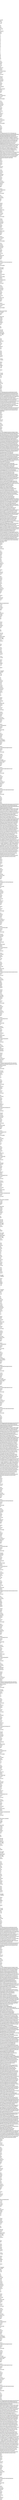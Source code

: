 <mxfile version="27.1.1">
  <diagram name="Страница — 1" id="WULPb32uHRo-QUS4CWuH">
    <mxGraphModel dx="1372" dy="743" grid="1" gridSize="10" guides="1" tooltips="1" connect="1" arrows="1" fold="1" page="1" pageScale="1" pageWidth="827" pageHeight="1169" math="0" shadow="0">
      <root>
        <mxCell id="0" />
        <mxCell id="1" parent="0" />
        <UserObject label="{&#xa;  &quot;updated_at&quot;: &quot;2025-06-02T15:52:15+00:00&quot;,&#xa;  &quot;icon_bg_color&quot;: null,&#xa;  &quot;webhook&quot;: false,&#xa;  &quot;description&quot;: &quot;Language Models, Unleashed.&quot;,&#xa;  &quot;user_id&quot;: &quot;f7bcd42d-c8bd-4a63-92b1-7eec0a70bdcc&quot;,&#xa;  &quot;endpoint_name&quot;: null,&#xa;  &quot;icon&quot;: null,&#xa;  &quot;name&quot;: &quot;Поиск&quot;,&#xa;  &quot;id&quot;: &quot;f81b701a-d2b0-4fe6-9cc0-0aaef2249739&quot;,&#xa;  &quot;tags&quot;: null,&#xa;  &quot;folder_id&quot;: &quot;30df36e3-5d3d-4d9f-a436-d15a40d32a2f&quot;,&#xa;  &quot;gradient&quot;: null,&#xa;  &quot;data&quot;: {&#xa;    &quot;nodes&quot;: [&#xa;      {&#xa;        &quot;id&quot;: &quot;ChatInput-sPJDh&quot;,&#xa;        &quot;type&quot;: &quot;genericNode&quot;,&#xa;        &quot;position&quot;: {&#xa;          &quot;x&quot;: -2378.091,&#xa;          &quot;y&quot;: 562.666&#xa;        },&#xa;        &quot;data&quot;: {&#xa;          &quot;node&quot;: {&#xa;            &quot;template&quot;: {&#xa;              &quot;_type&quot;: &quot;Component&quot;,&#xa;              &quot;files&quot;: {&#xa;                &quot;trace_as_metadata&quot;: true,&#xa;                &quot;file_path&quot;: &quot;&quot;,&#xa;                &quot;fileTypes&quot;: [&#xa;                  &quot;txt&quot;,&#xa;                  &quot;md&quot;,&#xa;                  &quot;mdx&quot;,&#xa;                  &quot;csv&quot;,&#xa;                  &quot;json&quot;,&#xa;                  &quot;yaml&quot;,&#xa;                  &quot;yml&quot;,&#xa;                  &quot;xml&quot;,&#xa;                  &quot;html&quot;,&#xa;                  &quot;htm&quot;,&#xa;                  &quot;pdf&quot;,&#xa;                  &quot;docx&quot;,&#xa;                  &quot;py&quot;,&#xa;                  &quot;sh&quot;,&#xa;                  &quot;sql&quot;,&#xa;                  &quot;js&quot;,&#xa;                  &quot;ts&quot;,&#xa;                  &quot;tsx&quot;,&#xa;                  &quot;jpg&quot;,&#xa;                  &quot;jpeg&quot;,&#xa;                  &quot;png&quot;,&#xa;                  &quot;bmp&quot;,&#xa;                  &quot;image&quot;&#xa;                ],&#xa;                &quot;list&quot;: true,&#xa;                &quot;required&quot;: false,&#xa;                &quot;placeholder&quot;: &quot;&quot;,&#xa;                &quot;show&quot;: true,&#xa;                &quot;name&quot;: &quot;files&quot;,&#xa;                &quot;value&quot;: &quot;&quot;,&#xa;                &quot;display_name&quot;: &quot;Files&quot;,&#xa;                &quot;advanced&quot;: true,&#xa;                &quot;dynamic&quot;: false,&#xa;                &quot;info&quot;: &quot;Files to be sent with the message.&quot;,&#xa;                &quot;title_case&quot;: false,&#xa;                &quot;type&quot;: &quot;file&quot;,&#xa;                &quot;_input_type&quot;: &quot;FileInput&quot;&#xa;              },&#xa;              &quot;background_color&quot;: {&#xa;                &quot;tool_mode&quot;: false,&#xa;                &quot;trace_as_input&quot;: true,&#xa;                &quot;trace_as_metadata&quot;: true,&#xa;                &quot;load_from_db&quot;: false,&#xa;                &quot;list&quot;: false,&#xa;                &quot;required&quot;: false,&#xa;                &quot;placeholder&quot;: &quot;&quot;,&#xa;                &quot;show&quot;: true,&#xa;                &quot;name&quot;: &quot;background_color&quot;,&#xa;                &quot;value&quot;: &quot;&quot;,&#xa;                &quot;display_name&quot;: &quot;Background Color&quot;,&#xa;                &quot;advanced&quot;: true,&#xa;                &quot;input_types&quot;: [&#xa;                  &quot;Message&quot;&#xa;                ],&#xa;                &quot;dynamic&quot;: false,&#xa;                &quot;info&quot;: &quot;The background color of the icon.&quot;,&#xa;                &quot;title_case&quot;: false,&#xa;                &quot;type&quot;: &quot;str&quot;,&#xa;                &quot;_input_type&quot;: &quot;MessageTextInput&quot;&#xa;              },&#xa;              &quot;chat_icon&quot;: {&#xa;                &quot;tool_mode&quot;: false,&#xa;                &quot;trace_as_input&quot;: true,&#xa;                &quot;trace_as_metadata&quot;: true,&#xa;                &quot;load_from_db&quot;: false,&#xa;                &quot;list&quot;: false,&#xa;                &quot;required&quot;: false,&#xa;                &quot;placeholder&quot;: &quot;&quot;,&#xa;                &quot;show&quot;: true,&#xa;                &quot;name&quot;: &quot;chat_icon&quot;,&#xa;                &quot;value&quot;: &quot;&quot;,&#xa;                &quot;display_name&quot;: &quot;Icon&quot;,&#xa;                &quot;advanced&quot;: true,&#xa;                &quot;input_types&quot;: [&#xa;                  &quot;Message&quot;&#xa;                ],&#xa;                &quot;dynamic&quot;: false,&#xa;                &quot;info&quot;: &quot;The icon of the message.&quot;,&#xa;                &quot;title_case&quot;: false,&#xa;                &quot;type&quot;: &quot;str&quot;,&#xa;                &quot;_input_type&quot;: &quot;MessageTextInput&quot;&#xa;              },&#xa;              &quot;code&quot;: {&#xa;                &quot;type&quot;: &quot;code&quot;,&#xa;                &quot;required&quot;: true,&#xa;                &quot;placeholder&quot;: &quot;&quot;,&#xa;                &quot;list&quot;: false,&#xa;                &quot;show&quot;: true,&#xa;                &quot;multiline&quot;: true,&#xa;                &quot;value&quot;: &quot;from langflow.base.data.utils import IMG_FILE_TYPES, TEXT_FILE_TYPES\nfrom langflow.base.io.chat import ChatComponent\nfrom langflow.inputs import BoolInput\nfrom langflow.io import DropdownInput, FileInput, MessageTextInput, MultilineInput, Output\nfrom langflow.schema.message import Message\nfrom langflow.utils.constants import MESSAGE_SENDER_AI, MESSAGE_SENDER_NAME_USER, MESSAGE_SENDER_USER\n\n\nclass ChatInput(ChatComponent):\n    display_name = \&quot;Chat Input\&quot;\n    description = \&quot;Get chat inputs from the Playground.\&quot;\n    icon = \&quot;MessagesSquare\&quot;\n    name = \&quot;ChatInput\&quot;\n\n    inputs = [\n        MultilineInput(\n            name=\&quot;input_value\&quot;,\n            display_name=\&quot;Text\&quot;,\n            value=\&quot;\&quot;,\n            info=\&quot;Message to be passed as input.\&quot;,\n        ),\n        BoolInput(\n            name=\&quot;should_store_message\&quot;,\n            display_name=\&quot;Store Messages\&quot;,\n            info=\&quot;Store the message in the history.\&quot;,\n            value=True,\n            advanced=True,\n        ),\n        DropdownInput(\n            name=\&quot;sender\&quot;,\n            display_name=\&quot;Sender Type\&quot;,\n            options=[MESSAGE_SENDER_AI, MESSAGE_SENDER_USER],\n            value=MESSAGE_SENDER_USER,\n            info=\&quot;Type of sender.\&quot;,\n            advanced=True,\n        ),\n        MessageTextInput(\n            name=\&quot;sender_name\&quot;,\n            display_name=\&quot;Sender Name\&quot;,\n            info=\&quot;Name of the sender.\&quot;,\n            value=MESSAGE_SENDER_NAME_USER,\n            advanced=True,\n        ),\n        MessageTextInput(\n            name=\&quot;session_id\&quot;,\n            display_name=\&quot;Session ID\&quot;,\n            info=\&quot;The session ID of the chat. If empty, the current session ID parameter will be used.\&quot;,\n            advanced=True,\n        ),\n        FileInput(\n            name=\&quot;files\&quot;,\n            display_name=\&quot;Files\&quot;,\n            file_types=TEXT_FILE_TYPES + IMG_FILE_TYPES,\n            info=\&quot;Files to be sent with the message.\&quot;,\n            advanced=True,\n            is_list=True,\n        ),\n        MessageTextInput(\n            name=\&quot;background_color\&quot;,\n            display_name=\&quot;Background Color\&quot;,\n            info=\&quot;The background color of the icon.\&quot;,\n            advanced=True,\n        ),\n        MessageTextInput(\n            name=\&quot;chat_icon\&quot;,\n            display_name=\&quot;Icon\&quot;,\n            info=\&quot;The icon of the message.\&quot;,\n            advanced=True,\n        ),\n        MessageTextInput(\n            name=\&quot;text_color\&quot;,\n            display_name=\&quot;Text Color\&quot;,\n            info=\&quot;The text color of the name\&quot;,\n            advanced=True,\n        ),\n    ]\n    outputs = [\n        Output(display_name=\&quot;Message\&quot;, name=\&quot;message\&quot;, method=\&quot;message_response\&quot;),\n    ]\n\n    def message_response(self) -&gt; Message:\n        _background_color = self.background_color\n        _text_color = self.text_color\n        _icon = self.chat_icon\n        message = Message(\n            text=self.input_value,\n            sender=self.sender,\n            sender_name=self.sender_name,\n            session_id=self.session_id,\n            files=self.files,\n            properties={\&quot;background_color\&quot;: _background_color, \&quot;text_color\&quot;: _text_color, \&quot;icon\&quot;: _icon},\n        )\n        if self.session_id and isinstance(message, Message) and self.should_store_message:\n            stored_message = self.send_message(\n                message,\n            )\n            self.message.value = stored_message\n            message = stored_message\n\n        self.status = message\n        return message\n&quot;,&#xa;                &quot;fileTypes&quot;: [],&#xa;                &quot;file_path&quot;: &quot;&quot;,&#xa;                &quot;password&quot;: false,&#xa;                &quot;name&quot;: &quot;code&quot;,&#xa;                &quot;advanced&quot;: true,&#xa;                &quot;dynamic&quot;: true,&#xa;                &quot;info&quot;: &quot;&quot;,&#xa;                &quot;load_from_db&quot;: false,&#xa;                &quot;title_case&quot;: false&#xa;              },&#xa;              &quot;input_value&quot;: {&#xa;                &quot;tool_mode&quot;: false,&#xa;                &quot;trace_as_input&quot;: true,&#xa;                &quot;multiline&quot;: true,&#xa;                &quot;trace_as_metadata&quot;: true,&#xa;                &quot;load_from_db&quot;: false,&#xa;                &quot;list&quot;: false,&#xa;                &quot;required&quot;: false,&#xa;                &quot;placeholder&quot;: &quot;&quot;,&#xa;                &quot;show&quot;: true,&#xa;                &quot;name&quot;: &quot;input_value&quot;,&#xa;                &quot;value&quot;: &quot;работа с картотекой&quot;,&#xa;                &quot;display_name&quot;: &quot;Text&quot;,&#xa;                &quot;advanced&quot;: false,&#xa;                &quot;input_types&quot;: [&#xa;                  &quot;Message&quot;&#xa;                ],&#xa;                &quot;dynamic&quot;: false,&#xa;                &quot;info&quot;: &quot;Message to be passed as input.&quot;,&#xa;                &quot;title_case&quot;: false,&#xa;                &quot;type&quot;: &quot;str&quot;,&#xa;                &quot;_input_type&quot;: &quot;MultilineInput&quot;&#xa;              },&#xa;              &quot;sender&quot;: {&#xa;                &quot;tool_mode&quot;: false,&#xa;                &quot;trace_as_metadata&quot;: true,&#xa;                &quot;options&quot;: [&#xa;                  &quot;Machine&quot;,&#xa;                  &quot;User&quot;&#xa;                ],&#xa;                &quot;combobox&quot;: false,&#xa;                &quot;required&quot;: false,&#xa;                &quot;placeholder&quot;: &quot;&quot;,&#xa;                &quot;show&quot;: true,&#xa;                &quot;name&quot;: &quot;sender&quot;,&#xa;                &quot;value&quot;: &quot;User&quot;,&#xa;                &quot;display_name&quot;: &quot;Sender Type&quot;,&#xa;                &quot;advanced&quot;: true,&#xa;                &quot;dynamic&quot;: false,&#xa;                &quot;info&quot;: &quot;Type of sender.&quot;,&#xa;                &quot;title_case&quot;: false,&#xa;                &quot;type&quot;: &quot;str&quot;,&#xa;                &quot;_input_type&quot;: &quot;DropdownInput&quot;&#xa;              },&#xa;              &quot;sender_name&quot;: {&#xa;                &quot;tool_mode&quot;: false,&#xa;                &quot;trace_as_input&quot;: true,&#xa;                &quot;trace_as_metadata&quot;: true,&#xa;                &quot;load_from_db&quot;: false,&#xa;                &quot;list&quot;: false,&#xa;                &quot;required&quot;: false,&#xa;                &quot;placeholder&quot;: &quot;&quot;,&#xa;                &quot;show&quot;: true,&#xa;                &quot;name&quot;: &quot;sender_name&quot;,&#xa;                &quot;value&quot;: &quot;User&quot;,&#xa;                &quot;display_name&quot;: &quot;Sender Name&quot;,&#xa;                &quot;advanced&quot;: true,&#xa;                &quot;input_types&quot;: [&#xa;                  &quot;Message&quot;&#xa;                ],&#xa;                &quot;dynamic&quot;: false,&#xa;                &quot;info&quot;: &quot;Name of the sender.&quot;,&#xa;                &quot;title_case&quot;: false,&#xa;                &quot;type&quot;: &quot;str&quot;,&#xa;                &quot;_input_type&quot;: &quot;MessageTextInput&quot;&#xa;              },&#xa;              &quot;session_id&quot;: {&#xa;                &quot;tool_mode&quot;: false,&#xa;                &quot;trace_as_input&quot;: true,&#xa;                &quot;trace_as_metadata&quot;: true,&#xa;                &quot;load_from_db&quot;: false,&#xa;                &quot;list&quot;: false,&#xa;                &quot;required&quot;: false,&#xa;                &quot;placeholder&quot;: &quot;&quot;,&#xa;                &quot;show&quot;: true,&#xa;                &quot;name&quot;: &quot;session_id&quot;,&#xa;                &quot;value&quot;: &quot;&quot;,&#xa;                &quot;display_name&quot;: &quot;Session ID&quot;,&#xa;                &quot;advanced&quot;: true,&#xa;                &quot;input_types&quot;: [&#xa;                  &quot;Message&quot;&#xa;                ],&#xa;                &quot;dynamic&quot;: false,&#xa;                &quot;info&quot;: &quot;The session ID of the chat. If empty, the current session ID parameter will be used.&quot;,&#xa;                &quot;title_case&quot;: false,&#xa;                &quot;type&quot;: &quot;str&quot;,&#xa;                &quot;_input_type&quot;: &quot;MessageTextInput&quot;&#xa;              },&#xa;              &quot;should_store_message&quot;: {&#xa;                &quot;trace_as_metadata&quot;: true,&#xa;                &quot;list&quot;: false,&#xa;                &quot;required&quot;: false,&#xa;                &quot;placeholder&quot;: &quot;&quot;,&#xa;                &quot;show&quot;: true,&#xa;                &quot;name&quot;: &quot;should_store_message&quot;,&#xa;                &quot;value&quot;: true,&#xa;                &quot;display_name&quot;: &quot;Store Messages&quot;,&#xa;                &quot;advanced&quot;: true,&#xa;                &quot;dynamic&quot;: false,&#xa;                &quot;info&quot;: &quot;Store the message in the history.&quot;,&#xa;                &quot;title_case&quot;: false,&#xa;                &quot;type&quot;: &quot;bool&quot;,&#xa;                &quot;_input_type&quot;: &quot;BoolInput&quot;&#xa;              },&#xa;              &quot;text_color&quot;: {&#xa;                &quot;tool_mode&quot;: false,&#xa;                &quot;trace_as_input&quot;: true,&#xa;                &quot;trace_as_metadata&quot;: true,&#xa;                &quot;load_from_db&quot;: false,&#xa;                &quot;list&quot;: false,&#xa;                &quot;required&quot;: false,&#xa;                &quot;placeholder&quot;: &quot;&quot;,&#xa;                &quot;show&quot;: true,&#xa;                &quot;name&quot;: &quot;text_color&quot;,&#xa;                &quot;value&quot;: &quot;&quot;,&#xa;                &quot;display_name&quot;: &quot;Text Color&quot;,&#xa;                &quot;advanced&quot;: true,&#xa;                &quot;input_types&quot;: [&#xa;                  &quot;Message&quot;&#xa;                ],&#xa;                &quot;dynamic&quot;: false,&#xa;                &quot;info&quot;: &quot;The text color of the name&quot;,&#xa;                &quot;title_case&quot;: false,&#xa;                &quot;type&quot;: &quot;str&quot;,&#xa;                &quot;_input_type&quot;: &quot;MessageTextInput&quot;&#xa;              }&#xa;            },&#xa;            &quot;description&quot;: &quot;Get chat inputs from the Playground.&quot;,&#xa;            &quot;icon&quot;: &quot;MessagesSquare&quot;,&#xa;            &quot;base_classes&quot;: [&#xa;              &quot;Message&quot;&#xa;            ],&#xa;            &quot;display_name&quot;: &quot;Chat Input&quot;,&#xa;            &quot;documentation&quot;: &quot;&quot;,&#xa;            &quot;custom_fields&quot;: {},&#xa;            &quot;output_types&quot;: [],&#xa;            &quot;pinned&quot;: false,&#xa;            &quot;conditional_paths&quot;: [],&#xa;            &quot;frozen&quot;: false,&#xa;            &quot;outputs&quot;: [&#xa;              {&#xa;                &quot;types&quot;: [&#xa;                  &quot;Message&quot;&#xa;                ],&#xa;                &quot;selected&quot;: &quot;Message&quot;,&#xa;                &quot;name&quot;: &quot;message&quot;,&#xa;                &quot;display_name&quot;: &quot;Message&quot;,&#xa;                &quot;method&quot;: &quot;message_response&quot;,&#xa;                &quot;value&quot;: &quot;__UNDEFINED__&quot;,&#xa;                &quot;cache&quot;: true&#xa;              }&#xa;            ],&#xa;            &quot;field_order&quot;: [&#xa;              &quot;input_value&quot;,&#xa;              &quot;should_store_message&quot;,&#xa;              &quot;sender&quot;,&#xa;              &quot;sender_name&quot;,&#xa;              &quot;session_id&quot;,&#xa;              &quot;files&quot;,&#xa;              &quot;background_color&quot;,&#xa;              &quot;chat_icon&quot;,&#xa;              &quot;text_color&quot;&#xa;            ],&#xa;            &quot;beta&quot;: false,&#xa;            &quot;legacy&quot;: false,&#xa;            &quot;edited&quot;: false,&#xa;            &quot;metadata&quot;: {},&#xa;            &quot;tool_mode&quot;: false,&#xa;            &quot;lf_version&quot;: &quot;0.1.1&quot;&#xa;          },&#xa;          &quot;type&quot;: &quot;ChatInput&quot;,&#xa;          &quot;id&quot;: &quot;ChatInput-sPJDh&quot;&#xa;        },&#xa;        &quot;selected&quot;: false,&#xa;        &quot;width&quot;: 320,&#xa;        &quot;height&quot;: 233,&#xa;        &quot;positionAbsolute&quot;: {&#xa;          &quot;x&quot;: -2378.091,&#xa;          &quot;y&quot;: 562.666&#xa;        },&#xa;        &quot;dragging&quot;: false&#xa;      },&#xa;      {&#xa;        &quot;id&quot;: &quot;Prompt-CRUzX&quot;,&#xa;        &quot;type&quot;: &quot;genericNode&quot;,&#xa;        &quot;position&quot;: {&#xa;          &quot;x&quot;: 340.619,&#xa;          &quot;y&quot;: 417.05&#xa;        },&#xa;        &quot;data&quot;: {&#xa;          &quot;node&quot;: {&#xa;            &quot;template&quot;: {&#xa;              &quot;_type&quot;: &quot;Component&quot;,&#xa;              &quot;code&quot;: {&#xa;                &quot;type&quot;: &quot;code&quot;,&#xa;                &quot;required&quot;: true,&#xa;                &quot;placeholder&quot;: &quot;&quot;,&#xa;                &quot;list&quot;: false,&#xa;                &quot;show&quot;: true,&#xa;                &quot;multiline&quot;: true,&#xa;                &quot;value&quot;: &quot;from langflow.base.prompts.api_utils import process_prompt_template\nfrom langflow.custom import Component\nfrom langflow.inputs.inputs import DefaultPromptField\nfrom langflow.io import Output, PromptInput\nfrom langflow.schema.message import Message\nfrom langflow.template.utils import update_template_values\n\n\nclass PromptComponent(Component):\n    display_name: str = \&quot;Prompt\&quot;\n    description: str = \&quot;Create a prompt template with dynamic variables.\&quot;\n    icon = \&quot;prompts\&quot;\n    trace_type = \&quot;prompt\&quot;\n    name = \&quot;Prompt\&quot;\n\n    inputs = [\n        PromptInput(name=\&quot;template\&quot;, display_name=\&quot;Template\&quot;),\n    ]\n\n    outputs = [\n        Output(display_name=\&quot;Prompt Message\&quot;, name=\&quot;prompt\&quot;, method=\&quot;build_prompt\&quot;),\n    ]\n\n    async def build_prompt(self) -&gt; Message:\n        prompt = Message.from_template(**self._attributes)\n        self.status = prompt.text\n        return prompt\n\n    def _update_template(self, frontend_node: dict):\n        prompt_template = frontend_node[\&quot;template\&quot;][\&quot;template\&quot;][\&quot;value\&quot;]\n        custom_fields = frontend_node[\&quot;custom_fields\&quot;]\n        frontend_node_template = frontend_node[\&quot;template\&quot;]\n        _ = process_prompt_template(\n            template=prompt_template,\n            name=\&quot;template\&quot;,\n            custom_fields=custom_fields,\n            frontend_node_template=frontend_node_template,\n        )\n        return frontend_node\n\n    def post_code_processing(self, new_frontend_node: dict, current_frontend_node: dict):\n        \&quot;\&quot;\&quot;This function is called after the code validation is done.\&quot;\&quot;\&quot;\n        frontend_node = super().post_code_processing(new_frontend_node, current_frontend_node)\n        template = frontend_node[\&quot;template\&quot;][\&quot;template\&quot;][\&quot;value\&quot;]\n        # Kept it duplicated for backwards compatibility\n        _ = process_prompt_template(\n            template=template,\n            name=\&quot;template\&quot;,\n            custom_fields=frontend_node[\&quot;custom_fields\&quot;],\n            frontend_node_template=frontend_node[\&quot;template\&quot;],\n        )\n        # Now that template is updated, we need to grab any values that were set in the current_frontend_node\n        # and update the frontend_node with those values\n        update_template_values(new_template=frontend_node, previous_template=current_frontend_node[\&quot;template\&quot;])\n        return frontend_node\n\n    def _get_fallback_input(self, **kwargs):\n        return DefaultPromptField(**kwargs)\n&quot;,&#xa;                &quot;fileTypes&quot;: [],&#xa;                &quot;file_path&quot;: &quot;&quot;,&#xa;                &quot;password&quot;: false,&#xa;                &quot;name&quot;: &quot;code&quot;,&#xa;                &quot;advanced&quot;: true,&#xa;                &quot;dynamic&quot;: true,&#xa;                &quot;info&quot;: &quot;&quot;,&#xa;                &quot;load_from_db&quot;: false,&#xa;                &quot;title_case&quot;: false&#xa;              },&#xa;              &quot;template&quot;: {&#xa;                &quot;tool_mode&quot;: false,&#xa;                &quot;trace_as_input&quot;: true,&#xa;                &quot;list&quot;: false,&#xa;                &quot;required&quot;: false,&#xa;                &quot;placeholder&quot;: &quot;&quot;,&#xa;                &quot;show&quot;: true,&#xa;                &quot;name&quot;: &quot;template&quot;,&#xa;                &quot;value&quot;: &quot;Ты специалист службы поддержки кредитного отдела крупного банка. Ты собрал информацию о часто возникающих проблемах у кредитных инспекторов (КИ) и кредитных менеджеров (КМ).\n\nРабота кредитного менеджера и кредитного инспектора проходит в следующих автоматизированных системах (АС):\n\n1. АС КЮЛ (Кредиты юридических лиц)\n\nВсе рекомендации разделены по категориям проблем, каждой рекомендации присвоен код.\n\nОсновные понятия и термины, применяемые в работе в АС КЮЛ:\n\nКатегория качества (КК), Подразделение сопровождения кредитной операции (ПСКО), Платформы поддержки развития бизнеса (ППРБ), Международные стандарты финансовой отчетности (МСФО), Единый договор о предоставлении банковской гарантии (ЕДБГ), Договор о предоставлении банковской гарантии (ДБГ), Уполномоченный коллегиальный орган (КО), Автоматизированная система (АС), АС кредитная фабрика юридических лиц (КФЮЛ), Ас единая корпоративная система (ЕКС), Расчетно-кассовое обслуживание (РКО), Подразделение администрирования кредитов (ПАК), Подразделение подготовки кредитной документации (ПКД), Общая задолженность клиента по всем банкам (Bc_cap), электронное кредитное досье (ЭКД), ас оценка кредитного риска (АС ОКР), электронная выдача (ЭВ), внутренний нормативный документ (ВНД), юридическое лицо (ЮЛ), уникальный идентификатор теста (УИТ), электронная подпись (ЭП), кредитно-обеспечительная документация (КОД), рамочная кредитная линия (РКЛ), невозобновляемая кредитная линия (НКЛ), возобновляемая кредитная линия (ВКЛ), кредитная документация (КД), возобновляемая кредитная линия с дифференцированными станками (ВКЛДС), свободны остаток лимита (СОЛ), платежное поручение (ПТ), погашение обязательств по кредитному продукту (КА), РЦ Банк России (РЦ), крупный и средний бизнес (КСБ), мастер система (МС), рамочная кредитная линия (Рамка)\n\nОсновные категории проблем в АС КЮЛ с указанием структуры навыка и комментариями:\n\nСтруктура сокращена для удобства, например \n\n\&quot;1.6.1\tСумма договора в КЮЛ превышает сумму продукта в КФЮЛ\tKUL.CREAT.BROAD.01\&quot; равно \&quot;КЮЛ.Создание и подписание продукта.Ошибка при передаче договора ПСКО.Сумма договора в КЮЛ превышает сумму продукта в КФЮЛ\&quot;\n\n#######\n1\tСоздание и подписание продукта\tKUL.CREAT..00\n\n1.1\tОтнесение ссуды и категории качества (вкладка «История КК»)\tKUL.CREAT.QUAL.00\n\n1.1.1\tДобавить или изменить категорию качества\tKUL.CREAT.QUAL.01\n\n1.1.2\tУстановить особый порядок резервирования\tKUL.CREAT.QUAL.02\n\n1.1.3\tАктуальная категория качества KUL.CREAT.QUAL.03\n\n1.2\tДобавление или изменение данных по МСФО KUL.CREAT..01\n\n1.3\tИзменение метрик клиента (рейтинг клиента или резерва, финансовое положение) KUL.CREAT..02\n\n1.4\tИзменение клиента на неработающем продукте\tKUL.CREAT..03\n\n1.5\tКорректировка регламента и режима кредитования\tKUL.CREAT..04\n\n1.6\tОшибка при передаче договора ПСКО\tKUL.CREAT.BROAD.00\n\n1.6.1\tСумма договора в КЮЛ превышает сумму продукта в КФЮЛ\tKUL.CREAT.BROAD.01\n\n1.6.2\tКорневой идентификатор продукта не является уникальным в скоупе договоров ППРБ\tKUL.CREAT.BROAD.02\n\n1.7\tСоглашение на безакцептное списание\n\n\tKUL.CREAT..05\n\n1.7.1\tОшибки при подписании сделки \tKUL.CREAT.SIGN.00\n\n1.7.2\tАннулирован\tKUL.CREAT.SIGN.01\n\n1.7.3\tИсполнен с замечаниями \tKUL.CREAT.SIGN.02\n\n2\tВыдача кредитных средств\tKUL.ISS...00\n\n2.1\tТребуется подтверждение сервиса сотрудником ПСКО\tKUL.ISS...01\n\n2.2\tСервис выдачи аннулирован\tKUL.ISS...02\n\n2.3\tВопросы по электронной выдаче\tKUL.ISS.ELEC..00\n\n2.3.1\tНекорректная максимальная совокупная ссудная задолженность (BC_CAP)\tKUL.ISS.ELEC.BC.00\n\n2.3.1.1\tНе обновлены данные в Сбербанке (BC_Cap)\tKUL.ISS.ELEC.BC.01\n\n2.3.1.2\tНе обновлены данные из других банков (BC_Cap)\tKUL.ISS.ELEC.BC.02\n\n2.3.1.3\tОшибка «При обновлении договоров из ЕКС возникла ошибка. Невозможно сформировать вывод»\tKUL.ISS.ELEC.BC.03\n\n2.3.2\tОшибки при обработке результатов проверки\tKUL.ISS.ELEC.ERR.00\n\n2.3.2.1\tПо траншу не установлена процентная ставка\tKUL.ISS.ELEC.ERR.01\n\n2.3.2.2\tЕсть картотека или стоп-лист\tKUL.ISS.ELEC.ERR.02\n\n2.3.3\tДенежные средства остались на кредитном реестре\tKUL.ISS.ELEC.REG.00\n\n2.3.3.1\tПосле выдачи денежные средства остались на кредитном реестре\tKUL.ISS.ELEC.REG.01\n\n2.3.3.2\tПлатежи за счет кредитных денежных средств «зависли» и не обрабатываются на кредитном реестре\tKUL.ISS.ELEC.REG.02\n\n2.3.4\tНе проводятся платежи\tKUL.ISS.ELEC.PAY.00\n\n2.3.4.1\tСформировалась задача «Результат проведения маркированных платежей»\tKUL.ISS.ELEC.PAY.01\n\n2.3.4.2\tНе проводятся платежи после проведения электронной выдачи и зачислении денежных средств на кредитный реестр\tKUL.ISS.ELEC.PAY.03\n\n2.3.5\tОшибки при проведении операций из-за некорректного доступного остатка по счету\tKUL.ISS.ELEC..01\n\n2.3.6\tЗависание при работе с ЭКД\tKUL.ISS.ELEC..02\n\n2.3.7\tПроведение клиентом выдачи денежных средств после 19:30 часов\tKUL.ISS.ELEC..03\n\n2.4\tРабота с договором\tKUL.CONT..00\n\n2.4.1\tДобавление или изменение доп. свойства, идентификатора продукта в КФЮЛ, примечания по договору\tKUL.CONT.PROD.00\n\n2.4.1.1\tДобавление или изменение доп. свойства, ID продукта в КФЮЛ, примечания по договору\tKUL.CONT.PROD.01\n\n2.4.1.2\tДобавление или изменение доп. свойства по программам субсидирования\tKUL.CONT.PROD.02\n\n2.4.2\tДополнительное соглашение или корректировка\tKUL.CONT.AGR.00\n\n2.4.2.1\tВыполнение сервиса без подтверждения другим сотрудником\tKUL.CONT.AGR.01\n\n2.4.2.2\tДобавление или корректировка программы субсидирования\tKUL.CONT.AGR.02\n\n2.4.2.3\tДобавление данных по МСФО или модификации \tKUL.CONT.AGR.03\n\n2.4.3\tКорректировка категории качества, качества обслуживания долга, изменение метрик клиента\tKUL.CONT.ADJ.00\n\n2.4.3.1\tКорректировка категории качества, качества обслуживания долга\tKUL.CONT.ADJ.01\n\n2.4.3.2\tИзменение метрик клиента\n\n\tKUL.CONT.ADJ.02\n\n2.4.4\tРабота с КОД. Проблемы с подписанием ЭП\tKUL.CONT.SIGN.00\n\n2.4.4.1\tУдалить документ\tKUL.CONT.SIGN.01\n\n2.4.4.2\tОшибка: «Сервис для работы с ЭЦП недоступен»\tKUL.CONT.SIGN.02\n\n2.4.4.3\tНа загруженном документе нет подписи или подписание завершено ошибкой\n\n\tKUL.CONT.SIGN.03\n\n2.4.4.4\tРабота с соглашением на безакцептное списание \tKUL.CONT..01\n\n2.4.5\tРабота с договором страхования\tKUL.CONT.INS.00\n\n2.4.5.1\tСмена статуса «Закрыт» для договора страхования\tKUL.CONT.INS.01\n\n2.4.5.2\tПропала связь между договором страхования и договором обеспечения\tKUL.CONT.INS.02\n\n\t\t\n\n2.4.6\tСвязи с кредитной сделкой, договорами обеспечения \tKUL.CONT.COM.00\n\n2.4.6.1\tДобавление или удаление связи с кредитной сделкой\tKUL.CONT.COM.01\n\n2.4.6.2\tДобавить связь между кредитным договором и договором обеспечения\tKUL.CONT.COM.02\n\n2.4.6.3\tУдалить связь между кредитным договором и договором обеспечения\tKUL.CONT.COM.03\n\n2.4.6.4\tУдаление договора\tKUL.CONT..02\n\n2.5\tРасчет лимита овердрафта или средневзвешенной ставки\tKUL.CALC..00\n\n2.5.1\tРасчет лимита овердрафта\tKUL.CALC.OVER.00\n\n2.5.1.1\tОшибка «Нет актуального расчета»\tKUL.CALC.OVER.01\n\n2.5.1.2\tНе выгружаются документы и проводки по расчету в файл Excel\tKUL.CALC.OVER.02\n\n2.5.1.3\tИзменить привязку расчета к овердрафту\tKUL.CALC.OVER.03\n\n2.5.1.4\tНе активны поля «Максимальная доля контрагента» и «Максимальный размер доли от кредитового оборота»\tKUL.CALC.OVER.04\n\n2.5.1.5\tСтатус расчета «Ожидает подтверждения»\tKUL.CALC.OVER.05\n\n2.5.1.6\tОтсутствует рейтинг для клиента\tKUL.CALC.OVER.06\n\n2.5.1.7\tИсполнение сервиса должно быть продолжено пользователем с другой ролью\tKUL.CALC.OVER.07\n\n2.5.2\tРасчет средневзвешенной ставки\tKUL.CALC..01\n\n2.6\tФинансовые сервисы\tKUL.FIN..00\n\n2.6.1\tУрегулировать СОЛ\tKUL.FIN..01\n\n2.6.2\tУрегулировать лимит\tKUL.FIN..02\n\n2.6.3\tВыполнить учет процентов, комиссий, субсидий\tKUL.FIN..03\n\n2.6.4\tИзменить размер процентной ставки\tKUL.FIN..04\n\n2.6.5\tЗакрыть договор\tKUL.FIN..05\n\n2.6.6\tВыполнить вынос на просрочку\tKUL.FIN..06\n\n2.6.7\tВыполнить раскрытие банковской гарантии\tKUL.FIN..07\n\n2.6.8\tПри выставлении платежного требования (ПТ) не отображаются несквитованные плановые операции в архивной дате\tKUL.FIN..08\n\n2.6.9\tРаспределить документ\tKUL.FIN.DIST.00\n\n2.6.9.1\tНайти платежи для распределения в погашение задолженности\tKUL.FIN.DIST.01\n\n2.6.9.2\tПоставить платежный документ на возврат\tKUL.FIN.DIST.02\n\n2.6.9.3\tПровести погашение на счет без привязки к продукту (распределение на транзитный счет)\tKUL.FIN.DIST.03\n\n2.6.9.4\tВыполнить досрочное распределение платежа с  плановой датой больше 10 дней в будущем\tKUL.FIN.DIST.04\n\n2.6.9.5\tВыполнить отправку документа из источника «РЦ Банк России» на обработку в ЕКС\tKUL.FIN.DIST.05\n\n2.6.9.6\tВыполнить отправку документа из источника «РКО Списание» на обработку в ЕКС\tKUL.FIN.DIST.06\n\n2.6.9.7\tВыполнить аннулирование погашения на договоре\tKUL.FIN.DIST.07\n\n2.6.9.8\tОплата документов из картотеки, если договор не нормализован\tKUL.FIN.DIST.08\n\n2.7\tОтчеты. Формирование уведомлений\tKUL.REPO.00\n\n2.7.1\tСформировать уведомление клиенту\tKUL.REPO.01\n\n2.7.2\tКлиент не видит уведомление о предстоящих платежах в СББОЛ\tKUL.REPO.02\n\n2.7.3\tКлиент не может просмотреть уведомление по кредиту в ССБОЛ\tKUL.REPO.03\n\n2.7.4\tСформировать отчет \tKUL.REPO.04\n\n2.7.5\tОтсутствует роль для выгрузки отчетов - КЮЛ. Роль для выгрузки данных категории К1/К2\tKUL.REPO.05\n\n2.7.6\tПри формировании отчета в списке доступных шаблонов при формировании отчета отсутствует необходимый отчет\tKUL.REPO.06\n\n2.7.7\tПостроить предстоящие плановые операции в разрезе ТБ/даты/клиента\tKUL.REPO.07\n\n2.8\tФоновые процессы бэк-офиса\tKUL.BACK.00\n\n2.8.1\tГрупповой учет процентов, комиссий и субсидий\tKUL.BACK.01\n\n2.8.2\tЗакрытие сделки\tKUL.BACK.02\n\n2.8.3\tДоустановка ставки без служебной записки\tKUL.BACK.03\n\n2.8.4\tУрегулирование СОЛ\tKUL.BACK.04\n\n2.9\tОбщие вопросы по работе в АС\tKUL.OTH.00\n\n2.9.1\tАннулировать сервис\tKUL.OTH.01\n\n2.9.2\tДоговор не нормализован\tKUL.OTH.02\n\n2.9.3\tОстатки по задолженностям\tKUL.OTH.03\n\n2.9.4\tПередать мастер-систему из АС КЮЛ в АС ЕКС\tKUL.OTH.04\n\n2.9.5\tПосмотреть тип ставки на договоре\tKUL.OTH.05\n\n2.9.6\tСохранить фильтр\tKUL.OTH.06\n\n\n######\n\nОпредели, к какому коду относится следующий вопрос пользователя.\n\nРодительская категория отличается от вопроса наличием 00 на конце кода, например:\n\n\&quot;Посмотреть тип ставки на договоре [KUL.OTH.05]\&quot; - родительская категория [KUL.OTH.00]\n\nПри определении кода ответа будь внимателен, если нет конкретного решения, то выводи код родительской категории, например: \n\nВопрос: \&quot;Проблема с уведомлениями в отчетах\&quot;\n\nОтвет: \&quot;[KUL.REPO.00]\&quot;\n\nТВОЙ ОТВЕТ ДОЛЖЕН БЫТЬ КОДОМ РЕШЕНИЯ\nна вопросы не относящиеся к АС КЮЛ, верни только строку \&quot;error\&quot; \nне выдумывай код решения, верни только тот который есть в списке выше!\n\nиспользуй историю диалога:\n{context}\nответь на вопрос\n{question}&quot;,&#xa;                &quot;display_name&quot;: &quot;Template&quot;,&#xa;                &quot;advanced&quot;: false,&#xa;                &quot;dynamic&quot;: false,&#xa;                &quot;info&quot;: &quot;&quot;,&#xa;                &quot;title_case&quot;: false,&#xa;                &quot;type&quot;: &quot;prompt&quot;,&#xa;                &quot;_input_type&quot;: &quot;PromptInput&quot;&#xa;              },&#xa;              &quot;context&quot;: {&#xa;                &quot;field_type&quot;: &quot;str&quot;,&#xa;                &quot;required&quot;: false,&#xa;                &quot;placeholder&quot;: &quot;&quot;,&#xa;                &quot;list&quot;: false,&#xa;                &quot;show&quot;: true,&#xa;                &quot;multiline&quot;: true,&#xa;                &quot;value&quot;: &quot;&quot;,&#xa;                &quot;fileTypes&quot;: [],&#xa;                &quot;file_path&quot;: &quot;&quot;,&#xa;                &quot;name&quot;: &quot;context&quot;,&#xa;                &quot;display_name&quot;: &quot;context&quot;,&#xa;                &quot;advanced&quot;: false,&#xa;                &quot;input_types&quot;: [&#xa;                  &quot;Message&quot;,&#xa;                  &quot;Text&quot;&#xa;                ],&#xa;                &quot;dynamic&quot;: false,&#xa;                &quot;info&quot;: &quot;&quot;,&#xa;                &quot;load_from_db&quot;: false,&#xa;                &quot;title_case&quot;: false,&#xa;                &quot;type&quot;: &quot;str&quot;&#xa;              },&#xa;              &quot;question&quot;: {&#xa;                &quot;field_type&quot;: &quot;str&quot;,&#xa;                &quot;required&quot;: false,&#xa;                &quot;placeholder&quot;: &quot;&quot;,&#xa;                &quot;list&quot;: false,&#xa;                &quot;show&quot;: true,&#xa;                &quot;multiline&quot;: true,&#xa;                &quot;value&quot;: &quot;&quot;,&#xa;                &quot;fileTypes&quot;: [],&#xa;                &quot;file_path&quot;: &quot;&quot;,&#xa;                &quot;name&quot;: &quot;question&quot;,&#xa;                &quot;display_name&quot;: &quot;question&quot;,&#xa;                &quot;advanced&quot;: false,&#xa;                &quot;input_types&quot;: [&#xa;                  &quot;Message&quot;,&#xa;                  &quot;Text&quot;&#xa;                ],&#xa;                &quot;dynamic&quot;: false,&#xa;                &quot;info&quot;: &quot;&quot;,&#xa;                &quot;load_from_db&quot;: false,&#xa;                &quot;title_case&quot;: false,&#xa;                &quot;type&quot;: &quot;str&quot;&#xa;              }&#xa;            },&#xa;            &quot;description&quot;: &quot;Create a prompt template with dynamic variables.&quot;,&#xa;            &quot;icon&quot;: &quot;prompts&quot;,&#xa;            &quot;is_input&quot;: null,&#xa;            &quot;is_output&quot;: null,&#xa;            &quot;is_composition&quot;: null,&#xa;            &quot;base_classes&quot;: [&#xa;              &quot;Message&quot;&#xa;            ],&#xa;            &quot;name&quot;: &quot;&quot;,&#xa;            &quot;display_name&quot;: &quot;Prompt&quot;,&#xa;            &quot;documentation&quot;: &quot;&quot;,&#xa;            &quot;custom_fields&quot;: {&#xa;              &quot;template&quot;: [&#xa;                &quot;context&quot;,&#xa;                &quot;question&quot;&#xa;              ]&#xa;            },&#xa;            &quot;output_types&quot;: [],&#xa;            &quot;full_path&quot;: null,&#xa;            &quot;pinned&quot;: false,&#xa;            &quot;conditional_paths&quot;: [],&#xa;            &quot;frozen&quot;: false,&#xa;            &quot;outputs&quot;: [&#xa;              {&#xa;                &quot;types&quot;: [&#xa;                  &quot;Message&quot;&#xa;                ],&#xa;                &quot;selected&quot;: &quot;Message&quot;,&#xa;                &quot;name&quot;: &quot;prompt&quot;,&#xa;                &quot;hidden&quot;: null,&#xa;                &quot;display_name&quot;: &quot;Prompt Message&quot;,&#xa;                &quot;method&quot;: &quot;build_prompt&quot;,&#xa;                &quot;value&quot;: &quot;__UNDEFINED__&quot;,&#xa;                &quot;cache&quot;: true,&#xa;                &quot;required_inputs&quot;: null&#xa;              }&#xa;            ],&#xa;            &quot;field_order&quot;: [&#xa;              &quot;template&quot;&#xa;            ],&#xa;            &quot;beta&quot;: false,&#xa;            &quot;legacy&quot;: false,&#xa;            &quot;error&quot;: null,&#xa;            &quot;edited&quot;: false,&#xa;            &quot;metadata&quot;: {},&#xa;            &quot;tool_mode&quot;: false,&#xa;            &quot;lf_version&quot;: &quot;0.1.1&quot;&#xa;          },&#xa;          &quot;type&quot;: &quot;Prompt&quot;,&#xa;          &quot;id&quot;: &quot;Prompt-CRUzX&quot;&#xa;        },&#xa;        &quot;selected&quot;: false,&#xa;        &quot;width&quot;: 320,&#xa;        &quot;height&quot;: 431,&#xa;        &quot;positionAbsolute&quot;: {&#xa;          &quot;x&quot;: 340.619,&#xa;          &quot;y&quot;: 417.05&#xa;        },&#xa;        &quot;dragging&quot;: false&#xa;      },&#xa;      {&#xa;        &quot;id&quot;: &quot;GigaChatModel-h4rNU&quot;,&#xa;        &quot;type&quot;: &quot;genericNode&quot;,&#xa;        &quot;position&quot;: {&#xa;          &quot;x&quot;: 751.898,&#xa;          &quot;y&quot;: 254.096&#xa;        },&#xa;        &quot;data&quot;: {&#xa;          &quot;node&quot;: {&#xa;            &quot;template&quot;: {&#xa;              &quot;_type&quot;: &quot;Component&quot;,&#xa;              &quot;temperature&quot;: {&#xa;                &quot;min_label&quot;: &quot;&quot;,&#xa;                &quot;max_label&quot;: &quot;&quot;,&#xa;                &quot;min_label_icon&quot;: &quot;&quot;,&#xa;                &quot;max_label_icon&quot;: &quot;&quot;,&#xa;                &quot;slider_buttons&quot;: false,&#xa;                &quot;slider_buttons_options&quot;: [],&#xa;                &quot;slider_input&quot;: false,&#xa;                &quot;range_spec&quot;: {&#xa;                  &quot;step_type&quot;: &quot;float&quot;,&#xa;                  &quot;min&quot;: 0,&#xa;                  &quot;max&quot;: 1,&#xa;                  &quot;step&quot;: 0.1&#xa;                },&#xa;                &quot;required&quot;: false,&#xa;                &quot;placeholder&quot;: &quot;&quot;,&#xa;                &quot;show&quot;: true,&#xa;                &quot;name&quot;: &quot;temperature&quot;,&#xa;                &quot;value&quot;: 0,&#xa;                &quot;display_name&quot;: &quot;Temperature&quot;,&#xa;                &quot;advanced&quot;: false,&#xa;                &quot;dynamic&quot;: false,&#xa;                &quot;info&quot;: &quot;&quot;,&#xa;                &quot;title_case&quot;: false,&#xa;                &quot;type&quot;: &quot;slider&quot;,&#xa;                &quot;_input_type&quot;: &quot;SliderInput&quot;&#xa;              },&#xa;              &quot;access_token&quot;: {&#xa;                &quot;load_from_db&quot;: false,&#xa;                &quot;required&quot;: false,&#xa;                &quot;placeholder&quot;: &quot;&quot;,&#xa;                &quot;show&quot;: true,&#xa;                &quot;name&quot;: &quot;access_token&quot;,&#xa;                &quot;display_name&quot;: &quot;Access Token&quot;,&#xa;                &quot;advanced&quot;: true,&#xa;                &quot;input_types&quot;: [&#xa;                  &quot;Message&quot;&#xa;                ],&#xa;                &quot;dynamic&quot;: false,&#xa;                &quot;info&quot;: &quot;Авторизация с временным токеном.&quot;,&#xa;                &quot;title_case&quot;: false,&#xa;                &quot;password&quot;: true,&#xa;                &quot;type&quot;: &quot;str&quot;,&#xa;                &quot;_input_type&quot;: &quot;SecretStrInput&quot;,&#xa;                &quot;value&quot;: &quot;&quot;&#xa;              },&#xa;              &quot;base_url&quot;: {&#xa;                &quot;load_from_db&quot;: true,&#xa;                &quot;required&quot;: false,&#xa;                &quot;placeholder&quot;: &quot;&quot;,&#xa;                &quot;show&quot;: true,&#xa;                &quot;name&quot;: &quot;base_url&quot;,&#xa;                &quot;value&quot;: &quot;GIGACHAT_BASE_URL&quot;,&#xa;                &quot;display_name&quot;: &quot;GigaChat Base URL&quot;,&#xa;                &quot;advanced&quot;: true,&#xa;                &quot;input_types&quot;: [&#xa;                  &quot;Message&quot;&#xa;                ],&#xa;                &quot;dynamic&quot;: false,&#xa;                &quot;info&quot;: &quot;Базовый API GigaChatПо умолчанию https://gigachat.devices.sberbank.ru/api/v1.&quot;,&#xa;                &quot;title_case&quot;: false,&#xa;                &quot;password&quot;: true,&#xa;                &quot;type&quot;: &quot;str&quot;,&#xa;                &quot;_input_type&quot;: &quot;SecretStrInput&quot;&#xa;              },&#xa;              &quot;ca_bundle_file&quot;: {&#xa;                &quot;load_from_db&quot;: true,&#xa;                &quot;required&quot;: false,&#xa;                &quot;placeholder&quot;: &quot;&quot;,&#xa;                &quot;show&quot;: true,&#xa;                &quot;name&quot;: &quot;ca_bundle_file&quot;,&#xa;                &quot;value&quot;: &quot;GIGACHAT_CA_BUNDLE_FILE&quot;,&#xa;                &quot;display_name&quot;: &quot;CA bundle file&quot;,&#xa;                &quot;advanced&quot;: true,&#xa;                &quot;input_types&quot;: [&#xa;                  &quot;Message&quot;&#xa;                ],&#xa;                &quot;dynamic&quot;: false,&#xa;                &quot;info&quot;: &quot;Путь к файлу CA цепочки сертификатов. Например certs/ca.pem # chain_pem.txt&quot;,&#xa;                &quot;title_case&quot;: false,&#xa;                &quot;password&quot;: true,&#xa;                &quot;type&quot;: &quot;str&quot;,&#xa;                &quot;_input_type&quot;: &quot;SecretStrInput&quot;&#xa;              },&#xa;              &quot;cert_file&quot;: {&#xa;                &quot;load_from_db&quot;: true,&#xa;                &quot;required&quot;: false,&#xa;                &quot;placeholder&quot;: &quot;&quot;,&#xa;                &quot;show&quot;: true,&#xa;                &quot;name&quot;: &quot;cert_file&quot;,&#xa;                &quot;value&quot;: &quot;GIGACHAT_CERT_FILE&quot;,&#xa;                &quot;display_name&quot;: &quot;Cert file&quot;,&#xa;                &quot;advanced&quot;: true,&#xa;                &quot;input_types&quot;: [&#xa;                  &quot;Message&quot;&#xa;                ],&#xa;                &quot;dynamic&quot;: false,&#xa;                &quot;info&quot;: &quot;Путь к файлу с публичной частью сертификата. Например certs/tls.pem # published_pem.txt&quot;,&#xa;                &quot;title_case&quot;: false,&#xa;                &quot;password&quot;: true,&#xa;                &quot;type&quot;: &quot;str&quot;,&#xa;                &quot;_input_type&quot;: &quot;SecretStrInput&quot;&#xa;              },&#xa;              &quot;code&quot;: {&#xa;                &quot;type&quot;: &quot;code&quot;,&#xa;                &quot;required&quot;: true,&#xa;                &quot;placeholder&quot;: &quot;&quot;,&#xa;                &quot;list&quot;: false,&#xa;                &quot;show&quot;: true,&#xa;                &quot;multiline&quot;: true,&#xa;                &quot;value&quot;: &quot;from langchain_gigachat import GigaChat\n\nfrom langflow.base.models.gigachat_constants import GIGACHAT_MODEL_NAMES, GIGACHAT_SCOPE_NAMES\nfrom langflow.base.models.model import LCModelComponent\nfrom langflow.field_typing import LanguageModel\nfrom langflow.field_typing.range_spec import RangeSpec\nfrom langflow.inputs import BoolInput, DropdownInput, IntInput, SecretStrInput, SliderInput, StrInput\nfrom langflow.inputs.inputs import FloatInput\n\n\nclass GigaChatModelComponent(LCModelComponent):\n    display_name = \&quot;GigaChat\&quot;\n    description = \&quot;Генерация текста с использованием GigaChat.\&quot;\n    icon = \&quot;GigaChat\&quot;\n    name = \&quot;GigaChatModel\&quot;\n\n    inputs = [\n        *LCModelComponent._base_inputs,\n        SecretStrInput(\n            name=\&quot;credentials\&quot;,\n            display_name=\&quot;Credential Key\&quot;,\n            info=\&quot;Ключ авторизации. Доступен в личном кабинете в разделе Авторизационные данные.\&quot;,\n            advanced=True,\n            value=None,\n        ),\n        SecretStrInput(\n            name=\&quot;access_token\&quot;,\n            display_name=\&quot;Access Token\&quot;,\n            info=\&quot;Авторизация с временным токеном.\&quot;,\n            advanced=True,\n            value=None,\n        ),\n        DropdownInput(\n            name=\&quot;scope\&quot;,\n            display_name=\&quot;Scope\&quot;,\n            advanced=True,\n            info=\&quot;Выбор персонального или корпоративного пространства\&quot;\n            \&quot;GIGACHAT_API_PERS — версия API для физических лиц;\&quot;\n            \&quot;GIGACHAT_API_B2B — доступ для ИП и юридических лиц по предоплате;\&quot;\n            \&quot;GIGACHAT_API_CORP — доступ для ИП и юридических лиц по схеме pay-as-you-go.\&quot;,\n            options=GIGACHAT_SCOPE_NAMES,\n            value=GIGACHAT_SCOPE_NAMES[0],\n        ),\n        IntInput(\n            name=\&quot;max_tokens\&quot;,\n            display_name=\&quot;Max tokens\&quot;,\n            advanced=True,\n            info=\&quot;Максимальное количество токенов для генерации. Установите значение 0 для неограниченного количества токенов.\&quot;,\n            range_spec=RangeSpec(min=0, max=200000),\n        ),\n        DropdownInput(\n            name=\&quot;model\&quot;,\n            display_name=\&quot;Model\&quot;,\n            advanced=False,\n            options=GIGACHAT_MODEL_NAMES,\n            value=GIGACHAT_MODEL_NAMES[2],\n        ),\n        SecretStrInput(\n            name=\&quot;base_url\&quot;,\n            display_name=\&quot;GigaChat Base URL\&quot;,\n            advanced=True,\n            info=\&quot;Базовый API GigaChatПо умолчанию https://gigachat.devices.sberbank.ru/api/v1.\&quot;,\n            value=\&quot;GIGACHAT_BASE_URL\&quot;,\n        ),\n        StrInput(\n            name=\&quot;user\&quot;,\n            display_name=\&quot;User\&quot;,\n            advanced=True,\n            info=\&quot;Логин при авторизации через логин и пароль.\&quot;,\n        ),\n        SecretStrInput(\n            name=\&quot;password\&quot;,\n            display_name=\&quot;Password\&quot;,\n            info=\&quot;Пароль при авторизации через логин и пароль.\&quot;,\n            advanced=True,\n            value=None,\n        ),\n        # Support for connection to GigaChat through SSL certificates\n        SecretStrInput(\n            name=\&quot;ca_bundle_file\&quot;,\n            display_name=\&quot;CA bundle file\&quot;,\n            advanced=True,\n            info=\&quot;Путь к файлу CA цепочки сертификатов. Например certs/ca.pem # chain_pem.txt\&quot;,\n            value=\&quot;GIGACHAT_CA_BUNDLE_FILE\&quot;,\n        ),\n        SecretStrInput(\n            name=\&quot;cert_file\&quot;,\n            display_name=\&quot;Cert file\&quot;,\n            advanced=True,\n            info=\&quot;Путь к файлу с публичной частью сертификата. Например certs/tls.pem # published_pem.txt\&quot;,\n            value=\&quot;GIGACHAT_CERT_FILE\&quot;,\n        ),\n        SecretStrInput(\n            name=\&quot;key_file\&quot;,\n            display_name=\&quot;Key file\&quot;,\n            advanced=True,\n            info=\&quot;Путь к файл с публичной частью сертификата\&quot;,\n            value=\&quot;GIGACHAT_KEY_FILE\&quot;,\n        ),\n        StrInput(\n            name=\&quot;key_file_password\&quot;,\n            display_name=\&quot;Key file password\&quot;,\n            advanced=True,\n            info=\&quot;Пароль от файла с публичной частью ключа\&quot;,\n        ),\n        IntInput(\n            name=\&quot;timeout\&quot;,\n            display_name=\&quot;Timeout\&quot;,\n            advanced=True,\n            info=\&quot;Таймаут реквеста в секундах\&quot;,\n            range_spec=RangeSpec(min=0, max=300),\n        ),\n        BoolInput(\n            name=\&quot;verify_ssl_certs\&quot;,\n            display_name=\&quot;Verify SSL certs\&quot;,\n            advanced=True,\n            value=False,\n            info=\&quot;Использовать ли клиенскую проверку серверного сертификата\&quot;,\n        ),\n        BoolInput(\n            name=\&quot;profanity_check\&quot;,\n            display_name=\&quot;Profanity check\&quot;,\n            advanced=True,\n            info=\&quot;Проверка на использование нецензурной лексики. \&quot;,\n        ),\n        SliderInput(\n            name=\&quot;temperature\&quot;,\n            display_name=\&quot;Temperature\&quot;,\n            advanced=False,\n            value=0.1,\n            range_spec=RangeSpec(min=0, max=1),\n        ),\n        FloatInput(\n            name=\&quot;some_other_param\&quot;,\n            display_name=\&quot;Top p\&quot;,\n            # info=\&quot;top_p value to use for nucleus sampling. Must be between 0.0 and 1.0 \&quot;,\n            range_spec=RangeSpec(min=0, max=1),\n            advanced=True,\n            value=1.0,\n        ),\n        # TODO - add later\n        # use_api_for_tokens: bool = False\n        # \&quot;\&quot;\&quot; Use GigaChat API for tokens count \&quot;\&quot;\&quot;\n        # verbose: bool = False\n        # \&quot;\&quot;\&quot; Verbose logging \&quot;\&quot;\&quot;\n        # flags: Optional[List[str]] = None\n        # \&quot;\&quot;\&quot; Feature flags \&quot;\&quot;\&quot;\n        # repetition_penalty: Optional[float] = None\n        # \&quot;\&quot;\&quot; The penalty applied to repeated tokens \&quot;\&quot;\&quot;\n        # update_interval: Optional[float] = None\n        # \&quot;\&quot;\&quot; Minimum interval in seconds that elapses between sending tokens \&quot;\&quot;\&quot;\n        # function\n        # tools\n        # function_call\n    ]\n\n    def build_model(self) -&gt; LanguageModel:  # type: ignore[type-var]\n        credentials = self.credentials or None\n        access_token = self.access_token or None\n        scope = self.scope or None\n        max_tokens = self.max_tokens or None\n        model = self.model\n        base_url = self.base_url or \&quot;https://gigachat.devices.sberbank.ru/api/v1\&quot;\n        user = self.user or None\n        password = self.password or None\n        ca_bundle_file = self.ca_bundle_file or None\n        cert_file = self.cert_file or None\n        key_file = self.key_file or None\n        key_file_password = self.key_file_password or None\n        timeout = self.timeout or None\n        verify_ssl_certs = self.verify_ssl_certs\n        profanity_check = self.profanity_check\n        temperature = self.temperature if self.temperature is not None else 0.1\n        some_other_param = self.some_other_param or None\n\n        streaming = self.stream\n\n        output = GigaChat(\n            credentials=credentials,\n            access_token=access_token,\n            scope=scope,\n            model=model,\n            verify_ssl_certs=verify_ssl_certs,\n            streaming=streaming,\n            max_tokens=max_tokens,\n            base_url=base_url,\n            user=user,\n            password=password,\n            ca_bundle_file=ca_bundle_file,\n            cert_file=cert_file,\n            key_file=key_file,\n            key_file_password=key_file_password,\n            timeout=timeout,\n            profanity_check=profanity_check,\n            temperature=temperature,\n            top_p=some_other_param,\n        )\n\n        return output\n&quot;,&#xa;                &quot;fileTypes&quot;: [],&#xa;                &quot;file_path&quot;: &quot;&quot;,&#xa;                &quot;password&quot;: false,&#xa;                &quot;name&quot;: &quot;code&quot;,&#xa;                &quot;advanced&quot;: true,&#xa;                &quot;dynamic&quot;: true,&#xa;                &quot;info&quot;: &quot;&quot;,&#xa;                &quot;load_from_db&quot;: false,&#xa;                &quot;title_case&quot;: false&#xa;              },&#xa;              &quot;credentials&quot;: {&#xa;                &quot;load_from_db&quot;: false,&#xa;                &quot;required&quot;: false,&#xa;                &quot;placeholder&quot;: &quot;&quot;,&#xa;                &quot;show&quot;: true,&#xa;                &quot;name&quot;: &quot;credentials&quot;,&#xa;                &quot;display_name&quot;: &quot;Credential Key&quot;,&#xa;                &quot;advanced&quot;: true,&#xa;                &quot;input_types&quot;: [&#xa;                  &quot;Message&quot;&#xa;                ],&#xa;                &quot;dynamic&quot;: false,&#xa;                &quot;info&quot;: &quot;Ключ авторизации. Доступен в личном кабинете в разделе Авторизационные данные.&quot;,&#xa;                &quot;title_case&quot;: false,&#xa;                &quot;password&quot;: true,&#xa;                &quot;type&quot;: &quot;str&quot;,&#xa;                &quot;_input_type&quot;: &quot;SecretStrInput&quot;,&#xa;                &quot;value&quot;: &quot;&quot;&#xa;              },&#xa;              &quot;input_value&quot;: {&#xa;                &quot;trace_as_input&quot;: true,&#xa;                &quot;trace_as_metadata&quot;: true,&#xa;                &quot;load_from_db&quot;: false,&#xa;                &quot;list&quot;: false,&#xa;                &quot;required&quot;: false,&#xa;                &quot;placeholder&quot;: &quot;&quot;,&#xa;                &quot;show&quot;: true,&#xa;                &quot;name&quot;: &quot;input_value&quot;,&#xa;                &quot;value&quot;: &quot;&quot;,&#xa;                &quot;display_name&quot;: &quot;Input&quot;,&#xa;                &quot;advanced&quot;: false,&#xa;                &quot;input_types&quot;: [&#xa;                  &quot;Message&quot;&#xa;                ],&#xa;                &quot;dynamic&quot;: false,&#xa;                &quot;info&quot;: &quot;&quot;,&#xa;                &quot;title_case&quot;: false,&#xa;                &quot;type&quot;: &quot;str&quot;,&#xa;                &quot;_input_type&quot;: &quot;MessageInput&quot;&#xa;              },&#xa;              &quot;key_file&quot;: {&#xa;                &quot;load_from_db&quot;: true,&#xa;                &quot;required&quot;: false,&#xa;                &quot;placeholder&quot;: &quot;&quot;,&#xa;                &quot;show&quot;: true,&#xa;                &quot;name&quot;: &quot;key_file&quot;,&#xa;                &quot;value&quot;: &quot;GIGACHAT_KEY_FILE&quot;,&#xa;                &quot;display_name&quot;: &quot;Key file&quot;,&#xa;                &quot;advanced&quot;: true,&#xa;                &quot;input_types&quot;: [&#xa;                  &quot;Message&quot;&#xa;                ],&#xa;                &quot;dynamic&quot;: false,&#xa;                &quot;info&quot;: &quot;Путь к файл с публичной частью сертификата&quot;,&#xa;                &quot;title_case&quot;: false,&#xa;                &quot;password&quot;: true,&#xa;                &quot;type&quot;: &quot;str&quot;,&#xa;                &quot;_input_type&quot;: &quot;SecretStrInput&quot;&#xa;              },&#xa;              &quot;key_file_password&quot;: {&#xa;                &quot;trace_as_metadata&quot;: true,&#xa;                &quot;load_from_db&quot;: false,&#xa;                &quot;list&quot;: false,&#xa;                &quot;required&quot;: false,&#xa;                &quot;placeholder&quot;: &quot;&quot;,&#xa;                &quot;show&quot;: true,&#xa;                &quot;name&quot;: &quot;key_file_password&quot;,&#xa;                &quot;value&quot;: &quot;&quot;,&#xa;                &quot;display_name&quot;: &quot;Key file password&quot;,&#xa;                &quot;advanced&quot;: true,&#xa;                &quot;dynamic&quot;: false,&#xa;                &quot;info&quot;: &quot;Пароль от файла с публичной частью ключа&quot;,&#xa;                &quot;title_case&quot;: false,&#xa;                &quot;type&quot;: &quot;str&quot;,&#xa;                &quot;_input_type&quot;: &quot;StrInput&quot;&#xa;              },&#xa;              &quot;max_tokens&quot;: {&#xa;                &quot;trace_as_metadata&quot;: true,&#xa;                &quot;range_spec&quot;: {&#xa;                  &quot;step_type&quot;: &quot;float&quot;,&#xa;                  &quot;min&quot;: 0,&#xa;                  &quot;max&quot;: 200000,&#xa;                  &quot;step&quot;: 0.1&#xa;                },&#xa;                &quot;list&quot;: false,&#xa;                &quot;required&quot;: false,&#xa;                &quot;placeholder&quot;: &quot;&quot;,&#xa;                &quot;show&quot;: true,&#xa;                &quot;name&quot;: &quot;max_tokens&quot;,&#xa;                &quot;value&quot;: &quot;&quot;,&#xa;                &quot;display_name&quot;: &quot;Max tokens&quot;,&#xa;                &quot;advanced&quot;: true,&#xa;                &quot;dynamic&quot;: false,&#xa;                &quot;info&quot;: &quot;Максимальное количество токенов для генерации. Установите значение 0 для неограниченного количества токенов.&quot;,&#xa;                &quot;title_case&quot;: false,&#xa;                &quot;type&quot;: &quot;int&quot;,&#xa;                &quot;_input_type&quot;: &quot;IntInput&quot;&#xa;              },&#xa;              &quot;model&quot;: {&#xa;                &quot;tool_mode&quot;: false,&#xa;                &quot;trace_as_metadata&quot;: true,&#xa;                &quot;options&quot;: [&#xa;                  &quot;GigaChat&quot;,&#xa;                  &quot;GigaChat-Pro&quot;,&#xa;                  &quot;GigaChat-Max&quot;,&#xa;                  &quot;GigaChat-2&quot;,&#xa;                  &quot;GigaChat-2-Pro&quot;,&#xa;                  &quot;GigaChat-2-Max&quot;&#xa;                ],&#xa;                &quot;combobox&quot;: false,&#xa;                &quot;required&quot;: false,&#xa;                &quot;placeholder&quot;: &quot;&quot;,&#xa;                &quot;show&quot;: true,&#xa;                &quot;name&quot;: &quot;model&quot;,&#xa;                &quot;value&quot;: &quot;GigaChat-Max&quot;,&#xa;                &quot;display_name&quot;: &quot;Model&quot;,&#xa;                &quot;advanced&quot;: false,&#xa;                &quot;dynamic&quot;: false,&#xa;                &quot;info&quot;: &quot;&quot;,&#xa;                &quot;title_case&quot;: false,&#xa;                &quot;type&quot;: &quot;str&quot;,&#xa;                &quot;_input_type&quot;: &quot;DropdownInput&quot;&#xa;              },&#xa;              &quot;password&quot;: {&#xa;                &quot;load_from_db&quot;: false,&#xa;                &quot;required&quot;: false,&#xa;                &quot;placeholder&quot;: &quot;&quot;,&#xa;                &quot;show&quot;: true,&#xa;                &quot;name&quot;: &quot;password&quot;,&#xa;                &quot;display_name&quot;: &quot;Password&quot;,&#xa;                &quot;advanced&quot;: true,&#xa;                &quot;input_types&quot;: [&#xa;                  &quot;Message&quot;&#xa;                ],&#xa;                &quot;dynamic&quot;: false,&#xa;                &quot;info&quot;: &quot;Пароль при авторизации через логин и пароль.&quot;,&#xa;                &quot;title_case&quot;: false,&#xa;                &quot;password&quot;: true,&#xa;                &quot;type&quot;: &quot;str&quot;,&#xa;                &quot;_input_type&quot;: &quot;SecretStrInput&quot;,&#xa;                &quot;value&quot;: &quot;&quot;&#xa;              },&#xa;              &quot;profanity_check&quot;: {&#xa;                &quot;trace_as_metadata&quot;: true,&#xa;                &quot;list&quot;: false,&#xa;                &quot;required&quot;: false,&#xa;                &quot;placeholder&quot;: &quot;&quot;,&#xa;                &quot;show&quot;: true,&#xa;                &quot;name&quot;: &quot;profanity_check&quot;,&#xa;                &quot;value&quot;: false,&#xa;                &quot;display_name&quot;: &quot;Profanity check&quot;,&#xa;                &quot;advanced&quot;: true,&#xa;                &quot;dynamic&quot;: false,&#xa;                &quot;info&quot;: &quot;Проверка на использование нецензурной лексики. &quot;,&#xa;                &quot;title_case&quot;: false,&#xa;                &quot;type&quot;: &quot;bool&quot;,&#xa;                &quot;_input_type&quot;: &quot;BoolInput&quot;&#xa;              },&#xa;              &quot;scope&quot;: {&#xa;                &quot;tool_mode&quot;: false,&#xa;                &quot;trace_as_metadata&quot;: true,&#xa;                &quot;options&quot;: [&#xa;                  &quot;GIGACHAT_API_PERS&quot;,&#xa;                  &quot;GIGACHAT_API_B2B&quot;,&#xa;                  &quot;GIGACHAT_API_CORP&quot;&#xa;                ],&#xa;                &quot;combobox&quot;: false,&#xa;                &quot;required&quot;: false,&#xa;                &quot;placeholder&quot;: &quot;&quot;,&#xa;                &quot;show&quot;: true,&#xa;                &quot;name&quot;: &quot;scope&quot;,&#xa;                &quot;value&quot;: &quot;GIGACHAT_API_PERS&quot;,&#xa;                &quot;display_name&quot;: &quot;Scope&quot;,&#xa;                &quot;advanced&quot;: true,&#xa;                &quot;dynamic&quot;: false,&#xa;                &quot;info&quot;: &quot;Выбор персонального или корпоративного пространстваGIGACHAT_API_PERS — версия API для физических лиц;GIGACHAT_API_B2B — доступ для ИП и юридических лиц по предоплате;GIGACHAT_API_CORP — доступ для ИП и юридических лиц по схеме pay-as-you-go.&quot;,&#xa;                &quot;title_case&quot;: false,&#xa;                &quot;type&quot;: &quot;str&quot;,&#xa;                &quot;_input_type&quot;: &quot;DropdownInput&quot;&#xa;              },&#xa;              &quot;some_other_param&quot;: {&#xa;                &quot;trace_as_metadata&quot;: true,&#xa;                &quot;range_spec&quot;: {&#xa;                  &quot;step_type&quot;: &quot;float&quot;,&#xa;                  &quot;min&quot;: 0,&#xa;                  &quot;max&quot;: 1,&#xa;                  &quot;step&quot;: 0.1&#xa;                },&#xa;                &quot;list&quot;: false,&#xa;                &quot;required&quot;: false,&#xa;                &quot;placeholder&quot;: &quot;&quot;,&#xa;                &quot;show&quot;: true,&#xa;                &quot;name&quot;: &quot;some_other_param&quot;,&#xa;                &quot;value&quot;: 1,&#xa;                &quot;display_name&quot;: &quot;Top p&quot;,&#xa;                &quot;advanced&quot;: true,&#xa;                &quot;dynamic&quot;: false,&#xa;                &quot;info&quot;: &quot;&quot;,&#xa;                &quot;title_case&quot;: false,&#xa;                &quot;type&quot;: &quot;float&quot;,&#xa;                &quot;_input_type&quot;: &quot;FloatInput&quot;&#xa;              },&#xa;              &quot;stream&quot;: {&#xa;                &quot;trace_as_metadata&quot;: true,&#xa;                &quot;list&quot;: false,&#xa;                &quot;required&quot;: false,&#xa;                &quot;placeholder&quot;: &quot;&quot;,&#xa;                &quot;show&quot;: true,&#xa;                &quot;name&quot;: &quot;stream&quot;,&#xa;                &quot;value&quot;: false,&#xa;                &quot;display_name&quot;: &quot;Stream&quot;,&#xa;                &quot;advanced&quot;: false,&#xa;                &quot;dynamic&quot;: false,&#xa;                &quot;info&quot;: &quot;Stream the response from the model. Streaming works only in Chat.&quot;,&#xa;                &quot;title_case&quot;: false,&#xa;                &quot;type&quot;: &quot;bool&quot;,&#xa;                &quot;_input_type&quot;: &quot;BoolInput&quot;&#xa;              },&#xa;              &quot;system_message&quot;: {&#xa;                &quot;tool_mode&quot;: false,&#xa;                &quot;trace_as_input&quot;: true,&#xa;                &quot;trace_as_metadata&quot;: true,&#xa;                &quot;load_from_db&quot;: false,&#xa;                &quot;list&quot;: false,&#xa;                &quot;required&quot;: false,&#xa;                &quot;placeholder&quot;: &quot;&quot;,&#xa;                &quot;show&quot;: true,&#xa;                &quot;name&quot;: &quot;system_message&quot;,&#xa;                &quot;value&quot;: &quot;&quot;,&#xa;                &quot;display_name&quot;: &quot;System Message&quot;,&#xa;                &quot;advanced&quot;: false,&#xa;                &quot;input_types&quot;: [&#xa;                  &quot;Message&quot;&#xa;                ],&#xa;                &quot;dynamic&quot;: false,&#xa;                &quot;info&quot;: &quot;System message to pass to the model.&quot;,&#xa;                &quot;title_case&quot;: false,&#xa;                &quot;type&quot;: &quot;str&quot;,&#xa;                &quot;_input_type&quot;: &quot;MessageTextInput&quot;&#xa;              },&#xa;              &quot;timeout&quot;: {&#xa;                &quot;trace_as_metadata&quot;: true,&#xa;                &quot;range_spec&quot;: {&#xa;                  &quot;step_type&quot;: &quot;float&quot;,&#xa;                  &quot;min&quot;: 0,&#xa;                  &quot;max&quot;: 300,&#xa;                  &quot;step&quot;: 0.1&#xa;                },&#xa;                &quot;list&quot;: false,&#xa;                &quot;required&quot;: false,&#xa;                &quot;placeholder&quot;: &quot;&quot;,&#xa;                &quot;show&quot;: true,&#xa;                &quot;name&quot;: &quot;timeout&quot;,&#xa;                &quot;value&quot;: &quot;&quot;,&#xa;                &quot;display_name&quot;: &quot;Timeout&quot;,&#xa;                &quot;advanced&quot;: true,&#xa;                &quot;dynamic&quot;: false,&#xa;                &quot;info&quot;: &quot;Таймаут реквеста в секундах&quot;,&#xa;                &quot;title_case&quot;: false,&#xa;                &quot;type&quot;: &quot;int&quot;,&#xa;                &quot;_input_type&quot;: &quot;IntInput&quot;&#xa;              },&#xa;              &quot;user&quot;: {&#xa;                &quot;trace_as_metadata&quot;: true,&#xa;                &quot;load_from_db&quot;: false,&#xa;                &quot;list&quot;: false,&#xa;                &quot;required&quot;: false,&#xa;                &quot;placeholder&quot;: &quot;&quot;,&#xa;                &quot;show&quot;: true,&#xa;                &quot;name&quot;: &quot;user&quot;,&#xa;                &quot;value&quot;: &quot;&quot;,&#xa;                &quot;display_name&quot;: &quot;User&quot;,&#xa;                &quot;advanced&quot;: true,&#xa;                &quot;dynamic&quot;: false,&#xa;                &quot;info&quot;: &quot;Логин при авторизации через логин и пароль.&quot;,&#xa;                &quot;title_case&quot;: false,&#xa;                &quot;type&quot;: &quot;str&quot;,&#xa;                &quot;_input_type&quot;: &quot;StrInput&quot;&#xa;              },&#xa;              &quot;verify_ssl_certs&quot;: {&#xa;                &quot;trace_as_metadata&quot;: true,&#xa;                &quot;list&quot;: false,&#xa;                &quot;required&quot;: false,&#xa;                &quot;placeholder&quot;: &quot;&quot;,&#xa;                &quot;show&quot;: true,&#xa;                &quot;name&quot;: &quot;verify_ssl_certs&quot;,&#xa;                &quot;value&quot;: false,&#xa;                &quot;display_name&quot;: &quot;Verify SSL certs&quot;,&#xa;                &quot;advanced&quot;: true,&#xa;                &quot;dynamic&quot;: false,&#xa;                &quot;info&quot;: &quot;Использовать ли клиенскую проверку серверного сертификата&quot;,&#xa;                &quot;title_case&quot;: false,&#xa;                &quot;type&quot;: &quot;bool&quot;,&#xa;                &quot;_input_type&quot;: &quot;BoolInput&quot;&#xa;              }&#xa;            },&#xa;            &quot;description&quot;: &quot;Генерация текста с использованием GigaChat.&quot;,&#xa;            &quot;icon&quot;: &quot;GigaChat&quot;,&#xa;            &quot;base_classes&quot;: [&#xa;              &quot;LanguageModel&quot;,&#xa;              &quot;Message&quot;&#xa;            ],&#xa;            &quot;display_name&quot;: &quot;GigaChat&quot;,&#xa;            &quot;documentation&quot;: &quot;&quot;,&#xa;            &quot;custom_fields&quot;: {},&#xa;            &quot;output_types&quot;: [],&#xa;            &quot;pinned&quot;: false,&#xa;            &quot;conditional_paths&quot;: [],&#xa;            &quot;frozen&quot;: false,&#xa;            &quot;outputs&quot;: [&#xa;              {&#xa;                &quot;types&quot;: [&#xa;                  &quot;Message&quot;&#xa;                ],&#xa;                &quot;selected&quot;: &quot;Message&quot;,&#xa;                &quot;name&quot;: &quot;text_output&quot;,&#xa;                &quot;display_name&quot;: &quot;Text&quot;,&#xa;                &quot;method&quot;: &quot;text_response&quot;,&#xa;                &quot;value&quot;: &quot;__UNDEFINED__&quot;,&#xa;                &quot;cache&quot;: true,&#xa;                &quot;required_inputs&quot;: []&#xa;              },&#xa;              {&#xa;                &quot;types&quot;: [&#xa;                  &quot;LanguageModel&quot;&#xa;                ],&#xa;                &quot;selected&quot;: &quot;LanguageModel&quot;,&#xa;                &quot;name&quot;: &quot;model_output&quot;,&#xa;                &quot;display_name&quot;: &quot;Language Model&quot;,&#xa;                &quot;method&quot;: &quot;build_model&quot;,&#xa;                &quot;value&quot;: &quot;__UNDEFINED__&quot;,&#xa;                &quot;cache&quot;: true,&#xa;                &quot;required_inputs&quot;: []&#xa;              }&#xa;            ],&#xa;            &quot;field_order&quot;: [&#xa;              &quot;input_value&quot;,&#xa;              &quot;system_message&quot;,&#xa;              &quot;stream&quot;,&#xa;              &quot;credentials&quot;,&#xa;              &quot;access_token&quot;,&#xa;              &quot;scope&quot;,&#xa;              &quot;max_tokens&quot;,&#xa;              &quot;model&quot;,&#xa;              &quot;base_url&quot;,&#xa;              &quot;user&quot;,&#xa;              &quot;password&quot;,&#xa;              &quot;ca_bundle_file&quot;,&#xa;              &quot;cert_file&quot;,&#xa;              &quot;key_file&quot;,&#xa;              &quot;key_file_password&quot;,&#xa;              &quot;timeout&quot;,&#xa;              &quot;verify_ssl_certs&quot;,&#xa;              &quot;profanity_check&quot;,&#xa;              &quot;temperature&quot;,&#xa;              &quot;some_other_param&quot;&#xa;            ],&#xa;            &quot;beta&quot;: false,&#xa;            &quot;legacy&quot;: false,&#xa;            &quot;edited&quot;: false,&#xa;            &quot;metadata&quot;: {},&#xa;            &quot;tool_mode&quot;: false,&#xa;            &quot;lf_version&quot;: &quot;0.1.1&quot;&#xa;          },&#xa;          &quot;type&quot;: &quot;GigaChatModel&quot;,&#xa;          &quot;id&quot;: &quot;GigaChatModel-h4rNU&quot;&#xa;        },&#xa;        &quot;selected&quot;: false,&#xa;        &quot;width&quot;: 320,&#xa;        &quot;height&quot;: 641,&#xa;        &quot;dragging&quot;: false,&#xa;        &quot;positionAbsolute&quot;: {&#xa;          &quot;x&quot;: 751.898,&#xa;          &quot;y&quot;: 254.096&#xa;        }&#xa;      },&#xa;      {&#xa;        &quot;id&quot;: &quot;GigaChatModel-3wLFF&quot;,&#xa;        &quot;type&quot;: &quot;genericNode&quot;,&#xa;        &quot;position&quot;: {&#xa;          &quot;x&quot;: 765.02,&#xa;          &quot;y&quot;: 969.701&#xa;        },&#xa;        &quot;data&quot;: {&#xa;          &quot;node&quot;: {&#xa;            &quot;template&quot;: {&#xa;              &quot;_type&quot;: &quot;Component&quot;,&#xa;              &quot;temperature&quot;: {&#xa;                &quot;min_label&quot;: &quot;&quot;,&#xa;                &quot;max_label&quot;: &quot;&quot;,&#xa;                &quot;min_label_icon&quot;: &quot;&quot;,&#xa;                &quot;max_label_icon&quot;: &quot;&quot;,&#xa;                &quot;slider_buttons&quot;: false,&#xa;                &quot;slider_buttons_options&quot;: [],&#xa;                &quot;slider_input&quot;: false,&#xa;                &quot;range_spec&quot;: {&#xa;                  &quot;step_type&quot;: &quot;float&quot;,&#xa;                  &quot;min&quot;: 0,&#xa;                  &quot;max&quot;: 1,&#xa;                  &quot;step&quot;: 0.1&#xa;                },&#xa;                &quot;required&quot;: false,&#xa;                &quot;placeholder&quot;: &quot;&quot;,&#xa;                &quot;show&quot;: true,&#xa;                &quot;name&quot;: &quot;temperature&quot;,&#xa;                &quot;value&quot;: 0.1,&#xa;                &quot;display_name&quot;: &quot;Temperature&quot;,&#xa;                &quot;advanced&quot;: false,&#xa;                &quot;dynamic&quot;: false,&#xa;                &quot;info&quot;: &quot;&quot;,&#xa;                &quot;title_case&quot;: false,&#xa;                &quot;type&quot;: &quot;slider&quot;,&#xa;                &quot;_input_type&quot;: &quot;SliderInput&quot;&#xa;              },&#xa;              &quot;access_token&quot;: {&#xa;                &quot;load_from_db&quot;: false,&#xa;                &quot;required&quot;: false,&#xa;                &quot;placeholder&quot;: &quot;&quot;,&#xa;                &quot;show&quot;: true,&#xa;                &quot;name&quot;: &quot;access_token&quot;,&#xa;                &quot;display_name&quot;: &quot;Access Token&quot;,&#xa;                &quot;advanced&quot;: true,&#xa;                &quot;input_types&quot;: [&#xa;                  &quot;Message&quot;&#xa;                ],&#xa;                &quot;dynamic&quot;: false,&#xa;                &quot;info&quot;: &quot;Авторизация с временным токеном.&quot;,&#xa;                &quot;title_case&quot;: false,&#xa;                &quot;password&quot;: true,&#xa;                &quot;type&quot;: &quot;str&quot;,&#xa;                &quot;_input_type&quot;: &quot;SecretStrInput&quot;,&#xa;                &quot;value&quot;: &quot;&quot;&#xa;              },&#xa;              &quot;base_url&quot;: {&#xa;                &quot;load_from_db&quot;: true,&#xa;                &quot;required&quot;: false,&#xa;                &quot;placeholder&quot;: &quot;&quot;,&#xa;                &quot;show&quot;: true,&#xa;                &quot;name&quot;: &quot;base_url&quot;,&#xa;                &quot;value&quot;: &quot;GIGACHAT_BASE_URL&quot;,&#xa;                &quot;display_name&quot;: &quot;GigaChat Base URL&quot;,&#xa;                &quot;advanced&quot;: true,&#xa;                &quot;input_types&quot;: [&#xa;                  &quot;Message&quot;&#xa;                ],&#xa;                &quot;dynamic&quot;: false,&#xa;                &quot;info&quot;: &quot;Базовый API GigaChatПо умолчанию https://gigachat.devices.sberbank.ru/api/v1.&quot;,&#xa;                &quot;title_case&quot;: false,&#xa;                &quot;password&quot;: true,&#xa;                &quot;type&quot;: &quot;str&quot;,&#xa;                &quot;_input_type&quot;: &quot;SecretStrInput&quot;&#xa;              },&#xa;              &quot;ca_bundle_file&quot;: {&#xa;                &quot;load_from_db&quot;: true,&#xa;                &quot;required&quot;: false,&#xa;                &quot;placeholder&quot;: &quot;&quot;,&#xa;                &quot;show&quot;: true,&#xa;                &quot;name&quot;: &quot;ca_bundle_file&quot;,&#xa;                &quot;value&quot;: &quot;GIGACHAT_CA_BUNDLE_FILE&quot;,&#xa;                &quot;display_name&quot;: &quot;CA bundle file&quot;,&#xa;                &quot;advanced&quot;: true,&#xa;                &quot;input_types&quot;: [&#xa;                  &quot;Message&quot;&#xa;                ],&#xa;                &quot;dynamic&quot;: false,&#xa;                &quot;info&quot;: &quot;Путь к файлу CA цепочки сертификатов. Например certs/ca.pem # chain_pem.txt&quot;,&#xa;                &quot;title_case&quot;: false,&#xa;                &quot;password&quot;: true,&#xa;                &quot;type&quot;: &quot;str&quot;,&#xa;                &quot;_input_type&quot;: &quot;SecretStrInput&quot;&#xa;              },&#xa;              &quot;cert_file&quot;: {&#xa;                &quot;load_from_db&quot;: true,&#xa;                &quot;required&quot;: false,&#xa;                &quot;placeholder&quot;: &quot;&quot;,&#xa;                &quot;show&quot;: true,&#xa;                &quot;name&quot;: &quot;cert_file&quot;,&#xa;                &quot;value&quot;: &quot;GIGACHAT_CERT_FILE&quot;,&#xa;                &quot;display_name&quot;: &quot;Cert file&quot;,&#xa;                &quot;advanced&quot;: true,&#xa;                &quot;input_types&quot;: [&#xa;                  &quot;Message&quot;&#xa;                ],&#xa;                &quot;dynamic&quot;: false,&#xa;                &quot;info&quot;: &quot;Путь к файлу с публичной частью сертификата. Например certs/tls.pem # published_pem.txt&quot;,&#xa;                &quot;title_case&quot;: false,&#xa;                &quot;password&quot;: true,&#xa;                &quot;type&quot;: &quot;str&quot;,&#xa;                &quot;_input_type&quot;: &quot;SecretStrInput&quot;&#xa;              },&#xa;              &quot;code&quot;: {&#xa;                &quot;type&quot;: &quot;code&quot;,&#xa;                &quot;required&quot;: true,&#xa;                &quot;placeholder&quot;: &quot;&quot;,&#xa;                &quot;list&quot;: false,&#xa;                &quot;show&quot;: true,&#xa;                &quot;multiline&quot;: true,&#xa;                &quot;value&quot;: &quot;from langchain_gigachat import GigaChat\n\nfrom langflow.base.models.gigachat_constants import GIGACHAT_MODEL_NAMES, GIGACHAT_SCOPE_NAMES\nfrom langflow.base.models.model import LCModelComponent\nfrom langflow.field_typing import LanguageModel\nfrom langflow.field_typing.range_spec import RangeSpec\nfrom langflow.inputs import BoolInput, DropdownInput, IntInput, SecretStrInput, SliderInput, StrInput\nfrom langflow.inputs.inputs import FloatInput\n\n\nclass GigaChatModelComponent(LCModelComponent):\n    display_name = \&quot;GigaChat\&quot;\n    description = \&quot;Генерация текста с использованием GigaChat.\&quot;\n    icon = \&quot;GigaChat\&quot;\n    name = \&quot;GigaChatModel\&quot;\n\n    inputs = [\n        *LCModelComponent._base_inputs,\n        SecretStrInput(\n            name=\&quot;credentials\&quot;,\n            display_name=\&quot;Credential Key\&quot;,\n            info=\&quot;Ключ авторизации. Доступен в личном кабинете в разделе Авторизационные данные.\&quot;,\n            advanced=True,\n            value=None,\n        ),\n        SecretStrInput(\n            name=\&quot;access_token\&quot;,\n            display_name=\&quot;Access Token\&quot;,\n            info=\&quot;Авторизация с временным токеном.\&quot;,\n            advanced=True,\n            value=None,\n        ),\n        DropdownInput(\n            name=\&quot;scope\&quot;,\n            display_name=\&quot;Scope\&quot;,\n            advanced=True,\n            info=\&quot;Выбор персонального или корпоративного пространства\&quot;\n            \&quot;GIGACHAT_API_PERS — версия API для физических лиц;\&quot;\n            \&quot;GIGACHAT_API_B2B — доступ для ИП и юридических лиц по предоплате;\&quot;\n            \&quot;GIGACHAT_API_CORP — доступ для ИП и юридических лиц по схеме pay-as-you-go.\&quot;,\n            options=GIGACHAT_SCOPE_NAMES,\n            value=GIGACHAT_SCOPE_NAMES[0],\n        ),\n        IntInput(\n            name=\&quot;max_tokens\&quot;,\n            display_name=\&quot;Max tokens\&quot;,\n            advanced=True,\n            info=\&quot;Максимальное количество токенов для генерации. Установите значение 0 для неограниченного количества токенов.\&quot;,\n            range_spec=RangeSpec(min=0, max=200000),\n        ),\n        DropdownInput(\n            name=\&quot;model\&quot;,\n            display_name=\&quot;Model\&quot;,\n            advanced=False,\n            options=GIGACHAT_MODEL_NAMES,\n            value=GIGACHAT_MODEL_NAMES[2],\n        ),\n        SecretStrInput(\n            name=\&quot;base_url\&quot;,\n            display_name=\&quot;GigaChat Base URL\&quot;,\n            advanced=True,\n            info=\&quot;Базовый API GigaChatПо умолчанию https://gigachat.devices.sberbank.ru/api/v1.\&quot;,\n            value=\&quot;GIGACHAT_BASE_URL\&quot;,\n        ),\n        StrInput(\n            name=\&quot;user\&quot;,\n            display_name=\&quot;User\&quot;,\n            advanced=True,\n            info=\&quot;Логин при авторизации через логин и пароль.\&quot;,\n        ),\n        SecretStrInput(\n            name=\&quot;password\&quot;,\n            display_name=\&quot;Password\&quot;,\n            info=\&quot;Пароль при авторизации через логин и пароль.\&quot;,\n            advanced=True,\n            value=None,\n        ),\n        # Support for connection to GigaChat through SSL certificates\n        SecretStrInput(\n            name=\&quot;ca_bundle_file\&quot;,\n            display_name=\&quot;CA bundle file\&quot;,\n            advanced=True,\n            info=\&quot;Путь к файлу CA цепочки сертификатов. Например certs/ca.pem # chain_pem.txt\&quot;,\n            value=\&quot;GIGACHAT_CA_BUNDLE_FILE\&quot;,\n        ),\n        SecretStrInput(\n            name=\&quot;cert_file\&quot;,\n            display_name=\&quot;Cert file\&quot;,\n            advanced=True,\n            info=\&quot;Путь к файлу с публичной частью сертификата. Например certs/tls.pem # published_pem.txt\&quot;,\n            value=\&quot;GIGACHAT_CERT_FILE\&quot;,\n        ),\n        SecretStrInput(\n            name=\&quot;key_file\&quot;,\n            display_name=\&quot;Key file\&quot;,\n            advanced=True,\n            info=\&quot;Путь к файл с публичной частью сертификата\&quot;,\n            value=\&quot;GIGACHAT_KEY_FILE\&quot;,\n        ),\n        StrInput(\n            name=\&quot;key_file_password\&quot;,\n            display_name=\&quot;Key file password\&quot;,\n            advanced=True,\n            info=\&quot;Пароль от файла с публичной частью ключа\&quot;,\n        ),\n        IntInput(\n            name=\&quot;timeout\&quot;,\n            display_name=\&quot;Timeout\&quot;,\n            advanced=True,\n            info=\&quot;Таймаут реквеста в секундах\&quot;,\n            range_spec=RangeSpec(min=0, max=300),\n        ),\n        BoolInput(\n            name=\&quot;verify_ssl_certs\&quot;,\n            display_name=\&quot;Verify SSL certs\&quot;,\n            advanced=True,\n            value=False,\n            info=\&quot;Использовать ли клиенскую проверку серверного сертификата\&quot;,\n        ),\n        BoolInput(\n            name=\&quot;profanity_check\&quot;,\n            display_name=\&quot;Profanity check\&quot;,\n            advanced=True,\n            info=\&quot;Проверка на использование нецензурной лексики. \&quot;,\n        ),\n        SliderInput(\n            name=\&quot;temperature\&quot;,\n            display_name=\&quot;Temperature\&quot;,\n            advanced=False,\n            value=0.1,\n            range_spec=RangeSpec(min=0, max=1),\n        ),\n        FloatInput(\n            name=\&quot;some_other_param\&quot;,\n            display_name=\&quot;Top p\&quot;,\n            # info=\&quot;top_p value to use for nucleus sampling. Must be between 0.0 and 1.0 \&quot;,\n            range_spec=RangeSpec(min=0, max=1),\n            advanced=True,\n            value=1.0,\n        ),\n        # TODO - add later\n        # use_api_for_tokens: bool = False\n        # \&quot;\&quot;\&quot; Use GigaChat API for tokens count \&quot;\&quot;\&quot;\n        # verbose: bool = False\n        # \&quot;\&quot;\&quot; Verbose logging \&quot;\&quot;\&quot;\n        # flags: Optional[List[str]] = None\n        # \&quot;\&quot;\&quot; Feature flags \&quot;\&quot;\&quot;\n        # repetition_penalty: Optional[float] = None\n        # \&quot;\&quot;\&quot; The penalty applied to repeated tokens \&quot;\&quot;\&quot;\n        # update_interval: Optional[float] = None\n        # \&quot;\&quot;\&quot; Minimum interval in seconds that elapses between sending tokens \&quot;\&quot;\&quot;\n        # function\n        # tools\n        # function_call\n    ]\n\n    def build_model(self) -&gt; LanguageModel:  # type: ignore[type-var]\n        credentials = self.credentials or None\n        access_token = self.access_token or None\n        scope = self.scope or None\n        max_tokens = self.max_tokens or None\n        model = self.model\n        base_url = self.base_url or \&quot;https://gigachat.devices.sberbank.ru/api/v1\&quot;\n        user = self.user or None\n        password = self.password or None\n        ca_bundle_file = self.ca_bundle_file or None\n        cert_file = self.cert_file or None\n        key_file = self.key_file or None\n        key_file_password = self.key_file_password or None\n        timeout = self.timeout or None\n        verify_ssl_certs = self.verify_ssl_certs\n        profanity_check = self.profanity_check\n        temperature = self.temperature if self.temperature is not None else 0.1\n        some_other_param = self.some_other_param or None\n\n        streaming = self.stream\n\n        output = GigaChat(\n            credentials=credentials,\n            access_token=access_token,\n            scope=scope,\n            model=model,\n            verify_ssl_certs=verify_ssl_certs,\n            streaming=streaming,\n            max_tokens=max_tokens,\n            base_url=base_url,\n            user=user,\n            password=password,\n            ca_bundle_file=ca_bundle_file,\n            cert_file=cert_file,\n            key_file=key_file,\n            key_file_password=key_file_password,\n            timeout=timeout,\n            profanity_check=profanity_check,\n            temperature=temperature,\n            top_p=some_other_param,\n        )\n\n        return output\n&quot;,&#xa;                &quot;fileTypes&quot;: [],&#xa;                &quot;file_path&quot;: &quot;&quot;,&#xa;                &quot;password&quot;: false,&#xa;                &quot;name&quot;: &quot;code&quot;,&#xa;                &quot;advanced&quot;: true,&#xa;                &quot;dynamic&quot;: true,&#xa;                &quot;info&quot;: &quot;&quot;,&#xa;                &quot;load_from_db&quot;: false,&#xa;                &quot;title_case&quot;: false&#xa;              },&#xa;              &quot;credentials&quot;: {&#xa;                &quot;load_from_db&quot;: false,&#xa;                &quot;required&quot;: false,&#xa;                &quot;placeholder&quot;: &quot;&quot;,&#xa;                &quot;show&quot;: true,&#xa;                &quot;name&quot;: &quot;credentials&quot;,&#xa;                &quot;display_name&quot;: &quot;Credential Key&quot;,&#xa;                &quot;advanced&quot;: true,&#xa;                &quot;input_types&quot;: [&#xa;                  &quot;Message&quot;&#xa;                ],&#xa;                &quot;dynamic&quot;: false,&#xa;                &quot;info&quot;: &quot;Ключ авторизации. Доступен в личном кабинете в разделе Авторизационные данные.&quot;,&#xa;                &quot;title_case&quot;: false,&#xa;                &quot;password&quot;: true,&#xa;                &quot;type&quot;: &quot;str&quot;,&#xa;                &quot;_input_type&quot;: &quot;SecretStrInput&quot;,&#xa;                &quot;value&quot;: &quot;&quot;&#xa;              },&#xa;              &quot;input_value&quot;: {&#xa;                &quot;trace_as_input&quot;: true,&#xa;                &quot;trace_as_metadata&quot;: true,&#xa;                &quot;load_from_db&quot;: false,&#xa;                &quot;list&quot;: false,&#xa;                &quot;required&quot;: false,&#xa;                &quot;placeholder&quot;: &quot;&quot;,&#xa;                &quot;show&quot;: true,&#xa;                &quot;name&quot;: &quot;input_value&quot;,&#xa;                &quot;value&quot;: &quot;&quot;,&#xa;                &quot;display_name&quot;: &quot;Input&quot;,&#xa;                &quot;advanced&quot;: false,&#xa;                &quot;input_types&quot;: [&#xa;                  &quot;Message&quot;&#xa;                ],&#xa;                &quot;dynamic&quot;: false,&#xa;                &quot;info&quot;: &quot;&quot;,&#xa;                &quot;title_case&quot;: false,&#xa;                &quot;type&quot;: &quot;str&quot;,&#xa;                &quot;_input_type&quot;: &quot;MessageInput&quot;&#xa;              },&#xa;              &quot;key_file&quot;: {&#xa;                &quot;load_from_db&quot;: true,&#xa;                &quot;required&quot;: false,&#xa;                &quot;placeholder&quot;: &quot;&quot;,&#xa;                &quot;show&quot;: true,&#xa;                &quot;name&quot;: &quot;key_file&quot;,&#xa;                &quot;value&quot;: &quot;GIGACHAT_KEY_FILE&quot;,&#xa;                &quot;display_name&quot;: &quot;Key file&quot;,&#xa;                &quot;advanced&quot;: true,&#xa;                &quot;input_types&quot;: [&#xa;                  &quot;Message&quot;&#xa;                ],&#xa;                &quot;dynamic&quot;: false,&#xa;                &quot;info&quot;: &quot;Путь к файл с публичной частью сертификата&quot;,&#xa;                &quot;title_case&quot;: false,&#xa;                &quot;password&quot;: true,&#xa;                &quot;type&quot;: &quot;str&quot;,&#xa;                &quot;_input_type&quot;: &quot;SecretStrInput&quot;&#xa;              },&#xa;              &quot;key_file_password&quot;: {&#xa;                &quot;trace_as_metadata&quot;: true,&#xa;                &quot;load_from_db&quot;: false,&#xa;                &quot;list&quot;: false,&#xa;                &quot;required&quot;: false,&#xa;                &quot;placeholder&quot;: &quot;&quot;,&#xa;                &quot;show&quot;: true,&#xa;                &quot;name&quot;: &quot;key_file_password&quot;,&#xa;                &quot;value&quot;: &quot;&quot;,&#xa;                &quot;display_name&quot;: &quot;Key file password&quot;,&#xa;                &quot;advanced&quot;: true,&#xa;                &quot;dynamic&quot;: false,&#xa;                &quot;info&quot;: &quot;Пароль от файла с публичной частью ключа&quot;,&#xa;                &quot;title_case&quot;: false,&#xa;                &quot;type&quot;: &quot;str&quot;,&#xa;                &quot;_input_type&quot;: &quot;StrInput&quot;&#xa;              },&#xa;              &quot;max_tokens&quot;: {&#xa;                &quot;trace_as_metadata&quot;: true,&#xa;                &quot;range_spec&quot;: {&#xa;                  &quot;step_type&quot;: &quot;float&quot;,&#xa;                  &quot;min&quot;: 0,&#xa;                  &quot;max&quot;: 200000,&#xa;                  &quot;step&quot;: 0.1&#xa;                },&#xa;                &quot;list&quot;: false,&#xa;                &quot;required&quot;: false,&#xa;                &quot;placeholder&quot;: &quot;&quot;,&#xa;                &quot;show&quot;: true,&#xa;                &quot;name&quot;: &quot;max_tokens&quot;,&#xa;                &quot;value&quot;: &quot;&quot;,&#xa;                &quot;display_name&quot;: &quot;Max tokens&quot;,&#xa;                &quot;advanced&quot;: true,&#xa;                &quot;dynamic&quot;: false,&#xa;                &quot;info&quot;: &quot;Максимальное количество токенов для генерации. Установите значение 0 для неограниченного количества токенов.&quot;,&#xa;                &quot;title_case&quot;: false,&#xa;                &quot;type&quot;: &quot;int&quot;,&#xa;                &quot;_input_type&quot;: &quot;IntInput&quot;&#xa;              },&#xa;              &quot;model&quot;: {&#xa;                &quot;tool_mode&quot;: false,&#xa;                &quot;trace_as_metadata&quot;: true,&#xa;                &quot;options&quot;: [&#xa;                  &quot;GigaChat&quot;,&#xa;                  &quot;GigaChat-Pro&quot;,&#xa;                  &quot;GigaChat-Max&quot;,&#xa;                  &quot;GigaChat-2&quot;,&#xa;                  &quot;GigaChat-2-Pro&quot;,&#xa;                  &quot;GigaChat-2-Max&quot;&#xa;                ],&#xa;                &quot;combobox&quot;: false,&#xa;                &quot;required&quot;: false,&#xa;                &quot;placeholder&quot;: &quot;&quot;,&#xa;                &quot;show&quot;: true,&#xa;                &quot;name&quot;: &quot;model&quot;,&#xa;                &quot;value&quot;: &quot;GigaChat-Max&quot;,&#xa;                &quot;display_name&quot;: &quot;Model&quot;,&#xa;                &quot;advanced&quot;: false,&#xa;                &quot;dynamic&quot;: false,&#xa;                &quot;info&quot;: &quot;&quot;,&#xa;                &quot;title_case&quot;: false,&#xa;                &quot;type&quot;: &quot;str&quot;,&#xa;                &quot;_input_type&quot;: &quot;DropdownInput&quot;&#xa;              },&#xa;              &quot;password&quot;: {&#xa;                &quot;load_from_db&quot;: false,&#xa;                &quot;required&quot;: false,&#xa;                &quot;placeholder&quot;: &quot;&quot;,&#xa;                &quot;show&quot;: true,&#xa;                &quot;name&quot;: &quot;password&quot;,&#xa;                &quot;display_name&quot;: &quot;Password&quot;,&#xa;                &quot;advanced&quot;: true,&#xa;                &quot;input_types&quot;: [&#xa;                  &quot;Message&quot;&#xa;                ],&#xa;                &quot;dynamic&quot;: false,&#xa;                &quot;info&quot;: &quot;Пароль при авторизации через логин и пароль.&quot;,&#xa;                &quot;title_case&quot;: false,&#xa;                &quot;password&quot;: true,&#xa;                &quot;type&quot;: &quot;str&quot;,&#xa;                &quot;_input_type&quot;: &quot;SecretStrInput&quot;,&#xa;                &quot;value&quot;: &quot;&quot;&#xa;              },&#xa;              &quot;profanity_check&quot;: {&#xa;                &quot;trace_as_metadata&quot;: true,&#xa;                &quot;list&quot;: false,&#xa;                &quot;required&quot;: false,&#xa;                &quot;placeholder&quot;: &quot;&quot;,&#xa;                &quot;show&quot;: true,&#xa;                &quot;name&quot;: &quot;profanity_check&quot;,&#xa;                &quot;value&quot;: false,&#xa;                &quot;display_name&quot;: &quot;Profanity check&quot;,&#xa;                &quot;advanced&quot;: true,&#xa;                &quot;dynamic&quot;: false,&#xa;                &quot;info&quot;: &quot;Проверка на использование нецензурной лексики. &quot;,&#xa;                &quot;title_case&quot;: false,&#xa;                &quot;type&quot;: &quot;bool&quot;,&#xa;                &quot;_input_type&quot;: &quot;BoolInput&quot;&#xa;              },&#xa;              &quot;scope&quot;: {&#xa;                &quot;tool_mode&quot;: false,&#xa;                &quot;trace_as_metadata&quot;: true,&#xa;                &quot;options&quot;: [&#xa;                  &quot;GIGACHAT_API_PERS&quot;,&#xa;                  &quot;GIGACHAT_API_B2B&quot;,&#xa;                  &quot;GIGACHAT_API_CORP&quot;&#xa;                ],&#xa;                &quot;combobox&quot;: false,&#xa;                &quot;required&quot;: false,&#xa;                &quot;placeholder&quot;: &quot;&quot;,&#xa;                &quot;show&quot;: true,&#xa;                &quot;name&quot;: &quot;scope&quot;,&#xa;                &quot;value&quot;: &quot;GIGACHAT_API_PERS&quot;,&#xa;                &quot;display_name&quot;: &quot;Scope&quot;,&#xa;                &quot;advanced&quot;: true,&#xa;                &quot;dynamic&quot;: false,&#xa;                &quot;info&quot;: &quot;Выбор персонального или корпоративного пространстваGIGACHAT_API_PERS — версия API для физических лиц;GIGACHAT_API_B2B — доступ для ИП и юридических лиц по предоплате;GIGACHAT_API_CORP — доступ для ИП и юридических лиц по схеме pay-as-you-go.&quot;,&#xa;                &quot;title_case&quot;: false,&#xa;                &quot;type&quot;: &quot;str&quot;,&#xa;                &quot;_input_type&quot;: &quot;DropdownInput&quot;&#xa;              },&#xa;              &quot;some_other_param&quot;: {&#xa;                &quot;trace_as_metadata&quot;: true,&#xa;                &quot;range_spec&quot;: {&#xa;                  &quot;step_type&quot;: &quot;float&quot;,&#xa;                  &quot;min&quot;: 0,&#xa;                  &quot;max&quot;: 1,&#xa;                  &quot;step&quot;: 0.1&#xa;                },&#xa;                &quot;list&quot;: false,&#xa;                &quot;required&quot;: false,&#xa;                &quot;placeholder&quot;: &quot;&quot;,&#xa;                &quot;show&quot;: true,&#xa;                &quot;name&quot;: &quot;some_other_param&quot;,&#xa;                &quot;value&quot;: 1,&#xa;                &quot;display_name&quot;: &quot;Top p&quot;,&#xa;                &quot;advanced&quot;: true,&#xa;                &quot;dynamic&quot;: false,&#xa;                &quot;info&quot;: &quot;&quot;,&#xa;                &quot;title_case&quot;: false,&#xa;                &quot;type&quot;: &quot;float&quot;,&#xa;                &quot;_input_type&quot;: &quot;FloatInput&quot;&#xa;              },&#xa;              &quot;stream&quot;: {&#xa;                &quot;trace_as_metadata&quot;: true,&#xa;                &quot;list&quot;: false,&#xa;                &quot;required&quot;: false,&#xa;                &quot;placeholder&quot;: &quot;&quot;,&#xa;                &quot;show&quot;: true,&#xa;                &quot;name&quot;: &quot;stream&quot;,&#xa;                &quot;value&quot;: false,&#xa;                &quot;display_name&quot;: &quot;Stream&quot;,&#xa;                &quot;advanced&quot;: false,&#xa;                &quot;dynamic&quot;: false,&#xa;                &quot;info&quot;: &quot;Stream the response from the model. Streaming works only in Chat.&quot;,&#xa;                &quot;title_case&quot;: false,&#xa;                &quot;type&quot;: &quot;bool&quot;,&#xa;                &quot;_input_type&quot;: &quot;BoolInput&quot;&#xa;              },&#xa;              &quot;system_message&quot;: {&#xa;                &quot;tool_mode&quot;: false,&#xa;                &quot;trace_as_input&quot;: true,&#xa;                &quot;trace_as_metadata&quot;: true,&#xa;                &quot;load_from_db&quot;: false,&#xa;                &quot;list&quot;: false,&#xa;                &quot;required&quot;: false,&#xa;                &quot;placeholder&quot;: &quot;&quot;,&#xa;                &quot;show&quot;: true,&#xa;                &quot;name&quot;: &quot;system_message&quot;,&#xa;                &quot;value&quot;: &quot;&quot;,&#xa;                &quot;display_name&quot;: &quot;System Message&quot;,&#xa;                &quot;advanced&quot;: false,&#xa;                &quot;input_types&quot;: [&#xa;                  &quot;Message&quot;&#xa;                ],&#xa;                &quot;dynamic&quot;: false,&#xa;                &quot;info&quot;: &quot;System message to pass to the model.&quot;,&#xa;                &quot;title_case&quot;: false,&#xa;                &quot;type&quot;: &quot;str&quot;,&#xa;                &quot;_input_type&quot;: &quot;MessageTextInput&quot;&#xa;              },&#xa;              &quot;timeout&quot;: {&#xa;                &quot;trace_as_metadata&quot;: true,&#xa;                &quot;range_spec&quot;: {&#xa;                  &quot;step_type&quot;: &quot;float&quot;,&#xa;                  &quot;min&quot;: 0,&#xa;                  &quot;max&quot;: 300,&#xa;                  &quot;step&quot;: 0.1&#xa;                },&#xa;                &quot;list&quot;: false,&#xa;                &quot;required&quot;: false,&#xa;                &quot;placeholder&quot;: &quot;&quot;,&#xa;                &quot;show&quot;: true,&#xa;                &quot;name&quot;: &quot;timeout&quot;,&#xa;                &quot;value&quot;: &quot;&quot;,&#xa;                &quot;display_name&quot;: &quot;Timeout&quot;,&#xa;                &quot;advanced&quot;: true,&#xa;                &quot;dynamic&quot;: false,&#xa;                &quot;info&quot;: &quot;Таймаут реквеста в секундах&quot;,&#xa;                &quot;title_case&quot;: false,&#xa;                &quot;type&quot;: &quot;int&quot;,&#xa;                &quot;_input_type&quot;: &quot;IntInput&quot;&#xa;              },&#xa;              &quot;user&quot;: {&#xa;                &quot;trace_as_metadata&quot;: true,&#xa;                &quot;load_from_db&quot;: false,&#xa;                &quot;list&quot;: false,&#xa;                &quot;required&quot;: false,&#xa;                &quot;placeholder&quot;: &quot;&quot;,&#xa;                &quot;show&quot;: true,&#xa;                &quot;name&quot;: &quot;user&quot;,&#xa;                &quot;value&quot;: &quot;&quot;,&#xa;                &quot;display_name&quot;: &quot;User&quot;,&#xa;                &quot;advanced&quot;: true,&#xa;                &quot;dynamic&quot;: false,&#xa;                &quot;info&quot;: &quot;Логин при авторизации через логин и пароль.&quot;,&#xa;                &quot;title_case&quot;: false,&#xa;                &quot;type&quot;: &quot;str&quot;,&#xa;                &quot;_input_type&quot;: &quot;StrInput&quot;&#xa;              },&#xa;              &quot;verify_ssl_certs&quot;: {&#xa;                &quot;trace_as_metadata&quot;: true,&#xa;                &quot;list&quot;: false,&#xa;                &quot;required&quot;: false,&#xa;                &quot;placeholder&quot;: &quot;&quot;,&#xa;                &quot;show&quot;: true,&#xa;                &quot;name&quot;: &quot;verify_ssl_certs&quot;,&#xa;                &quot;value&quot;: false,&#xa;                &quot;display_name&quot;: &quot;Verify SSL certs&quot;,&#xa;                &quot;advanced&quot;: true,&#xa;                &quot;dynamic&quot;: false,&#xa;                &quot;info&quot;: &quot;Использовать ли клиенскую проверку серверного сертификата&quot;,&#xa;                &quot;title_case&quot;: false,&#xa;                &quot;type&quot;: &quot;bool&quot;,&#xa;                &quot;_input_type&quot;: &quot;BoolInput&quot;&#xa;              }&#xa;            },&#xa;            &quot;description&quot;: &quot;Генерация текста с использованием GigaChat.&quot;,&#xa;            &quot;icon&quot;: &quot;GigaChat&quot;,&#xa;            &quot;base_classes&quot;: [&#xa;              &quot;LanguageModel&quot;,&#xa;              &quot;Message&quot;&#xa;            ],&#xa;            &quot;display_name&quot;: &quot;GigaChat&quot;,&#xa;            &quot;documentation&quot;: &quot;&quot;,&#xa;            &quot;custom_fields&quot;: {},&#xa;            &quot;output_types&quot;: [],&#xa;            &quot;pinned&quot;: false,&#xa;            &quot;conditional_paths&quot;: [],&#xa;            &quot;frozen&quot;: false,&#xa;            &quot;outputs&quot;: [&#xa;              {&#xa;                &quot;types&quot;: [&#xa;                  &quot;Message&quot;&#xa;                ],&#xa;                &quot;selected&quot;: &quot;Message&quot;,&#xa;                &quot;name&quot;: &quot;text_output&quot;,&#xa;                &quot;display_name&quot;: &quot;Text&quot;,&#xa;                &quot;method&quot;: &quot;text_response&quot;,&#xa;                &quot;value&quot;: &quot;__UNDEFINED__&quot;,&#xa;                &quot;cache&quot;: true,&#xa;                &quot;required_inputs&quot;: []&#xa;              },&#xa;              {&#xa;                &quot;types&quot;: [&#xa;                  &quot;LanguageModel&quot;&#xa;                ],&#xa;                &quot;selected&quot;: &quot;LanguageModel&quot;,&#xa;                &quot;name&quot;: &quot;model_output&quot;,&#xa;                &quot;display_name&quot;: &quot;Language Model&quot;,&#xa;                &quot;method&quot;: &quot;build_model&quot;,&#xa;                &quot;value&quot;: &quot;__UNDEFINED__&quot;,&#xa;                &quot;cache&quot;: true,&#xa;                &quot;required_inputs&quot;: []&#xa;              }&#xa;            ],&#xa;            &quot;field_order&quot;: [&#xa;              &quot;input_value&quot;,&#xa;              &quot;system_message&quot;,&#xa;              &quot;stream&quot;,&#xa;              &quot;credentials&quot;,&#xa;              &quot;access_token&quot;,&#xa;              &quot;scope&quot;,&#xa;              &quot;max_tokens&quot;,&#xa;              &quot;model&quot;,&#xa;              &quot;base_url&quot;,&#xa;              &quot;user&quot;,&#xa;              &quot;password&quot;,&#xa;              &quot;ca_bundle_file&quot;,&#xa;              &quot;cert_file&quot;,&#xa;              &quot;key_file&quot;,&#xa;              &quot;key_file_password&quot;,&#xa;              &quot;timeout&quot;,&#xa;              &quot;verify_ssl_certs&quot;,&#xa;              &quot;profanity_check&quot;,&#xa;              &quot;temperature&quot;,&#xa;              &quot;some_other_param&quot;&#xa;            ],&#xa;            &quot;beta&quot;: false,&#xa;            &quot;legacy&quot;: false,&#xa;            &quot;edited&quot;: false,&#xa;            &quot;metadata&quot;: {},&#xa;            &quot;tool_mode&quot;: false,&#xa;            &quot;lf_version&quot;: &quot;0.1.1&quot;&#xa;          },&#xa;          &quot;type&quot;: &quot;GigaChatModel&quot;,&#xa;          &quot;id&quot;: &quot;GigaChatModel-3wLFF&quot;&#xa;        },&#xa;        &quot;selected&quot;: false,&#xa;        &quot;width&quot;: 320,&#xa;        &quot;height&quot;: 641,&#xa;        &quot;positionAbsolute&quot;: {&#xa;          &quot;x&quot;: 765.02,&#xa;          &quot;y&quot;: 969.701&#xa;        },&#xa;        &quot;dragging&quot;: false&#xa;      },&#xa;      {&#xa;        &quot;id&quot;: &quot;Prompt-u0GwF&quot;,&#xa;        &quot;type&quot;: &quot;genericNode&quot;,&#xa;        &quot;position&quot;: {&#xa;          &quot;x&quot;: 358.658,&#xa;          &quot;y&quot;: 1103.152&#xa;        },&#xa;        &quot;data&quot;: {&#xa;          &quot;node&quot;: {&#xa;            &quot;template&quot;: {&#xa;              &quot;_type&quot;: &quot;Component&quot;,&#xa;              &quot;code&quot;: {&#xa;                &quot;type&quot;: &quot;code&quot;,&#xa;                &quot;required&quot;: true,&#xa;                &quot;placeholder&quot;: &quot;&quot;,&#xa;                &quot;list&quot;: false,&#xa;                &quot;show&quot;: true,&#xa;                &quot;multiline&quot;: true,&#xa;                &quot;value&quot;: &quot;from langflow.base.prompts.api_utils import process_prompt_template\nfrom langflow.custom import Component\nfrom langflow.inputs.inputs import DefaultPromptField\nfrom langflow.io import Output, PromptInput\nfrom langflow.schema.message import Message\nfrom langflow.template.utils import update_template_values\n\n\nclass PromptComponent(Component):\n    display_name: str = \&quot;Prompt\&quot;\n    description: str = \&quot;Create a prompt template with dynamic variables.\&quot;\n    icon = \&quot;prompts\&quot;\n    trace_type = \&quot;prompt\&quot;\n    name = \&quot;Prompt\&quot;\n\n    inputs = [\n        PromptInput(name=\&quot;template\&quot;, display_name=\&quot;Template\&quot;),\n    ]\n\n    outputs = [\n        Output(display_name=\&quot;Prompt Message\&quot;, name=\&quot;prompt\&quot;, method=\&quot;build_prompt\&quot;),\n    ]\n\n    async def build_prompt(self) -&gt; Message:\n        prompt = Message.from_template(**self._attributes)\n        self.status = prompt.text\n        return prompt\n\n    def _update_template(self, frontend_node: dict):\n        prompt_template = frontend_node[\&quot;template\&quot;][\&quot;template\&quot;][\&quot;value\&quot;]\n        custom_fields = frontend_node[\&quot;custom_fields\&quot;]\n        frontend_node_template = frontend_node[\&quot;template\&quot;]\n        _ = process_prompt_template(\n            template=prompt_template,\n            name=\&quot;template\&quot;,\n            custom_fields=custom_fields,\n            frontend_node_template=frontend_node_template,\n        )\n        return frontend_node\n\n    def post_code_processing(self, new_frontend_node: dict, current_frontend_node: dict):\n        \&quot;\&quot;\&quot;This function is called after the code validation is done.\&quot;\&quot;\&quot;\n        frontend_node = super().post_code_processing(new_frontend_node, current_frontend_node)\n        template = frontend_node[\&quot;template\&quot;][\&quot;template\&quot;][\&quot;value\&quot;]\n        # Kept it duplicated for backwards compatibility\n        _ = process_prompt_template(\n            template=template,\n            name=\&quot;template\&quot;,\n            custom_fields=frontend_node[\&quot;custom_fields\&quot;],\n            frontend_node_template=frontend_node[\&quot;template\&quot;],\n        )\n        # Now that template is updated, we need to grab any values that were set in the current_frontend_node\n        # and update the frontend_node with those values\n        update_template_values(new_template=frontend_node, previous_template=current_frontend_node[\&quot;template\&quot;])\n        return frontend_node\n\n    def _get_fallback_input(self, **kwargs):\n        return DefaultPromptField(**kwargs)\n&quot;,&#xa;                &quot;fileTypes&quot;: [],&#xa;                &quot;file_path&quot;: &quot;&quot;,&#xa;                &quot;password&quot;: false,&#xa;                &quot;name&quot;: &quot;code&quot;,&#xa;                &quot;advanced&quot;: true,&#xa;                &quot;dynamic&quot;: true,&#xa;                &quot;info&quot;: &quot;&quot;,&#xa;                &quot;load_from_db&quot;: false,&#xa;                &quot;title_case&quot;: false&#xa;              },&#xa;              &quot;template&quot;: {&#xa;                &quot;tool_mode&quot;: false,&#xa;                &quot;trace_as_input&quot;: true,&#xa;                &quot;list&quot;: false,&#xa;                &quot;required&quot;: false,&#xa;                &quot;placeholder&quot;: &quot;&quot;,&#xa;                &quot;show&quot;: true,&#xa;                &quot;name&quot;: &quot;template&quot;,&#xa;                &quot;value&quot;: &quot;Ты специалист службы поддержки кредитного отдела крупного банка. Ты собрал информацию о часто возникающих проблемах у кредитных инспекторов (КИ) и кредитных менеджеров (КМ).\n\nРабота кредитного менеджера и кредитного инспектора проходит в следующих автоматизированных системах (АС):\n\n1. АС Пегас (Простые сделки плюс)\n2. АС ФДК (финасовые документы клиента)\n3. АС ФОК (финансовая отчетность клиента)\n4. АС УФА (углублённый финансовый анализ)\n\nВсе рекомендации разделены по категориям проблем, каждой рекомендации присвоен код.\n\nОсновные понятия и термины, применяемые в работе в АС Пегас, ФДК, ФОК, ФА:\n\nАндеррайтер (ар), УПР и ФПР (уровень и формат принятия решения), оборонно промышленный комплекс (ОПК), работа со сделками, переназначение сделок, расчет УПР, работа с лимитами, проблемы с переходами по вкладкам, АС Сенат, работа с продуктами в сделках, оформление сделок с участием министерства сельского хозяйства (МСХ), работа с LGD, ДРГС, СКМ(ОПК), ОФР, Ошибка «Кейс залочен», сделка с категорией «Вторая линия защиты», Проблема с отправкой в службы и подразделения , Ошибка при отправке сделки и т.д.\n\nСтруктура сокращена для удобства, например \n\n\&quot;1.3 на другой территориальный банк [PS+.REA.03]\&quot; равно \&quot;Пегас.Проблема с переназначением сделки.на другой территориальный банк\&quot;\n\n#######\n\n1\tКоманда сделки (переназначение)\t[PS+.REA.00]\n1.1\tВ своем подразделении\t[PS+.REA.01]\n1.2\tНа центральный аппарат\t[PS+.REA.02]\n1.3\tНа другой территориальный банк \t[PS+.REA.03]\n1.4\tНа сотрудника ДРГС, СКМ(ОПК), ОФР \t[PS+.REA.04]\n2\tУПР и ФПР, LGD, Fraud-риск, ESG, ФП УФА\t[PS+.CALC....00]\n2.1\tНеактивны кнопки, задачи открываются в новом окне или ошибка: «Error There has been an issue»\t[PS+.CALC....01]\n2.2\tГде найти код подразделения в CRM для оформления доступа в АС Argus?\t[PS+.CALC....02]\n2.3\tУПР и ФПР\t[PS+.CALC.UPR...00]\n2.3.1\tОшибка при расчете или внесении вручную УПР и ФПР\t[PS+.CALC.UPR.ERR..00]\n2.3.1.1\tНе удается определить основной рейтинг заемщика\t[PS+.CALC.UPR.ERR..01]\n2.3.1.2\tНе найден совокупный лимит\t[PS+.CALC.UPR.ERR..02]\n2.3.1.3\tОтсутствуют данные о запросе нового или корректировке действующего лимита ОФР\t[PS+.CALC.UPR.ERR..03]\n2.3.1.4\tУ главного КМ отсутствует доступ в ФП Риски\t[PS+.CALC.UPR.ERR..04]\n2.3.1.5\tОтсутствует заведенное максимальное ограничение (МО) или запрошенная сумма превышает установленное МО\t[PS+.CALC.UPR.ERR..05]\n2.3.1.6\tПри ручном вводе ошибка: «Что-то пошло не так. Обратитесь к системному администратору»\t[PS+.CALC.UPR.ERR..06]\n2.3.1.7\tРейтинг не найден в динамической матрице\t[PS+.CALC.UPR.ERR..07]\n2.3.1.8\tРасчёт УПР и ФПР невозможен. Рейтинг заёмщика не был рассчитан\t[PS+.CALC.UPR.ERR..08]\n2.3.1.9\tВ сделке с категорией «Вторая линия защиты»\t[PS+.CALC.UPR.ERR.2LP.00]\n2.3.1.9.1\tНесоответствие комбинации риск-сегмента заемщика и продуктов в сделке\t[PS+.CALC.UPR.ERR.2LP.01]\n2.3.1.9.2\tОтсутствуют полномочия в рамках сделок с категорией «Вторая линия защиты»\t[PS+.CALC.UPR.ERR.2LP.02]\n2.3.1.9.3\tЗначение CalculationId, полученное из МАРС.УПР, отсутствует или найдено 2 открытых кейса в АС Аргус\t[PS+.CALC.UPR.ERR.2LP.03]\n2.3.1.9.4\tРассчитанный на основе КРЗ УПР не позволяет рассматривать сделку, возникает ошибка «Время ожидания от МАРС.УПР истекло»\t[PS+.CALC.UPR.ERR.2LP.04]\n2.3.1.9.5\tРасчет невозможен по причине недопустимой зоны Fraud-риска у заемщика\t[PS+.CALC.UPR.ERR.2LP.05]\n2.3.2\tНеверное значение УПР и ФПР\t[PS+.CALC.UPR.WRO..00]\n2.3.2.1\tРезультат НЭР по сделке\t[PS+.CALC.UPR.WRO..01]\n2.3.2.2\tПодразделение клиентского менеджера в заявке на доступ к АС Аргус\t[PS+.CALC.UPR.WRO..02]\n2.3.2.3\tУполномоченное подразделение в параметрах лимита\t[PS+.CALC.UPR.WRO..03]\n2.3.2.4\tЛимитная позиция заемщика/ГСЗ в параметрах лимита\t[PS+.CALC.UPR.WRO..04]\n2.3.2.5\tПрофиль риска подразделения\t[PS+.CALC.UPR.WRO..05]\n2.3.2.6\tДифференцированная матрица полномочий\t[PS+.CALC.UPR.WRO..06]\n2.3.2.7\tАвтоматическое добавление фактора нестандартности 22.ОФР и 28.ОФР\t[PS+.CALC.UPR.WRO..07]\n2.3.2.8\tСнижение ФПР до 4 глаз с НЭР\t[PS+.CALC.UPR.WRO..08]\n2.3.2.9\tПочему УПР и ФПР в сделке повысился до КК ЦА?\t[PS+.CALC.UPR.WRO..09]\n2.3.2.10\tНестандартности по сделке\t[PS+.CALC.UPR.WRO.NON.00]\n2.3.2.10.1\tПочему нестандартности не учитываются?\t[PS+.CALC.UPR.WRO.NON.01]\n2.3.2.10.2\tПочему УПР и ФПР выше указанных нестандартностей?\t[PS+.CALC.UPR.WRO.NON.02]\n2.3.3\tНеверное значение минимальной категории андеррайтера (МКА)\t[PS+.CALC.UPR...01]\n2.3.4\tПропали результаты расчета УПР и ФПР\t[PS+.CALC.UPR...02]\n2.3.5\tПересчет УПР и ФПР после направления запроса в АС Сенат\t[PS+.CALC.UPR...03]\n3\tLGD и СКР\t[PS+.CALC.LGD..00]\n3.1\tСтатус LGD «в ожидании утверждения»\t[PS+.CALC.LGD..01]\n3.2\tОшибка «Кейс залочен»\t[PS+.CALC.LGD..02]\n3.3\tКогда не требуется утверждение андеррайтером\t[PS+.CALC.LGD..03]\n3.4\tLGD рассчитан без оценочного резерва \t[PS+.CALC.LGD..04]\n3.5\tОшибка «В учетной системе отсутствует информация по рейтингам для следующих участников: Заемщик» \t[PS+.CALC.LGD..05]\n3.6\tПроблема с автоутверждением LGD в сделке с категорией «Вторая линия защиты» \t[PS+.CALC.LGD..06]\n3.7\tОшибка: «Не пришло ни одного продукта заёмщика»\t[PS+.CALC.LGD..07]\n3.8\tНекорректная зона Fraud-риска\t[PS+.CALC.LGD..08]\n3.9\tНет кнопки расчёта LGD\t[PS+.CALC.LGD..09]\n3.10\tESG рейтинг возможно направить на утверждение\t[PS+.CALC.LGD..10]\n3.11\tКак рассчитать СКР в сделках по утверждению Индивидуального решения\t[PS+.CALC.LGD..11]\n3.12\tОбеспечение\t[PS+.CALC.LGD.PROV.00]\n3.12.1\tНе подтягивается обеспечение в калькулятор при расчете LGD\t[PS+.CALC.LGD.PROV.01]\n3.12.2\tНедостаточно прав для привязки объектов обеспечения к продукту\t[PS+.CALC.LGD.PROV.02]\n3.12.3\tНет прав для работы с клиентом\t[PS+.CALC.LGD.PROV.03]\n4\tЗапросы в службы и НЭР\t[PS+.SERV...00]\n4.1\tПроблема отправки запроса в подразделение безопасности\t[PS+.SERV.PB..00]\n4.1.1\tУ участника нет связанных лиц\t[PS+.SERV.PB..01]\n4.1.2\tНет кнопки для отправки запроса\t[PS+.SERV.PB..02]\n4.1.3\tНе могу отменить запрос в ПБ\t[PS+.SERV.PB..03]\n4.2\tНезависимая экспертиза рисков\t[PS+.SERV.NER..00]\n4.2.1\tОтсутствует кнопка для отправки запроса на НЭР\t[PS+.SERV.NER..01]\n4.2.2\tУ андеррайтера не корректно отображается продуктовая группа (ПГ1, ПГ2)\t[PS+.SERV.NER..02]\n4.2.3\tНе могу пропустить НЭР в сделке\t[PS+.SERV.NER..03]\n4.2.4\tОшибка при отправке сделки на НЭР при формате принятия решения КПА\t[PS+.SERV.NER..04]\n4.2.5\tВ расчете УПР и ФПР в поле «Требуется НЭР» стоит значение «НЕТ», при этом требуется отправить сделку на НЭР\t[PS+.SERV.NER..05]\n4.2.6\tКак распределить НЭР на конкретного андеррайтера?\t[PS+.SERV.NER..06]\n4.2.7\tАндеррайтер не может завершить задачу\t[PS+.SERV.NER..07]\n4.3\tПортфельный управляющий (ПУ)\t[PS+.SERV.CFPU..00]\n4.3.1\tОтсутствует кнопка «Проверить сделку на соответствие заказу ПУ»\t[PS+.SERV.CFPU..01]\n4.3.2\tКак закрыть сделку без согласования с ПУ?\t[PS+.SERV.CFPU..02]\n4.3.3\tМакроотрасль заемщика не входит в пилот\t[PS+.SERV.CFPU..03]\n4.3.4\tНужно отозвать согласование с ПУ\t[PS+.SERV.CFPU..04]\n4.3.5\tНе удалось провести проверку, так как в АС Cash Flow не введены необходимые показатели по сделке\t[PS+.SERV.CFPU..05]\n4.3.6\tПривязать CF-модель к сделке\t[PS+.SERV.CFPU..06]\n4.3.7\tРезультаты согласования сделки ПУ не были получены из системы Управления моделями CF в заданный интервал времени\t[PS+.SERV.CFPU..07]\n4.3.8\tКак скорректировать параметры портфельного заказа, если в окне сверки отсутствует кнопка «Перейти в CF»?\t[PS+.SERV.CFPU..08]\n4.4\tПроблемы с запросом в МСХ\t[PS+.SERV.UVSK..00]\n4.4.1\tНет доступных продуктов для выбора при формировании запроса в МСХ \t[PS+.SERV.UVSK..01]\n4.4.2\tОтсутствует кнопка «Сформировать запрос в МСХ»\t[PS+.SERV.UVSK..02]\n4.4.3\tПо выбранному льготному продукту не был завершен процесс согласования субсидий\t[PS+.SERV.UVSK..03]\n4.4.4\tНеобходимо отклонить сделку, но по продукту получено согласование с федеральным МСХ\t[PS+.SERV.UVSK..04]\n4.4.5\tОтсутствует кнопка «снять признак «Льготная программа АПК»\t[PS+.SERV.UVSK..05]\n4.4.6\tКак отправить в МСХ сделку по выдаче траншей в рамках генерального соглашения?\t[PS+.SERV.UVSK..06]\n4.4.7\tОшибка при отправке запроса на согласование\t[PS+.SERV.UVSK..07]\n4.4.8\tВ каких случаях можно удалить признак льготной программы АПК?\t[PS+.SERV.UVSK..08]\n4.5\tЮридическое подразделение (ЮП)\t[PS+.SERV.URP..00]\n5\tРедактирование параметров сделки\t[PS+.PROC..00]\n5.1\tКатегория сделки\t[PS+.PROC.CATE.00]\n5.1.1\tКак изменить категорию\t[PS+.PROC.CATE.01]\n5.1.2\tРедактирование категории невозможно\t[PS+.PROC.CATE.02]\n5.1.3\tОшибка при добавлении категории «Вторая линия защиты»\t[PS+.PROC.CATE.03]\n5.1.4\tНевозможно добавить к  категории «Технические изменения» другую категорию\t[PS+.PROC.CATE.04]\n5.2\tМетод продаж\t[PS+.PROC..01]\n5.3\tПрефикс\t[PS+.PROC..02]\n5.4\tВернуть закрытую сделку в работу\t[PS+.PROC..03]\n5.5\tИзменить заемщика в сделке\t[PS+.PROC..04]\n5.6\tСделка не обновляется\t[PS+.PROC..05]\n5.7\tКак указать префикс 2ЛЗ?\t[PS+.PROC..06]\n5.8\tНевозможно редактировать детали сделки. Ошибка «Не найдены данные, соответствующие запросу»\t[PS+.PROC..07]\n6\tПродукт и лимит\t[PS+.LIM.PROD...00]\n6.1\tЛимиты\t[PS+.LIM..00]\n6.1.1\tЛимит заблокирован\t[PS+.LIM..01]\n6.1.2\tПропал или исчез лимит\t[PS+.LIM..02]\n6.1.3\tНет возможности запросить лимит в сделке\t[PS+.LIM..03]\n6.1.4\tНет возможности отказаться от лимита в сделке\t[PS+.LIM..04]\n6.1.5\tПроблема с суммой использования лимита в статусе «На закрытие»\t[PS+.LIM..05]\n6.1.6\t«Запрещено» при входе в раздел «Лимиты»\t[PS+.LIM..06]\n6.1.7\tНе могу закрыть лимит (в том числе, лимит ОФР)\t[PS+.LIM..07]\n6.2\tПродукты\t[PS+.PROD..00]\n6.2.1\tНе могу привязать лимит к продукту\t[PS+.PROD..01]\n6.2.2\tПо выбранному льготному продукту не был завершен процесс согласования субсидий\t[PS+.PROD..02]\n6.2.3\tНе могу добавить продукт\t[PS+.PROD.ADD.00]\n6.2.3.1\tНовый продукт\t[PS+.PROD.ADD.01]\n6.2.3.2\tПродукт для изменения условий\t[PS+.PROD.ADD.02]\n6.2.3.3\tПродукт для изменения с режимом кредитования «Транш/Договор в рамках ГС»\t[PS+.PROD.ADD.03]\n6.2.3.4\tПродукт для изменения условий, потому что не получено согласование c МСХ\t[PS+.PROD.ADD.04]\n6.2.3.5\tПродукт ММБ для изменения условий\t[PS+.PROD.ADD.05]\n6.2.4\tНе могу изменить сумму продукта в сделке\t[PS+.PROD..03]\n6.2.5\tНе могу выбрать консолидированную группу (КГ) в качестве КНР (конечный носитель риска)\t[PS+.PROD..04]\n6.2.6\tПочему закрылся продукт?\t[PS+.PROD..05]\n6.2.7\tКак продлить срок действия решения?\t[PS+.PROD..06]\n6.2.8\tНеактивна кнопка «Продукты»\t[PS+.PROD..07]\n6.2.9\tОшибка: «Срок продукта превышает срок лимита»\t[PS+.PROD..08]\n7\tЭКД, СЗКП и финансовый анализ\t[PS+.ECM.SZKP..00]\n7.1\tЭлектронное кредитное досье (ЭКД)\t[PS+.ECM.00]\n7.1.1\tНе могу прикрепить к документу подпись (или ЭЦП)\t[PS+.ECM.01]\n7.1.2\tОшибки при входе в ЭКД: «Нет доступа к АС ЕФС» или «Доступ к действию запрещен»\t[PS+.ECM.02]\n7.1.3\tВ ЭКД отсутствуют папки или документы \t[PS+.ECM.03]\n7.1.4\tОтсутствуют документы в папке «внешний документооборот»\t[PS+.ECM.04]\n7.2\tСводное заключение КП(СЗКП)\t[PS+.SZKP.00]\n7.2.1\tНет кнопки «Сформировать сводное заключение КП» \t[PS+.SZKP.01]\n7.2.2\tОшибка при входе «HTTP - Status 400»\t[PS+.SZKP.02]\n7.2.3\tОшибка выгрузки заключения. Сделка с субъектом муниципального образования (СМО)\t[PS+.SZKP.03]\n7.2.4\tПри формировании сводного заключения КП указан некорректный ОКК, Бизнес-сегмент, Рейтинг\t[PS+.SZKP.04]\n7.2.5\tНе отображаются финансовые показатели и финансовый анализ\t[PS+.SZKP.05]\n7.2.6\tНе отображается проект\t[PS+.SZKP.06]\n8\tПринятие решения на КО (Сенат) и подготовка презентации\t[PS+.CO...00]\n8.1\tПринятие решения на КО (Сенат)\t[PS+.CO.SEN..00]\n8.1.1\tОтсутствуют полномочия у голосующего кредитующего подразделения\t[PS+.CO.SEN..01]\n8.1.2\tНевозможно добавить уполномоченного подписанта КП\t[PS+.CO.SEN..02]\n8.1.3\tКак направить доработанные материалы?\t[PS+.CO.SEN..03]\n8.1.4\tИзменить подписантов\t[PS+.CO.SEN..04]\n8.1.5\tКак вернуться на повторный детальный анализ для пересчета УПР после направления запроса в АС Сенат \t[PS+.CO.SEN..05]\n8.1.6\tВо время досылки открылся серый экран (Risk-DecisionMaking-Work-Consider)\t[PS+.CO.SEN..06]\n8.1.7\tДругая проблема\t[PS+.CO.SEN.OTH.00]\n8.1.7.1\tНа вводе данных ошибка «Запрещено»\t[PS+.CO.SEN.OTH.01]\n8.1.7.2\tIssue creating error: The permitted format for decision project is docx only\t[PS+.CO.SEN.OTH.02]\n8.1.7.3\tНе найден ни один инициатор\t[PS+.CO.SEN.OTH.03]\n8.1.7.4\tInternal server error\t[PS+.CO.SEN.OTH.04]\n8.2\tПрезентация на кредитный комитет\t[PS+.CO.PRES..00]\n8.2.1\tНе отображается статус по кредитной политике\t[PS+.CO.PRES..01]\n8.2.2\tНе выгружается слайд «Финансы» по отчетности МСФО\t[PS+.CO.PRES..02]\n8.2.3\tНе формируется слайд «Анализ оборотного капитала»\t[PS+.CO.PRES..03]\n8.2.4\tОтсутствует поле для отражения позиции ЦКРР на слайде «Отклонения»\t[PS+.CO.PRES..04]\n8.2.5\tТребуется ли отражать позицию ЦКРР на слайде «Ключевые риски по сделке», если заключение положительное?\t[PS+.CO.PRES..05]\n8.2.6\tВозможно ли изменить порядок отображения слайдов в презентации?\t[PS+.CO.PRES..06]\n8.2.7\tКоличество периодов в CashFlow превышает максимально допустимое количество столбцов на слайде «Прогноз денежных потоков Заёмщика»\t[PS+.CO.PRES..07]\n9\tДругая проблема\t[PS+.OTH..00]\n9.1\tОткрывается «К7М» вместо «Простые сделки плюс»\t[PS+.OTH..01]\n9.2\tНе могу завести сделку по ПИФ\t[PS+.OTH..02]\n9.3\tНе активный признак Evergreen СМО\t[PS+.OTH..03]\n9.4\tКак вернуться на повторный детальный анализ\t[PS+.OTH..04]\n9.5\tНе могу добавить участника - физическое лицо\t[PS+.OTH..05]\n9.6\tКак закрыть сделку в АС Пегас?\t[PS+.OTH..06]\n9.7\tПроблемные активы\t[PS+.OTH.PROB.00]\n9.7.1\tНе могу отправить сделку на НЭР\t[PS+.OTH.PROB.01]\n9.7.2\tКак завершить сделку в Пегас?\t[PS+.OTH.PROB.02]\n9.7.3\tОшибка при нажатии на кнопку «Продолжить работу в АС УВЗ»\t[PS+.OTH.PROB.03]\n9.7.4\tНе назначается на андеррайтера риск-сегмент по клиенту красной или черной зоны\t[PS+.OTH.PROB.04]\n10\tАС ФОК/ФКД\t[PS+.FOK..00]\n10.1\tНевозможно создать или утвердить документ\t[PS+.FOK.DOC.00]\n10.1.1\tДокумент заблокирован пользователем\t[PS+.FOK.DOC.01]\n10.1.2\tДокумент заблокирован FOK_AUTOBLOCK_USER\t[PS+.FOK.DOC.02]\n10.1.3\tДокумент находится в статусе «Сохранение», «Проверка», «Ошибка»\t[PS+.FOK.DOC.03]\n10.1.4\tПредупреждение о запущенном процессе фонового сохранения\t[PS+.FOK.DOC.04]\n10.2\tВозникла ошибка сервера «HTTP ERROR 500»\t[PS+.FOK.ERR.00]\n10.3\tРеорганизация (копирование данных из одной карточки в другую)\t[PS+.FOK.REOR.00]\n10.3.1\tСмена организационно-правовой формы контрагента (например, ООО в АО)\t[PS+.FOK.REOR.01]\n10.3.2\tРеорганизация в форме присоединения, слияния, разделения и т.д.\t[PS+.FOK.REOR.02]\n10.4\tЗамедление или зависание системы\t[PS+.FOK.SLOW.00]\n10.5\tОшибки загрузки документа в формы ФП ФДК\t[PS+.FOK.LOAD.00]\n10.5.1\tИндивидуальная загрузка через кнопку «Импорт данных из Excel» в самом документе\t[PS+.FOK.LOAD.01]\n10.5.2\tМножественная загрузка через кнопку «Excel» в левом нижнем углу вкладки «Финансовые документы клиента»\t[PS+.FOK.LOAD.02]\n10.6\tОшибки и вопросы при заполнении формы EBITDA\t[PS+.FOK.EBIDA.00]\n10.6.1\tОшибка: EBITDA «Амортизация» в квартальном формате != EBITDA «Амортизация» в годовом формате\t[PS+.FOK.EBIDA.01]\n10.6.2\tОшибка в форме Мониторинг: Значение EBITDA РСБУ в форме финансового анализа отличается от EBITDA в форме «EBITDA»\t[PS+.FOK.EBIDA.02]\n10.6.3\tПорядок расчета прочих операционных расходов в форме\t[PS+.FOK.EBIDA.03]\n11\tФинансовый анализ (ФП УФА)\t[PS+.FA..00]\n11.1\tПолучение доступа к сервису УФА\t[PS+.FA.ACC.00]\n11.1.1\tОтсутствует доступ к АС АСК\t[PS+.FA.ACC.01]\n11.1.2\tОтсутствует доступ к карточке клиента ОПК и/или из санкционного списка\t[PS+.FA.ACC.02]\n11.1.3\tОтсутствует закрепление за клиентом в АС АСК\t[PS+.FA.ACC.03]\n11.2\tНедоступно создание и редактирование УФА\t[PS+.FA..01]\n11.3\tФормирование периметра анализа, добавление компонентов\t[PS+.FA.COMP.00]\n11.3.1\tГруппа компаний, в которую входит заемщик\t[PS+.FA.COMP.01]\n11.3.2\tУчастники группы\t[PS+.FA.COMP.02]\n11.3.3\tУчастники сделки (контрагенты)\t[PS+.FA.COMP.03]\n11.4\tФормирование автовывода и утверждение финансового состояния\t[PS+.FA.AUTO.00]\n11.4.1\tУсловия формирования автовывода\t[PS+.FA.AUTO.01]\n11.4.2\t«Неприменимо» в автовыводе финансового состояния, рассчитанного моделью\t[PS+.FA.AUTO.02]\n11.4.3\t«Недостаточно данных» в автовыводе финансового состояния, рассчитанного моделью\t[PS+.FA.AUTO.03]\n11.4.4\tКорректировка автовывода\t[PS+.FA.AUTO.04]\n\nОпредели, к какому коду относится следующий вопрос пользователя.\n\nПри определении кода ответа будь внимателен, если нет конкретного решения, то выводи код родительской категории, например: \n\nВопрос: \&quot;Проблема с УПР\&quot;\n\nОтвет: \&quot;[PS+.CALC.UPR...00]\&quot;\n\nОтвет верни в виде кода решения\n\nна вопросы не относящиеся к АС Пегас, верни только строку \&quot;error\&quot;\nне выдумывай код решения, верни только тот который есть в списке выше!\n\nиспользуй историю диалога:\n{context}\nответь на вопрос:\n{question}&quot;,&#xa;                &quot;display_name&quot;: &quot;Template&quot;,&#xa;                &quot;advanced&quot;: false,&#xa;                &quot;dynamic&quot;: false,&#xa;                &quot;info&quot;: &quot;&quot;,&#xa;                &quot;title_case&quot;: false,&#xa;                &quot;type&quot;: &quot;prompt&quot;,&#xa;                &quot;_input_type&quot;: &quot;PromptInput&quot;&#xa;              },&#xa;              &quot;context&quot;: {&#xa;                &quot;field_type&quot;: &quot;str&quot;,&#xa;                &quot;required&quot;: false,&#xa;                &quot;placeholder&quot;: &quot;&quot;,&#xa;                &quot;list&quot;: false,&#xa;                &quot;show&quot;: true,&#xa;                &quot;multiline&quot;: true,&#xa;                &quot;value&quot;: &quot;&quot;,&#xa;                &quot;fileTypes&quot;: [],&#xa;                &quot;file_path&quot;: &quot;&quot;,&#xa;                &quot;name&quot;: &quot;context&quot;,&#xa;                &quot;display_name&quot;: &quot;context&quot;,&#xa;                &quot;advanced&quot;: false,&#xa;                &quot;input_types&quot;: [&#xa;                  &quot;Message&quot;,&#xa;                  &quot;Text&quot;&#xa;                ],&#xa;                &quot;dynamic&quot;: false,&#xa;                &quot;info&quot;: &quot;&quot;,&#xa;                &quot;load_from_db&quot;: false,&#xa;                &quot;title_case&quot;: false,&#xa;                &quot;type&quot;: &quot;str&quot;&#xa;              },&#xa;              &quot;question&quot;: {&#xa;                &quot;field_type&quot;: &quot;str&quot;,&#xa;                &quot;required&quot;: false,&#xa;                &quot;placeholder&quot;: &quot;&quot;,&#xa;                &quot;list&quot;: false,&#xa;                &quot;show&quot;: true,&#xa;                &quot;multiline&quot;: true,&#xa;                &quot;value&quot;: &quot;&quot;,&#xa;                &quot;fileTypes&quot;: [],&#xa;                &quot;file_path&quot;: &quot;&quot;,&#xa;                &quot;name&quot;: &quot;question&quot;,&#xa;                &quot;display_name&quot;: &quot;question&quot;,&#xa;                &quot;advanced&quot;: false,&#xa;                &quot;input_types&quot;: [&#xa;                  &quot;Message&quot;,&#xa;                  &quot;Text&quot;&#xa;                ],&#xa;                &quot;dynamic&quot;: false,&#xa;                &quot;info&quot;: &quot;&quot;,&#xa;                &quot;load_from_db&quot;: false,&#xa;                &quot;title_case&quot;: false,&#xa;                &quot;type&quot;: &quot;str&quot;&#xa;              }&#xa;            },&#xa;            &quot;description&quot;: &quot;Create a prompt template with dynamic variables.&quot;,&#xa;            &quot;icon&quot;: &quot;prompts&quot;,&#xa;            &quot;is_input&quot;: null,&#xa;            &quot;is_output&quot;: null,&#xa;            &quot;is_composition&quot;: null,&#xa;            &quot;base_classes&quot;: [&#xa;              &quot;Message&quot;&#xa;            ],&#xa;            &quot;name&quot;: &quot;&quot;,&#xa;            &quot;display_name&quot;: &quot;Prompt&quot;,&#xa;            &quot;documentation&quot;: &quot;&quot;,&#xa;            &quot;custom_fields&quot;: {&#xa;              &quot;template&quot;: [&#xa;                &quot;context&quot;,&#xa;                &quot;question&quot;&#xa;              ]&#xa;            },&#xa;            &quot;output_types&quot;: [],&#xa;            &quot;full_path&quot;: null,&#xa;            &quot;pinned&quot;: false,&#xa;            &quot;conditional_paths&quot;: [],&#xa;            &quot;frozen&quot;: false,&#xa;            &quot;outputs&quot;: [&#xa;              {&#xa;                &quot;types&quot;: [&#xa;                  &quot;Message&quot;&#xa;                ],&#xa;                &quot;selected&quot;: &quot;Message&quot;,&#xa;                &quot;name&quot;: &quot;prompt&quot;,&#xa;                &quot;hidden&quot;: null,&#xa;                &quot;display_name&quot;: &quot;Prompt Message&quot;,&#xa;                &quot;method&quot;: &quot;build_prompt&quot;,&#xa;                &quot;value&quot;: &quot;__UNDEFINED__&quot;,&#xa;                &quot;cache&quot;: true,&#xa;                &quot;required_inputs&quot;: null&#xa;              }&#xa;            ],&#xa;            &quot;field_order&quot;: [&#xa;              &quot;template&quot;&#xa;            ],&#xa;            &quot;beta&quot;: false,&#xa;            &quot;legacy&quot;: false,&#xa;            &quot;error&quot;: null,&#xa;            &quot;edited&quot;: false,&#xa;            &quot;metadata&quot;: {},&#xa;            &quot;tool_mode&quot;: false,&#xa;            &quot;lf_version&quot;: &quot;0.1.1&quot;&#xa;          },&#xa;          &quot;type&quot;: &quot;Prompt&quot;,&#xa;          &quot;id&quot;: &quot;Prompt-u0GwF&quot;&#xa;        },&#xa;        &quot;selected&quot;: false,&#xa;        &quot;width&quot;: 320,&#xa;        &quot;height&quot;: 431,&#xa;        &quot;positionAbsolute&quot;: {&#xa;          &quot;x&quot;: 358.658,&#xa;          &quot;y&quot;: 1103.152&#xa;        },&#xa;        &quot;dragging&quot;: false&#xa;      },&#xa;      {&#xa;        &quot;id&quot;: &quot;GigaChatModel-nSWcd&quot;,&#xa;        &quot;type&quot;: &quot;genericNode&quot;,&#xa;        &quot;position&quot;: {&#xa;          &quot;x&quot;: 829.438,&#xa;          &quot;y&quot;: 1706.497&#xa;        },&#xa;        &quot;data&quot;: {&#xa;          &quot;node&quot;: {&#xa;            &quot;template&quot;: {&#xa;              &quot;_type&quot;: &quot;Component&quot;,&#xa;              &quot;temperature&quot;: {&#xa;                &quot;min_label&quot;: &quot;&quot;,&#xa;                &quot;max_label&quot;: &quot;&quot;,&#xa;                &quot;min_label_icon&quot;: &quot;&quot;,&#xa;                &quot;max_label_icon&quot;: &quot;&quot;,&#xa;                &quot;slider_buttons&quot;: false,&#xa;                &quot;slider_buttons_options&quot;: [],&#xa;                &quot;slider_input&quot;: false,&#xa;                &quot;range_spec&quot;: {&#xa;                  &quot;step_type&quot;: &quot;float&quot;,&#xa;                  &quot;min&quot;: 0,&#xa;                  &quot;max&quot;: 1,&#xa;                  &quot;step&quot;: 0.1&#xa;                },&#xa;                &quot;required&quot;: false,&#xa;                &quot;placeholder&quot;: &quot;&quot;,&#xa;                &quot;show&quot;: true,&#xa;                &quot;name&quot;: &quot;temperature&quot;,&#xa;                &quot;value&quot;: 0.1,&#xa;                &quot;display_name&quot;: &quot;Temperature&quot;,&#xa;                &quot;advanced&quot;: false,&#xa;                &quot;dynamic&quot;: false,&#xa;                &quot;info&quot;: &quot;&quot;,&#xa;                &quot;title_case&quot;: false,&#xa;                &quot;type&quot;: &quot;slider&quot;,&#xa;                &quot;_input_type&quot;: &quot;SliderInput&quot;&#xa;              },&#xa;              &quot;access_token&quot;: {&#xa;                &quot;load_from_db&quot;: false,&#xa;                &quot;required&quot;: false,&#xa;                &quot;placeholder&quot;: &quot;&quot;,&#xa;                &quot;show&quot;: true,&#xa;                &quot;name&quot;: &quot;access_token&quot;,&#xa;                &quot;display_name&quot;: &quot;Access Token&quot;,&#xa;                &quot;advanced&quot;: true,&#xa;                &quot;input_types&quot;: [&#xa;                  &quot;Message&quot;&#xa;                ],&#xa;                &quot;dynamic&quot;: false,&#xa;                &quot;info&quot;: &quot;Авторизация с временным токеном.&quot;,&#xa;                &quot;title_case&quot;: false,&#xa;                &quot;password&quot;: true,&#xa;                &quot;type&quot;: &quot;str&quot;,&#xa;                &quot;_input_type&quot;: &quot;SecretStrInput&quot;,&#xa;                &quot;value&quot;: &quot;&quot;&#xa;              },&#xa;              &quot;base_url&quot;: {&#xa;                &quot;load_from_db&quot;: true,&#xa;                &quot;required&quot;: false,&#xa;                &quot;placeholder&quot;: &quot;&quot;,&#xa;                &quot;show&quot;: true,&#xa;                &quot;name&quot;: &quot;base_url&quot;,&#xa;                &quot;value&quot;: &quot;GIGACHAT_BASE_URL&quot;,&#xa;                &quot;display_name&quot;: &quot;GigaChat Base URL&quot;,&#xa;                &quot;advanced&quot;: true,&#xa;                &quot;input_types&quot;: [&#xa;                  &quot;Message&quot;&#xa;                ],&#xa;                &quot;dynamic&quot;: false,&#xa;                &quot;info&quot;: &quot;Базовый API GigaChatПо умолчанию https://gigachat.devices.sberbank.ru/api/v1.&quot;,&#xa;                &quot;title_case&quot;: false,&#xa;                &quot;password&quot;: true,&#xa;                &quot;type&quot;: &quot;str&quot;,&#xa;                &quot;_input_type&quot;: &quot;SecretStrInput&quot;&#xa;              },&#xa;              &quot;ca_bundle_file&quot;: {&#xa;                &quot;load_from_db&quot;: true,&#xa;                &quot;required&quot;: false,&#xa;                &quot;placeholder&quot;: &quot;&quot;,&#xa;                &quot;show&quot;: true,&#xa;                &quot;name&quot;: &quot;ca_bundle_file&quot;,&#xa;                &quot;value&quot;: &quot;GIGACHAT_CA_BUNDLE_FILE&quot;,&#xa;                &quot;display_name&quot;: &quot;CA bundle file&quot;,&#xa;                &quot;advanced&quot;: true,&#xa;                &quot;input_types&quot;: [&#xa;                  &quot;Message&quot;&#xa;                ],&#xa;                &quot;dynamic&quot;: false,&#xa;                &quot;info&quot;: &quot;Путь к файлу CA цепочки сертификатов. Например certs/ca.pem # chain_pem.txt&quot;,&#xa;                &quot;title_case&quot;: false,&#xa;                &quot;password&quot;: true,&#xa;                &quot;type&quot;: &quot;str&quot;,&#xa;                &quot;_input_type&quot;: &quot;SecretStrInput&quot;&#xa;              },&#xa;              &quot;cert_file&quot;: {&#xa;                &quot;load_from_db&quot;: true,&#xa;                &quot;required&quot;: false,&#xa;                &quot;placeholder&quot;: &quot;&quot;,&#xa;                &quot;show&quot;: true,&#xa;                &quot;name&quot;: &quot;cert_file&quot;,&#xa;                &quot;value&quot;: &quot;GIGACHAT_CERT_FILE&quot;,&#xa;                &quot;display_name&quot;: &quot;Cert file&quot;,&#xa;                &quot;advanced&quot;: true,&#xa;                &quot;input_types&quot;: [&#xa;                  &quot;Message&quot;&#xa;                ],&#xa;                &quot;dynamic&quot;: false,&#xa;                &quot;info&quot;: &quot;Путь к файлу с публичной частью сертификата. Например certs/tls.pem # published_pem.txt&quot;,&#xa;                &quot;title_case&quot;: false,&#xa;                &quot;password&quot;: true,&#xa;                &quot;type&quot;: &quot;str&quot;,&#xa;                &quot;_input_type&quot;: &quot;SecretStrInput&quot;&#xa;              },&#xa;              &quot;code&quot;: {&#xa;                &quot;type&quot;: &quot;code&quot;,&#xa;                &quot;required&quot;: true,&#xa;                &quot;placeholder&quot;: &quot;&quot;,&#xa;                &quot;list&quot;: false,&#xa;                &quot;show&quot;: true,&#xa;                &quot;multiline&quot;: true,&#xa;                &quot;value&quot;: &quot;from langchain_gigachat import GigaChat\n\nfrom langflow.base.models.gigachat_constants import GIGACHAT_MODEL_NAMES, GIGACHAT_SCOPE_NAMES\nfrom langflow.base.models.model import LCModelComponent\nfrom langflow.field_typing import LanguageModel\nfrom langflow.field_typing.range_spec import RangeSpec\nfrom langflow.inputs import BoolInput, DropdownInput, IntInput, SecretStrInput, SliderInput, StrInput\nfrom langflow.inputs.inputs import FloatInput\n\n\nclass GigaChatModelComponent(LCModelComponent):\n    display_name = \&quot;GigaChat\&quot;\n    description = \&quot;Генерация текста с использованием GigaChat.\&quot;\n    icon = \&quot;GigaChat\&quot;\n    name = \&quot;GigaChatModel\&quot;\n\n    inputs = [\n        *LCModelComponent._base_inputs,\n        SecretStrInput(\n            name=\&quot;credentials\&quot;,\n            display_name=\&quot;Credential Key\&quot;,\n            info=\&quot;Ключ авторизации. Доступен в личном кабинете в разделе Авторизационные данные.\&quot;,\n            advanced=True,\n            value=None,\n        ),\n        SecretStrInput(\n            name=\&quot;access_token\&quot;,\n            display_name=\&quot;Access Token\&quot;,\n            info=\&quot;Авторизация с временным токеном.\&quot;,\n            advanced=True,\n            value=None,\n        ),\n        DropdownInput(\n            name=\&quot;scope\&quot;,\n            display_name=\&quot;Scope\&quot;,\n            advanced=True,\n            info=\&quot;Выбор персонального или корпоративного пространства\&quot;\n            \&quot;GIGACHAT_API_PERS — версия API для физических лиц;\&quot;\n            \&quot;GIGACHAT_API_B2B — доступ для ИП и юридических лиц по предоплате;\&quot;\n            \&quot;GIGACHAT_API_CORP — доступ для ИП и юридических лиц по схеме pay-as-you-go.\&quot;,\n            options=GIGACHAT_SCOPE_NAMES,\n            value=GIGACHAT_SCOPE_NAMES[0],\n        ),\n        IntInput(\n            name=\&quot;max_tokens\&quot;,\n            display_name=\&quot;Max tokens\&quot;,\n            advanced=True,\n            info=\&quot;Максимальное количество токенов для генерации. Установите значение 0 для неограниченного количества токенов.\&quot;,\n            range_spec=RangeSpec(min=0, max=200000),\n        ),\n        DropdownInput(\n            name=\&quot;model\&quot;,\n            display_name=\&quot;Model\&quot;,\n            advanced=False,\n            options=GIGACHAT_MODEL_NAMES,\n            value=GIGACHAT_MODEL_NAMES[2],\n        ),\n        SecretStrInput(\n            name=\&quot;base_url\&quot;,\n            display_name=\&quot;GigaChat Base URL\&quot;,\n            advanced=True,\n            info=\&quot;Базовый API GigaChatПо умолчанию https://gigachat.devices.sberbank.ru/api/v1.\&quot;,\n            value=\&quot;GIGACHAT_BASE_URL\&quot;,\n        ),\n        StrInput(\n            name=\&quot;user\&quot;,\n            display_name=\&quot;User\&quot;,\n            advanced=True,\n            info=\&quot;Логин при авторизации через логин и пароль.\&quot;,\n        ),\n        SecretStrInput(\n            name=\&quot;password\&quot;,\n            display_name=\&quot;Password\&quot;,\n            info=\&quot;Пароль при авторизации через логин и пароль.\&quot;,\n            advanced=True,\n            value=None,\n        ),\n        # Support for connection to GigaChat through SSL certificates\n        SecretStrInput(\n            name=\&quot;ca_bundle_file\&quot;,\n            display_name=\&quot;CA bundle file\&quot;,\n            advanced=True,\n            info=\&quot;Путь к файлу CA цепочки сертификатов. Например certs/ca.pem # chain_pem.txt\&quot;,\n            value=\&quot;GIGACHAT_CA_BUNDLE_FILE\&quot;,\n        ),\n        SecretStrInput(\n            name=\&quot;cert_file\&quot;,\n            display_name=\&quot;Cert file\&quot;,\n            advanced=True,\n            info=\&quot;Путь к файлу с публичной частью сертификата. Например certs/tls.pem # published_pem.txt\&quot;,\n            value=\&quot;GIGACHAT_CERT_FILE\&quot;,\n        ),\n        SecretStrInput(\n            name=\&quot;key_file\&quot;,\n            display_name=\&quot;Key file\&quot;,\n            advanced=True,\n            info=\&quot;Путь к файл с публичной частью сертификата\&quot;,\n            value=\&quot;GIGACHAT_KEY_FILE\&quot;,\n        ),\n        StrInput(\n            name=\&quot;key_file_password\&quot;,\n            display_name=\&quot;Key file password\&quot;,\n            advanced=True,\n            info=\&quot;Пароль от файла с публичной частью ключа\&quot;,\n        ),\n        IntInput(\n            name=\&quot;timeout\&quot;,\n            display_name=\&quot;Timeout\&quot;,\n            advanced=True,\n            info=\&quot;Таймаут реквеста в секундах\&quot;,\n            range_spec=RangeSpec(min=0, max=300),\n        ),\n        BoolInput(\n            name=\&quot;verify_ssl_certs\&quot;,\n            display_name=\&quot;Verify SSL certs\&quot;,\n            advanced=True,\n            value=False,\n            info=\&quot;Использовать ли клиенскую проверку серверного сертификата\&quot;,\n        ),\n        BoolInput(\n            name=\&quot;profanity_check\&quot;,\n            display_name=\&quot;Profanity check\&quot;,\n            advanced=True,\n            info=\&quot;Проверка на использование нецензурной лексики. \&quot;,\n        ),\n        SliderInput(\n            name=\&quot;temperature\&quot;,\n            display_name=\&quot;Temperature\&quot;,\n            advanced=False,\n            value=0.1,\n            range_spec=RangeSpec(min=0, max=1),\n        ),\n        FloatInput(\n            name=\&quot;some_other_param\&quot;,\n            display_name=\&quot;Top p\&quot;,\n            # info=\&quot;top_p value to use for nucleus sampling. Must be between 0.0 and 1.0 \&quot;,\n            range_spec=RangeSpec(min=0, max=1),\n            advanced=True,\n            value=1.0,\n        ),\n        # TODO - add later\n        # use_api_for_tokens: bool = False\n        # \&quot;\&quot;\&quot; Use GigaChat API for tokens count \&quot;\&quot;\&quot;\n        # verbose: bool = False\n        # \&quot;\&quot;\&quot; Verbose logging \&quot;\&quot;\&quot;\n        # flags: Optional[List[str]] = None\n        # \&quot;\&quot;\&quot; Feature flags \&quot;\&quot;\&quot;\n        # repetition_penalty: Optional[float] = None\n        # \&quot;\&quot;\&quot; The penalty applied to repeated tokens \&quot;\&quot;\&quot;\n        # update_interval: Optional[float] = None\n        # \&quot;\&quot;\&quot; Minimum interval in seconds that elapses between sending tokens \&quot;\&quot;\&quot;\n        # function\n        # tools\n        # function_call\n    ]\n\n    def build_model(self) -&gt; LanguageModel:  # type: ignore[type-var]\n        credentials = self.credentials or None\n        access_token = self.access_token or None\n        scope = self.scope or None\n        max_tokens = self.max_tokens or None\n        model = self.model\n        base_url = self.base_url or \&quot;https://gigachat.devices.sberbank.ru/api/v1\&quot;\n        user = self.user or None\n        password = self.password or None\n        ca_bundle_file = self.ca_bundle_file or None\n        cert_file = self.cert_file or None\n        key_file = self.key_file or None\n        key_file_password = self.key_file_password or None\n        timeout = self.timeout or None\n        verify_ssl_certs = self.verify_ssl_certs\n        profanity_check = self.profanity_check\n        temperature = self.temperature if self.temperature is not None else 0.1\n        some_other_param = self.some_other_param or None\n\n        streaming = self.stream\n\n        output = GigaChat(\n            credentials=credentials,\n            access_token=access_token,\n            scope=scope,\n            model=model,\n            verify_ssl_certs=verify_ssl_certs,\n            streaming=streaming,\n            max_tokens=max_tokens,\n            base_url=base_url,\n            user=user,\n            password=password,\n            ca_bundle_file=ca_bundle_file,\n            cert_file=cert_file,\n            key_file=key_file,\n            key_file_password=key_file_password,\n            timeout=timeout,\n            profanity_check=profanity_check,\n            temperature=temperature,\n            top_p=some_other_param,\n        )\n\n        return output\n&quot;,&#xa;                &quot;fileTypes&quot;: [],&#xa;                &quot;file_path&quot;: &quot;&quot;,&#xa;                &quot;password&quot;: false,&#xa;                &quot;name&quot;: &quot;code&quot;,&#xa;                &quot;advanced&quot;: true,&#xa;                &quot;dynamic&quot;: true,&#xa;                &quot;info&quot;: &quot;&quot;,&#xa;                &quot;load_from_db&quot;: false,&#xa;                &quot;title_case&quot;: false&#xa;              },&#xa;              &quot;credentials&quot;: {&#xa;                &quot;load_from_db&quot;: false,&#xa;                &quot;required&quot;: false,&#xa;                &quot;placeholder&quot;: &quot;&quot;,&#xa;                &quot;show&quot;: true,&#xa;                &quot;name&quot;: &quot;credentials&quot;,&#xa;                &quot;display_name&quot;: &quot;Credential Key&quot;,&#xa;                &quot;advanced&quot;: true,&#xa;                &quot;input_types&quot;: [&#xa;                  &quot;Message&quot;&#xa;                ],&#xa;                &quot;dynamic&quot;: false,&#xa;                &quot;info&quot;: &quot;Ключ авторизации. Доступен в личном кабинете в разделе Авторизационные данные.&quot;,&#xa;                &quot;title_case&quot;: false,&#xa;                &quot;password&quot;: true,&#xa;                &quot;type&quot;: &quot;str&quot;,&#xa;                &quot;_input_type&quot;: &quot;SecretStrInput&quot;,&#xa;                &quot;value&quot;: &quot;&quot;&#xa;              },&#xa;              &quot;input_value&quot;: {&#xa;                &quot;trace_as_input&quot;: true,&#xa;                &quot;trace_as_metadata&quot;: true,&#xa;                &quot;load_from_db&quot;: false,&#xa;                &quot;list&quot;: false,&#xa;                &quot;required&quot;: false,&#xa;                &quot;placeholder&quot;: &quot;&quot;,&#xa;                &quot;show&quot;: true,&#xa;                &quot;name&quot;: &quot;input_value&quot;,&#xa;                &quot;value&quot;: &quot;&quot;,&#xa;                &quot;display_name&quot;: &quot;Input&quot;,&#xa;                &quot;advanced&quot;: false,&#xa;                &quot;input_types&quot;: [&#xa;                  &quot;Message&quot;&#xa;                ],&#xa;                &quot;dynamic&quot;: false,&#xa;                &quot;info&quot;: &quot;&quot;,&#xa;                &quot;title_case&quot;: false,&#xa;                &quot;type&quot;: &quot;str&quot;,&#xa;                &quot;_input_type&quot;: &quot;MessageInput&quot;&#xa;              },&#xa;              &quot;key_file&quot;: {&#xa;                &quot;load_from_db&quot;: true,&#xa;                &quot;required&quot;: false,&#xa;                &quot;placeholder&quot;: &quot;&quot;,&#xa;                &quot;show&quot;: true,&#xa;                &quot;name&quot;: &quot;key_file&quot;,&#xa;                &quot;value&quot;: &quot;GIGACHAT_KEY_FILE&quot;,&#xa;                &quot;display_name&quot;: &quot;Key file&quot;,&#xa;                &quot;advanced&quot;: true,&#xa;                &quot;input_types&quot;: [&#xa;                  &quot;Message&quot;&#xa;                ],&#xa;                &quot;dynamic&quot;: false,&#xa;                &quot;info&quot;: &quot;Путь к файл с публичной частью сертификата&quot;,&#xa;                &quot;title_case&quot;: false,&#xa;                &quot;password&quot;: true,&#xa;                &quot;type&quot;: &quot;str&quot;,&#xa;                &quot;_input_type&quot;: &quot;SecretStrInput&quot;&#xa;              },&#xa;              &quot;key_file_password&quot;: {&#xa;                &quot;trace_as_metadata&quot;: true,&#xa;                &quot;load_from_db&quot;: false,&#xa;                &quot;list&quot;: false,&#xa;                &quot;required&quot;: false,&#xa;                &quot;placeholder&quot;: &quot;&quot;,&#xa;                &quot;show&quot;: true,&#xa;                &quot;name&quot;: &quot;key_file_password&quot;,&#xa;                &quot;value&quot;: &quot;&quot;,&#xa;                &quot;display_name&quot;: &quot;Key file password&quot;,&#xa;                &quot;advanced&quot;: true,&#xa;                &quot;dynamic&quot;: false,&#xa;                &quot;info&quot;: &quot;Пароль от файла с публичной частью ключа&quot;,&#xa;                &quot;title_case&quot;: false,&#xa;                &quot;type&quot;: &quot;str&quot;,&#xa;                &quot;_input_type&quot;: &quot;StrInput&quot;&#xa;              },&#xa;              &quot;max_tokens&quot;: {&#xa;                &quot;trace_as_metadata&quot;: true,&#xa;                &quot;range_spec&quot;: {&#xa;                  &quot;step_type&quot;: &quot;float&quot;,&#xa;                  &quot;min&quot;: 0,&#xa;                  &quot;max&quot;: 200000,&#xa;                  &quot;step&quot;: 0.1&#xa;                },&#xa;                &quot;list&quot;: false,&#xa;                &quot;required&quot;: false,&#xa;                &quot;placeholder&quot;: &quot;&quot;,&#xa;                &quot;show&quot;: true,&#xa;                &quot;name&quot;: &quot;max_tokens&quot;,&#xa;                &quot;value&quot;: &quot;&quot;,&#xa;                &quot;display_name&quot;: &quot;Max tokens&quot;,&#xa;                &quot;advanced&quot;: true,&#xa;                &quot;dynamic&quot;: false,&#xa;                &quot;info&quot;: &quot;Максимальное количество токенов для генерации. Установите значение 0 для неограниченного количества токенов.&quot;,&#xa;                &quot;title_case&quot;: false,&#xa;                &quot;type&quot;: &quot;int&quot;,&#xa;                &quot;_input_type&quot;: &quot;IntInput&quot;&#xa;              },&#xa;              &quot;model&quot;: {&#xa;                &quot;tool_mode&quot;: false,&#xa;                &quot;trace_as_metadata&quot;: true,&#xa;                &quot;options&quot;: [&#xa;                  &quot;GigaChat&quot;,&#xa;                  &quot;GigaChat-Pro&quot;,&#xa;                  &quot;GigaChat-Max&quot;,&#xa;                  &quot;GigaChat-2&quot;,&#xa;                  &quot;GigaChat-2-Pro&quot;,&#xa;                  &quot;GigaChat-2-Max&quot;&#xa;                ],&#xa;                &quot;combobox&quot;: false,&#xa;                &quot;required&quot;: false,&#xa;                &quot;placeholder&quot;: &quot;&quot;,&#xa;                &quot;show&quot;: true,&#xa;                &quot;name&quot;: &quot;model&quot;,&#xa;                &quot;value&quot;: &quot;GigaChat-Max&quot;,&#xa;                &quot;display_name&quot;: &quot;Model&quot;,&#xa;                &quot;advanced&quot;: false,&#xa;                &quot;dynamic&quot;: false,&#xa;                &quot;info&quot;: &quot;&quot;,&#xa;                &quot;title_case&quot;: false,&#xa;                &quot;type&quot;: &quot;str&quot;,&#xa;                &quot;_input_type&quot;: &quot;DropdownInput&quot;&#xa;              },&#xa;              &quot;password&quot;: {&#xa;                &quot;load_from_db&quot;: false,&#xa;                &quot;required&quot;: false,&#xa;                &quot;placeholder&quot;: &quot;&quot;,&#xa;                &quot;show&quot;: true,&#xa;                &quot;name&quot;: &quot;password&quot;,&#xa;                &quot;display_name&quot;: &quot;Password&quot;,&#xa;                &quot;advanced&quot;: true,&#xa;                &quot;input_types&quot;: [&#xa;                  &quot;Message&quot;&#xa;                ],&#xa;                &quot;dynamic&quot;: false,&#xa;                &quot;info&quot;: &quot;Пароль при авторизации через логин и пароль.&quot;,&#xa;                &quot;title_case&quot;: false,&#xa;                &quot;password&quot;: true,&#xa;                &quot;type&quot;: &quot;str&quot;,&#xa;                &quot;_input_type&quot;: &quot;SecretStrInput&quot;,&#xa;                &quot;value&quot;: &quot;&quot;&#xa;              },&#xa;              &quot;profanity_check&quot;: {&#xa;                &quot;trace_as_metadata&quot;: true,&#xa;                &quot;list&quot;: false,&#xa;                &quot;required&quot;: false,&#xa;                &quot;placeholder&quot;: &quot;&quot;,&#xa;                &quot;show&quot;: true,&#xa;                &quot;name&quot;: &quot;profanity_check&quot;,&#xa;                &quot;value&quot;: false,&#xa;                &quot;display_name&quot;: &quot;Profanity check&quot;,&#xa;                &quot;advanced&quot;: true,&#xa;                &quot;dynamic&quot;: false,&#xa;                &quot;info&quot;: &quot;Проверка на использование нецензурной лексики. &quot;,&#xa;                &quot;title_case&quot;: false,&#xa;                &quot;type&quot;: &quot;bool&quot;,&#xa;                &quot;_input_type&quot;: &quot;BoolInput&quot;&#xa;              },&#xa;              &quot;scope&quot;: {&#xa;                &quot;tool_mode&quot;: false,&#xa;                &quot;trace_as_metadata&quot;: true,&#xa;                &quot;options&quot;: [&#xa;                  &quot;GIGACHAT_API_PERS&quot;,&#xa;                  &quot;GIGACHAT_API_B2B&quot;,&#xa;                  &quot;GIGACHAT_API_CORP&quot;&#xa;                ],&#xa;                &quot;combobox&quot;: false,&#xa;                &quot;required&quot;: false,&#xa;                &quot;placeholder&quot;: &quot;&quot;,&#xa;                &quot;show&quot;: true,&#xa;                &quot;name&quot;: &quot;scope&quot;,&#xa;                &quot;value&quot;: &quot;GIGACHAT_API_PERS&quot;,&#xa;                &quot;display_name&quot;: &quot;Scope&quot;,&#xa;                &quot;advanced&quot;: true,&#xa;                &quot;dynamic&quot;: false,&#xa;                &quot;info&quot;: &quot;Выбор персонального или корпоративного пространстваGIGACHAT_API_PERS — версия API для физических лиц;GIGACHAT_API_B2B — доступ для ИП и юридических лиц по предоплате;GIGACHAT_API_CORP — доступ для ИП и юридических лиц по схеме pay-as-you-go.&quot;,&#xa;                &quot;title_case&quot;: false,&#xa;                &quot;type&quot;: &quot;str&quot;,&#xa;                &quot;_input_type&quot;: &quot;DropdownInput&quot;&#xa;              },&#xa;              &quot;some_other_param&quot;: {&#xa;                &quot;trace_as_metadata&quot;: true,&#xa;                &quot;range_spec&quot;: {&#xa;                  &quot;step_type&quot;: &quot;float&quot;,&#xa;                  &quot;min&quot;: 0,&#xa;                  &quot;max&quot;: 1,&#xa;                  &quot;step&quot;: 0.1&#xa;                },&#xa;                &quot;list&quot;: false,&#xa;                &quot;required&quot;: false,&#xa;                &quot;placeholder&quot;: &quot;&quot;,&#xa;                &quot;show&quot;: true,&#xa;                &quot;name&quot;: &quot;some_other_param&quot;,&#xa;                &quot;value&quot;: 1,&#xa;                &quot;display_name&quot;: &quot;Top p&quot;,&#xa;                &quot;advanced&quot;: true,&#xa;                &quot;dynamic&quot;: false,&#xa;                &quot;info&quot;: &quot;&quot;,&#xa;                &quot;title_case&quot;: false,&#xa;                &quot;type&quot;: &quot;float&quot;,&#xa;                &quot;_input_type&quot;: &quot;FloatInput&quot;&#xa;              },&#xa;              &quot;stream&quot;: {&#xa;                &quot;trace_as_metadata&quot;: true,&#xa;                &quot;list&quot;: false,&#xa;                &quot;required&quot;: false,&#xa;                &quot;placeholder&quot;: &quot;&quot;,&#xa;                &quot;show&quot;: true,&#xa;                &quot;name&quot;: &quot;stream&quot;,&#xa;                &quot;value&quot;: false,&#xa;                &quot;display_name&quot;: &quot;Stream&quot;,&#xa;                &quot;advanced&quot;: false,&#xa;                &quot;dynamic&quot;: false,&#xa;                &quot;info&quot;: &quot;Stream the response from the model. Streaming works only in Chat.&quot;,&#xa;                &quot;title_case&quot;: false,&#xa;                &quot;type&quot;: &quot;bool&quot;,&#xa;                &quot;_input_type&quot;: &quot;BoolInput&quot;&#xa;              },&#xa;              &quot;system_message&quot;: {&#xa;                &quot;tool_mode&quot;: false,&#xa;                &quot;trace_as_input&quot;: true,&#xa;                &quot;trace_as_metadata&quot;: true,&#xa;                &quot;load_from_db&quot;: false,&#xa;                &quot;list&quot;: false,&#xa;                &quot;required&quot;: false,&#xa;                &quot;placeholder&quot;: &quot;&quot;,&#xa;                &quot;show&quot;: true,&#xa;                &quot;name&quot;: &quot;system_message&quot;,&#xa;                &quot;value&quot;: &quot;&quot;,&#xa;                &quot;display_name&quot;: &quot;System Message&quot;,&#xa;                &quot;advanced&quot;: false,&#xa;                &quot;input_types&quot;: [&#xa;                  &quot;Message&quot;&#xa;                ],&#xa;                &quot;dynamic&quot;: false,&#xa;                &quot;info&quot;: &quot;System message to pass to the model.&quot;,&#xa;                &quot;title_case&quot;: false,&#xa;                &quot;type&quot;: &quot;str&quot;,&#xa;                &quot;_input_type&quot;: &quot;MessageTextInput&quot;&#xa;              },&#xa;              &quot;timeout&quot;: {&#xa;                &quot;trace_as_metadata&quot;: true,&#xa;                &quot;range_spec&quot;: {&#xa;                  &quot;step_type&quot;: &quot;float&quot;,&#xa;                  &quot;min&quot;: 0,&#xa;                  &quot;max&quot;: 300,&#xa;                  &quot;step&quot;: 0.1&#xa;                },&#xa;                &quot;list&quot;: false,&#xa;                &quot;required&quot;: false,&#xa;                &quot;placeholder&quot;: &quot;&quot;,&#xa;                &quot;show&quot;: true,&#xa;                &quot;name&quot;: &quot;timeout&quot;,&#xa;                &quot;value&quot;: &quot;&quot;,&#xa;                &quot;display_name&quot;: &quot;Timeout&quot;,&#xa;                &quot;advanced&quot;: true,&#xa;                &quot;dynamic&quot;: false,&#xa;                &quot;info&quot;: &quot;Таймаут реквеста в секундах&quot;,&#xa;                &quot;title_case&quot;: false,&#xa;                &quot;type&quot;: &quot;int&quot;,&#xa;                &quot;_input_type&quot;: &quot;IntInput&quot;&#xa;              },&#xa;              &quot;user&quot;: {&#xa;                &quot;trace_as_metadata&quot;: true,&#xa;                &quot;load_from_db&quot;: false,&#xa;                &quot;list&quot;: false,&#xa;                &quot;required&quot;: false,&#xa;                &quot;placeholder&quot;: &quot;&quot;,&#xa;                &quot;show&quot;: true,&#xa;                &quot;name&quot;: &quot;user&quot;,&#xa;                &quot;value&quot;: &quot;&quot;,&#xa;                &quot;display_name&quot;: &quot;User&quot;,&#xa;                &quot;advanced&quot;: true,&#xa;                &quot;dynamic&quot;: false,&#xa;                &quot;info&quot;: &quot;Логин при авторизации через логин и пароль.&quot;,&#xa;                &quot;title_case&quot;: false,&#xa;                &quot;type&quot;: &quot;str&quot;,&#xa;                &quot;_input_type&quot;: &quot;StrInput&quot;&#xa;              },&#xa;              &quot;verify_ssl_certs&quot;: {&#xa;                &quot;trace_as_metadata&quot;: true,&#xa;                &quot;list&quot;: false,&#xa;                &quot;required&quot;: false,&#xa;                &quot;placeholder&quot;: &quot;&quot;,&#xa;                &quot;show&quot;: true,&#xa;                &quot;name&quot;: &quot;verify_ssl_certs&quot;,&#xa;                &quot;value&quot;: false,&#xa;                &quot;display_name&quot;: &quot;Verify SSL certs&quot;,&#xa;                &quot;advanced&quot;: true,&#xa;                &quot;dynamic&quot;: false,&#xa;                &quot;info&quot;: &quot;Использовать ли клиенскую проверку серверного сертификата&quot;,&#xa;                &quot;title_case&quot;: false,&#xa;                &quot;type&quot;: &quot;bool&quot;,&#xa;                &quot;_input_type&quot;: &quot;BoolInput&quot;&#xa;              }&#xa;            },&#xa;            &quot;description&quot;: &quot;Генерация текста с использованием GigaChat.&quot;,&#xa;            &quot;icon&quot;: &quot;GigaChat&quot;,&#xa;            &quot;base_classes&quot;: [&#xa;              &quot;LanguageModel&quot;,&#xa;              &quot;Message&quot;&#xa;            ],&#xa;            &quot;display_name&quot;: &quot;GigaChat&quot;,&#xa;            &quot;documentation&quot;: &quot;&quot;,&#xa;            &quot;custom_fields&quot;: {},&#xa;            &quot;output_types&quot;: [],&#xa;            &quot;pinned&quot;: false,&#xa;            &quot;conditional_paths&quot;: [],&#xa;            &quot;frozen&quot;: false,&#xa;            &quot;outputs&quot;: [&#xa;              {&#xa;                &quot;types&quot;: [&#xa;                  &quot;Message&quot;&#xa;                ],&#xa;                &quot;selected&quot;: &quot;Message&quot;,&#xa;                &quot;name&quot;: &quot;text_output&quot;,&#xa;                &quot;display_name&quot;: &quot;Text&quot;,&#xa;                &quot;method&quot;: &quot;text_response&quot;,&#xa;                &quot;value&quot;: &quot;__UNDEFINED__&quot;,&#xa;                &quot;cache&quot;: true,&#xa;                &quot;required_inputs&quot;: []&#xa;              },&#xa;              {&#xa;                &quot;types&quot;: [&#xa;                  &quot;LanguageModel&quot;&#xa;                ],&#xa;                &quot;selected&quot;: &quot;LanguageModel&quot;,&#xa;                &quot;name&quot;: &quot;model_output&quot;,&#xa;                &quot;display_name&quot;: &quot;Language Model&quot;,&#xa;                &quot;method&quot;: &quot;build_model&quot;,&#xa;                &quot;value&quot;: &quot;__UNDEFINED__&quot;,&#xa;                &quot;cache&quot;: true,&#xa;                &quot;required_inputs&quot;: []&#xa;              }&#xa;            ],&#xa;            &quot;field_order&quot;: [&#xa;              &quot;input_value&quot;,&#xa;              &quot;system_message&quot;,&#xa;              &quot;stream&quot;,&#xa;              &quot;credentials&quot;,&#xa;              &quot;access_token&quot;,&#xa;              &quot;scope&quot;,&#xa;              &quot;max_tokens&quot;,&#xa;              &quot;model&quot;,&#xa;              &quot;base_url&quot;,&#xa;              &quot;user&quot;,&#xa;              &quot;password&quot;,&#xa;              &quot;ca_bundle_file&quot;,&#xa;              &quot;cert_file&quot;,&#xa;              &quot;key_file&quot;,&#xa;              &quot;key_file_password&quot;,&#xa;              &quot;timeout&quot;,&#xa;              &quot;verify_ssl_certs&quot;,&#xa;              &quot;profanity_check&quot;,&#xa;              &quot;temperature&quot;,&#xa;              &quot;some_other_param&quot;&#xa;            ],&#xa;            &quot;beta&quot;: false,&#xa;            &quot;legacy&quot;: false,&#xa;            &quot;edited&quot;: false,&#xa;            &quot;metadata&quot;: {},&#xa;            &quot;tool_mode&quot;: false,&#xa;            &quot;lf_version&quot;: &quot;0.1.1&quot;&#xa;          },&#xa;          &quot;type&quot;: &quot;GigaChatModel&quot;,&#xa;          &quot;id&quot;: &quot;GigaChatModel-nSWcd&quot;&#xa;        },&#xa;        &quot;selected&quot;: false,&#xa;        &quot;width&quot;: 320,&#xa;        &quot;height&quot;: 641,&#xa;        &quot;positionAbsolute&quot;: {&#xa;          &quot;x&quot;: 829.438,&#xa;          &quot;y&quot;: 1706.497&#xa;        },&#xa;        &quot;dragging&quot;: false&#xa;      },&#xa;      {&#xa;        &quot;id&quot;: &quot;Prompt-23NdU&quot;,&#xa;        &quot;type&quot;: &quot;genericNode&quot;,&#xa;        &quot;position&quot;: {&#xa;          &quot;x&quot;: 330.263,&#xa;          &quot;y&quot;: 1888.395&#xa;        },&#xa;        &quot;data&quot;: {&#xa;          &quot;node&quot;: {&#xa;            &quot;template&quot;: {&#xa;              &quot;_type&quot;: &quot;Component&quot;,&#xa;              &quot;code&quot;: {&#xa;                &quot;type&quot;: &quot;code&quot;,&#xa;                &quot;required&quot;: true,&#xa;                &quot;placeholder&quot;: &quot;&quot;,&#xa;                &quot;list&quot;: false,&#xa;                &quot;show&quot;: true,&#xa;                &quot;multiline&quot;: true,&#xa;                &quot;value&quot;: &quot;from langflow.base.prompts.api_utils import process_prompt_template\nfrom langflow.custom import Component\nfrom langflow.inputs.inputs import DefaultPromptField\nfrom langflow.io import Output, PromptInput\nfrom langflow.schema.message import Message\nfrom langflow.template.utils import update_template_values\n\n\nclass PromptComponent(Component):\n    display_name: str = \&quot;Prompt\&quot;\n    description: str = \&quot;Create a prompt template with dynamic variables.\&quot;\n    icon = \&quot;prompts\&quot;\n    trace_type = \&quot;prompt\&quot;\n    name = \&quot;Prompt\&quot;\n\n    inputs = [\n        PromptInput(name=\&quot;template\&quot;, display_name=\&quot;Template\&quot;),\n    ]\n\n    outputs = [\n        Output(display_name=\&quot;Prompt Message\&quot;, name=\&quot;prompt\&quot;, method=\&quot;build_prompt\&quot;),\n    ]\n\n    async def build_prompt(self) -&gt; Message:\n        prompt = Message.from_template(**self._attributes)\n        self.status = prompt.text\n        return prompt\n\n    def _update_template(self, frontend_node: dict):\n        prompt_template = frontend_node[\&quot;template\&quot;][\&quot;template\&quot;][\&quot;value\&quot;]\n        custom_fields = frontend_node[\&quot;custom_fields\&quot;]\n        frontend_node_template = frontend_node[\&quot;template\&quot;]\n        _ = process_prompt_template(\n            template=prompt_template,\n            name=\&quot;template\&quot;,\n            custom_fields=custom_fields,\n            frontend_node_template=frontend_node_template,\n        )\n        return frontend_node\n\n    def post_code_processing(self, new_frontend_node: dict, current_frontend_node: dict):\n        \&quot;\&quot;\&quot;This function is called after the code validation is done.\&quot;\&quot;\&quot;\n        frontend_node = super().post_code_processing(new_frontend_node, current_frontend_node)\n        template = frontend_node[\&quot;template\&quot;][\&quot;template\&quot;][\&quot;value\&quot;]\n        # Kept it duplicated for backwards compatibility\n        _ = process_prompt_template(\n            template=template,\n            name=\&quot;template\&quot;,\n            custom_fields=frontend_node[\&quot;custom_fields\&quot;],\n            frontend_node_template=frontend_node[\&quot;template\&quot;],\n        )\n        # Now that template is updated, we need to grab any values that were set in the current_frontend_node\n        # and update the frontend_node with those values\n        update_template_values(new_template=frontend_node, previous_template=current_frontend_node[\&quot;template\&quot;])\n        return frontend_node\n\n    def _get_fallback_input(self, **kwargs):\n        return DefaultPromptField(**kwargs)\n&quot;,&#xa;                &quot;fileTypes&quot;: [],&#xa;                &quot;file_path&quot;: &quot;&quot;,&#xa;                &quot;password&quot;: false,&#xa;                &quot;name&quot;: &quot;code&quot;,&#xa;                &quot;advanced&quot;: true,&#xa;                &quot;dynamic&quot;: true,&#xa;                &quot;info&quot;: &quot;&quot;,&#xa;                &quot;load_from_db&quot;: false,&#xa;                &quot;title_case&quot;: false&#xa;              },&#xa;              &quot;template&quot;: {&#xa;                &quot;tool_mode&quot;: false,&#xa;                &quot;trace_as_input&quot;: true,&#xa;                &quot;list&quot;: false,&#xa;                &quot;required&quot;: false,&#xa;                &quot;placeholder&quot;: &quot;&quot;,&#xa;                &quot;show&quot;: true,&#xa;                &quot;name&quot;: &quot;template&quot;,&#xa;                &quot;value&quot;: &quot;Ты специалист службы поддержки кредитного отдела крупного банка. Ты собрал информацию о часто возникающих проблемах у кредитных инспекторов (КИ) и кредитных менеджеров (КМ).\n\nРабота кредитного менеджера и кредитного инспектора проходит в следующих автоматизированных системах (АС):\n\n1. АС CashFlow\n\nВсе рекомендации разделены по категориям проблем, каждой рекомендации присвоен код.\n\nОсновные категории проблем в АС CashFlow с указанием структуры навыка и комментариями:\n\n#######\n1\tСоздание карточки модели\tCF.CREAT...00\n1.1\tОшибка: «Невозможно сохранить изменения без указания макроотрасли и подотрасли клиента»\tCF.CREAT...01\n1.2\tПоиск клиента и создание карточки модели\tCF.CREAT...02\n2\tРабота с моделью\tCF.WORK...00\n2.1\tФормируется неправильный риск-профиль в модели\tCF.WORK...01\n2.2\tДобавить модель в карточку \tCF.WORK...02\n2.3\tНе могу найти нужную модель в списке \tCF.WORK...03\n2.4\tУ риск-менеджера нет кнопки «Утвердить»\tCF.WORK...04\n2.5\tМодель не перешла на мониторинг автоматически\tCF.WORK...05\n2.6\tНе происходит привязка сделки к  новой версии модели \tCF.WORK...06\n2.7\tНе создается версия модели при обновлении в рамках простой сделки \tCF.WORK...07\n2.8\tНужно обновить сценарий (inputs) в модели\tCF.WORK...08\n3\tФормирование шаблона модели \tCF.FORM...00\n3.1\tКак изменить количество исторических или прогнозных периодов?\tCF.FORM...01\n3.2\tРасхождение суммы баланса в модели\tCF.FORM...02\n3.3\tНе изменяются результирующие показатели при заполнении модели \tCF.FORM...03\n3.4\tВ историческом периоде на листе «ОПУ» в модели значения в строке «Амортизация» отражаются с противоположным знаком\tCF.FORM...04\n3.5\tОбразовываются курсовые разницы без операций с валютой\tCF.FORM...05\n3.6\tРазмеры показателей DSCR, ISCR, ICR более 1000\tCF.FORM...06\n4\tML-модели\tCF.ML...00\n4.1\tПостроение модели        \tCF.ML.CONST..00\n4.1.1\tМожно ли повторно утверждать модель ДДС с применением ML-модели, если первичная версия построена без нее?\tCF.ML.CONST..01\n4.1.2\tКакую причину загрузки указывать при актуализации модели в рамках стандартной сделки по оборотному кредитованию?\tCF.ML.CONST..02\n4.1.3\tНужно ли согласование поддержки при указании в анкете ответа «Нет», если компания переходит на новый вид деятельности?\tCF.ML.CONST..03\n4.1.4\tМожно ли строить ML-модель, если у клиента есть продукт ПГ-2? \tCF.ML.CONST..04\n4.1.5\tКак построить модель по клиенту сегмента АПК по льготной ставке?\tCF.ML.CONST..05\n4.1.6\tРезультаты стресс-тестирования оказывают влияние на итоговый вывод по ML- модели?\tCF.ML.CONST..06\n4.1.7\tКак оценить итоговый вывод, если при результате стресс-теста с низким риском имеются критерии с высоким риском?\tCF.ML.CONST..07\n4.1.8\tКак утвердить ML-модель без РМ (автоутверждение)? \tCF.ML.CONST..08\n4.2\t Валидации отчётности при построении модели\tCF.ML.VALID..00\n4.2.1\tИтоговое значение по разделу I \tCF.ML.VALID..01\n4.2.2\tИтоговое значение по разделу II \tCF.ML.VALID..02\n4.2.3\tИтоговое значение по разделу III \tCF.ML.VALID..03\n4.2.4\tИтоговое значение по разделу IV \tCF.ML.VALID..04\n4.2.5\tИтоговое значение по разделу V \tCF.ML.VALID..05\n4.2.6\tОшибка валидации при создании ML-модели «EBITDA LTM sd140 == EBITDA LTM расчетная»\tCF.ML.VALID..06\n4.2.7\tОшибка при валидации ML-модели «Расходы по финансовому лизингу (поквартально) &gt;= 0»\tCF.ML.VALID..07\n4.3\t Отчёт о прибылях и убытках (ОПУ) \tCF.ML.REP..00\n4.3.1\tВыручка \tCF.ML.REP..01\n4.3.2\tСебестоимость продаж квартальная\tCF.ML.REP..02\n4.3.3\tКоммерческие расходы квартальные\tCF.ML.REP..03\n4.3.4\tУправленческие расходы квартальные\tCF.ML.REP..04\n4.3.5\tПроценты к получению квартальные\tCF.ML.REP..05\n4.3.6\tПроценты к уплате квартальные\tCF.ML.REP..06\n4.4\t(SB140) Корректировки EBITDA \tCF.ML.SB140..00\n4.4.1\tEBITDA LTM в SB140 отличается от расчетной EBITDA \tCF.ML.SB140..01\n4.4.2\tРасходы по финансовому лизингу (поквартально) \tCF.ML.SB140..02\n4.5\tInputs модели \tCF.ML.INP..00\n4.5.1\tМожно ли убрать показатели Inputs, реализацией которых клиент не занимается?\tCF.ML.INP..01\n4.5.2\tКак обновить модель при выходе новых Inputs?\tCF.ML.INP..02\n4.6\tСтруктурирование модели  \tCF.ML.STRU..00\n4.6.1\tКапитальные затраты\tCF.ML.STRU.CAPIT.00\n4.6.1.1\tПочему капитальные затраты на поддержание (Maintenance CapEx) равны уровню амортизации?\tCF.ML.STRU.CAPIT.01\n4.6.1.2\tКогда капитальные затраты на поддержание (Maintenance CapEx) могут быть меньше амортизации?\tCF.ML.STRU.CAPIT.02\n4.6.1.3\tКак заложить в прогноз капитальные затраты на расширение (development capex) и как они повлияют на модель?\tCF.ML.STRU.CAPIT.03\n4.6.2\tПрочие операционные и неоперационные расходы  \tCF.ML.STRU.OTH.00\n4.6.2.1\tКак изменить прочие операционные расходы?\tCF.ML.STRU.OTH.01\n4.6.2.2\tКак изменить прочие неоперационные расходы, в том числе штрафы?\tCF.ML.STRU.OTH.02\n4.6.2.3\tКак не учитывать прогноз по прочим неоперационным расходам?\tCF.ML.STRU.OTH.03\n4.6.3\tГде отобразить гарантии, рефинансирование, непокрытый аккредитив, денежные средства для обслуживания связанной организации\tCF.ML.STRU.DIS.00\n4.6.3.1\tГде учесть рефинансирование истекающих кредитов (перевороты кредитов)?\tCF.ML.STRU.DIS.01\n4.6.3.2\tГде учесть денежные средства для обслуживания связанной организации?\tCF.ML.STRU.DIS.02\n4.6.3.3\t  Где отражать гарантии?\tCF.ML.STRU.DIS.03\n4.6.3.4\tГде отразить лимит на непокрытые аккредитивы?\tCF.ML.STRU.DIS.04\n4.6.4\tГде отобразить штрафы, лизинг, дивиденды, субординированный долг, факторинг\tCF.ML.STRU.FINE.00\n4.6.4.1\tГде учесть дивиденды в прогнозных периодах? \tCF.ML.STRU.FINE.01\n4.6.4.2\tГде учесть лизинг?\tCF.ML.STRU.FINE.02\n4.6.4.3\tГде учесть субординированный долг?\tCF.ML.STRU.FINE.03\n4.6.4.4\tКак заложить в прогноз агентский факторинг?\tCF.ML.STRU.FINE.04\n4.6.4.5\tГрафики лизинговых платежей вводятся с НДС или без него?\tCF.ML.STRU.FINE.05\n4.6.4.6\tКак отражать агентский факторинг в ML- моделях\tCF.ML.STRU.FINE.06\n4.6.5\tПочему возник отрицательный баланс на начало первого прогнозного периода в блоке «Существующие обязательства перед другими кредиторами без учета субординированного долга»?\tCF.ML.STRU..01\n4.6.6\tПочему возникает балансирующий долг?\tCF.ML.STRU..02\n4.6.7\tТребуется ли контролировать DSCR, если инвестиции по инвестиционному кредиту полностью отражены в отчетности?\tCF.ML.STRU..03\n4.6.8\tПочему в суммирующей таблице продуктов на вкладке «Кредитный портфель» отражаются привлечения/погашения, которые не вносили?\tCF.ML.STRU..04\n4.7\tПрогноз модели\tCF.ML.FORE..00\n4.7.1\tВыручка\tCF.ML.FORE.REV.00\n4.7.1.1\tКакая логика используется для определения темпа роста выручки?\tCF.ML.FORE.REV.01\n4.7.1.2\tПочему при добавлении планируемой выручки на этапе создания модели в прогнозе рассчитывается другое значение?\tCF.ML.FORE.REV.02\n4.7.2\tИндексы CPI и PPI, показатели ISCR, ISCR LTM  и оборачиваемости\tCF.ML.FORE.IND.00\n4.7.2.1\tПочему индексы CPI и PPI не соответствуют фактически сформированной выручке?\tCF.ML.FORE.IND.01\n4.7.2.2\tЧто делать если квартальный ISCR или ISCR LTM в первых периодах превышен?\tCF.ML.FORE.IND.02\n4.7.2.3\tВозможно ли в модели выровнять показатели оборачиваемости?\tCF.ML.FORE.IND.03\n4.7.3\tОсновные средства и амортизация\tCF.ML.FORE.TOOL.00\n4.7.3.1\tПочему основные средства не снижаются на размер амортизации?\tCF.ML.FORE.TOOL.01\n4.7.3.2\tПочему в прогнозируемом периоде амортизация отрицательная?\tCF.ML.FORE.TOOL.02\n4.7.4\tГде найти формулы по долговым метрикам?\tCF.ML.FORE..01\n4.7.5\tНадо ли корректировать прогноз, если прибыль в модели больше, чем планирует заемщик, и подписывать с ним модель?\tCF.ML.FORE..02\n4.7.6\tПочему прогноз в сезонной и несезонной модели не отличается?\tCF.ML.FORE..03\n4.7.7\tИмеет ли значение классификация долга в прогнозе на краткосрочный и долгосрочный, если весь привлекаемый долг отнесен к долгосрочному? \tCF.ML.FORE..04\n4.7.8\tПочему в прогнозе не соблюдаются установленные на структурировании ОКС?\tCF.ML.FORE..05\n4.7.9\tПочему денежные средства прогнозируются на высоком уровне?\tCF.ML.FORE..06\n5\tИндивидуальный план мониторинга и мониторинг бизнес-плана (ИПМ и МБП)\tCF.PLAN...00\n5.1\tИндивидуальный план мониторинга (ИПМ)\tCF.PLAN.MON..00\n5.1.1\tКак отозвать ИПМ, направленный на согласование риск-менеджеру, для доработки\tCF.PLAN.MON..01\n5.1.2\tСтатус ИПМ «Ожидает подтверждения сделки» и нет кнопки для утверждении ИПМ\tCF.PLAN.MON..02\n5.1.3\tКак при наличии нескольких утвержденных моделей перенести признак актуальности модели - Галочку «✔» - на нужную версию?\tCF.PLAN.MON..03\n5.1.4\tКак можно скорректировать ИПМ по утвержденной модели?\tCF.PLAN.MON..04\n5.1.5\tЧто нужно сделать для автоматической передачи модели на мониторинг?\tCF.PLAN.MON..05\n5.2\tМониторинг бизнес-плана (МБП)\tCF.PLAN.BIS..00\n5.2.1\tНе сформировался МБП за последний квартал загруженной отчетности\tCF.PLAN.BIS..01\n6\tАвтовыводы\tCF.AUTO...00\n6.1\tНе формируются автовыводы\tCF.AUTO...01\n7\tРасчет отраслевой кредитной стратегии (ОКС)\tCF.CALC...00\n7.1\tС расчетом показателей по финансовой отчетности\tCF.CALC...01\n7.2\tС расчетом показателей по CF-модели\tCF.CALC...02\n7.3\tС поиском ОКС и определением сегмента, макроотрасли, подотрасли клиента или КГ\tCF.CALC...03\n7.4\tС риск-метриками\tCF.CALC...04\n7.5\tС показателями сделки\tCF.CALC...05\n7.6\tОшибка: «Не найдена версия модели по КНР, привязанная к сделке»\tCF.CALC...06\n8\tНедвижимость (УФН)\tCF.IMM...00\n8.1\tСтруктура проекта\tCF.IMM.STRU..00\n8.1.1\tКак внести изменения в Структуру проекта?\tCF.IMM.STRU..01\n8.1.2\tКак построить структуру проекта в АС CashFlow (CF), если финансовая модель включает два проекта (финансируется Сбером и другим банком)?\tCF.IMM.STRU..02\n8.1.3\tКак сформировать финансовую модель с использованием структуры проекта и иной деятельности в виде гарантии КРТ (комплексное развитие территорий)?\tCF.IMM.STRU..03\n8.1.4\tПри создании финансовой модели по направлению финансирования в АС CashFlow (CF) из АС КФЮЛ не тянется подотрасль и макроотрасль\tCF.IMM.STRU..04\n8.2\tМониторинг и маппинг\tCF.IMM.STRU..05\n8.3\tШаблон CF-модели\tCF.IMM.TEML..00\n8.3.1\tИспользование финансовой модели другого клиента в качестве шаблона\tCF.IMM.TEML..01\n8.3.2\tПри загрузке финансовой модели в АС CashFlow (CF) возникает сообщение: «Необходимо проверить автоматические и итеративные вычисления»\tCF.IMM.TEML..02\n8.4\tФинансовая модель без сделки\tCF.IMM.FIN..00\n8.4.1\tКак утвердить финансовую модель без сделки?\tCF.IMM.FIN..01\n8.4.2\tКак заблокировать модель без сделки для утверждения РМ?\tCF.IMM.FIN..02\n######\n\nСтруктура сокращена для удобства, например:\n\n\&quot;4.6.2.1\tКак изменить прочие операционные расходы?\tCF.ML.STRU.OTH.01\&quot; равно \&quot;ML-модели.Структурирование модели.Прочие операционные и неоперационные расходы.Как изменить прочие операционные расходы?\n\nРодительская категория отличается от вопроса наличием 00 на конце кода, например:\n\n\&quot;   Как изменить прочие операционные расходы?\t[CF.ML.STRU.OTH.01]\&quot; - родительская категория [CF.ML.STRU.OTH.00]\n\nОпредели, к какому коду относится следующий вопрос пользователя.\n\nПри определении кода ответа будь внимателен, если нет конкретного решения, то выводи код родительской категории, например: \n\nВопрос: \&quot;Структурирование модели\&quot;\n\nОтвет: \&quot;CF.ML.STRU..00\&quot;\n\nОтвет верни в виде кода решения\n\nна вопросы не относящиеся к АС CashFlow, верни только строку \&quot;error\&quot;\nне выдумывай код решения, верни только тот который есть в списке выше!\n\nиспользуй историю диалога:\n{context}\nответь на вопрос&quot;,&#xa;                &quot;display_name&quot;: &quot;Template&quot;,&#xa;                &quot;advanced&quot;: false,&#xa;                &quot;dynamic&quot;: false,&#xa;                &quot;info&quot;: &quot;&quot;,&#xa;                &quot;title_case&quot;: false,&#xa;                &quot;type&quot;: &quot;prompt&quot;,&#xa;                &quot;_input_type&quot;: &quot;PromptInput&quot;&#xa;              },&#xa;              &quot;context&quot;: {&#xa;                &quot;field_type&quot;: &quot;str&quot;,&#xa;                &quot;required&quot;: false,&#xa;                &quot;placeholder&quot;: &quot;&quot;,&#xa;                &quot;list&quot;: false,&#xa;                &quot;show&quot;: true,&#xa;                &quot;multiline&quot;: true,&#xa;                &quot;value&quot;: &quot;&quot;,&#xa;                &quot;fileTypes&quot;: [],&#xa;                &quot;file_path&quot;: &quot;&quot;,&#xa;                &quot;name&quot;: &quot;context&quot;,&#xa;                &quot;display_name&quot;: &quot;context&quot;,&#xa;                &quot;advanced&quot;: false,&#xa;                &quot;input_types&quot;: [&#xa;                  &quot;Message&quot;,&#xa;                  &quot;Text&quot;&#xa;                ],&#xa;                &quot;dynamic&quot;: false,&#xa;                &quot;info&quot;: &quot;&quot;,&#xa;                &quot;load_from_db&quot;: false,&#xa;                &quot;title_case&quot;: false,&#xa;                &quot;type&quot;: &quot;str&quot;&#xa;              }&#xa;            },&#xa;            &quot;description&quot;: &quot;Create a prompt template with dynamic variables.&quot;,&#xa;            &quot;icon&quot;: &quot;prompts&quot;,&#xa;            &quot;is_input&quot;: null,&#xa;            &quot;is_output&quot;: null,&#xa;            &quot;is_composition&quot;: null,&#xa;            &quot;base_classes&quot;: [&#xa;              &quot;Message&quot;&#xa;            ],&#xa;            &quot;name&quot;: &quot;&quot;,&#xa;            &quot;display_name&quot;: &quot;Prompt&quot;,&#xa;            &quot;documentation&quot;: &quot;&quot;,&#xa;            &quot;custom_fields&quot;: {&#xa;              &quot;template&quot;: [&#xa;                &quot;context&quot;&#xa;              ]&#xa;            },&#xa;            &quot;output_types&quot;: [],&#xa;            &quot;full_path&quot;: null,&#xa;            &quot;pinned&quot;: false,&#xa;            &quot;conditional_paths&quot;: [],&#xa;            &quot;frozen&quot;: false,&#xa;            &quot;outputs&quot;: [&#xa;              {&#xa;                &quot;types&quot;: [&#xa;                  &quot;Message&quot;&#xa;                ],&#xa;                &quot;selected&quot;: &quot;Message&quot;,&#xa;                &quot;name&quot;: &quot;prompt&quot;,&#xa;                &quot;hidden&quot;: null,&#xa;                &quot;display_name&quot;: &quot;Prompt Message&quot;,&#xa;                &quot;method&quot;: &quot;build_prompt&quot;,&#xa;                &quot;value&quot;: &quot;__UNDEFINED__&quot;,&#xa;                &quot;cache&quot;: true,&#xa;                &quot;required_inputs&quot;: null&#xa;              }&#xa;            ],&#xa;            &quot;field_order&quot;: [&#xa;              &quot;template&quot;&#xa;            ],&#xa;            &quot;beta&quot;: false,&#xa;            &quot;legacy&quot;: false,&#xa;            &quot;error&quot;: null,&#xa;            &quot;edited&quot;: false,&#xa;            &quot;metadata&quot;: {},&#xa;            &quot;tool_mode&quot;: false,&#xa;            &quot;lf_version&quot;: &quot;0.1.1&quot;&#xa;          },&#xa;          &quot;type&quot;: &quot;Prompt&quot;,&#xa;          &quot;id&quot;: &quot;Prompt-23NdU&quot;&#xa;        },&#xa;        &quot;selected&quot;: false,&#xa;        &quot;width&quot;: 320,&#xa;        &quot;height&quot;: 345,&#xa;        &quot;positionAbsolute&quot;: {&#xa;          &quot;x&quot;: 330.263,&#xa;          &quot;y&quot;: 1888.395&#xa;        },&#xa;        &quot;dragging&quot;: false&#xa;      },&#xa;      {&#xa;        &quot;id&quot;: &quot;Prompt-zQnaG&quot;,&#xa;        &quot;type&quot;: &quot;genericNode&quot;,&#xa;        &quot;position&quot;: {&#xa;          &quot;x&quot;: 1229.326,&#xa;          &quot;y&quot;: 550.945&#xa;        },&#xa;        &quot;data&quot;: {&#xa;          &quot;node&quot;: {&#xa;            &quot;template&quot;: {&#xa;              &quot;_type&quot;: &quot;Component&quot;,&#xa;              &quot;code&quot;: {&#xa;                &quot;type&quot;: &quot;code&quot;,&#xa;                &quot;required&quot;: true,&#xa;                &quot;placeholder&quot;: &quot;&quot;,&#xa;                &quot;list&quot;: false,&#xa;                &quot;show&quot;: true,&#xa;                &quot;multiline&quot;: true,&#xa;                &quot;value&quot;: &quot;from langflow.base.prompts.api_utils import process_prompt_template\nfrom langflow.custom import Component\nfrom langflow.inputs.inputs import DefaultPromptField\nfrom langflow.io import Output, PromptInput\nfrom langflow.schema.message import Message\nfrom langflow.template.utils import update_template_values\n\n\nclass PromptComponent(Component):\n    display_name: str = \&quot;Prompt\&quot;\n    description: str = \&quot;Create a prompt template with dynamic variables.\&quot;\n    icon = \&quot;prompts\&quot;\n    trace_type = \&quot;prompt\&quot;\n    name = \&quot;Prompt\&quot;\n\n    inputs = [\n        PromptInput(name=\&quot;template\&quot;, display_name=\&quot;Template\&quot;),\n    ]\n\n    outputs = [\n        Output(display_name=\&quot;Prompt Message\&quot;, name=\&quot;prompt\&quot;, method=\&quot;build_prompt\&quot;),\n    ]\n\n    async def build_prompt(self) -&gt; Message:\n        prompt = Message.from_template(**self._attributes)\n        self.status = prompt.text\n        return prompt\n\n    def _update_template(self, frontend_node: dict):\n        prompt_template = frontend_node[\&quot;template\&quot;][\&quot;template\&quot;][\&quot;value\&quot;]\n        custom_fields = frontend_node[\&quot;custom_fields\&quot;]\n        frontend_node_template = frontend_node[\&quot;template\&quot;]\n        _ = process_prompt_template(\n            template=prompt_template,\n            name=\&quot;template\&quot;,\n            custom_fields=custom_fields,\n            frontend_node_template=frontend_node_template,\n        )\n        return frontend_node\n\n    def post_code_processing(self, new_frontend_node: dict, current_frontend_node: dict):\n        \&quot;\&quot;\&quot;This function is called after the code validation is done.\&quot;\&quot;\&quot;\n        frontend_node = super().post_code_processing(new_frontend_node, current_frontend_node)\n        template = frontend_node[\&quot;template\&quot;][\&quot;template\&quot;][\&quot;value\&quot;]\n        # Kept it duplicated for backwards compatibility\n        _ = process_prompt_template(\n            template=template,\n            name=\&quot;template\&quot;,\n            custom_fields=frontend_node[\&quot;custom_fields\&quot;],\n            frontend_node_template=frontend_node[\&quot;template\&quot;],\n        )\n        # Now that template is updated, we need to grab any values that were set in the current_frontend_node\n        # and update the frontend_node with those values\n        update_template_values(new_template=frontend_node, previous_template=current_frontend_node[\&quot;template\&quot;])\n        return frontend_node\n\n    def _get_fallback_input(self, **kwargs):\n        return DefaultPromptField(**kwargs)\n&quot;,&#xa;                &quot;fileTypes&quot;: [],&#xa;                &quot;file_path&quot;: &quot;&quot;,&#xa;                &quot;password&quot;: false,&#xa;                &quot;name&quot;: &quot;code&quot;,&#xa;                &quot;advanced&quot;: true,&#xa;                &quot;dynamic&quot;: true,&#xa;                &quot;info&quot;: &quot;&quot;,&#xa;                &quot;load_from_db&quot;: false,&#xa;                &quot;title_case&quot;: false&#xa;              },&#xa;              &quot;template&quot;: {&#xa;                &quot;tool_mode&quot;: false,&#xa;                &quot;trace_as_input&quot;: true,&#xa;                &quot;list&quot;: false,&#xa;                &quot;required&quot;: false,&#xa;                &quot;placeholder&quot;: &quot;&quot;,&#xa;                &quot;show&quot;: true,&#xa;                &quot;name&quot;: &quot;template&quot;,&#xa;                &quot;value&quot;: &quot;Ответ АС КЮЛ - {answer}&quot;,&#xa;                &quot;display_name&quot;: &quot;Template&quot;,&#xa;                &quot;advanced&quot;: false,&#xa;                &quot;dynamic&quot;: false,&#xa;                &quot;info&quot;: &quot;&quot;,&#xa;                &quot;title_case&quot;: false,&#xa;                &quot;type&quot;: &quot;prompt&quot;,&#xa;                &quot;_input_type&quot;: &quot;PromptInput&quot;&#xa;              },&#xa;              &quot;answer&quot;: {&#xa;                &quot;field_type&quot;: &quot;str&quot;,&#xa;                &quot;required&quot;: false,&#xa;                &quot;placeholder&quot;: &quot;&quot;,&#xa;                &quot;list&quot;: false,&#xa;                &quot;show&quot;: true,&#xa;                &quot;multiline&quot;: true,&#xa;                &quot;value&quot;: &quot;&quot;,&#xa;                &quot;fileTypes&quot;: [],&#xa;                &quot;file_path&quot;: &quot;&quot;,&#xa;                &quot;name&quot;: &quot;answer&quot;,&#xa;                &quot;display_name&quot;: &quot;answer&quot;,&#xa;                &quot;advanced&quot;: false,&#xa;                &quot;input_types&quot;: [&#xa;                  &quot;Message&quot;,&#xa;                  &quot;Text&quot;&#xa;                ],&#xa;                &quot;dynamic&quot;: false,&#xa;                &quot;info&quot;: &quot;&quot;,&#xa;                &quot;load_from_db&quot;: false,&#xa;                &quot;title_case&quot;: false,&#xa;                &quot;type&quot;: &quot;str&quot;&#xa;              }&#xa;            },&#xa;            &quot;description&quot;: &quot;Create a prompt template with dynamic variables.&quot;,&#xa;            &quot;icon&quot;: &quot;prompts&quot;,&#xa;            &quot;is_input&quot;: null,&#xa;            &quot;is_output&quot;: null,&#xa;            &quot;is_composition&quot;: null,&#xa;            &quot;base_classes&quot;: [&#xa;              &quot;Message&quot;&#xa;            ],&#xa;            &quot;name&quot;: &quot;&quot;,&#xa;            &quot;display_name&quot;: &quot;Prompt&quot;,&#xa;            &quot;documentation&quot;: &quot;&quot;,&#xa;            &quot;custom_fields&quot;: {&#xa;              &quot;template&quot;: [&#xa;                &quot;answer&quot;&#xa;              ]&#xa;            },&#xa;            &quot;output_types&quot;: [],&#xa;            &quot;full_path&quot;: null,&#xa;            &quot;pinned&quot;: false,&#xa;            &quot;conditional_paths&quot;: [],&#xa;            &quot;frozen&quot;: false,&#xa;            &quot;outputs&quot;: [&#xa;              {&#xa;                &quot;types&quot;: [&#xa;                  &quot;Message&quot;&#xa;                ],&#xa;                &quot;selected&quot;: &quot;Message&quot;,&#xa;                &quot;name&quot;: &quot;prompt&quot;,&#xa;                &quot;hidden&quot;: null,&#xa;                &quot;display_name&quot;: &quot;Prompt Message&quot;,&#xa;                &quot;method&quot;: &quot;build_prompt&quot;,&#xa;                &quot;value&quot;: &quot;__UNDEFINED__&quot;,&#xa;                &quot;cache&quot;: true,&#xa;                &quot;required_inputs&quot;: null&#xa;              }&#xa;            ],&#xa;            &quot;field_order&quot;: [&#xa;              &quot;template&quot;&#xa;            ],&#xa;            &quot;beta&quot;: false,&#xa;            &quot;legacy&quot;: false,&#xa;            &quot;error&quot;: null,&#xa;            &quot;edited&quot;: false,&#xa;            &quot;metadata&quot;: {},&#xa;            &quot;tool_mode&quot;: false,&#xa;            &quot;lf_version&quot;: &quot;0.1.1&quot;&#xa;          },&#xa;          &quot;type&quot;: &quot;Prompt&quot;,&#xa;          &quot;id&quot;: &quot;Prompt-zQnaG&quot;&#xa;        },&#xa;        &quot;selected&quot;: false,&#xa;        &quot;width&quot;: 320,&#xa;        &quot;height&quot;: 345,&#xa;        &quot;positionAbsolute&quot;: {&#xa;          &quot;x&quot;: 1229.326,&#xa;          &quot;y&quot;: 550.945&#xa;        },&#xa;        &quot;dragging&quot;: false&#xa;      },&#xa;      {&#xa;        &quot;id&quot;: &quot;Prompt-ppA6M&quot;,&#xa;        &quot;type&quot;: &quot;genericNode&quot;,&#xa;        &quot;position&quot;: {&#xa;          &quot;x&quot;: 1225.238,&#xa;          &quot;y&quot;: 1203.407&#xa;        },&#xa;        &quot;data&quot;: {&#xa;          &quot;node&quot;: {&#xa;            &quot;template&quot;: {&#xa;              &quot;_type&quot;: &quot;Component&quot;,&#xa;              &quot;code&quot;: {&#xa;                &quot;type&quot;: &quot;code&quot;,&#xa;                &quot;required&quot;: true,&#xa;                &quot;placeholder&quot;: &quot;&quot;,&#xa;                &quot;list&quot;: false,&#xa;                &quot;show&quot;: true,&#xa;                &quot;multiline&quot;: true,&#xa;                &quot;value&quot;: &quot;from langflow.base.prompts.api_utils import process_prompt_template\nfrom langflow.custom import Component\nfrom langflow.inputs.inputs import DefaultPromptField\nfrom langflow.io import Output, PromptInput\nfrom langflow.schema.message import Message\nfrom langflow.template.utils import update_template_values\n\n\nclass PromptComponent(Component):\n    display_name: str = \&quot;Prompt\&quot;\n    description: str = \&quot;Create a prompt template with dynamic variables.\&quot;\n    icon = \&quot;prompts\&quot;\n    trace_type = \&quot;prompt\&quot;\n    name = \&quot;Prompt\&quot;\n\n    inputs = [\n        PromptInput(name=\&quot;template\&quot;, display_name=\&quot;Template\&quot;),\n    ]\n\n    outputs = [\n        Output(display_name=\&quot;Prompt Message\&quot;, name=\&quot;prompt\&quot;, method=\&quot;build_prompt\&quot;),\n    ]\n\n    async def build_prompt(self) -&gt; Message:\n        prompt = Message.from_template(**self._attributes)\n        self.status = prompt.text\n        return prompt\n\n    def _update_template(self, frontend_node: dict):\n        prompt_template = frontend_node[\&quot;template\&quot;][\&quot;template\&quot;][\&quot;value\&quot;]\n        custom_fields = frontend_node[\&quot;custom_fields\&quot;]\n        frontend_node_template = frontend_node[\&quot;template\&quot;]\n        _ = process_prompt_template(\n            template=prompt_template,\n            name=\&quot;template\&quot;,\n            custom_fields=custom_fields,\n            frontend_node_template=frontend_node_template,\n        )\n        return frontend_node\n\n    def post_code_processing(self, new_frontend_node: dict, current_frontend_node: dict):\n        \&quot;\&quot;\&quot;This function is called after the code validation is done.\&quot;\&quot;\&quot;\n        frontend_node = super().post_code_processing(new_frontend_node, current_frontend_node)\n        template = frontend_node[\&quot;template\&quot;][\&quot;template\&quot;][\&quot;value\&quot;]\n        # Kept it duplicated for backwards compatibility\n        _ = process_prompt_template(\n            template=template,\n            name=\&quot;template\&quot;,\n            custom_fields=frontend_node[\&quot;custom_fields\&quot;],\n            frontend_node_template=frontend_node[\&quot;template\&quot;],\n        )\n        # Now that template is updated, we need to grab any values that were set in the current_frontend_node\n        # and update the frontend_node with those values\n        update_template_values(new_template=frontend_node, previous_template=current_frontend_node[\&quot;template\&quot;])\n        return frontend_node\n\n    def _get_fallback_input(self, **kwargs):\n        return DefaultPromptField(**kwargs)\n&quot;,&#xa;                &quot;fileTypes&quot;: [],&#xa;                &quot;file_path&quot;: &quot;&quot;,&#xa;                &quot;password&quot;: false,&#xa;                &quot;name&quot;: &quot;code&quot;,&#xa;                &quot;advanced&quot;: true,&#xa;                &quot;dynamic&quot;: true,&#xa;                &quot;info&quot;: &quot;&quot;,&#xa;                &quot;load_from_db&quot;: false,&#xa;                &quot;title_case&quot;: false&#xa;              },&#xa;              &quot;template&quot;: {&#xa;                &quot;tool_mode&quot;: false,&#xa;                &quot;trace_as_input&quot;: true,&#xa;                &quot;list&quot;: false,&#xa;                &quot;required&quot;: false,&#xa;                &quot;placeholder&quot;: &quot;&quot;,&#xa;                &quot;show&quot;: true,&#xa;                &quot;name&quot;: &quot;template&quot;,&#xa;                &quot;value&quot;: &quot;Ответ АС Пегас - {answer}&quot;,&#xa;                &quot;display_name&quot;: &quot;Template&quot;,&#xa;                &quot;advanced&quot;: false,&#xa;                &quot;dynamic&quot;: false,&#xa;                &quot;info&quot;: &quot;&quot;,&#xa;                &quot;title_case&quot;: false,&#xa;                &quot;type&quot;: &quot;prompt&quot;,&#xa;                &quot;_input_type&quot;: &quot;PromptInput&quot;&#xa;              },&#xa;              &quot;answer&quot;: {&#xa;                &quot;field_type&quot;: &quot;str&quot;,&#xa;                &quot;required&quot;: false,&#xa;                &quot;placeholder&quot;: &quot;&quot;,&#xa;                &quot;list&quot;: false,&#xa;                &quot;show&quot;: true,&#xa;                &quot;multiline&quot;: true,&#xa;                &quot;value&quot;: &quot;&quot;,&#xa;                &quot;fileTypes&quot;: [],&#xa;                &quot;file_path&quot;: &quot;&quot;,&#xa;                &quot;name&quot;: &quot;answer&quot;,&#xa;                &quot;display_name&quot;: &quot;answer&quot;,&#xa;                &quot;advanced&quot;: false,&#xa;                &quot;input_types&quot;: [&#xa;                  &quot;Message&quot;,&#xa;                  &quot;Text&quot;&#xa;                ],&#xa;                &quot;dynamic&quot;: false,&#xa;                &quot;info&quot;: &quot;&quot;,&#xa;                &quot;load_from_db&quot;: false,&#xa;                &quot;title_case&quot;: false,&#xa;                &quot;type&quot;: &quot;str&quot;&#xa;              }&#xa;            },&#xa;            &quot;description&quot;: &quot;Create a prompt template with dynamic variables.&quot;,&#xa;            &quot;icon&quot;: &quot;prompts&quot;,&#xa;            &quot;is_input&quot;: null,&#xa;            &quot;is_output&quot;: null,&#xa;            &quot;is_composition&quot;: null,&#xa;            &quot;base_classes&quot;: [&#xa;              &quot;Message&quot;&#xa;            ],&#xa;            &quot;name&quot;: &quot;&quot;,&#xa;            &quot;display_name&quot;: &quot;Prompt&quot;,&#xa;            &quot;documentation&quot;: &quot;&quot;,&#xa;            &quot;custom_fields&quot;: {&#xa;              &quot;template&quot;: [&#xa;                &quot;answer&quot;&#xa;              ]&#xa;            },&#xa;            &quot;output_types&quot;: [],&#xa;            &quot;full_path&quot;: null,&#xa;            &quot;pinned&quot;: false,&#xa;            &quot;conditional_paths&quot;: [],&#xa;            &quot;frozen&quot;: false,&#xa;            &quot;outputs&quot;: [&#xa;              {&#xa;                &quot;types&quot;: [&#xa;                  &quot;Message&quot;&#xa;                ],&#xa;                &quot;selected&quot;: &quot;Message&quot;,&#xa;                &quot;name&quot;: &quot;prompt&quot;,&#xa;                &quot;hidden&quot;: null,&#xa;                &quot;display_name&quot;: &quot;Prompt Message&quot;,&#xa;                &quot;method&quot;: &quot;build_prompt&quot;,&#xa;                &quot;value&quot;: &quot;__UNDEFINED__&quot;,&#xa;                &quot;cache&quot;: true,&#xa;                &quot;required_inputs&quot;: null&#xa;              }&#xa;            ],&#xa;            &quot;field_order&quot;: [&#xa;              &quot;template&quot;&#xa;            ],&#xa;            &quot;beta&quot;: false,&#xa;            &quot;legacy&quot;: false,&#xa;            &quot;error&quot;: null,&#xa;            &quot;edited&quot;: false,&#xa;            &quot;metadata&quot;: {},&#xa;            &quot;tool_mode&quot;: false,&#xa;            &quot;lf_version&quot;: &quot;0.1.1&quot;&#xa;          },&#xa;          &quot;type&quot;: &quot;Prompt&quot;,&#xa;          &quot;id&quot;: &quot;Prompt-ppA6M&quot;&#xa;        },&#xa;        &quot;selected&quot;: false,&#xa;        &quot;width&quot;: 320,&#xa;        &quot;height&quot;: 345,&#xa;        &quot;positionAbsolute&quot;: {&#xa;          &quot;x&quot;: 1225.238,&#xa;          &quot;y&quot;: 1203.407&#xa;        },&#xa;        &quot;dragging&quot;: false&#xa;      },&#xa;      {&#xa;        &quot;id&quot;: &quot;Prompt-fyYo5&quot;,&#xa;        &quot;type&quot;: &quot;genericNode&quot;,&#xa;        &quot;position&quot;: {&#xa;          &quot;x&quot;: 1266.911,&#xa;          &quot;y&quot;: 1919.126&#xa;        },&#xa;        &quot;data&quot;: {&#xa;          &quot;node&quot;: {&#xa;            &quot;template&quot;: {&#xa;              &quot;_type&quot;: &quot;Component&quot;,&#xa;              &quot;code&quot;: {&#xa;                &quot;type&quot;: &quot;code&quot;,&#xa;                &quot;required&quot;: true,&#xa;                &quot;placeholder&quot;: &quot;&quot;,&#xa;                &quot;list&quot;: false,&#xa;                &quot;show&quot;: true,&#xa;                &quot;multiline&quot;: true,&#xa;                &quot;value&quot;: &quot;from langflow.base.prompts.api_utils import process_prompt_template\nfrom langflow.custom import Component\nfrom langflow.inputs.inputs import DefaultPromptField\nfrom langflow.io import Output, PromptInput\nfrom langflow.schema.message import Message\nfrom langflow.template.utils import update_template_values\n\n\nclass PromptComponent(Component):\n    display_name: str = \&quot;Prompt\&quot;\n    description: str = \&quot;Create a prompt template with dynamic variables.\&quot;\n    icon = \&quot;prompts\&quot;\n    trace_type = \&quot;prompt\&quot;\n    name = \&quot;Prompt\&quot;\n\n    inputs = [\n        PromptInput(name=\&quot;template\&quot;, display_name=\&quot;Template\&quot;),\n    ]\n\n    outputs = [\n        Output(display_name=\&quot;Prompt Message\&quot;, name=\&quot;prompt\&quot;, method=\&quot;build_prompt\&quot;),\n    ]\n\n    async def build_prompt(self) -&gt; Message:\n        prompt = Message.from_template(**self._attributes)\n        self.status = prompt.text\n        return prompt\n\n    def _update_template(self, frontend_node: dict):\n        prompt_template = frontend_node[\&quot;template\&quot;][\&quot;template\&quot;][\&quot;value\&quot;]\n        custom_fields = frontend_node[\&quot;custom_fields\&quot;]\n        frontend_node_template = frontend_node[\&quot;template\&quot;]\n        _ = process_prompt_template(\n            template=prompt_template,\n            name=\&quot;template\&quot;,\n            custom_fields=custom_fields,\n            frontend_node_template=frontend_node_template,\n        )\n        return frontend_node\n\n    def post_code_processing(self, new_frontend_node: dict, current_frontend_node: dict):\n        \&quot;\&quot;\&quot;This function is called after the code validation is done.\&quot;\&quot;\&quot;\n        frontend_node = super().post_code_processing(new_frontend_node, current_frontend_node)\n        template = frontend_node[\&quot;template\&quot;][\&quot;template\&quot;][\&quot;value\&quot;]\n        # Kept it duplicated for backwards compatibility\n        _ = process_prompt_template(\n            template=template,\n            name=\&quot;template\&quot;,\n            custom_fields=frontend_node[\&quot;custom_fields\&quot;],\n            frontend_node_template=frontend_node[\&quot;template\&quot;],\n        )\n        # Now that template is updated, we need to grab any values that were set in the current_frontend_node\n        # and update the frontend_node with those values\n        update_template_values(new_template=frontend_node, previous_template=current_frontend_node[\&quot;template\&quot;])\n        return frontend_node\n\n    def _get_fallback_input(self, **kwargs):\n        return DefaultPromptField(**kwargs)\n&quot;,&#xa;                &quot;fileTypes&quot;: [],&#xa;                &quot;file_path&quot;: &quot;&quot;,&#xa;                &quot;password&quot;: false,&#xa;                &quot;name&quot;: &quot;code&quot;,&#xa;                &quot;advanced&quot;: true,&#xa;                &quot;dynamic&quot;: true,&#xa;                &quot;info&quot;: &quot;&quot;,&#xa;                &quot;load_from_db&quot;: false,&#xa;                &quot;title_case&quot;: false&#xa;              },&#xa;              &quot;template&quot;: {&#xa;                &quot;tool_mode&quot;: false,&#xa;                &quot;trace_as_input&quot;: true,&#xa;                &quot;list&quot;: false,&#xa;                &quot;required&quot;: false,&#xa;                &quot;placeholder&quot;: &quot;&quot;,&#xa;                &quot;show&quot;: true,&#xa;                &quot;name&quot;: &quot;template&quot;,&#xa;                &quot;value&quot;: &quot;Ответ АС CashFlow- {answer}&quot;,&#xa;                &quot;display_name&quot;: &quot;Template&quot;,&#xa;                &quot;advanced&quot;: false,&#xa;                &quot;dynamic&quot;: false,&#xa;                &quot;info&quot;: &quot;&quot;,&#xa;                &quot;title_case&quot;: false,&#xa;                &quot;type&quot;: &quot;prompt&quot;,&#xa;                &quot;_input_type&quot;: &quot;PromptInput&quot;&#xa;              },&#xa;              &quot;answer&quot;: {&#xa;                &quot;field_type&quot;: &quot;str&quot;,&#xa;                &quot;required&quot;: false,&#xa;                &quot;placeholder&quot;: &quot;&quot;,&#xa;                &quot;list&quot;: false,&#xa;                &quot;show&quot;: true,&#xa;                &quot;multiline&quot;: true,&#xa;                &quot;value&quot;: &quot;&quot;,&#xa;                &quot;fileTypes&quot;: [],&#xa;                &quot;file_path&quot;: &quot;&quot;,&#xa;                &quot;name&quot;: &quot;answer&quot;,&#xa;                &quot;display_name&quot;: &quot;answer&quot;,&#xa;                &quot;advanced&quot;: false,&#xa;                &quot;input_types&quot;: [&#xa;                  &quot;Message&quot;,&#xa;                  &quot;Text&quot;&#xa;                ],&#xa;                &quot;dynamic&quot;: false,&#xa;                &quot;info&quot;: &quot;&quot;,&#xa;                &quot;load_from_db&quot;: false,&#xa;                &quot;title_case&quot;: false,&#xa;                &quot;type&quot;: &quot;str&quot;&#xa;              }&#xa;            },&#xa;            &quot;description&quot;: &quot;Create a prompt template with dynamic variables.&quot;,&#xa;            &quot;icon&quot;: &quot;prompts&quot;,&#xa;            &quot;is_input&quot;: null,&#xa;            &quot;is_output&quot;: null,&#xa;            &quot;is_composition&quot;: null,&#xa;            &quot;base_classes&quot;: [&#xa;              &quot;Message&quot;&#xa;            ],&#xa;            &quot;name&quot;: &quot;&quot;,&#xa;            &quot;display_name&quot;: &quot;Prompt&quot;,&#xa;            &quot;documentation&quot;: &quot;&quot;,&#xa;            &quot;custom_fields&quot;: {&#xa;              &quot;template&quot;: [&#xa;                &quot;answer&quot;&#xa;              ]&#xa;            },&#xa;            &quot;output_types&quot;: [],&#xa;            &quot;full_path&quot;: null,&#xa;            &quot;pinned&quot;: false,&#xa;            &quot;conditional_paths&quot;: [],&#xa;            &quot;frozen&quot;: false,&#xa;            &quot;outputs&quot;: [&#xa;              {&#xa;                &quot;types&quot;: [&#xa;                  &quot;Message&quot;&#xa;                ],&#xa;                &quot;selected&quot;: &quot;Message&quot;,&#xa;                &quot;name&quot;: &quot;prompt&quot;,&#xa;                &quot;hidden&quot;: null,&#xa;                &quot;display_name&quot;: &quot;Prompt Message&quot;,&#xa;                &quot;method&quot;: &quot;build_prompt&quot;,&#xa;                &quot;value&quot;: &quot;__UNDEFINED__&quot;,&#xa;                &quot;cache&quot;: true,&#xa;                &quot;required_inputs&quot;: null&#xa;              }&#xa;            ],&#xa;            &quot;field_order&quot;: [&#xa;              &quot;template&quot;&#xa;            ],&#xa;            &quot;beta&quot;: false,&#xa;            &quot;legacy&quot;: false,&#xa;            &quot;error&quot;: null,&#xa;            &quot;edited&quot;: false,&#xa;            &quot;metadata&quot;: {},&#xa;            &quot;tool_mode&quot;: false,&#xa;            &quot;lf_version&quot;: &quot;0.1.1&quot;&#xa;          },&#xa;          &quot;type&quot;: &quot;Prompt&quot;,&#xa;          &quot;id&quot;: &quot;Prompt-fyYo5&quot;&#xa;        },&#xa;        &quot;selected&quot;: false,&#xa;        &quot;width&quot;: 320,&#xa;        &quot;height&quot;: 345,&#xa;        &quot;positionAbsolute&quot;: {&#xa;          &quot;x&quot;: 1266.911,&#xa;          &quot;y&quot;: 1919.126&#xa;        },&#xa;        &quot;dragging&quot;: false&#xa;      },&#xa;      {&#xa;        &quot;id&quot;: &quot;CustomComponent-oy48r&quot;,&#xa;        &quot;type&quot;: &quot;genericNode&quot;,&#xa;        &quot;position&quot;: {&#xa;          &quot;x&quot;: -12.368,&#xa;          &quot;y&quot;: 1028.086&#xa;        },&#xa;        &quot;data&quot;: {&#xa;          &quot;node&quot;: {&#xa;            &quot;template&quot;: {&#xa;              &quot;_type&quot;: &quot;CustomComponent&quot;,&#xa;              &quot;chat_history_str&quot;: {&#xa;                &quot;type&quot;: &quot;str&quot;,&#xa;                &quot;required&quot;: true,&#xa;                &quot;placeholder&quot;: &quot;&quot;,&#xa;                &quot;list&quot;: false,&#xa;                &quot;show&quot;: true,&#xa;                &quot;multiline&quot;: true,&#xa;                &quot;fileTypes&quot;: [],&#xa;                &quot;file_path&quot;: &quot;&quot;,&#xa;                &quot;name&quot;: &quot;chat_history_str&quot;,&#xa;                &quot;display_name&quot;: &quot;Chat History String&quot;,&#xa;                &quot;advanced&quot;: false,&#xa;                &quot;dynamic&quot;: false,&#xa;                &quot;info&quot;: &quot;История чата в виде строки JSON&quot;,&#xa;                &quot;load_from_db&quot;: false,&#xa;                &quot;title_case&quot;: false,&#xa;                &quot;input_types&quot;: [&#xa;                  &quot;Text&quot;&#xa;                ],&#xa;                &quot;value&quot;: &quot;[\n    {\n        \&quot;role\&quot;: \&quot;user\&quot;,\n        \&quot;content\&quot;: \&quot;у меня превышен SCR LTM\&quot;\n    },\n    {\n        \&quot;role\&quot;: \&quot;assistant\&quot;,\n        \&quot;content\&quot;: \&quot;[CF.ML.FORE.IND.02]\&quot;\n    },\n    {\n        \&quot;role\&quot;: \&quot;user\&quot;,\n        \&quot;content\&quot;: \&quot;найти клиента\&quot;\n    },\n    {\n        \&quot;role\&quot;: \&quot;assistant\&quot;,\n        \&quot;content\&quot;: \&quot;CF.CREAT...02\&quot;\n    },\n    {\n        \&quot;role\&quot;: \&quot;user\&quot;,\n        \&quot;content\&quot;: \&quot;Расчет отраслевой кредитной стратегии (ОКС)\&quot;\n    },\n    {\n        \&quot;role\&quot;: \&quot;assistant\&quot;,\n        \&quot;content\&quot;: \&quot;CF.CALC...00\&quot;\n    },\n    {\n        \&quot;role\&quot;: \&quot;user\&quot;,\n        \&quot;content\&quot;: \&quot;Выручка\&quot;\n    },\n    {\n        \&quot;role\&quot;: \&quot;assistant\&quot;,\n        \&quot;content\&quot;: \&quot;CF.ML.FORE.REV.00\&quot;\n    },\n    {\n        \&quot;role\&quot;: \&quot;user\&quot;,\n        \&quot;content\&quot;: \&quot;Выручка\&quot;\n    },\n    {\n        \&quot;role\&quot;: \&quot;assistant\&quot;,\n        \&quot;content\&quot;: \&quot;CF.ML.FORE.REV.00\&quot;\n    }\n]\n&quot;&#xa;              },&#xa;              &quot;code&quot;: {&#xa;                &quot;type&quot;: &quot;code&quot;,&#xa;                &quot;required&quot;: true,&#xa;                &quot;placeholder&quot;: &quot;&quot;,&#xa;                &quot;list&quot;: false,&#xa;                &quot;show&quot;: true,&#xa;                &quot;multiline&quot;: true,&#xa;                &quot;value&quot;: &quot;import json\nfrom typing import Optional, Dict, Any\nfrom langflow import CustomComponent\nfrom langflow.schema import Message\n\nclass StringChatHistoryToMessages(CustomComponent):\n    display_name = \&quot;String Chat History to Messages\&quot;\n    description = \&quot;Преобразует строку с историей чата в форматированные сообщения\&quot;\n    beta: bool = True\n\n    def build_config(self):\n        return {\n            \&quot;chat_history_str\&quot;: {\n                \&quot;display_name\&quot;: \&quot;Chat History String\&quot;,\n                \&quot;info\&quot;: \&quot;История чата в виде строки JSON\&quot;,\n                \&quot;multiline\&quot;: True,\n                \&quot;field_type\&quot;: \&quot;code\&quot;,  # Указываем, что это поле для кода\n                \&quot;advanced\&quot;: False,\n            }\n        }\n\n    def build(\n        self,\n        chat_history_str: str,\n        **kwargs: Any  # Добавляем **kwargs для обработки дополнительных параметров\n    ) -&gt; Message:\n        # Удаляем возможные лишние пробелы и переносы строк\n        chat_history_str = chat_history_str.strip()\n        \n        # Пытаемся преобразовать строку в JSON\n        try:\n            chat_history = json.loads(chat_history_str)\n        except json.JSONDecodeError as e:\n            raise ValueError(f\&quot;Неверный формат JSON: {e}\&quot;)\n        \n        if not isinstance(chat_history, list):\n            raise ValueError(\&quot;Chat history должен быть списком словарей\&quot;)\n        \n        messages = []\n        for i in range(0, len(chat_history), 2):\n            if i+1 &gt;= len(chat_history):\n                break\n                \n            user_msg = chat_history[i]\n            assistant_msg = chat_history[i+1]\n            \n            if user_msg.get(\&quot;role\&quot;) != \&quot;user\&quot; or assistant_msg.get(\&quot;role\&quot;) != \&quot;assistant\&quot;:\n                continue\n                \n            message_text = f\&quot;question: {user_msg.get(&#39;content&#39;, &#39;&#39;)}\\nanswer: {assistant_msg.get(&#39;content&#39;, &#39;&#39;)}\&quot;\n            messages.append(message_text)\n        \n        result = \&quot;\\n\\n\&quot;.join(messages)\n        message = Message(text=result)\n        \n        self.status = message.text\n        return message&quot;,&#xa;                &quot;fileTypes&quot;: [],&#xa;                &quot;file_path&quot;: &quot;&quot;,&#xa;                &quot;password&quot;: false,&#xa;                &quot;name&quot;: &quot;code&quot;,&#xa;                &quot;advanced&quot;: true,&#xa;                &quot;dynamic&quot;: true,&#xa;                &quot;info&quot;: &quot;&quot;,&#xa;                &quot;load_from_db&quot;: false,&#xa;                &quot;title_case&quot;: false&#xa;              }&#xa;            },&#xa;            &quot;description&quot;: &quot;Преобразует строку с историей чата в форматированные сообщения&quot;,&#xa;            &quot;base_classes&quot;: [&#xa;              &quot;Data&quot;,&#xa;              &quot;Message&quot;&#xa;            ],&#xa;            &quot;display_name&quot;: &quot;String Chat History to Messages&quot;,&#xa;            &quot;documentation&quot;: &quot;&quot;,&#xa;            &quot;custom_fields&quot;: {&#xa;              &quot;chat_history_str&quot;: null&#xa;            },&#xa;            &quot;output_types&quot;: [&#xa;              &quot;Message&quot;&#xa;            ],&#xa;            &quot;pinned&quot;: false,&#xa;            &quot;conditional_paths&quot;: [],&#xa;            &quot;frozen&quot;: false,&#xa;            &quot;outputs&quot;: [&#xa;              {&#xa;                &quot;types&quot;: [&#xa;                  &quot;Message&quot;&#xa;                ],&#xa;                &quot;selected&quot;: &quot;Message&quot;,&#xa;                &quot;name&quot;: &quot;message&quot;,&#xa;                &quot;hidden&quot;: null,&#xa;                &quot;display_name&quot;: &quot;Message&quot;,&#xa;                &quot;method&quot;: null,&#xa;                &quot;value&quot;: &quot;__UNDEFINED__&quot;,&#xa;                &quot;cache&quot;: true,&#xa;                &quot;required_inputs&quot;: null&#xa;              }&#xa;            ],&#xa;            &quot;field_order&quot;: [],&#xa;            &quot;beta&quot;: true,&#xa;            &quot;legacy&quot;: false,&#xa;            &quot;edited&quot;: true,&#xa;            &quot;metadata&quot;: {},&#xa;            &quot;tool_mode&quot;: false,&#xa;            &quot;lf_version&quot;: &quot;0.1.1&quot;&#xa;          },&#xa;          &quot;type&quot;: &quot;CustomComponent&quot;,&#xa;          &quot;id&quot;: &quot;CustomComponent-oy48r&quot;&#xa;        },&#xa;        &quot;selected&quot;: false,&#xa;        &quot;width&quot;: 320,&#xa;        &quot;height&quot;: 253,&#xa;        &quot;dragging&quot;: false,&#xa;        &quot;positionAbsolute&quot;: {&#xa;          &quot;x&quot;: -12.368,&#xa;          &quot;y&quot;: 1028.086&#xa;        }&#xa;      },&#xa;      {&#xa;        &quot;id&quot;: &quot;CustomComponent-TWL8d&quot;,&#xa;        &quot;type&quot;: &quot;genericNode&quot;,&#xa;        &quot;position&quot;: {&#xa;          &quot;x&quot;: -110.128,&#xa;          &quot;y&quot;: 460.286&#xa;        },&#xa;        &quot;data&quot;: {&#xa;          &quot;node&quot;: {&#xa;            &quot;template&quot;: {&#xa;              &quot;_type&quot;: &quot;CustomComponent&quot;,&#xa;              &quot;chat_history_str&quot;: {&#xa;                &quot;type&quot;: &quot;str&quot;,&#xa;                &quot;required&quot;: true,&#xa;                &quot;placeholder&quot;: &quot;&quot;,&#xa;                &quot;list&quot;: false,&#xa;                &quot;show&quot;: true,&#xa;                &quot;multiline&quot;: true,&#xa;                &quot;fileTypes&quot;: [],&#xa;                &quot;file_path&quot;: &quot;&quot;,&#xa;                &quot;name&quot;: &quot;chat_history_str&quot;,&#xa;                &quot;display_name&quot;: &quot;Chat History String&quot;,&#xa;                &quot;advanced&quot;: false,&#xa;                &quot;dynamic&quot;: false,&#xa;                &quot;info&quot;: &quot;История чата в виде строки JSON&quot;,&#xa;                &quot;load_from_db&quot;: false,&#xa;                &quot;title_case&quot;: false,&#xa;                &quot;input_types&quot;: [&#xa;                  &quot;Text&quot;&#xa;                ],&#xa;                &quot;value&quot;: &quot;[\n    {\n        \&quot;role\&quot;: \&quot;user\&quot;,\n        \&quot;content\&quot;: \&quot;проверить категорию качества\&quot;\n    },\n    {\n        \&quot;role\&quot;: \&quot;assistant\&quot;,\n        \&quot;content\&quot;: \&quot;KUL.CREAT.QUAL.03\&quot;\n    },\n    {\n        \&quot;role\&quot;: \&quot;user\&quot;,\n        \&quot;content\&quot;: \&quot;история КК\&quot;\n    },\n    {\n        \&quot;role\&quot;: \&quot;assistant\&quot;,\n        \&quot;content\&quot;: \&quot;KUL.CREAT.QUAL.03\&quot;\n    },\n    {\n        \&quot;role\&quot;: \&quot;user\&quot;,\n        \&quot;content\&quot;: \&quot;добавить УИТ\&quot;\n    },\n    {\n        \&quot;role\&quot;: \&quot;assistant\&quot;,\n        \&quot;content\&quot;: \&quot;KUL.CREAT..01\&quot;\n    },\n    {\n        \&quot;role\&quot;: \&quot;user\&quot;,\n        \&quot;content\&quot;: \&quot;некорректно подтянулась карточка клиента\&quot;\n    },\n    {\n        \&quot;role\&quot;: \&quot;assistant\&quot;,\n        \&quot;content\&quot;: \&quot;KUL.CREAT..03\&quot;\n    },\n    {\n        \&quot;role\&quot;: \&quot;user\&quot;,\n        \&quot;content\&quot;: \&quot;изменить тип договора\&quot;\n    },\n    {\n        \&quot;role\&quot;: \&quot;assistant\&quot;,\n        \&quot;content\&quot;: \&quot;KUL.CREAT..04\&quot;\n    },\n    {\n        \&quot;role\&quot;: \&quot;user\&quot;,\n        \&quot;content\&quot;: \&quot;некорректно заведен вид кредита\&quot;\n    },\n    {\n        \&quot;role\&quot;: \&quot;assistant\&quot;,\n        \&quot;content\&quot;: \&quot;KUL.CREAT..04\&quot;\n    },\n    {\n        \&quot;role\&quot;: \&quot;user\&quot;,\n        \&quot;content\&quot;: \&quot;по дз ошибка при открытии\&quot;\n    },\n    {\n        \&quot;role\&quot;: \&quot;assistant\&quot;,\n        \&quot;content\&quot;: \&quot;KUL.CREAT.SIGN.02\&quot;\n    },\n    {\n        \&quot;role\&quot;: \&quot;user\&quot;,\n        \&quot;content\&quot;: \&quot;ошибка при подписании договора залога\&quot;\n    },\n    {\n        \&quot;role\&quot;: \&quot;assistant\&quot;,\n        \&quot;content\&quot;: \&quot;KUL.CREAT.SIGN.02\&quot;\n    },\n    {\n        \&quot;role\&quot;: \&quot;user\&quot;,\n        \&quot;content\&quot;: \&quot;совокупная задолженность\&quot;\n    },\n    {\n        \&quot;role\&quot;: \&quot;assistant\&quot;,\n        \&quot;content\&quot;: \&quot;KUL.ISS.ELEC.BC.01\&quot;\n    },\n    {\n        \&quot;role\&quot;: \&quot;assistant\&quot;,\n        \&quot;content\&quot;: \&quot;KUL.ISS.ELEC.BC.02\&quot;\n    },\n    {\n        \&quot;role\&quot;: \&quot;user\&quot;,\n        \&quot;content\&quot;: \&quot;установление процентной ставки\&quot;\n    },\n    {\n        \&quot;role\&quot;: \&quot;assistant\&quot;,\n        \&quot;content\&quot;: \&quot;KUL.ISS.ELEC.ERR.01\&quot;\n    },\n    {\n        \&quot;role\&quot;: \&quot;user\&quot;,\n        \&quot;content\&quot;: \&quot;превышение суммы продукта\&quot;\n    },\n    {\n        \&quot;role\&quot;: \&quot;assistant\&quot;,\n        \&quot;content\&quot;: \&quot;KUL.CREAT.BROAD.01\&quot;\n    },\n    {\n        \&quot;role\&quot;: \&quot;user\&quot;,\n        \&quot;content\&quot;: \&quot;расчет задолженности\&quot;\n    },\n    {\n        \&quot;role\&quot;: \&quot;assistant\&quot;,\n        \&quot;content\&quot;: \&quot;KUL.ISS.ELEC.BC.01\&quot;\n    },\n    {\n        \&quot;role\&quot;: \&quot;user\&quot;,\n        \&quot;content\&quot;: \&quot;переменная ставка\&quot;\n    },\n    {\n        \&quot;role\&quot;: \&quot;assistant\&quot;,\n        \&quot;content\&quot;: \&quot;KUL.ISS.ELEC.ERR.01\&quot;\n    },\n    {\n        \&quot;role\&quot;: \&quot;user\&quot;,\n        \&quot;content\&quot;: \&quot;ОКР не обновляются данные\&quot;\n    },\n    {\n        \&quot;role\&quot;: \&quot;assistant\&quot;,\n        \&quot;content\&quot;: \&quot;KUL.ISS.ELEC.BC.02\&quot;\n    },\n    {\n        \&quot;role\&quot;: \&quot;user\&quot;,\n        \&quot;content\&quot;: \&quot;задача сформировалась в пегас\&quot;\n    },\n    {\n        \&quot;role\&quot;: \&quot;assistant\&quot;,\n        \&quot;content\&quot;: \&quot;KUL.ISS.ELEC.ERR.01\&quot;\n    },\n    {\n        \&quot;role\&quot;: \&quot;user\&quot;,\n        \&quot;content\&quot;: \&quot;платежи исполены\&quot;\n    },\n    {\n        \&quot;role\&quot;: \&quot;assistant\&quot;,\n        \&quot;content\&quot;: \&quot;KUL.ISS.ELEC.REG.01\&quot;\n    },\n    {\n        \&quot;role\&quot;: \&quot;user\&quot;,\n        \&quot;content\&quot;: \&quot;не акцептуются платежи\&quot;\n    },\n    {\n        \&quot;role\&quot;: \&quot;assistant\&quot;,\n        \&quot;content\&quot;: \&quot;KUL.ISS.ELEC..01\&quot;\n    },\n    {\n        \&quot;role\&quot;: \&quot;user\&quot;,\n        \&quot;content\&quot;: \&quot;остаток кредитных средств в екс\&quot;\n    },\n    {\n        \&quot;role\&quot;: \&quot;assistant\&quot;,\n        \&quot;content\&quot;: \&quot;KUL.ISS.ELEC..01\&quot;\n    },\n    {\n        \&quot;role\&quot;: \&quot;user\&quot;,\n        \&quot;content\&quot;: \&quot;доп. свойство АС Murex\&quot;\n    },\n    {\n        \&quot;role\&quot;: \&quot;assistant\&quot;,\n        \&quot;content\&quot;: \&quot;KUL.CONT.PROD.01\&quot;\n    },\n    {\n        \&quot;role\&quot;: \&quot;user\&quot;,\n        \&quot;content\&quot;: \&quot;нет возможности зайти в ЭКД клиента\&quot;\n    },\n    {\n        \&quot;role\&quot;: \&quot;assistant\&quot;,\n        \&quot;content\&quot;: \&quot;KUL.ISS.ELEC..02\&quot;\n    },\n    {\n        \&quot;role\&quot;: \&quot;user\&quot;,\n        \&quot;content\&quot;: \&quot;не видно распоряжения в 10 папке\&quot;\n    },\n    {\n        \&quot;role\&quot;: \&quot;assistant\&quot;,\n        \&quot;content\&quot;: \&quot;KUL.ISS.ELEC..02\&quot;\n    },\n    {\n        \&quot;role\&quot;: \&quot;user\&quot;,\n        \&quot;content\&quot;: \&quot;изменить статус КОД\&quot;\n    },\n    {\n        \&quot;role\&quot;: \&quot;assistant\&quot;,\n        \&quot;content\&quot;: \&quot;KUL.CONT.SIGN.01\&quot;\n    },\n    {\n        \&quot;role\&quot;: \&quot;user\&quot;,\n        \&quot;content\&quot;: \&quot;необходимо завести финансовое положение\&quot;\n    },\n    {\n        \&quot;role\&quot;: \&quot;assistant\&quot;,\n        \&quot;content\&quot;: \&quot;KUL.CONT.ADJ.02\&quot;\n    },\n    {\n        \&quot;role\&quot;: \&quot;user\&quot;,\n        \&quot;content\&quot;: \&quot;сервис ушел на подтверждение 2 рукой\&quot;\n    },\n    {\n        \&quot;role\&quot;: \&quot;assistant\&quot;,\n        \&quot;content\&quot;: \&quot;KUL.CONT.AGR.01\&quot;\n    },\n    {\n        \&quot;role\&quot;: \&quot;user\&quot;,\n        \&quot;content\&quot;: \&quot;Необходимо проставить доп.свойства по программе МЭР\&quot;\n    },\n    {\n        \&quot;role\&quot;: \&quot;assistant\&quot;,\n        \&quot;content\&quot;: \&quot;KUL.CONT.PROD.01\&quot;\n    },\n    {\n        \&quot;role\&quot;: \&quot;user\&quot;,\n        \&quot;content\&quot;: \&quot;ошибочно принят документ\&quot;\n    },\n    {\n        \&quot;role\&quot;: \&quot;assistant\&quot;,\n        \&quot;content\&quot;: \&quot;KUL.CONT.SIGN.01\&quot;\n    },\n    {\n        \&quot;role\&quot;: \&quot;user\&quot;,\n        \&quot;content\&quot;: \&quot;добавить связь с рамкой\&quot;\n    },\n    {\n        \&quot;role\&quot;: \&quot;assistant\&quot;,\n        \&quot;content\&quot;: \&quot;KUL.CONT.COM.01\&quot;\n    },\n    {\n        \&quot;role\&quot;: \&quot;user\&quot;,\n        \&quot;content\&quot;: \&quot;некорректная связка с договором обеспечения\&quot;\n    },\n    {\n        \&quot;role\&quot;: \&quot;assistant\&quot;,\n        \&quot;content\&quot;: \&quot;KUL.CONT.COM.03\&quot;\n    },\n    {\n        \&quot;role\&quot;: \&quot;assistant\&quot;,\n        \&quot;content\&quot;: \&quot;KUL.CONT.COM.01\&quot;\n    },\n    {\n        \&quot;role\&quot;: \&quot;user\&quot;,\n        \&quot;content\&quot;: \&quot;ошибка с итогами расчета лимита овердрафта\&quot;\n    },\n    {\n        \&quot;role\&quot;: \&quot;assistant\&quot;,\n        \&quot;content\&quot;: \&quot;KUL.CALC.OVER.02\&quot;\n    },\n    {\n        \&quot;role\&quot;: \&quot;user\&quot;,\n        \&quot;content\&quot;: \&quot;не найден счет эскроу\&quot;\n    },\n    {\n        \&quot;role\&quot;: \&quot;assistant\&quot;,\n        \&quot;content\&quot;: \&quot;KUL.CALC..01\&quot;\n    },\n    {\n        \&quot;role\&quot;: \&quot;user\&quot;,\n        \&quot;content\&quot;: \&quot;не определены значения сдо по выбранным для расчтета схемам\&quot;\n    },\n    {\n        \&quot;role\&quot;: \&quot;assistant\&quot;,\n        \&quot;content\&quot;: \&quot;KUL.CALC..01\&quot;\n    },\n    {\n        \&quot;role\&quot;: \&quot;user\&quot;,\n        \&quot;content\&quot;: \&quot;выставление требования\&quot;\n    },\n    {\n        \&quot;role\&quot;: \&quot;assistant\&quot;,\n        \&quot;content\&quot;: \&quot;KUL.FIN..08\&quot;\n    },\n    {\n        \&quot;role\&quot;: \&quot;user\&quot;,\n        \&quot;content\&quot;: \&quot;входящие документы\&quot;\n    },\n    {\n        \&quot;role\&quot;: \&quot;assistant\&quot;,\n        \&quot;content\&quot;: \&quot;KUL.FIN.DIST.01\&quot;\n    },\n    {\n        \&quot;role\&quot;: \&quot;user\&quot;,\n        \&quot;content\&quot;: \&quot;при выставлении платежного требования\&quot;\n    },\n    {\n        \&quot;role\&quot;: \&quot;assistant\&quot;,\n        \&quot;content\&quot;: \&quot;KUL.FIN..08\&quot;\n    },\n    {\n        \&quot;role\&quot;: \&quot;user\&quot;,\n        \&quot;content\&quot;: \&quot;плановые в архиве\&quot;\n    },\n    {\n        \&quot;role\&quot;: \&quot;assistant\&quot;,\n        \&quot;content\&quot;: \&quot;KUL.FIN..08\&quot;\n    },\n    {\n        \&quot;role\&quot;: \&quot;user\&quot;,\n        \&quot;content\&quot;: \&quot;Автомат для распределения платежных документов\&quot;\n    },\n    {\n        \&quot;role\&quot;: \&quot;assistant\&quot;,\n        \&quot;content\&quot;: \&quot;KUL.FIN.DIST.07\&quot;\n    },\n    {\n        \&quot;role\&quot;: \&quot;user\&quot;,\n        \&quot;content\&quot;: \&quot;плановые операции\&quot;\n    },\n    {\n        \&quot;role\&quot;: \&quot;assistant\&quot;,\n        \&quot;content\&quot;: \&quot;KUL.REPO.07\&quot;\n    },\n    {\n        \&quot;role\&quot;: \&quot;user\&quot;,\n        \&quot;content\&quot;: \&quot;не формируется отчет\&quot;\n    },\n    {\n        \&quot;role\&quot;: \&quot;assistant\&quot;,\n        \&quot;content\&quot;: \&quot;KUL.REPO.04\&quot;\n    },\n    {\n        \&quot;role\&quot;: \&quot;user\&quot;,\n        \&quot;content\&quot;: \&quot;невозможно изменить МСФО\&quot;\n    },\n    {\n        \&quot;role\&quot;: \&quot;assistant\&quot;,\n        \&quot;content\&quot;: \&quot;KUL.CREAT..01\&quot;\n    },\n    {\n        \&quot;role\&quot;: \&quot;user\&quot;,\n        \&quot;content\&quot;: \&quot;замена залогодателя\&quot;\n    },\n    {\n        \&quot;role\&quot;: \&quot;assistant\&quot;,\n        \&quot;content\&quot;: \&quot;KUL.CREAT..03\&quot;\n    },\n    {\n        \&quot;role\&quot;: \&quot;user\&quot;,\n        \&quot;content\&quot;: \&quot;кредитный реестр\&quot;\n    },\n    {\n        \&quot;role\&quot;: \&quot;assistant\&quot;,\n        \&quot;content\&quot;: \&quot;KUL.ISS.ELEC.REG.01\&quot;\n    },\n    {\n        \&quot;role\&quot;: \&quot;user\&quot;,\n        \&quot;content\&quot;: \&quot;не сформировалась задача\&quot;\n    },\n    {\n        \&quot;role\&quot;: \&quot;assistant\&quot;,\n        \&quot;content\&quot;: \&quot;KUL.ISS.ELEC.ERR.01\&quot;\n    },\n    {\n        \&quot;role\&quot;: \&quot;user\&quot;,\n        \&quot;content\&quot;: \&quot;выходит ошибка в екс\&quot;\n    },\n    {\n        \&quot;role\&quot;: \&quot;assistant\&quot;,\n        \&quot;content\&quot;: \&quot;KUL.ISS.ELEC..01\&quot;\n    },\n    {\n        \&quot;role\&quot;: \&quot;user\&quot;,\n        \&quot;content\&quot;: \&quot;нужно проставить целевое кредитование\&quot;\n    },\n    {\n        \&quot;role\&quot;: \&quot;assistant\&quot;,\n        \&quot;content\&quot;: \&quot;KUL.CONT.PROD.01\&quot;\n    },\n    {\n        \&quot;role\&quot;: \&quot;user\&quot;,\n        \&quot;content\&quot;: \&quot;добавить программу субсидирования\&quot;\n    },\n    {\n        \&quot;role\&quot;: \&quot;assistant\&quot;,\n        \&quot;content\&quot;: \&quot;KUL.CONT.AGR.02\&quot;\n    },\n    {\n        \&quot;role\&quot;: \&quot;user\&quot;,\n        \&quot;content\&quot;: \&quot;невозможно поменять статус КОД\&quot;\n    },\n    {\n        \&quot;role\&quot;: \&quot;assistant\&quot;,\n        \&quot;content\&quot;: \&quot;KUL.CONT.SIGN.01\&quot;\n    },\n    {\n        \&quot;role\&quot;: \&quot;user\&quot;,\n        \&quot;content\&quot;: \&quot;при подписании документа ЭЦП для передачи на сопровождение выдает ошибку\&quot;\n    },\n    {\n        \&quot;role\&quot;: \&quot;assistant\&quot;,\n        \&quot;content\&quot;: \&quot;KUL.CONT.SIGN.03\&quot;\n    },\n    {\n        \&quot;role\&quot;: \&quot;assistant\&quot;,\n        \&quot;content\&quot;: \&quot;KUL.CONT.COM.01\&quot;\n    },\n    {\n        \&quot;role\&quot;: \&quot;user\&quot;,\n        \&quot;content\&quot;: \&quot;связать договор с рамкой\&quot;\n    },\n    {\n        \&quot;role\&quot;: \&quot;assistant\&quot;,\n        \&quot;content\&quot;: \&quot;KUL.CONT.COM.01\&quot;\n    },\n    {\n        \&quot;role\&quot;: \&quot;user\&quot;,\n        \&quot;content\&quot;: \&quot;распространение обеспечения\&quot;\n    },\n    {\n        \&quot;role\&quot;: \&quot;assistant\&quot;,\n        \&quot;content\&quot;: \&quot;KUL.CONT.COM.02\&quot;\n    },\n    {\n        \&quot;role\&quot;: \&quot;user\&quot;,\n        \&quot;content\&quot;: \&quot;добавить связку с КД\&quot;\n    },\n    {\n        \&quot;role\&quot;: \&quot;assistant\&quot;,\n        \&quot;content\&quot;: \&quot;KUL.CONT.COM.02\&quot;\n    },\n    {\n        \&quot;role\&quot;: \&quot;user\&quot;,\n        \&quot;content\&quot;: \&quot;ошибка Превышено значение Максимальный срок кредитования указанное в отчете Лимиты овердрафта\&quot;\n    },\n    {\n        \&quot;role\&quot;: \&quot;assistant\&quot;,\n        \&quot;content\&quot;: \&quot;KUL.CALC.OVER.04\&quot;\n    },\n    {\n        \&quot;role\&quot;: \&quot;user\&quot;,\n        \&quot;content\&quot;: \&quot;не удается провалиться в отчет\&quot;\n    },\n    {\n        \&quot;role\&quot;: \&quot;assistant\&quot;,\n        \&quot;content\&quot;: \&quot;KUL.CALC.OVER.07\&quot;\n    },\n    {\n        \&quot;role\&quot;: \&quot;user\&quot;,\n        \&quot;content\&quot;: \&quot;свободный остаток лимита\&quot;\n    },\n    {\n        \&quot;role\&quot;: \&quot;assistant\&quot;,\n        \&quot;content\&quot;: \&quot;KUL.FIN..01\&quot;\n    },\n    {\n        \&quot;role\&quot;: \&quot;user\&quot;,\n        \&quot;content\&quot;: \&quot;урегулирование свободного остатка лимита\&quot;\n    },\n    {\n        \&quot;role\&quot;: \&quot;assistant\&quot;,\n        \&quot;content\&quot;: \&quot;KUL.FIN..01\&quot;\n    },\n    {\n        \&quot;role\&quot;: \&quot;user\&quot;,\n        \&quot;content\&quot;: \&quot;увеличение свободного остатка лимита\&quot;\n    },\n    {\n        \&quot;role\&quot;: \&quot;assistant\&quot;,\n        \&quot;content\&quot;: \&quot;KUL.FIN..01\&quot;\n    },\n    {\n        \&quot;role\&quot;: \&quot;user\&quot;,\n        \&quot;content\&quot;: \&quot;списать лимит\&quot;\n    },\n    {\n        \&quot;role\&quot;: \&quot;assistant\&quot;,\n        \&quot;content\&quot;: \&quot;KUL.FIN..02\&quot;\n    },\n    {\n        \&quot;role\&quot;: \&quot;user\&quot;,\n        \&quot;content\&quot;: \&quot;уменьшение СОЛ\&quot;\n    },\n    {\n        \&quot;role\&quot;: \&quot;assistant\&quot;,\n        \&quot;content\&quot;: \&quot;KUL.FIN..01\&quot;\n    },\n    {\n        \&quot;role\&quot;: \&quot;user\&quot;,\n        \&quot;content\&quot;: \&quot;уменьшение свободного остатка лимита\&quot;\n    },\n    {\n        \&quot;role\&quot;: \&quot;assistant\&quot;,\n        \&quot;content\&quot;: \&quot;KUL.FIN..01\&quot;\n    },\n    {\n        \&quot;role\&quot;: \&quot;user\&quot;,\n        \&quot;content\&quot;: \&quot;не получается выгрузить отчет\&quot;\n    },\n    {\n        \&quot;role\&quot;: \&quot;assistant\&quot;,\n        \&quot;content\&quot;: \&quot;KUL.REPO.05\&quot;\n    },\n    {\n        \&quot;role\&quot;: \&quot;user\&quot;,\n        \&quot;content\&quot;: \&quot;выгрузить плановые по договору\&quot;\n    },\n    {\n        \&quot;role\&quot;: \&quot;assistant\&quot;,\n        \&quot;content\&quot;: \&quot;KUL.REPO.07\&quot;\n    },\n    {\n        \&quot;role\&quot;: \&quot;user\&quot;,\n        \&quot;content\&quot;: \&quot;остаток по статье учета\&quot;\n    },\n    {\n        \&quot;role\&quot;: \&quot;assistant\&quot;,\n        \&quot;content\&quot;: \&quot;KUL.OTH.03\&quot;\n    },\n    {\n        \&quot;role\&quot;: \&quot;user\&quot;,\n        \&quot;content\&quot;: \&quot;формирование уведомлений\&quot;\n    },\n    {\n        \&quot;role\&quot;: \&quot;assistant\&quot;,\n        \&quot;content\&quot;: \&quot;KUL.REPO.01\&quot;\n    },\n    {\n        \&quot;role\&quot;: \&quot;user\&quot;,\n        \&quot;content\&quot;: \&quot;переменная маржа\&quot;\n    },\n    {\n        \&quot;role\&quot;: \&quot;assistant\&quot;,\n        \&quot;content\&quot;: \&quot;KUL.ISS.ELEC.ERR.01\&quot;\n    },\n    {\n        \&quot;role\&quot;: \&quot;user\&quot;,\n        \&quot;content\&quot;: \&quot;запрос на урегулирование доступного остатка\&quot;\n    },\n    {\n        \&quot;role\&quot;: \&quot;assistant\&quot;,\n        \&quot;content\&quot;: \&quot;KUL.ISS.ELEC..01\&quot;\n    },\n    {\n        \&quot;role\&quot;: \&quot;user\&quot;,\n        \&quot;content\&quot;: \&quot;проставить дату окончания субсидирования\&quot;\n    },\n    {\n        \&quot;role\&quot;: \&quot;assistant\&quot;,\n        \&quot;content\&quot;: \&quot;KUL.CONT.AGR.02\&quot;\n    },\n    {\n        \&quot;role\&quot;: \&quot;user\&quot;,\n        \&quot;content\&quot;: \&quot;не могу подписать документ ЭЦП\&quot;\n    },\n    {\n        \&quot;role\&quot;: \&quot;assistant\&quot;,\n        \&quot;content\&quot;: \&quot;KUL.CONT.SIGN.02\&quot;\n    },\n    {\n        \&quot;role\&quot;: \&quot;user\&quot;,\n        \&quot;content\&quot;: \&quot;рейтинг клиента подтягивается некорректно\&quot;\n    },\n    {\n        \&quot;role\&quot;: \&quot;assistant\&quot;,\n        \&quot;content\&quot;: \&quot;KUL.CALC.OVER.06\&quot;\n    },\n    {\n        \&quot;role\&quot;: \&quot;user\&quot;,\n        \&quot;content\&quot;: \&quot;лимита вне плана\&quot;\n    },\n    {\n        \&quot;role\&quot;: \&quot;assistant\&quot;,\n        \&quot;content\&quot;: \&quot;KUL.FIN..02\&quot;\n    },\n    {\n        \&quot;role\&quot;: \&quot;user\&quot;,\n        \&quot;content\&quot;: \&quot;как установить ставку на транше\&quot;\n    },\n    {\n        \&quot;role\&quot;: \&quot;assistant\&quot;,\n        \&quot;content\&quot;: \&quot;KUL.ISS.ELEC.ERR.01\&quot;\n    },\n    {\n        \&quot;role\&quot;: \&quot;user\&quot;,\n        \&quot;content\&quot;: \&quot;не закрывается задача\&quot;\n    },\n    {\n        \&quot;role\&quot;: \&quot;assistant\&quot;,\n        \&quot;content\&quot;: \&quot;KUL.ISS.ELEC.ERR.01\&quot;\n    },\n    {\n        \&quot;role\&quot;: \&quot;user\&quot;,\n        \&quot;content\&quot;: \&quot;не поступило распоряжение\&quot;\n    },\n    {\n        \&quot;role\&quot;: \&quot;assistant\&quot;,\n        \&quot;content\&quot;: \&quot;KUL.ISS.ELEC..02\&quot;\n    },\n    {\n        \&quot;role\&quot;: \&quot;user\&quot;,\n        \&quot;content\&quot;: \&quot;ошибка при расчете ставки\&quot;\n    },\n    {\n        \&quot;role\&quot;: \&quot;assistant\&quot;,\n        \&quot;content\&quot;: \&quot;KUL.CALC..01\&quot;\n    },\n    {\n        \&quot;role\&quot;: \&quot;user\&quot;,\n        \&quot;content\&quot;: \&quot;процентная ставка\&quot;\n    },\n    {\n        \&quot;role\&quot;: \&quot;assistant\&quot;,\n        \&quot;content\&quot;: \&quot;KUL.FIN..04\&quot;\n    },\n    {\n        \&quot;role\&quot;: \&quot;user\&quot;,\n        \&quot;content\&quot;: \&quot;БКИ\&quot;\n    },\n    {\n        \&quot;role\&quot;: \&quot;assistant\&quot;,\n        \&quot;content\&quot;: \&quot;KUL.ISS.ELEC.BC.01\&quot;\n    },\n    {\n        \&quot;role\&quot;: \&quot;assistant\&quot;,\n        \&quot;content\&quot;: \&quot;KUL.ISS.ELEC.PAY.01\&quot;\n    },\n    {\n        \&quot;role\&quot;: \&quot;user\&quot;,\n        \&quot;content\&quot;: \&quot;папка\&quot;\n    },\n    {\n        \&quot;role\&quot;: \&quot;assistant\&quot;,\n        \&quot;content\&quot;: \&quot;KUL.ISS.ELEC.BC.03\&quot;\n    },\n    {\n        \&quot;role\&quot;: \&quot;user\&quot;,\n        \&quot;content\&quot;: \&quot;не использовались\&quot;\n    },\n    {\n        \&quot;role\&quot;: \&quot;assistant\&quot;,\n        \&quot;content\&quot;: \&quot;KUL.ISS.ELEC.REG.01\&quot;\n    },\n    {\n        \&quot;role\&quot;: \&quot;user\&quot;,\n        \&quot;content\&quot;: \&quot;холд рм оц \&quot;\n    },\n    {\n        \&quot;role\&quot;: \&quot;assistant\&quot;,\n        \&quot;content\&quot;: \&quot;KUL.ISS.ELEC..01\&quot;\n    },\n    {\n        \&quot;role\&quot;: \&quot;user\&quot;,\n        \&quot;content\&quot;: \&quot;добавить КФЮЛ\&quot;\n    },\n    {\n        \&quot;role\&quot;: \&quot;assistant\&quot;,\n        \&quot;content\&quot;: \&quot;KUL.CONT.PROD.01\&quot;\n    },\n    {\n        \&quot;role\&quot;: \&quot;user\&quot;,\n        \&quot;content\&quot;: \&quot;зависли платежи\&quot;\n    },\n    {\n        \&quot;role\&quot;: \&quot;assistant\&quot;,\n        \&quot;content\&quot;: \&quot;KUL.ISS.ELEC.PAY.01\&quot;\n    },\n    {\n        \&quot;role\&quot;: \&quot;user\&quot;,\n        \&quot;content\&quot;: \&quot;ЭЦП КОД\&quot;\n    },\n    {\n        \&quot;role\&quot;: \&quot;assistant\&quot;,\n        \&quot;content\&quot;: \&quot;KUL.CONT.SIGN.00\&quot;\n    },\n    {\n        \&quot;role\&quot;: \&quot;user\&quot;,\n        \&quot;content\&quot;: \&quot;мои роли\&quot;\n    },\n    {\n        \&quot;role\&quot;: \&quot;assistant\&quot;,\n        \&quot;content\&quot;: \&quot;KUL.CALC.OVER.07\&quot;\n    },\n    {\n        \&quot;role\&quot;: \&quot;user\&quot;,\n        \&quot;content\&quot;: \&quot;задолженность\&quot;\n    },\n    {\n        \&quot;role\&quot;: \&quot;assistant\&quot;,\n        \&quot;content\&quot;: \&quot;KUL.ISS.ELEC.BC.01\&quot;\n    },\n    {\n        \&quot;role\&quot;: \&quot;user\&quot;,\n        \&quot;content\&quot;: \&quot;не удается обновить\&quot;\n    },\n    {\n        \&quot;role\&quot;: \&quot;assistant\&quot;,\n        \&quot;content\&quot;: \&quot;KUL.ISS.ELEC.BC.02\&quot;\n    },\n    {\n        \&quot;role\&quot;: \&quot;user\&quot;,\n        \&quot;content\&quot;: \&quot;Акцепт\&quot;\n    },\n    {\n        \&quot;role\&quot;: \&quot;assistant\&quot;,\n        \&quot;content\&quot;: \&quot;KUL.CREAT..05\&quot;\n    },\n    {\n        \&quot;role\&quot;: \&quot;user\&quot;,\n        \&quot;content\&quot;: \&quot;за счет кредитных\&quot;\n    },\n    {\n        \&quot;role\&quot;: \&quot;assistant\&quot;,\n        \&quot;content\&quot;: \&quot;KUL.ISS.ELEC.REG.02\&quot;\n    },\n    {\n        \&quot;role\&quot;: \&quot;user\&quot;,\n        \&quot;content\&quot;: \&quot;после выдачи\&quot;\n    },\n    {\n        \&quot;role\&quot;: \&quot;assistant\&quot;,\n        \&quot;content\&quot;: \&quot;KUL.ISS.ELEC.REG.02\&quot;\n    },\n    {\n        \&quot;role\&quot;: \&quot;assistant\&quot;,\n        \&quot;content\&quot;: \&quot;KUL.ISS.ELEC.REG.02\&quot;\n    },\n    {\n        \&quot;role\&quot;: \&quot;user\&quot;,\n        \&quot;content\&quot;: \&quot;деньги не пришли\&quot;\n    },\n    {\n        \&quot;role\&quot;: \&quot;assistant\&quot;,\n        \&quot;content\&quot;: \&quot;KUL.ISS.ELEC.REG.02\&quot;\n    },\n    {\n        \&quot;role\&quot;: \&quot;user\&quot;,\n        \&quot;content\&quot;: \&quot;п/п не проводится\&quot;\n    },\n    {\n        \&quot;role\&quot;: \&quot;assistant\&quot;,\n        \&quot;content\&quot;: \&quot;KUL.ISS.ELEC.REG.02\&quot;\n    },\n    {\n        \&quot;role\&quot;: \&quot;user\&quot;,\n        \&quot;content\&quot;: \&quot;нужно удалить\&quot;\n    },\n    {\n        \&quot;role\&quot;: \&quot;assistant\&quot;,\n        \&quot;content\&quot;: \&quot;KUL.CONT.SIGN.01\&quot;\n    },\n    {\n        \&quot;role\&quot;: \&quot;user\&quot;,\n        \&quot;content\&quot;: \&quot;лимит\&quot;\n    },\n    {\n        \&quot;role\&quot;: \&quot;assistant\&quot;,\n        \&quot;content\&quot;: \&quot;KUL.FIN..02\&quot;\n    },\n    {\n        \&quot;role\&quot;: \&quot;user\&quot;,\n        \&quot;content\&quot;: \&quot;закрытие сделки\&quot;\n    },\n    {\n        \&quot;role\&quot;: \&quot;assistant\&quot;,\n        \&quot;content\&quot;: \&quot;KUL.FIN..05\&quot;\n    },\n    {\n        \&quot;role\&quot;: \&quot;user\&quot;,\n        \&quot;content\&quot;: \&quot;МС\&quot;\n    },\n    {\n        \&quot;role\&quot;: \&quot;assistant\&quot;,\n        \&quot;content\&quot;: \&quot;KUL.OTH.04\&quot;\n    },\n    {\n        \&quot;role\&quot;: \&quot;user\&quot;,\n        \&quot;content\&quot;: \&quot;проведена выдача\&quot;\n    },\n    {\n        \&quot;role\&quot;: \&quot;assistant\&quot;,\n        \&quot;content\&quot;: \&quot;KUL.ISS.ELEC.REG.02\&quot;\n    },\n    {\n        \&quot;role\&quot;: \&quot;user\&quot;,\n        \&quot;content\&quot;: \&quot;по реестру\&quot;\n    },\n    {\n        \&quot;role\&quot;: \&quot;assistant\&quot;,\n        \&quot;content\&quot;: \&quot;KUL.ISS.ELEC.REG.01\&quot;\n    },\n    {\n        \&quot;role\&quot;: \&quot;user\&quot;,\n        \&quot;content\&quot;: \&quot;платежи не акцептуются\&quot;\n    },\n    {\n        \&quot;role\&quot;: \&quot;assistant\&quot;,\n        \&quot;content\&quot;: \&quot;KUL.ISS.ELEC.REG.02\&quot;\n    },\n    {\n        \&quot;role\&quot;: \&quot;user\&quot;,\n        \&quot;content\&quot;: \&quot;ошибка создания договора залога\&quot;\n    },\n    {\n        \&quot;role\&quot;: \&quot;assistant\&quot;,\n        \&quot;content\&quot;: \&quot;KUL.CREAT.SIGN.02\&quot;\n    },\n    {\n        \&quot;role\&quot;: \&quot;user\&quot;,\n        \&quot;content\&quot;: \&quot;работа с картотекой\&quot;\n    },\n    {\n        \&quot;role\&quot;: \&quot;assistant\&quot;,\n        \&quot;content\&quot;: \&quot;KUL.ISS.ELEC.ERR.02\&quot;\n    },\n    {\n        \&quot;role\&quot;: \&quot;user\&quot;,\n        \&quot;content\&quot;: \&quot;денежные средства\&quot;\n    },\n    {\n        \&quot;role\&quot;: \&quot;assistant\&quot;,\n        \&quot;content\&quot;: \&quot;KUL.ISS.ELEC.REG.01\&quot;\n    },\n    {\n        \&quot;role\&quot;: \&quot;user\&quot;,\n        \&quot;content\&quot;: \&quot;списание денег с кредитного реестра\&quot;\n    },\n    {\n        \&quot;role\&quot;: \&quot;assistant\&quot;,\n        \&quot;content\&quot;: \&quot;KUL.ISS.ELEC.REG.01\&quot;\n    },\n    {\n        \&quot;role\&quot;: \&quot;user\&quot;,\n        \&quot;content\&quot;: \&quot;зависли кредитные средства\&quot;\n    },\n    {\n        \&quot;role\&quot;: \&quot;assistant\&quot;,\n        \&quot;content\&quot;: \&quot;KUL.ISS.ELEC.REG.02\&quot;\n    },\n    {\n        \&quot;role\&quot;: \&quot;user\&quot;,\n        \&quot;content\&quot;: \&quot;не получается акцептовать платежи\&quot;\n    },\n    {\n        \&quot;role\&quot;: \&quot;assistant\&quot;,\n        \&quot;content\&quot;: \&quot;KUL.ISS.ELEC..01\&quot;\n    },\n    {\n        \&quot;role\&quot;: \&quot;user\&quot;,\n        \&quot;content\&quot;: \&quot;БА\&quot;\n    },\n    {\n        \&quot;role\&quot;: \&quot;assistant\&quot;,\n        \&quot;content\&quot;: \&quot;KUL.CONT..01\&quot;\n    },\n    {\n        \&quot;role\&quot;: \&quot;user\&quot;,\n        \&quot;content\&quot;: \&quot;не дает изменить категорию качества\&quot;\n    },\n    {\n        \&quot;role\&quot;: \&quot;assistant\&quot;,\n        \&quot;content\&quot;: \&quot;KUL.CREAT.QUAL.01\&quot;\n    },\n    {\n        \&quot;role\&quot;: \&quot;user\&quot;,\n        \&quot;content\&quot;: \&quot;удалить связь с рамочной кредитной линии\&quot;\n    },\n    {\n        \&quot;role\&quot;: \&quot;assistant\&quot;,\n        \&quot;content\&quot;: \&quot;KUL.CONT.СOM.01\&quot;\n    }\n]&quot;&#xa;              },&#xa;              &quot;code&quot;: {&#xa;                &quot;type&quot;: &quot;code&quot;,&#xa;                &quot;required&quot;: true,&#xa;                &quot;placeholder&quot;: &quot;&quot;,&#xa;                &quot;list&quot;: false,&#xa;                &quot;show&quot;: true,&#xa;                &quot;multiline&quot;: true,&#xa;                &quot;value&quot;: &quot;import json\nfrom typing import Optional, Dict, Any\nfrom langflow import CustomComponent\nfrom langflow.schema import Message\n\nclass StringChatHistoryToMessages(CustomComponent):\n    display_name = \&quot;String Chat History to Messages\&quot;\n    description = \&quot;Преобразует строку с историей чата в форматированные сообщения\&quot;\n    beta: bool = True\n\n    def build_config(self):\n        return {\n            \&quot;chat_history_str\&quot;: {\n                \&quot;display_name\&quot;: \&quot;Chat History String\&quot;,\n                \&quot;info\&quot;: \&quot;История чата в виде строки JSON\&quot;,\n                \&quot;multiline\&quot;: True,\n                \&quot;field_type\&quot;: \&quot;code\&quot;,  # Указываем, что это поле для кода\n                \&quot;advanced\&quot;: False,\n            }\n        }\n\n    def build(\n        self,\n        chat_history_str: str,\n        **kwargs: Any  # Добавляем **kwargs для обработки дополнительных параметров\n    ) -&gt; Message:\n        # Удаляем возможные лишние пробелы и переносы строк\n        chat_history_str = chat_history_str.strip()\n        \n        # Пытаемся преобразовать строку в JSON\n        try:\n            chat_history = json.loads(chat_history_str)\n        except json.JSONDecodeError as e:\n            raise ValueError(f\&quot;Неверный формат JSON: {e}\&quot;)\n        \n        if not isinstance(chat_history, list):\n            raise ValueError(\&quot;Chat history должен быть списком словарей\&quot;)\n        \n        messages = []\n        for i in range(0, len(chat_history), 2):\n            if i+1 &gt;= len(chat_history):\n                break\n                \n            user_msg = chat_history[i]\n            assistant_msg = chat_history[i+1]\n            \n            if user_msg.get(\&quot;role\&quot;) != \&quot;user\&quot; or assistant_msg.get(\&quot;role\&quot;) != \&quot;assistant\&quot;:\n                continue\n                \n            message_text = f\&quot;question: {user_msg.get(&#39;content&#39;, &#39;&#39;)}\\nanswer: {assistant_msg.get(&#39;content&#39;, &#39;&#39;)}\&quot;\n            messages.append(message_text)\n        \n        result = \&quot;\\n\\n\&quot;.join(messages)\n        message = Message(text=result)\n        \n        self.status = message.text\n        return message&quot;,&#xa;                &quot;fileTypes&quot;: [],&#xa;                &quot;file_path&quot;: &quot;&quot;,&#xa;                &quot;password&quot;: false,&#xa;                &quot;name&quot;: &quot;code&quot;,&#xa;                &quot;advanced&quot;: true,&#xa;                &quot;dynamic&quot;: true,&#xa;                &quot;info&quot;: &quot;&quot;,&#xa;                &quot;load_from_db&quot;: false,&#xa;                &quot;title_case&quot;: false&#xa;              }&#xa;            },&#xa;            &quot;description&quot;: &quot;Преобразует строку с историей чата в форматированные сообщения&quot;,&#xa;            &quot;base_classes&quot;: [&#xa;              &quot;Data&quot;,&#xa;              &quot;Message&quot;&#xa;            ],&#xa;            &quot;display_name&quot;: &quot;String Chat History to Messages&quot;,&#xa;            &quot;documentation&quot;: &quot;&quot;,&#xa;            &quot;custom_fields&quot;: {&#xa;              &quot;chat_history_str&quot;: null&#xa;            },&#xa;            &quot;output_types&quot;: [&#xa;              &quot;Message&quot;&#xa;            ],&#xa;            &quot;pinned&quot;: false,&#xa;            &quot;conditional_paths&quot;: [],&#xa;            &quot;frozen&quot;: false,&#xa;            &quot;outputs&quot;: [&#xa;              {&#xa;                &quot;types&quot;: [&#xa;                  &quot;Message&quot;&#xa;                ],&#xa;                &quot;selected&quot;: &quot;Message&quot;,&#xa;                &quot;name&quot;: &quot;message&quot;,&#xa;                &quot;hidden&quot;: null,&#xa;                &quot;display_name&quot;: &quot;Message&quot;,&#xa;                &quot;method&quot;: null,&#xa;                &quot;value&quot;: &quot;__UNDEFINED__&quot;,&#xa;                &quot;cache&quot;: true,&#xa;                &quot;required_inputs&quot;: null&#xa;              }&#xa;            ],&#xa;            &quot;field_order&quot;: [],&#xa;            &quot;beta&quot;: true,&#xa;            &quot;legacy&quot;: false,&#xa;            &quot;edited&quot;: true,&#xa;            &quot;metadata&quot;: {},&#xa;            &quot;tool_mode&quot;: false,&#xa;            &quot;lf_version&quot;: &quot;0.1.1&quot;&#xa;          },&#xa;          &quot;type&quot;: &quot;CustomComponent&quot;,&#xa;          &quot;id&quot;: &quot;CustomComponent-TWL8d&quot;&#xa;        },&#xa;        &quot;selected&quot;: false,&#xa;        &quot;width&quot;: 320,&#xa;        &quot;height&quot;: 253,&#xa;        &quot;positionAbsolute&quot;: {&#xa;          &quot;x&quot;: -110.128,&#xa;          &quot;y&quot;: 460.286&#xa;        },&#xa;        &quot;dragging&quot;: false&#xa;      },&#xa;      {&#xa;        &quot;id&quot;: &quot;CustomComponent-lW46J&quot;,&#xa;        &quot;type&quot;: &quot;genericNode&quot;,&#xa;        &quot;position&quot;: {&#xa;          &quot;x&quot;: -119.367,&#xa;          &quot;y&quot;: 1951.319&#xa;        },&#xa;        &quot;data&quot;: {&#xa;          &quot;node&quot;: {&#xa;            &quot;template&quot;: {&#xa;              &quot;_type&quot;: &quot;CustomComponent&quot;,&#xa;              &quot;chat_history_str&quot;: {&#xa;                &quot;type&quot;: &quot;str&quot;,&#xa;                &quot;required&quot;: true,&#xa;                &quot;placeholder&quot;: &quot;&quot;,&#xa;                &quot;list&quot;: false,&#xa;                &quot;show&quot;: true,&#xa;                &quot;multiline&quot;: true,&#xa;                &quot;fileTypes&quot;: [],&#xa;                &quot;file_path&quot;: &quot;&quot;,&#xa;                &quot;name&quot;: &quot;chat_history_str&quot;,&#xa;                &quot;display_name&quot;: &quot;Chat History String&quot;,&#xa;                &quot;advanced&quot;: false,&#xa;                &quot;dynamic&quot;: false,&#xa;                &quot;info&quot;: &quot;История чата в виде строки JSON&quot;,&#xa;                &quot;load_from_db&quot;: false,&#xa;                &quot;title_case&quot;: false,&#xa;                &quot;input_types&quot;: [&#xa;                  &quot;Text&quot;&#xa;                ],&#xa;                &quot;value&quot;: &quot;[\n    {\n        \&quot;role\&quot;: \&quot;user\&quot;,\n        \&quot;content\&quot;: \&quot;у меня превышен SCR LTM\&quot;\n    },\n    {\n        \&quot;role\&quot;: \&quot;assistant\&quot;,\n        \&quot;content\&quot;: \&quot;[CF.ML.FORE.IND.02]\&quot;\n    },\n    {\n        \&quot;role\&quot;: \&quot;user\&quot;,\n        \&quot;content\&quot;: \&quot;найти клиента\&quot;\n    },\n    {\n        \&quot;role\&quot;: \&quot;assistant\&quot;,\n        \&quot;content\&quot;: \&quot;CF.CREAT...02\&quot;\n    },\n    {\n        \&quot;role\&quot;: \&quot;user\&quot;,\n        \&quot;content\&quot;: \&quot;Расчет отраслевой кредитной стратегии (ОКС)\&quot;\n    },\n    {\n        \&quot;role\&quot;: \&quot;assistant\&quot;,\n        \&quot;content\&quot;: \&quot;CF.CALC...00\&quot;\n    },\n    {\n        \&quot;role\&quot;: \&quot;user\&quot;,\n        \&quot;content\&quot;: \&quot;Выручка\&quot;\n    },\n    {\n        \&quot;role\&quot;: \&quot;assistant\&quot;,\n        \&quot;content\&quot;: \&quot;CF.ML.FORE.REV.00\&quot;\n    },\n    {\n        \&quot;role\&quot;: \&quot;user\&quot;,\n        \&quot;content\&quot;: \&quot;Выручка\&quot;\n    },\n    {\n        \&quot;role\&quot;: \&quot;assistant\&quot;,\n        \&quot;content\&quot;: \&quot;CF.ML.FORE.REV.00\&quot;\n    }\n]&quot;&#xa;              },&#xa;              &quot;code&quot;: {&#xa;                &quot;type&quot;: &quot;code&quot;,&#xa;                &quot;required&quot;: true,&#xa;                &quot;placeholder&quot;: &quot;&quot;,&#xa;                &quot;list&quot;: false,&#xa;                &quot;show&quot;: true,&#xa;                &quot;multiline&quot;: true,&#xa;                &quot;value&quot;: &quot;import json\nfrom typing import Optional, Dict, Any\nfrom langflow import CustomComponent\nfrom langflow.schema import Message\n\nclass StringChatHistoryToMessages(CustomComponent):\n    display_name = \&quot;String Chat History to Messages\&quot;\n    description = \&quot;Преобразует строку с историей чата в форматированные сообщения\&quot;\n    beta: bool = True\n\n    def build_config(self):\n        return {\n            \&quot;chat_history_str\&quot;: {\n                \&quot;display_name\&quot;: \&quot;Chat History String\&quot;,\n                \&quot;info\&quot;: \&quot;История чата в виде строки JSON\&quot;,\n                \&quot;multiline\&quot;: True,\n                \&quot;field_type\&quot;: \&quot;code\&quot;,  # Указываем, что это поле для кода\n                \&quot;advanced\&quot;: False,\n            }\n        }\n\n    def build(\n        self,\n        chat_history_str: str,\n        **kwargs: Any  # Добавляем **kwargs для обработки дополнительных параметров\n    ) -&gt; Message:\n        # Удаляем возможные лишние пробелы и переносы строк\n        chat_history_str = chat_history_str.strip()\n        \n        # Пытаемся преобразовать строку в JSON\n        try:\n            chat_history = json.loads(chat_history_str)\n        except json.JSONDecodeError as e:\n            raise ValueError(f\&quot;Неверный формат JSON: {e}\&quot;)\n        \n        if not isinstance(chat_history, list):\n            raise ValueError(\&quot;Chat history должен быть списком словарей\&quot;)\n        \n        messages = []\n        for i in range(0, len(chat_history), 2):\n            if i+1 &gt;= len(chat_history):\n                break\n                \n            user_msg = chat_history[i]\n            assistant_msg = chat_history[i+1]\n            \n            if user_msg.get(\&quot;role\&quot;) != \&quot;user\&quot; or assistant_msg.get(\&quot;role\&quot;) != \&quot;assistant\&quot;:\n                continue\n                \n            message_text = f\&quot;question: {user_msg.get(&#39;content&#39;, &#39;&#39;)}\\nanswer: {assistant_msg.get(&#39;content&#39;, &#39;&#39;)}\&quot;\n            messages.append(message_text)\n        \n        result = \&quot;\\n\\n\&quot;.join(messages)\n        message = Message(text=result)\n        \n        self.status = message.text\n        return message&quot;,&#xa;                &quot;fileTypes&quot;: [],&#xa;                &quot;file_path&quot;: &quot;&quot;,&#xa;                &quot;password&quot;: false,&#xa;                &quot;name&quot;: &quot;code&quot;,&#xa;                &quot;advanced&quot;: true,&#xa;                &quot;dynamic&quot;: true,&#xa;                &quot;info&quot;: &quot;&quot;,&#xa;                &quot;load_from_db&quot;: false,&#xa;                &quot;title_case&quot;: false&#xa;              }&#xa;            },&#xa;            &quot;description&quot;: &quot;Преобразует строку с историей чата в форматированные сообщения&quot;,&#xa;            &quot;base_classes&quot;: [&#xa;              &quot;Data&quot;,&#xa;              &quot;Message&quot;&#xa;            ],&#xa;            &quot;display_name&quot;: &quot;String Chat History to Messages&quot;,&#xa;            &quot;documentation&quot;: &quot;&quot;,&#xa;            &quot;custom_fields&quot;: {&#xa;              &quot;chat_history_str&quot;: null&#xa;            },&#xa;            &quot;output_types&quot;: [&#xa;              &quot;Message&quot;&#xa;            ],&#xa;            &quot;pinned&quot;: false,&#xa;            &quot;conditional_paths&quot;: [],&#xa;            &quot;frozen&quot;: false,&#xa;            &quot;outputs&quot;: [&#xa;              {&#xa;                &quot;types&quot;: [&#xa;                  &quot;Message&quot;&#xa;                ],&#xa;                &quot;selected&quot;: &quot;Message&quot;,&#xa;                &quot;name&quot;: &quot;message&quot;,&#xa;                &quot;hidden&quot;: null,&#xa;                &quot;display_name&quot;: &quot;Message&quot;,&#xa;                &quot;method&quot;: null,&#xa;                &quot;value&quot;: &quot;__UNDEFINED__&quot;,&#xa;                &quot;cache&quot;: true,&#xa;                &quot;required_inputs&quot;: null&#xa;              }&#xa;            ],&#xa;            &quot;field_order&quot;: [],&#xa;            &quot;beta&quot;: true,&#xa;            &quot;legacy&quot;: false,&#xa;            &quot;edited&quot;: true,&#xa;            &quot;metadata&quot;: {},&#xa;            &quot;tool_mode&quot;: false,&#xa;            &quot;lf_version&quot;: &quot;0.1.1&quot;&#xa;          },&#xa;          &quot;type&quot;: &quot;CustomComponent&quot;,&#xa;          &quot;id&quot;: &quot;CustomComponent-lW46J&quot;&#xa;        },&#xa;        &quot;selected&quot;: false,&#xa;        &quot;width&quot;: 320,&#xa;        &quot;height&quot;: 253,&#xa;        &quot;positionAbsolute&quot;: {&#xa;          &quot;x&quot;: -119.367,&#xa;          &quot;y&quot;: 1951.319&#xa;        },&#xa;        &quot;dragging&quot;: false&#xa;      },&#xa;      {&#xa;        &quot;id&quot;: &quot;ChatOutput-6cYM7&quot;,&#xa;        &quot;type&quot;: &quot;genericNode&quot;,&#xa;        &quot;position&quot;: {&#xa;          &quot;x&quot;: 2701.916,&#xa;          &quot;y&quot;: 2119.681&#xa;        },&#xa;        &quot;data&quot;: {&#xa;          &quot;node&quot;: {&#xa;            &quot;template&quot;: {&#xa;              &quot;_type&quot;: &quot;Component&quot;,&#xa;              &quot;background_color&quot;: {&#xa;                &quot;tool_mode&quot;: false,&#xa;                &quot;trace_as_input&quot;: true,&#xa;                &quot;trace_as_metadata&quot;: true,&#xa;                &quot;load_from_db&quot;: false,&#xa;                &quot;list&quot;: false,&#xa;                &quot;required&quot;: false,&#xa;                &quot;placeholder&quot;: &quot;&quot;,&#xa;                &quot;show&quot;: true,&#xa;                &quot;name&quot;: &quot;background_color&quot;,&#xa;                &quot;value&quot;: &quot;&quot;,&#xa;                &quot;display_name&quot;: &quot;Background Color&quot;,&#xa;                &quot;advanced&quot;: true,&#xa;                &quot;input_types&quot;: [&#xa;                  &quot;Message&quot;&#xa;                ],&#xa;                &quot;dynamic&quot;: false,&#xa;                &quot;info&quot;: &quot;The background color of the icon.&quot;,&#xa;                &quot;title_case&quot;: false,&#xa;                &quot;type&quot;: &quot;str&quot;,&#xa;                &quot;_input_type&quot;: &quot;MessageTextInput&quot;&#xa;              },&#xa;              &quot;chat_icon&quot;: {&#xa;                &quot;tool_mode&quot;: false,&#xa;                &quot;trace_as_input&quot;: true,&#xa;                &quot;trace_as_metadata&quot;: true,&#xa;                &quot;load_from_db&quot;: false,&#xa;                &quot;list&quot;: false,&#xa;                &quot;required&quot;: false,&#xa;                &quot;placeholder&quot;: &quot;&quot;,&#xa;                &quot;show&quot;: true,&#xa;                &quot;name&quot;: &quot;chat_icon&quot;,&#xa;                &quot;value&quot;: &quot;&quot;,&#xa;                &quot;display_name&quot;: &quot;Icon&quot;,&#xa;                &quot;advanced&quot;: true,&#xa;                &quot;input_types&quot;: [&#xa;                  &quot;Message&quot;&#xa;                ],&#xa;                &quot;dynamic&quot;: false,&#xa;                &quot;info&quot;: &quot;The icon of the message.&quot;,&#xa;                &quot;title_case&quot;: false,&#xa;                &quot;type&quot;: &quot;str&quot;,&#xa;                &quot;_input_type&quot;: &quot;MessageTextInput&quot;&#xa;              },&#xa;              &quot;code&quot;: {&#xa;                &quot;type&quot;: &quot;code&quot;,&#xa;                &quot;required&quot;: true,&#xa;                &quot;placeholder&quot;: &quot;&quot;,&#xa;                &quot;list&quot;: false,&#xa;                &quot;show&quot;: true,&#xa;                &quot;multiline&quot;: true,&#xa;                &quot;value&quot;: &quot;from langflow.base.io.chat import ChatComponent\nfrom langflow.inputs import BoolInput\nfrom langflow.io import DropdownInput, MessageInput, MessageTextInput, Output\nfrom langflow.schema.message import Message\nfrom langflow.schema.properties import Source\nfrom langflow.utils.constants import MESSAGE_SENDER_AI, MESSAGE_SENDER_NAME_AI, MESSAGE_SENDER_USER\n\n\nclass ChatOutput(ChatComponent):\n    display_name = \&quot;Chat Output\&quot;\n    description = \&quot;Display a chat message in the Playground.\&quot;\n    icon = \&quot;MessagesSquare\&quot;\n    name = \&quot;ChatOutput\&quot;\n\n    inputs = [\n        MessageInput(\n            name=\&quot;input_value\&quot;,\n            display_name=\&quot;Text\&quot;,\n            info=\&quot;Message to be passed as output.\&quot;,\n        ),\n        BoolInput(\n            name=\&quot;should_store_message\&quot;,\n            display_name=\&quot;Store Messages\&quot;,\n            info=\&quot;Store the message in the history.\&quot;,\n            value=True,\n            advanced=True,\n        ),\n        DropdownInput(\n            name=\&quot;sender\&quot;,\n            display_name=\&quot;Sender Type\&quot;,\n            options=[MESSAGE_SENDER_AI, MESSAGE_SENDER_USER],\n            value=MESSAGE_SENDER_AI,\n            advanced=True,\n            info=\&quot;Type of sender.\&quot;,\n        ),\n        MessageTextInput(\n            name=\&quot;sender_name\&quot;,\n            display_name=\&quot;Sender Name\&quot;,\n            info=\&quot;Name of the sender.\&quot;,\n            value=MESSAGE_SENDER_NAME_AI,\n            advanced=True,\n        ),\n        MessageTextInput(\n            name=\&quot;session_id\&quot;,\n            display_name=\&quot;Session ID\&quot;,\n            info=\&quot;The session ID of the chat. If empty, the current session ID parameter will be used.\&quot;,\n            advanced=True,\n        ),\n        MessageTextInput(\n            name=\&quot;data_template\&quot;,\n            display_name=\&quot;Data Template\&quot;,\n            value=\&quot;{text}\&quot;,\n            advanced=True,\n            info=\&quot;Template to convert Data to Text. If left empty, it will be dynamically set to the Data&#39;s text key.\&quot;,\n        ),\n        MessageTextInput(\n            name=\&quot;background_color\&quot;,\n            display_name=\&quot;Background Color\&quot;,\n            info=\&quot;The background color of the icon.\&quot;,\n            advanced=True,\n        ),\n        MessageTextInput(\n            name=\&quot;chat_icon\&quot;,\n            display_name=\&quot;Icon\&quot;,\n            info=\&quot;The icon of the message.\&quot;,\n            advanced=True,\n        ),\n        MessageTextInput(\n            name=\&quot;text_color\&quot;,\n            display_name=\&quot;Text Color\&quot;,\n            info=\&quot;The text color of the name\&quot;,\n            advanced=True,\n        ),\n    ]\n    outputs = [\n        Output(\n            display_name=\&quot;Message\&quot;,\n            name=\&quot;message\&quot;,\n            method=\&quot;message_response\&quot;,\n        ),\n    ]\n\n    def _build_source(self, _id: str | None, display_name: str | None, source: str | None) -&gt; Source:\n        source_dict = {}\n        if _id:\n            source_dict[\&quot;id\&quot;] = _id\n        if display_name:\n            source_dict[\&quot;display_name\&quot;] = display_name\n        if source:\n            source_dict[\&quot;source\&quot;] = source\n        return Source(**source_dict)\n\n    def message_response(self) -&gt; Message:\n        _source, _icon, _display_name, _source_id = self.get_properties_from_source_component()\n        _background_color = self.background_color\n        _text_color = self.text_color\n        if self.chat_icon:\n            _icon = self.chat_icon\n        message = self.input_value if isinstance(self.input_value, Message) else Message(text=self.input_value)\n        message.sender = self.sender\n        message.sender_name = self.sender_name\n        message.session_id = self.session_id\n        message.flow_id = self.graph.flow_id if hasattr(self, \&quot;graph\&quot;) else None\n        message.properties.source = self._build_source(_source_id, _display_name, _source)\n        message.properties.icon = _icon\n        message.properties.background_color = _background_color\n        message.properties.text_color = _text_color\n        if self.session_id and isinstance(message, Message) and self.should_store_message:\n            stored_message = self.send_message(\n                message,\n            )\n            self.message.value = stored_message\n            message = stored_message\n\n        self.status = message\n        return message\n&quot;,&#xa;                &quot;fileTypes&quot;: [],&#xa;                &quot;file_path&quot;: &quot;&quot;,&#xa;                &quot;password&quot;: false,&#xa;                &quot;name&quot;: &quot;code&quot;,&#xa;                &quot;advanced&quot;: true,&#xa;                &quot;dynamic&quot;: true,&#xa;                &quot;info&quot;: &quot;&quot;,&#xa;                &quot;load_from_db&quot;: false,&#xa;                &quot;title_case&quot;: false&#xa;              },&#xa;              &quot;data_template&quot;: {&#xa;                &quot;tool_mode&quot;: false,&#xa;                &quot;trace_as_input&quot;: true,&#xa;                &quot;trace_as_metadata&quot;: true,&#xa;                &quot;load_from_db&quot;: false,&#xa;                &quot;list&quot;: false,&#xa;                &quot;required&quot;: false,&#xa;                &quot;placeholder&quot;: &quot;&quot;,&#xa;                &quot;show&quot;: true,&#xa;                &quot;name&quot;: &quot;data_template&quot;,&#xa;                &quot;value&quot;: &quot;{text}&quot;,&#xa;                &quot;display_name&quot;: &quot;Data Template&quot;,&#xa;                &quot;advanced&quot;: true,&#xa;                &quot;input_types&quot;: [&#xa;                  &quot;Message&quot;&#xa;                ],&#xa;                &quot;dynamic&quot;: false,&#xa;                &quot;info&quot;: &quot;Template to convert Data to Text. If left empty, it will be dynamically set to the Data&#39;s text key.&quot;,&#xa;                &quot;title_case&quot;: false,&#xa;                &quot;type&quot;: &quot;str&quot;,&#xa;                &quot;_input_type&quot;: &quot;MessageTextInput&quot;&#xa;              },&#xa;              &quot;input_value&quot;: {&#xa;                &quot;trace_as_input&quot;: true,&#xa;                &quot;trace_as_metadata&quot;: true,&#xa;                &quot;load_from_db&quot;: false,&#xa;                &quot;list&quot;: false,&#xa;                &quot;required&quot;: false,&#xa;                &quot;placeholder&quot;: &quot;&quot;,&#xa;                &quot;show&quot;: true,&#xa;                &quot;name&quot;: &quot;input_value&quot;,&#xa;                &quot;value&quot;: &quot;&quot;,&#xa;                &quot;display_name&quot;: &quot;Text&quot;,&#xa;                &quot;advanced&quot;: false,&#xa;                &quot;input_types&quot;: [&#xa;                  &quot;Message&quot;&#xa;                ],&#xa;                &quot;dynamic&quot;: false,&#xa;                &quot;info&quot;: &quot;Message to be passed as output.&quot;,&#xa;                &quot;title_case&quot;: false,&#xa;                &quot;type&quot;: &quot;str&quot;,&#xa;                &quot;_input_type&quot;: &quot;MessageInput&quot;&#xa;              },&#xa;              &quot;sender&quot;: {&#xa;                &quot;tool_mode&quot;: false,&#xa;                &quot;trace_as_metadata&quot;: true,&#xa;                &quot;options&quot;: [&#xa;                  &quot;Machine&quot;,&#xa;                  &quot;User&quot;&#xa;                ],&#xa;                &quot;combobox&quot;: false,&#xa;                &quot;required&quot;: false,&#xa;                &quot;placeholder&quot;: &quot;&quot;,&#xa;                &quot;show&quot;: true,&#xa;                &quot;name&quot;: &quot;sender&quot;,&#xa;                &quot;value&quot;: &quot;Machine&quot;,&#xa;                &quot;display_name&quot;: &quot;Sender Type&quot;,&#xa;                &quot;advanced&quot;: true,&#xa;                &quot;dynamic&quot;: false,&#xa;                &quot;info&quot;: &quot;Type of sender.&quot;,&#xa;                &quot;title_case&quot;: false,&#xa;                &quot;type&quot;: &quot;str&quot;,&#xa;                &quot;_input_type&quot;: &quot;DropdownInput&quot;&#xa;              },&#xa;              &quot;sender_name&quot;: {&#xa;                &quot;tool_mode&quot;: false,&#xa;                &quot;trace_as_input&quot;: true,&#xa;                &quot;trace_as_metadata&quot;: true,&#xa;                &quot;load_from_db&quot;: false,&#xa;                &quot;list&quot;: false,&#xa;                &quot;required&quot;: false,&#xa;                &quot;placeholder&quot;: &quot;&quot;,&#xa;                &quot;show&quot;: true,&#xa;                &quot;name&quot;: &quot;sender_name&quot;,&#xa;                &quot;value&quot;: &quot;AI&quot;,&#xa;                &quot;display_name&quot;: &quot;Sender Name&quot;,&#xa;                &quot;advanced&quot;: true,&#xa;                &quot;input_types&quot;: [&#xa;                  &quot;Message&quot;&#xa;                ],&#xa;                &quot;dynamic&quot;: false,&#xa;                &quot;info&quot;: &quot;Name of the sender.&quot;,&#xa;                &quot;title_case&quot;: false,&#xa;                &quot;type&quot;: &quot;str&quot;,&#xa;                &quot;_input_type&quot;: &quot;MessageTextInput&quot;&#xa;              },&#xa;              &quot;session_id&quot;: {&#xa;                &quot;tool_mode&quot;: false,&#xa;                &quot;trace_as_input&quot;: true,&#xa;                &quot;trace_as_metadata&quot;: true,&#xa;                &quot;load_from_db&quot;: false,&#xa;                &quot;list&quot;: false,&#xa;                &quot;required&quot;: false,&#xa;                &quot;placeholder&quot;: &quot;&quot;,&#xa;                &quot;show&quot;: true,&#xa;                &quot;name&quot;: &quot;session_id&quot;,&#xa;                &quot;value&quot;: &quot;&quot;,&#xa;                &quot;display_name&quot;: &quot;Session ID&quot;,&#xa;                &quot;advanced&quot;: true,&#xa;                &quot;input_types&quot;: [&#xa;                  &quot;Message&quot;&#xa;                ],&#xa;                &quot;dynamic&quot;: false,&#xa;                &quot;info&quot;: &quot;The session ID of the chat. If empty, the current session ID parameter will be used.&quot;,&#xa;                &quot;title_case&quot;: false,&#xa;                &quot;type&quot;: &quot;str&quot;,&#xa;                &quot;_input_type&quot;: &quot;MessageTextInput&quot;&#xa;              },&#xa;              &quot;should_store_message&quot;: {&#xa;                &quot;trace_as_metadata&quot;: true,&#xa;                &quot;list&quot;: false,&#xa;                &quot;required&quot;: false,&#xa;                &quot;placeholder&quot;: &quot;&quot;,&#xa;                &quot;show&quot;: true,&#xa;                &quot;name&quot;: &quot;should_store_message&quot;,&#xa;                &quot;value&quot;: true,&#xa;                &quot;display_name&quot;: &quot;Store Messages&quot;,&#xa;                &quot;advanced&quot;: true,&#xa;                &quot;dynamic&quot;: false,&#xa;                &quot;info&quot;: &quot;Store the message in the history.&quot;,&#xa;                &quot;title_case&quot;: false,&#xa;                &quot;type&quot;: &quot;bool&quot;,&#xa;                &quot;_input_type&quot;: &quot;BoolInput&quot;&#xa;              },&#xa;              &quot;text_color&quot;: {&#xa;                &quot;tool_mode&quot;: false,&#xa;                &quot;trace_as_input&quot;: true,&#xa;                &quot;trace_as_metadata&quot;: true,&#xa;                &quot;load_from_db&quot;: false,&#xa;                &quot;list&quot;: false,&#xa;                &quot;required&quot;: false,&#xa;                &quot;placeholder&quot;: &quot;&quot;,&#xa;                &quot;show&quot;: true,&#xa;                &quot;name&quot;: &quot;text_color&quot;,&#xa;                &quot;value&quot;: &quot;&quot;,&#xa;                &quot;display_name&quot;: &quot;Text Color&quot;,&#xa;                &quot;advanced&quot;: true,&#xa;                &quot;input_types&quot;: [&#xa;                  &quot;Message&quot;&#xa;                ],&#xa;                &quot;dynamic&quot;: false,&#xa;                &quot;info&quot;: &quot;The text color of the name&quot;,&#xa;                &quot;title_case&quot;: false,&#xa;                &quot;type&quot;: &quot;str&quot;,&#xa;                &quot;_input_type&quot;: &quot;MessageTextInput&quot;&#xa;              }&#xa;            },&#xa;            &quot;description&quot;: &quot;Display a chat message in the Playground.&quot;,&#xa;            &quot;icon&quot;: &quot;MessagesSquare&quot;,&#xa;            &quot;base_classes&quot;: [&#xa;              &quot;Message&quot;&#xa;            ],&#xa;            &quot;display_name&quot;: &quot;Chat Output&quot;,&#xa;            &quot;documentation&quot;: &quot;&quot;,&#xa;            &quot;custom_fields&quot;: {},&#xa;            &quot;output_types&quot;: [],&#xa;            &quot;pinned&quot;: false,&#xa;            &quot;conditional_paths&quot;: [],&#xa;            &quot;frozen&quot;: false,&#xa;            &quot;outputs&quot;: [&#xa;              {&#xa;                &quot;types&quot;: [&#xa;                  &quot;Message&quot;&#xa;                ],&#xa;                &quot;selected&quot;: &quot;Message&quot;,&#xa;                &quot;name&quot;: &quot;message&quot;,&#xa;                &quot;display_name&quot;: &quot;Message&quot;,&#xa;                &quot;method&quot;: &quot;message_response&quot;,&#xa;                &quot;value&quot;: &quot;__UNDEFINED__&quot;,&#xa;                &quot;cache&quot;: true&#xa;              }&#xa;            ],&#xa;            &quot;field_order&quot;: [&#xa;              &quot;input_value&quot;,&#xa;              &quot;should_store_message&quot;,&#xa;              &quot;sender&quot;,&#xa;              &quot;sender_name&quot;,&#xa;              &quot;session_id&quot;,&#xa;              &quot;data_template&quot;,&#xa;              &quot;background_color&quot;,&#xa;              &quot;chat_icon&quot;,&#xa;              &quot;text_color&quot;&#xa;            ],&#xa;            &quot;beta&quot;: false,&#xa;            &quot;legacy&quot;: false,&#xa;            &quot;edited&quot;: false,&#xa;            &quot;metadata&quot;: {},&#xa;            &quot;tool_mode&quot;: false,&#xa;            &quot;lf_version&quot;: &quot;0.1.1&quot;&#xa;          },&#xa;          &quot;type&quot;: &quot;ChatOutput&quot;,&#xa;          &quot;id&quot;: &quot;ChatOutput-6cYM7&quot;&#xa;        },&#xa;        &quot;selected&quot;: false,&#xa;        &quot;width&quot;: 320,&#xa;        &quot;height&quot;: 233,&#xa;        &quot;positionAbsolute&quot;: {&#xa;          &quot;x&quot;: 2701.916,&#xa;          &quot;y&quot;: 2119.681&#xa;        },&#xa;        &quot;dragging&quot;: false&#xa;      },&#xa;      {&#xa;        &quot;id&quot;: &quot;GigaChatModel-HryYo&quot;,&#xa;        &quot;type&quot;: &quot;genericNode&quot;,&#xa;        &quot;position&quot;: {&#xa;          &quot;x&quot;: 778.949,&#xa;          &quot;y&quot;: 2572.884&#xa;        },&#xa;        &quot;data&quot;: {&#xa;          &quot;node&quot;: {&#xa;            &quot;template&quot;: {&#xa;              &quot;_type&quot;: &quot;Component&quot;,&#xa;              &quot;temperature&quot;: {&#xa;                &quot;min_label&quot;: &quot;&quot;,&#xa;                &quot;max_label&quot;: &quot;&quot;,&#xa;                &quot;min_label_icon&quot;: &quot;&quot;,&#xa;                &quot;max_label_icon&quot;: &quot;&quot;,&#xa;                &quot;slider_buttons&quot;: false,&#xa;                &quot;slider_buttons_options&quot;: [],&#xa;                &quot;slider_input&quot;: false,&#xa;                &quot;range_spec&quot;: {&#xa;                  &quot;step_type&quot;: &quot;float&quot;,&#xa;                  &quot;min&quot;: 0,&#xa;                  &quot;max&quot;: 1,&#xa;                  &quot;step&quot;: 0.1&#xa;                },&#xa;                &quot;required&quot;: false,&#xa;                &quot;placeholder&quot;: &quot;&quot;,&#xa;                &quot;show&quot;: true,&#xa;                &quot;name&quot;: &quot;temperature&quot;,&#xa;                &quot;value&quot;: 0.1,&#xa;                &quot;display_name&quot;: &quot;Temperature&quot;,&#xa;                &quot;advanced&quot;: false,&#xa;                &quot;dynamic&quot;: false,&#xa;                &quot;info&quot;: &quot;&quot;,&#xa;                &quot;title_case&quot;: false,&#xa;                &quot;type&quot;: &quot;slider&quot;,&#xa;                &quot;_input_type&quot;: &quot;SliderInput&quot;&#xa;              },&#xa;              &quot;access_token&quot;: {&#xa;                &quot;load_from_db&quot;: false,&#xa;                &quot;required&quot;: false,&#xa;                &quot;placeholder&quot;: &quot;&quot;,&#xa;                &quot;show&quot;: true,&#xa;                &quot;name&quot;: &quot;access_token&quot;,&#xa;                &quot;display_name&quot;: &quot;Access Token&quot;,&#xa;                &quot;advanced&quot;: true,&#xa;                &quot;input_types&quot;: [&#xa;                  &quot;Message&quot;&#xa;                ],&#xa;                &quot;dynamic&quot;: false,&#xa;                &quot;info&quot;: &quot;Авторизация с временным токеном.&quot;,&#xa;                &quot;title_case&quot;: false,&#xa;                &quot;password&quot;: true,&#xa;                &quot;type&quot;: &quot;str&quot;,&#xa;                &quot;_input_type&quot;: &quot;SecretStrInput&quot;,&#xa;                &quot;value&quot;: &quot;&quot;&#xa;              },&#xa;              &quot;base_url&quot;: {&#xa;                &quot;load_from_db&quot;: true,&#xa;                &quot;required&quot;: false,&#xa;                &quot;placeholder&quot;: &quot;&quot;,&#xa;                &quot;show&quot;: true,&#xa;                &quot;name&quot;: &quot;base_url&quot;,&#xa;                &quot;value&quot;: &quot;GIGACHAT_BASE_URL&quot;,&#xa;                &quot;display_name&quot;: &quot;GigaChat Base URL&quot;,&#xa;                &quot;advanced&quot;: true,&#xa;                &quot;input_types&quot;: [&#xa;                  &quot;Message&quot;&#xa;                ],&#xa;                &quot;dynamic&quot;: false,&#xa;                &quot;info&quot;: &quot;Базовый API GigaChatПо умолчанию https://gigachat.devices.sberbank.ru/api/v1.&quot;,&#xa;                &quot;title_case&quot;: false,&#xa;                &quot;password&quot;: true,&#xa;                &quot;type&quot;: &quot;str&quot;,&#xa;                &quot;_input_type&quot;: &quot;SecretStrInput&quot;&#xa;              },&#xa;              &quot;ca_bundle_file&quot;: {&#xa;                &quot;load_from_db&quot;: true,&#xa;                &quot;required&quot;: false,&#xa;                &quot;placeholder&quot;: &quot;&quot;,&#xa;                &quot;show&quot;: true,&#xa;                &quot;name&quot;: &quot;ca_bundle_file&quot;,&#xa;                &quot;value&quot;: &quot;GIGACHAT_CA_BUNDLE_FILE&quot;,&#xa;                &quot;display_name&quot;: &quot;CA bundle file&quot;,&#xa;                &quot;advanced&quot;: true,&#xa;                &quot;input_types&quot;: [&#xa;                  &quot;Message&quot;&#xa;                ],&#xa;                &quot;dynamic&quot;: false,&#xa;                &quot;info&quot;: &quot;Путь к файлу CA цепочки сертификатов. Например certs/ca.pem # chain_pem.txt&quot;,&#xa;                &quot;title_case&quot;: false,&#xa;                &quot;password&quot;: true,&#xa;                &quot;type&quot;: &quot;str&quot;,&#xa;                &quot;_input_type&quot;: &quot;SecretStrInput&quot;&#xa;              },&#xa;              &quot;cert_file&quot;: {&#xa;                &quot;load_from_db&quot;: true,&#xa;                &quot;required&quot;: false,&#xa;                &quot;placeholder&quot;: &quot;&quot;,&#xa;                &quot;show&quot;: true,&#xa;                &quot;name&quot;: &quot;cert_file&quot;,&#xa;                &quot;value&quot;: &quot;GIGACHAT_CERT_FILE&quot;,&#xa;                &quot;display_name&quot;: &quot;Cert file&quot;,&#xa;                &quot;advanced&quot;: true,&#xa;                &quot;input_types&quot;: [&#xa;                  &quot;Message&quot;&#xa;                ],&#xa;                &quot;dynamic&quot;: false,&#xa;                &quot;info&quot;: &quot;Путь к файлу с публичной частью сертификата. Например certs/tls.pem # published_pem.txt&quot;,&#xa;                &quot;title_case&quot;: false,&#xa;                &quot;password&quot;: true,&#xa;                &quot;type&quot;: &quot;str&quot;,&#xa;                &quot;_input_type&quot;: &quot;SecretStrInput&quot;&#xa;              },&#xa;              &quot;code&quot;: {&#xa;                &quot;type&quot;: &quot;code&quot;,&#xa;                &quot;required&quot;: true,&#xa;                &quot;placeholder&quot;: &quot;&quot;,&#xa;                &quot;list&quot;: false,&#xa;                &quot;show&quot;: true,&#xa;                &quot;multiline&quot;: true,&#xa;                &quot;value&quot;: &quot;from langchain_gigachat import GigaChat\n\nfrom langflow.base.models.gigachat_constants import GIGACHAT_MODEL_NAMES, GIGACHAT_SCOPE_NAMES\nfrom langflow.base.models.model import LCModelComponent\nfrom langflow.field_typing import LanguageModel\nfrom langflow.field_typing.range_spec import RangeSpec\nfrom langflow.inputs import BoolInput, DropdownInput, IntInput, SecretStrInput, SliderInput, StrInput\nfrom langflow.inputs.inputs import FloatInput\n\n\nclass GigaChatModelComponent(LCModelComponent):\n    display_name = \&quot;GigaChat\&quot;\n    description = \&quot;Генерация текста с использованием GigaChat.\&quot;\n    icon = \&quot;GigaChat\&quot;\n    name = \&quot;GigaChatModel\&quot;\n\n    inputs = [\n        *LCModelComponent._base_inputs,\n        SecretStrInput(\n            name=\&quot;credentials\&quot;,\n            display_name=\&quot;Credential Key\&quot;,\n            info=\&quot;Ключ авторизации. Доступен в личном кабинете в разделе Авторизационные данные.\&quot;,\n            advanced=True,\n            value=None,\n        ),\n        SecretStrInput(\n            name=\&quot;access_token\&quot;,\n            display_name=\&quot;Access Token\&quot;,\n            info=\&quot;Авторизация с временным токеном.\&quot;,\n            advanced=True,\n            value=None,\n        ),\n        DropdownInput(\n            name=\&quot;scope\&quot;,\n            display_name=\&quot;Scope\&quot;,\n            advanced=True,\n            info=\&quot;Выбор персонального или корпоративного пространства\&quot;\n            \&quot;GIGACHAT_API_PERS — версия API для физических лиц;\&quot;\n            \&quot;GIGACHAT_API_B2B — доступ для ИП и юридических лиц по предоплате;\&quot;\n            \&quot;GIGACHAT_API_CORP — доступ для ИП и юридических лиц по схеме pay-as-you-go.\&quot;,\n            options=GIGACHAT_SCOPE_NAMES,\n            value=GIGACHAT_SCOPE_NAMES[0],\n        ),\n        IntInput(\n            name=\&quot;max_tokens\&quot;,\n            display_name=\&quot;Max tokens\&quot;,\n            advanced=True,\n            info=\&quot;Максимальное количество токенов для генерации. Установите значение 0 для неограниченного количества токенов.\&quot;,\n            range_spec=RangeSpec(min=0, max=200000),\n        ),\n        DropdownInput(\n            name=\&quot;model\&quot;,\n            display_name=\&quot;Model\&quot;,\n            advanced=False,\n            options=GIGACHAT_MODEL_NAMES,\n            value=GIGACHAT_MODEL_NAMES[2],\n        ),\n        SecretStrInput(\n            name=\&quot;base_url\&quot;,\n            display_name=\&quot;GigaChat Base URL\&quot;,\n            advanced=True,\n            info=\&quot;Базовый API GigaChatПо умолчанию https://gigachat.devices.sberbank.ru/api/v1.\&quot;,\n            value=\&quot;GIGACHAT_BASE_URL\&quot;,\n        ),\n        StrInput(\n            name=\&quot;user\&quot;,\n            display_name=\&quot;User\&quot;,\n            advanced=True,\n            info=\&quot;Логин при авторизации через логин и пароль.\&quot;,\n        ),\n        SecretStrInput(\n            name=\&quot;password\&quot;,\n            display_name=\&quot;Password\&quot;,\n            info=\&quot;Пароль при авторизации через логин и пароль.\&quot;,\n            advanced=True,\n            value=None,\n        ),\n        # Support for connection to GigaChat through SSL certificates\n        SecretStrInput(\n            name=\&quot;ca_bundle_file\&quot;,\n            display_name=\&quot;CA bundle file\&quot;,\n            advanced=True,\n            info=\&quot;Путь к файлу CA цепочки сертификатов. Например certs/ca.pem # chain_pem.txt\&quot;,\n            value=\&quot;GIGACHAT_CA_BUNDLE_FILE\&quot;,\n        ),\n        SecretStrInput(\n            name=\&quot;cert_file\&quot;,\n            display_name=\&quot;Cert file\&quot;,\n            advanced=True,\n            info=\&quot;Путь к файлу с публичной частью сертификата. Например certs/tls.pem # published_pem.txt\&quot;,\n            value=\&quot;GIGACHAT_CERT_FILE\&quot;,\n        ),\n        SecretStrInput(\n            name=\&quot;key_file\&quot;,\n            display_name=\&quot;Key file\&quot;,\n            advanced=True,\n            info=\&quot;Путь к файл с публичной частью сертификата\&quot;,\n            value=\&quot;GIGACHAT_KEY_FILE\&quot;,\n        ),\n        StrInput(\n            name=\&quot;key_file_password\&quot;,\n            display_name=\&quot;Key file password\&quot;,\n            advanced=True,\n            info=\&quot;Пароль от файла с публичной частью ключа\&quot;,\n        ),\n        IntInput(\n            name=\&quot;timeout\&quot;,\n            display_name=\&quot;Timeout\&quot;,\n            advanced=True,\n            info=\&quot;Таймаут реквеста в секундах\&quot;,\n            range_spec=RangeSpec(min=0, max=300),\n        ),\n        BoolInput(\n            name=\&quot;verify_ssl_certs\&quot;,\n            display_name=\&quot;Verify SSL certs\&quot;,\n            advanced=True,\n            value=False,\n            info=\&quot;Использовать ли клиенскую проверку серверного сертификата\&quot;,\n        ),\n        BoolInput(\n            name=\&quot;profanity_check\&quot;,\n            display_name=\&quot;Profanity check\&quot;,\n            advanced=True,\n            info=\&quot;Проверка на использование нецензурной лексики. \&quot;,\n        ),\n        SliderInput(\n            name=\&quot;temperature\&quot;,\n            display_name=\&quot;Temperature\&quot;,\n            advanced=False,\n            value=0.1,\n            range_spec=RangeSpec(min=0, max=1),\n        ),\n        FloatInput(\n            name=\&quot;some_other_param\&quot;,\n            display_name=\&quot;Top p\&quot;,\n            # info=\&quot;top_p value to use for nucleus sampling. Must be between 0.0 and 1.0 \&quot;,\n            range_spec=RangeSpec(min=0, max=1),\n            advanced=True,\n            value=1.0,\n        ),\n        # TODO - add later\n        # use_api_for_tokens: bool = False\n        # \&quot;\&quot;\&quot; Use GigaChat API for tokens count \&quot;\&quot;\&quot;\n        # verbose: bool = False\n        # \&quot;\&quot;\&quot; Verbose logging \&quot;\&quot;\&quot;\n        # flags: Optional[List[str]] = None\n        # \&quot;\&quot;\&quot; Feature flags \&quot;\&quot;\&quot;\n        # repetition_penalty: Optional[float] = None\n        # \&quot;\&quot;\&quot; The penalty applied to repeated tokens \&quot;\&quot;\&quot;\n        # update_interval: Optional[float] = None\n        # \&quot;\&quot;\&quot; Minimum interval in seconds that elapses between sending tokens \&quot;\&quot;\&quot;\n        # function\n        # tools\n        # function_call\n    ]\n\n    def build_model(self) -&gt; LanguageModel:  # type: ignore[type-var]\n        credentials = self.credentials or None\n        access_token = self.access_token or None\n        scope = self.scope or None\n        max_tokens = self.max_tokens or None\n        model = self.model\n        base_url = self.base_url or \&quot;https://gigachat.devices.sberbank.ru/api/v1\&quot;\n        user = self.user or None\n        password = self.password or None\n        ca_bundle_file = self.ca_bundle_file or None\n        cert_file = self.cert_file or None\n        key_file = self.key_file or None\n        key_file_password = self.key_file_password or None\n        timeout = self.timeout or None\n        verify_ssl_certs = self.verify_ssl_certs\n        profanity_check = self.profanity_check\n        temperature = self.temperature if self.temperature is not None else 0.1\n        some_other_param = self.some_other_param or None\n\n        streaming = self.stream\n\n        output = GigaChat(\n            credentials=credentials,\n            access_token=access_token,\n            scope=scope,\n            model=model,\n            verify_ssl_certs=verify_ssl_certs,\n            streaming=streaming,\n            max_tokens=max_tokens,\n            base_url=base_url,\n            user=user,\n            password=password,\n            ca_bundle_file=ca_bundle_file,\n            cert_file=cert_file,\n            key_file=key_file,\n            key_file_password=key_file_password,\n            timeout=timeout,\n            profanity_check=profanity_check,\n            temperature=temperature,\n            top_p=some_other_param,\n        )\n\n        return output\n&quot;,&#xa;                &quot;fileTypes&quot;: [],&#xa;                &quot;file_path&quot;: &quot;&quot;,&#xa;                &quot;password&quot;: false,&#xa;                &quot;name&quot;: &quot;code&quot;,&#xa;                &quot;advanced&quot;: true,&#xa;                &quot;dynamic&quot;: true,&#xa;                &quot;info&quot;: &quot;&quot;,&#xa;                &quot;load_from_db&quot;: false,&#xa;                &quot;title_case&quot;: false&#xa;              },&#xa;              &quot;credentials&quot;: {&#xa;                &quot;load_from_db&quot;: false,&#xa;                &quot;required&quot;: false,&#xa;                &quot;placeholder&quot;: &quot;&quot;,&#xa;                &quot;show&quot;: true,&#xa;                &quot;name&quot;: &quot;credentials&quot;,&#xa;                &quot;display_name&quot;: &quot;Credential Key&quot;,&#xa;                &quot;advanced&quot;: true,&#xa;                &quot;input_types&quot;: [&#xa;                  &quot;Message&quot;&#xa;                ],&#xa;                &quot;dynamic&quot;: false,&#xa;                &quot;info&quot;: &quot;Ключ авторизации. Доступен в личном кабинете в разделе Авторизационные данные.&quot;,&#xa;                &quot;title_case&quot;: false,&#xa;                &quot;password&quot;: true,&#xa;                &quot;type&quot;: &quot;str&quot;,&#xa;                &quot;_input_type&quot;: &quot;SecretStrInput&quot;,&#xa;                &quot;value&quot;: &quot;&quot;&#xa;              },&#xa;              &quot;input_value&quot;: {&#xa;                &quot;trace_as_input&quot;: true,&#xa;                &quot;trace_as_metadata&quot;: true,&#xa;                &quot;load_from_db&quot;: false,&#xa;                &quot;list&quot;: false,&#xa;                &quot;required&quot;: false,&#xa;                &quot;placeholder&quot;: &quot;&quot;,&#xa;                &quot;show&quot;: true,&#xa;                &quot;name&quot;: &quot;input_value&quot;,&#xa;                &quot;value&quot;: &quot;&quot;,&#xa;                &quot;display_name&quot;: &quot;Input&quot;,&#xa;                &quot;advanced&quot;: false,&#xa;                &quot;input_types&quot;: [&#xa;                  &quot;Message&quot;&#xa;                ],&#xa;                &quot;dynamic&quot;: false,&#xa;                &quot;info&quot;: &quot;&quot;,&#xa;                &quot;title_case&quot;: false,&#xa;                &quot;type&quot;: &quot;str&quot;,&#xa;                &quot;_input_type&quot;: &quot;MessageInput&quot;&#xa;              },&#xa;              &quot;key_file&quot;: {&#xa;                &quot;load_from_db&quot;: true,&#xa;                &quot;required&quot;: false,&#xa;                &quot;placeholder&quot;: &quot;&quot;,&#xa;                &quot;show&quot;: true,&#xa;                &quot;name&quot;: &quot;key_file&quot;,&#xa;                &quot;value&quot;: &quot;GIGACHAT_KEY_FILE&quot;,&#xa;                &quot;display_name&quot;: &quot;Key file&quot;,&#xa;                &quot;advanced&quot;: true,&#xa;                &quot;input_types&quot;: [&#xa;                  &quot;Message&quot;&#xa;                ],&#xa;                &quot;dynamic&quot;: false,&#xa;                &quot;info&quot;: &quot;Путь к файл с публичной частью сертификата&quot;,&#xa;                &quot;title_case&quot;: false,&#xa;                &quot;password&quot;: true,&#xa;                &quot;type&quot;: &quot;str&quot;,&#xa;                &quot;_input_type&quot;: &quot;SecretStrInput&quot;&#xa;              },&#xa;              &quot;key_file_password&quot;: {&#xa;                &quot;trace_as_metadata&quot;: true,&#xa;                &quot;load_from_db&quot;: false,&#xa;                &quot;list&quot;: false,&#xa;                &quot;required&quot;: false,&#xa;                &quot;placeholder&quot;: &quot;&quot;,&#xa;                &quot;show&quot;: true,&#xa;                &quot;name&quot;: &quot;key_file_password&quot;,&#xa;                &quot;value&quot;: &quot;&quot;,&#xa;                &quot;display_name&quot;: &quot;Key file password&quot;,&#xa;                &quot;advanced&quot;: true,&#xa;                &quot;dynamic&quot;: false,&#xa;                &quot;info&quot;: &quot;Пароль от файла с публичной частью ключа&quot;,&#xa;                &quot;title_case&quot;: false,&#xa;                &quot;type&quot;: &quot;str&quot;,&#xa;                &quot;_input_type&quot;: &quot;StrInput&quot;&#xa;              },&#xa;              &quot;max_tokens&quot;: {&#xa;                &quot;trace_as_metadata&quot;: true,&#xa;                &quot;range_spec&quot;: {&#xa;                  &quot;step_type&quot;: &quot;float&quot;,&#xa;                  &quot;min&quot;: 0,&#xa;                  &quot;max&quot;: 200000,&#xa;                  &quot;step&quot;: 0.1&#xa;                },&#xa;                &quot;list&quot;: false,&#xa;                &quot;required&quot;: false,&#xa;                &quot;placeholder&quot;: &quot;&quot;,&#xa;                &quot;show&quot;: true,&#xa;                &quot;name&quot;: &quot;max_tokens&quot;,&#xa;                &quot;value&quot;: &quot;&quot;,&#xa;                &quot;display_name&quot;: &quot;Max tokens&quot;,&#xa;                &quot;advanced&quot;: true,&#xa;                &quot;dynamic&quot;: false,&#xa;                &quot;info&quot;: &quot;Максимальное количество токенов для генерации. Установите значение 0 для неограниченного количества токенов.&quot;,&#xa;                &quot;title_case&quot;: false,&#xa;                &quot;type&quot;: &quot;int&quot;,&#xa;                &quot;_input_type&quot;: &quot;IntInput&quot;&#xa;              },&#xa;              &quot;model&quot;: {&#xa;                &quot;tool_mode&quot;: false,&#xa;                &quot;trace_as_metadata&quot;: true,&#xa;                &quot;options&quot;: [&#xa;                  &quot;GigaChat&quot;,&#xa;                  &quot;GigaChat-Pro&quot;,&#xa;                  &quot;GigaChat-Max&quot;,&#xa;                  &quot;GigaChat-2&quot;,&#xa;                  &quot;GigaChat-2-Pro&quot;,&#xa;                  &quot;GigaChat-2-Max&quot;&#xa;                ],&#xa;                &quot;combobox&quot;: false,&#xa;                &quot;required&quot;: false,&#xa;                &quot;placeholder&quot;: &quot;&quot;,&#xa;                &quot;show&quot;: true,&#xa;                &quot;name&quot;: &quot;model&quot;,&#xa;                &quot;value&quot;: &quot;GigaChat-Max&quot;,&#xa;                &quot;display_name&quot;: &quot;Model&quot;,&#xa;                &quot;advanced&quot;: false,&#xa;                &quot;dynamic&quot;: false,&#xa;                &quot;info&quot;: &quot;&quot;,&#xa;                &quot;title_case&quot;: false,&#xa;                &quot;type&quot;: &quot;str&quot;,&#xa;                &quot;_input_type&quot;: &quot;DropdownInput&quot;&#xa;              },&#xa;              &quot;password&quot;: {&#xa;                &quot;load_from_db&quot;: false,&#xa;                &quot;required&quot;: false,&#xa;                &quot;placeholder&quot;: &quot;&quot;,&#xa;                &quot;show&quot;: true,&#xa;                &quot;name&quot;: &quot;password&quot;,&#xa;                &quot;display_name&quot;: &quot;Password&quot;,&#xa;                &quot;advanced&quot;: true,&#xa;                &quot;input_types&quot;: [&#xa;                  &quot;Message&quot;&#xa;                ],&#xa;                &quot;dynamic&quot;: false,&#xa;                &quot;info&quot;: &quot;Пароль при авторизации через логин и пароль.&quot;,&#xa;                &quot;title_case&quot;: false,&#xa;                &quot;password&quot;: true,&#xa;                &quot;type&quot;: &quot;str&quot;,&#xa;                &quot;_input_type&quot;: &quot;SecretStrInput&quot;,&#xa;                &quot;value&quot;: &quot;&quot;&#xa;              },&#xa;              &quot;profanity_check&quot;: {&#xa;                &quot;trace_as_metadata&quot;: true,&#xa;                &quot;list&quot;: false,&#xa;                &quot;required&quot;: false,&#xa;                &quot;placeholder&quot;: &quot;&quot;,&#xa;                &quot;show&quot;: true,&#xa;                &quot;name&quot;: &quot;profanity_check&quot;,&#xa;                &quot;value&quot;: false,&#xa;                &quot;display_name&quot;: &quot;Profanity check&quot;,&#xa;                &quot;advanced&quot;: true,&#xa;                &quot;dynamic&quot;: false,&#xa;                &quot;info&quot;: &quot;Проверка на использование нецензурной лексики. &quot;,&#xa;                &quot;title_case&quot;: false,&#xa;                &quot;type&quot;: &quot;bool&quot;,&#xa;                &quot;_input_type&quot;: &quot;BoolInput&quot;&#xa;              },&#xa;              &quot;scope&quot;: {&#xa;                &quot;tool_mode&quot;: false,&#xa;                &quot;trace_as_metadata&quot;: true,&#xa;                &quot;options&quot;: [&#xa;                  &quot;GIGACHAT_API_PERS&quot;,&#xa;                  &quot;GIGACHAT_API_B2B&quot;,&#xa;                  &quot;GIGACHAT_API_CORP&quot;&#xa;                ],&#xa;                &quot;combobox&quot;: false,&#xa;                &quot;required&quot;: false,&#xa;                &quot;placeholder&quot;: &quot;&quot;,&#xa;                &quot;show&quot;: true,&#xa;                &quot;name&quot;: &quot;scope&quot;,&#xa;                &quot;value&quot;: &quot;GIGACHAT_API_PERS&quot;,&#xa;                &quot;display_name&quot;: &quot;Scope&quot;,&#xa;                &quot;advanced&quot;: true,&#xa;                &quot;dynamic&quot;: false,&#xa;                &quot;info&quot;: &quot;Выбор персонального или корпоративного пространстваGIGACHAT_API_PERS — версия API для физических лиц;GIGACHAT_API_B2B — доступ для ИП и юридических лиц по предоплате;GIGACHAT_API_CORP — доступ для ИП и юридических лиц по схеме pay-as-you-go.&quot;,&#xa;                &quot;title_case&quot;: false,&#xa;                &quot;type&quot;: &quot;str&quot;,&#xa;                &quot;_input_type&quot;: &quot;DropdownInput&quot;&#xa;              },&#xa;              &quot;some_other_param&quot;: {&#xa;                &quot;trace_as_metadata&quot;: true,&#xa;                &quot;range_spec&quot;: {&#xa;                  &quot;step_type&quot;: &quot;float&quot;,&#xa;                  &quot;min&quot;: 0,&#xa;                  &quot;max&quot;: 1,&#xa;                  &quot;step&quot;: 0.1&#xa;                },&#xa;                &quot;list&quot;: false,&#xa;                &quot;required&quot;: false,&#xa;                &quot;placeholder&quot;: &quot;&quot;,&#xa;                &quot;show&quot;: true,&#xa;                &quot;name&quot;: &quot;some_other_param&quot;,&#xa;                &quot;value&quot;: 1,&#xa;                &quot;display_name&quot;: &quot;Top p&quot;,&#xa;                &quot;advanced&quot;: true,&#xa;                &quot;dynamic&quot;: false,&#xa;                &quot;info&quot;: &quot;&quot;,&#xa;                &quot;title_case&quot;: false,&#xa;                &quot;type&quot;: &quot;float&quot;,&#xa;                &quot;_input_type&quot;: &quot;FloatInput&quot;&#xa;              },&#xa;              &quot;stream&quot;: {&#xa;                &quot;trace_as_metadata&quot;: true,&#xa;                &quot;list&quot;: false,&#xa;                &quot;required&quot;: false,&#xa;                &quot;placeholder&quot;: &quot;&quot;,&#xa;                &quot;show&quot;: true,&#xa;                &quot;name&quot;: &quot;stream&quot;,&#xa;                &quot;value&quot;: false,&#xa;                &quot;display_name&quot;: &quot;Stream&quot;,&#xa;                &quot;advanced&quot;: false,&#xa;                &quot;dynamic&quot;: false,&#xa;                &quot;info&quot;: &quot;Stream the response from the model. Streaming works only in Chat.&quot;,&#xa;                &quot;title_case&quot;: false,&#xa;                &quot;type&quot;: &quot;bool&quot;,&#xa;                &quot;_input_type&quot;: &quot;BoolInput&quot;&#xa;              },&#xa;              &quot;system_message&quot;: {&#xa;                &quot;tool_mode&quot;: false,&#xa;                &quot;trace_as_input&quot;: true,&#xa;                &quot;trace_as_metadata&quot;: true,&#xa;                &quot;load_from_db&quot;: false,&#xa;                &quot;list&quot;: false,&#xa;                &quot;required&quot;: false,&#xa;                &quot;placeholder&quot;: &quot;&quot;,&#xa;                &quot;show&quot;: true,&#xa;                &quot;name&quot;: &quot;system_message&quot;,&#xa;                &quot;value&quot;: &quot;&quot;,&#xa;                &quot;display_name&quot;: &quot;System Message&quot;,&#xa;                &quot;advanced&quot;: false,&#xa;                &quot;input_types&quot;: [&#xa;                  &quot;Message&quot;&#xa;                ],&#xa;                &quot;dynamic&quot;: false,&#xa;                &quot;info&quot;: &quot;System message to pass to the model.&quot;,&#xa;                &quot;title_case&quot;: false,&#xa;                &quot;type&quot;: &quot;str&quot;,&#xa;                &quot;_input_type&quot;: &quot;MessageTextInput&quot;&#xa;              },&#xa;              &quot;timeout&quot;: {&#xa;                &quot;trace_as_metadata&quot;: true,&#xa;                &quot;range_spec&quot;: {&#xa;                  &quot;step_type&quot;: &quot;float&quot;,&#xa;                  &quot;min&quot;: 0,&#xa;                  &quot;max&quot;: 300,&#xa;                  &quot;step&quot;: 0.1&#xa;                },&#xa;                &quot;list&quot;: false,&#xa;                &quot;required&quot;: false,&#xa;                &quot;placeholder&quot;: &quot;&quot;,&#xa;                &quot;show&quot;: true,&#xa;                &quot;name&quot;: &quot;timeout&quot;,&#xa;                &quot;value&quot;: &quot;&quot;,&#xa;                &quot;display_name&quot;: &quot;Timeout&quot;,&#xa;                &quot;advanced&quot;: true,&#xa;                &quot;dynamic&quot;: false,&#xa;                &quot;info&quot;: &quot;Таймаут реквеста в секундах&quot;,&#xa;                &quot;title_case&quot;: false,&#xa;                &quot;type&quot;: &quot;int&quot;,&#xa;                &quot;_input_type&quot;: &quot;IntInput&quot;&#xa;              },&#xa;              &quot;user&quot;: {&#xa;                &quot;trace_as_metadata&quot;: true,&#xa;                &quot;load_from_db&quot;: false,&#xa;                &quot;list&quot;: false,&#xa;                &quot;required&quot;: false,&#xa;                &quot;placeholder&quot;: &quot;&quot;,&#xa;                &quot;show&quot;: true,&#xa;                &quot;name&quot;: &quot;user&quot;,&#xa;                &quot;value&quot;: &quot;&quot;,&#xa;                &quot;display_name&quot;: &quot;User&quot;,&#xa;                &quot;advanced&quot;: true,&#xa;                &quot;dynamic&quot;: false,&#xa;                &quot;info&quot;: &quot;Логин при авторизации через логин и пароль.&quot;,&#xa;                &quot;title_case&quot;: false,&#xa;                &quot;type&quot;: &quot;str&quot;,&#xa;                &quot;_input_type&quot;: &quot;StrInput&quot;&#xa;              },&#xa;              &quot;verify_ssl_certs&quot;: {&#xa;                &quot;trace_as_metadata&quot;: true,&#xa;                &quot;list&quot;: false,&#xa;                &quot;required&quot;: false,&#xa;                &quot;placeholder&quot;: &quot;&quot;,&#xa;                &quot;show&quot;: true,&#xa;                &quot;name&quot;: &quot;verify_ssl_certs&quot;,&#xa;                &quot;value&quot;: false,&#xa;                &quot;display_name&quot;: &quot;Verify SSL certs&quot;,&#xa;                &quot;advanced&quot;: true,&#xa;                &quot;dynamic&quot;: false,&#xa;                &quot;info&quot;: &quot;Использовать ли клиенскую проверку серверного сертификата&quot;,&#xa;                &quot;title_case&quot;: false,&#xa;                &quot;type&quot;: &quot;bool&quot;,&#xa;                &quot;_input_type&quot;: &quot;BoolInput&quot;&#xa;              }&#xa;            },&#xa;            &quot;description&quot;: &quot;Генерация текста с использованием GigaChat.&quot;,&#xa;            &quot;icon&quot;: &quot;GigaChat&quot;,&#xa;            &quot;base_classes&quot;: [&#xa;              &quot;LanguageModel&quot;,&#xa;              &quot;Message&quot;&#xa;            ],&#xa;            &quot;display_name&quot;: &quot;GigaChat&quot;,&#xa;            &quot;documentation&quot;: &quot;&quot;,&#xa;            &quot;custom_fields&quot;: {},&#xa;            &quot;output_types&quot;: [],&#xa;            &quot;pinned&quot;: false,&#xa;            &quot;conditional_paths&quot;: [],&#xa;            &quot;frozen&quot;: false,&#xa;            &quot;outputs&quot;: [&#xa;              {&#xa;                &quot;types&quot;: [&#xa;                  &quot;Message&quot;&#xa;                ],&#xa;                &quot;selected&quot;: &quot;Message&quot;,&#xa;                &quot;name&quot;: &quot;text_output&quot;,&#xa;                &quot;display_name&quot;: &quot;Text&quot;,&#xa;                &quot;method&quot;: &quot;text_response&quot;,&#xa;                &quot;value&quot;: &quot;__UNDEFINED__&quot;,&#xa;                &quot;cache&quot;: true,&#xa;                &quot;required_inputs&quot;: []&#xa;              },&#xa;              {&#xa;                &quot;types&quot;: [&#xa;                  &quot;LanguageModel&quot;&#xa;                ],&#xa;                &quot;selected&quot;: &quot;LanguageModel&quot;,&#xa;                &quot;name&quot;: &quot;model_output&quot;,&#xa;                &quot;display_name&quot;: &quot;Language Model&quot;,&#xa;                &quot;method&quot;: &quot;build_model&quot;,&#xa;                &quot;value&quot;: &quot;__UNDEFINED__&quot;,&#xa;                &quot;cache&quot;: true,&#xa;                &quot;required_inputs&quot;: []&#xa;              }&#xa;            ],&#xa;            &quot;field_order&quot;: [&#xa;              &quot;input_value&quot;,&#xa;              &quot;system_message&quot;,&#xa;              &quot;stream&quot;,&#xa;              &quot;credentials&quot;,&#xa;              &quot;access_token&quot;,&#xa;              &quot;scope&quot;,&#xa;              &quot;max_tokens&quot;,&#xa;              &quot;model&quot;,&#xa;              &quot;base_url&quot;,&#xa;              &quot;user&quot;,&#xa;              &quot;password&quot;,&#xa;              &quot;ca_bundle_file&quot;,&#xa;              &quot;cert_file&quot;,&#xa;              &quot;key_file&quot;,&#xa;              &quot;key_file_password&quot;,&#xa;              &quot;timeout&quot;,&#xa;              &quot;verify_ssl_certs&quot;,&#xa;              &quot;profanity_check&quot;,&#xa;              &quot;temperature&quot;,&#xa;              &quot;some_other_param&quot;&#xa;            ],&#xa;            &quot;beta&quot;: false,&#xa;            &quot;legacy&quot;: false,&#xa;            &quot;edited&quot;: false,&#xa;            &quot;metadata&quot;: {},&#xa;            &quot;tool_mode&quot;: false,&#xa;            &quot;lf_version&quot;: &quot;0.1.1&quot;&#xa;          },&#xa;          &quot;type&quot;: &quot;GigaChatModel&quot;,&#xa;          &quot;id&quot;: &quot;GigaChatModel-HryYo&quot;&#xa;        },&#xa;        &quot;selected&quot;: false,&#xa;        &quot;width&quot;: 320,&#xa;        &quot;height&quot;: 641,&#xa;        &quot;positionAbsolute&quot;: {&#xa;          &quot;x&quot;: 778.949,&#xa;          &quot;y&quot;: 2572.884&#xa;        },&#xa;        &quot;dragging&quot;: false&#xa;      },&#xa;      {&#xa;        &quot;id&quot;: &quot;Prompt-SnuWV&quot;,&#xa;        &quot;type&quot;: &quot;genericNode&quot;,&#xa;        &quot;position&quot;: {&#xa;          &quot;x&quot;: 342.19,&#xa;          &quot;y&quot;: 2545.961&#xa;        },&#xa;        &quot;data&quot;: {&#xa;          &quot;node&quot;: {&#xa;            &quot;template&quot;: {&#xa;              &quot;_type&quot;: &quot;Component&quot;,&#xa;              &quot;code&quot;: {&#xa;                &quot;type&quot;: &quot;code&quot;,&#xa;                &quot;required&quot;: true,&#xa;                &quot;placeholder&quot;: &quot;&quot;,&#xa;                &quot;list&quot;: false,&#xa;                &quot;show&quot;: true,&#xa;                &quot;multiline&quot;: true,&#xa;                &quot;value&quot;: &quot;from langflow.base.prompts.api_utils import process_prompt_template\nfrom langflow.custom import Component\nfrom langflow.inputs.inputs import DefaultPromptField\nfrom langflow.io import Output, PromptInput\nfrom langflow.schema.message import Message\nfrom langflow.template.utils import update_template_values\n\n\nclass PromptComponent(Component):\n    display_name: str = \&quot;Prompt\&quot;\n    description: str = \&quot;Create a prompt template with dynamic variables.\&quot;\n    icon = \&quot;prompts\&quot;\n    trace_type = \&quot;prompt\&quot;\n    name = \&quot;Prompt\&quot;\n\n    inputs = [\n        PromptInput(name=\&quot;template\&quot;, display_name=\&quot;Template\&quot;),\n    ]\n\n    outputs = [\n        Output(display_name=\&quot;Prompt Message\&quot;, name=\&quot;prompt\&quot;, method=\&quot;build_prompt\&quot;),\n    ]\n\n    async def build_prompt(self) -&gt; Message:\n        prompt = Message.from_template(**self._attributes)\n        self.status = prompt.text\n        return prompt\n\n    def _update_template(self, frontend_node: dict):\n        prompt_template = frontend_node[\&quot;template\&quot;][\&quot;template\&quot;][\&quot;value\&quot;]\n        custom_fields = frontend_node[\&quot;custom_fields\&quot;]\n        frontend_node_template = frontend_node[\&quot;template\&quot;]\n        _ = process_prompt_template(\n            template=prompt_template,\n            name=\&quot;template\&quot;,\n            custom_fields=custom_fields,\n            frontend_node_template=frontend_node_template,\n        )\n        return frontend_node\n\n    def post_code_processing(self, new_frontend_node: dict, current_frontend_node: dict):\n        \&quot;\&quot;\&quot;This function is called after the code validation is done.\&quot;\&quot;\&quot;\n        frontend_node = super().post_code_processing(new_frontend_node, current_frontend_node)\n        template = frontend_node[\&quot;template\&quot;][\&quot;template\&quot;][\&quot;value\&quot;]\n        # Kept it duplicated for backwards compatibility\n        _ = process_prompt_template(\n            template=template,\n            name=\&quot;template\&quot;,\n            custom_fields=frontend_node[\&quot;custom_fields\&quot;],\n            frontend_node_template=frontend_node[\&quot;template\&quot;],\n        )\n        # Now that template is updated, we need to grab any values that were set in the current_frontend_node\n        # and update the frontend_node with those values\n        update_template_values(new_template=frontend_node, previous_template=current_frontend_node[\&quot;template\&quot;])\n        return frontend_node\n\n    def _get_fallback_input(self, **kwargs):\n        return DefaultPromptField(**kwargs)\n&quot;,&#xa;                &quot;fileTypes&quot;: [],&#xa;                &quot;file_path&quot;: &quot;&quot;,&#xa;                &quot;password&quot;: false,&#xa;                &quot;name&quot;: &quot;code&quot;,&#xa;                &quot;advanced&quot;: true,&#xa;                &quot;dynamic&quot;: true,&#xa;                &quot;info&quot;: &quot;&quot;,&#xa;                &quot;load_from_db&quot;: false,&#xa;                &quot;title_case&quot;: false&#xa;              },&#xa;              &quot;template&quot;: {&#xa;                &quot;tool_mode&quot;: false,&#xa;                &quot;trace_as_input&quot;: true,&#xa;                &quot;list&quot;: false,&#xa;                &quot;required&quot;: false,&#xa;                &quot;placeholder&quot;: &quot;&quot;,&#xa;                &quot;show&quot;: true,&#xa;                &quot;name&quot;: &quot;template&quot;,&#xa;                &quot;value&quot;: &quot;Ты специалист службы поддержки кредитного отдела крупного банка. Ты собрал информацию о часто возникающих проблемах у кредитных инспекторов (КИ) и кредитных менеджеров (КМ).\n\nРабота кредитного менеджера и кредитного инспектора проходит в следующих автоматизированных системах (АС):\n\n1. АС ЕФС Н.Б. (Автоматизированная система - Единая Фронтальная Система \&quot;Наш Бизнес\&quot;)\n\nВсе рекомендации разделены по категориям проблем, каждой рекомендации присвоен код.\n\nОсновные понятия и термины, применяемые в работе в АС ЕФС Н.Б.:\n\nГруппа связных заемщиков (ГСЗ), максимальное ограничение (МО), консолидированная группа (КГ), \nАндеррайтер (АР), электронно-кредитное досье (ЭКД), цифровой кредитный процесс (ЦКП), кредитное подразделение (КП), коллегиальный орган (КО), Watchlist (WL), финансовая отчетность клиента (ФОК), бюро кредитных историй (БКИ), отраслевой код контрагента (ОКК), индивидуальное решение (ИР), юридическое лицо,клиент, участник КГ (ЮЛ лицо), Место где хранятся данные по рейтингам и риск-сегменту (Аргус), главный кредитный специалист (ГКС),\n\n\nОсновные категории проблем в АС ЕФС Н.Б. с указанием структуры навыка и комментариями:\n\n#######\n1\tКоманда сделки и организации\t[EFS.TEAM..00]\n1.1\t Команда организации\t[EFS.TEAM.ORG.00]\n1.1.1\tКак закрепить руководителя главного кредитного специалиста за клиентом?\t[EFS.TEAM.ORG.01]\n1.1.2\tКак закрепить главного кредитного специалиста за клиентом?\t[EFS.TEAM.ORG.02]\n1.1.3\tМеня нет в команде организации\t[EFS.TEAM.ORG.03]\n1.2\tКоманда сделки\t[EFS.TEAM.DEAL.00]\n1.2.1\tКак происходит назначение задачи по сделке ЦКП на сотрудников кредитующего подразделения\t[EFS.TEAM.DEAL.01]\n1.2.2\tКак посмотреть команду сделки\t[EFS.TEAM.DEAL.02]\n2\tКарточка организации\t[EFS.CARD...00]\n2.1\t   Не отображается карточка организации\t[EFS.CARD...01]\n2.2\tОшибка: «Пользователь заблокирован в АС Argus (ошибка при интеграционном взаимодействии с внешними АС)»\t[EFS.CARD...02]\n2.3\tДетали клиента\t[EFS.CARD.DET..00]\n2.3.1\tКлассификация\t[EFS.CARD.DET..01]\n2.3.2\tОтрасль\t[EFS.CARD.DET.BRAN.00]\n2.3.2.1\tКлиент не имеет действующего кредитного продукта, и отсутствует сделка\t[EFS.CARD.DET.BRAN.01]\n2.3.2.2\tКлиент не имеет действующего кредитного продукта, и рассматривается сделка\t[EFS.CARD.DET.BRAN.02]\n2.3.2.3\tКлиент имеет действующий кредитный продукт\t[EFS.CARD.DET.BRAN.03]\n2.4\tСчета и картотека\t[EFS.CARD.FILE..00]\n2.4.1\tОтсутствует раздел «Счета и картотека»\t[EFS.CARD.FILE..01]\n2.4.2\tОтсутствует информация о кредитах и остатках на ссудных счетах\t[EFS.CARD.FILE..02]\n2.5\tКредитные продукты\t[EFS.CARD.PROD..00]\n2.5.1\tОтсутствует информация о заключенных договорах\t[EFS.CARD.PROD..01]\n2.5.2\tПроблема с закрытым или отклоненным продуктом\t[EFS.CARD.PROD..02]\n2.5.3\tНе получается привязать лимит\t[EFS.CARD.PROD..03]\n2.5.4\tНет кнопки для редактирования или отклонения продукта  \t[EFS.CARD.PROD..04]\n2.5.5\tПочему продукт в статусе «Запрошен»?\t[EFS.CARD.PROD..05]\n2.6\tЛимитная позиция и максимальные ограничения (МО)\t[EFS.CARD.LIM..00]\n2.6.1\tОтсутствует кнопка «Ввести лимит»\t[EFS.CARD.LIM..01]\n2.6.2\tЗапрошенный лимит в сделке не отображается\t[EFS.CARD.LIM..02]\n2.6.3\tНе могу изменить валюту лимита\t[EFS.CARD.LIM..03]\n2.6.4\tНе могу закрыть лимит\t[EFS.CARD.LIM..04]\n2.6.5\tНе получается привязать лимит\t[EFS.CARD.LIM..05]\n2.6.6\tЛимит уходит в архив при создании вручную\t[EFS.CARD.LIM..06]\n2.6.7\tЗначение статусов лимита и (или) сублимита\t[EFS.CARD.LIM.STAT.00]\n2.6.7.1\t«Утвержденный» \t[EFS.CARD.LIM.STAT.01]\n2.6.7.2\t«Недействительный» \t[EFS.CARD.LIM.STAT.02]\n2.6.7.3\t«Заблокированный» \t[EFS.CARD.LIM.STAT.03]\n2.6.8\t«Запрещено» при переходе на вкладки\t[EFS.CARD.LIM..07]\n2.6.9\tПроблема с лимитами ГСЗ\t[EFS.CARD.LIM.GSZ.00]\n2.6.9.1\tНекорректная сумма лимита по ГСЗ\t[EFS.CARD.LIM.GSZ.01]\n2.6.9.2\tНе могу скорректировать сумму лимита по ГСЗ\t[EFS.CARD.LIM.GSZ.02]\n2.7\tПроблема с максимальным ограничением\t[EFS.CARD.LIM.CONS.00]\n2.7.1\tНе могу перевести в архив максимальное ограничение\t[EFS.CARD.LIM.CONS.01]\n2.7.2\tНе могу удалить максимальное ограничение Заемщика\t[EFS.CARD.LIM.CONS.02]\n2.7.3\tСтатус максимального ограничения изменился на «Заблокированный»\t[EFS.CARD.LIM.CONS.03]\n2.7.4\tПочему статус максимального ограничения может измениться на «Отключен»\t[EFS.CARD.LIM.CONS.04]\n2.7.5\tНе учитывается использование по лимитам одного из заемщиков в использовании МО\t[EFS.CARD.LIM.CONS.05]\n2.7.6\tКак рассчитывается доступное использование максимального ограничения\t[EFS.CARD.LIM.CONS.06]\n2.7.7\tНевозможно подтянуть из списка   участника КГ при заведении максимального ограничения на КГ\t[EFS.CARD.LIM.CONS.07]\n2.8\t  Рейтинг\t[EFS.CARD.RAT..00]\n2.8.1\tРейтинг не назначается на андеррайтера\t[EFS.CARD.RAT..01]\n2.8.2\tНе могу переназначить кредитного инспектора в рейтинге клиента\t[EFS.CARD.RAT..02]\n2.8.3\tПри расчете рейтинга не подтягивается риск-сегмент клиента\t[EFS.CARD.RAT..03]\n2.8.4\tНе могу заполнить данные по контрактам или проектам в рейтинге\t[EFS.CARD.RAT..04]\n2.8.5\tПроблема с автоутверждением рейтинга в сделке с категорией «Вторая линия защиты»\t[EFS.CARD.RAT..05]\n2.8.6\tНевозможно рассчитать рейтинг, который привязан к сделке с категорией «Проблемные активы»\t[EFS.CARD.RAT..06]\n2.8.7\tПо организации   из RiskStore не получен актуальный риск-сегмент для расчета\t[EFS.CARD.RAT..07]\n2.8.8\tИзменить привязку к сделке\t[EFS.CARD.RAT..08]\n2.9\tРиск-сегмент\t[EFS.CARD.RSV..00]\n2.9.1\tРиск-сегмент не назначается на АР\t[EFS.CARD.RSV..01]\n2.9.2\tРиск-сегмент красной или черной зоны не назначается на АР\t[EFS.CARD.RSV..02]\n2.9.3\tПроблема с автоутверждением риск-сегмента в сделке с категорией «Вторая линия защиты»\t[EFS.CARD.RSV..03]\n2.9.4\tНе назначается исполнитель для утверждения риск-сегмента в статусе «Отправлен на утверждение»\t[EFS.CARD.RSV..04]\n2.9.5\tИзменить привязку к сделке\t[EFS.CARD.RSV..05]\n2.10\tЗапросы БКИ\t[EFS.CARD.BUR..00]\n2.10.1\tОшибка при формировании запроса\t[EFS.CARD.BUR..01]\n2.11\t Зона проблемности\t[EFS.CARD.PA..00]\n2.11.1\tНе могу продлить срок процедуры эскалации\t[EFS.CARD.PA..01]\n2.11.2\tНе могу изменить бизнес-процесс в мотивированном суждении\t[EFS.CARD.PA..02]\n2.11.3\tНе обновилась зона проблемности клиента\t[EFS.CARD.PA..03]\n2.11.4\tСобытие проблемности не перешло в архив\t[EFS.CARD.PA..04]\n2.11.5\tКак узнать ФИО риск-менеджера по задаче эскалации зоны проблемности? \t[EFS.CARD.PA..05]\n2.11.6\tНе назначается андеррайтер на отработку мотивированного суждения по зоне проблемности\t[EFS.CARD.PA..06]\n3\t Карточка сделки\t[EFS.TRANS.DEAL..00]\n3.1\tНе отображается карточка в разделе «Сделки кредитования»\t[EFS.TRANS.DEAL..01]\n3.2\tОрганизация в стоп-листе\t[EFS.TRANS.DEAL..02]\n3.3\t ЭКД и ФОК\t[EFS.TRANS.DEAL.ESM.00]\n3.3.1\tС типом карточки «Территория»\t[EFS.TRANS.DEAL.ESM.01]\n3.3.2\tВ ЭКД отсутствуют папки и документы\t[EFS.TRANS.DEAL.ESM.02]\n3.3.3\tОтсутствуют документы в папке «Внешний документооборот»\t[EFS.TRANS.DEAL.ESM.03]\n4\tЦКП. Задачи КП по отклонениям и выход на КО\t[EFS.CKP.TASK..00]\n4.1\tЗадача по назначению кредитного инспектора и руководителя\t[EFS.CKP.TASK.PUR.00]\n4.1.1\tКак происходит назначение задачи по сделке ЦКП на сотрудников кредитующего подразделения\t[EFS.CKP.TASK.PUR.01]\n4.1.2\tНе вижу задачу по назначению кредитного инспектора\t[EFS.CKP.TASK.PUR.02]\n4.1.3\tКак выполнить переназначение кредитного инспектора на задачу\t[EFS.CKP.TASK.PUR.03]\n4.1.4\tКто назначает кредитного инспектора на задачу, если в команде организации нет пользователя с ролью «Руководитель главного кредитного специалиста»?\t[EFS.CKP.TASK.PUR.04]\n4.1.5\tПочему задача горит просроченной, если нормативный срок еще не истек?\t[EFS.CKP.TASK.PUR.05]\n4.2\t Задача по отработке WL (Watchlist)\t[EFS.CKP.TASK.WL.00]\n4.2.1\tПо каким сделкам ЦКП доступна отработка WL?\t[EFS.CKP.TASK.WL.01]\n4.2.2\tНормативный срок отработки задачи у кредитного инспектора и риск-менеджера\t[EFS.CKP.TASK.WL.02]\n4.2.3\tКак кредитному инспектору отклонить задачу, если на данный момент снять WL невозможно?\t[EFS.CKP.TASK.WL.03]\n4.2.4\tКак кредитному инспектору отклонить задачу по сделке, если у риск-менеджера уже есть в работе задача по снятию WL?\t[EFS.CKP.TASK.WL.04]\n4.2.5\tЧто будет со сделкой и кнопками в личном кабинете клиента, если риск-менеджер не согласует снятие WL?\t[EFS.CKP.TASK.WL.05]\n4.2.6\tГде посмотреть статус назначения, ФИО риск-менеджера по задаче и результатами его работы?\t[EFS.CKP.TASK.WL.06]\n4.3\tЗадача по принятию решения по сумме и/или сроку\t[EFS.CKP.AMO..00]\n4.3.1\tЗадача по низкорисковым гарантиям\t[EFS.CKP.AMO.LOW.00]\n4.3.1.1\tКакие гарантии считаются низкорисковыми?\t[EFS.CKP.AMO.LOW.01]\n4.3.1.2\tНормативный срок отработки задачи по принятию решения о сумме или сроку \t[EFS.CKP.AMO.LOW.02]\n4.3.1.3\tГде мне доступны документы, приложенные клиентом к заявке?\t[EFS.CKP.AMO.LOW.03]\n4.3.2\tЗадача по стандартным гарантиям\t[EFS.CKP.AMO.STAN.00]\n4.3.2.1\tНормативный срок отработки задачи\t[EFS.CKP.AMO.STAN.01]\n4.3.2.2\tКак отредактировать запрошенные клиентом параметры?\t[EFS.CKP.AMO.STAN.02]\n4.3.2.3\tГде посмотреть дату выдачи банковской гарантии, указанную клиентом?\t[EFS.CKP.AMO.STAN.03]\n4.3.2.4\tЧто такое Gtotal?\t[EFS.CKP.AMO.STAN.04]\n4.3.2.5\tГде мне доступны документы, приложенные клиентом к заявке?\t[EFS.CKP.AMO.STAN.05]\n4.3.3\t Задача по кредитам\t[EFS.CKP.AMO.CRED.00]\n4.3.4\t Выход на коллегиальный орган (КО)\t[EFS.CKP.KO..00]\n5\tЗапросы к службам ПБ и ПКД\t[EFS.REQ..00]\n5.1\tЗапрос к службам ПКД\t[EFS.REQ.PCD..00]\n\tОграничения по использованию сервиса\t[EFS.REQ.PCD..01]\n5.2\tСоздание запроса\t[EFS.REQ.PCD.CRE.00]\n5.2.1\tСоздание нескольких запросов по одному продукту сделки\t[EFS.REQ.PCD.CRE.01]\n5.2.2\tПри создании запроса отсутствует нужный клиент\t[EFS.REQ.PCD.CRE.02]\n5.2.3\tДобавление документов при создании запроса\t[EFS.REQ.PCD.CRE.03]\n5.2.4\tКопирование запроса\t[EFS.REQ.PCD.CRE.04]\n5.2.5\tСоздание запроса без указания сделки\t[EFS.REQ.PCD.CRE.05]\n5.2.6\tВ запросе не отображаются участники сделки\t[EFS.REQ.PCD.CRE.06]\n5.3\tРабота кредитного инспектора с запросом\t[EFS.REQ.PCD.CI.00]\n5.3.1\tРазмещение подготовленной КОД в ЭКД\t[EFS.REQ.PCD.CI.01]\n5.3.2\tТребуется корректировка созданного запроса\t[EFS.REQ.PCD.CI.02]\n5.3.3\tОтзыв созданного запроса КИ\t[EFS.REQ.PCD.CI.03]\n5.3.4\tКорректировка подготовленной КОД\t[EFS.REQ.PCD.CI.04]\n5.3.5\tНедоступна кнопка «Корректировка КОД»  \t[EFS.REQ.PCD.CI.05]\n5.3.6\tДобавление в запрос на подготовку КОД решения КО\t[EFS.REQ.PCD.CI.06]\n5.3.7\tРабота с задачей «Устранение замечаний ПКД»\t[EFS.REQ.PCD.CI.07]\n5.3.8\tРабота с задачей «Согласование КОД КП»\t[EFS.REQ.PCD.CI.08]\n5.4\tРабота сотрудника ПКД с запросом\t[EFS.REQ.PCD.WOR.00]\n5.4.1\tДоступные сотруднику ПКД вкладки в ЕФС\t[EFS.REQ.PCD.WOR.01]\n5.4.2\tДействия сотрудника ПКД в АС ЕФС при выполнении задачи\t[EFS.REQ.PCD.WOR.02]\n5.4.3\tРазмещение подготовленной КОД в ЭКД\t[EFS.REQ.PCD.WOR.03]\n5.4.4\tОтклонение задачи сотрудником ПКД\t[EFS.REQ.PCD.WOR.04]\n5.4.5\tДоработка или корректировка КОД в соответствии с решением КО\t[EFS.REQ.PCD.WOR.05]\n5.4.6\tРабота с задачей «Подписать КОД»\t[EFS.REQ.PCD.WOR.06]\n5.4.7\tРабота с задачей «Поставить КОД на учет»\t[EFS.REQ.PCD.WOR.07]\n5.4.8\tРабота с задачей «Передать КОД в архив»\t[EFS.REQ.PCD.WOR.08]\n5.4.9\tРабота клиентского менеджера с запросом\t[EFS.REQ.PCD..02]\n6\tЗапросы к службам ПБ\t[EFS.REQ.SEC..00]\n6.1\tКритерии и ограничения сервиса\t[EFS.REQ.SEC.CRIT.00]\n6.1.1\tНа какие сделки распространяется сервис\t[EFS.REQ.SEC.CRIT.01]\n6.1.2\tНаправление запроса через Сбердокс (вне ЕФС.НБ). Технические ограничения\t[EFS.REQ.SEC.CRIT.02]\n6.1.3\tНаправление запроса через Сбердокс (вне ЕФС.НБ). Процессные ограничения\t[EFS.REQ.SEC.CRIT.03]\n6.2\tФормирование запроса КМ\t[EFS.REQ.SEC.CM.00]\n6.2.1\tФормирование запроса КМ на детальном анализе\t[EFS.REQ.SEC.CM.01]\n6.2.2\tСоздание повторного запроса\t[EFS.REQ.SEC.CM.02]\n6.2.3\tВ запросе неактивна кнопка «Создать»\t[EFS.REQ.SEC.CM.03]\n6.2.4\tПричина отклонения запроса\t[EFS.REQ.SEC.CM.04]\n6.3\tФормирование запроса КИ\t[EFS.REQ.SEC.KI.00]\n6.3.1\tФормирование запроса КИ\t[EFS.REQ.SEC.KI.01]\n6.4\tОбъекты проверки\t[EFS.REQ.SEC.OBJ.00]\n6.4.1\tНе отображаются участники сделки\t[EFS.REQ.SEC.OBJ.01]\n6.4.2\tКакие участники и связанные лица направляются на проверку\t[EFS.REQ.SEC.OBJ.02]\n6.4.3\tПроверка акционеров и/или учредителей компании\t[EFS.REQ.SEC.OBJ.03]\n6.4.4\tУ участника сделки отсутствует связанное лицо\t[EFS.REQ.SEC.OBJ.04]\n6.5\tОбъекты проверки (Бенефициар)\t[EFS.REQ.SEC.BEN.00]\n6.6\tОбъекты проверки (ЕИО)\t[EFS.REQ.SEC.EIO.00]\n6.6.1\tЗаполнение сведений о единоличном исполнительном органе (ЕИО)\t[EFS.REQ.SEC.EIO.01]\n7\tПроект решения по овердрафту\t[EFS.OVER.00]\n7.1\tАвтоматизированное формирование ПР по овердрафту в ЕФС. Наш бизнес является обязательным?\t[EFS.OVER.01]\n7.2\tКакие особенности заполнения п.3   «Сумма финансирования»?\t[EFS.OVER.02]\n7.3\tКакие особенности заполнения п.6   «Срок финансирования»?\t[EFS.OVER.03]\n7.4\tКакие особенности заполнения п.9   «Общие параметры процентной ставки» и «Процентная ставка»?\t[EFS.OVER.04]\n8\tКредитно-обеспечительная документация (КОД )\t[EFS.COD..00]\n8.1\tОграничения по формированию договора поручительства вне основного договора\t[EFS.COD..01]\n8.2\tОвердрафт\t[EFS.COD.OVER.00]\n8.2.1\tАвтоматизированное формирование КОД по овердрафту в ЕФС. Наш бизнес является обязательным?\t[EFS.COD.OVER.01]\n8.2.2\tКакие основные ограничения по формированию КОД по овердрафту?\t[EFS.COD.OVER.02]\n8.2.3\tКакие ручные корректировки нужно внести в договор по овердрафту?\t[EFS.COD.OVER.03]\n8.2.4\tМожно подписать договор овердрафта в Сбербизнесе?  \t[EFS.COD.OVER.04]\n8.2.5\tГде получить информацию о рейтинге контрагента?\t[EFS.COD.OVER.05]\n######\n\nСтруктура сокращена для удобства, например:\n\n\&quot;2.3.2.3\tКлиент имеет действующий кредитный продукт\tEFS.CARD.DET.BRAN.03\&quot; равно \&quot;Карточка организации.Детали клиента.Отрасль.Клиент имеет действующий кредитный продукт\&quot;\n\nРодительская категория отличается от вопроса наличием 00 на конце кода, например:\n\n\&quot;   Не отображается карточка организации\tEFS.CARD...01\&quot; - родительская категория EFS.CARD...00\n\nОпредели, к какому коду относится следующий вопрос пользователя.\n\nПри определении кода ответа будь внимателен, если нет конкретного решения, то выводи код родительской категории, например: \n\nВопрос: \&quot;как в ЕФС скорректировать отрасль и макротрасль по клиенту\&quot;\n\nОтвет: \&quot;EFS.CARD.DET.BRAN.00\&quot;\n\nОтвет верни в виде кода решения\n\nна вопросы не относящиеся к АС ЕФС, верни только строку \&quot;error\&quot; \nЗАПРЕЩАЮ ВЫДУМЫВАТЬ ПРИСВОЕННЫЙ КОД, верни только тот который есть в списке выше!\n\n\nиспользуй историю диалога:\n{context}\nответь на вопрос&quot;,&#xa;                &quot;display_name&quot;: &quot;Template&quot;,&#xa;                &quot;advanced&quot;: false,&#xa;                &quot;dynamic&quot;: false,&#xa;                &quot;info&quot;: &quot;&quot;,&#xa;                &quot;title_case&quot;: false,&#xa;                &quot;type&quot;: &quot;prompt&quot;,&#xa;                &quot;_input_type&quot;: &quot;PromptInput&quot;&#xa;              },&#xa;              &quot;context&quot;: {&#xa;                &quot;field_type&quot;: &quot;str&quot;,&#xa;                &quot;required&quot;: false,&#xa;                &quot;placeholder&quot;: &quot;&quot;,&#xa;                &quot;list&quot;: false,&#xa;                &quot;show&quot;: true,&#xa;                &quot;multiline&quot;: true,&#xa;                &quot;value&quot;: &quot;&quot;,&#xa;                &quot;fileTypes&quot;: [],&#xa;                &quot;file_path&quot;: &quot;&quot;,&#xa;                &quot;name&quot;: &quot;context&quot;,&#xa;                &quot;display_name&quot;: &quot;context&quot;,&#xa;                &quot;advanced&quot;: false,&#xa;                &quot;input_types&quot;: [&#xa;                  &quot;Message&quot;,&#xa;                  &quot;Text&quot;&#xa;                ],&#xa;                &quot;dynamic&quot;: false,&#xa;                &quot;info&quot;: &quot;&quot;,&#xa;                &quot;load_from_db&quot;: false,&#xa;                &quot;title_case&quot;: false,&#xa;                &quot;type&quot;: &quot;str&quot;&#xa;              }&#xa;            },&#xa;            &quot;description&quot;: &quot;Create a prompt template with dynamic variables.&quot;,&#xa;            &quot;icon&quot;: &quot;prompts&quot;,&#xa;            &quot;is_input&quot;: null,&#xa;            &quot;is_output&quot;: null,&#xa;            &quot;is_composition&quot;: null,&#xa;            &quot;base_classes&quot;: [&#xa;              &quot;Message&quot;&#xa;            ],&#xa;            &quot;name&quot;: &quot;&quot;,&#xa;            &quot;display_name&quot;: &quot;Prompt&quot;,&#xa;            &quot;documentation&quot;: &quot;&quot;,&#xa;            &quot;custom_fields&quot;: {&#xa;              &quot;template&quot;: [&#xa;                &quot;context&quot;&#xa;              ]&#xa;            },&#xa;            &quot;output_types&quot;: [],&#xa;            &quot;full_path&quot;: null,&#xa;            &quot;pinned&quot;: false,&#xa;            &quot;conditional_paths&quot;: [],&#xa;            &quot;frozen&quot;: false,&#xa;            &quot;outputs&quot;: [&#xa;              {&#xa;                &quot;types&quot;: [&#xa;                  &quot;Message&quot;&#xa;                ],&#xa;                &quot;selected&quot;: &quot;Message&quot;,&#xa;                &quot;name&quot;: &quot;prompt&quot;,&#xa;                &quot;hidden&quot;: null,&#xa;                &quot;display_name&quot;: &quot;Prompt Message&quot;,&#xa;                &quot;method&quot;: &quot;build_prompt&quot;,&#xa;                &quot;value&quot;: &quot;__UNDEFINED__&quot;,&#xa;                &quot;cache&quot;: true,&#xa;                &quot;required_inputs&quot;: null&#xa;              }&#xa;            ],&#xa;            &quot;field_order&quot;: [&#xa;              &quot;template&quot;&#xa;            ],&#xa;            &quot;beta&quot;: false,&#xa;            &quot;legacy&quot;: false,&#xa;            &quot;error&quot;: null,&#xa;            &quot;edited&quot;: false,&#xa;            &quot;metadata&quot;: {},&#xa;            &quot;tool_mode&quot;: false,&#xa;            &quot;lf_version&quot;: &quot;0.1.1&quot;&#xa;          },&#xa;          &quot;type&quot;: &quot;Prompt&quot;,&#xa;          &quot;id&quot;: &quot;Prompt-SnuWV&quot;&#xa;        },&#xa;        &quot;selected&quot;: false,&#xa;        &quot;width&quot;: 320,&#xa;        &quot;height&quot;: 345,&#xa;        &quot;positionAbsolute&quot;: {&#xa;          &quot;x&quot;: 342.19,&#xa;          &quot;y&quot;: 2545.961&#xa;        },&#xa;        &quot;dragging&quot;: false&#xa;      },&#xa;      {&#xa;        &quot;id&quot;: &quot;Prompt-WwHbP&quot;,&#xa;        &quot;type&quot;: &quot;genericNode&quot;,&#xa;        &quot;position&quot;: {&#xa;          &quot;x&quot;: 1251.981,&#xa;          &quot;y&quot;: 2586.764&#xa;        },&#xa;        &quot;data&quot;: {&#xa;          &quot;node&quot;: {&#xa;            &quot;template&quot;: {&#xa;              &quot;_type&quot;: &quot;Component&quot;,&#xa;              &quot;code&quot;: {&#xa;                &quot;type&quot;: &quot;code&quot;,&#xa;                &quot;required&quot;: true,&#xa;                &quot;placeholder&quot;: &quot;&quot;,&#xa;                &quot;list&quot;: false,&#xa;                &quot;show&quot;: true,&#xa;                &quot;multiline&quot;: true,&#xa;                &quot;value&quot;: &quot;from langflow.base.prompts.api_utils import process_prompt_template\nfrom langflow.custom import Component\nfrom langflow.inputs.inputs import DefaultPromptField\nfrom langflow.io import Output, PromptInput\nfrom langflow.schema.message import Message\nfrom langflow.template.utils import update_template_values\n\n\nclass PromptComponent(Component):\n    display_name: str = \&quot;Prompt\&quot;\n    description: str = \&quot;Create a prompt template with dynamic variables.\&quot;\n    icon = \&quot;prompts\&quot;\n    trace_type = \&quot;prompt\&quot;\n    name = \&quot;Prompt\&quot;\n\n    inputs = [\n        PromptInput(name=\&quot;template\&quot;, display_name=\&quot;Template\&quot;),\n    ]\n\n    outputs = [\n        Output(display_name=\&quot;Prompt Message\&quot;, name=\&quot;prompt\&quot;, method=\&quot;build_prompt\&quot;),\n    ]\n\n    async def build_prompt(self) -&gt; Message:\n        prompt = Message.from_template(**self._attributes)\n        self.status = prompt.text\n        return prompt\n\n    def _update_template(self, frontend_node: dict):\n        prompt_template = frontend_node[\&quot;template\&quot;][\&quot;template\&quot;][\&quot;value\&quot;]\n        custom_fields = frontend_node[\&quot;custom_fields\&quot;]\n        frontend_node_template = frontend_node[\&quot;template\&quot;]\n        _ = process_prompt_template(\n            template=prompt_template,\n            name=\&quot;template\&quot;,\n            custom_fields=custom_fields,\n            frontend_node_template=frontend_node_template,\n        )\n        return frontend_node\n\n    def post_code_processing(self, new_frontend_node: dict, current_frontend_node: dict):\n        \&quot;\&quot;\&quot;This function is called after the code validation is done.\&quot;\&quot;\&quot;\n        frontend_node = super().post_code_processing(new_frontend_node, current_frontend_node)\n        template = frontend_node[\&quot;template\&quot;][\&quot;template\&quot;][\&quot;value\&quot;]\n        # Kept it duplicated for backwards compatibility\n        _ = process_prompt_template(\n            template=template,\n            name=\&quot;template\&quot;,\n            custom_fields=frontend_node[\&quot;custom_fields\&quot;],\n            frontend_node_template=frontend_node[\&quot;template\&quot;],\n        )\n        # Now that template is updated, we need to grab any values that were set in the current_frontend_node\n        # and update the frontend_node with those values\n        update_template_values(new_template=frontend_node, previous_template=current_frontend_node[\&quot;template\&quot;])\n        return frontend_node\n\n    def _get_fallback_input(self, **kwargs):\n        return DefaultPromptField(**kwargs)\n&quot;,&#xa;                &quot;fileTypes&quot;: [],&#xa;                &quot;file_path&quot;: &quot;&quot;,&#xa;                &quot;password&quot;: false,&#xa;                &quot;name&quot;: &quot;code&quot;,&#xa;                &quot;advanced&quot;: true,&#xa;                &quot;dynamic&quot;: true,&#xa;                &quot;info&quot;: &quot;&quot;,&#xa;                &quot;load_from_db&quot;: false,&#xa;                &quot;title_case&quot;: false&#xa;              },&#xa;              &quot;template&quot;: {&#xa;                &quot;tool_mode&quot;: false,&#xa;                &quot;trace_as_input&quot;: true,&#xa;                &quot;list&quot;: false,&#xa;                &quot;required&quot;: false,&#xa;                &quot;placeholder&quot;: &quot;&quot;,&#xa;                &quot;show&quot;: true,&#xa;                &quot;name&quot;: &quot;template&quot;,&#xa;                &quot;value&quot;: &quot;Ответ АС ЕФС.НБ - {answer}&quot;,&#xa;                &quot;display_name&quot;: &quot;Template&quot;,&#xa;                &quot;advanced&quot;: false,&#xa;                &quot;dynamic&quot;: false,&#xa;                &quot;info&quot;: &quot;&quot;,&#xa;                &quot;title_case&quot;: false,&#xa;                &quot;type&quot;: &quot;prompt&quot;,&#xa;                &quot;_input_type&quot;: &quot;PromptInput&quot;&#xa;              },&#xa;              &quot;answer&quot;: {&#xa;                &quot;field_type&quot;: &quot;str&quot;,&#xa;                &quot;required&quot;: false,&#xa;                &quot;placeholder&quot;: &quot;&quot;,&#xa;                &quot;list&quot;: false,&#xa;                &quot;show&quot;: true,&#xa;                &quot;multiline&quot;: true,&#xa;                &quot;value&quot;: &quot;&quot;,&#xa;                &quot;fileTypes&quot;: [],&#xa;                &quot;file_path&quot;: &quot;&quot;,&#xa;                &quot;name&quot;: &quot;answer&quot;,&#xa;                &quot;display_name&quot;: &quot;answer&quot;,&#xa;                &quot;advanced&quot;: false,&#xa;                &quot;input_types&quot;: [&#xa;                  &quot;Message&quot;,&#xa;                  &quot;Text&quot;&#xa;                ],&#xa;                &quot;dynamic&quot;: false,&#xa;                &quot;info&quot;: &quot;&quot;,&#xa;                &quot;load_from_db&quot;: false,&#xa;                &quot;title_case&quot;: false,&#xa;                &quot;type&quot;: &quot;str&quot;&#xa;              }&#xa;            },&#xa;            &quot;description&quot;: &quot;Create a prompt template with dynamic variables.&quot;,&#xa;            &quot;icon&quot;: &quot;prompts&quot;,&#xa;            &quot;is_input&quot;: null,&#xa;            &quot;is_output&quot;: null,&#xa;            &quot;is_composition&quot;: null,&#xa;            &quot;base_classes&quot;: [&#xa;              &quot;Message&quot;&#xa;            ],&#xa;            &quot;name&quot;: &quot;&quot;,&#xa;            &quot;display_name&quot;: &quot;Prompt&quot;,&#xa;            &quot;documentation&quot;: &quot;&quot;,&#xa;            &quot;custom_fields&quot;: {&#xa;              &quot;template&quot;: [&#xa;                &quot;answer&quot;&#xa;              ]&#xa;            },&#xa;            &quot;output_types&quot;: [],&#xa;            &quot;full_path&quot;: null,&#xa;            &quot;pinned&quot;: false,&#xa;            &quot;conditional_paths&quot;: [],&#xa;            &quot;frozen&quot;: false,&#xa;            &quot;outputs&quot;: [&#xa;              {&#xa;                &quot;types&quot;: [&#xa;                  &quot;Message&quot;&#xa;                ],&#xa;                &quot;selected&quot;: &quot;Message&quot;,&#xa;                &quot;name&quot;: &quot;prompt&quot;,&#xa;                &quot;hidden&quot;: null,&#xa;                &quot;display_name&quot;: &quot;Prompt Message&quot;,&#xa;                &quot;method&quot;: &quot;build_prompt&quot;,&#xa;                &quot;value&quot;: &quot;__UNDEFINED__&quot;,&#xa;                &quot;cache&quot;: true,&#xa;                &quot;required_inputs&quot;: null&#xa;              }&#xa;            ],&#xa;            &quot;field_order&quot;: [&#xa;              &quot;template&quot;&#xa;            ],&#xa;            &quot;beta&quot;: false,&#xa;            &quot;legacy&quot;: false,&#xa;            &quot;error&quot;: null,&#xa;            &quot;edited&quot;: false,&#xa;            &quot;metadata&quot;: {},&#xa;            &quot;tool_mode&quot;: false,&#xa;            &quot;lf_version&quot;: &quot;0.1.1&quot;&#xa;          },&#xa;          &quot;type&quot;: &quot;Prompt&quot;,&#xa;          &quot;id&quot;: &quot;Prompt-WwHbP&quot;&#xa;        },&#xa;        &quot;selected&quot;: false,&#xa;        &quot;width&quot;: 320,&#xa;        &quot;height&quot;: 345,&#xa;        &quot;positionAbsolute&quot;: {&#xa;          &quot;x&quot;: 1251.981,&#xa;          &quot;y&quot;: 2586.764&#xa;        },&#xa;        &quot;dragging&quot;: false&#xa;      },&#xa;      {&#xa;        &quot;id&quot;: &quot;CustomComponent-MNolv&quot;,&#xa;        &quot;type&quot;: &quot;genericNode&quot;,&#xa;        &quot;position&quot;: {&#xa;          &quot;x&quot;: -129.262,&#xa;          &quot;y&quot;: 2531.67&#xa;        },&#xa;        &quot;data&quot;: {&#xa;          &quot;node&quot;: {&#xa;            &quot;template&quot;: {&#xa;              &quot;_type&quot;: &quot;CustomComponent&quot;,&#xa;              &quot;chat_history_str&quot;: {&#xa;                &quot;type&quot;: &quot;str&quot;,&#xa;                &quot;required&quot;: true,&#xa;                &quot;placeholder&quot;: &quot;&quot;,&#xa;                &quot;list&quot;: false,&#xa;                &quot;show&quot;: true,&#xa;                &quot;multiline&quot;: true,&#xa;                &quot;fileTypes&quot;: [],&#xa;                &quot;file_path&quot;: &quot;&quot;,&#xa;                &quot;name&quot;: &quot;chat_history_str&quot;,&#xa;                &quot;display_name&quot;: &quot;Chat History String&quot;,&#xa;                &quot;advanced&quot;: false,&#xa;                &quot;dynamic&quot;: false,&#xa;                &quot;info&quot;: &quot;История чата в виде строки JSON&quot;,&#xa;                &quot;load_from_db&quot;: false,&#xa;                &quot;title_case&quot;: false,&#xa;                &quot;input_types&quot;: [&#xa;                  &quot;Text&quot;&#xa;                ],&#xa;                &quot;value&quot;: &quot;[\n    {\n        \&quot;role\&quot;: \&quot;user\&quot;,\n        \&quot;content\&quot;: \&quot;ОКК как поменять\&quot;\n    },\n    {\n        \&quot;role\&quot;: \&quot;assistant\&quot;,\n        \&quot;content\&quot;: \&quot;EFS.CARD.DET.BRAN.00\&quot;\n    },\n    {\n        \&quot;role\&quot;: \&quot;user\&quot;,\n        \&quot;content\&quot;: \&quot;продукт закрыт, лимит нет\&quot;\n    },\n    {\n        \&quot;role\&quot;: \&quot;assistant\&quot;,\n        \&quot;content\&quot;: \&quot;EFS.CARD.LIM..04\&quot;\n    },\n    {\n        \&quot;role\&quot;: \&quot;user\&quot;,\n        \&quot;content\&quot;: \&quot;необходимо добавить роль куратор ир\&quot;\n    },\n    {\n        \&quot;role\&quot;: \&quot;assistant\&quot;,\n        \&quot;content\&quot;: \&quot;EFS.CARD.LIM.CONS.01\&quot;\n    },\n    {\n        \&quot;role\&quot;: \&quot;user\&quot;,\n        \&quot;content\&quot;: \&quot;требуется доступ с ролью - куратор индивидуальных решений\&quot;\n    },\n    {\n        \&quot;role\&quot;: \&quot;assistant\&quot;,\n        \&quot;content\&quot;: \&quot;EFS.CARD.LIM.CONS.01\&quot;\n    },\n    {\n        \&quot;role\&quot;: \&quot;user\&quot;,\n        \&quot;content\&quot;: \&quot;как добавить новое юр лицо в лимит мо\&quot;\n    },\n    {\n        \&quot;role\&quot;: \&quot;assistant\&quot;,\n        \&quot;content\&quot;: \&quot;EFS.CARD.LIM.CONS.07\&quot;\n    },\n    {\n        \&quot;role\&quot;: \&quot;user\&quot;,\n        \&quot;content\&quot;: \&quot;архивировать лимит\&quot;\n    },\n    {\n        \&quot;role\&quot;: \&quot;assistant\&quot;,\n        \&quot;content\&quot;: \&quot;EFS.CARD.LIM..04\&quot;\n    },\n    {\n        \&quot;role\&quot;: \&quot;user\&quot;,\n        \&quot;content\&quot;: \&quot;перевести рейтинг в статус «ожидание сигнала для утверждения»\&quot;\n    },\n    {\n        \&quot;role\&quot;: \&quot;assistant\&quot;,\n        \&quot;content\&quot;: \&quot;EFS.CARD.RAT..05\&quot;\n    },\n    {\n        \&quot;role\&quot;: \&quot;user\&quot;,\n        \&quot;content\&quot;: \&quot;реклассификация зоны проблемности\&quot;\n    },\n    {\n        \&quot;role\&quot;: \&quot;assistant\&quot;,\n        \&quot;content\&quot;: \&quot;EFS.CARD.PA..00\&quot;\n    },\n    {\n        \&quot;role\&quot;: \&quot;user\&quot;,\n        \&quot;content\&quot;: \&quot;при расчете рейтинга возникает ошибка\&quot;\n    },\n    {\n        \&quot;role\&quot;: \&quot;assistant\&quot;,\n        \&quot;content\&quot;: \&quot;EFS.CARD.RSV..00\&quot;\n    },\n    {\n        \&quot;role\&quot;: \&quot;user\&quot;,\n        \&quot;content\&quot;: \&quot;по заемщику отправили на утверждение рейтинг, до сих пор данная задача не распределена\&quot;\n    },\n    {\n        \&quot;role\&quot;: \&quot;assistant\&quot;,\n        \&quot;content\&quot;: \&quot;EFS.CARD.RSV..01\&quot;\n    },\n    {\n        \&quot;role\&quot;: \&quot;user\&quot;,\n        \&quot;content\&quot;: \&quot;проблема с автоутверждением рейтинга в сделке с категорией «вторая линия защиты»\&quot;\n    },\n    {\n        \&quot;role\&quot;: \&quot;assistant\&quot;,\n        \&quot;content\&quot;: \&quot;EFS.CARD.RAT..05\&quot;\n    },\n    {\n        \&quot;role\&quot;: \&quot;user\&quot;,\n        \&quot;content\&quot;: \&quot;вопрос по ошибке рейтинга в аргусе\&quot;\n    },\n    {\n        \&quot;role\&quot;: \&quot;assistant\&quot;,\n        \&quot;content\&quot;: \&quot;EFS.CARD.RAT..00\&quot;\n    },\n    {\n        \&quot;role\&quot;: \&quot;user\&quot;,\n        \&quot;content\&quot;: \&quot;Сотрудник с Руководитель главного кредитного специалиста» (РГКС) может передать клиента новому РГКС\&quot;\n    },\n    {\n        \&quot;role\&quot;: \&quot;assistant\&quot;,\n        \&quot;content\&quot;: \&quot;EFS.TEAM.ORG.01\&quot;\n    },\n    {\n        \&quot;role\&quot;: \&quot;user\&quot;,\n        \&quot;content\&quot;: \&quot;как попасть в команду организации\&quot;\n    },\n    {\n        \&quot;role\&quot;: \&quot;assistant\&quot;,\n        \&quot;content\&quot;: \&quot;EFS.TEAM.ORG.03\&quot;\n    },\n    {\n        \&quot;role\&quot;: \&quot;user\&quot;,\n        \&quot;content\&quot;: \&quot;добавить меня в команду организации\&quot;\n    },\n    {\n        \&quot;role\&quot;: \&quot;assistant\&quot;,\n        \&quot;content\&quot;: \&quot;EFS.TEAM.ORG.03\&quot;\n    },\n    {\n        \&quot;role\&quot;: \&quot;user\&quot;,\n        \&quot;content\&quot;: \&quot;Программа не дает перевести продукты в статус Закрыт\&quot;\n    },\n    {\n        \&quot;role\&quot;: \&quot;assistant\&quot;,\n        \&quot;content\&quot;: \&quot;EFS.CARD.PROD..04\&quot;\n    },\n    {\n        \&quot;role\&quot;: \&quot;user\&quot;,\n        \&quot;content\&quot;: \&quot;Статус продукта в ЕФС Действующий, хотя продукт в КЮЛ закрыт, срок его вышел, все сделки в Пегас по нему закрыты\&quot;\n    },\n    {\n        \&quot;role\&quot;: \&quot;assistant\&quot;,\n        \&quot;content\&quot;: \&quot;EFS.CARD.PROD..00\&quot;\n    },\n    {\n        \&quot;role\&quot;: \&quot;user\&quot;,\n        \&quot;content\&quot;: \&quot;ЭКД не соответствует клиенту среднего бизнеса\&quot;\n    },\n    {\n        \&quot;role\&quot;: \&quot;assistant\&quot;,\n        \&quot;content\&quot;: \&quot;EFS.TRANS.DEAL.ESM.00\&quot;\n    },\n    {\n        \&quot;role\&quot;: \&quot;user\&quot;,\n        \&quot;content\&quot;: \&quot;АС ЕФС в модуле Счета и картотека при загрузке выходит сообщение\&quot;\n    },\n    {\n        \&quot;role\&quot;: \&quot;assistant\&quot;,\n        \&quot;content\&quot;: \&quot;EFS.CARD.FILE..00\&quot;\n    },\n    {\n        \&quot;role\&quot;: \&quot;user\&quot;,\n        \&quot;content\&quot;: \&quot;необходимо переназначить ВКО сделки на\&quot;\n    },\n    {\n        \&quot;role\&quot;: \&quot;assistant\&quot;,\n        \&quot;content\&quot;: \&quot;EFS.TEAM.ORG.00\&quot;\n    },\n    {\n        \&quot;role\&quot;: \&quot;user\&quot;,\n        \&quot;content\&quot;: \&quot;не могу ввести на нижнем уровне МО лимит\&quot;\n    },\n    {\n        \&quot;role\&quot;: \&quot;assistant\&quot;,\n        \&quot;content\&quot;: \&quot;EFS.CARD.LIM.CONS.00\&quot;\n    },\n    {\n        \&quot;role\&quot;: \&quot;user\&quot;,\n        \&quot;content\&quot;: \&quot;Классификация клиента\&quot;\n    },\n    {\n        \&quot;role\&quot;: \&quot;assistant\&quot;,\n        \&quot;content\&quot;: \&quot;EFS.CARD.DET..01\&quot;\n    },\n    {\n        \&quot;role\&quot;: \&quot;user\&quot;,\n        \&quot;content\&quot;: \&quot;асргус\&quot;\n    },\n    {\n        \&quot;role\&quot;: \&quot;assistant\&quot;,\n        \&quot;content\&quot;: \&quot;EFS.CARD...00\&quot;\n    },\n    {\n        \&quot;role\&quot;: \&quot;user\&quot;,\n        \&quot;content\&quot;: \&quot;При генерации номере кредитного договора не ищет клиента из санкционных списков\&quot;\n    },\n    {\n        \&quot;role\&quot;: \&quot;assistant\&quot;,\n        \&quot;content\&quot;: \&quot;EFS.CARD...00\&quot;\n    },\n    {\n        \&quot;role\&quot;: \&quot;user\&quot;,\n        \&quot;content\&quot;: \&quot;как выставить запрос в ПКД повторно\&quot;\n    },\n    {\n        \&quot;role\&quot;: \&quot;assistant\&quot;,\n        \&quot;content\&quot;: \&quot;EFS.REQ.PCD.CRE.01\&quot;\n    },\n    {\n        \&quot;role\&quot;: \&quot;user\&quot;,\n        \&quot;content\&quot;: \&quot;Задание на подготовку КОД\&quot;\n    },\n    {\n        \&quot;role\&quot;: \&quot;assistant\&quot;,\n        \&quot;content\&quot;: \&quot;EFS.REQ.PCD.CRE.03\&quot;\n    },\n    {\n        \&quot;role\&quot;: \&quot;user\&quot;,\n        \&quot;content\&quot;: \&quot;как изменить текст договора, если задание на подготовку КОД выставлено/направлено в ПКД\&quot;\n    },\n    {\n        \&quot;role\&quot;: \&quot;assistant\&quot;,\n        \&quot;content\&quot;: \&quot;EFS.REQ.PCD.CI.05\&quot;\n    },\n    {\n        \&quot;role\&quot;: \&quot;user\&quot;,\n        \&quot;content\&quot;: \&quot;как скорректировать КОД в выставленном/сформированном/направленном запросе на подготовку КОД\&quot;\n    },\n    {\n        \&quot;role\&quot;: \&quot;assistant\&quot;,\n        \&quot;content\&quot;: \&quot;EFS.REQ.PCD.CI.05\&quot;\n    },\n    {\n        \&quot;role\&quot;: \&quot;user\&quot;,\n        \&quot;content\&quot;: \&quot;как изменить отправленный/созданный запрос в ПКД\&quot;\n    },\n    {\n        \&quot;role\&quot;: \&quot;assistant\&quot;,\n        \&quot;content\&quot;: \&quot;EFS.REQ.PCD.CI.02\&quot;\n    }\n]&quot;&#xa;              },&#xa;              &quot;code&quot;: {&#xa;                &quot;type&quot;: &quot;code&quot;,&#xa;                &quot;required&quot;: true,&#xa;                &quot;placeholder&quot;: &quot;&quot;,&#xa;                &quot;list&quot;: false,&#xa;                &quot;show&quot;: true,&#xa;                &quot;multiline&quot;: true,&#xa;                &quot;value&quot;: &quot;import json\nfrom typing import Optional, Dict, Any\nfrom langflow import CustomComponent\nfrom langflow.schema import Message\n\nclass StringChatHistoryToMessages(CustomComponent):\n    display_name = \&quot;String Chat History to Messages\&quot;\n    description = \&quot;Преобразует строку с историей чата в форматированные сообщения\&quot;\n    beta: bool = True\n\n    def build_config(self):\n        return {\n            \&quot;chat_history_str\&quot;: {\n                \&quot;display_name\&quot;: \&quot;Chat History String\&quot;,\n                \&quot;info\&quot;: \&quot;История чата в виде строки JSON\&quot;,\n                \&quot;multiline\&quot;: True,\n                \&quot;field_type\&quot;: \&quot;code\&quot;,  # Указываем, что это поле для кода\n                \&quot;advanced\&quot;: False,\n            }\n        }\n\n    def build(\n        self,\n        chat_history_str: str,\n        **kwargs: Any  # Добавляем **kwargs для обработки дополнительных параметров\n    ) -&gt; Message:\n        # Удаляем возможные лишние пробелы и переносы строк\n        chat_history_str = chat_history_str.strip()\n        \n        # Пытаемся преобразовать строку в JSON\n        try:\n            chat_history = json.loads(chat_history_str)\n        except json.JSONDecodeError as e:\n            raise ValueError(f\&quot;Неверный формат JSON: {e}\&quot;)\n        \n        if not isinstance(chat_history, list):\n            raise ValueError(\&quot;Chat history должен быть списком словарей\&quot;)\n        \n        messages = []\n        for i in range(0, len(chat_history), 2):\n            if i+1 &gt;= len(chat_history):\n                break\n                \n            user_msg = chat_history[i]\n            assistant_msg = chat_history[i+1]\n            \n            if user_msg.get(\&quot;role\&quot;) != \&quot;user\&quot; or assistant_msg.get(\&quot;role\&quot;) != \&quot;assistant\&quot;:\n                continue\n                \n            message_text = f\&quot;question: {user_msg.get(&#39;content&#39;, &#39;&#39;)}\\nanswer: {assistant_msg.get(&#39;content&#39;, &#39;&#39;)}\&quot;\n            messages.append(message_text)\n        \n        result = \&quot;\\n\\n\&quot;.join(messages)\n        message = Message(text=result)\n        \n        self.status = message.text\n        return message&quot;,&#xa;                &quot;fileTypes&quot;: [],&#xa;                &quot;file_path&quot;: &quot;&quot;,&#xa;                &quot;password&quot;: false,&#xa;                &quot;name&quot;: &quot;code&quot;,&#xa;                &quot;advanced&quot;: true,&#xa;                &quot;dynamic&quot;: true,&#xa;                &quot;info&quot;: &quot;&quot;,&#xa;                &quot;load_from_db&quot;: false,&#xa;                &quot;title_case&quot;: false&#xa;              }&#xa;            },&#xa;            &quot;description&quot;: &quot;Преобразует строку с историей чата в форматированные сообщения&quot;,&#xa;            &quot;base_classes&quot;: [&#xa;              &quot;Data&quot;,&#xa;              &quot;Message&quot;&#xa;            ],&#xa;            &quot;display_name&quot;: &quot;String Chat History to Messages&quot;,&#xa;            &quot;documentation&quot;: &quot;&quot;,&#xa;            &quot;custom_fields&quot;: {&#xa;              &quot;chat_history_str&quot;: null&#xa;            },&#xa;            &quot;output_types&quot;: [&#xa;              &quot;Message&quot;&#xa;            ],&#xa;            &quot;pinned&quot;: false,&#xa;            &quot;conditional_paths&quot;: [],&#xa;            &quot;frozen&quot;: false,&#xa;            &quot;outputs&quot;: [&#xa;              {&#xa;                &quot;types&quot;: [&#xa;                  &quot;Message&quot;&#xa;                ],&#xa;                &quot;selected&quot;: &quot;Message&quot;,&#xa;                &quot;name&quot;: &quot;message&quot;,&#xa;                &quot;hidden&quot;: null,&#xa;                &quot;display_name&quot;: &quot;Message&quot;,&#xa;                &quot;method&quot;: null,&#xa;                &quot;value&quot;: &quot;__UNDEFINED__&quot;,&#xa;                &quot;cache&quot;: true,&#xa;                &quot;required_inputs&quot;: null&#xa;              }&#xa;            ],&#xa;            &quot;field_order&quot;: [],&#xa;            &quot;beta&quot;: true,&#xa;            &quot;legacy&quot;: false,&#xa;            &quot;edited&quot;: true,&#xa;            &quot;metadata&quot;: {},&#xa;            &quot;tool_mode&quot;: false,&#xa;            &quot;lf_version&quot;: &quot;0.1.1&quot;&#xa;          },&#xa;          &quot;type&quot;: &quot;CustomComponent&quot;,&#xa;          &quot;id&quot;: &quot;CustomComponent-MNolv&quot;&#xa;        },&#xa;        &quot;selected&quot;: false,&#xa;        &quot;width&quot;: 320,&#xa;        &quot;height&quot;: 253,&#xa;        &quot;positionAbsolute&quot;: {&#xa;          &quot;x&quot;: -129.262,&#xa;          &quot;y&quot;: 2531.67&#xa;        },&#xa;        &quot;dragging&quot;: false&#xa;      },&#xa;      {&#xa;        &quot;id&quot;: &quot;Prompt-9iFTC&quot;,&#xa;        &quot;type&quot;: &quot;genericNode&quot;,&#xa;        &quot;position&quot;: {&#xa;          &quot;x&quot;: 2104.224,&#xa;          &quot;y&quot;: 1886.237&#xa;        },&#xa;        &quot;data&quot;: {&#xa;          &quot;node&quot;: {&#xa;            &quot;template&quot;: {&#xa;              &quot;_type&quot;: &quot;Component&quot;,&#xa;              &quot;code&quot;: {&#xa;                &quot;type&quot;: &quot;code&quot;,&#xa;                &quot;required&quot;: true,&#xa;                &quot;placeholder&quot;: &quot;&quot;,&#xa;                &quot;list&quot;: false,&#xa;                &quot;show&quot;: true,&#xa;                &quot;multiline&quot;: true,&#xa;                &quot;value&quot;: &quot;from langflow.base.prompts.api_utils import process_prompt_template\nfrom langflow.custom import Component\nfrom langflow.inputs.inputs import DefaultPromptField\nfrom langflow.io import Output, PromptInput\nfrom langflow.schema.message import Message\nfrom langflow.template.utils import update_template_values\n\n\nclass PromptComponent(Component):\n    display_name: str = \&quot;Prompt\&quot;\n    description: str = \&quot;Create a prompt template with dynamic variables.\&quot;\n    icon = \&quot;prompts\&quot;\n    trace_type = \&quot;prompt\&quot;\n    name = \&quot;Prompt\&quot;\n\n    inputs = [\n        PromptInput(name=\&quot;template\&quot;, display_name=\&quot;Template\&quot;),\n    ]\n\n    outputs = [\n        Output(display_name=\&quot;Prompt Message\&quot;, name=\&quot;prompt\&quot;, method=\&quot;build_prompt\&quot;),\n    ]\n\n    async def build_prompt(self) -&gt; Message:\n        prompt = Message.from_template(**self._attributes)\n        self.status = prompt.text\n        return prompt\n\n    def _update_template(self, frontend_node: dict):\n        prompt_template = frontend_node[\&quot;template\&quot;][\&quot;template\&quot;][\&quot;value\&quot;]\n        custom_fields = frontend_node[\&quot;custom_fields\&quot;]\n        frontend_node_template = frontend_node[\&quot;template\&quot;]\n        _ = process_prompt_template(\n            template=prompt_template,\n            name=\&quot;template\&quot;,\n            custom_fields=custom_fields,\n            frontend_node_template=frontend_node_template,\n        )\n        return frontend_node\n\n    def post_code_processing(self, new_frontend_node: dict, current_frontend_node: dict):\n        \&quot;\&quot;\&quot;This function is called after the code validation is done.\&quot;\&quot;\&quot;\n        frontend_node = super().post_code_processing(new_frontend_node, current_frontend_node)\n        template = frontend_node[\&quot;template\&quot;][\&quot;template\&quot;][\&quot;value\&quot;]\n        # Kept it duplicated for backwards compatibility\n        _ = process_prompt_template(\n            template=template,\n            name=\&quot;template\&quot;,\n            custom_fields=frontend_node[\&quot;custom_fields\&quot;],\n            frontend_node_template=frontend_node[\&quot;template\&quot;],\n        )\n        # Now that template is updated, we need to grab any values that were set in the current_frontend_node\n        # and update the frontend_node with those values\n        update_template_values(new_template=frontend_node, previous_template=current_frontend_node[\&quot;template\&quot;])\n        return frontend_node\n\n    def _get_fallback_input(self, **kwargs):\n        return DefaultPromptField(**kwargs)\n&quot;,&#xa;                &quot;fileTypes&quot;: [],&#xa;                &quot;file_path&quot;: &quot;&quot;,&#xa;                &quot;password&quot;: false,&#xa;                &quot;name&quot;: &quot;code&quot;,&#xa;                &quot;advanced&quot;: true,&#xa;                &quot;dynamic&quot;: true,&#xa;                &quot;info&quot;: &quot;&quot;,&#xa;                &quot;load_from_db&quot;: false,&#xa;                &quot;title_case&quot;: false&#xa;              },&#xa;              &quot;template&quot;: {&#xa;                &quot;tool_mode&quot;: false,&#xa;                &quot;trace_as_input&quot;: true,&#xa;                &quot;list&quot;: false,&#xa;                &quot;required&quot;: false,&#xa;                &quot;placeholder&quot;: &quot;&quot;,&#xa;                &quot;show&quot;: true,&#xa;                &quot;name&quot;: &quot;template&quot;,&#xa;                &quot;value&quot;: &quot;Получены ответы:\n\n{answer1}\n{answer2}\n{answer3}\n{answer4}&quot;,&#xa;                &quot;display_name&quot;: &quot;Template&quot;,&#xa;                &quot;advanced&quot;: false,&#xa;                &quot;dynamic&quot;: false,&#xa;                &quot;info&quot;: &quot;&quot;,&#xa;                &quot;title_case&quot;: false,&#xa;                &quot;type&quot;: &quot;prompt&quot;,&#xa;                &quot;_input_type&quot;: &quot;PromptInput&quot;&#xa;              },&#xa;              &quot;answer1&quot;: {&#xa;                &quot;field_type&quot;: &quot;str&quot;,&#xa;                &quot;required&quot;: false,&#xa;                &quot;placeholder&quot;: &quot;&quot;,&#xa;                &quot;list&quot;: false,&#xa;                &quot;show&quot;: true,&#xa;                &quot;multiline&quot;: true,&#xa;                &quot;value&quot;: &quot;&quot;,&#xa;                &quot;fileTypes&quot;: [],&#xa;                &quot;file_path&quot;: &quot;&quot;,&#xa;                &quot;name&quot;: &quot;answer1&quot;,&#xa;                &quot;display_name&quot;: &quot;answer1&quot;,&#xa;                &quot;advanced&quot;: false,&#xa;                &quot;input_types&quot;: [&#xa;                  &quot;Message&quot;,&#xa;                  &quot;Text&quot;&#xa;                ],&#xa;                &quot;dynamic&quot;: false,&#xa;                &quot;info&quot;: &quot;&quot;,&#xa;                &quot;load_from_db&quot;: false,&#xa;                &quot;title_case&quot;: false,&#xa;                &quot;type&quot;: &quot;str&quot;&#xa;              },&#xa;              &quot;answer2&quot;: {&#xa;                &quot;field_type&quot;: &quot;str&quot;,&#xa;                &quot;required&quot;: false,&#xa;                &quot;placeholder&quot;: &quot;&quot;,&#xa;                &quot;list&quot;: false,&#xa;                &quot;show&quot;: true,&#xa;                &quot;multiline&quot;: true,&#xa;                &quot;value&quot;: &quot;&quot;,&#xa;                &quot;fileTypes&quot;: [],&#xa;                &quot;file_path&quot;: &quot;&quot;,&#xa;                &quot;name&quot;: &quot;answer2&quot;,&#xa;                &quot;display_name&quot;: &quot;answer2&quot;,&#xa;                &quot;advanced&quot;: false,&#xa;                &quot;input_types&quot;: [&#xa;                  &quot;Message&quot;,&#xa;                  &quot;Text&quot;&#xa;                ],&#xa;                &quot;dynamic&quot;: false,&#xa;                &quot;info&quot;: &quot;&quot;,&#xa;                &quot;load_from_db&quot;: false,&#xa;                &quot;title_case&quot;: false,&#xa;                &quot;type&quot;: &quot;str&quot;&#xa;              },&#xa;              &quot;answer3&quot;: {&#xa;                &quot;field_type&quot;: &quot;str&quot;,&#xa;                &quot;required&quot;: false,&#xa;                &quot;placeholder&quot;: &quot;&quot;,&#xa;                &quot;list&quot;: false,&#xa;                &quot;show&quot;: true,&#xa;                &quot;multiline&quot;: true,&#xa;                &quot;value&quot;: &quot;&quot;,&#xa;                &quot;fileTypes&quot;: [],&#xa;                &quot;file_path&quot;: &quot;&quot;,&#xa;                &quot;name&quot;: &quot;answer3&quot;,&#xa;                &quot;display_name&quot;: &quot;answer3&quot;,&#xa;                &quot;advanced&quot;: false,&#xa;                &quot;input_types&quot;: [&#xa;                  &quot;Message&quot;,&#xa;                  &quot;Text&quot;&#xa;                ],&#xa;                &quot;dynamic&quot;: false,&#xa;                &quot;info&quot;: &quot;&quot;,&#xa;                &quot;load_from_db&quot;: false,&#xa;                &quot;title_case&quot;: false,&#xa;                &quot;type&quot;: &quot;str&quot;&#xa;              },&#xa;              &quot;answer4&quot;: {&#xa;                &quot;field_type&quot;: &quot;str&quot;,&#xa;                &quot;required&quot;: false,&#xa;                &quot;placeholder&quot;: &quot;&quot;,&#xa;                &quot;list&quot;: false,&#xa;                &quot;show&quot;: true,&#xa;                &quot;multiline&quot;: true,&#xa;                &quot;value&quot;: &quot;&quot;,&#xa;                &quot;fileTypes&quot;: [],&#xa;                &quot;file_path&quot;: &quot;&quot;,&#xa;                &quot;name&quot;: &quot;answer4&quot;,&#xa;                &quot;display_name&quot;: &quot;answer4&quot;,&#xa;                &quot;advanced&quot;: false,&#xa;                &quot;input_types&quot;: [&#xa;                  &quot;Message&quot;,&#xa;                  &quot;Text&quot;&#xa;                ],&#xa;                &quot;dynamic&quot;: false,&#xa;                &quot;info&quot;: &quot;&quot;,&#xa;                &quot;load_from_db&quot;: false,&#xa;                &quot;title_case&quot;: false,&#xa;                &quot;type&quot;: &quot;str&quot;&#xa;              }&#xa;            },&#xa;            &quot;description&quot;: &quot;Create a prompt template with dynamic variables.&quot;,&#xa;            &quot;icon&quot;: &quot;prompts&quot;,&#xa;            &quot;is_input&quot;: null,&#xa;            &quot;is_output&quot;: null,&#xa;            &quot;is_composition&quot;: null,&#xa;            &quot;base_classes&quot;: [&#xa;              &quot;Message&quot;&#xa;            ],&#xa;            &quot;name&quot;: &quot;&quot;,&#xa;            &quot;display_name&quot;: &quot;Prompt&quot;,&#xa;            &quot;documentation&quot;: &quot;&quot;,&#xa;            &quot;custom_fields&quot;: {&#xa;              &quot;template&quot;: [&#xa;                &quot;answer1&quot;,&#xa;                &quot;answer2&quot;,&#xa;                &quot;answer3&quot;,&#xa;                &quot;answer4&quot;&#xa;              ]&#xa;            },&#xa;            &quot;output_types&quot;: [],&#xa;            &quot;full_path&quot;: null,&#xa;            &quot;pinned&quot;: false,&#xa;            &quot;conditional_paths&quot;: [],&#xa;            &quot;frozen&quot;: false,&#xa;            &quot;outputs&quot;: [&#xa;              {&#xa;                &quot;types&quot;: [&#xa;                  &quot;Message&quot;&#xa;                ],&#xa;                &quot;selected&quot;: &quot;Message&quot;,&#xa;                &quot;name&quot;: &quot;prompt&quot;,&#xa;                &quot;hidden&quot;: null,&#xa;                &quot;display_name&quot;: &quot;Prompt Message&quot;,&#xa;                &quot;method&quot;: &quot;build_prompt&quot;,&#xa;                &quot;value&quot;: &quot;__UNDEFINED__&quot;,&#xa;                &quot;cache&quot;: true,&#xa;                &quot;required_inputs&quot;: null&#xa;              }&#xa;            ],&#xa;            &quot;field_order&quot;: [&#xa;              &quot;template&quot;&#xa;            ],&#xa;            &quot;beta&quot;: false,&#xa;            &quot;legacy&quot;: false,&#xa;            &quot;error&quot;: null,&#xa;            &quot;edited&quot;: false,&#xa;            &quot;metadata&quot;: {},&#xa;            &quot;tool_mode&quot;: false,&#xa;            &quot;lf_version&quot;: &quot;0.1.1&quot;&#xa;          },&#xa;          &quot;type&quot;: &quot;Prompt&quot;,&#xa;          &quot;id&quot;: &quot;Prompt-9iFTC&quot;&#xa;        },&#xa;        &quot;selected&quot;: false,&#xa;        &quot;width&quot;: 320,&#xa;        &quot;height&quot;: 603,&#xa;        &quot;positionAbsolute&quot;: {&#xa;          &quot;x&quot;: 2104.224,&#xa;          &quot;y&quot;: 1886.237&#xa;        },&#xa;        &quot;dragging&quot;: false&#xa;      },&#xa;      {&#xa;        &quot;id&quot;: &quot;CustomComponent-nAWvv&quot;,&#xa;        &quot;type&quot;: &quot;genericNode&quot;,&#xa;        &quot;position&quot;: {&#xa;          &quot;x&quot;: -2050.343,&#xa;          &quot;y&quot;: 903.596&#xa;        },&#xa;        &quot;data&quot;: {&#xa;          &quot;node&quot;: {&#xa;            &quot;template&quot;: {&#xa;              &quot;_type&quot;: &quot;CustomComponent&quot;,&#xa;              &quot;input_message&quot;: {&#xa;                &quot;type&quot;: &quot;Message&quot;,&#xa;                &quot;required&quot;: true,&#xa;                &quot;placeholder&quot;: &quot;&quot;,&#xa;                &quot;list&quot;: false,&#xa;                &quot;show&quot;: true,&#xa;                &quot;multiline&quot;: false,&#xa;                &quot;fileTypes&quot;: [],&#xa;                &quot;file_path&quot;: &quot;&quot;,&#xa;                &quot;name&quot;: &quot;input_message&quot;,&#xa;                &quot;display_name&quot;: &quot;Input Message&quot;,&#xa;                &quot;advanced&quot;: false,&#xa;                &quot;dynamic&quot;: false,&#xa;                &quot;info&quot;: &quot;Входное сообщение с JSON&quot;,&#xa;                &quot;load_from_db&quot;: false,&#xa;                &quot;title_case&quot;: false&#xa;              },&#xa;              &quot;code&quot;: {&#xa;                &quot;type&quot;: &quot;code&quot;,&#xa;                &quot;required&quot;: true,&#xa;                &quot;placeholder&quot;: &quot;&quot;,&#xa;                &quot;list&quot;: false,&#xa;                &quot;show&quot;: true,&#xa;                &quot;multiline&quot;: true,&#xa;                &quot;value&quot;: &quot;import json\nfrom langflow import CustomComponent\nfrom langflow.schema import Message\n\nclass SystemRouter(CustomComponent):\n    display_name = \&quot;System Router\&quot;\n    description = \&quot;Направляет запрос в соответствующую систему на основе JSON\&quot;\n    \n    # Явно определяем выходы\n    outputs = [\n        {\&quot;name\&quot;: \&quot;pegas\&quot;, \&quot;method\&quot;: \&quot;pegas_output\&quot;},\n        {\&quot;name\&quot;: \&quot;system2\&quot;, \&quot;method\&quot;: \&quot;system2_output\&quot;},\n        {\&quot;name\&quot;: \&quot;system3\&quot;, \&quot;method\&quot;: \&quot;system3_output\&quot;},\n        {\&quot;name\&quot;: \&quot;system4\&quot;, \&quot;method\&quot;: \&quot;system4_output\&quot;},\n        {\&quot;name\&quot;: \&quot;system5\&quot;, \&quot;method\&quot;: \&quot;system5_output\&quot;},\n        {\&quot;name\&quot;: \&quot;unknown\&quot;, \&quot;method\&quot;: \&quot;unknown_output\&quot;}\n    ]\n\n    def build_config(self):\n        return {\n            \&quot;input_message\&quot;: {\n                \&quot;display_name\&quot;: \&quot;Input Message\&quot;,\n                \&quot;info\&quot;: \&quot;Входное сообщение с JSON\&quot;,\n                \&quot;type\&quot;: \&quot;Message\&quot;,\n            }\n        }\n\n    def __init__(self, **kwargs):\n        super().__init__(**kwargs)\n        self.question = None\n        self.system_name = None\n        self.error = None\n\n    def build(self, input_message: Message) -&gt; Message:\n        try:\n            # Парсим JSON из текста сообщения\n            input_json = input_message.text\n            data = json.loads(input_json)\n            self.system_name = data.get(\&quot;system_name\&quot;, \&quot;\&quot;).lower()\n            self.question = data.get(\&quot;question\&quot;, \&quot;\&quot;)\n            self.error = None\n            \n            # Возвращаем основное сообщение с вопросом\n            return Message(text=self.question, data=data)\n                \n        except json.JSONDecodeError as e:\n            self.error = f\&quot;Ошибка формата JSON: {str(e)}\&quot;\n            return Message(text=self.error)\n        except Exception as e:\n            self.error = f\&quot;Ошибка обработки: {str(e)}\&quot;\n            return Message(text=self.error)\n\n    # Методы для каждого выхода\n    def pegas_output(self) -&gt; Message:\n        if self.error:\n            return None\n        if self.system_name == \&quot;pegas\&quot;:\n            return Message(text=self.question)\n        return None\n\n    def system2_output(self) -&gt; Message:\n        if self.error:\n            return None\n        if self.system_name == \&quot;system2\&quot;:\n            return Message(text=self.question)\n        return None\n\n    def system3_output(self) -&gt; Message:\n        if self.error:\n            return None\n        if self.system_name == \&quot;system3\&quot;:\n            return Message(text=self.question)\n        return None\n\n    def system4_output(self) -&gt; Message:\n        if self.error:\n            return None\n        if self.system_name == \&quot;system4\&quot;:\n            return Message(text=self.question)\n        return None\n\n    def system5_output(self) -&gt; Message:\n        if self.error:\n            return None\n        if self.system_name == \&quot;system5\&quot;:\n            return Message(text=self.question)\n        return None\n\n    def unknown_output(self) -&gt; Message:\n        if self.error:\n            return Message(text=self.error)\n        if self.system_name not in [\&quot;pegas\&quot;, \&quot;system2\&quot;, \&quot;system3\&quot;, \&quot;system4\&quot;, \&quot;system5\&quot;]:\n            return Message(text=f\&quot;Неизвестная система: {self.system_name}\&quot;)\n        return None&quot;,&#xa;                &quot;fileTypes&quot;: [],&#xa;                &quot;file_path&quot;: &quot;&quot;,&#xa;                &quot;password&quot;: false,&#xa;                &quot;name&quot;: &quot;code&quot;,&#xa;                &quot;advanced&quot;: true,&#xa;                &quot;dynamic&quot;: true,&#xa;                &quot;info&quot;: &quot;&quot;,&#xa;                &quot;load_from_db&quot;: false,&#xa;                &quot;title_case&quot;: false&#xa;              }&#xa;            },&#xa;            &quot;description&quot;: &quot;Направляет запрос в соответствующую систему на основе JSON&quot;,&#xa;            &quot;base_classes&quot;: [&#xa;              &quot;Data&quot;,&#xa;              &quot;Message&quot;&#xa;            ],&#xa;            &quot;display_name&quot;: &quot;System Router&quot;,&#xa;            &quot;documentation&quot;: &quot;&quot;,&#xa;            &quot;custom_fields&quot;: {&#xa;              &quot;input_message&quot;: null&#xa;            },&#xa;            &quot;output_types&quot;: [&#xa;              &quot;Message&quot;&#xa;            ],&#xa;            &quot;pinned&quot;: false,&#xa;            &quot;conditional_paths&quot;: [],&#xa;            &quot;frozen&quot;: false,&#xa;            &quot;outputs&quot;: [&#xa;              {&#xa;                &quot;types&quot;: [],&#xa;                &quot;name&quot;: &quot;pegas&quot;,&#xa;                &quot;display_name&quot;: &quot;pegas&quot;,&#xa;                &quot;method&quot;: &quot;pegas_output&quot;,&#xa;                &quot;value&quot;: &quot;__UNDEFINED__&quot;,&#xa;                &quot;cache&quot;: true&#xa;              },&#xa;              {&#xa;                &quot;types&quot;: [],&#xa;                &quot;name&quot;: &quot;system2&quot;,&#xa;                &quot;display_name&quot;: &quot;system2&quot;,&#xa;                &quot;method&quot;: &quot;system2_output&quot;,&#xa;                &quot;value&quot;: &quot;__UNDEFINED__&quot;,&#xa;                &quot;cache&quot;: true&#xa;              },&#xa;              {&#xa;                &quot;types&quot;: [],&#xa;                &quot;name&quot;: &quot;system3&quot;,&#xa;                &quot;display_name&quot;: &quot;system3&quot;,&#xa;                &quot;method&quot;: &quot;system3_output&quot;,&#xa;                &quot;value&quot;: &quot;__UNDEFINED__&quot;,&#xa;                &quot;cache&quot;: true&#xa;              },&#xa;              {&#xa;                &quot;types&quot;: [],&#xa;                &quot;name&quot;: &quot;system4&quot;,&#xa;                &quot;display_name&quot;: &quot;system4&quot;,&#xa;                &quot;method&quot;: &quot;system4_output&quot;,&#xa;                &quot;value&quot;: &quot;__UNDEFINED__&quot;,&#xa;                &quot;cache&quot;: true&#xa;              },&#xa;              {&#xa;                &quot;types&quot;: [],&#xa;                &quot;name&quot;: &quot;system5&quot;,&#xa;                &quot;display_name&quot;: &quot;system5&quot;,&#xa;                &quot;method&quot;: &quot;system5_output&quot;,&#xa;                &quot;value&quot;: &quot;__UNDEFINED__&quot;,&#xa;                &quot;cache&quot;: true&#xa;              },&#xa;              {&#xa;                &quot;types&quot;: [],&#xa;                &quot;name&quot;: &quot;unknown&quot;,&#xa;                &quot;display_name&quot;: &quot;unknown&quot;,&#xa;                &quot;method&quot;: &quot;unknown_output&quot;,&#xa;                &quot;value&quot;: &quot;__UNDEFINED__&quot;,&#xa;                &quot;cache&quot;: true&#xa;              }&#xa;            ],&#xa;            &quot;field_order&quot;: [],&#xa;            &quot;beta&quot;: false,&#xa;            &quot;legacy&quot;: false,&#xa;            &quot;edited&quot;: true,&#xa;            &quot;metadata&quot;: {},&#xa;            &quot;tool_mode&quot;: false&#xa;          },&#xa;          &quot;type&quot;: &quot;CustomComponent&quot;,&#xa;          &quot;id&quot;: &quot;CustomComponent-nAWvv&quot;&#xa;        },&#xa;        &quot;selected&quot;: true,&#xa;        &quot;width&quot;: 320,&#xa;        &quot;height&quot;: 455,&#xa;        &quot;positionAbsolute&quot;: {&#xa;          &quot;x&quot;: -2050.343,&#xa;          &quot;y&quot;: 903.596&#xa;        },&#xa;        &quot;dragging&quot;: false&#xa;      }&#xa;    ],&#xa;    &quot;edges&quot;: [&#xa;      {&#xa;        &quot;source&quot;: &quot;Prompt-CRUzX&quot;,&#xa;        &quot;sourceHandle&quot;: &quot;{œdataTypeœ:œPromptœ,œidœ:œPrompt-CRUzXœ,œnameœ:œpromptœ,œoutput_typesœ:[œMessageœ]}&quot;,&#xa;        &quot;target&quot;: &quot;GigaChatModel-h4rNU&quot;,&#xa;        &quot;targetHandle&quot;: &quot;{œfieldNameœ:œsystem_messageœ,œidœ:œGigaChatModel-h4rNUœ,œinputTypesœ:[œMessageœ],œtypeœ:œstrœ}&quot;,&#xa;        &quot;data&quot;: {&#xa;          &quot;targetHandle&quot;: {&#xa;            &quot;fieldName&quot;: &quot;system_message&quot;,&#xa;            &quot;id&quot;: &quot;GigaChatModel-h4rNU&quot;,&#xa;            &quot;inputTypes&quot;: [&#xa;              &quot;Message&quot;&#xa;            ],&#xa;            &quot;type&quot;: &quot;str&quot;&#xa;          },&#xa;          &quot;sourceHandle&quot;: {&#xa;            &quot;dataType&quot;: &quot;Prompt&quot;,&#xa;            &quot;id&quot;: &quot;Prompt-CRUzX&quot;,&#xa;            &quot;name&quot;: &quot;prompt&quot;,&#xa;            &quot;output_types&quot;: [&#xa;              &quot;Message&quot;&#xa;            ]&#xa;          }&#xa;        },&#xa;        &quot;id&quot;: &quot;reactflow__edge-Prompt-CRUzX{œdataTypeœ:œPromptœ,œidœ:œPrompt-CRUzXœ,œnameœ:œpromptœ,œoutput_typesœ:[œMessageœ]}-GigaChatModel-h4rNU{œfieldNameœ:œsystem_messageœ,œidœ:œGigaChatModel-h4rNUœ,œinputTypesœ:[œMessageœ],œtypeœ:œstrœ}&quot;,&#xa;        &quot;animated&quot;: false,&#xa;        &quot;className&quot;: &quot;&quot;&#xa;      },&#xa;      {&#xa;        &quot;source&quot;: &quot;Prompt-u0GwF&quot;,&#xa;        &quot;sourceHandle&quot;: &quot;{œdataTypeœ:œPromptœ,œidœ:œPrompt-u0GwFœ,œnameœ:œpromptœ,œoutput_typesœ:[œMessageœ]}&quot;,&#xa;        &quot;target&quot;: &quot;GigaChatModel-3wLFF&quot;,&#xa;        &quot;targetHandle&quot;: &quot;{œfieldNameœ:œsystem_messageœ,œidœ:œGigaChatModel-3wLFFœ,œinputTypesœ:[œMessageœ],œtypeœ:œstrœ}&quot;,&#xa;        &quot;data&quot;: {&#xa;          &quot;targetHandle&quot;: {&#xa;            &quot;fieldName&quot;: &quot;system_message&quot;,&#xa;            &quot;id&quot;: &quot;GigaChatModel-3wLFF&quot;,&#xa;            &quot;inputTypes&quot;: [&#xa;              &quot;Message&quot;&#xa;            ],&#xa;            &quot;type&quot;: &quot;str&quot;&#xa;          },&#xa;          &quot;sourceHandle&quot;: {&#xa;            &quot;dataType&quot;: &quot;Prompt&quot;,&#xa;            &quot;id&quot;: &quot;Prompt-u0GwF&quot;,&#xa;            &quot;name&quot;: &quot;prompt&quot;,&#xa;            &quot;output_types&quot;: [&#xa;              &quot;Message&quot;&#xa;            ]&#xa;          }&#xa;        },&#xa;        &quot;id&quot;: &quot;reactflow__edge-Prompt-u0GwF{œdataTypeœ:œPromptœ,œidœ:œPrompt-u0GwFœ,œnameœ:œpromptœ,œoutput_typesœ:[œMessageœ]}-GigaChatModel-3wLFF{œfieldNameœ:œsystem_messageœ,œidœ:œGigaChatModel-3wLFFœ,œinputTypesœ:[œMessageœ],œtypeœ:œstrœ}&quot;,&#xa;        &quot;animated&quot;: false,&#xa;        &quot;className&quot;: &quot;&quot;&#xa;      },&#xa;      {&#xa;        &quot;source&quot;: &quot;Prompt-23NdU&quot;,&#xa;        &quot;sourceHandle&quot;: &quot;{œdataTypeœ:œPromptœ,œidœ:œPrompt-23NdUœ,œnameœ:œpromptœ,œoutput_typesœ:[œMessageœ]}&quot;,&#xa;        &quot;target&quot;: &quot;GigaChatModel-nSWcd&quot;,&#xa;        &quot;targetHandle&quot;: &quot;{œfieldNameœ:œsystem_messageœ,œidœ:œGigaChatModel-nSWcdœ,œinputTypesœ:[œMessageœ],œtypeœ:œstrœ}&quot;,&#xa;        &quot;data&quot;: {&#xa;          &quot;targetHandle&quot;: {&#xa;            &quot;fieldName&quot;: &quot;system_message&quot;,&#xa;            &quot;id&quot;: &quot;GigaChatModel-nSWcd&quot;,&#xa;            &quot;inputTypes&quot;: [&#xa;              &quot;Message&quot;&#xa;            ],&#xa;            &quot;type&quot;: &quot;str&quot;&#xa;          },&#xa;          &quot;sourceHandle&quot;: {&#xa;            &quot;dataType&quot;: &quot;Prompt&quot;,&#xa;            &quot;id&quot;: &quot;Prompt-23NdU&quot;,&#xa;            &quot;name&quot;: &quot;prompt&quot;,&#xa;            &quot;output_types&quot;: [&#xa;              &quot;Message&quot;&#xa;            ]&#xa;          }&#xa;        },&#xa;        &quot;id&quot;: &quot;reactflow__edge-Prompt-23NdU{œdataTypeœ:œPromptœ,œidœ:œPrompt-23NdUœ,œnameœ:œpromptœ,œoutput_typesœ:[œMessageœ]}-GigaChatModel-nSWcd{œfieldNameœ:œsystem_messageœ,œidœ:œGigaChatModel-nSWcdœ,œinputTypesœ:[œMessageœ],œtypeœ:œstrœ}&quot;,&#xa;        &quot;animated&quot;: false,&#xa;        &quot;className&quot;: &quot;&quot;&#xa;      },&#xa;      {&#xa;        &quot;source&quot;: &quot;ChatInput-sPJDh&quot;,&#xa;        &quot;sourceHandle&quot;: &quot;{œdataTypeœ:œChatInputœ,œidœ:œChatInput-sPJDhœ,œnameœ:œmessageœ,œoutput_typesœ:[œMessageœ]}&quot;,&#xa;        &quot;target&quot;: &quot;GigaChatModel-nSWcd&quot;,&#xa;        &quot;targetHandle&quot;: &quot;{œfieldNameœ:œinput_valueœ,œidœ:œGigaChatModel-nSWcdœ,œinputTypesœ:[œMessageœ],œtypeœ:œstrœ}&quot;,&#xa;        &quot;data&quot;: {&#xa;          &quot;targetHandle&quot;: {&#xa;            &quot;fieldName&quot;: &quot;input_value&quot;,&#xa;            &quot;id&quot;: &quot;GigaChatModel-nSWcd&quot;,&#xa;            &quot;inputTypes&quot;: [&#xa;              &quot;Message&quot;&#xa;            ],&#xa;            &quot;type&quot;: &quot;str&quot;&#xa;          },&#xa;          &quot;sourceHandle&quot;: {&#xa;            &quot;dataType&quot;: &quot;ChatInput&quot;,&#xa;            &quot;id&quot;: &quot;ChatInput-sPJDh&quot;,&#xa;            &quot;name&quot;: &quot;message&quot;,&#xa;            &quot;output_types&quot;: [&#xa;              &quot;Message&quot;&#xa;            ]&#xa;          }&#xa;        },&#xa;        &quot;id&quot;: &quot;reactflow__edge-ChatInput-sPJDh{œdataTypeœ:œChatInputœ,œidœ:œChatInput-sPJDhœ,œnameœ:œmessageœ,œoutput_typesœ:[œMessageœ]}-GigaChatModel-nSWcd{œfieldNameœ:œinput_valueœ,œidœ:œGigaChatModel-nSWcdœ,œinputTypesœ:[œMessageœ],œtypeœ:œstrœ}&quot;,&#xa;        &quot;animated&quot;: false,&#xa;        &quot;className&quot;: &quot;&quot;&#xa;      },&#xa;      {&#xa;        &quot;source&quot;: &quot;GigaChatModel-h4rNU&quot;,&#xa;        &quot;sourceHandle&quot;: &quot;{œdataTypeœ:œGigaChatModelœ,œidœ:œGigaChatModel-h4rNUœ,œnameœ:œtext_outputœ,œoutput_typesœ:[œMessageœ]}&quot;,&#xa;        &quot;target&quot;: &quot;Prompt-zQnaG&quot;,&#xa;        &quot;targetHandle&quot;: &quot;{œfieldNameœ:œanswerœ,œidœ:œPrompt-zQnaGœ,œinputTypesœ:[œMessageœ,œTextœ],œtypeœ:œstrœ}&quot;,&#xa;        &quot;data&quot;: {&#xa;          &quot;targetHandle&quot;: {&#xa;            &quot;fieldName&quot;: &quot;answer&quot;,&#xa;            &quot;id&quot;: &quot;Prompt-zQnaG&quot;,&#xa;            &quot;inputTypes&quot;: [&#xa;              &quot;Message&quot;,&#xa;              &quot;Text&quot;&#xa;            ],&#xa;            &quot;type&quot;: &quot;str&quot;&#xa;          },&#xa;          &quot;sourceHandle&quot;: {&#xa;            &quot;dataType&quot;: &quot;GigaChatModel&quot;,&#xa;            &quot;id&quot;: &quot;GigaChatModel-h4rNU&quot;,&#xa;            &quot;name&quot;: &quot;text_output&quot;,&#xa;            &quot;output_types&quot;: [&#xa;              &quot;Message&quot;&#xa;            ]&#xa;          }&#xa;        },&#xa;        &quot;id&quot;: &quot;reactflow__edge-GigaChatModel-h4rNU{œdataTypeœ:œGigaChatModelœ,œidœ:œGigaChatModel-h4rNUœ,œnameœ:œtext_outputœ,œoutput_typesœ:[œMessageœ]}-Prompt-zQnaG{œfieldNameœ:œanswerœ,œidœ:œPrompt-zQnaGœ,œinputTypesœ:[œMessageœ,œTextœ],œtypeœ:œstrœ}&quot;,&#xa;        &quot;animated&quot;: false,&#xa;        &quot;className&quot;: &quot;&quot;&#xa;      },&#xa;      {&#xa;        &quot;source&quot;: &quot;GigaChatModel-3wLFF&quot;,&#xa;        &quot;sourceHandle&quot;: &quot;{œdataTypeœ:œGigaChatModelœ,œidœ:œGigaChatModel-3wLFFœ,œnameœ:œtext_outputœ,œoutput_typesœ:[œMessageœ]}&quot;,&#xa;        &quot;target&quot;: &quot;Prompt-ppA6M&quot;,&#xa;        &quot;targetHandle&quot;: &quot;{œfieldNameœ:œanswerœ,œidœ:œPrompt-ppA6Mœ,œinputTypesœ:[œMessageœ,œTextœ],œtypeœ:œstrœ}&quot;,&#xa;        &quot;data&quot;: {&#xa;          &quot;targetHandle&quot;: {&#xa;            &quot;fieldName&quot;: &quot;answer&quot;,&#xa;            &quot;id&quot;: &quot;Prompt-ppA6M&quot;,&#xa;            &quot;inputTypes&quot;: [&#xa;              &quot;Message&quot;,&#xa;              &quot;Text&quot;&#xa;            ],&#xa;            &quot;type&quot;: &quot;str&quot;&#xa;          },&#xa;          &quot;sourceHandle&quot;: {&#xa;            &quot;dataType&quot;: &quot;GigaChatModel&quot;,&#xa;            &quot;id&quot;: &quot;GigaChatModel-3wLFF&quot;,&#xa;            &quot;name&quot;: &quot;text_output&quot;,&#xa;            &quot;output_types&quot;: [&#xa;              &quot;Message&quot;&#xa;            ]&#xa;          }&#xa;        },&#xa;        &quot;id&quot;: &quot;reactflow__edge-GigaChatModel-3wLFF{œdataTypeœ:œGigaChatModelœ,œidœ:œGigaChatModel-3wLFFœ,œnameœ:œtext_outputœ,œoutput_typesœ:[œMessageœ]}-Prompt-ppA6M{œfieldNameœ:œanswerœ,œidœ:œPrompt-ppA6Mœ,œinputTypesœ:[œMessageœ,œTextœ],œtypeœ:œstrœ}&quot;,&#xa;        &quot;animated&quot;: false,&#xa;        &quot;className&quot;: &quot;&quot;&#xa;      },&#xa;      {&#xa;        &quot;source&quot;: &quot;GigaChatModel-nSWcd&quot;,&#xa;        &quot;sourceHandle&quot;: &quot;{œdataTypeœ:œGigaChatModelœ,œidœ:œGigaChatModel-nSWcdœ,œnameœ:œtext_outputœ,œoutput_typesœ:[œMessageœ]}&quot;,&#xa;        &quot;target&quot;: &quot;Prompt-fyYo5&quot;,&#xa;        &quot;targetHandle&quot;: &quot;{œfieldNameœ:œanswerœ,œidœ:œPrompt-fyYo5œ,œinputTypesœ:[œMessageœ,œTextœ],œtypeœ:œstrœ}&quot;,&#xa;        &quot;data&quot;: {&#xa;          &quot;targetHandle&quot;: {&#xa;            &quot;fieldName&quot;: &quot;answer&quot;,&#xa;            &quot;id&quot;: &quot;Prompt-fyYo5&quot;,&#xa;            &quot;inputTypes&quot;: [&#xa;              &quot;Message&quot;,&#xa;              &quot;Text&quot;&#xa;            ],&#xa;            &quot;type&quot;: &quot;str&quot;&#xa;          },&#xa;          &quot;sourceHandle&quot;: {&#xa;            &quot;dataType&quot;: &quot;GigaChatModel&quot;,&#xa;            &quot;id&quot;: &quot;GigaChatModel-nSWcd&quot;,&#xa;            &quot;name&quot;: &quot;text_output&quot;,&#xa;            &quot;output_types&quot;: [&#xa;              &quot;Message&quot;&#xa;            ]&#xa;          }&#xa;        },&#xa;        &quot;id&quot;: &quot;reactflow__edge-GigaChatModel-nSWcd{œdataTypeœ:œGigaChatModelœ,œidœ:œGigaChatModel-nSWcdœ,œnameœ:œtext_outputœ,œoutput_typesœ:[œMessageœ]}-Prompt-fyYo5{œfieldNameœ:œanswerœ,œidœ:œPrompt-fyYo5œ,œinputTypesœ:[œMessageœ,œTextœ],œtypeœ:œstrœ}&quot;,&#xa;        &quot;animated&quot;: false,&#xa;        &quot;className&quot;: &quot;&quot;&#xa;      },&#xa;      {&#xa;        &quot;source&quot;: &quot;CustomComponent-oy48r&quot;,&#xa;        &quot;sourceHandle&quot;: &quot;{œdataTypeœ:œCustomComponentœ,œidœ:œCustomComponent-oy48rœ,œnameœ:œmessageœ,œoutput_typesœ:[œMessageœ]}&quot;,&#xa;        &quot;target&quot;: &quot;Prompt-u0GwF&quot;,&#xa;        &quot;targetHandle&quot;: &quot;{œfieldNameœ:œcontextœ,œidœ:œPrompt-u0GwFœ,œinputTypesœ:[œMessageœ,œTextœ],œtypeœ:œstrœ}&quot;,&#xa;        &quot;data&quot;: {&#xa;          &quot;targetHandle&quot;: {&#xa;            &quot;fieldName&quot;: &quot;context&quot;,&#xa;            &quot;id&quot;: &quot;Prompt-u0GwF&quot;,&#xa;            &quot;inputTypes&quot;: [&#xa;              &quot;Message&quot;,&#xa;              &quot;Text&quot;&#xa;            ],&#xa;            &quot;type&quot;: &quot;str&quot;&#xa;          },&#xa;          &quot;sourceHandle&quot;: {&#xa;            &quot;dataType&quot;: &quot;CustomComponent&quot;,&#xa;            &quot;id&quot;: &quot;CustomComponent-oy48r&quot;,&#xa;            &quot;name&quot;: &quot;message&quot;,&#xa;            &quot;output_types&quot;: [&#xa;              &quot;Message&quot;&#xa;            ]&#xa;          }&#xa;        },&#xa;        &quot;id&quot;: &quot;reactflow__edge-CustomComponent-oy48r{œdataTypeœ:œCustomComponentœ,œidœ:œCustomComponent-oy48rœ,œnameœ:œmessageœ,œoutput_typesœ:[œMessageœ]}-Prompt-u0GwF{œfieldNameœ:œcontextœ,œidœ:œPrompt-u0GwFœ,œinputTypesœ:[œMessageœ,œTextœ],œtypeœ:œstrœ}&quot;,&#xa;        &quot;animated&quot;: false,&#xa;        &quot;className&quot;: &quot;&quot;&#xa;      },&#xa;      {&#xa;        &quot;source&quot;: &quot;CustomComponent-TWL8d&quot;,&#xa;        &quot;sourceHandle&quot;: &quot;{œdataTypeœ:œCustomComponentœ,œidœ:œCustomComponent-TWL8dœ,œnameœ:œmessageœ,œoutput_typesœ:[œMessageœ]}&quot;,&#xa;        &quot;target&quot;: &quot;Prompt-CRUzX&quot;,&#xa;        &quot;targetHandle&quot;: &quot;{œfieldNameœ:œcontextœ,œidœ:œPrompt-CRUzXœ,œinputTypesœ:[œMessageœ,œTextœ],œtypeœ:œstrœ}&quot;,&#xa;        &quot;data&quot;: {&#xa;          &quot;targetHandle&quot;: {&#xa;            &quot;fieldName&quot;: &quot;context&quot;,&#xa;            &quot;id&quot;: &quot;Prompt-CRUzX&quot;,&#xa;            &quot;inputTypes&quot;: [&#xa;              &quot;Message&quot;,&#xa;              &quot;Text&quot;&#xa;            ],&#xa;            &quot;type&quot;: &quot;str&quot;&#xa;          },&#xa;          &quot;sourceHandle&quot;: {&#xa;            &quot;dataType&quot;: &quot;CustomComponent&quot;,&#xa;            &quot;id&quot;: &quot;CustomComponent-TWL8d&quot;,&#xa;            &quot;name&quot;: &quot;message&quot;,&#xa;            &quot;output_types&quot;: [&#xa;              &quot;Message&quot;&#xa;            ]&#xa;          }&#xa;        },&#xa;        &quot;id&quot;: &quot;reactflow__edge-CustomComponent-TWL8d{œdataTypeœ:œCustomComponentœ,œidœ:œCustomComponent-TWL8dœ,œnameœ:œmessageœ,œoutput_typesœ:[œMessageœ]}-Prompt-CRUzX{œfieldNameœ:œcontextœ,œidœ:œPrompt-CRUzXœ,œinputTypesœ:[œMessageœ,œTextœ],œtypeœ:œstrœ}&quot;,&#xa;        &quot;animated&quot;: false,&#xa;        &quot;className&quot;: &quot;&quot;&#xa;      },&#xa;      {&#xa;        &quot;source&quot;: &quot;CustomComponent-lW46J&quot;,&#xa;        &quot;sourceHandle&quot;: &quot;{œdataTypeœ:œCustomComponentœ,œidœ:œCustomComponent-lW46Jœ,œnameœ:œmessageœ,œoutput_typesœ:[œMessageœ]}&quot;,&#xa;        &quot;target&quot;: &quot;Prompt-23NdU&quot;,&#xa;        &quot;targetHandle&quot;: &quot;{œfieldNameœ:œcontextœ,œidœ:œPrompt-23NdUœ,œinputTypesœ:[œMessageœ,œTextœ],œtypeœ:œstrœ}&quot;,&#xa;        &quot;data&quot;: {&#xa;          &quot;targetHandle&quot;: {&#xa;            &quot;fieldName&quot;: &quot;context&quot;,&#xa;            &quot;id&quot;: &quot;Prompt-23NdU&quot;,&#xa;            &quot;inputTypes&quot;: [&#xa;              &quot;Message&quot;,&#xa;              &quot;Text&quot;&#xa;            ],&#xa;            &quot;type&quot;: &quot;str&quot;&#xa;          },&#xa;          &quot;sourceHandle&quot;: {&#xa;            &quot;dataType&quot;: &quot;CustomComponent&quot;,&#xa;            &quot;id&quot;: &quot;CustomComponent-lW46J&quot;,&#xa;            &quot;name&quot;: &quot;message&quot;,&#xa;            &quot;output_types&quot;: [&#xa;              &quot;Message&quot;&#xa;            ]&#xa;          }&#xa;        },&#xa;        &quot;id&quot;: &quot;reactflow__edge-CustomComponent-lW46J{œdataTypeœ:œCustomComponentœ,œidœ:œCustomComponent-lW46Jœ,œnameœ:œmessageœ,œoutput_typesœ:[œMessageœ]}-Prompt-23NdU{œfieldNameœ:œcontextœ,œidœ:œPrompt-23NdUœ,œinputTypesœ:[œMessageœ,œTextœ],œtypeœ:œstrœ}&quot;,&#xa;        &quot;animated&quot;: false,&#xa;        &quot;className&quot;: &quot;&quot;&#xa;      },&#xa;      {&#xa;        &quot;source&quot;: &quot;Prompt-SnuWV&quot;,&#xa;        &quot;sourceHandle&quot;: &quot;{œdataTypeœ:œPromptœ,œidœ:œPrompt-SnuWVœ,œnameœ:œpromptœ,œoutput_typesœ:[œMessageœ]}&quot;,&#xa;        &quot;target&quot;: &quot;GigaChatModel-HryYo&quot;,&#xa;        &quot;targetHandle&quot;: &quot;{œfieldNameœ:œsystem_messageœ,œidœ:œGigaChatModel-HryYoœ,œinputTypesœ:[œMessageœ],œtypeœ:œstrœ}&quot;,&#xa;        &quot;data&quot;: {&#xa;          &quot;targetHandle&quot;: {&#xa;            &quot;fieldName&quot;: &quot;system_message&quot;,&#xa;            &quot;id&quot;: &quot;GigaChatModel-HryYo&quot;,&#xa;            &quot;inputTypes&quot;: [&#xa;              &quot;Message&quot;&#xa;            ],&#xa;            &quot;type&quot;: &quot;str&quot;&#xa;          },&#xa;          &quot;sourceHandle&quot;: {&#xa;            &quot;dataType&quot;: &quot;Prompt&quot;,&#xa;            &quot;id&quot;: &quot;Prompt-SnuWV&quot;,&#xa;            &quot;name&quot;: &quot;prompt&quot;,&#xa;            &quot;output_types&quot;: [&#xa;              &quot;Message&quot;&#xa;            ]&#xa;          }&#xa;        },&#xa;        &quot;id&quot;: &quot;reactflow__edge-Prompt-SnuWV{œdataTypeœ:œPromptœ,œidœ:œPrompt-SnuWVœ,œnameœ:œpromptœ,œoutput_typesœ:[œMessageœ]}-GigaChatModel-HryYo{œfieldNameœ:œsystem_messageœ,œidœ:œGigaChatModel-HryYoœ,œinputTypesœ:[œMessageœ],œtypeœ:œstrœ}&quot;,&#xa;        &quot;animated&quot;: false,&#xa;        &quot;className&quot;: &quot;&quot;&#xa;      },&#xa;      {&#xa;        &quot;source&quot;: &quot;GigaChatModel-HryYo&quot;,&#xa;        &quot;sourceHandle&quot;: &quot;{œdataTypeœ:œGigaChatModelœ,œidœ:œGigaChatModel-HryYoœ,œnameœ:œtext_outputœ,œoutput_typesœ:[œMessageœ]}&quot;,&#xa;        &quot;target&quot;: &quot;Prompt-WwHbP&quot;,&#xa;        &quot;targetHandle&quot;: &quot;{œfieldNameœ:œanswerœ,œidœ:œPrompt-WwHbPœ,œinputTypesœ:[œMessageœ,œTextœ],œtypeœ:œstrœ}&quot;,&#xa;        &quot;data&quot;: {&#xa;          &quot;targetHandle&quot;: {&#xa;            &quot;fieldName&quot;: &quot;answer&quot;,&#xa;            &quot;id&quot;: &quot;Prompt-WwHbP&quot;,&#xa;            &quot;inputTypes&quot;: [&#xa;              &quot;Message&quot;,&#xa;              &quot;Text&quot;&#xa;            ],&#xa;            &quot;type&quot;: &quot;str&quot;&#xa;          },&#xa;          &quot;sourceHandle&quot;: {&#xa;            &quot;dataType&quot;: &quot;GigaChatModel&quot;,&#xa;            &quot;id&quot;: &quot;GigaChatModel-HryYo&quot;,&#xa;            &quot;name&quot;: &quot;text_output&quot;,&#xa;            &quot;output_types&quot;: [&#xa;              &quot;Message&quot;&#xa;            ]&#xa;          }&#xa;        },&#xa;        &quot;id&quot;: &quot;reactflow__edge-GigaChatModel-HryYo{œdataTypeœ:œGigaChatModelœ,œidœ:œGigaChatModel-HryYoœ,œnameœ:œtext_outputœ,œoutput_typesœ:[œMessageœ]}-Prompt-WwHbP{œfieldNameœ:œanswerœ,œidœ:œPrompt-WwHbPœ,œinputTypesœ:[œMessageœ,œTextœ],œtypeœ:œstrœ}&quot;,&#xa;        &quot;animated&quot;: false,&#xa;        &quot;className&quot;: &quot;&quot;&#xa;      },&#xa;      {&#xa;        &quot;source&quot;: &quot;CustomComponent-MNolv&quot;,&#xa;        &quot;sourceHandle&quot;: &quot;{œdataTypeœ:œCustomComponentœ,œidœ:œCustomComponent-MNolvœ,œnameœ:œmessageœ,œoutput_typesœ:[œMessageœ]}&quot;,&#xa;        &quot;target&quot;: &quot;Prompt-SnuWV&quot;,&#xa;        &quot;targetHandle&quot;: &quot;{œfieldNameœ:œcontextœ,œidœ:œPrompt-SnuWVœ,œinputTypesœ:[œMessageœ,œTextœ],œtypeœ:œstrœ}&quot;,&#xa;        &quot;data&quot;: {&#xa;          &quot;targetHandle&quot;: {&#xa;            &quot;fieldName&quot;: &quot;context&quot;,&#xa;            &quot;id&quot;: &quot;Prompt-SnuWV&quot;,&#xa;            &quot;inputTypes&quot;: [&#xa;              &quot;Message&quot;,&#xa;              &quot;Text&quot;&#xa;            ],&#xa;            &quot;type&quot;: &quot;str&quot;&#xa;          },&#xa;          &quot;sourceHandle&quot;: {&#xa;            &quot;dataType&quot;: &quot;CustomComponent&quot;,&#xa;            &quot;id&quot;: &quot;CustomComponent-MNolv&quot;,&#xa;            &quot;name&quot;: &quot;message&quot;,&#xa;            &quot;output_types&quot;: [&#xa;              &quot;Message&quot;&#xa;            ]&#xa;          }&#xa;        },&#xa;        &quot;id&quot;: &quot;reactflow__edge-CustomComponent-MNolv{œdataTypeœ:œCustomComponentœ,œidœ:œCustomComponent-MNolvœ,œnameœ:œmessageœ,œoutput_typesœ:[œMessageœ]}-Prompt-SnuWV{œfieldNameœ:œcontextœ,œidœ:œPrompt-SnuWVœ,œinputTypesœ:[œMessageœ,œTextœ],œtypeœ:œstrœ}&quot;,&#xa;        &quot;animated&quot;: false,&#xa;        &quot;className&quot;: &quot;&quot;&#xa;      },&#xa;      {&#xa;        &quot;source&quot;: &quot;ChatInput-sPJDh&quot;,&#xa;        &quot;sourceHandle&quot;: &quot;{œdataTypeœ:œChatInputœ,œidœ:œChatInput-sPJDhœ,œnameœ:œmessageœ,œoutput_typesœ:[œMessageœ]}&quot;,&#xa;        &quot;target&quot;: &quot;GigaChatModel-HryYo&quot;,&#xa;        &quot;targetHandle&quot;: &quot;{œfieldNameœ:œinput_valueœ,œidœ:œGigaChatModel-HryYoœ,œinputTypesœ:[œMessageœ],œtypeœ:œstrœ}&quot;,&#xa;        &quot;data&quot;: {&#xa;          &quot;targetHandle&quot;: {&#xa;            &quot;fieldName&quot;: &quot;input_value&quot;,&#xa;            &quot;id&quot;: &quot;GigaChatModel-HryYo&quot;,&#xa;            &quot;inputTypes&quot;: [&#xa;              &quot;Message&quot;&#xa;            ],&#xa;            &quot;type&quot;: &quot;str&quot;&#xa;          },&#xa;          &quot;sourceHandle&quot;: {&#xa;            &quot;dataType&quot;: &quot;ChatInput&quot;,&#xa;            &quot;id&quot;: &quot;ChatInput-sPJDh&quot;,&#xa;            &quot;name&quot;: &quot;message&quot;,&#xa;            &quot;output_types&quot;: [&#xa;              &quot;Message&quot;&#xa;            ]&#xa;          }&#xa;        },&#xa;        &quot;id&quot;: &quot;reactflow__edge-ChatInput-sPJDh{œdataTypeœ:œChatInputœ,œidœ:œChatInput-sPJDhœ,œnameœ:œmessageœ,œoutput_typesœ:[œMessageœ]}-GigaChatModel-HryYo{œfieldNameœ:œinput_valueœ,œidœ:œGigaChatModel-HryYoœ,œinputTypesœ:[œMessageœ],œtypeœ:œstrœ}&quot;,&#xa;        &quot;animated&quot;: false,&#xa;        &quot;className&quot;: &quot;&quot;&#xa;      },&#xa;      {&#xa;        &quot;source&quot;: &quot;Prompt-ppA6M&quot;,&#xa;        &quot;sourceHandle&quot;: &quot;{œdataTypeœ:œPromptœ,œidœ:œPrompt-ppA6Mœ,œnameœ:œpromptœ,œoutput_typesœ:[œMessageœ]}&quot;,&#xa;        &quot;target&quot;: &quot;Prompt-9iFTC&quot;,&#xa;        &quot;targetHandle&quot;: &quot;{œfieldNameœ:œanswer2œ,œidœ:œPrompt-9iFTCœ,œinputTypesœ:[œMessageœ,œTextœ],œtypeœ:œstrœ}&quot;,&#xa;        &quot;data&quot;: {&#xa;          &quot;targetHandle&quot;: {&#xa;            &quot;fieldName&quot;: &quot;answer2&quot;,&#xa;            &quot;id&quot;: &quot;Prompt-9iFTC&quot;,&#xa;            &quot;inputTypes&quot;: [&#xa;              &quot;Message&quot;,&#xa;              &quot;Text&quot;&#xa;            ],&#xa;            &quot;type&quot;: &quot;str&quot;&#xa;          },&#xa;          &quot;sourceHandle&quot;: {&#xa;            &quot;dataType&quot;: &quot;Prompt&quot;,&#xa;            &quot;id&quot;: &quot;Prompt-ppA6M&quot;,&#xa;            &quot;name&quot;: &quot;prompt&quot;,&#xa;            &quot;output_types&quot;: [&#xa;              &quot;Message&quot;&#xa;            ]&#xa;          }&#xa;        },&#xa;        &quot;id&quot;: &quot;reactflow__edge-Prompt-ppA6M{œdataTypeœ:œPromptœ,œidœ:œPrompt-ppA6Mœ,œnameœ:œpromptœ,œoutput_typesœ:[œMessageœ]}-Prompt-9iFTC{œfieldNameœ:œanswer2œ,œidœ:œPrompt-9iFTCœ,œinputTypesœ:[œMessageœ,œTextœ],œtypeœ:œstrœ}&quot;,&#xa;        &quot;className&quot;: &quot;&quot;,&#xa;        &quot;animated&quot;: false&#xa;      },&#xa;      {&#xa;        &quot;source&quot;: &quot;Prompt-zQnaG&quot;,&#xa;        &quot;sourceHandle&quot;: &quot;{œdataTypeœ:œPromptœ,œidœ:œPrompt-zQnaGœ,œnameœ:œpromptœ,œoutput_typesœ:[œMessageœ]}&quot;,&#xa;        &quot;target&quot;: &quot;Prompt-9iFTC&quot;,&#xa;        &quot;targetHandle&quot;: &quot;{œfieldNameœ:œanswer1œ,œidœ:œPrompt-9iFTCœ,œinputTypesœ:[œMessageœ,œTextœ],œtypeœ:œstrœ}&quot;,&#xa;        &quot;data&quot;: {&#xa;          &quot;targetHandle&quot;: {&#xa;            &quot;fieldName&quot;: &quot;answer1&quot;,&#xa;            &quot;id&quot;: &quot;Prompt-9iFTC&quot;,&#xa;            &quot;inputTypes&quot;: [&#xa;              &quot;Message&quot;,&#xa;              &quot;Text&quot;&#xa;            ],&#xa;            &quot;type&quot;: &quot;str&quot;&#xa;          },&#xa;          &quot;sourceHandle&quot;: {&#xa;            &quot;dataType&quot;: &quot;Prompt&quot;,&#xa;            &quot;id&quot;: &quot;Prompt-zQnaG&quot;,&#xa;            &quot;name&quot;: &quot;prompt&quot;,&#xa;            &quot;output_types&quot;: [&#xa;              &quot;Message&quot;&#xa;            ]&#xa;          }&#xa;        },&#xa;        &quot;id&quot;: &quot;reactflow__edge-Prompt-zQnaG{œdataTypeœ:œPromptœ,œidœ:œPrompt-zQnaGœ,œnameœ:œpromptœ,œoutput_typesœ:[œMessageœ]}-Prompt-9iFTC{œfieldNameœ:œanswer1œ,œidœ:œPrompt-9iFTCœ,œinputTypesœ:[œMessageœ,œTextœ],œtypeœ:œstrœ}&quot;,&#xa;        &quot;className&quot;: &quot;&quot;,&#xa;        &quot;animated&quot;: false&#xa;      },&#xa;      {&#xa;        &quot;source&quot;: &quot;Prompt-fyYo5&quot;,&#xa;        &quot;sourceHandle&quot;: &quot;{œdataTypeœ:œPromptœ,œidœ:œPrompt-fyYo5œ,œnameœ:œpromptœ,œoutput_typesœ:[œMessageœ]}&quot;,&#xa;        &quot;target&quot;: &quot;Prompt-9iFTC&quot;,&#xa;        &quot;targetHandle&quot;: &quot;{œfieldNameœ:œanswer3œ,œidœ:œPrompt-9iFTCœ,œinputTypesœ:[œMessageœ,œTextœ],œtypeœ:œstrœ}&quot;,&#xa;        &quot;data&quot;: {&#xa;          &quot;targetHandle&quot;: {&#xa;            &quot;fieldName&quot;: &quot;answer3&quot;,&#xa;            &quot;id&quot;: &quot;Prompt-9iFTC&quot;,&#xa;            &quot;inputTypes&quot;: [&#xa;              &quot;Message&quot;,&#xa;              &quot;Text&quot;&#xa;            ],&#xa;            &quot;type&quot;: &quot;str&quot;&#xa;          },&#xa;          &quot;sourceHandle&quot;: {&#xa;            &quot;dataType&quot;: &quot;Prompt&quot;,&#xa;            &quot;id&quot;: &quot;Prompt-fyYo5&quot;,&#xa;            &quot;name&quot;: &quot;prompt&quot;,&#xa;            &quot;output_types&quot;: [&#xa;              &quot;Message&quot;&#xa;            ]&#xa;          }&#xa;        },&#xa;        &quot;id&quot;: &quot;reactflow__edge-Prompt-fyYo5{œdataTypeœ:œPromptœ,œidœ:œPrompt-fyYo5œ,œnameœ:œpromptœ,œoutput_typesœ:[œMessageœ]}-Prompt-9iFTC{œfieldNameœ:œanswer3œ,œidœ:œPrompt-9iFTCœ,œinputTypesœ:[œMessageœ,œTextœ],œtypeœ:œstrœ}&quot;,&#xa;        &quot;className&quot;: &quot;&quot;,&#xa;        &quot;animated&quot;: false&#xa;      },&#xa;      {&#xa;        &quot;source&quot;: &quot;Prompt-WwHbP&quot;,&#xa;        &quot;sourceHandle&quot;: &quot;{œdataTypeœ:œPromptœ,œidœ:œPrompt-WwHbPœ,œnameœ:œpromptœ,œoutput_typesœ:[œMessageœ]}&quot;,&#xa;        &quot;target&quot;: &quot;Prompt-9iFTC&quot;,&#xa;        &quot;targetHandle&quot;: &quot;{œfieldNameœ:œanswer4œ,œidœ:œPrompt-9iFTCœ,œinputTypesœ:[œMessageœ,œTextœ],œtypeœ:œstrœ}&quot;,&#xa;        &quot;data&quot;: {&#xa;          &quot;targetHandle&quot;: {&#xa;            &quot;fieldName&quot;: &quot;answer4&quot;,&#xa;            &quot;id&quot;: &quot;Prompt-9iFTC&quot;,&#xa;            &quot;inputTypes&quot;: [&#xa;              &quot;Message&quot;,&#xa;              &quot;Text&quot;&#xa;            ],&#xa;            &quot;type&quot;: &quot;str&quot;&#xa;          },&#xa;          &quot;sourceHandle&quot;: {&#xa;            &quot;dataType&quot;: &quot;Prompt&quot;,&#xa;            &quot;id&quot;: &quot;Prompt-WwHbP&quot;,&#xa;            &quot;name&quot;: &quot;prompt&quot;,&#xa;            &quot;output_types&quot;: [&#xa;              &quot;Message&quot;&#xa;            ]&#xa;          }&#xa;        },&#xa;        &quot;id&quot;: &quot;reactflow__edge-Prompt-WwHbP{œdataTypeœ:œPromptœ,œidœ:œPrompt-WwHbPœ,œnameœ:œpromptœ,œoutput_typesœ:[œMessageœ]}-Prompt-9iFTC{œfieldNameœ:œanswer4œ,œidœ:œPrompt-9iFTCœ,œinputTypesœ:[œMessageœ,œTextœ],œtypeœ:œstrœ}&quot;,&#xa;        &quot;className&quot;: &quot;&quot;,&#xa;        &quot;animated&quot;: false&#xa;      },&#xa;      {&#xa;        &quot;source&quot;: &quot;Prompt-9iFTC&quot;,&#xa;        &quot;sourceHandle&quot;: &quot;{œdataTypeœ:œPromptœ,œidœ:œPrompt-9iFTCœ,œnameœ:œpromptœ,œoutput_typesœ:[œMessageœ]}&quot;,&#xa;        &quot;target&quot;: &quot;ChatOutput-6cYM7&quot;,&#xa;        &quot;targetHandle&quot;: &quot;{œfieldNameœ:œinput_valueœ,œidœ:œChatOutput-6cYM7œ,œinputTypesœ:[œMessageœ],œtypeœ:œstrœ}&quot;,&#xa;        &quot;data&quot;: {&#xa;          &quot;targetHandle&quot;: {&#xa;            &quot;fieldName&quot;: &quot;input_value&quot;,&#xa;            &quot;id&quot;: &quot;ChatOutput-6cYM7&quot;,&#xa;            &quot;inputTypes&quot;: [&#xa;              &quot;Message&quot;&#xa;            ],&#xa;            &quot;type&quot;: &quot;str&quot;&#xa;          },&#xa;          &quot;sourceHandle&quot;: {&#xa;            &quot;dataType&quot;: &quot;Prompt&quot;,&#xa;            &quot;id&quot;: &quot;Prompt-9iFTC&quot;,&#xa;            &quot;name&quot;: &quot;prompt&quot;,&#xa;            &quot;output_types&quot;: [&#xa;              &quot;Message&quot;&#xa;            ]&#xa;          }&#xa;        },&#xa;        &quot;id&quot;: &quot;reactflow__edge-Prompt-9iFTC{œdataTypeœ:œPromptœ,œidœ:œPrompt-9iFTCœ,œnameœ:œpromptœ,œoutput_typesœ:[œMessageœ]}-ChatOutput-6cYM7{œfieldNameœ:œinput_valueœ,œidœ:œChatOutput-6cYM7œ,œinputTypesœ:[œMessageœ],œtypeœ:œstrœ}&quot;,&#xa;        &quot;className&quot;: &quot;&quot;,&#xa;        &quot;animated&quot;: false&#xa;      },&#xa;      {&#xa;        &quot;source&quot;: &quot;ChatInput-sPJDh&quot;,&#xa;        &quot;sourceHandle&quot;: &quot;{œdataTypeœ:œChatInputœ,œidœ:œChatInput-sPJDhœ,œnameœ:œmessageœ,œoutput_typesœ:[œMessageœ]}&quot;,&#xa;        &quot;target&quot;: &quot;Prompt-CRUzX&quot;,&#xa;        &quot;targetHandle&quot;: &quot;{œfieldNameœ:œquestionœ,œidœ:œPrompt-CRUzXœ,œinputTypesœ:[œMessageœ,œTextœ],œtypeœ:œstrœ}&quot;,&#xa;        &quot;data&quot;: {&#xa;          &quot;targetHandle&quot;: {&#xa;            &quot;fieldName&quot;: &quot;question&quot;,&#xa;            &quot;id&quot;: &quot;Prompt-CRUzX&quot;,&#xa;            &quot;inputTypes&quot;: [&#xa;              &quot;Message&quot;,&#xa;              &quot;Text&quot;&#xa;            ],&#xa;            &quot;type&quot;: &quot;str&quot;&#xa;          },&#xa;          &quot;sourceHandle&quot;: {&#xa;            &quot;dataType&quot;: &quot;ChatInput&quot;,&#xa;            &quot;id&quot;: &quot;ChatInput-sPJDh&quot;,&#xa;            &quot;name&quot;: &quot;message&quot;,&#xa;            &quot;output_types&quot;: [&#xa;              &quot;Message&quot;&#xa;            ]&#xa;          }&#xa;        },&#xa;        &quot;id&quot;: &quot;reactflow__edge-ChatInput-sPJDh{œdataTypeœ:œChatInputœ,œidœ:œChatInput-sPJDhœ,œnameœ:œmessageœ,œoutput_typesœ:[œMessageœ]}-Prompt-CRUzX{œfieldNameœ:œquestionœ,œidœ:œPrompt-CRUzXœ,œinputTypesœ:[œMessageœ,œTextœ],œtypeœ:œstrœ}&quot;,&#xa;        &quot;animated&quot;: false,&#xa;        &quot;className&quot;: &quot;&quot;&#xa;      },&#xa;      {&#xa;        &quot;source&quot;: &quot;ChatInput-sPJDh&quot;,&#xa;        &quot;sourceHandle&quot;: &quot;{œdataTypeœ:œChatInputœ,œidœ:œChatInput-sPJDhœ,œnameœ:œmessageœ,œoutput_typesœ:[œMessageœ]}&quot;,&#xa;        &quot;target&quot;: &quot;Prompt-u0GwF&quot;,&#xa;        &quot;targetHandle&quot;: &quot;{œfieldNameœ:œquestionœ,œidœ:œPrompt-u0GwFœ,œinputTypesœ:[œMessageœ,œTextœ],œtypeœ:œstrœ}&quot;,&#xa;        &quot;data&quot;: {&#xa;          &quot;targetHandle&quot;: {&#xa;            &quot;fieldName&quot;: &quot;question&quot;,&#xa;            &quot;id&quot;: &quot;Prompt-u0GwF&quot;,&#xa;            &quot;inputTypes&quot;: [&#xa;              &quot;Message&quot;,&#xa;              &quot;Text&quot;&#xa;            ],&#xa;            &quot;type&quot;: &quot;str&quot;&#xa;          },&#xa;          &quot;sourceHandle&quot;: {&#xa;            &quot;dataType&quot;: &quot;ChatInput&quot;,&#xa;            &quot;id&quot;: &quot;ChatInput-sPJDh&quot;,&#xa;            &quot;name&quot;: &quot;message&quot;,&#xa;            &quot;output_types&quot;: [&#xa;              &quot;Message&quot;&#xa;            ]&#xa;          }&#xa;        },&#xa;        &quot;id&quot;: &quot;reactflow__edge-ChatInput-sPJDh{œdataTypeœ:œChatInputœ,œidœ:œChatInput-sPJDhœ,œnameœ:œmessageœ,œoutput_typesœ:[œMessageœ]}-Prompt-u0GwF{œfieldNameœ:œquestionœ,œidœ:œPrompt-u0GwFœ,œinputTypesœ:[œMessageœ,œTextœ],œtypeœ:œstrœ}&quot;,&#xa;        &quot;animated&quot;: false,&#xa;        &quot;className&quot;: &quot;&quot;&#xa;      }&#xa;    ],&#xa;    &quot;viewport&quot;: {&#xa;      &quot;x&quot;: 264.75,&#xa;      &quot;y&quot;: -20.042,&#xa;      &quot;zoom&quot;: 0.261&#xa;    }&#xa;  },&#xa;  &quot;is_component&quot;: false&#xa;}" link="{&#xa;  &quot;updated_at&quot;: &quot;2025-06-02T15:52:15+00:00&quot;,&#xa;  &quot;icon_bg_color&quot;: null,&#xa;  &quot;webhook&quot;: false,&#xa;  &quot;description&quot;: &quot;Language Models, Unleashed.&quot;,&#xa;  &quot;user_id&quot;: &quot;f7bcd42d-c8bd-4a63-92b1-7eec0a70bdcc&quot;,&#xa;  &quot;endpoint_name&quot;: null,&#xa;  &quot;icon&quot;: null,&#xa;  &quot;name&quot;: &quot;Поиск&quot;,&#xa;  &quot;id&quot;: &quot;f81b701a-d2b0-4fe6-9cc0-0aaef2249739&quot;,&#xa;  &quot;tags&quot;: null,&#xa;  &quot;folder_id&quot;: &quot;30df36e3-5d3d-4d9f-a436-d15a40d32a2f&quot;,&#xa;  &quot;gradient&quot;: null,&#xa;  &quot;data&quot;: {&#xa;    &quot;nodes&quot;: [&#xa;      {&#xa;        &quot;id&quot;: &quot;ChatInput-sPJDh&quot;,&#xa;        &quot;type&quot;: &quot;genericNode&quot;,&#xa;        &quot;position&quot;: {&#xa;          &quot;x&quot;: -2378.091,&#xa;          &quot;y&quot;: 562.666&#xa;        },&#xa;        &quot;data&quot;: {&#xa;          &quot;node&quot;: {&#xa;            &quot;template&quot;: {&#xa;              &quot;_type&quot;: &quot;Component&quot;,&#xa;              &quot;files&quot;: {&#xa;                &quot;trace_as_metadata&quot;: true,&#xa;                &quot;file_path&quot;: &quot;&quot;,&#xa;                &quot;fileTypes&quot;: [&#xa;                  &quot;txt&quot;,&#xa;                  &quot;md&quot;,&#xa;                  &quot;mdx&quot;,&#xa;                  &quot;csv&quot;,&#xa;                  &quot;json&quot;,&#xa;                  &quot;yaml&quot;,&#xa;                  &quot;yml&quot;,&#xa;                  &quot;xml&quot;,&#xa;                  &quot;html&quot;,&#xa;                  &quot;htm&quot;,&#xa;                  &quot;pdf&quot;,&#xa;                  &quot;docx&quot;,&#xa;                  &quot;py&quot;,&#xa;                  &quot;sh&quot;,&#xa;                  &quot;sql&quot;,&#xa;                  &quot;js&quot;,&#xa;                  &quot;ts&quot;,&#xa;                  &quot;tsx&quot;,&#xa;                  &quot;jpg&quot;,&#xa;                  &quot;jpeg&quot;,&#xa;                  &quot;png&quot;,&#xa;                  &quot;bmp&quot;,&#xa;                  &quot;image&quot;&#xa;                ],&#xa;                &quot;list&quot;: true,&#xa;                &quot;required&quot;: false,&#xa;                &quot;placeholder&quot;: &quot;&quot;,&#xa;                &quot;show&quot;: true,&#xa;                &quot;name&quot;: &quot;files&quot;,&#xa;                &quot;value&quot;: &quot;&quot;,&#xa;                &quot;display_name&quot;: &quot;Files&quot;,&#xa;                &quot;advanced&quot;: true,&#xa;                &quot;dynamic&quot;: false,&#xa;                &quot;info&quot;: &quot;Files to be sent with the message.&quot;,&#xa;                &quot;title_case&quot;: false,&#xa;                &quot;type&quot;: &quot;file&quot;,&#xa;                &quot;_input_type&quot;: &quot;FileInput&quot;&#xa;              },&#xa;              &quot;background_color&quot;: {&#xa;                &quot;tool_mode&quot;: false,&#xa;                &quot;trace_as_input&quot;: true,&#xa;                &quot;trace_as_metadata&quot;: true,&#xa;                &quot;load_from_db&quot;: false,&#xa;                &quot;list&quot;: false,&#xa;                &quot;required&quot;: false,&#xa;                &quot;placeholder&quot;: &quot;&quot;,&#xa;                &quot;show&quot;: true,&#xa;                &quot;name&quot;: &quot;background_color&quot;,&#xa;                &quot;value&quot;: &quot;&quot;,&#xa;                &quot;display_name&quot;: &quot;Background Color&quot;,&#xa;                &quot;advanced&quot;: true,&#xa;                &quot;input_types&quot;: [&#xa;                  &quot;Message&quot;&#xa;                ],&#xa;                &quot;dynamic&quot;: false,&#xa;                &quot;info&quot;: &quot;The background color of the icon.&quot;,&#xa;                &quot;title_case&quot;: false,&#xa;                &quot;type&quot;: &quot;str&quot;,&#xa;                &quot;_input_type&quot;: &quot;MessageTextInput&quot;&#xa;              },&#xa;              &quot;chat_icon&quot;: {&#xa;                &quot;tool_mode&quot;: false,&#xa;                &quot;trace_as_input&quot;: true,&#xa;                &quot;trace_as_metadata&quot;: true,&#xa;                &quot;load_from_db&quot;: false,&#xa;                &quot;list&quot;: false,&#xa;                &quot;required&quot;: false,&#xa;                &quot;placeholder&quot;: &quot;&quot;,&#xa;                &quot;show&quot;: true,&#xa;                &quot;name&quot;: &quot;chat_icon&quot;,&#xa;                &quot;value&quot;: &quot;&quot;,&#xa;                &quot;display_name&quot;: &quot;Icon&quot;,&#xa;                &quot;advanced&quot;: true,&#xa;                &quot;input_types&quot;: [&#xa;                  &quot;Message&quot;&#xa;                ],&#xa;                &quot;dynamic&quot;: false,&#xa;                &quot;info&quot;: &quot;The icon of the message.&quot;,&#xa;                &quot;title_case&quot;: false,&#xa;                &quot;type&quot;: &quot;str&quot;,&#xa;                &quot;_input_type&quot;: &quot;MessageTextInput&quot;&#xa;              },&#xa;              &quot;code&quot;: {&#xa;                &quot;type&quot;: &quot;code&quot;,&#xa;                &quot;required&quot;: true,&#xa;                &quot;placeholder&quot;: &quot;&quot;,&#xa;                &quot;list&quot;: false,&#xa;                &quot;show&quot;: true,&#xa;                &quot;multiline&quot;: true,&#xa;                &quot;value&quot;: &quot;from langflow.base.data.utils import IMG_FILE_TYPES, TEXT_FILE_TYPES\nfrom langflow.base.io.chat import ChatComponent\nfrom langflow.inputs import BoolInput\nfrom langflow.io import DropdownInput, FileInput, MessageTextInput, MultilineInput, Output\nfrom langflow.schema.message import Message\nfrom langflow.utils.constants import MESSAGE_SENDER_AI, MESSAGE_SENDER_NAME_USER, MESSAGE_SENDER_USER\n\n\nclass ChatInput(ChatComponent):\n    display_name = \&quot;Chat Input\&quot;\n    description = \&quot;Get chat inputs from the Playground.\&quot;\n    icon = \&quot;MessagesSquare\&quot;\n    name = \&quot;ChatInput\&quot;\n\n    inputs = [\n        MultilineInput(\n            name=\&quot;input_value\&quot;,\n            display_name=\&quot;Text\&quot;,\n            value=\&quot;\&quot;,\n            info=\&quot;Message to be passed as input.\&quot;,\n        ),\n        BoolInput(\n            name=\&quot;should_store_message\&quot;,\n            display_name=\&quot;Store Messages\&quot;,\n            info=\&quot;Store the message in the history.\&quot;,\n            value=True,\n            advanced=True,\n        ),\n        DropdownInput(\n            name=\&quot;sender\&quot;,\n            display_name=\&quot;Sender Type\&quot;,\n            options=[MESSAGE_SENDER_AI, MESSAGE_SENDER_USER],\n            value=MESSAGE_SENDER_USER,\n            info=\&quot;Type of sender.\&quot;,\n            advanced=True,\n        ),\n        MessageTextInput(\n            name=\&quot;sender_name\&quot;,\n            display_name=\&quot;Sender Name\&quot;,\n            info=\&quot;Name of the sender.\&quot;,\n            value=MESSAGE_SENDER_NAME_USER,\n            advanced=True,\n        ),\n        MessageTextInput(\n            name=\&quot;session_id\&quot;,\n            display_name=\&quot;Session ID\&quot;,\n            info=\&quot;The session ID of the chat. If empty, the current session ID parameter will be used.\&quot;,\n            advanced=True,\n        ),\n        FileInput(\n            name=\&quot;files\&quot;,\n            display_name=\&quot;Files\&quot;,\n            file_types=TEXT_FILE_TYPES + IMG_FILE_TYPES,\n            info=\&quot;Files to be sent with the message.\&quot;,\n            advanced=True,\n            is_list=True,\n        ),\n        MessageTextInput(\n            name=\&quot;background_color\&quot;,\n            display_name=\&quot;Background Color\&quot;,\n            info=\&quot;The background color of the icon.\&quot;,\n            advanced=True,\n        ),\n        MessageTextInput(\n            name=\&quot;chat_icon\&quot;,\n            display_name=\&quot;Icon\&quot;,\n            info=\&quot;The icon of the message.\&quot;,\n            advanced=True,\n        ),\n        MessageTextInput(\n            name=\&quot;text_color\&quot;,\n            display_name=\&quot;Text Color\&quot;,\n            info=\&quot;The text color of the name\&quot;,\n            advanced=True,\n        ),\n    ]\n    outputs = [\n        Output(display_name=\&quot;Message\&quot;, name=\&quot;message\&quot;, method=\&quot;message_response\&quot;),\n    ]\n\n    def message_response(self) -&gt; Message:\n        _background_color = self.background_color\n        _text_color = self.text_color\n        _icon = self.chat_icon\n        message = Message(\n            text=self.input_value,\n            sender=self.sender,\n            sender_name=self.sender_name,\n            session_id=self.session_id,\n            files=self.files,\n            properties={\&quot;background_color\&quot;: _background_color, \&quot;text_color\&quot;: _text_color, \&quot;icon\&quot;: _icon},\n        )\n        if self.session_id and isinstance(message, Message) and self.should_store_message:\n            stored_message = self.send_message(\n                message,\n            )\n            self.message.value = stored_message\n            message = stored_message\n\n        self.status = message\n        return message\n&quot;,&#xa;                &quot;fileTypes&quot;: [],&#xa;                &quot;file_path&quot;: &quot;&quot;,&#xa;                &quot;password&quot;: false,&#xa;                &quot;name&quot;: &quot;code&quot;,&#xa;                &quot;advanced&quot;: true,&#xa;                &quot;dynamic&quot;: true,&#xa;                &quot;info&quot;: &quot;&quot;,&#xa;                &quot;load_from_db&quot;: false,&#xa;                &quot;title_case&quot;: false&#xa;              },&#xa;              &quot;input_value&quot;: {&#xa;                &quot;tool_mode&quot;: false,&#xa;                &quot;trace_as_input&quot;: true,&#xa;                &quot;multiline&quot;: true,&#xa;                &quot;trace_as_metadata&quot;: true,&#xa;                &quot;load_from_db&quot;: false,&#xa;                &quot;list&quot;: false,&#xa;                &quot;required&quot;: false,&#xa;                &quot;placeholder&quot;: &quot;&quot;,&#xa;                &quot;show&quot;: true,&#xa;                &quot;name&quot;: &quot;input_value&quot;,&#xa;                &quot;value&quot;: &quot;работа с картотекой&quot;,&#xa;                &quot;display_name&quot;: &quot;Text&quot;,&#xa;                &quot;advanced&quot;: false,&#xa;                &quot;input_types&quot;: [&#xa;                  &quot;Message&quot;&#xa;                ],&#xa;                &quot;dynamic&quot;: false,&#xa;                &quot;info&quot;: &quot;Message to be passed as input.&quot;,&#xa;                &quot;title_case&quot;: false,&#xa;                &quot;type&quot;: &quot;str&quot;,&#xa;                &quot;_input_type&quot;: &quot;MultilineInput&quot;&#xa;              },&#xa;              &quot;sender&quot;: {&#xa;                &quot;tool_mode&quot;: false,&#xa;                &quot;trace_as_metadata&quot;: true,&#xa;                &quot;options&quot;: [&#xa;                  &quot;Machine&quot;,&#xa;                  &quot;User&quot;&#xa;                ],&#xa;                &quot;combobox&quot;: false,&#xa;                &quot;required&quot;: false,&#xa;                &quot;placeholder&quot;: &quot;&quot;,&#xa;                &quot;show&quot;: true,&#xa;                &quot;name&quot;: &quot;sender&quot;,&#xa;                &quot;value&quot;: &quot;User&quot;,&#xa;                &quot;display_name&quot;: &quot;Sender Type&quot;,&#xa;                &quot;advanced&quot;: true,&#xa;                &quot;dynamic&quot;: false,&#xa;                &quot;info&quot;: &quot;Type of sender.&quot;,&#xa;                &quot;title_case&quot;: false,&#xa;                &quot;type&quot;: &quot;str&quot;,&#xa;                &quot;_input_type&quot;: &quot;DropdownInput&quot;&#xa;              },&#xa;              &quot;sender_name&quot;: {&#xa;                &quot;tool_mode&quot;: false,&#xa;                &quot;trace_as_input&quot;: true,&#xa;                &quot;trace_as_metadata&quot;: true,&#xa;                &quot;load_from_db&quot;: false,&#xa;                &quot;list&quot;: false,&#xa;                &quot;required&quot;: false,&#xa;                &quot;placeholder&quot;: &quot;&quot;,&#xa;                &quot;show&quot;: true,&#xa;                &quot;name&quot;: &quot;sender_name&quot;,&#xa;                &quot;value&quot;: &quot;User&quot;,&#xa;                &quot;display_name&quot;: &quot;Sender Name&quot;,&#xa;                &quot;advanced&quot;: true,&#xa;                &quot;input_types&quot;: [&#xa;                  &quot;Message&quot;&#xa;                ],&#xa;                &quot;dynamic&quot;: false,&#xa;                &quot;info&quot;: &quot;Name of the sender.&quot;,&#xa;                &quot;title_case&quot;: false,&#xa;                &quot;type&quot;: &quot;str&quot;,&#xa;                &quot;_input_type&quot;: &quot;MessageTextInput&quot;&#xa;              },&#xa;              &quot;session_id&quot;: {&#xa;                &quot;tool_mode&quot;: false,&#xa;                &quot;trace_as_input&quot;: true,&#xa;                &quot;trace_as_metadata&quot;: true,&#xa;                &quot;load_from_db&quot;: false,&#xa;                &quot;list&quot;: false,&#xa;                &quot;required&quot;: false,&#xa;                &quot;placeholder&quot;: &quot;&quot;,&#xa;                &quot;show&quot;: true,&#xa;                &quot;name&quot;: &quot;session_id&quot;,&#xa;                &quot;value&quot;: &quot;&quot;,&#xa;                &quot;display_name&quot;: &quot;Session ID&quot;,&#xa;                &quot;advanced&quot;: true,&#xa;                &quot;input_types&quot;: [&#xa;                  &quot;Message&quot;&#xa;                ],&#xa;                &quot;dynamic&quot;: false,&#xa;                &quot;info&quot;: &quot;The session ID of the chat. If empty, the current session ID parameter will be used.&quot;,&#xa;                &quot;title_case&quot;: false,&#xa;                &quot;type&quot;: &quot;str&quot;,&#xa;                &quot;_input_type&quot;: &quot;MessageTextInput&quot;&#xa;              },&#xa;              &quot;should_store_message&quot;: {&#xa;                &quot;trace_as_metadata&quot;: true,&#xa;                &quot;list&quot;: false,&#xa;                &quot;required&quot;: false,&#xa;                &quot;placeholder&quot;: &quot;&quot;,&#xa;                &quot;show&quot;: true,&#xa;                &quot;name&quot;: &quot;should_store_message&quot;,&#xa;                &quot;value&quot;: true,&#xa;                &quot;display_name&quot;: &quot;Store Messages&quot;,&#xa;                &quot;advanced&quot;: true,&#xa;                &quot;dynamic&quot;: false,&#xa;                &quot;info&quot;: &quot;Store the message in the history.&quot;,&#xa;                &quot;title_case&quot;: false,&#xa;                &quot;type&quot;: &quot;bool&quot;,&#xa;                &quot;_input_type&quot;: &quot;BoolInput&quot;&#xa;              },&#xa;              &quot;text_color&quot;: {&#xa;                &quot;tool_mode&quot;: false,&#xa;                &quot;trace_as_input&quot;: true,&#xa;                &quot;trace_as_metadata&quot;: true,&#xa;                &quot;load_from_db&quot;: false,&#xa;                &quot;list&quot;: false,&#xa;                &quot;required&quot;: false,&#xa;                &quot;placeholder&quot;: &quot;&quot;,&#xa;                &quot;show&quot;: true,&#xa;                &quot;name&quot;: &quot;text_color&quot;,&#xa;                &quot;value&quot;: &quot;&quot;,&#xa;                &quot;display_name&quot;: &quot;Text Color&quot;,&#xa;                &quot;advanced&quot;: true,&#xa;                &quot;input_types&quot;: [&#xa;                  &quot;Message&quot;&#xa;                ],&#xa;                &quot;dynamic&quot;: false,&#xa;                &quot;info&quot;: &quot;The text color of the name&quot;,&#xa;                &quot;title_case&quot;: false,&#xa;                &quot;type&quot;: &quot;str&quot;,&#xa;                &quot;_input_type&quot;: &quot;MessageTextInput&quot;&#xa;              }&#xa;            },&#xa;            &quot;description&quot;: &quot;Get chat inputs from the Playground.&quot;,&#xa;            &quot;icon&quot;: &quot;MessagesSquare&quot;,&#xa;            &quot;base_classes&quot;: [&#xa;              &quot;Message&quot;&#xa;            ],&#xa;            &quot;display_name&quot;: &quot;Chat Input&quot;,&#xa;            &quot;documentation&quot;: &quot;&quot;,&#xa;            &quot;custom_fields&quot;: {},&#xa;            &quot;output_types&quot;: [],&#xa;            &quot;pinned&quot;: false,&#xa;            &quot;conditional_paths&quot;: [],&#xa;            &quot;frozen&quot;: false,&#xa;            &quot;outputs&quot;: [&#xa;              {&#xa;                &quot;types&quot;: [&#xa;                  &quot;Message&quot;&#xa;                ],&#xa;                &quot;selected&quot;: &quot;Message&quot;,&#xa;                &quot;name&quot;: &quot;message&quot;,&#xa;                &quot;display_name&quot;: &quot;Message&quot;,&#xa;                &quot;method&quot;: &quot;message_response&quot;,&#xa;                &quot;value&quot;: &quot;__UNDEFINED__&quot;,&#xa;                &quot;cache&quot;: true&#xa;              }&#xa;            ],&#xa;            &quot;field_order&quot;: [&#xa;              &quot;input_value&quot;,&#xa;              &quot;should_store_message&quot;,&#xa;              &quot;sender&quot;,&#xa;              &quot;sender_name&quot;,&#xa;              &quot;session_id&quot;,&#xa;              &quot;files&quot;,&#xa;              &quot;background_color&quot;,&#xa;              &quot;chat_icon&quot;,&#xa;              &quot;text_color&quot;&#xa;            ],&#xa;            &quot;beta&quot;: false,&#xa;            &quot;legacy&quot;: false,&#xa;            &quot;edited&quot;: false,&#xa;            &quot;metadata&quot;: {},&#xa;            &quot;tool_mode&quot;: false,&#xa;            &quot;lf_version&quot;: &quot;0.1.1&quot;&#xa;          },&#xa;          &quot;type&quot;: &quot;ChatInput&quot;,&#xa;          &quot;id&quot;: &quot;ChatInput-sPJDh&quot;&#xa;        },&#xa;        &quot;selected&quot;: false,&#xa;        &quot;width&quot;: 320,&#xa;        &quot;height&quot;: 233,&#xa;        &quot;positionAbsolute&quot;: {&#xa;          &quot;x&quot;: -2378.091,&#xa;          &quot;y&quot;: 562.666&#xa;        },&#xa;        &quot;dragging&quot;: false&#xa;      },&#xa;      {&#xa;        &quot;id&quot;: &quot;Prompt-CRUzX&quot;,&#xa;        &quot;type&quot;: &quot;genericNode&quot;,&#xa;        &quot;position&quot;: {&#xa;          &quot;x&quot;: 340.619,&#xa;          &quot;y&quot;: 417.05&#xa;        },&#xa;        &quot;data&quot;: {&#xa;          &quot;node&quot;: {&#xa;            &quot;template&quot;: {&#xa;              &quot;_type&quot;: &quot;Component&quot;,&#xa;              &quot;code&quot;: {&#xa;                &quot;type&quot;: &quot;code&quot;,&#xa;                &quot;required&quot;: true,&#xa;                &quot;placeholder&quot;: &quot;&quot;,&#xa;                &quot;list&quot;: false,&#xa;                &quot;show&quot;: true,&#xa;                &quot;multiline&quot;: true,&#xa;                &quot;value&quot;: &quot;from langflow.base.prompts.api_utils import process_prompt_template\nfrom langflow.custom import Component\nfrom langflow.inputs.inputs import DefaultPromptField\nfrom langflow.io import Output, PromptInput\nfrom langflow.schema.message import Message\nfrom langflow.template.utils import update_template_values\n\n\nclass PromptComponent(Component):\n    display_name: str = \&quot;Prompt\&quot;\n    description: str = \&quot;Create a prompt template with dynamic variables.\&quot;\n    icon = \&quot;prompts\&quot;\n    trace_type = \&quot;prompt\&quot;\n    name = \&quot;Prompt\&quot;\n\n    inputs = [\n        PromptInput(name=\&quot;template\&quot;, display_name=\&quot;Template\&quot;),\n    ]\n\n    outputs = [\n        Output(display_name=\&quot;Prompt Message\&quot;, name=\&quot;prompt\&quot;, method=\&quot;build_prompt\&quot;),\n    ]\n\n    async def build_prompt(self) -&gt; Message:\n        prompt = Message.from_template(**self._attributes)\n        self.status = prompt.text\n        return prompt\n\n    def _update_template(self, frontend_node: dict):\n        prompt_template = frontend_node[\&quot;template\&quot;][\&quot;template\&quot;][\&quot;value\&quot;]\n        custom_fields = frontend_node[\&quot;custom_fields\&quot;]\n        frontend_node_template = frontend_node[\&quot;template\&quot;]\n        _ = process_prompt_template(\n            template=prompt_template,\n            name=\&quot;template\&quot;,\n            custom_fields=custom_fields,\n            frontend_node_template=frontend_node_template,\n        )\n        return frontend_node\n\n    def post_code_processing(self, new_frontend_node: dict, current_frontend_node: dict):\n        \&quot;\&quot;\&quot;This function is called after the code validation is done.\&quot;\&quot;\&quot;\n        frontend_node = super().post_code_processing(new_frontend_node, current_frontend_node)\n        template = frontend_node[\&quot;template\&quot;][\&quot;template\&quot;][\&quot;value\&quot;]\n        # Kept it duplicated for backwards compatibility\n        _ = process_prompt_template(\n            template=template,\n            name=\&quot;template\&quot;,\n            custom_fields=frontend_node[\&quot;custom_fields\&quot;],\n            frontend_node_template=frontend_node[\&quot;template\&quot;],\n        )\n        # Now that template is updated, we need to grab any values that were set in the current_frontend_node\n        # and update the frontend_node with those values\n        update_template_values(new_template=frontend_node, previous_template=current_frontend_node[\&quot;template\&quot;])\n        return frontend_node\n\n    def _get_fallback_input(self, **kwargs):\n        return DefaultPromptField(**kwargs)\n&quot;,&#xa;                &quot;fileTypes&quot;: [],&#xa;                &quot;file_path&quot;: &quot;&quot;,&#xa;                &quot;password&quot;: false,&#xa;                &quot;name&quot;: &quot;code&quot;,&#xa;                &quot;advanced&quot;: true,&#xa;                &quot;dynamic&quot;: true,&#xa;                &quot;info&quot;: &quot;&quot;,&#xa;                &quot;load_from_db&quot;: false,&#xa;                &quot;title_case&quot;: false&#xa;              },&#xa;              &quot;template&quot;: {&#xa;                &quot;tool_mode&quot;: false,&#xa;                &quot;trace_as_input&quot;: true,&#xa;                &quot;list&quot;: false,&#xa;                &quot;required&quot;: false,&#xa;                &quot;placeholder&quot;: &quot;&quot;,&#xa;                &quot;show&quot;: true,&#xa;                &quot;name&quot;: &quot;template&quot;,&#xa;                &quot;value&quot;: &quot;Ты специалист службы поддержки кредитного отдела крупного банка. Ты собрал информацию о часто возникающих проблемах у кредитных инспекторов (КИ) и кредитных менеджеров (КМ).\n\nРабота кредитного менеджера и кредитного инспектора проходит в следующих автоматизированных системах (АС):\n\n1. АС КЮЛ (Кредиты юридических лиц)\n\nВсе рекомендации разделены по категориям проблем, каждой рекомендации присвоен код.\n\nОсновные понятия и термины, применяемые в работе в АС КЮЛ:\n\nКатегория качества (КК), Подразделение сопровождения кредитной операции (ПСКО), Платформы поддержки развития бизнеса (ППРБ), Международные стандарты финансовой отчетности (МСФО), Единый договор о предоставлении банковской гарантии (ЕДБГ), Договор о предоставлении банковской гарантии (ДБГ), Уполномоченный коллегиальный орган (КО), Автоматизированная система (АС), АС кредитная фабрика юридических лиц (КФЮЛ), Ас единая корпоративная система (ЕКС), Расчетно-кассовое обслуживание (РКО), Подразделение администрирования кредитов (ПАК), Подразделение подготовки кредитной документации (ПКД), Общая задолженность клиента по всем банкам (Bc_cap), электронное кредитное досье (ЭКД), ас оценка кредитного риска (АС ОКР), электронная выдача (ЭВ), внутренний нормативный документ (ВНД), юридическое лицо (ЮЛ), уникальный идентификатор теста (УИТ), электронная подпись (ЭП), кредитно-обеспечительная документация (КОД), рамочная кредитная линия (РКЛ), невозобновляемая кредитная линия (НКЛ), возобновляемая кредитная линия (ВКЛ), кредитная документация (КД), возобновляемая кредитная линия с дифференцированными станками (ВКЛДС), свободны остаток лимита (СОЛ), платежное поручение (ПТ), погашение обязательств по кредитному продукту (КА), РЦ Банк России (РЦ), крупный и средний бизнес (КСБ), мастер система (МС), рамочная кредитная линия (Рамка)\n\nОсновные категории проблем в АС КЮЛ с указанием структуры навыка и комментариями:\n\nСтруктура сокращена для удобства, например \n\n\&quot;1.6.1\tСумма договора в КЮЛ превышает сумму продукта в КФЮЛ\tKUL.CREAT.BROAD.01\&quot; равно \&quot;КЮЛ.Создание и подписание продукта.Ошибка при передаче договора ПСКО.Сумма договора в КЮЛ превышает сумму продукта в КФЮЛ\&quot;\n\n#######\n1\tСоздание и подписание продукта\tKUL.CREAT..00\n\n1.1\tОтнесение ссуды и категории качества (вкладка «История КК»)\tKUL.CREAT.QUAL.00\n\n1.1.1\tДобавить или изменить категорию качества\tKUL.CREAT.QUAL.01\n\n1.1.2\tУстановить особый порядок резервирования\tKUL.CREAT.QUAL.02\n\n1.1.3\tАктуальная категория качества KUL.CREAT.QUAL.03\n\n1.2\tДобавление или изменение данных по МСФО KUL.CREAT..01\n\n1.3\tИзменение метрик клиента (рейтинг клиента или резерва, финансовое положение) KUL.CREAT..02\n\n1.4\tИзменение клиента на неработающем продукте\tKUL.CREAT..03\n\n1.5\tКорректировка регламента и режима кредитования\tKUL.CREAT..04\n\n1.6\tОшибка при передаче договора ПСКО\tKUL.CREAT.BROAD.00\n\n1.6.1\tСумма договора в КЮЛ превышает сумму продукта в КФЮЛ\tKUL.CREAT.BROAD.01\n\n1.6.2\tКорневой идентификатор продукта не является уникальным в скоупе договоров ППРБ\tKUL.CREAT.BROAD.02\n\n1.7\tСоглашение на безакцептное списание\n\n\tKUL.CREAT..05\n\n1.7.1\tОшибки при подписании сделки \tKUL.CREAT.SIGN.00\n\n1.7.2\tАннулирован\tKUL.CREAT.SIGN.01\n\n1.7.3\tИсполнен с замечаниями \tKUL.CREAT.SIGN.02\n\n2\tВыдача кредитных средств\tKUL.ISS...00\n\n2.1\tТребуется подтверждение сервиса сотрудником ПСКО\tKUL.ISS...01\n\n2.2\tСервис выдачи аннулирован\tKUL.ISS...02\n\n2.3\tВопросы по электронной выдаче\tKUL.ISS.ELEC..00\n\n2.3.1\tНекорректная максимальная совокупная ссудная задолженность (BC_CAP)\tKUL.ISS.ELEC.BC.00\n\n2.3.1.1\tНе обновлены данные в Сбербанке (BC_Cap)\tKUL.ISS.ELEC.BC.01\n\n2.3.1.2\tНе обновлены данные из других банков (BC_Cap)\tKUL.ISS.ELEC.BC.02\n\n2.3.1.3\tОшибка «При обновлении договоров из ЕКС возникла ошибка. Невозможно сформировать вывод»\tKUL.ISS.ELEC.BC.03\n\n2.3.2\tОшибки при обработке результатов проверки\tKUL.ISS.ELEC.ERR.00\n\n2.3.2.1\tПо траншу не установлена процентная ставка\tKUL.ISS.ELEC.ERR.01\n\n2.3.2.2\tЕсть картотека или стоп-лист\tKUL.ISS.ELEC.ERR.02\n\n2.3.3\tДенежные средства остались на кредитном реестре\tKUL.ISS.ELEC.REG.00\n\n2.3.3.1\tПосле выдачи денежные средства остались на кредитном реестре\tKUL.ISS.ELEC.REG.01\n\n2.3.3.2\tПлатежи за счет кредитных денежных средств «зависли» и не обрабатываются на кредитном реестре\tKUL.ISS.ELEC.REG.02\n\n2.3.4\tНе проводятся платежи\tKUL.ISS.ELEC.PAY.00\n\n2.3.4.1\tСформировалась задача «Результат проведения маркированных платежей»\tKUL.ISS.ELEC.PAY.01\n\n2.3.4.2\tНе проводятся платежи после проведения электронной выдачи и зачислении денежных средств на кредитный реестр\tKUL.ISS.ELEC.PAY.03\n\n2.3.5\tОшибки при проведении операций из-за некорректного доступного остатка по счету\tKUL.ISS.ELEC..01\n\n2.3.6\tЗависание при работе с ЭКД\tKUL.ISS.ELEC..02\n\n2.3.7\tПроведение клиентом выдачи денежных средств после 19:30 часов\tKUL.ISS.ELEC..03\n\n2.4\tРабота с договором\tKUL.CONT..00\n\n2.4.1\tДобавление или изменение доп. свойства, идентификатора продукта в КФЮЛ, примечания по договору\tKUL.CONT.PROD.00\n\n2.4.1.1\tДобавление или изменение доп. свойства, ID продукта в КФЮЛ, примечания по договору\tKUL.CONT.PROD.01\n\n2.4.1.2\tДобавление или изменение доп. свойства по программам субсидирования\tKUL.CONT.PROD.02\n\n2.4.2\tДополнительное соглашение или корректировка\tKUL.CONT.AGR.00\n\n2.4.2.1\tВыполнение сервиса без подтверждения другим сотрудником\tKUL.CONT.AGR.01\n\n2.4.2.2\tДобавление или корректировка программы субсидирования\tKUL.CONT.AGR.02\n\n2.4.2.3\tДобавление данных по МСФО или модификации \tKUL.CONT.AGR.03\n\n2.4.3\tКорректировка категории качества, качества обслуживания долга, изменение метрик клиента\tKUL.CONT.ADJ.00\n\n2.4.3.1\tКорректировка категории качества, качества обслуживания долга\tKUL.CONT.ADJ.01\n\n2.4.3.2\tИзменение метрик клиента\n\n\tKUL.CONT.ADJ.02\n\n2.4.4\tРабота с КОД. Проблемы с подписанием ЭП\tKUL.CONT.SIGN.00\n\n2.4.4.1\tУдалить документ\tKUL.CONT.SIGN.01\n\n2.4.4.2\tОшибка: «Сервис для работы с ЭЦП недоступен»\tKUL.CONT.SIGN.02\n\n2.4.4.3\tНа загруженном документе нет подписи или подписание завершено ошибкой\n\n\tKUL.CONT.SIGN.03\n\n2.4.4.4\tРабота с соглашением на безакцептное списание \tKUL.CONT..01\n\n2.4.5\tРабота с договором страхования\tKUL.CONT.INS.00\n\n2.4.5.1\tСмена статуса «Закрыт» для договора страхования\tKUL.CONT.INS.01\n\n2.4.5.2\tПропала связь между договором страхования и договором обеспечения\tKUL.CONT.INS.02\n\n\t\t\n\n2.4.6\tСвязи с кредитной сделкой, договорами обеспечения \tKUL.CONT.COM.00\n\n2.4.6.1\tДобавление или удаление связи с кредитной сделкой\tKUL.CONT.COM.01\n\n2.4.6.2\tДобавить связь между кредитным договором и договором обеспечения\tKUL.CONT.COM.02\n\n2.4.6.3\tУдалить связь между кредитным договором и договором обеспечения\tKUL.CONT.COM.03\n\n2.4.6.4\tУдаление договора\tKUL.CONT..02\n\n2.5\tРасчет лимита овердрафта или средневзвешенной ставки\tKUL.CALC..00\n\n2.5.1\tРасчет лимита овердрафта\tKUL.CALC.OVER.00\n\n2.5.1.1\tОшибка «Нет актуального расчета»\tKUL.CALC.OVER.01\n\n2.5.1.2\tНе выгружаются документы и проводки по расчету в файл Excel\tKUL.CALC.OVER.02\n\n2.5.1.3\tИзменить привязку расчета к овердрафту\tKUL.CALC.OVER.03\n\n2.5.1.4\tНе активны поля «Максимальная доля контрагента» и «Максимальный размер доли от кредитового оборота»\tKUL.CALC.OVER.04\n\n2.5.1.5\tСтатус расчета «Ожидает подтверждения»\tKUL.CALC.OVER.05\n\n2.5.1.6\tОтсутствует рейтинг для клиента\tKUL.CALC.OVER.06\n\n2.5.1.7\tИсполнение сервиса должно быть продолжено пользователем с другой ролью\tKUL.CALC.OVER.07\n\n2.5.2\tРасчет средневзвешенной ставки\tKUL.CALC..01\n\n2.6\tФинансовые сервисы\tKUL.FIN..00\n\n2.6.1\tУрегулировать СОЛ\tKUL.FIN..01\n\n2.6.2\tУрегулировать лимит\tKUL.FIN..02\n\n2.6.3\tВыполнить учет процентов, комиссий, субсидий\tKUL.FIN..03\n\n2.6.4\tИзменить размер процентной ставки\tKUL.FIN..04\n\n2.6.5\tЗакрыть договор\tKUL.FIN..05\n\n2.6.6\tВыполнить вынос на просрочку\tKUL.FIN..06\n\n2.6.7\tВыполнить раскрытие банковской гарантии\tKUL.FIN..07\n\n2.6.8\tПри выставлении платежного требования (ПТ) не отображаются несквитованные плановые операции в архивной дате\tKUL.FIN..08\n\n2.6.9\tРаспределить документ\tKUL.FIN.DIST.00\n\n2.6.9.1\tНайти платежи для распределения в погашение задолженности\tKUL.FIN.DIST.01\n\n2.6.9.2\tПоставить платежный документ на возврат\tKUL.FIN.DIST.02\n\n2.6.9.3\tПровести погашение на счет без привязки к продукту (распределение на транзитный счет)\tKUL.FIN.DIST.03\n\n2.6.9.4\tВыполнить досрочное распределение платежа с  плановой датой больше 10 дней в будущем\tKUL.FIN.DIST.04\n\n2.6.9.5\tВыполнить отправку документа из источника «РЦ Банк России» на обработку в ЕКС\tKUL.FIN.DIST.05\n\n2.6.9.6\tВыполнить отправку документа из источника «РКО Списание» на обработку в ЕКС\tKUL.FIN.DIST.06\n\n2.6.9.7\tВыполнить аннулирование погашения на договоре\tKUL.FIN.DIST.07\n\n2.6.9.8\tОплата документов из картотеки, если договор не нормализован\tKUL.FIN.DIST.08\n\n2.7\tОтчеты. Формирование уведомлений\tKUL.REPO.00\n\n2.7.1\tСформировать уведомление клиенту\tKUL.REPO.01\n\n2.7.2\tКлиент не видит уведомление о предстоящих платежах в СББОЛ\tKUL.REPO.02\n\n2.7.3\tКлиент не может просмотреть уведомление по кредиту в ССБОЛ\tKUL.REPO.03\n\n2.7.4\tСформировать отчет \tKUL.REPO.04\n\n2.7.5\tОтсутствует роль для выгрузки отчетов - КЮЛ. Роль для выгрузки данных категории К1/К2\tKUL.REPO.05\n\n2.7.6\tПри формировании отчета в списке доступных шаблонов при формировании отчета отсутствует необходимый отчет\tKUL.REPO.06\n\n2.7.7\tПостроить предстоящие плановые операции в разрезе ТБ/даты/клиента\tKUL.REPO.07\n\n2.8\tФоновые процессы бэк-офиса\tKUL.BACK.00\n\n2.8.1\tГрупповой учет процентов, комиссий и субсидий\tKUL.BACK.01\n\n2.8.2\tЗакрытие сделки\tKUL.BACK.02\n\n2.8.3\tДоустановка ставки без служебной записки\tKUL.BACK.03\n\n2.8.4\tУрегулирование СОЛ\tKUL.BACK.04\n\n2.9\tОбщие вопросы по работе в АС\tKUL.OTH.00\n\n2.9.1\tАннулировать сервис\tKUL.OTH.01\n\n2.9.2\tДоговор не нормализован\tKUL.OTH.02\n\n2.9.3\tОстатки по задолженностям\tKUL.OTH.03\n\n2.9.4\tПередать мастер-систему из АС КЮЛ в АС ЕКС\tKUL.OTH.04\n\n2.9.5\tПосмотреть тип ставки на договоре\tKUL.OTH.05\n\n2.9.6\tСохранить фильтр\tKUL.OTH.06\n\n\n######\n\nОпредели, к какому коду относится следующий вопрос пользователя.\n\nРодительская категория отличается от вопроса наличием 00 на конце кода, например:\n\n\&quot;Посмотреть тип ставки на договоре [KUL.OTH.05]\&quot; - родительская категория [KUL.OTH.00]\n\nПри определении кода ответа будь внимателен, если нет конкретного решения, то выводи код родительской категории, например: \n\nВопрос: \&quot;Проблема с уведомлениями в отчетах\&quot;\n\nОтвет: \&quot;[KUL.REPO.00]\&quot;\n\nТВОЙ ОТВЕТ ДОЛЖЕН БЫТЬ КОДОМ РЕШЕНИЯ\nна вопросы не относящиеся к АС КЮЛ, верни только строку \&quot;error\&quot; \nне выдумывай код решения, верни только тот который есть в списке выше!\n\nиспользуй историю диалога:\n{context}\nответь на вопрос\n{question}&quot;,&#xa;                &quot;display_name&quot;: &quot;Template&quot;,&#xa;                &quot;advanced&quot;: false,&#xa;                &quot;dynamic&quot;: false,&#xa;                &quot;info&quot;: &quot;&quot;,&#xa;                &quot;title_case&quot;: false,&#xa;                &quot;type&quot;: &quot;prompt&quot;,&#xa;                &quot;_input_type&quot;: &quot;PromptInput&quot;&#xa;              },&#xa;              &quot;context&quot;: {&#xa;                &quot;field_type&quot;: &quot;str&quot;,&#xa;                &quot;required&quot;: false,&#xa;                &quot;placeholder&quot;: &quot;&quot;,&#xa;                &quot;list&quot;: false,&#xa;                &quot;show&quot;: true,&#xa;                &quot;multiline&quot;: true,&#xa;                &quot;value&quot;: &quot;&quot;,&#xa;                &quot;fileTypes&quot;: [],&#xa;                &quot;file_path&quot;: &quot;&quot;,&#xa;                &quot;name&quot;: &quot;context&quot;,&#xa;                &quot;display_name&quot;: &quot;context&quot;,&#xa;                &quot;advanced&quot;: false,&#xa;                &quot;input_types&quot;: [&#xa;                  &quot;Message&quot;,&#xa;                  &quot;Text&quot;&#xa;                ],&#xa;                &quot;dynamic&quot;: false,&#xa;                &quot;info&quot;: &quot;&quot;,&#xa;                &quot;load_from_db&quot;: false,&#xa;                &quot;title_case&quot;: false,&#xa;                &quot;type&quot;: &quot;str&quot;&#xa;              },&#xa;              &quot;question&quot;: {&#xa;                &quot;field_type&quot;: &quot;str&quot;,&#xa;                &quot;required&quot;: false,&#xa;                &quot;placeholder&quot;: &quot;&quot;,&#xa;                &quot;list&quot;: false,&#xa;                &quot;show&quot;: true,&#xa;                &quot;multiline&quot;: true,&#xa;                &quot;value&quot;: &quot;&quot;,&#xa;                &quot;fileTypes&quot;: [],&#xa;                &quot;file_path&quot;: &quot;&quot;,&#xa;                &quot;name&quot;: &quot;question&quot;,&#xa;                &quot;display_name&quot;: &quot;question&quot;,&#xa;                &quot;advanced&quot;: false,&#xa;                &quot;input_types&quot;: [&#xa;                  &quot;Message&quot;,&#xa;                  &quot;Text&quot;&#xa;                ],&#xa;                &quot;dynamic&quot;: false,&#xa;                &quot;info&quot;: &quot;&quot;,&#xa;                &quot;load_from_db&quot;: false,&#xa;                &quot;title_case&quot;: false,&#xa;                &quot;type&quot;: &quot;str&quot;&#xa;              }&#xa;            },&#xa;            &quot;description&quot;: &quot;Create a prompt template with dynamic variables.&quot;,&#xa;            &quot;icon&quot;: &quot;prompts&quot;,&#xa;            &quot;is_input&quot;: null,&#xa;            &quot;is_output&quot;: null,&#xa;            &quot;is_composition&quot;: null,&#xa;            &quot;base_classes&quot;: [&#xa;              &quot;Message&quot;&#xa;            ],&#xa;            &quot;name&quot;: &quot;&quot;,&#xa;            &quot;display_name&quot;: &quot;Prompt&quot;,&#xa;            &quot;documentation&quot;: &quot;&quot;,&#xa;            &quot;custom_fields&quot;: {&#xa;              &quot;template&quot;: [&#xa;                &quot;context&quot;,&#xa;                &quot;question&quot;&#xa;              ]&#xa;            },&#xa;            &quot;output_types&quot;: [],&#xa;            &quot;full_path&quot;: null,&#xa;            &quot;pinned&quot;: false,&#xa;            &quot;conditional_paths&quot;: [],&#xa;            &quot;frozen&quot;: false,&#xa;            &quot;outputs&quot;: [&#xa;              {&#xa;                &quot;types&quot;: [&#xa;                  &quot;Message&quot;&#xa;                ],&#xa;                &quot;selected&quot;: &quot;Message&quot;,&#xa;                &quot;name&quot;: &quot;prompt&quot;,&#xa;                &quot;hidden&quot;: null,&#xa;                &quot;display_name&quot;: &quot;Prompt Message&quot;,&#xa;                &quot;method&quot;: &quot;build_prompt&quot;,&#xa;                &quot;value&quot;: &quot;__UNDEFINED__&quot;,&#xa;                &quot;cache&quot;: true,&#xa;                &quot;required_inputs&quot;: null&#xa;              }&#xa;            ],&#xa;            &quot;field_order&quot;: [&#xa;              &quot;template&quot;&#xa;            ],&#xa;            &quot;beta&quot;: false,&#xa;            &quot;legacy&quot;: false,&#xa;            &quot;error&quot;: null,&#xa;            &quot;edited&quot;: false,&#xa;            &quot;metadata&quot;: {},&#xa;            &quot;tool_mode&quot;: false,&#xa;            &quot;lf_version&quot;: &quot;0.1.1&quot;&#xa;          },&#xa;          &quot;type&quot;: &quot;Prompt&quot;,&#xa;          &quot;id&quot;: &quot;Prompt-CRUzX&quot;&#xa;        },&#xa;        &quot;selected&quot;: false,&#xa;        &quot;width&quot;: 320,&#xa;        &quot;height&quot;: 431,&#xa;        &quot;positionAbsolute&quot;: {&#xa;          &quot;x&quot;: 340.619,&#xa;          &quot;y&quot;: 417.05&#xa;        },&#xa;        &quot;dragging&quot;: false&#xa;      },&#xa;      {&#xa;        &quot;id&quot;: &quot;GigaChatModel-h4rNU&quot;,&#xa;        &quot;type&quot;: &quot;genericNode&quot;,&#xa;        &quot;position&quot;: {&#xa;          &quot;x&quot;: 751.898,&#xa;          &quot;y&quot;: 254.096&#xa;        },&#xa;        &quot;data&quot;: {&#xa;          &quot;node&quot;: {&#xa;            &quot;template&quot;: {&#xa;              &quot;_type&quot;: &quot;Component&quot;,&#xa;              &quot;temperature&quot;: {&#xa;                &quot;min_label&quot;: &quot;&quot;,&#xa;                &quot;max_label&quot;: &quot;&quot;,&#xa;                &quot;min_label_icon&quot;: &quot;&quot;,&#xa;                &quot;max_label_icon&quot;: &quot;&quot;,&#xa;                &quot;slider_buttons&quot;: false,&#xa;                &quot;slider_buttons_options&quot;: [],&#xa;                &quot;slider_input&quot;: false,&#xa;                &quot;range_spec&quot;: {&#xa;                  &quot;step_type&quot;: &quot;float&quot;,&#xa;                  &quot;min&quot;: 0,&#xa;                  &quot;max&quot;: 1,&#xa;                  &quot;step&quot;: 0.1&#xa;                },&#xa;                &quot;required&quot;: false,&#xa;                &quot;placeholder&quot;: &quot;&quot;,&#xa;                &quot;show&quot;: true,&#xa;                &quot;name&quot;: &quot;temperature&quot;,&#xa;                &quot;value&quot;: 0,&#xa;                &quot;display_name&quot;: &quot;Temperature&quot;,&#xa;                &quot;advanced&quot;: false,&#xa;                &quot;dynamic&quot;: false,&#xa;                &quot;info&quot;: &quot;&quot;,&#xa;                &quot;title_case&quot;: false,&#xa;                &quot;type&quot;: &quot;slider&quot;,&#xa;                &quot;_input_type&quot;: &quot;SliderInput&quot;&#xa;              },&#xa;              &quot;access_token&quot;: {&#xa;                &quot;load_from_db&quot;: false,&#xa;                &quot;required&quot;: false,&#xa;                &quot;placeholder&quot;: &quot;&quot;,&#xa;                &quot;show&quot;: true,&#xa;                &quot;name&quot;: &quot;access_token&quot;,&#xa;                &quot;display_name&quot;: &quot;Access Token&quot;,&#xa;                &quot;advanced&quot;: true,&#xa;                &quot;input_types&quot;: [&#xa;                  &quot;Message&quot;&#xa;                ],&#xa;                &quot;dynamic&quot;: false,&#xa;                &quot;info&quot;: &quot;Авторизация с временным токеном.&quot;,&#xa;                &quot;title_case&quot;: false,&#xa;                &quot;password&quot;: true,&#xa;                &quot;type&quot;: &quot;str&quot;,&#xa;                &quot;_input_type&quot;: &quot;SecretStrInput&quot;,&#xa;                &quot;value&quot;: &quot;&quot;&#xa;              },&#xa;              &quot;base_url&quot;: {&#xa;                &quot;load_from_db&quot;: true,&#xa;                &quot;required&quot;: false,&#xa;                &quot;placeholder&quot;: &quot;&quot;,&#xa;                &quot;show&quot;: true,&#xa;                &quot;name&quot;: &quot;base_url&quot;,&#xa;                &quot;value&quot;: &quot;GIGACHAT_BASE_URL&quot;,&#xa;                &quot;display_name&quot;: &quot;GigaChat Base URL&quot;,&#xa;                &quot;advanced&quot;: true,&#xa;                &quot;input_types&quot;: [&#xa;                  &quot;Message&quot;&#xa;                ],&#xa;                &quot;dynamic&quot;: false,&#xa;                &quot;info&quot;: &quot;Базовый API GigaChatПо умолчанию https://gigachat.devices.sberbank.ru/api/v1.&quot;,&#xa;                &quot;title_case&quot;: false,&#xa;                &quot;password&quot;: true,&#xa;                &quot;type&quot;: &quot;str&quot;,&#xa;                &quot;_input_type&quot;: &quot;SecretStrInput&quot;&#xa;              },&#xa;              &quot;ca_bundle_file&quot;: {&#xa;                &quot;load_from_db&quot;: true,&#xa;                &quot;required&quot;: false,&#xa;                &quot;placeholder&quot;: &quot;&quot;,&#xa;                &quot;show&quot;: true,&#xa;                &quot;name&quot;: &quot;ca_bundle_file&quot;,&#xa;                &quot;value&quot;: &quot;GIGACHAT_CA_BUNDLE_FILE&quot;,&#xa;                &quot;display_name&quot;: &quot;CA bundle file&quot;,&#xa;                &quot;advanced&quot;: true,&#xa;                &quot;input_types&quot;: [&#xa;                  &quot;Message&quot;&#xa;                ],&#xa;                &quot;dynamic&quot;: false,&#xa;                &quot;info&quot;: &quot;Путь к файлу CA цепочки сертификатов. Например certs/ca.pem # chain_pem.txt&quot;,&#xa;                &quot;title_case&quot;: false,&#xa;                &quot;password&quot;: true,&#xa;                &quot;type&quot;: &quot;str&quot;,&#xa;                &quot;_input_type&quot;: &quot;SecretStrInput&quot;&#xa;              },&#xa;              &quot;cert_file&quot;: {&#xa;                &quot;load_from_db&quot;: true,&#xa;                &quot;required&quot;: false,&#xa;                &quot;placeholder&quot;: &quot;&quot;,&#xa;                &quot;show&quot;: true,&#xa;                &quot;name&quot;: &quot;cert_file&quot;,&#xa;                &quot;value&quot;: &quot;GIGACHAT_CERT_FILE&quot;,&#xa;                &quot;display_name&quot;: &quot;Cert file&quot;,&#xa;                &quot;advanced&quot;: true,&#xa;                &quot;input_types&quot;: [&#xa;                  &quot;Message&quot;&#xa;                ],&#xa;                &quot;dynamic&quot;: false,&#xa;                &quot;info&quot;: &quot;Путь к файлу с публичной частью сертификата. Например certs/tls.pem # published_pem.txt&quot;,&#xa;                &quot;title_case&quot;: false,&#xa;                &quot;password&quot;: true,&#xa;                &quot;type&quot;: &quot;str&quot;,&#xa;                &quot;_input_type&quot;: &quot;SecretStrInput&quot;&#xa;              },&#xa;              &quot;code&quot;: {&#xa;                &quot;type&quot;: &quot;code&quot;,&#xa;                &quot;required&quot;: true,&#xa;                &quot;placeholder&quot;: &quot;&quot;,&#xa;                &quot;list&quot;: false,&#xa;                &quot;show&quot;: true,&#xa;                &quot;multiline&quot;: true,&#xa;                &quot;value&quot;: &quot;from langchain_gigachat import GigaChat\n\nfrom langflow.base.models.gigachat_constants import GIGACHAT_MODEL_NAMES, GIGACHAT_SCOPE_NAMES\nfrom langflow.base.models.model import LCModelComponent\nfrom langflow.field_typing import LanguageModel\nfrom langflow.field_typing.range_spec import RangeSpec\nfrom langflow.inputs import BoolInput, DropdownInput, IntInput, SecretStrInput, SliderInput, StrInput\nfrom langflow.inputs.inputs import FloatInput\n\n\nclass GigaChatModelComponent(LCModelComponent):\n    display_name = \&quot;GigaChat\&quot;\n    description = \&quot;Генерация текста с использованием GigaChat.\&quot;\n    icon = \&quot;GigaChat\&quot;\n    name = \&quot;GigaChatModel\&quot;\n\n    inputs = [\n        *LCModelComponent._base_inputs,\n        SecretStrInput(\n            name=\&quot;credentials\&quot;,\n            display_name=\&quot;Credential Key\&quot;,\n            info=\&quot;Ключ авторизации. Доступен в личном кабинете в разделе Авторизационные данные.\&quot;,\n            advanced=True,\n            value=None,\n        ),\n        SecretStrInput(\n            name=\&quot;access_token\&quot;,\n            display_name=\&quot;Access Token\&quot;,\n            info=\&quot;Авторизация с временным токеном.\&quot;,\n            advanced=True,\n            value=None,\n        ),\n        DropdownInput(\n            name=\&quot;scope\&quot;,\n            display_name=\&quot;Scope\&quot;,\n            advanced=True,\n            info=\&quot;Выбор персонального или корпоративного пространства\&quot;\n            \&quot;GIGACHAT_API_PERS — версия API для физических лиц;\&quot;\n            \&quot;GIGACHAT_API_B2B — доступ для ИП и юридических лиц по предоплате;\&quot;\n            \&quot;GIGACHAT_API_CORP — доступ для ИП и юридических лиц по схеме pay-as-you-go.\&quot;,\n            options=GIGACHAT_SCOPE_NAMES,\n            value=GIGACHAT_SCOPE_NAMES[0],\n        ),\n        IntInput(\n            name=\&quot;max_tokens\&quot;,\n            display_name=\&quot;Max tokens\&quot;,\n            advanced=True,\n            info=\&quot;Максимальное количество токенов для генерации. Установите значение 0 для неограниченного количества токенов.\&quot;,\n            range_spec=RangeSpec(min=0, max=200000),\n        ),\n        DropdownInput(\n            name=\&quot;model\&quot;,\n            display_name=\&quot;Model\&quot;,\n            advanced=False,\n            options=GIGACHAT_MODEL_NAMES,\n            value=GIGACHAT_MODEL_NAMES[2],\n        ),\n        SecretStrInput(\n            name=\&quot;base_url\&quot;,\n            display_name=\&quot;GigaChat Base URL\&quot;,\n            advanced=True,\n            info=\&quot;Базовый API GigaChatПо умолчанию https://gigachat.devices.sberbank.ru/api/v1.\&quot;,\n            value=\&quot;GIGACHAT_BASE_URL\&quot;,\n        ),\n        StrInput(\n            name=\&quot;user\&quot;,\n            display_name=\&quot;User\&quot;,\n            advanced=True,\n            info=\&quot;Логин при авторизации через логин и пароль.\&quot;,\n        ),\n        SecretStrInput(\n            name=\&quot;password\&quot;,\n            display_name=\&quot;Password\&quot;,\n            info=\&quot;Пароль при авторизации через логин и пароль.\&quot;,\n            advanced=True,\n            value=None,\n        ),\n        # Support for connection to GigaChat through SSL certificates\n        SecretStrInput(\n            name=\&quot;ca_bundle_file\&quot;,\n            display_name=\&quot;CA bundle file\&quot;,\n            advanced=True,\n            info=\&quot;Путь к файлу CA цепочки сертификатов. Например certs/ca.pem # chain_pem.txt\&quot;,\n            value=\&quot;GIGACHAT_CA_BUNDLE_FILE\&quot;,\n        ),\n        SecretStrInput(\n            name=\&quot;cert_file\&quot;,\n            display_name=\&quot;Cert file\&quot;,\n            advanced=True,\n            info=\&quot;Путь к файлу с публичной частью сертификата. Например certs/tls.pem # published_pem.txt\&quot;,\n            value=\&quot;GIGACHAT_CERT_FILE\&quot;,\n        ),\n        SecretStrInput(\n            name=\&quot;key_file\&quot;,\n            display_name=\&quot;Key file\&quot;,\n            advanced=True,\n            info=\&quot;Путь к файл с публичной частью сертификата\&quot;,\n            value=\&quot;GIGACHAT_KEY_FILE\&quot;,\n        ),\n        StrInput(\n            name=\&quot;key_file_password\&quot;,\n            display_name=\&quot;Key file password\&quot;,\n            advanced=True,\n            info=\&quot;Пароль от файла с публичной частью ключа\&quot;,\n        ),\n        IntInput(\n            name=\&quot;timeout\&quot;,\n            display_name=\&quot;Timeout\&quot;,\n            advanced=True,\n            info=\&quot;Таймаут реквеста в секундах\&quot;,\n            range_spec=RangeSpec(min=0, max=300),\n        ),\n        BoolInput(\n            name=\&quot;verify_ssl_certs\&quot;,\n            display_name=\&quot;Verify SSL certs\&quot;,\n            advanced=True,\n            value=False,\n            info=\&quot;Использовать ли клиенскую проверку серверного сертификата\&quot;,\n        ),\n        BoolInput(\n            name=\&quot;profanity_check\&quot;,\n            display_name=\&quot;Profanity check\&quot;,\n            advanced=True,\n            info=\&quot;Проверка на использование нецензурной лексики. \&quot;,\n        ),\n        SliderInput(\n            name=\&quot;temperature\&quot;,\n            display_name=\&quot;Temperature\&quot;,\n            advanced=False,\n            value=0.1,\n            range_spec=RangeSpec(min=0, max=1),\n        ),\n        FloatInput(\n            name=\&quot;some_other_param\&quot;,\n            display_name=\&quot;Top p\&quot;,\n            # info=\&quot;top_p value to use for nucleus sampling. Must be between 0.0 and 1.0 \&quot;,\n            range_spec=RangeSpec(min=0, max=1),\n            advanced=True,\n            value=1.0,\n        ),\n        # TODO - add later\n        # use_api_for_tokens: bool = False\n        # \&quot;\&quot;\&quot; Use GigaChat API for tokens count \&quot;\&quot;\&quot;\n        # verbose: bool = False\n        # \&quot;\&quot;\&quot; Verbose logging \&quot;\&quot;\&quot;\n        # flags: Optional[List[str]] = None\n        # \&quot;\&quot;\&quot; Feature flags \&quot;\&quot;\&quot;\n        # repetition_penalty: Optional[float] = None\n        # \&quot;\&quot;\&quot; The penalty applied to repeated tokens \&quot;\&quot;\&quot;\n        # update_interval: Optional[float] = None\n        # \&quot;\&quot;\&quot; Minimum interval in seconds that elapses between sending tokens \&quot;\&quot;\&quot;\n        # function\n        # tools\n        # function_call\n    ]\n\n    def build_model(self) -&gt; LanguageModel:  # type: ignore[type-var]\n        credentials = self.credentials or None\n        access_token = self.access_token or None\n        scope = self.scope or None\n        max_tokens = self.max_tokens or None\n        model = self.model\n        base_url = self.base_url or \&quot;https://gigachat.devices.sberbank.ru/api/v1\&quot;\n        user = self.user or None\n        password = self.password or None\n        ca_bundle_file = self.ca_bundle_file or None\n        cert_file = self.cert_file or None\n        key_file = self.key_file or None\n        key_file_password = self.key_file_password or None\n        timeout = self.timeout or None\n        verify_ssl_certs = self.verify_ssl_certs\n        profanity_check = self.profanity_check\n        temperature = self.temperature if self.temperature is not None else 0.1\n        some_other_param = self.some_other_param or None\n\n        streaming = self.stream\n\n        output = GigaChat(\n            credentials=credentials,\n            access_token=access_token,\n            scope=scope,\n            model=model,\n            verify_ssl_certs=verify_ssl_certs,\n            streaming=streaming,\n            max_tokens=max_tokens,\n            base_url=base_url,\n            user=user,\n            password=password,\n            ca_bundle_file=ca_bundle_file,\n            cert_file=cert_file,\n            key_file=key_file,\n            key_file_password=key_file_password,\n            timeout=timeout,\n            profanity_check=profanity_check,\n            temperature=temperature,\n            top_p=some_other_param,\n        )\n\n        return output\n&quot;,&#xa;                &quot;fileTypes&quot;: [],&#xa;                &quot;file_path&quot;: &quot;&quot;,&#xa;                &quot;password&quot;: false,&#xa;                &quot;name&quot;: &quot;code&quot;,&#xa;                &quot;advanced&quot;: true,&#xa;                &quot;dynamic&quot;: true,&#xa;                &quot;info&quot;: &quot;&quot;,&#xa;                &quot;load_from_db&quot;: false,&#xa;                &quot;title_case&quot;: false&#xa;              },&#xa;              &quot;credentials&quot;: {&#xa;                &quot;load_from_db&quot;: false,&#xa;                &quot;required&quot;: false,&#xa;                &quot;placeholder&quot;: &quot;&quot;,&#xa;                &quot;show&quot;: true,&#xa;                &quot;name&quot;: &quot;credentials&quot;,&#xa;                &quot;display_name&quot;: &quot;Credential Key&quot;,&#xa;                &quot;advanced&quot;: true,&#xa;                &quot;input_types&quot;: [&#xa;                  &quot;Message&quot;&#xa;                ],&#xa;                &quot;dynamic&quot;: false,&#xa;                &quot;info&quot;: &quot;Ключ авторизации. Доступен в личном кабинете в разделе Авторизационные данные.&quot;,&#xa;                &quot;title_case&quot;: false,&#xa;                &quot;password&quot;: true,&#xa;                &quot;type&quot;: &quot;str&quot;,&#xa;                &quot;_input_type&quot;: &quot;SecretStrInput&quot;,&#xa;                &quot;value&quot;: &quot;&quot;&#xa;              },&#xa;              &quot;input_value&quot;: {&#xa;                &quot;trace_as_input&quot;: true,&#xa;                &quot;trace_as_metadata&quot;: true,&#xa;                &quot;load_from_db&quot;: false,&#xa;                &quot;list&quot;: false,&#xa;                &quot;required&quot;: false,&#xa;                &quot;placeholder&quot;: &quot;&quot;,&#xa;                &quot;show&quot;: true,&#xa;                &quot;name&quot;: &quot;input_value&quot;,&#xa;                &quot;value&quot;: &quot;&quot;,&#xa;                &quot;display_name&quot;: &quot;Input&quot;,&#xa;                &quot;advanced&quot;: false,&#xa;                &quot;input_types&quot;: [&#xa;                  &quot;Message&quot;&#xa;                ],&#xa;                &quot;dynamic&quot;: false,&#xa;                &quot;info&quot;: &quot;&quot;,&#xa;                &quot;title_case&quot;: false,&#xa;                &quot;type&quot;: &quot;str&quot;,&#xa;                &quot;_input_type&quot;: &quot;MessageInput&quot;&#xa;              },&#xa;              &quot;key_file&quot;: {&#xa;                &quot;load_from_db&quot;: true,&#xa;                &quot;required&quot;: false,&#xa;                &quot;placeholder&quot;: &quot;&quot;,&#xa;                &quot;show&quot;: true,&#xa;                &quot;name&quot;: &quot;key_file&quot;,&#xa;                &quot;value&quot;: &quot;GIGACHAT_KEY_FILE&quot;,&#xa;                &quot;display_name&quot;: &quot;Key file&quot;,&#xa;                &quot;advanced&quot;: true,&#xa;                &quot;input_types&quot;: [&#xa;                  &quot;Message&quot;&#xa;                ],&#xa;                &quot;dynamic&quot;: false,&#xa;                &quot;info&quot;: &quot;Путь к файл с публичной частью сертификата&quot;,&#xa;                &quot;title_case&quot;: false,&#xa;                &quot;password&quot;: true,&#xa;                &quot;type&quot;: &quot;str&quot;,&#xa;                &quot;_input_type&quot;: &quot;SecretStrInput&quot;&#xa;              },&#xa;              &quot;key_file_password&quot;: {&#xa;                &quot;trace_as_metadata&quot;: true,&#xa;                &quot;load_from_db&quot;: false,&#xa;                &quot;list&quot;: false,&#xa;                &quot;required&quot;: false,&#xa;                &quot;placeholder&quot;: &quot;&quot;,&#xa;                &quot;show&quot;: true,&#xa;                &quot;name&quot;: &quot;key_file_password&quot;,&#xa;                &quot;value&quot;: &quot;&quot;,&#xa;                &quot;display_name&quot;: &quot;Key file password&quot;,&#xa;                &quot;advanced&quot;: true,&#xa;                &quot;dynamic&quot;: false,&#xa;                &quot;info&quot;: &quot;Пароль от файла с публичной частью ключа&quot;,&#xa;                &quot;title_case&quot;: false,&#xa;                &quot;type&quot;: &quot;str&quot;,&#xa;                &quot;_input_type&quot;: &quot;StrInput&quot;&#xa;              },&#xa;              &quot;max_tokens&quot;: {&#xa;                &quot;trace_as_metadata&quot;: true,&#xa;                &quot;range_spec&quot;: {&#xa;                  &quot;step_type&quot;: &quot;float&quot;,&#xa;                  &quot;min&quot;: 0,&#xa;                  &quot;max&quot;: 200000,&#xa;                  &quot;step&quot;: 0.1&#xa;                },&#xa;                &quot;list&quot;: false,&#xa;                &quot;required&quot;: false,&#xa;                &quot;placeholder&quot;: &quot;&quot;,&#xa;                &quot;show&quot;: true,&#xa;                &quot;name&quot;: &quot;max_tokens&quot;,&#xa;                &quot;value&quot;: &quot;&quot;,&#xa;                &quot;display_name&quot;: &quot;Max tokens&quot;,&#xa;                &quot;advanced&quot;: true,&#xa;                &quot;dynamic&quot;: false,&#xa;                &quot;info&quot;: &quot;Максимальное количество токенов для генерации. Установите значение 0 для неограниченного количества токенов.&quot;,&#xa;                &quot;title_case&quot;: false,&#xa;                &quot;type&quot;: &quot;int&quot;,&#xa;                &quot;_input_type&quot;: &quot;IntInput&quot;&#xa;              },&#xa;              &quot;model&quot;: {&#xa;                &quot;tool_mode&quot;: false,&#xa;                &quot;trace_as_metadata&quot;: true,&#xa;                &quot;options&quot;: [&#xa;                  &quot;GigaChat&quot;,&#xa;                  &quot;GigaChat-Pro&quot;,&#xa;                  &quot;GigaChat-Max&quot;,&#xa;                  &quot;GigaChat-2&quot;,&#xa;                  &quot;GigaChat-2-Pro&quot;,&#xa;                  &quot;GigaChat-2-Max&quot;&#xa;                ],&#xa;                &quot;combobox&quot;: false,&#xa;                &quot;required&quot;: false,&#xa;                &quot;placeholder&quot;: &quot;&quot;,&#xa;                &quot;show&quot;: true,&#xa;                &quot;name&quot;: &quot;model&quot;,&#xa;                &quot;value&quot;: &quot;GigaChat-Max&quot;,&#xa;                &quot;display_name&quot;: &quot;Model&quot;,&#xa;                &quot;advanced&quot;: false,&#xa;                &quot;dynamic&quot;: false,&#xa;                &quot;info&quot;: &quot;&quot;,&#xa;                &quot;title_case&quot;: false,&#xa;                &quot;type&quot;: &quot;str&quot;,&#xa;                &quot;_input_type&quot;: &quot;DropdownInput&quot;&#xa;              },&#xa;              &quot;password&quot;: {&#xa;                &quot;load_from_db&quot;: false,&#xa;                &quot;required&quot;: false,&#xa;                &quot;placeholder&quot;: &quot;&quot;,&#xa;                &quot;show&quot;: true,&#xa;                &quot;name&quot;: &quot;password&quot;,&#xa;                &quot;display_name&quot;: &quot;Password&quot;,&#xa;                &quot;advanced&quot;: true,&#xa;                &quot;input_types&quot;: [&#xa;                  &quot;Message&quot;&#xa;                ],&#xa;                &quot;dynamic&quot;: false,&#xa;                &quot;info&quot;: &quot;Пароль при авторизации через логин и пароль.&quot;,&#xa;                &quot;title_case&quot;: false,&#xa;                &quot;password&quot;: true,&#xa;                &quot;type&quot;: &quot;str&quot;,&#xa;                &quot;_input_type&quot;: &quot;SecretStrInput&quot;,&#xa;                &quot;value&quot;: &quot;&quot;&#xa;              },&#xa;              &quot;profanity_check&quot;: {&#xa;                &quot;trace_as_metadata&quot;: true,&#xa;                &quot;list&quot;: false,&#xa;                &quot;required&quot;: false,&#xa;                &quot;placeholder&quot;: &quot;&quot;,&#xa;                &quot;show&quot;: true,&#xa;                &quot;name&quot;: &quot;profanity_check&quot;,&#xa;                &quot;value&quot;: false,&#xa;                &quot;display_name&quot;: &quot;Profanity check&quot;,&#xa;                &quot;advanced&quot;: true,&#xa;                &quot;dynamic&quot;: false,&#xa;                &quot;info&quot;: &quot;Проверка на использование нецензурной лексики. &quot;,&#xa;                &quot;title_case&quot;: false,&#xa;                &quot;type&quot;: &quot;bool&quot;,&#xa;                &quot;_input_type&quot;: &quot;BoolInput&quot;&#xa;              },&#xa;              &quot;scope&quot;: {&#xa;                &quot;tool_mode&quot;: false,&#xa;                &quot;trace_as_metadata&quot;: true,&#xa;                &quot;options&quot;: [&#xa;                  &quot;GIGACHAT_API_PERS&quot;,&#xa;                  &quot;GIGACHAT_API_B2B&quot;,&#xa;                  &quot;GIGACHAT_API_CORP&quot;&#xa;                ],&#xa;                &quot;combobox&quot;: false,&#xa;                &quot;required&quot;: false,&#xa;                &quot;placeholder&quot;: &quot;&quot;,&#xa;                &quot;show&quot;: true,&#xa;                &quot;name&quot;: &quot;scope&quot;,&#xa;                &quot;value&quot;: &quot;GIGACHAT_API_PERS&quot;,&#xa;                &quot;display_name&quot;: &quot;Scope&quot;,&#xa;                &quot;advanced&quot;: true,&#xa;                &quot;dynamic&quot;: false,&#xa;                &quot;info&quot;: &quot;Выбор персонального или корпоративного пространстваGIGACHAT_API_PERS — версия API для физических лиц;GIGACHAT_API_B2B — доступ для ИП и юридических лиц по предоплате;GIGACHAT_API_CORP — доступ для ИП и юридических лиц по схеме pay-as-you-go.&quot;,&#xa;                &quot;title_case&quot;: false,&#xa;                &quot;type&quot;: &quot;str&quot;,&#xa;                &quot;_input_type&quot;: &quot;DropdownInput&quot;&#xa;              },&#xa;              &quot;some_other_param&quot;: {&#xa;                &quot;trace_as_metadata&quot;: true,&#xa;                &quot;range_spec&quot;: {&#xa;                  &quot;step_type&quot;: &quot;float&quot;,&#xa;                  &quot;min&quot;: 0,&#xa;                  &quot;max&quot;: 1,&#xa;                  &quot;step&quot;: 0.1&#xa;                },&#xa;                &quot;list&quot;: false,&#xa;                &quot;required&quot;: false,&#xa;                &quot;placeholder&quot;: &quot;&quot;,&#xa;                &quot;show&quot;: true,&#xa;                &quot;name&quot;: &quot;some_other_param&quot;,&#xa;                &quot;value&quot;: 1,&#xa;                &quot;display_name&quot;: &quot;Top p&quot;,&#xa;                &quot;advanced&quot;: true,&#xa;                &quot;dynamic&quot;: false,&#xa;                &quot;info&quot;: &quot;&quot;,&#xa;                &quot;title_case&quot;: false,&#xa;                &quot;type&quot;: &quot;float&quot;,&#xa;                &quot;_input_type&quot;: &quot;FloatInput&quot;&#xa;              },&#xa;              &quot;stream&quot;: {&#xa;                &quot;trace_as_metadata&quot;: true,&#xa;                &quot;list&quot;: false,&#xa;                &quot;required&quot;: false,&#xa;                &quot;placeholder&quot;: &quot;&quot;,&#xa;                &quot;show&quot;: true,&#xa;                &quot;name&quot;: &quot;stream&quot;,&#xa;                &quot;value&quot;: false,&#xa;                &quot;display_name&quot;: &quot;Stream&quot;,&#xa;                &quot;advanced&quot;: false,&#xa;                &quot;dynamic&quot;: false,&#xa;                &quot;info&quot;: &quot;Stream the response from the model. Streaming works only in Chat.&quot;,&#xa;                &quot;title_case&quot;: false,&#xa;                &quot;type&quot;: &quot;bool&quot;,&#xa;                &quot;_input_type&quot;: &quot;BoolInput&quot;&#xa;              },&#xa;              &quot;system_message&quot;: {&#xa;                &quot;tool_mode&quot;: false,&#xa;                &quot;trace_as_input&quot;: true,&#xa;                &quot;trace_as_metadata&quot;: true,&#xa;                &quot;load_from_db&quot;: false,&#xa;                &quot;list&quot;: false,&#xa;                &quot;required&quot;: false,&#xa;                &quot;placeholder&quot;: &quot;&quot;,&#xa;                &quot;show&quot;: true,&#xa;                &quot;name&quot;: &quot;system_message&quot;,&#xa;                &quot;value&quot;: &quot;&quot;,&#xa;                &quot;display_name&quot;: &quot;System Message&quot;,&#xa;                &quot;advanced&quot;: false,&#xa;                &quot;input_types&quot;: [&#xa;                  &quot;Message&quot;&#xa;                ],&#xa;                &quot;dynamic&quot;: false,&#xa;                &quot;info&quot;: &quot;System message to pass to the model.&quot;,&#xa;                &quot;title_case&quot;: false,&#xa;                &quot;type&quot;: &quot;str&quot;,&#xa;                &quot;_input_type&quot;: &quot;MessageTextInput&quot;&#xa;              },&#xa;              &quot;timeout&quot;: {&#xa;                &quot;trace_as_metadata&quot;: true,&#xa;                &quot;range_spec&quot;: {&#xa;                  &quot;step_type&quot;: &quot;float&quot;,&#xa;                  &quot;min&quot;: 0,&#xa;                  &quot;max&quot;: 300,&#xa;                  &quot;step&quot;: 0.1&#xa;                },&#xa;                &quot;list&quot;: false,&#xa;                &quot;required&quot;: false,&#xa;                &quot;placeholder&quot;: &quot;&quot;,&#xa;                &quot;show&quot;: true,&#xa;                &quot;name&quot;: &quot;timeout&quot;,&#xa;                &quot;value&quot;: &quot;&quot;,&#xa;                &quot;display_name&quot;: &quot;Timeout&quot;,&#xa;                &quot;advanced&quot;: true,&#xa;                &quot;dynamic&quot;: false,&#xa;                &quot;info&quot;: &quot;Таймаут реквеста в секундах&quot;,&#xa;                &quot;title_case&quot;: false,&#xa;                &quot;type&quot;: &quot;int&quot;,&#xa;                &quot;_input_type&quot;: &quot;IntInput&quot;&#xa;              },&#xa;              &quot;user&quot;: {&#xa;                &quot;trace_as_metadata&quot;: true,&#xa;                &quot;load_from_db&quot;: false,&#xa;                &quot;list&quot;: false,&#xa;                &quot;required&quot;: false,&#xa;                &quot;placeholder&quot;: &quot;&quot;,&#xa;                &quot;show&quot;: true,&#xa;                &quot;name&quot;: &quot;user&quot;,&#xa;                &quot;value&quot;: &quot;&quot;,&#xa;                &quot;display_name&quot;: &quot;User&quot;,&#xa;                &quot;advanced&quot;: true,&#xa;                &quot;dynamic&quot;: false,&#xa;                &quot;info&quot;: &quot;Логин при авторизации через логин и пароль.&quot;,&#xa;                &quot;title_case&quot;: false,&#xa;                &quot;type&quot;: &quot;str&quot;,&#xa;                &quot;_input_type&quot;: &quot;StrInput&quot;&#xa;              },&#xa;              &quot;verify_ssl_certs&quot;: {&#xa;                &quot;trace_as_metadata&quot;: true,&#xa;                &quot;list&quot;: false,&#xa;                &quot;required&quot;: false,&#xa;                &quot;placeholder&quot;: &quot;&quot;,&#xa;                &quot;show&quot;: true,&#xa;                &quot;name&quot;: &quot;verify_ssl_certs&quot;,&#xa;                &quot;value&quot;: false,&#xa;                &quot;display_name&quot;: &quot;Verify SSL certs&quot;,&#xa;                &quot;advanced&quot;: true,&#xa;                &quot;dynamic&quot;: false,&#xa;                &quot;info&quot;: &quot;Использовать ли клиенскую проверку серверного сертификата&quot;,&#xa;                &quot;title_case&quot;: false,&#xa;                &quot;type&quot;: &quot;bool&quot;,&#xa;                &quot;_input_type&quot;: &quot;BoolInput&quot;&#xa;              }&#xa;            },&#xa;            &quot;description&quot;: &quot;Генерация текста с использованием GigaChat.&quot;,&#xa;            &quot;icon&quot;: &quot;GigaChat&quot;,&#xa;            &quot;base_classes&quot;: [&#xa;              &quot;LanguageModel&quot;,&#xa;              &quot;Message&quot;&#xa;            ],&#xa;            &quot;display_name&quot;: &quot;GigaChat&quot;,&#xa;            &quot;documentation&quot;: &quot;&quot;,&#xa;            &quot;custom_fields&quot;: {},&#xa;            &quot;output_types&quot;: [],&#xa;            &quot;pinned&quot;: false,&#xa;            &quot;conditional_paths&quot;: [],&#xa;            &quot;frozen&quot;: false,&#xa;            &quot;outputs&quot;: [&#xa;              {&#xa;                &quot;types&quot;: [&#xa;                  &quot;Message&quot;&#xa;                ],&#xa;                &quot;selected&quot;: &quot;Message&quot;,&#xa;                &quot;name&quot;: &quot;text_output&quot;,&#xa;                &quot;display_name&quot;: &quot;Text&quot;,&#xa;                &quot;method&quot;: &quot;text_response&quot;,&#xa;                &quot;value&quot;: &quot;__UNDEFINED__&quot;,&#xa;                &quot;cache&quot;: true,&#xa;                &quot;required_inputs&quot;: []&#xa;              },&#xa;              {&#xa;                &quot;types&quot;: [&#xa;                  &quot;LanguageModel&quot;&#xa;                ],&#xa;                &quot;selected&quot;: &quot;LanguageModel&quot;,&#xa;                &quot;name&quot;: &quot;model_output&quot;,&#xa;                &quot;display_name&quot;: &quot;Language Model&quot;,&#xa;                &quot;method&quot;: &quot;build_model&quot;,&#xa;                &quot;value&quot;: &quot;__UNDEFINED__&quot;,&#xa;                &quot;cache&quot;: true,&#xa;                &quot;required_inputs&quot;: []&#xa;              }&#xa;            ],&#xa;            &quot;field_order&quot;: [&#xa;              &quot;input_value&quot;,&#xa;              &quot;system_message&quot;,&#xa;              &quot;stream&quot;,&#xa;              &quot;credentials&quot;,&#xa;              &quot;access_token&quot;,&#xa;              &quot;scope&quot;,&#xa;              &quot;max_tokens&quot;,&#xa;              &quot;model&quot;,&#xa;              &quot;base_url&quot;,&#xa;              &quot;user&quot;,&#xa;              &quot;password&quot;,&#xa;              &quot;ca_bundle_file&quot;,&#xa;              &quot;cert_file&quot;,&#xa;              &quot;key_file&quot;,&#xa;              &quot;key_file_password&quot;,&#xa;              &quot;timeout&quot;,&#xa;              &quot;verify_ssl_certs&quot;,&#xa;              &quot;profanity_check&quot;,&#xa;              &quot;temperature&quot;,&#xa;              &quot;some_other_param&quot;&#xa;            ],&#xa;            &quot;beta&quot;: false,&#xa;            &quot;legacy&quot;: false,&#xa;            &quot;edited&quot;: false,&#xa;            &quot;metadata&quot;: {},&#xa;            &quot;tool_mode&quot;: false,&#xa;            &quot;lf_version&quot;: &quot;0.1.1&quot;&#xa;          },&#xa;          &quot;type&quot;: &quot;GigaChatModel&quot;,&#xa;          &quot;id&quot;: &quot;GigaChatModel-h4rNU&quot;&#xa;        },&#xa;        &quot;selected&quot;: false,&#xa;        &quot;width&quot;: 320,&#xa;        &quot;height&quot;: 641,&#xa;        &quot;dragging&quot;: false,&#xa;        &quot;positionAbsolute&quot;: {&#xa;          &quot;x&quot;: 751.898,&#xa;          &quot;y&quot;: 254.096&#xa;        }&#xa;      },&#xa;      {&#xa;        &quot;id&quot;: &quot;GigaChatModel-3wLFF&quot;,&#xa;        &quot;type&quot;: &quot;genericNode&quot;,&#xa;        &quot;position&quot;: {&#xa;          &quot;x&quot;: 765.02,&#xa;          &quot;y&quot;: 969.701&#xa;        },&#xa;        &quot;data&quot;: {&#xa;          &quot;node&quot;: {&#xa;            &quot;template&quot;: {&#xa;              &quot;_type&quot;: &quot;Component&quot;,&#xa;              &quot;temperature&quot;: {&#xa;                &quot;min_label&quot;: &quot;&quot;,&#xa;                &quot;max_label&quot;: &quot;&quot;,&#xa;                &quot;min_label_icon&quot;: &quot;&quot;,&#xa;                &quot;max_label_icon&quot;: &quot;&quot;,&#xa;                &quot;slider_buttons&quot;: false,&#xa;                &quot;slider_buttons_options&quot;: [],&#xa;                &quot;slider_input&quot;: false,&#xa;                &quot;range_spec&quot;: {&#xa;                  &quot;step_type&quot;: &quot;float&quot;,&#xa;                  &quot;min&quot;: 0,&#xa;                  &quot;max&quot;: 1,&#xa;                  &quot;step&quot;: 0.1&#xa;                },&#xa;                &quot;required&quot;: false,&#xa;                &quot;placeholder&quot;: &quot;&quot;,&#xa;                &quot;show&quot;: true,&#xa;                &quot;name&quot;: &quot;temperature&quot;,&#xa;                &quot;value&quot;: 0.1,&#xa;                &quot;display_name&quot;: &quot;Temperature&quot;,&#xa;                &quot;advanced&quot;: false,&#xa;                &quot;dynamic&quot;: false,&#xa;                &quot;info&quot;: &quot;&quot;,&#xa;                &quot;title_case&quot;: false,&#xa;                &quot;type&quot;: &quot;slider&quot;,&#xa;                &quot;_input_type&quot;: &quot;SliderInput&quot;&#xa;              },&#xa;              &quot;access_token&quot;: {&#xa;                &quot;load_from_db&quot;: false,&#xa;                &quot;required&quot;: false,&#xa;                &quot;placeholder&quot;: &quot;&quot;,&#xa;                &quot;show&quot;: true,&#xa;                &quot;name&quot;: &quot;access_token&quot;,&#xa;                &quot;display_name&quot;: &quot;Access Token&quot;,&#xa;                &quot;advanced&quot;: true,&#xa;                &quot;input_types&quot;: [&#xa;                  &quot;Message&quot;&#xa;                ],&#xa;                &quot;dynamic&quot;: false,&#xa;                &quot;info&quot;: &quot;Авторизация с временным токеном.&quot;,&#xa;                &quot;title_case&quot;: false,&#xa;                &quot;password&quot;: true,&#xa;                &quot;type&quot;: &quot;str&quot;,&#xa;                &quot;_input_type&quot;: &quot;SecretStrInput&quot;,&#xa;                &quot;value&quot;: &quot;&quot;&#xa;              },&#xa;              &quot;base_url&quot;: {&#xa;                &quot;load_from_db&quot;: true,&#xa;                &quot;required&quot;: false,&#xa;                &quot;placeholder&quot;: &quot;&quot;,&#xa;                &quot;show&quot;: true,&#xa;                &quot;name&quot;: &quot;base_url&quot;,&#xa;                &quot;value&quot;: &quot;GIGACHAT_BASE_URL&quot;,&#xa;                &quot;display_name&quot;: &quot;GigaChat Base URL&quot;,&#xa;                &quot;advanced&quot;: true,&#xa;                &quot;input_types&quot;: [&#xa;                  &quot;Message&quot;&#xa;                ],&#xa;                &quot;dynamic&quot;: false,&#xa;                &quot;info&quot;: &quot;Базовый API GigaChatПо умолчанию https://gigachat.devices.sberbank.ru/api/v1.&quot;,&#xa;                &quot;title_case&quot;: false,&#xa;                &quot;password&quot;: true,&#xa;                &quot;type&quot;: &quot;str&quot;,&#xa;                &quot;_input_type&quot;: &quot;SecretStrInput&quot;&#xa;              },&#xa;              &quot;ca_bundle_file&quot;: {&#xa;                &quot;load_from_db&quot;: true,&#xa;                &quot;required&quot;: false,&#xa;                &quot;placeholder&quot;: &quot;&quot;,&#xa;                &quot;show&quot;: true,&#xa;                &quot;name&quot;: &quot;ca_bundle_file&quot;,&#xa;                &quot;value&quot;: &quot;GIGACHAT_CA_BUNDLE_FILE&quot;,&#xa;                &quot;display_name&quot;: &quot;CA bundle file&quot;,&#xa;                &quot;advanced&quot;: true,&#xa;                &quot;input_types&quot;: [&#xa;                  &quot;Message&quot;&#xa;                ],&#xa;                &quot;dynamic&quot;: false,&#xa;                &quot;info&quot;: &quot;Путь к файлу CA цепочки сертификатов. Например certs/ca.pem # chain_pem.txt&quot;,&#xa;                &quot;title_case&quot;: false,&#xa;                &quot;password&quot;: true,&#xa;                &quot;type&quot;: &quot;str&quot;,&#xa;                &quot;_input_type&quot;: &quot;SecretStrInput&quot;&#xa;              },&#xa;              &quot;cert_file&quot;: {&#xa;                &quot;load_from_db&quot;: true,&#xa;                &quot;required&quot;: false,&#xa;                &quot;placeholder&quot;: &quot;&quot;,&#xa;                &quot;show&quot;: true,&#xa;                &quot;name&quot;: &quot;cert_file&quot;,&#xa;                &quot;value&quot;: &quot;GIGACHAT_CERT_FILE&quot;,&#xa;                &quot;display_name&quot;: &quot;Cert file&quot;,&#xa;                &quot;advanced&quot;: true,&#xa;                &quot;input_types&quot;: [&#xa;                  &quot;Message&quot;&#xa;                ],&#xa;                &quot;dynamic&quot;: false,&#xa;                &quot;info&quot;: &quot;Путь к файлу с публичной частью сертификата. Например certs/tls.pem # published_pem.txt&quot;,&#xa;                &quot;title_case&quot;: false,&#xa;                &quot;password&quot;: true,&#xa;                &quot;type&quot;: &quot;str&quot;,&#xa;                &quot;_input_type&quot;: &quot;SecretStrInput&quot;&#xa;              },&#xa;              &quot;code&quot;: {&#xa;                &quot;type&quot;: &quot;code&quot;,&#xa;                &quot;required&quot;: true,&#xa;                &quot;placeholder&quot;: &quot;&quot;,&#xa;                &quot;list&quot;: false,&#xa;                &quot;show&quot;: true,&#xa;                &quot;multiline&quot;: true,&#xa;                &quot;value&quot;: &quot;from langchain_gigachat import GigaChat\n\nfrom langflow.base.models.gigachat_constants import GIGACHAT_MODEL_NAMES, GIGACHAT_SCOPE_NAMES\nfrom langflow.base.models.model import LCModelComponent\nfrom langflow.field_typing import LanguageModel\nfrom langflow.field_typing.range_spec import RangeSpec\nfrom langflow.inputs import BoolInput, DropdownInput, IntInput, SecretStrInput, SliderInput, StrInput\nfrom langflow.inputs.inputs import FloatInput\n\n\nclass GigaChatModelComponent(LCModelComponent):\n    display_name = \&quot;GigaChat\&quot;\n    description = \&quot;Генерация текста с использованием GigaChat.\&quot;\n    icon = \&quot;GigaChat\&quot;\n    name = \&quot;GigaChatModel\&quot;\n\n    inputs = [\n        *LCModelComponent._base_inputs,\n        SecretStrInput(\n            name=\&quot;credentials\&quot;,\n            display_name=\&quot;Credential Key\&quot;,\n            info=\&quot;Ключ авторизации. Доступен в личном кабинете в разделе Авторизационные данные.\&quot;,\n            advanced=True,\n            value=None,\n        ),\n        SecretStrInput(\n            name=\&quot;access_token\&quot;,\n            display_name=\&quot;Access Token\&quot;,\n            info=\&quot;Авторизация с временным токеном.\&quot;,\n            advanced=True,\n            value=None,\n        ),\n        DropdownInput(\n            name=\&quot;scope\&quot;,\n            display_name=\&quot;Scope\&quot;,\n            advanced=True,\n            info=\&quot;Выбор персонального или корпоративного пространства\&quot;\n            \&quot;GIGACHAT_API_PERS — версия API для физических лиц;\&quot;\n            \&quot;GIGACHAT_API_B2B — доступ для ИП и юридических лиц по предоплате;\&quot;\n            \&quot;GIGACHAT_API_CORP — доступ для ИП и юридических лиц по схеме pay-as-you-go.\&quot;,\n            options=GIGACHAT_SCOPE_NAMES,\n            value=GIGACHAT_SCOPE_NAMES[0],\n        ),\n        IntInput(\n            name=\&quot;max_tokens\&quot;,\n            display_name=\&quot;Max tokens\&quot;,\n            advanced=True,\n            info=\&quot;Максимальное количество токенов для генерации. Установите значение 0 для неограниченного количества токенов.\&quot;,\n            range_spec=RangeSpec(min=0, max=200000),\n        ),\n        DropdownInput(\n            name=\&quot;model\&quot;,\n            display_name=\&quot;Model\&quot;,\n            advanced=False,\n            options=GIGACHAT_MODEL_NAMES,\n            value=GIGACHAT_MODEL_NAMES[2],\n        ),\n        SecretStrInput(\n            name=\&quot;base_url\&quot;,\n            display_name=\&quot;GigaChat Base URL\&quot;,\n            advanced=True,\n            info=\&quot;Базовый API GigaChatПо умолчанию https://gigachat.devices.sberbank.ru/api/v1.\&quot;,\n            value=\&quot;GIGACHAT_BASE_URL\&quot;,\n        ),\n        StrInput(\n            name=\&quot;user\&quot;,\n            display_name=\&quot;User\&quot;,\n            advanced=True,\n            info=\&quot;Логин при авторизации через логин и пароль.\&quot;,\n        ),\n        SecretStrInput(\n            name=\&quot;password\&quot;,\n            display_name=\&quot;Password\&quot;,\n            info=\&quot;Пароль при авторизации через логин и пароль.\&quot;,\n            advanced=True,\n            value=None,\n        ),\n        # Support for connection to GigaChat through SSL certificates\n        SecretStrInput(\n            name=\&quot;ca_bundle_file\&quot;,\n            display_name=\&quot;CA bundle file\&quot;,\n            advanced=True,\n            info=\&quot;Путь к файлу CA цепочки сертификатов. Например certs/ca.pem # chain_pem.txt\&quot;,\n            value=\&quot;GIGACHAT_CA_BUNDLE_FILE\&quot;,\n        ),\n        SecretStrInput(\n            name=\&quot;cert_file\&quot;,\n            display_name=\&quot;Cert file\&quot;,\n            advanced=True,\n            info=\&quot;Путь к файлу с публичной частью сертификата. Например certs/tls.pem # published_pem.txt\&quot;,\n            value=\&quot;GIGACHAT_CERT_FILE\&quot;,\n        ),\n        SecretStrInput(\n            name=\&quot;key_file\&quot;,\n            display_name=\&quot;Key file\&quot;,\n            advanced=True,\n            info=\&quot;Путь к файл с публичной частью сертификата\&quot;,\n            value=\&quot;GIGACHAT_KEY_FILE\&quot;,\n        ),\n        StrInput(\n            name=\&quot;key_file_password\&quot;,\n            display_name=\&quot;Key file password\&quot;,\n            advanced=True,\n            info=\&quot;Пароль от файла с публичной частью ключа\&quot;,\n        ),\n        IntInput(\n            name=\&quot;timeout\&quot;,\n            display_name=\&quot;Timeout\&quot;,\n            advanced=True,\n            info=\&quot;Таймаут реквеста в секундах\&quot;,\n            range_spec=RangeSpec(min=0, max=300),\n        ),\n        BoolInput(\n            name=\&quot;verify_ssl_certs\&quot;,\n            display_name=\&quot;Verify SSL certs\&quot;,\n            advanced=True,\n            value=False,\n            info=\&quot;Использовать ли клиенскую проверку серверного сертификата\&quot;,\n        ),\n        BoolInput(\n            name=\&quot;profanity_check\&quot;,\n            display_name=\&quot;Profanity check\&quot;,\n            advanced=True,\n            info=\&quot;Проверка на использование нецензурной лексики. \&quot;,\n        ),\n        SliderInput(\n            name=\&quot;temperature\&quot;,\n            display_name=\&quot;Temperature\&quot;,\n            advanced=False,\n            value=0.1,\n            range_spec=RangeSpec(min=0, max=1),\n        ),\n        FloatInput(\n            name=\&quot;some_other_param\&quot;,\n            display_name=\&quot;Top p\&quot;,\n            # info=\&quot;top_p value to use for nucleus sampling. Must be between 0.0 and 1.0 \&quot;,\n            range_spec=RangeSpec(min=0, max=1),\n            advanced=True,\n            value=1.0,\n        ),\n        # TODO - add later\n        # use_api_for_tokens: bool = False\n        # \&quot;\&quot;\&quot; Use GigaChat API for tokens count \&quot;\&quot;\&quot;\n        # verbose: bool = False\n        # \&quot;\&quot;\&quot; Verbose logging \&quot;\&quot;\&quot;\n        # flags: Optional[List[str]] = None\n        # \&quot;\&quot;\&quot; Feature flags \&quot;\&quot;\&quot;\n        # repetition_penalty: Optional[float] = None\n        # \&quot;\&quot;\&quot; The penalty applied to repeated tokens \&quot;\&quot;\&quot;\n        # update_interval: Optional[float] = None\n        # \&quot;\&quot;\&quot; Minimum interval in seconds that elapses between sending tokens \&quot;\&quot;\&quot;\n        # function\n        # tools\n        # function_call\n    ]\n\n    def build_model(self) -&gt; LanguageModel:  # type: ignore[type-var]\n        credentials = self.credentials or None\n        access_token = self.access_token or None\n        scope = self.scope or None\n        max_tokens = self.max_tokens or None\n        model = self.model\n        base_url = self.base_url or \&quot;https://gigachat.devices.sberbank.ru/api/v1\&quot;\n        user = self.user or None\n        password = self.password or None\n        ca_bundle_file = self.ca_bundle_file or None\n        cert_file = self.cert_file or None\n        key_file = self.key_file or None\n        key_file_password = self.key_file_password or None\n        timeout = self.timeout or None\n        verify_ssl_certs = self.verify_ssl_certs\n        profanity_check = self.profanity_check\n        temperature = self.temperature if self.temperature is not None else 0.1\n        some_other_param = self.some_other_param or None\n\n        streaming = self.stream\n\n        output = GigaChat(\n            credentials=credentials,\n            access_token=access_token,\n            scope=scope,\n            model=model,\n            verify_ssl_certs=verify_ssl_certs,\n            streaming=streaming,\n            max_tokens=max_tokens,\n            base_url=base_url,\n            user=user,\n            password=password,\n            ca_bundle_file=ca_bundle_file,\n            cert_file=cert_file,\n            key_file=key_file,\n            key_file_password=key_file_password,\n            timeout=timeout,\n            profanity_check=profanity_check,\n            temperature=temperature,\n            top_p=some_other_param,\n        )\n\n        return output\n&quot;,&#xa;                &quot;fileTypes&quot;: [],&#xa;                &quot;file_path&quot;: &quot;&quot;,&#xa;                &quot;password&quot;: false,&#xa;                &quot;name&quot;: &quot;code&quot;,&#xa;                &quot;advanced&quot;: true,&#xa;                &quot;dynamic&quot;: true,&#xa;                &quot;info&quot;: &quot;&quot;,&#xa;                &quot;load_from_db&quot;: false,&#xa;                &quot;title_case&quot;: false&#xa;              },&#xa;              &quot;credentials&quot;: {&#xa;                &quot;load_from_db&quot;: false,&#xa;                &quot;required&quot;: false,&#xa;                &quot;placeholder&quot;: &quot;&quot;,&#xa;                &quot;show&quot;: true,&#xa;                &quot;name&quot;: &quot;credentials&quot;,&#xa;                &quot;display_name&quot;: &quot;Credential Key&quot;,&#xa;                &quot;advanced&quot;: true,&#xa;                &quot;input_types&quot;: [&#xa;                  &quot;Message&quot;&#xa;                ],&#xa;                &quot;dynamic&quot;: false,&#xa;                &quot;info&quot;: &quot;Ключ авторизации. Доступен в личном кабинете в разделе Авторизационные данные.&quot;,&#xa;                &quot;title_case&quot;: false,&#xa;                &quot;password&quot;: true,&#xa;                &quot;type&quot;: &quot;str&quot;,&#xa;                &quot;_input_type&quot;: &quot;SecretStrInput&quot;,&#xa;                &quot;value&quot;: &quot;&quot;&#xa;              },&#xa;              &quot;input_value&quot;: {&#xa;                &quot;trace_as_input&quot;: true,&#xa;                &quot;trace_as_metadata&quot;: true,&#xa;                &quot;load_from_db&quot;: false,&#xa;                &quot;list&quot;: false,&#xa;                &quot;required&quot;: false,&#xa;                &quot;placeholder&quot;: &quot;&quot;,&#xa;                &quot;show&quot;: true,&#xa;                &quot;name&quot;: &quot;input_value&quot;,&#xa;                &quot;value&quot;: &quot;&quot;,&#xa;                &quot;display_name&quot;: &quot;Input&quot;,&#xa;                &quot;advanced&quot;: false,&#xa;                &quot;input_types&quot;: [&#xa;                  &quot;Message&quot;&#xa;                ],&#xa;                &quot;dynamic&quot;: false,&#xa;                &quot;info&quot;: &quot;&quot;,&#xa;                &quot;title_case&quot;: false,&#xa;                &quot;type&quot;: &quot;str&quot;,&#xa;                &quot;_input_type&quot;: &quot;MessageInput&quot;&#xa;              },&#xa;              &quot;key_file&quot;: {&#xa;                &quot;load_from_db&quot;: true,&#xa;                &quot;required&quot;: false,&#xa;                &quot;placeholder&quot;: &quot;&quot;,&#xa;                &quot;show&quot;: true,&#xa;                &quot;name&quot;: &quot;key_file&quot;,&#xa;                &quot;value&quot;: &quot;GIGACHAT_KEY_FILE&quot;,&#xa;                &quot;display_name&quot;: &quot;Key file&quot;,&#xa;                &quot;advanced&quot;: true,&#xa;                &quot;input_types&quot;: [&#xa;                  &quot;Message&quot;&#xa;                ],&#xa;                &quot;dynamic&quot;: false,&#xa;                &quot;info&quot;: &quot;Путь к файл с публичной частью сертификата&quot;,&#xa;                &quot;title_case&quot;: false,&#xa;                &quot;password&quot;: true,&#xa;                &quot;type&quot;: &quot;str&quot;,&#xa;                &quot;_input_type&quot;: &quot;SecretStrInput&quot;&#xa;              },&#xa;              &quot;key_file_password&quot;: {&#xa;                &quot;trace_as_metadata&quot;: true,&#xa;                &quot;load_from_db&quot;: false,&#xa;                &quot;list&quot;: false,&#xa;                &quot;required&quot;: false,&#xa;                &quot;placeholder&quot;: &quot;&quot;,&#xa;                &quot;show&quot;: true,&#xa;                &quot;name&quot;: &quot;key_file_password&quot;,&#xa;                &quot;value&quot;: &quot;&quot;,&#xa;                &quot;display_name&quot;: &quot;Key file password&quot;,&#xa;                &quot;advanced&quot;: true,&#xa;                &quot;dynamic&quot;: false,&#xa;                &quot;info&quot;: &quot;Пароль от файла с публичной частью ключа&quot;,&#xa;                &quot;title_case&quot;: false,&#xa;                &quot;type&quot;: &quot;str&quot;,&#xa;                &quot;_input_type&quot;: &quot;StrInput&quot;&#xa;              },&#xa;              &quot;max_tokens&quot;: {&#xa;                &quot;trace_as_metadata&quot;: true,&#xa;                &quot;range_spec&quot;: {&#xa;                  &quot;step_type&quot;: &quot;float&quot;,&#xa;                  &quot;min&quot;: 0,&#xa;                  &quot;max&quot;: 200000,&#xa;                  &quot;step&quot;: 0.1&#xa;                },&#xa;                &quot;list&quot;: false,&#xa;                &quot;required&quot;: false,&#xa;                &quot;placeholder&quot;: &quot;&quot;,&#xa;                &quot;show&quot;: true,&#xa;                &quot;name&quot;: &quot;max_tokens&quot;,&#xa;                &quot;value&quot;: &quot;&quot;,&#xa;                &quot;display_name&quot;: &quot;Max tokens&quot;,&#xa;                &quot;advanced&quot;: true,&#xa;                &quot;dynamic&quot;: false,&#xa;                &quot;info&quot;: &quot;Максимальное количество токенов для генерации. Установите значение 0 для неограниченного количества токенов.&quot;,&#xa;                &quot;title_case&quot;: false,&#xa;                &quot;type&quot;: &quot;int&quot;,&#xa;                &quot;_input_type&quot;: &quot;IntInput&quot;&#xa;              },&#xa;              &quot;model&quot;: {&#xa;                &quot;tool_mode&quot;: false,&#xa;                &quot;trace_as_metadata&quot;: true,&#xa;                &quot;options&quot;: [&#xa;                  &quot;GigaChat&quot;,&#xa;                  &quot;GigaChat-Pro&quot;,&#xa;                  &quot;GigaChat-Max&quot;,&#xa;                  &quot;GigaChat-2&quot;,&#xa;                  &quot;GigaChat-2-Pro&quot;,&#xa;                  &quot;GigaChat-2-Max&quot;&#xa;                ],&#xa;                &quot;combobox&quot;: false,&#xa;                &quot;required&quot;: false,&#xa;                &quot;placeholder&quot;: &quot;&quot;,&#xa;                &quot;show&quot;: true,&#xa;                &quot;name&quot;: &quot;model&quot;,&#xa;                &quot;value&quot;: &quot;GigaChat-Max&quot;,&#xa;                &quot;display_name&quot;: &quot;Model&quot;,&#xa;                &quot;advanced&quot;: false,&#xa;                &quot;dynamic&quot;: false,&#xa;                &quot;info&quot;: &quot;&quot;,&#xa;                &quot;title_case&quot;: false,&#xa;                &quot;type&quot;: &quot;str&quot;,&#xa;                &quot;_input_type&quot;: &quot;DropdownInput&quot;&#xa;              },&#xa;              &quot;password&quot;: {&#xa;                &quot;load_from_db&quot;: false,&#xa;                &quot;required&quot;: false,&#xa;                &quot;placeholder&quot;: &quot;&quot;,&#xa;                &quot;show&quot;: true,&#xa;                &quot;name&quot;: &quot;password&quot;,&#xa;                &quot;display_name&quot;: &quot;Password&quot;,&#xa;                &quot;advanced&quot;: true,&#xa;                &quot;input_types&quot;: [&#xa;                  &quot;Message&quot;&#xa;                ],&#xa;                &quot;dynamic&quot;: false,&#xa;                &quot;info&quot;: &quot;Пароль при авторизации через логин и пароль.&quot;,&#xa;                &quot;title_case&quot;: false,&#xa;                &quot;password&quot;: true,&#xa;                &quot;type&quot;: &quot;str&quot;,&#xa;                &quot;_input_type&quot;: &quot;SecretStrInput&quot;,&#xa;                &quot;value&quot;: &quot;&quot;&#xa;              },&#xa;              &quot;profanity_check&quot;: {&#xa;                &quot;trace_as_metadata&quot;: true,&#xa;                &quot;list&quot;: false,&#xa;                &quot;required&quot;: false,&#xa;                &quot;placeholder&quot;: &quot;&quot;,&#xa;                &quot;show&quot;: true,&#xa;                &quot;name&quot;: &quot;profanity_check&quot;,&#xa;                &quot;value&quot;: false,&#xa;                &quot;display_name&quot;: &quot;Profanity check&quot;,&#xa;                &quot;advanced&quot;: true,&#xa;                &quot;dynamic&quot;: false,&#xa;                &quot;info&quot;: &quot;Проверка на использование нецензурной лексики. &quot;,&#xa;                &quot;title_case&quot;: false,&#xa;                &quot;type&quot;: &quot;bool&quot;,&#xa;                &quot;_input_type&quot;: &quot;BoolInput&quot;&#xa;              },&#xa;              &quot;scope&quot;: {&#xa;                &quot;tool_mode&quot;: false,&#xa;                &quot;trace_as_metadata&quot;: true,&#xa;                &quot;options&quot;: [&#xa;                  &quot;GIGACHAT_API_PERS&quot;,&#xa;                  &quot;GIGACHAT_API_B2B&quot;,&#xa;                  &quot;GIGACHAT_API_CORP&quot;&#xa;                ],&#xa;                &quot;combobox&quot;: false,&#xa;                &quot;required&quot;: false,&#xa;                &quot;placeholder&quot;: &quot;&quot;,&#xa;                &quot;show&quot;: true,&#xa;                &quot;name&quot;: &quot;scope&quot;,&#xa;                &quot;value&quot;: &quot;GIGACHAT_API_PERS&quot;,&#xa;                &quot;display_name&quot;: &quot;Scope&quot;,&#xa;                &quot;advanced&quot;: true,&#xa;                &quot;dynamic&quot;: false,&#xa;                &quot;info&quot;: &quot;Выбор персонального или корпоративного пространстваGIGACHAT_API_PERS — версия API для физических лиц;GIGACHAT_API_B2B — доступ для ИП и юридических лиц по предоплате;GIGACHAT_API_CORP — доступ для ИП и юридических лиц по схеме pay-as-you-go.&quot;,&#xa;                &quot;title_case&quot;: false,&#xa;                &quot;type&quot;: &quot;str&quot;,&#xa;                &quot;_input_type&quot;: &quot;DropdownInput&quot;&#xa;              },&#xa;              &quot;some_other_param&quot;: {&#xa;                &quot;trace_as_metadata&quot;: true,&#xa;                &quot;range_spec&quot;: {&#xa;                  &quot;step_type&quot;: &quot;float&quot;,&#xa;                  &quot;min&quot;: 0,&#xa;                  &quot;max&quot;: 1,&#xa;                  &quot;step&quot;: 0.1&#xa;                },&#xa;                &quot;list&quot;: false,&#xa;                &quot;required&quot;: false,&#xa;                &quot;placeholder&quot;: &quot;&quot;,&#xa;                &quot;show&quot;: true,&#xa;                &quot;name&quot;: &quot;some_other_param&quot;,&#xa;                &quot;value&quot;: 1,&#xa;                &quot;display_name&quot;: &quot;Top p&quot;,&#xa;                &quot;advanced&quot;: true,&#xa;                &quot;dynamic&quot;: false,&#xa;                &quot;info&quot;: &quot;&quot;,&#xa;                &quot;title_case&quot;: false,&#xa;                &quot;type&quot;: &quot;float&quot;,&#xa;                &quot;_input_type&quot;: &quot;FloatInput&quot;&#xa;              },&#xa;              &quot;stream&quot;: {&#xa;                &quot;trace_as_metadata&quot;: true,&#xa;                &quot;list&quot;: false,&#xa;                &quot;required&quot;: false,&#xa;                &quot;placeholder&quot;: &quot;&quot;,&#xa;                &quot;show&quot;: true,&#xa;                &quot;name&quot;: &quot;stream&quot;,&#xa;                &quot;value&quot;: false,&#xa;                &quot;display_name&quot;: &quot;Stream&quot;,&#xa;                &quot;advanced&quot;: false,&#xa;                &quot;dynamic&quot;: false,&#xa;                &quot;info&quot;: &quot;Stream the response from the model. Streaming works only in Chat.&quot;,&#xa;                &quot;title_case&quot;: false,&#xa;                &quot;type&quot;: &quot;bool&quot;,&#xa;                &quot;_input_type&quot;: &quot;BoolInput&quot;&#xa;              },&#xa;              &quot;system_message&quot;: {&#xa;                &quot;tool_mode&quot;: false,&#xa;                &quot;trace_as_input&quot;: true,&#xa;                &quot;trace_as_metadata&quot;: true,&#xa;                &quot;load_from_db&quot;: false,&#xa;                &quot;list&quot;: false,&#xa;                &quot;required&quot;: false,&#xa;                &quot;placeholder&quot;: &quot;&quot;,&#xa;                &quot;show&quot;: true,&#xa;                &quot;name&quot;: &quot;system_message&quot;,&#xa;                &quot;value&quot;: &quot;&quot;,&#xa;                &quot;display_name&quot;: &quot;System Message&quot;,&#xa;                &quot;advanced&quot;: false,&#xa;                &quot;input_types&quot;: [&#xa;                  &quot;Message&quot;&#xa;                ],&#xa;                &quot;dynamic&quot;: false,&#xa;                &quot;info&quot;: &quot;System message to pass to the model.&quot;,&#xa;                &quot;title_case&quot;: false,&#xa;                &quot;type&quot;: &quot;str&quot;,&#xa;                &quot;_input_type&quot;: &quot;MessageTextInput&quot;&#xa;              },&#xa;              &quot;timeout&quot;: {&#xa;                &quot;trace_as_metadata&quot;: true,&#xa;                &quot;range_spec&quot;: {&#xa;                  &quot;step_type&quot;: &quot;float&quot;,&#xa;                  &quot;min&quot;: 0,&#xa;                  &quot;max&quot;: 300,&#xa;                  &quot;step&quot;: 0.1&#xa;                },&#xa;                &quot;list&quot;: false,&#xa;                &quot;required&quot;: false,&#xa;                &quot;placeholder&quot;: &quot;&quot;,&#xa;                &quot;show&quot;: true,&#xa;                &quot;name&quot;: &quot;timeout&quot;,&#xa;                &quot;value&quot;: &quot;&quot;,&#xa;                &quot;display_name&quot;: &quot;Timeout&quot;,&#xa;                &quot;advanced&quot;: true,&#xa;                &quot;dynamic&quot;: false,&#xa;                &quot;info&quot;: &quot;Таймаут реквеста в секундах&quot;,&#xa;                &quot;title_case&quot;: false,&#xa;                &quot;type&quot;: &quot;int&quot;,&#xa;                &quot;_input_type&quot;: &quot;IntInput&quot;&#xa;              },&#xa;              &quot;user&quot;: {&#xa;                &quot;trace_as_metadata&quot;: true,&#xa;                &quot;load_from_db&quot;: false,&#xa;                &quot;list&quot;: false,&#xa;                &quot;required&quot;: false,&#xa;                &quot;placeholder&quot;: &quot;&quot;,&#xa;                &quot;show&quot;: true,&#xa;                &quot;name&quot;: &quot;user&quot;,&#xa;                &quot;value&quot;: &quot;&quot;,&#xa;                &quot;display_name&quot;: &quot;User&quot;,&#xa;                &quot;advanced&quot;: true,&#xa;                &quot;dynamic&quot;: false,&#xa;                &quot;info&quot;: &quot;Логин при авторизации через логин и пароль.&quot;,&#xa;                &quot;title_case&quot;: false,&#xa;                &quot;type&quot;: &quot;str&quot;,&#xa;                &quot;_input_type&quot;: &quot;StrInput&quot;&#xa;              },&#xa;              &quot;verify_ssl_certs&quot;: {&#xa;                &quot;trace_as_metadata&quot;: true,&#xa;                &quot;list&quot;: false,&#xa;                &quot;required&quot;: false,&#xa;                &quot;placeholder&quot;: &quot;&quot;,&#xa;                &quot;show&quot;: true,&#xa;                &quot;name&quot;: &quot;verify_ssl_certs&quot;,&#xa;                &quot;value&quot;: false,&#xa;                &quot;display_name&quot;: &quot;Verify SSL certs&quot;,&#xa;                &quot;advanced&quot;: true,&#xa;                &quot;dynamic&quot;: false,&#xa;                &quot;info&quot;: &quot;Использовать ли клиенскую проверку серверного сертификата&quot;,&#xa;                &quot;title_case&quot;: false,&#xa;                &quot;type&quot;: &quot;bool&quot;,&#xa;                &quot;_input_type&quot;: &quot;BoolInput&quot;&#xa;              }&#xa;            },&#xa;            &quot;description&quot;: &quot;Генерация текста с использованием GigaChat.&quot;,&#xa;            &quot;icon&quot;: &quot;GigaChat&quot;,&#xa;            &quot;base_classes&quot;: [&#xa;              &quot;LanguageModel&quot;,&#xa;              &quot;Message&quot;&#xa;            ],&#xa;            &quot;display_name&quot;: &quot;GigaChat&quot;,&#xa;            &quot;documentation&quot;: &quot;&quot;,&#xa;            &quot;custom_fields&quot;: {},&#xa;            &quot;output_types&quot;: [],&#xa;            &quot;pinned&quot;: false,&#xa;            &quot;conditional_paths&quot;: [],&#xa;            &quot;frozen&quot;: false,&#xa;            &quot;outputs&quot;: [&#xa;              {&#xa;                &quot;types&quot;: [&#xa;                  &quot;Message&quot;&#xa;                ],&#xa;                &quot;selected&quot;: &quot;Message&quot;,&#xa;                &quot;name&quot;: &quot;text_output&quot;,&#xa;                &quot;display_name&quot;: &quot;Text&quot;,&#xa;                &quot;method&quot;: &quot;text_response&quot;,&#xa;                &quot;value&quot;: &quot;__UNDEFINED__&quot;,&#xa;                &quot;cache&quot;: true,&#xa;                &quot;required_inputs&quot;: []&#xa;              },&#xa;              {&#xa;                &quot;types&quot;: [&#xa;                  &quot;LanguageModel&quot;&#xa;                ],&#xa;                &quot;selected&quot;: &quot;LanguageModel&quot;,&#xa;                &quot;name&quot;: &quot;model_output&quot;,&#xa;                &quot;display_name&quot;: &quot;Language Model&quot;,&#xa;                &quot;method&quot;: &quot;build_model&quot;,&#xa;                &quot;value&quot;: &quot;__UNDEFINED__&quot;,&#xa;                &quot;cache&quot;: true,&#xa;                &quot;required_inputs&quot;: []&#xa;              }&#xa;            ],&#xa;            &quot;field_order&quot;: [&#xa;              &quot;input_value&quot;,&#xa;              &quot;system_message&quot;,&#xa;              &quot;stream&quot;,&#xa;              &quot;credentials&quot;,&#xa;              &quot;access_token&quot;,&#xa;              &quot;scope&quot;,&#xa;              &quot;max_tokens&quot;,&#xa;              &quot;model&quot;,&#xa;              &quot;base_url&quot;,&#xa;              &quot;user&quot;,&#xa;              &quot;password&quot;,&#xa;              &quot;ca_bundle_file&quot;,&#xa;              &quot;cert_file&quot;,&#xa;              &quot;key_file&quot;,&#xa;              &quot;key_file_password&quot;,&#xa;              &quot;timeout&quot;,&#xa;              &quot;verify_ssl_certs&quot;,&#xa;              &quot;profanity_check&quot;,&#xa;              &quot;temperature&quot;,&#xa;              &quot;some_other_param&quot;&#xa;            ],&#xa;            &quot;beta&quot;: false,&#xa;            &quot;legacy&quot;: false,&#xa;            &quot;edited&quot;: false,&#xa;            &quot;metadata&quot;: {},&#xa;            &quot;tool_mode&quot;: false,&#xa;            &quot;lf_version&quot;: &quot;0.1.1&quot;&#xa;          },&#xa;          &quot;type&quot;: &quot;GigaChatModel&quot;,&#xa;          &quot;id&quot;: &quot;GigaChatModel-3wLFF&quot;&#xa;        },&#xa;        &quot;selected&quot;: false,&#xa;        &quot;width&quot;: 320,&#xa;        &quot;height&quot;: 641,&#xa;        &quot;positionAbsolute&quot;: {&#xa;          &quot;x&quot;: 765.02,&#xa;          &quot;y&quot;: 969.701&#xa;        },&#xa;        &quot;dragging&quot;: false&#xa;      },&#xa;      {&#xa;        &quot;id&quot;: &quot;Prompt-u0GwF&quot;,&#xa;        &quot;type&quot;: &quot;genericNode&quot;,&#xa;        &quot;position&quot;: {&#xa;          &quot;x&quot;: 358.658,&#xa;          &quot;y&quot;: 1103.152&#xa;        },&#xa;        &quot;data&quot;: {&#xa;          &quot;node&quot;: {&#xa;            &quot;template&quot;: {&#xa;              &quot;_type&quot;: &quot;Component&quot;,&#xa;              &quot;code&quot;: {&#xa;                &quot;type&quot;: &quot;code&quot;,&#xa;                &quot;required&quot;: true,&#xa;                &quot;placeholder&quot;: &quot;&quot;,&#xa;                &quot;list&quot;: false,&#xa;                &quot;show&quot;: true,&#xa;                &quot;multiline&quot;: true,&#xa;                &quot;value&quot;: &quot;from langflow.base.prompts.api_utils import process_prompt_template\nfrom langflow.custom import Component\nfrom langflow.inputs.inputs import DefaultPromptField\nfrom langflow.io import Output, PromptInput\nfrom langflow.schema.message import Message\nfrom langflow.template.utils import update_template_values\n\n\nclass PromptComponent(Component):\n    display_name: str = \&quot;Prompt\&quot;\n    description: str = \&quot;Create a prompt template with dynamic variables.\&quot;\n    icon = \&quot;prompts\&quot;\n    trace_type = \&quot;prompt\&quot;\n    name = \&quot;Prompt\&quot;\n\n    inputs = [\n        PromptInput(name=\&quot;template\&quot;, display_name=\&quot;Template\&quot;),\n    ]\n\n    outputs = [\n        Output(display_name=\&quot;Prompt Message\&quot;, name=\&quot;prompt\&quot;, method=\&quot;build_prompt\&quot;),\n    ]\n\n    async def build_prompt(self) -&gt; Message:\n        prompt = Message.from_template(**self._attributes)\n        self.status = prompt.text\n        return prompt\n\n    def _update_template(self, frontend_node: dict):\n        prompt_template = frontend_node[\&quot;template\&quot;][\&quot;template\&quot;][\&quot;value\&quot;]\n        custom_fields = frontend_node[\&quot;custom_fields\&quot;]\n        frontend_node_template = frontend_node[\&quot;template\&quot;]\n        _ = process_prompt_template(\n            template=prompt_template,\n            name=\&quot;template\&quot;,\n            custom_fields=custom_fields,\n            frontend_node_template=frontend_node_template,\n        )\n        return frontend_node\n\n    def post_code_processing(self, new_frontend_node: dict, current_frontend_node: dict):\n        \&quot;\&quot;\&quot;This function is called after the code validation is done.\&quot;\&quot;\&quot;\n        frontend_node = super().post_code_processing(new_frontend_node, current_frontend_node)\n        template = frontend_node[\&quot;template\&quot;][\&quot;template\&quot;][\&quot;value\&quot;]\n        # Kept it duplicated for backwards compatibility\n        _ = process_prompt_template(\n            template=template,\n            name=\&quot;template\&quot;,\n            custom_fields=frontend_node[\&quot;custom_fields\&quot;],\n            frontend_node_template=frontend_node[\&quot;template\&quot;],\n        )\n        # Now that template is updated, we need to grab any values that were set in the current_frontend_node\n        # and update the frontend_node with those values\n        update_template_values(new_template=frontend_node, previous_template=current_frontend_node[\&quot;template\&quot;])\n        return frontend_node\n\n    def _get_fallback_input(self, **kwargs):\n        return DefaultPromptField(**kwargs)\n&quot;,&#xa;                &quot;fileTypes&quot;: [],&#xa;                &quot;file_path&quot;: &quot;&quot;,&#xa;                &quot;password&quot;: false,&#xa;                &quot;name&quot;: &quot;code&quot;,&#xa;                &quot;advanced&quot;: true,&#xa;                &quot;dynamic&quot;: true,&#xa;                &quot;info&quot;: &quot;&quot;,&#xa;                &quot;load_from_db&quot;: false,&#xa;                &quot;title_case&quot;: false&#xa;              },&#xa;              &quot;template&quot;: {&#xa;                &quot;tool_mode&quot;: false,&#xa;                &quot;trace_as_input&quot;: true,&#xa;                &quot;list&quot;: false,&#xa;                &quot;required&quot;: false,&#xa;                &quot;placeholder&quot;: &quot;&quot;,&#xa;                &quot;show&quot;: true,&#xa;                &quot;name&quot;: &quot;template&quot;,&#xa;                &quot;value&quot;: &quot;Ты специалист службы поддержки кредитного отдела крупного банка. Ты собрал информацию о часто возникающих проблемах у кредитных инспекторов (КИ) и кредитных менеджеров (КМ).\n\nРабота кредитного менеджера и кредитного инспектора проходит в следующих автоматизированных системах (АС):\n\n1. АС Пегас (Простые сделки плюс)\n2. АС ФДК (финасовые документы клиента)\n3. АС ФОК (финансовая отчетность клиента)\n4. АС УФА (углублённый финансовый анализ)\n\nВсе рекомендации разделены по категориям проблем, каждой рекомендации присвоен код.\n\nОсновные понятия и термины, применяемые в работе в АС Пегас, ФДК, ФОК, ФА:\n\nАндеррайтер (ар), УПР и ФПР (уровень и формат принятия решения), оборонно промышленный комплекс (ОПК), работа со сделками, переназначение сделок, расчет УПР, работа с лимитами, проблемы с переходами по вкладкам, АС Сенат, работа с продуктами в сделках, оформление сделок с участием министерства сельского хозяйства (МСХ), работа с LGD, ДРГС, СКМ(ОПК), ОФР, Ошибка «Кейс залочен», сделка с категорией «Вторая линия защиты», Проблема с отправкой в службы и подразделения , Ошибка при отправке сделки и т.д.\n\nСтруктура сокращена для удобства, например \n\n\&quot;1.3 на другой территориальный банк [PS+.REA.03]\&quot; равно \&quot;Пегас.Проблема с переназначением сделки.на другой территориальный банк\&quot;\n\n#######\n\n1\tКоманда сделки (переназначение)\t[PS+.REA.00]\n1.1\tВ своем подразделении\t[PS+.REA.01]\n1.2\tНа центральный аппарат\t[PS+.REA.02]\n1.3\tНа другой территориальный банк \t[PS+.REA.03]\n1.4\tНа сотрудника ДРГС, СКМ(ОПК), ОФР \t[PS+.REA.04]\n2\tУПР и ФПР, LGD, Fraud-риск, ESG, ФП УФА\t[PS+.CALC....00]\n2.1\tНеактивны кнопки, задачи открываются в новом окне или ошибка: «Error There has been an issue»\t[PS+.CALC....01]\n2.2\tГде найти код подразделения в CRM для оформления доступа в АС Argus?\t[PS+.CALC....02]\n2.3\tУПР и ФПР\t[PS+.CALC.UPR...00]\n2.3.1\tОшибка при расчете или внесении вручную УПР и ФПР\t[PS+.CALC.UPR.ERR..00]\n2.3.1.1\tНе удается определить основной рейтинг заемщика\t[PS+.CALC.UPR.ERR..01]\n2.3.1.2\tНе найден совокупный лимит\t[PS+.CALC.UPR.ERR..02]\n2.3.1.3\tОтсутствуют данные о запросе нового или корректировке действующего лимита ОФР\t[PS+.CALC.UPR.ERR..03]\n2.3.1.4\tУ главного КМ отсутствует доступ в ФП Риски\t[PS+.CALC.UPR.ERR..04]\n2.3.1.5\tОтсутствует заведенное максимальное ограничение (МО) или запрошенная сумма превышает установленное МО\t[PS+.CALC.UPR.ERR..05]\n2.3.1.6\tПри ручном вводе ошибка: «Что-то пошло не так. Обратитесь к системному администратору»\t[PS+.CALC.UPR.ERR..06]\n2.3.1.7\tРейтинг не найден в динамической матрице\t[PS+.CALC.UPR.ERR..07]\n2.3.1.8\tРасчёт УПР и ФПР невозможен. Рейтинг заёмщика не был рассчитан\t[PS+.CALC.UPR.ERR..08]\n2.3.1.9\tВ сделке с категорией «Вторая линия защиты»\t[PS+.CALC.UPR.ERR.2LP.00]\n2.3.1.9.1\tНесоответствие комбинации риск-сегмента заемщика и продуктов в сделке\t[PS+.CALC.UPR.ERR.2LP.01]\n2.3.1.9.2\tОтсутствуют полномочия в рамках сделок с категорией «Вторая линия защиты»\t[PS+.CALC.UPR.ERR.2LP.02]\n2.3.1.9.3\tЗначение CalculationId, полученное из МАРС.УПР, отсутствует или найдено 2 открытых кейса в АС Аргус\t[PS+.CALC.UPR.ERR.2LP.03]\n2.3.1.9.4\tРассчитанный на основе КРЗ УПР не позволяет рассматривать сделку, возникает ошибка «Время ожидания от МАРС.УПР истекло»\t[PS+.CALC.UPR.ERR.2LP.04]\n2.3.1.9.5\tРасчет невозможен по причине недопустимой зоны Fraud-риска у заемщика\t[PS+.CALC.UPR.ERR.2LP.05]\n2.3.2\tНеверное значение УПР и ФПР\t[PS+.CALC.UPR.WRO..00]\n2.3.2.1\tРезультат НЭР по сделке\t[PS+.CALC.UPR.WRO..01]\n2.3.2.2\tПодразделение клиентского менеджера в заявке на доступ к АС Аргус\t[PS+.CALC.UPR.WRO..02]\n2.3.2.3\tУполномоченное подразделение в параметрах лимита\t[PS+.CALC.UPR.WRO..03]\n2.3.2.4\tЛимитная позиция заемщика/ГСЗ в параметрах лимита\t[PS+.CALC.UPR.WRO..04]\n2.3.2.5\tПрофиль риска подразделения\t[PS+.CALC.UPR.WRO..05]\n2.3.2.6\tДифференцированная матрица полномочий\t[PS+.CALC.UPR.WRO..06]\n2.3.2.7\tАвтоматическое добавление фактора нестандартности 22.ОФР и 28.ОФР\t[PS+.CALC.UPR.WRO..07]\n2.3.2.8\tСнижение ФПР до 4 глаз с НЭР\t[PS+.CALC.UPR.WRO..08]\n2.3.2.9\tПочему УПР и ФПР в сделке повысился до КК ЦА?\t[PS+.CALC.UPR.WRO..09]\n2.3.2.10\tНестандартности по сделке\t[PS+.CALC.UPR.WRO.NON.00]\n2.3.2.10.1\tПочему нестандартности не учитываются?\t[PS+.CALC.UPR.WRO.NON.01]\n2.3.2.10.2\tПочему УПР и ФПР выше указанных нестандартностей?\t[PS+.CALC.UPR.WRO.NON.02]\n2.3.3\tНеверное значение минимальной категории андеррайтера (МКА)\t[PS+.CALC.UPR...01]\n2.3.4\tПропали результаты расчета УПР и ФПР\t[PS+.CALC.UPR...02]\n2.3.5\tПересчет УПР и ФПР после направления запроса в АС Сенат\t[PS+.CALC.UPR...03]\n3\tLGD и СКР\t[PS+.CALC.LGD..00]\n3.1\tСтатус LGD «в ожидании утверждения»\t[PS+.CALC.LGD..01]\n3.2\tОшибка «Кейс залочен»\t[PS+.CALC.LGD..02]\n3.3\tКогда не требуется утверждение андеррайтером\t[PS+.CALC.LGD..03]\n3.4\tLGD рассчитан без оценочного резерва \t[PS+.CALC.LGD..04]\n3.5\tОшибка «В учетной системе отсутствует информация по рейтингам для следующих участников: Заемщик» \t[PS+.CALC.LGD..05]\n3.6\tПроблема с автоутверждением LGD в сделке с категорией «Вторая линия защиты» \t[PS+.CALC.LGD..06]\n3.7\tОшибка: «Не пришло ни одного продукта заёмщика»\t[PS+.CALC.LGD..07]\n3.8\tНекорректная зона Fraud-риска\t[PS+.CALC.LGD..08]\n3.9\tНет кнопки расчёта LGD\t[PS+.CALC.LGD..09]\n3.10\tESG рейтинг возможно направить на утверждение\t[PS+.CALC.LGD..10]\n3.11\tКак рассчитать СКР в сделках по утверждению Индивидуального решения\t[PS+.CALC.LGD..11]\n3.12\tОбеспечение\t[PS+.CALC.LGD.PROV.00]\n3.12.1\tНе подтягивается обеспечение в калькулятор при расчете LGD\t[PS+.CALC.LGD.PROV.01]\n3.12.2\tНедостаточно прав для привязки объектов обеспечения к продукту\t[PS+.CALC.LGD.PROV.02]\n3.12.3\tНет прав для работы с клиентом\t[PS+.CALC.LGD.PROV.03]\n4\tЗапросы в службы и НЭР\t[PS+.SERV...00]\n4.1\tПроблема отправки запроса в подразделение безопасности\t[PS+.SERV.PB..00]\n4.1.1\tУ участника нет связанных лиц\t[PS+.SERV.PB..01]\n4.1.2\tНет кнопки для отправки запроса\t[PS+.SERV.PB..02]\n4.1.3\tНе могу отменить запрос в ПБ\t[PS+.SERV.PB..03]\n4.2\tНезависимая экспертиза рисков\t[PS+.SERV.NER..00]\n4.2.1\tОтсутствует кнопка для отправки запроса на НЭР\t[PS+.SERV.NER..01]\n4.2.2\tУ андеррайтера не корректно отображается продуктовая группа (ПГ1, ПГ2)\t[PS+.SERV.NER..02]\n4.2.3\tНе могу пропустить НЭР в сделке\t[PS+.SERV.NER..03]\n4.2.4\tОшибка при отправке сделки на НЭР при формате принятия решения КПА\t[PS+.SERV.NER..04]\n4.2.5\tВ расчете УПР и ФПР в поле «Требуется НЭР» стоит значение «НЕТ», при этом требуется отправить сделку на НЭР\t[PS+.SERV.NER..05]\n4.2.6\tКак распределить НЭР на конкретного андеррайтера?\t[PS+.SERV.NER..06]\n4.2.7\tАндеррайтер не может завершить задачу\t[PS+.SERV.NER..07]\n4.3\tПортфельный управляющий (ПУ)\t[PS+.SERV.CFPU..00]\n4.3.1\tОтсутствует кнопка «Проверить сделку на соответствие заказу ПУ»\t[PS+.SERV.CFPU..01]\n4.3.2\tКак закрыть сделку без согласования с ПУ?\t[PS+.SERV.CFPU..02]\n4.3.3\tМакроотрасль заемщика не входит в пилот\t[PS+.SERV.CFPU..03]\n4.3.4\tНужно отозвать согласование с ПУ\t[PS+.SERV.CFPU..04]\n4.3.5\tНе удалось провести проверку, так как в АС Cash Flow не введены необходимые показатели по сделке\t[PS+.SERV.CFPU..05]\n4.3.6\tПривязать CF-модель к сделке\t[PS+.SERV.CFPU..06]\n4.3.7\tРезультаты согласования сделки ПУ не были получены из системы Управления моделями CF в заданный интервал времени\t[PS+.SERV.CFPU..07]\n4.3.8\tКак скорректировать параметры портфельного заказа, если в окне сверки отсутствует кнопка «Перейти в CF»?\t[PS+.SERV.CFPU..08]\n4.4\tПроблемы с запросом в МСХ\t[PS+.SERV.UVSK..00]\n4.4.1\tНет доступных продуктов для выбора при формировании запроса в МСХ \t[PS+.SERV.UVSK..01]\n4.4.2\tОтсутствует кнопка «Сформировать запрос в МСХ»\t[PS+.SERV.UVSK..02]\n4.4.3\tПо выбранному льготному продукту не был завершен процесс согласования субсидий\t[PS+.SERV.UVSK..03]\n4.4.4\tНеобходимо отклонить сделку, но по продукту получено согласование с федеральным МСХ\t[PS+.SERV.UVSK..04]\n4.4.5\tОтсутствует кнопка «снять признак «Льготная программа АПК»\t[PS+.SERV.UVSK..05]\n4.4.6\tКак отправить в МСХ сделку по выдаче траншей в рамках генерального соглашения?\t[PS+.SERV.UVSK..06]\n4.4.7\tОшибка при отправке запроса на согласование\t[PS+.SERV.UVSK..07]\n4.4.8\tВ каких случаях можно удалить признак льготной программы АПК?\t[PS+.SERV.UVSK..08]\n4.5\tЮридическое подразделение (ЮП)\t[PS+.SERV.URP..00]\n5\tРедактирование параметров сделки\t[PS+.PROC..00]\n5.1\tКатегория сделки\t[PS+.PROC.CATE.00]\n5.1.1\tКак изменить категорию\t[PS+.PROC.CATE.01]\n5.1.2\tРедактирование категории невозможно\t[PS+.PROC.CATE.02]\n5.1.3\tОшибка при добавлении категории «Вторая линия защиты»\t[PS+.PROC.CATE.03]\n5.1.4\tНевозможно добавить к  категории «Технические изменения» другую категорию\t[PS+.PROC.CATE.04]\n5.2\tМетод продаж\t[PS+.PROC..01]\n5.3\tПрефикс\t[PS+.PROC..02]\n5.4\tВернуть закрытую сделку в работу\t[PS+.PROC..03]\n5.5\tИзменить заемщика в сделке\t[PS+.PROC..04]\n5.6\tСделка не обновляется\t[PS+.PROC..05]\n5.7\tКак указать префикс 2ЛЗ?\t[PS+.PROC..06]\n5.8\tНевозможно редактировать детали сделки. Ошибка «Не найдены данные, соответствующие запросу»\t[PS+.PROC..07]\n6\tПродукт и лимит\t[PS+.LIM.PROD...00]\n6.1\tЛимиты\t[PS+.LIM..00]\n6.1.1\tЛимит заблокирован\t[PS+.LIM..01]\n6.1.2\tПропал или исчез лимит\t[PS+.LIM..02]\n6.1.3\tНет возможности запросить лимит в сделке\t[PS+.LIM..03]\n6.1.4\tНет возможности отказаться от лимита в сделке\t[PS+.LIM..04]\n6.1.5\tПроблема с суммой использования лимита в статусе «На закрытие»\t[PS+.LIM..05]\n6.1.6\t«Запрещено» при входе в раздел «Лимиты»\t[PS+.LIM..06]\n6.1.7\tНе могу закрыть лимит (в том числе, лимит ОФР)\t[PS+.LIM..07]\n6.2\tПродукты\t[PS+.PROD..00]\n6.2.1\tНе могу привязать лимит к продукту\t[PS+.PROD..01]\n6.2.2\tПо выбранному льготному продукту не был завершен процесс согласования субсидий\t[PS+.PROD..02]\n6.2.3\tНе могу добавить продукт\t[PS+.PROD.ADD.00]\n6.2.3.1\tНовый продукт\t[PS+.PROD.ADD.01]\n6.2.3.2\tПродукт для изменения условий\t[PS+.PROD.ADD.02]\n6.2.3.3\tПродукт для изменения с режимом кредитования «Транш/Договор в рамках ГС»\t[PS+.PROD.ADD.03]\n6.2.3.4\tПродукт для изменения условий, потому что не получено согласование c МСХ\t[PS+.PROD.ADD.04]\n6.2.3.5\tПродукт ММБ для изменения условий\t[PS+.PROD.ADD.05]\n6.2.4\tНе могу изменить сумму продукта в сделке\t[PS+.PROD..03]\n6.2.5\tНе могу выбрать консолидированную группу (КГ) в качестве КНР (конечный носитель риска)\t[PS+.PROD..04]\n6.2.6\tПочему закрылся продукт?\t[PS+.PROD..05]\n6.2.7\tКак продлить срок действия решения?\t[PS+.PROD..06]\n6.2.8\tНеактивна кнопка «Продукты»\t[PS+.PROD..07]\n6.2.9\tОшибка: «Срок продукта превышает срок лимита»\t[PS+.PROD..08]\n7\tЭКД, СЗКП и финансовый анализ\t[PS+.ECM.SZKP..00]\n7.1\tЭлектронное кредитное досье (ЭКД)\t[PS+.ECM.00]\n7.1.1\tНе могу прикрепить к документу подпись (или ЭЦП)\t[PS+.ECM.01]\n7.1.2\tОшибки при входе в ЭКД: «Нет доступа к АС ЕФС» или «Доступ к действию запрещен»\t[PS+.ECM.02]\n7.1.3\tВ ЭКД отсутствуют папки или документы \t[PS+.ECM.03]\n7.1.4\tОтсутствуют документы в папке «внешний документооборот»\t[PS+.ECM.04]\n7.2\tСводное заключение КП(СЗКП)\t[PS+.SZKP.00]\n7.2.1\tНет кнопки «Сформировать сводное заключение КП» \t[PS+.SZKP.01]\n7.2.2\tОшибка при входе «HTTP - Status 400»\t[PS+.SZKP.02]\n7.2.3\tОшибка выгрузки заключения. Сделка с субъектом муниципального образования (СМО)\t[PS+.SZKP.03]\n7.2.4\tПри формировании сводного заключения КП указан некорректный ОКК, Бизнес-сегмент, Рейтинг\t[PS+.SZKP.04]\n7.2.5\tНе отображаются финансовые показатели и финансовый анализ\t[PS+.SZKP.05]\n7.2.6\tНе отображается проект\t[PS+.SZKP.06]\n8\tПринятие решения на КО (Сенат) и подготовка презентации\t[PS+.CO...00]\n8.1\tПринятие решения на КО (Сенат)\t[PS+.CO.SEN..00]\n8.1.1\tОтсутствуют полномочия у голосующего кредитующего подразделения\t[PS+.CO.SEN..01]\n8.1.2\tНевозможно добавить уполномоченного подписанта КП\t[PS+.CO.SEN..02]\n8.1.3\tКак направить доработанные материалы?\t[PS+.CO.SEN..03]\n8.1.4\tИзменить подписантов\t[PS+.CO.SEN..04]\n8.1.5\tКак вернуться на повторный детальный анализ для пересчета УПР после направления запроса в АС Сенат \t[PS+.CO.SEN..05]\n8.1.6\tВо время досылки открылся серый экран (Risk-DecisionMaking-Work-Consider)\t[PS+.CO.SEN..06]\n8.1.7\tДругая проблема\t[PS+.CO.SEN.OTH.00]\n8.1.7.1\tНа вводе данных ошибка «Запрещено»\t[PS+.CO.SEN.OTH.01]\n8.1.7.2\tIssue creating error: The permitted format for decision project is docx only\t[PS+.CO.SEN.OTH.02]\n8.1.7.3\tНе найден ни один инициатор\t[PS+.CO.SEN.OTH.03]\n8.1.7.4\tInternal server error\t[PS+.CO.SEN.OTH.04]\n8.2\tПрезентация на кредитный комитет\t[PS+.CO.PRES..00]\n8.2.1\tНе отображается статус по кредитной политике\t[PS+.CO.PRES..01]\n8.2.2\tНе выгружается слайд «Финансы» по отчетности МСФО\t[PS+.CO.PRES..02]\n8.2.3\tНе формируется слайд «Анализ оборотного капитала»\t[PS+.CO.PRES..03]\n8.2.4\tОтсутствует поле для отражения позиции ЦКРР на слайде «Отклонения»\t[PS+.CO.PRES..04]\n8.2.5\tТребуется ли отражать позицию ЦКРР на слайде «Ключевые риски по сделке», если заключение положительное?\t[PS+.CO.PRES..05]\n8.2.6\tВозможно ли изменить порядок отображения слайдов в презентации?\t[PS+.CO.PRES..06]\n8.2.7\tКоличество периодов в CashFlow превышает максимально допустимое количество столбцов на слайде «Прогноз денежных потоков Заёмщика»\t[PS+.CO.PRES..07]\n9\tДругая проблема\t[PS+.OTH..00]\n9.1\tОткрывается «К7М» вместо «Простые сделки плюс»\t[PS+.OTH..01]\n9.2\tНе могу завести сделку по ПИФ\t[PS+.OTH..02]\n9.3\tНе активный признак Evergreen СМО\t[PS+.OTH..03]\n9.4\tКак вернуться на повторный детальный анализ\t[PS+.OTH..04]\n9.5\tНе могу добавить участника - физическое лицо\t[PS+.OTH..05]\n9.6\tКак закрыть сделку в АС Пегас?\t[PS+.OTH..06]\n9.7\tПроблемные активы\t[PS+.OTH.PROB.00]\n9.7.1\tНе могу отправить сделку на НЭР\t[PS+.OTH.PROB.01]\n9.7.2\tКак завершить сделку в Пегас?\t[PS+.OTH.PROB.02]\n9.7.3\tОшибка при нажатии на кнопку «Продолжить работу в АС УВЗ»\t[PS+.OTH.PROB.03]\n9.7.4\tНе назначается на андеррайтера риск-сегмент по клиенту красной или черной зоны\t[PS+.OTH.PROB.04]\n10\tАС ФОК/ФКД\t[PS+.FOK..00]\n10.1\tНевозможно создать или утвердить документ\t[PS+.FOK.DOC.00]\n10.1.1\tДокумент заблокирован пользователем\t[PS+.FOK.DOC.01]\n10.1.2\tДокумент заблокирован FOK_AUTOBLOCK_USER\t[PS+.FOK.DOC.02]\n10.1.3\tДокумент находится в статусе «Сохранение», «Проверка», «Ошибка»\t[PS+.FOK.DOC.03]\n10.1.4\tПредупреждение о запущенном процессе фонового сохранения\t[PS+.FOK.DOC.04]\n10.2\tВозникла ошибка сервера «HTTP ERROR 500»\t[PS+.FOK.ERR.00]\n10.3\tРеорганизация (копирование данных из одной карточки в другую)\t[PS+.FOK.REOR.00]\n10.3.1\tСмена организационно-правовой формы контрагента (например, ООО в АО)\t[PS+.FOK.REOR.01]\n10.3.2\tРеорганизация в форме присоединения, слияния, разделения и т.д.\t[PS+.FOK.REOR.02]\n10.4\tЗамедление или зависание системы\t[PS+.FOK.SLOW.00]\n10.5\tОшибки загрузки документа в формы ФП ФДК\t[PS+.FOK.LOAD.00]\n10.5.1\tИндивидуальная загрузка через кнопку «Импорт данных из Excel» в самом документе\t[PS+.FOK.LOAD.01]\n10.5.2\tМножественная загрузка через кнопку «Excel» в левом нижнем углу вкладки «Финансовые документы клиента»\t[PS+.FOK.LOAD.02]\n10.6\tОшибки и вопросы при заполнении формы EBITDA\t[PS+.FOK.EBIDA.00]\n10.6.1\tОшибка: EBITDA «Амортизация» в квартальном формате != EBITDA «Амортизация» в годовом формате\t[PS+.FOK.EBIDA.01]\n10.6.2\tОшибка в форме Мониторинг: Значение EBITDA РСБУ в форме финансового анализа отличается от EBITDA в форме «EBITDA»\t[PS+.FOK.EBIDA.02]\n10.6.3\tПорядок расчета прочих операционных расходов в форме\t[PS+.FOK.EBIDA.03]\n11\tФинансовый анализ (ФП УФА)\t[PS+.FA..00]\n11.1\tПолучение доступа к сервису УФА\t[PS+.FA.ACC.00]\n11.1.1\tОтсутствует доступ к АС АСК\t[PS+.FA.ACC.01]\n11.1.2\tОтсутствует доступ к карточке клиента ОПК и/или из санкционного списка\t[PS+.FA.ACC.02]\n11.1.3\tОтсутствует закрепление за клиентом в АС АСК\t[PS+.FA.ACC.03]\n11.2\tНедоступно создание и редактирование УФА\t[PS+.FA..01]\n11.3\tФормирование периметра анализа, добавление компонентов\t[PS+.FA.COMP.00]\n11.3.1\tГруппа компаний, в которую входит заемщик\t[PS+.FA.COMP.01]\n11.3.2\tУчастники группы\t[PS+.FA.COMP.02]\n11.3.3\tУчастники сделки (контрагенты)\t[PS+.FA.COMP.03]\n11.4\tФормирование автовывода и утверждение финансового состояния\t[PS+.FA.AUTO.00]\n11.4.1\tУсловия формирования автовывода\t[PS+.FA.AUTO.01]\n11.4.2\t«Неприменимо» в автовыводе финансового состояния, рассчитанного моделью\t[PS+.FA.AUTO.02]\n11.4.3\t«Недостаточно данных» в автовыводе финансового состояния, рассчитанного моделью\t[PS+.FA.AUTO.03]\n11.4.4\tКорректировка автовывода\t[PS+.FA.AUTO.04]\n\nОпредели, к какому коду относится следующий вопрос пользователя.\n\nПри определении кода ответа будь внимателен, если нет конкретного решения, то выводи код родительской категории, например: \n\nВопрос: \&quot;Проблема с УПР\&quot;\n\nОтвет: \&quot;[PS+.CALC.UPR...00]\&quot;\n\nОтвет верни в виде кода решения\n\nна вопросы не относящиеся к АС Пегас, верни только строку \&quot;error\&quot;\nне выдумывай код решения, верни только тот который есть в списке выше!\n\nиспользуй историю диалога:\n{context}\nответь на вопрос:\n{question}&quot;,&#xa;                &quot;display_name&quot;: &quot;Template&quot;,&#xa;                &quot;advanced&quot;: false,&#xa;                &quot;dynamic&quot;: false,&#xa;                &quot;info&quot;: &quot;&quot;,&#xa;                &quot;title_case&quot;: false,&#xa;                &quot;type&quot;: &quot;prompt&quot;,&#xa;                &quot;_input_type&quot;: &quot;PromptInput&quot;&#xa;              },&#xa;              &quot;context&quot;: {&#xa;                &quot;field_type&quot;: &quot;str&quot;,&#xa;                &quot;required&quot;: false,&#xa;                &quot;placeholder&quot;: &quot;&quot;,&#xa;                &quot;list&quot;: false,&#xa;                &quot;show&quot;: true,&#xa;                &quot;multiline&quot;: true,&#xa;                &quot;value&quot;: &quot;&quot;,&#xa;                &quot;fileTypes&quot;: [],&#xa;                &quot;file_path&quot;: &quot;&quot;,&#xa;                &quot;name&quot;: &quot;context&quot;,&#xa;                &quot;display_name&quot;: &quot;context&quot;,&#xa;                &quot;advanced&quot;: false,&#xa;                &quot;input_types&quot;: [&#xa;                  &quot;Message&quot;,&#xa;                  &quot;Text&quot;&#xa;                ],&#xa;                &quot;dynamic&quot;: false,&#xa;                &quot;info&quot;: &quot;&quot;,&#xa;                &quot;load_from_db&quot;: false,&#xa;                &quot;title_case&quot;: false,&#xa;                &quot;type&quot;: &quot;str&quot;&#xa;              },&#xa;              &quot;question&quot;: {&#xa;                &quot;field_type&quot;: &quot;str&quot;,&#xa;                &quot;required&quot;: false,&#xa;                &quot;placeholder&quot;: &quot;&quot;,&#xa;                &quot;list&quot;: false,&#xa;                &quot;show&quot;: true,&#xa;                &quot;multiline&quot;: true,&#xa;                &quot;value&quot;: &quot;&quot;,&#xa;                &quot;fileTypes&quot;: [],&#xa;                &quot;file_path&quot;: &quot;&quot;,&#xa;                &quot;name&quot;: &quot;question&quot;,&#xa;                &quot;display_name&quot;: &quot;question&quot;,&#xa;                &quot;advanced&quot;: false,&#xa;                &quot;input_types&quot;: [&#xa;                  &quot;Message&quot;,&#xa;                  &quot;Text&quot;&#xa;                ],&#xa;                &quot;dynamic&quot;: false,&#xa;                &quot;info&quot;: &quot;&quot;,&#xa;                &quot;load_from_db&quot;: false,&#xa;                &quot;title_case&quot;: false,&#xa;                &quot;type&quot;: &quot;str&quot;&#xa;              }&#xa;            },&#xa;            &quot;description&quot;: &quot;Create a prompt template with dynamic variables.&quot;,&#xa;            &quot;icon&quot;: &quot;prompts&quot;,&#xa;            &quot;is_input&quot;: null,&#xa;            &quot;is_output&quot;: null,&#xa;            &quot;is_composition&quot;: null,&#xa;            &quot;base_classes&quot;: [&#xa;              &quot;Message&quot;&#xa;            ],&#xa;            &quot;name&quot;: &quot;&quot;,&#xa;            &quot;display_name&quot;: &quot;Prompt&quot;,&#xa;            &quot;documentation&quot;: &quot;&quot;,&#xa;            &quot;custom_fields&quot;: {&#xa;              &quot;template&quot;: [&#xa;                &quot;context&quot;,&#xa;                &quot;question&quot;&#xa;              ]&#xa;            },&#xa;            &quot;output_types&quot;: [],&#xa;            &quot;full_path&quot;: null,&#xa;            &quot;pinned&quot;: false,&#xa;            &quot;conditional_paths&quot;: [],&#xa;            &quot;frozen&quot;: false,&#xa;            &quot;outputs&quot;: [&#xa;              {&#xa;                &quot;types&quot;: [&#xa;                  &quot;Message&quot;&#xa;                ],&#xa;                &quot;selected&quot;: &quot;Message&quot;,&#xa;                &quot;name&quot;: &quot;prompt&quot;,&#xa;                &quot;hidden&quot;: null,&#xa;                &quot;display_name&quot;: &quot;Prompt Message&quot;,&#xa;                &quot;method&quot;: &quot;build_prompt&quot;,&#xa;                &quot;value&quot;: &quot;__UNDEFINED__&quot;,&#xa;                &quot;cache&quot;: true,&#xa;                &quot;required_inputs&quot;: null&#xa;              }&#xa;            ],&#xa;            &quot;field_order&quot;: [&#xa;              &quot;template&quot;&#xa;            ],&#xa;            &quot;beta&quot;: false,&#xa;            &quot;legacy&quot;: false,&#xa;            &quot;error&quot;: null,&#xa;            &quot;edited&quot;: false,&#xa;            &quot;metadata&quot;: {},&#xa;            &quot;tool_mode&quot;: false,&#xa;            &quot;lf_version&quot;: &quot;0.1.1&quot;&#xa;          },&#xa;          &quot;type&quot;: &quot;Prompt&quot;,&#xa;          &quot;id&quot;: &quot;Prompt-u0GwF&quot;&#xa;        },&#xa;        &quot;selected&quot;: false,&#xa;        &quot;width&quot;: 320,&#xa;        &quot;height&quot;: 431,&#xa;        &quot;positionAbsolute&quot;: {&#xa;          &quot;x&quot;: 358.658,&#xa;          &quot;y&quot;: 1103.152&#xa;        },&#xa;        &quot;dragging&quot;: false&#xa;      },&#xa;      {&#xa;        &quot;id&quot;: &quot;GigaChatModel-nSWcd&quot;,&#xa;        &quot;type&quot;: &quot;genericNode&quot;,&#xa;        &quot;position&quot;: {&#xa;          &quot;x&quot;: 829.438,&#xa;          &quot;y&quot;: 1706.497&#xa;        },&#xa;        &quot;data&quot;: {&#xa;          &quot;node&quot;: {&#xa;            &quot;template&quot;: {&#xa;              &quot;_type&quot;: &quot;Component&quot;,&#xa;              &quot;temperature&quot;: {&#xa;                &quot;min_label&quot;: &quot;&quot;,&#xa;                &quot;max_label&quot;: &quot;&quot;,&#xa;                &quot;min_label_icon&quot;: &quot;&quot;,&#xa;                &quot;max_label_icon&quot;: &quot;&quot;,&#xa;                &quot;slider_buttons&quot;: false,&#xa;                &quot;slider_buttons_options&quot;: [],&#xa;                &quot;slider_input&quot;: false,&#xa;                &quot;range_spec&quot;: {&#xa;                  &quot;step_type&quot;: &quot;float&quot;,&#xa;                  &quot;min&quot;: 0,&#xa;                  &quot;max&quot;: 1,&#xa;                  &quot;step&quot;: 0.1&#xa;                },&#xa;                &quot;required&quot;: false,&#xa;                &quot;placeholder&quot;: &quot;&quot;,&#xa;                &quot;show&quot;: true,&#xa;                &quot;name&quot;: &quot;temperature&quot;,&#xa;                &quot;value&quot;: 0.1,&#xa;                &quot;display_name&quot;: &quot;Temperature&quot;,&#xa;                &quot;advanced&quot;: false,&#xa;                &quot;dynamic&quot;: false,&#xa;                &quot;info&quot;: &quot;&quot;,&#xa;                &quot;title_case&quot;: false,&#xa;                &quot;type&quot;: &quot;slider&quot;,&#xa;                &quot;_input_type&quot;: &quot;SliderInput&quot;&#xa;              },&#xa;              &quot;access_token&quot;: {&#xa;                &quot;load_from_db&quot;: false,&#xa;                &quot;required&quot;: false,&#xa;                &quot;placeholder&quot;: &quot;&quot;,&#xa;                &quot;show&quot;: true,&#xa;                &quot;name&quot;: &quot;access_token&quot;,&#xa;                &quot;display_name&quot;: &quot;Access Token&quot;,&#xa;                &quot;advanced&quot;: true,&#xa;                &quot;input_types&quot;: [&#xa;                  &quot;Message&quot;&#xa;                ],&#xa;                &quot;dynamic&quot;: false,&#xa;                &quot;info&quot;: &quot;Авторизация с временным токеном.&quot;,&#xa;                &quot;title_case&quot;: false,&#xa;                &quot;password&quot;: true,&#xa;                &quot;type&quot;: &quot;str&quot;,&#xa;                &quot;_input_type&quot;: &quot;SecretStrInput&quot;,&#xa;                &quot;value&quot;: &quot;&quot;&#xa;              },&#xa;              &quot;base_url&quot;: {&#xa;                &quot;load_from_db&quot;: true,&#xa;                &quot;required&quot;: false,&#xa;                &quot;placeholder&quot;: &quot;&quot;,&#xa;                &quot;show&quot;: true,&#xa;                &quot;name&quot;: &quot;base_url&quot;,&#xa;                &quot;value&quot;: &quot;GIGACHAT_BASE_URL&quot;,&#xa;                &quot;display_name&quot;: &quot;GigaChat Base URL&quot;,&#xa;                &quot;advanced&quot;: true,&#xa;                &quot;input_types&quot;: [&#xa;                  &quot;Message&quot;&#xa;                ],&#xa;                &quot;dynamic&quot;: false,&#xa;                &quot;info&quot;: &quot;Базовый API GigaChatПо умолчанию https://gigachat.devices.sberbank.ru/api/v1.&quot;,&#xa;                &quot;title_case&quot;: false,&#xa;                &quot;password&quot;: true,&#xa;                &quot;type&quot;: &quot;str&quot;,&#xa;                &quot;_input_type&quot;: &quot;SecretStrInput&quot;&#xa;              },&#xa;              &quot;ca_bundle_file&quot;: {&#xa;                &quot;load_from_db&quot;: true,&#xa;                &quot;required&quot;: false,&#xa;                &quot;placeholder&quot;: &quot;&quot;,&#xa;                &quot;show&quot;: true,&#xa;                &quot;name&quot;: &quot;ca_bundle_file&quot;,&#xa;                &quot;value&quot;: &quot;GIGACHAT_CA_BUNDLE_FILE&quot;,&#xa;                &quot;display_name&quot;: &quot;CA bundle file&quot;,&#xa;                &quot;advanced&quot;: true,&#xa;                &quot;input_types&quot;: [&#xa;                  &quot;Message&quot;&#xa;                ],&#xa;                &quot;dynamic&quot;: false,&#xa;                &quot;info&quot;: &quot;Путь к файлу CA цепочки сертификатов. Например certs/ca.pem # chain_pem.txt&quot;,&#xa;                &quot;title_case&quot;: false,&#xa;                &quot;password&quot;: true,&#xa;                &quot;type&quot;: &quot;str&quot;,&#xa;                &quot;_input_type&quot;: &quot;SecretStrInput&quot;&#xa;              },&#xa;              &quot;cert_file&quot;: {&#xa;                &quot;load_from_db&quot;: true,&#xa;                &quot;required&quot;: false,&#xa;                &quot;placeholder&quot;: &quot;&quot;,&#xa;                &quot;show&quot;: true,&#xa;                &quot;name&quot;: &quot;cert_file&quot;,&#xa;                &quot;value&quot;: &quot;GIGACHAT_CERT_FILE&quot;,&#xa;                &quot;display_name&quot;: &quot;Cert file&quot;,&#xa;                &quot;advanced&quot;: true,&#xa;                &quot;input_types&quot;: [&#xa;                  &quot;Message&quot;&#xa;                ],&#xa;                &quot;dynamic&quot;: false,&#xa;                &quot;info&quot;: &quot;Путь к файлу с публичной частью сертификата. Например certs/tls.pem # published_pem.txt&quot;,&#xa;                &quot;title_case&quot;: false,&#xa;                &quot;password&quot;: true,&#xa;                &quot;type&quot;: &quot;str&quot;,&#xa;                &quot;_input_type&quot;: &quot;SecretStrInput&quot;&#xa;              },&#xa;              &quot;code&quot;: {&#xa;                &quot;type&quot;: &quot;code&quot;,&#xa;                &quot;required&quot;: true,&#xa;                &quot;placeholder&quot;: &quot;&quot;,&#xa;                &quot;list&quot;: false,&#xa;                &quot;show&quot;: true,&#xa;                &quot;multiline&quot;: true,&#xa;                &quot;value&quot;: &quot;from langchain_gigachat import GigaChat\n\nfrom langflow.base.models.gigachat_constants import GIGACHAT_MODEL_NAMES, GIGACHAT_SCOPE_NAMES\nfrom langflow.base.models.model import LCModelComponent\nfrom langflow.field_typing import LanguageModel\nfrom langflow.field_typing.range_spec import RangeSpec\nfrom langflow.inputs import BoolInput, DropdownInput, IntInput, SecretStrInput, SliderInput, StrInput\nfrom langflow.inputs.inputs import FloatInput\n\n\nclass GigaChatModelComponent(LCModelComponent):\n    display_name = \&quot;GigaChat\&quot;\n    description = \&quot;Генерация текста с использованием GigaChat.\&quot;\n    icon = \&quot;GigaChat\&quot;\n    name = \&quot;GigaChatModel\&quot;\n\n    inputs = [\n        *LCModelComponent._base_inputs,\n        SecretStrInput(\n            name=\&quot;credentials\&quot;,\n            display_name=\&quot;Credential Key\&quot;,\n            info=\&quot;Ключ авторизации. Доступен в личном кабинете в разделе Авторизационные данные.\&quot;,\n            advanced=True,\n            value=None,\n        ),\n        SecretStrInput(\n            name=\&quot;access_token\&quot;,\n            display_name=\&quot;Access Token\&quot;,\n            info=\&quot;Авторизация с временным токеном.\&quot;,\n            advanced=True,\n            value=None,\n        ),\n        DropdownInput(\n            name=\&quot;scope\&quot;,\n            display_name=\&quot;Scope\&quot;,\n            advanced=True,\n            info=\&quot;Выбор персонального или корпоративного пространства\&quot;\n            \&quot;GIGACHAT_API_PERS — версия API для физических лиц;\&quot;\n            \&quot;GIGACHAT_API_B2B — доступ для ИП и юридических лиц по предоплате;\&quot;\n            \&quot;GIGACHAT_API_CORP — доступ для ИП и юридических лиц по схеме pay-as-you-go.\&quot;,\n            options=GIGACHAT_SCOPE_NAMES,\n            value=GIGACHAT_SCOPE_NAMES[0],\n        ),\n        IntInput(\n            name=\&quot;max_tokens\&quot;,\n            display_name=\&quot;Max tokens\&quot;,\n            advanced=True,\n            info=\&quot;Максимальное количество токенов для генерации. Установите значение 0 для неограниченного количества токенов.\&quot;,\n            range_spec=RangeSpec(min=0, max=200000),\n        ),\n        DropdownInput(\n            name=\&quot;model\&quot;,\n            display_name=\&quot;Model\&quot;,\n            advanced=False,\n            options=GIGACHAT_MODEL_NAMES,\n            value=GIGACHAT_MODEL_NAMES[2],\n        ),\n        SecretStrInput(\n            name=\&quot;base_url\&quot;,\n            display_name=\&quot;GigaChat Base URL\&quot;,\n            advanced=True,\n            info=\&quot;Базовый API GigaChatПо умолчанию https://gigachat.devices.sberbank.ru/api/v1.\&quot;,\n            value=\&quot;GIGACHAT_BASE_URL\&quot;,\n        ),\n        StrInput(\n            name=\&quot;user\&quot;,\n            display_name=\&quot;User\&quot;,\n            advanced=True,\n            info=\&quot;Логин при авторизации через логин и пароль.\&quot;,\n        ),\n        SecretStrInput(\n            name=\&quot;password\&quot;,\n            display_name=\&quot;Password\&quot;,\n            info=\&quot;Пароль при авторизации через логин и пароль.\&quot;,\n            advanced=True,\n            value=None,\n        ),\n        # Support for connection to GigaChat through SSL certificates\n        SecretStrInput(\n            name=\&quot;ca_bundle_file\&quot;,\n            display_name=\&quot;CA bundle file\&quot;,\n            advanced=True,\n            info=\&quot;Путь к файлу CA цепочки сертификатов. Например certs/ca.pem # chain_pem.txt\&quot;,\n            value=\&quot;GIGACHAT_CA_BUNDLE_FILE\&quot;,\n        ),\n        SecretStrInput(\n            name=\&quot;cert_file\&quot;,\n            display_name=\&quot;Cert file\&quot;,\n            advanced=True,\n            info=\&quot;Путь к файлу с публичной частью сертификата. Например certs/tls.pem # published_pem.txt\&quot;,\n            value=\&quot;GIGACHAT_CERT_FILE\&quot;,\n        ),\n        SecretStrInput(\n            name=\&quot;key_file\&quot;,\n            display_name=\&quot;Key file\&quot;,\n            advanced=True,\n            info=\&quot;Путь к файл с публичной частью сертификата\&quot;,\n            value=\&quot;GIGACHAT_KEY_FILE\&quot;,\n        ),\n        StrInput(\n            name=\&quot;key_file_password\&quot;,\n            display_name=\&quot;Key file password\&quot;,\n            advanced=True,\n            info=\&quot;Пароль от файла с публичной частью ключа\&quot;,\n        ),\n        IntInput(\n            name=\&quot;timeout\&quot;,\n            display_name=\&quot;Timeout\&quot;,\n            advanced=True,\n            info=\&quot;Таймаут реквеста в секундах\&quot;,\n            range_spec=RangeSpec(min=0, max=300),\n        ),\n        BoolInput(\n            name=\&quot;verify_ssl_certs\&quot;,\n            display_name=\&quot;Verify SSL certs\&quot;,\n            advanced=True,\n            value=False,\n            info=\&quot;Использовать ли клиенскую проверку серверного сертификата\&quot;,\n        ),\n        BoolInput(\n            name=\&quot;profanity_check\&quot;,\n            display_name=\&quot;Profanity check\&quot;,\n            advanced=True,\n            info=\&quot;Проверка на использование нецензурной лексики. \&quot;,\n        ),\n        SliderInput(\n            name=\&quot;temperature\&quot;,\n            display_name=\&quot;Temperature\&quot;,\n            advanced=False,\n            value=0.1,\n            range_spec=RangeSpec(min=0, max=1),\n        ),\n        FloatInput(\n            name=\&quot;some_other_param\&quot;,\n            display_name=\&quot;Top p\&quot;,\n            # info=\&quot;top_p value to use for nucleus sampling. Must be between 0.0 and 1.0 \&quot;,\n            range_spec=RangeSpec(min=0, max=1),\n            advanced=True,\n            value=1.0,\n        ),\n        # TODO - add later\n        # use_api_for_tokens: bool = False\n        # \&quot;\&quot;\&quot; Use GigaChat API for tokens count \&quot;\&quot;\&quot;\n        # verbose: bool = False\n        # \&quot;\&quot;\&quot; Verbose logging \&quot;\&quot;\&quot;\n        # flags: Optional[List[str]] = None\n        # \&quot;\&quot;\&quot; Feature flags \&quot;\&quot;\&quot;\n        # repetition_penalty: Optional[float] = None\n        # \&quot;\&quot;\&quot; The penalty applied to repeated tokens \&quot;\&quot;\&quot;\n        # update_interval: Optional[float] = None\n        # \&quot;\&quot;\&quot; Minimum interval in seconds that elapses between sending tokens \&quot;\&quot;\&quot;\n        # function\n        # tools\n        # function_call\n    ]\n\n    def build_model(self) -&gt; LanguageModel:  # type: ignore[type-var]\n        credentials = self.credentials or None\n        access_token = self.access_token or None\n        scope = self.scope or None\n        max_tokens = self.max_tokens or None\n        model = self.model\n        base_url = self.base_url or \&quot;https://gigachat.devices.sberbank.ru/api/v1\&quot;\n        user = self.user or None\n        password = self.password or None\n        ca_bundle_file = self.ca_bundle_file or None\n        cert_file = self.cert_file or None\n        key_file = self.key_file or None\n        key_file_password = self.key_file_password or None\n        timeout = self.timeout or None\n        verify_ssl_certs = self.verify_ssl_certs\n        profanity_check = self.profanity_check\n        temperature = self.temperature if self.temperature is not None else 0.1\n        some_other_param = self.some_other_param or None\n\n        streaming = self.stream\n\n        output = GigaChat(\n            credentials=credentials,\n            access_token=access_token,\n            scope=scope,\n            model=model,\n            verify_ssl_certs=verify_ssl_certs,\n            streaming=streaming,\n            max_tokens=max_tokens,\n            base_url=base_url,\n            user=user,\n            password=password,\n            ca_bundle_file=ca_bundle_file,\n            cert_file=cert_file,\n            key_file=key_file,\n            key_file_password=key_file_password,\n            timeout=timeout,\n            profanity_check=profanity_check,\n            temperature=temperature,\n            top_p=some_other_param,\n        )\n\n        return output\n&quot;,&#xa;                &quot;fileTypes&quot;: [],&#xa;                &quot;file_path&quot;: &quot;&quot;,&#xa;                &quot;password&quot;: false,&#xa;                &quot;name&quot;: &quot;code&quot;,&#xa;                &quot;advanced&quot;: true,&#xa;                &quot;dynamic&quot;: true,&#xa;                &quot;info&quot;: &quot;&quot;,&#xa;                &quot;load_from_db&quot;: false,&#xa;                &quot;title_case&quot;: false&#xa;              },&#xa;              &quot;credentials&quot;: {&#xa;                &quot;load_from_db&quot;: false,&#xa;                &quot;required&quot;: false,&#xa;                &quot;placeholder&quot;: &quot;&quot;,&#xa;                &quot;show&quot;: true,&#xa;                &quot;name&quot;: &quot;credentials&quot;,&#xa;                &quot;display_name&quot;: &quot;Credential Key&quot;,&#xa;                &quot;advanced&quot;: true,&#xa;                &quot;input_types&quot;: [&#xa;                  &quot;Message&quot;&#xa;                ],&#xa;                &quot;dynamic&quot;: false,&#xa;                &quot;info&quot;: &quot;Ключ авторизации. Доступен в личном кабинете в разделе Авторизационные данные.&quot;,&#xa;                &quot;title_case&quot;: false,&#xa;                &quot;password&quot;: true,&#xa;                &quot;type&quot;: &quot;str&quot;,&#xa;                &quot;_input_type&quot;: &quot;SecretStrInput&quot;,&#xa;                &quot;value&quot;: &quot;&quot;&#xa;              },&#xa;              &quot;input_value&quot;: {&#xa;                &quot;trace_as_input&quot;: true,&#xa;                &quot;trace_as_metadata&quot;: true,&#xa;                &quot;load_from_db&quot;: false,&#xa;                &quot;list&quot;: false,&#xa;                &quot;required&quot;: false,&#xa;                &quot;placeholder&quot;: &quot;&quot;,&#xa;                &quot;show&quot;: true,&#xa;                &quot;name&quot;: &quot;input_value&quot;,&#xa;                &quot;value&quot;: &quot;&quot;,&#xa;                &quot;display_name&quot;: &quot;Input&quot;,&#xa;                &quot;advanced&quot;: false,&#xa;                &quot;input_types&quot;: [&#xa;                  &quot;Message&quot;&#xa;                ],&#xa;                &quot;dynamic&quot;: false,&#xa;                &quot;info&quot;: &quot;&quot;,&#xa;                &quot;title_case&quot;: false,&#xa;                &quot;type&quot;: &quot;str&quot;,&#xa;                &quot;_input_type&quot;: &quot;MessageInput&quot;&#xa;              },&#xa;              &quot;key_file&quot;: {&#xa;                &quot;load_from_db&quot;: true,&#xa;                &quot;required&quot;: false,&#xa;                &quot;placeholder&quot;: &quot;&quot;,&#xa;                &quot;show&quot;: true,&#xa;                &quot;name&quot;: &quot;key_file&quot;,&#xa;                &quot;value&quot;: &quot;GIGACHAT_KEY_FILE&quot;,&#xa;                &quot;display_name&quot;: &quot;Key file&quot;,&#xa;                &quot;advanced&quot;: true,&#xa;                &quot;input_types&quot;: [&#xa;                  &quot;Message&quot;&#xa;                ],&#xa;                &quot;dynamic&quot;: false,&#xa;                &quot;info&quot;: &quot;Путь к файл с публичной частью сертификата&quot;,&#xa;                &quot;title_case&quot;: false,&#xa;                &quot;password&quot;: true,&#xa;                &quot;type&quot;: &quot;str&quot;,&#xa;                &quot;_input_type&quot;: &quot;SecretStrInput&quot;&#xa;              },&#xa;              &quot;key_file_password&quot;: {&#xa;                &quot;trace_as_metadata&quot;: true,&#xa;                &quot;load_from_db&quot;: false,&#xa;                &quot;list&quot;: false,&#xa;                &quot;required&quot;: false,&#xa;                &quot;placeholder&quot;: &quot;&quot;,&#xa;                &quot;show&quot;: true,&#xa;                &quot;name&quot;: &quot;key_file_password&quot;,&#xa;                &quot;value&quot;: &quot;&quot;,&#xa;                &quot;display_name&quot;: &quot;Key file password&quot;,&#xa;                &quot;advanced&quot;: true,&#xa;                &quot;dynamic&quot;: false,&#xa;                &quot;info&quot;: &quot;Пароль от файла с публичной частью ключа&quot;,&#xa;                &quot;title_case&quot;: false,&#xa;                &quot;type&quot;: &quot;str&quot;,&#xa;                &quot;_input_type&quot;: &quot;StrInput&quot;&#xa;              },&#xa;              &quot;max_tokens&quot;: {&#xa;                &quot;trace_as_metadata&quot;: true,&#xa;                &quot;range_spec&quot;: {&#xa;                  &quot;step_type&quot;: &quot;float&quot;,&#xa;                  &quot;min&quot;: 0,&#xa;                  &quot;max&quot;: 200000,&#xa;                  &quot;step&quot;: 0.1&#xa;                },&#xa;                &quot;list&quot;: false,&#xa;                &quot;required&quot;: false,&#xa;                &quot;placeholder&quot;: &quot;&quot;,&#xa;                &quot;show&quot;: true,&#xa;                &quot;name&quot;: &quot;max_tokens&quot;,&#xa;                &quot;value&quot;: &quot;&quot;,&#xa;                &quot;display_name&quot;: &quot;Max tokens&quot;,&#xa;                &quot;advanced&quot;: true,&#xa;                &quot;dynamic&quot;: false,&#xa;                &quot;info&quot;: &quot;Максимальное количество токенов для генерации. Установите значение 0 для неограниченного количества токенов.&quot;,&#xa;                &quot;title_case&quot;: false,&#xa;                &quot;type&quot;: &quot;int&quot;,&#xa;                &quot;_input_type&quot;: &quot;IntInput&quot;&#xa;              },&#xa;              &quot;model&quot;: {&#xa;                &quot;tool_mode&quot;: false,&#xa;                &quot;trace_as_metadata&quot;: true,&#xa;                &quot;options&quot;: [&#xa;                  &quot;GigaChat&quot;,&#xa;                  &quot;GigaChat-Pro&quot;,&#xa;                  &quot;GigaChat-Max&quot;,&#xa;                  &quot;GigaChat-2&quot;,&#xa;                  &quot;GigaChat-2-Pro&quot;,&#xa;                  &quot;GigaChat-2-Max&quot;&#xa;                ],&#xa;                &quot;combobox&quot;: false,&#xa;                &quot;required&quot;: false,&#xa;                &quot;placeholder&quot;: &quot;&quot;,&#xa;                &quot;show&quot;: true,&#xa;                &quot;name&quot;: &quot;model&quot;,&#xa;                &quot;value&quot;: &quot;GigaChat-Max&quot;,&#xa;                &quot;display_name&quot;: &quot;Model&quot;,&#xa;                &quot;advanced&quot;: false,&#xa;                &quot;dynamic&quot;: false,&#xa;                &quot;info&quot;: &quot;&quot;,&#xa;                &quot;title_case&quot;: false,&#xa;                &quot;type&quot;: &quot;str&quot;,&#xa;                &quot;_input_type&quot;: &quot;DropdownInput&quot;&#xa;              },&#xa;              &quot;password&quot;: {&#xa;                &quot;load_from_db&quot;: false,&#xa;                &quot;required&quot;: false,&#xa;                &quot;placeholder&quot;: &quot;&quot;,&#xa;                &quot;show&quot;: true,&#xa;                &quot;name&quot;: &quot;password&quot;,&#xa;                &quot;display_name&quot;: &quot;Password&quot;,&#xa;                &quot;advanced&quot;: true,&#xa;                &quot;input_types&quot;: [&#xa;                  &quot;Message&quot;&#xa;                ],&#xa;                &quot;dynamic&quot;: false,&#xa;                &quot;info&quot;: &quot;Пароль при авторизации через логин и пароль.&quot;,&#xa;                &quot;title_case&quot;: false,&#xa;                &quot;password&quot;: true,&#xa;                &quot;type&quot;: &quot;str&quot;,&#xa;                &quot;_input_type&quot;: &quot;SecretStrInput&quot;,&#xa;                &quot;value&quot;: &quot;&quot;&#xa;              },&#xa;              &quot;profanity_check&quot;: {&#xa;                &quot;trace_as_metadata&quot;: true,&#xa;                &quot;list&quot;: false,&#xa;                &quot;required&quot;: false,&#xa;                &quot;placeholder&quot;: &quot;&quot;,&#xa;                &quot;show&quot;: true,&#xa;                &quot;name&quot;: &quot;profanity_check&quot;,&#xa;                &quot;value&quot;: false,&#xa;                &quot;display_name&quot;: &quot;Profanity check&quot;,&#xa;                &quot;advanced&quot;: true,&#xa;                &quot;dynamic&quot;: false,&#xa;                &quot;info&quot;: &quot;Проверка на использование нецензурной лексики. &quot;,&#xa;                &quot;title_case&quot;: false,&#xa;                &quot;type&quot;: &quot;bool&quot;,&#xa;                &quot;_input_type&quot;: &quot;BoolInput&quot;&#xa;              },&#xa;              &quot;scope&quot;: {&#xa;                &quot;tool_mode&quot;: false,&#xa;                &quot;trace_as_metadata&quot;: true,&#xa;                &quot;options&quot;: [&#xa;                  &quot;GIGACHAT_API_PERS&quot;,&#xa;                  &quot;GIGACHAT_API_B2B&quot;,&#xa;                  &quot;GIGACHAT_API_CORP&quot;&#xa;                ],&#xa;                &quot;combobox&quot;: false,&#xa;                &quot;required&quot;: false,&#xa;                &quot;placeholder&quot;: &quot;&quot;,&#xa;                &quot;show&quot;: true,&#xa;                &quot;name&quot;: &quot;scope&quot;,&#xa;                &quot;value&quot;: &quot;GIGACHAT_API_PERS&quot;,&#xa;                &quot;display_name&quot;: &quot;Scope&quot;,&#xa;                &quot;advanced&quot;: true,&#xa;                &quot;dynamic&quot;: false,&#xa;                &quot;info&quot;: &quot;Выбор персонального или корпоративного пространстваGIGACHAT_API_PERS — версия API для физических лиц;GIGACHAT_API_B2B — доступ для ИП и юридических лиц по предоплате;GIGACHAT_API_CORP — доступ для ИП и юридических лиц по схеме pay-as-you-go.&quot;,&#xa;                &quot;title_case&quot;: false,&#xa;                &quot;type&quot;: &quot;str&quot;,&#xa;                &quot;_input_type&quot;: &quot;DropdownInput&quot;&#xa;              },&#xa;              &quot;some_other_param&quot;: {&#xa;                &quot;trace_as_metadata&quot;: true,&#xa;                &quot;range_spec&quot;: {&#xa;                  &quot;step_type&quot;: &quot;float&quot;,&#xa;                  &quot;min&quot;: 0,&#xa;                  &quot;max&quot;: 1,&#xa;                  &quot;step&quot;: 0.1&#xa;                },&#xa;                &quot;list&quot;: false,&#xa;                &quot;required&quot;: false,&#xa;                &quot;placeholder&quot;: &quot;&quot;,&#xa;                &quot;show&quot;: true,&#xa;                &quot;name&quot;: &quot;some_other_param&quot;,&#xa;                &quot;value&quot;: 1,&#xa;                &quot;display_name&quot;: &quot;Top p&quot;,&#xa;                &quot;advanced&quot;: true,&#xa;                &quot;dynamic&quot;: false,&#xa;                &quot;info&quot;: &quot;&quot;,&#xa;                &quot;title_case&quot;: false,&#xa;                &quot;type&quot;: &quot;float&quot;,&#xa;                &quot;_input_type&quot;: &quot;FloatInput&quot;&#xa;              },&#xa;              &quot;stream&quot;: {&#xa;                &quot;trace_as_metadata&quot;: true,&#xa;                &quot;list&quot;: false,&#xa;                &quot;required&quot;: false,&#xa;                &quot;placeholder&quot;: &quot;&quot;,&#xa;                &quot;show&quot;: true,&#xa;                &quot;name&quot;: &quot;stream&quot;,&#xa;                &quot;value&quot;: false,&#xa;                &quot;display_name&quot;: &quot;Stream&quot;,&#xa;                &quot;advanced&quot;: false,&#xa;                &quot;dynamic&quot;: false,&#xa;                &quot;info&quot;: &quot;Stream the response from the model. Streaming works only in Chat.&quot;,&#xa;                &quot;title_case&quot;: false,&#xa;                &quot;type&quot;: &quot;bool&quot;,&#xa;                &quot;_input_type&quot;: &quot;BoolInput&quot;&#xa;              },&#xa;              &quot;system_message&quot;: {&#xa;                &quot;tool_mode&quot;: false,&#xa;                &quot;trace_as_input&quot;: true,&#xa;                &quot;trace_as_metadata&quot;: true,&#xa;                &quot;load_from_db&quot;: false,&#xa;                &quot;list&quot;: false,&#xa;                &quot;required&quot;: false,&#xa;                &quot;placeholder&quot;: &quot;&quot;,&#xa;                &quot;show&quot;: true,&#xa;                &quot;name&quot;: &quot;system_message&quot;,&#xa;                &quot;value&quot;: &quot;&quot;,&#xa;                &quot;display_name&quot;: &quot;System Message&quot;,&#xa;                &quot;advanced&quot;: false,&#xa;                &quot;input_types&quot;: [&#xa;                  &quot;Message&quot;&#xa;                ],&#xa;                &quot;dynamic&quot;: false,&#xa;                &quot;info&quot;: &quot;System message to pass to the model.&quot;,&#xa;                &quot;title_case&quot;: false,&#xa;                &quot;type&quot;: &quot;str&quot;,&#xa;                &quot;_input_type&quot;: &quot;MessageTextInput&quot;&#xa;              },&#xa;              &quot;timeout&quot;: {&#xa;                &quot;trace_as_metadata&quot;: true,&#xa;                &quot;range_spec&quot;: {&#xa;                  &quot;step_type&quot;: &quot;float&quot;,&#xa;                  &quot;min&quot;: 0,&#xa;                  &quot;max&quot;: 300,&#xa;                  &quot;step&quot;: 0.1&#xa;                },&#xa;                &quot;list&quot;: false,&#xa;                &quot;required&quot;: false,&#xa;                &quot;placeholder&quot;: &quot;&quot;,&#xa;                &quot;show&quot;: true,&#xa;                &quot;name&quot;: &quot;timeout&quot;,&#xa;                &quot;value&quot;: &quot;&quot;,&#xa;                &quot;display_name&quot;: &quot;Timeout&quot;,&#xa;                &quot;advanced&quot;: true,&#xa;                &quot;dynamic&quot;: false,&#xa;                &quot;info&quot;: &quot;Таймаут реквеста в секундах&quot;,&#xa;                &quot;title_case&quot;: false,&#xa;                &quot;type&quot;: &quot;int&quot;,&#xa;                &quot;_input_type&quot;: &quot;IntInput&quot;&#xa;              },&#xa;              &quot;user&quot;: {&#xa;                &quot;trace_as_metadata&quot;: true,&#xa;                &quot;load_from_db&quot;: false,&#xa;                &quot;list&quot;: false,&#xa;                &quot;required&quot;: false,&#xa;                &quot;placeholder&quot;: &quot;&quot;,&#xa;                &quot;show&quot;: true,&#xa;                &quot;name&quot;: &quot;user&quot;,&#xa;                &quot;value&quot;: &quot;&quot;,&#xa;                &quot;display_name&quot;: &quot;User&quot;,&#xa;                &quot;advanced&quot;: true,&#xa;                &quot;dynamic&quot;: false,&#xa;                &quot;info&quot;: &quot;Логин при авторизации через логин и пароль.&quot;,&#xa;                &quot;title_case&quot;: false,&#xa;                &quot;type&quot;: &quot;str&quot;,&#xa;                &quot;_input_type&quot;: &quot;StrInput&quot;&#xa;              },&#xa;              &quot;verify_ssl_certs&quot;: {&#xa;                &quot;trace_as_metadata&quot;: true,&#xa;                &quot;list&quot;: false,&#xa;                &quot;required&quot;: false,&#xa;                &quot;placeholder&quot;: &quot;&quot;,&#xa;                &quot;show&quot;: true,&#xa;                &quot;name&quot;: &quot;verify_ssl_certs&quot;,&#xa;                &quot;value&quot;: false,&#xa;                &quot;display_name&quot;: &quot;Verify SSL certs&quot;,&#xa;                &quot;advanced&quot;: true,&#xa;                &quot;dynamic&quot;: false,&#xa;                &quot;info&quot;: &quot;Использовать ли клиенскую проверку серверного сертификата&quot;,&#xa;                &quot;title_case&quot;: false,&#xa;                &quot;type&quot;: &quot;bool&quot;,&#xa;                &quot;_input_type&quot;: &quot;BoolInput&quot;&#xa;              }&#xa;            },&#xa;            &quot;description&quot;: &quot;Генерация текста с использованием GigaChat.&quot;,&#xa;            &quot;icon&quot;: &quot;GigaChat&quot;,&#xa;            &quot;base_classes&quot;: [&#xa;              &quot;LanguageModel&quot;,&#xa;              &quot;Message&quot;&#xa;            ],&#xa;            &quot;display_name&quot;: &quot;GigaChat&quot;,&#xa;            &quot;documentation&quot;: &quot;&quot;,&#xa;            &quot;custom_fields&quot;: {},&#xa;            &quot;output_types&quot;: [],&#xa;            &quot;pinned&quot;: false,&#xa;            &quot;conditional_paths&quot;: [],&#xa;            &quot;frozen&quot;: false,&#xa;            &quot;outputs&quot;: [&#xa;              {&#xa;                &quot;types&quot;: [&#xa;                  &quot;Message&quot;&#xa;                ],&#xa;                &quot;selected&quot;: &quot;Message&quot;,&#xa;                &quot;name&quot;: &quot;text_output&quot;,&#xa;                &quot;display_name&quot;: &quot;Text&quot;,&#xa;                &quot;method&quot;: &quot;text_response&quot;,&#xa;                &quot;value&quot;: &quot;__UNDEFINED__&quot;,&#xa;                &quot;cache&quot;: true,&#xa;                &quot;required_inputs&quot;: []&#xa;              },&#xa;              {&#xa;                &quot;types&quot;: [&#xa;                  &quot;LanguageModel&quot;&#xa;                ],&#xa;                &quot;selected&quot;: &quot;LanguageModel&quot;,&#xa;                &quot;name&quot;: &quot;model_output&quot;,&#xa;                &quot;display_name&quot;: &quot;Language Model&quot;,&#xa;                &quot;method&quot;: &quot;build_model&quot;,&#xa;                &quot;value&quot;: &quot;__UNDEFINED__&quot;,&#xa;                &quot;cache&quot;: true,&#xa;                &quot;required_inputs&quot;: []&#xa;              }&#xa;            ],&#xa;            &quot;field_order&quot;: [&#xa;              &quot;input_value&quot;,&#xa;              &quot;system_message&quot;,&#xa;              &quot;stream&quot;,&#xa;              &quot;credentials&quot;,&#xa;              &quot;access_token&quot;,&#xa;              &quot;scope&quot;,&#xa;              &quot;max_tokens&quot;,&#xa;              &quot;model&quot;,&#xa;              &quot;base_url&quot;,&#xa;              &quot;user&quot;,&#xa;              &quot;password&quot;,&#xa;              &quot;ca_bundle_file&quot;,&#xa;              &quot;cert_file&quot;,&#xa;              &quot;key_file&quot;,&#xa;              &quot;key_file_password&quot;,&#xa;              &quot;timeout&quot;,&#xa;              &quot;verify_ssl_certs&quot;,&#xa;              &quot;profanity_check&quot;,&#xa;              &quot;temperature&quot;,&#xa;              &quot;some_other_param&quot;&#xa;            ],&#xa;            &quot;beta&quot;: false,&#xa;            &quot;legacy&quot;: false,&#xa;            &quot;edited&quot;: false,&#xa;            &quot;metadata&quot;: {},&#xa;            &quot;tool_mode&quot;: false,&#xa;            &quot;lf_version&quot;: &quot;0.1.1&quot;&#xa;          },&#xa;          &quot;type&quot;: &quot;GigaChatModel&quot;,&#xa;          &quot;id&quot;: &quot;GigaChatModel-nSWcd&quot;&#xa;        },&#xa;        &quot;selected&quot;: false,&#xa;        &quot;width&quot;: 320,&#xa;        &quot;height&quot;: 641,&#xa;        &quot;positionAbsolute&quot;: {&#xa;          &quot;x&quot;: 829.438,&#xa;          &quot;y&quot;: 1706.497&#xa;        },&#xa;        &quot;dragging&quot;: false&#xa;      },&#xa;      {&#xa;        &quot;id&quot;: &quot;Prompt-23NdU&quot;,&#xa;        &quot;type&quot;: &quot;genericNode&quot;,&#xa;        &quot;position&quot;: {&#xa;          &quot;x&quot;: 330.263,&#xa;          &quot;y&quot;: 1888.395&#xa;        },&#xa;        &quot;data&quot;: {&#xa;          &quot;node&quot;: {&#xa;            &quot;template&quot;: {&#xa;              &quot;_type&quot;: &quot;Component&quot;,&#xa;              &quot;code&quot;: {&#xa;                &quot;type&quot;: &quot;code&quot;,&#xa;                &quot;required&quot;: true,&#xa;                &quot;placeholder&quot;: &quot;&quot;,&#xa;                &quot;list&quot;: false,&#xa;                &quot;show&quot;: true,&#xa;                &quot;multiline&quot;: true,&#xa;                &quot;value&quot;: &quot;from langflow.base.prompts.api_utils import process_prompt_template\nfrom langflow.custom import Component\nfrom langflow.inputs.inputs import DefaultPromptField\nfrom langflow.io import Output, PromptInput\nfrom langflow.schema.message import Message\nfrom langflow.template.utils import update_template_values\n\n\nclass PromptComponent(Component):\n    display_name: str = \&quot;Prompt\&quot;\n    description: str = \&quot;Create a prompt template with dynamic variables.\&quot;\n    icon = \&quot;prompts\&quot;\n    trace_type = \&quot;prompt\&quot;\n    name = \&quot;Prompt\&quot;\n\n    inputs = [\n        PromptInput(name=\&quot;template\&quot;, display_name=\&quot;Template\&quot;),\n    ]\n\n    outputs = [\n        Output(display_name=\&quot;Prompt Message\&quot;, name=\&quot;prompt\&quot;, method=\&quot;build_prompt\&quot;),\n    ]\n\n    async def build_prompt(self) -&gt; Message:\n        prompt = Message.from_template(**self._attributes)\n        self.status = prompt.text\n        return prompt\n\n    def _update_template(self, frontend_node: dict):\n        prompt_template = frontend_node[\&quot;template\&quot;][\&quot;template\&quot;][\&quot;value\&quot;]\n        custom_fields = frontend_node[\&quot;custom_fields\&quot;]\n        frontend_node_template = frontend_node[\&quot;template\&quot;]\n        _ = process_prompt_template(\n            template=prompt_template,\n            name=\&quot;template\&quot;,\n            custom_fields=custom_fields,\n            frontend_node_template=frontend_node_template,\n        )\n        return frontend_node\n\n    def post_code_processing(self, new_frontend_node: dict, current_frontend_node: dict):\n        \&quot;\&quot;\&quot;This function is called after the code validation is done.\&quot;\&quot;\&quot;\n        frontend_node = super().post_code_processing(new_frontend_node, current_frontend_node)\n        template = frontend_node[\&quot;template\&quot;][\&quot;template\&quot;][\&quot;value\&quot;]\n        # Kept it duplicated for backwards compatibility\n        _ = process_prompt_template(\n            template=template,\n            name=\&quot;template\&quot;,\n            custom_fields=frontend_node[\&quot;custom_fields\&quot;],\n            frontend_node_template=frontend_node[\&quot;template\&quot;],\n        )\n        # Now that template is updated, we need to grab any values that were set in the current_frontend_node\n        # and update the frontend_node with those values\n        update_template_values(new_template=frontend_node, previous_template=current_frontend_node[\&quot;template\&quot;])\n        return frontend_node\n\n    def _get_fallback_input(self, **kwargs):\n        return DefaultPromptField(**kwargs)\n&quot;,&#xa;                &quot;fileTypes&quot;: [],&#xa;                &quot;file_path&quot;: &quot;&quot;,&#xa;                &quot;password&quot;: false,&#xa;                &quot;name&quot;: &quot;code&quot;,&#xa;                &quot;advanced&quot;: true,&#xa;                &quot;dynamic&quot;: true,&#xa;                &quot;info&quot;: &quot;&quot;,&#xa;                &quot;load_from_db&quot;: false,&#xa;                &quot;title_case&quot;: false&#xa;              },&#xa;              &quot;template&quot;: {&#xa;                &quot;tool_mode&quot;: false,&#xa;                &quot;trace_as_input&quot;: true,&#xa;                &quot;list&quot;: false,&#xa;                &quot;required&quot;: false,&#xa;                &quot;placeholder&quot;: &quot;&quot;,&#xa;                &quot;show&quot;: true,&#xa;                &quot;name&quot;: &quot;template&quot;,&#xa;                &quot;value&quot;: &quot;Ты специалист службы поддержки кредитного отдела крупного банка. Ты собрал информацию о часто возникающих проблемах у кредитных инспекторов (КИ) и кредитных менеджеров (КМ).\n\nРабота кредитного менеджера и кредитного инспектора проходит в следующих автоматизированных системах (АС):\n\n1. АС CashFlow\n\nВсе рекомендации разделены по категориям проблем, каждой рекомендации присвоен код.\n\nОсновные категории проблем в АС CashFlow с указанием структуры навыка и комментариями:\n\n#######\n1\tСоздание карточки модели\tCF.CREAT...00\n1.1\tОшибка: «Невозможно сохранить изменения без указания макроотрасли и подотрасли клиента»\tCF.CREAT...01\n1.2\tПоиск клиента и создание карточки модели\tCF.CREAT...02\n2\tРабота с моделью\tCF.WORK...00\n2.1\tФормируется неправильный риск-профиль в модели\tCF.WORK...01\n2.2\tДобавить модель в карточку \tCF.WORK...02\n2.3\tНе могу найти нужную модель в списке \tCF.WORK...03\n2.4\tУ риск-менеджера нет кнопки «Утвердить»\tCF.WORK...04\n2.5\tМодель не перешла на мониторинг автоматически\tCF.WORK...05\n2.6\tНе происходит привязка сделки к  новой версии модели \tCF.WORK...06\n2.7\tНе создается версия модели при обновлении в рамках простой сделки \tCF.WORK...07\n2.8\tНужно обновить сценарий (inputs) в модели\tCF.WORK...08\n3\tФормирование шаблона модели \tCF.FORM...00\n3.1\tКак изменить количество исторических или прогнозных периодов?\tCF.FORM...01\n3.2\tРасхождение суммы баланса в модели\tCF.FORM...02\n3.3\tНе изменяются результирующие показатели при заполнении модели \tCF.FORM...03\n3.4\tВ историческом периоде на листе «ОПУ» в модели значения в строке «Амортизация» отражаются с противоположным знаком\tCF.FORM...04\n3.5\tОбразовываются курсовые разницы без операций с валютой\tCF.FORM...05\n3.6\tРазмеры показателей DSCR, ISCR, ICR более 1000\tCF.FORM...06\n4\tML-модели\tCF.ML...00\n4.1\tПостроение модели        \tCF.ML.CONST..00\n4.1.1\tМожно ли повторно утверждать модель ДДС с применением ML-модели, если первичная версия построена без нее?\tCF.ML.CONST..01\n4.1.2\tКакую причину загрузки указывать при актуализации модели в рамках стандартной сделки по оборотному кредитованию?\tCF.ML.CONST..02\n4.1.3\tНужно ли согласование поддержки при указании в анкете ответа «Нет», если компания переходит на новый вид деятельности?\tCF.ML.CONST..03\n4.1.4\tМожно ли строить ML-модель, если у клиента есть продукт ПГ-2? \tCF.ML.CONST..04\n4.1.5\tКак построить модель по клиенту сегмента АПК по льготной ставке?\tCF.ML.CONST..05\n4.1.6\tРезультаты стресс-тестирования оказывают влияние на итоговый вывод по ML- модели?\tCF.ML.CONST..06\n4.1.7\tКак оценить итоговый вывод, если при результате стресс-теста с низким риском имеются критерии с высоким риском?\tCF.ML.CONST..07\n4.1.8\tКак утвердить ML-модель без РМ (автоутверждение)? \tCF.ML.CONST..08\n4.2\t Валидации отчётности при построении модели\tCF.ML.VALID..00\n4.2.1\tИтоговое значение по разделу I \tCF.ML.VALID..01\n4.2.2\tИтоговое значение по разделу II \tCF.ML.VALID..02\n4.2.3\tИтоговое значение по разделу III \tCF.ML.VALID..03\n4.2.4\tИтоговое значение по разделу IV \tCF.ML.VALID..04\n4.2.5\tИтоговое значение по разделу V \tCF.ML.VALID..05\n4.2.6\tОшибка валидации при создании ML-модели «EBITDA LTM sd140 == EBITDA LTM расчетная»\tCF.ML.VALID..06\n4.2.7\tОшибка при валидации ML-модели «Расходы по финансовому лизингу (поквартально) &gt;= 0»\tCF.ML.VALID..07\n4.3\t Отчёт о прибылях и убытках (ОПУ) \tCF.ML.REP..00\n4.3.1\tВыручка \tCF.ML.REP..01\n4.3.2\tСебестоимость продаж квартальная\tCF.ML.REP..02\n4.3.3\tКоммерческие расходы квартальные\tCF.ML.REP..03\n4.3.4\tУправленческие расходы квартальные\tCF.ML.REP..04\n4.3.5\tПроценты к получению квартальные\tCF.ML.REP..05\n4.3.6\tПроценты к уплате квартальные\tCF.ML.REP..06\n4.4\t(SB140) Корректировки EBITDA \tCF.ML.SB140..00\n4.4.1\tEBITDA LTM в SB140 отличается от расчетной EBITDA \tCF.ML.SB140..01\n4.4.2\tРасходы по финансовому лизингу (поквартально) \tCF.ML.SB140..02\n4.5\tInputs модели \tCF.ML.INP..00\n4.5.1\tМожно ли убрать показатели Inputs, реализацией которых клиент не занимается?\tCF.ML.INP..01\n4.5.2\tКак обновить модель при выходе новых Inputs?\tCF.ML.INP..02\n4.6\tСтруктурирование модели  \tCF.ML.STRU..00\n4.6.1\tКапитальные затраты\tCF.ML.STRU.CAPIT.00\n4.6.1.1\tПочему капитальные затраты на поддержание (Maintenance CapEx) равны уровню амортизации?\tCF.ML.STRU.CAPIT.01\n4.6.1.2\tКогда капитальные затраты на поддержание (Maintenance CapEx) могут быть меньше амортизации?\tCF.ML.STRU.CAPIT.02\n4.6.1.3\tКак заложить в прогноз капитальные затраты на расширение (development capex) и как они повлияют на модель?\tCF.ML.STRU.CAPIT.03\n4.6.2\tПрочие операционные и неоперационные расходы  \tCF.ML.STRU.OTH.00\n4.6.2.1\tКак изменить прочие операционные расходы?\tCF.ML.STRU.OTH.01\n4.6.2.2\tКак изменить прочие неоперационные расходы, в том числе штрафы?\tCF.ML.STRU.OTH.02\n4.6.2.3\tКак не учитывать прогноз по прочим неоперационным расходам?\tCF.ML.STRU.OTH.03\n4.6.3\tГде отобразить гарантии, рефинансирование, непокрытый аккредитив, денежные средства для обслуживания связанной организации\tCF.ML.STRU.DIS.00\n4.6.3.1\tГде учесть рефинансирование истекающих кредитов (перевороты кредитов)?\tCF.ML.STRU.DIS.01\n4.6.3.2\tГде учесть денежные средства для обслуживания связанной организации?\tCF.ML.STRU.DIS.02\n4.6.3.3\t  Где отражать гарантии?\tCF.ML.STRU.DIS.03\n4.6.3.4\tГде отразить лимит на непокрытые аккредитивы?\tCF.ML.STRU.DIS.04\n4.6.4\tГде отобразить штрафы, лизинг, дивиденды, субординированный долг, факторинг\tCF.ML.STRU.FINE.00\n4.6.4.1\tГде учесть дивиденды в прогнозных периодах? \tCF.ML.STRU.FINE.01\n4.6.4.2\tГде учесть лизинг?\tCF.ML.STRU.FINE.02\n4.6.4.3\tГде учесть субординированный долг?\tCF.ML.STRU.FINE.03\n4.6.4.4\tКак заложить в прогноз агентский факторинг?\tCF.ML.STRU.FINE.04\n4.6.4.5\tГрафики лизинговых платежей вводятся с НДС или без него?\tCF.ML.STRU.FINE.05\n4.6.4.6\tКак отражать агентский факторинг в ML- моделях\tCF.ML.STRU.FINE.06\n4.6.5\tПочему возник отрицательный баланс на начало первого прогнозного периода в блоке «Существующие обязательства перед другими кредиторами без учета субординированного долга»?\tCF.ML.STRU..01\n4.6.6\tПочему возникает балансирующий долг?\tCF.ML.STRU..02\n4.6.7\tТребуется ли контролировать DSCR, если инвестиции по инвестиционному кредиту полностью отражены в отчетности?\tCF.ML.STRU..03\n4.6.8\tПочему в суммирующей таблице продуктов на вкладке «Кредитный портфель» отражаются привлечения/погашения, которые не вносили?\tCF.ML.STRU..04\n4.7\tПрогноз модели\tCF.ML.FORE..00\n4.7.1\tВыручка\tCF.ML.FORE.REV.00\n4.7.1.1\tКакая логика используется для определения темпа роста выручки?\tCF.ML.FORE.REV.01\n4.7.1.2\tПочему при добавлении планируемой выручки на этапе создания модели в прогнозе рассчитывается другое значение?\tCF.ML.FORE.REV.02\n4.7.2\tИндексы CPI и PPI, показатели ISCR, ISCR LTM  и оборачиваемости\tCF.ML.FORE.IND.00\n4.7.2.1\tПочему индексы CPI и PPI не соответствуют фактически сформированной выручке?\tCF.ML.FORE.IND.01\n4.7.2.2\tЧто делать если квартальный ISCR или ISCR LTM в первых периодах превышен?\tCF.ML.FORE.IND.02\n4.7.2.3\tВозможно ли в модели выровнять показатели оборачиваемости?\tCF.ML.FORE.IND.03\n4.7.3\tОсновные средства и амортизация\tCF.ML.FORE.TOOL.00\n4.7.3.1\tПочему основные средства не снижаются на размер амортизации?\tCF.ML.FORE.TOOL.01\n4.7.3.2\tПочему в прогнозируемом периоде амортизация отрицательная?\tCF.ML.FORE.TOOL.02\n4.7.4\tГде найти формулы по долговым метрикам?\tCF.ML.FORE..01\n4.7.5\tНадо ли корректировать прогноз, если прибыль в модели больше, чем планирует заемщик, и подписывать с ним модель?\tCF.ML.FORE..02\n4.7.6\tПочему прогноз в сезонной и несезонной модели не отличается?\tCF.ML.FORE..03\n4.7.7\tИмеет ли значение классификация долга в прогнозе на краткосрочный и долгосрочный, если весь привлекаемый долг отнесен к долгосрочному? \tCF.ML.FORE..04\n4.7.8\tПочему в прогнозе не соблюдаются установленные на структурировании ОКС?\tCF.ML.FORE..05\n4.7.9\tПочему денежные средства прогнозируются на высоком уровне?\tCF.ML.FORE..06\n5\tИндивидуальный план мониторинга и мониторинг бизнес-плана (ИПМ и МБП)\tCF.PLAN...00\n5.1\tИндивидуальный план мониторинга (ИПМ)\tCF.PLAN.MON..00\n5.1.1\tКак отозвать ИПМ, направленный на согласование риск-менеджеру, для доработки\tCF.PLAN.MON..01\n5.1.2\tСтатус ИПМ «Ожидает подтверждения сделки» и нет кнопки для утверждении ИПМ\tCF.PLAN.MON..02\n5.1.3\tКак при наличии нескольких утвержденных моделей перенести признак актуальности модели - Галочку «✔» - на нужную версию?\tCF.PLAN.MON..03\n5.1.4\tКак можно скорректировать ИПМ по утвержденной модели?\tCF.PLAN.MON..04\n5.1.5\tЧто нужно сделать для автоматической передачи модели на мониторинг?\tCF.PLAN.MON..05\n5.2\tМониторинг бизнес-плана (МБП)\tCF.PLAN.BIS..00\n5.2.1\tНе сформировался МБП за последний квартал загруженной отчетности\tCF.PLAN.BIS..01\n6\tАвтовыводы\tCF.AUTO...00\n6.1\tНе формируются автовыводы\tCF.AUTO...01\n7\tРасчет отраслевой кредитной стратегии (ОКС)\tCF.CALC...00\n7.1\tС расчетом показателей по финансовой отчетности\tCF.CALC...01\n7.2\tС расчетом показателей по CF-модели\tCF.CALC...02\n7.3\tС поиском ОКС и определением сегмента, макроотрасли, подотрасли клиента или КГ\tCF.CALC...03\n7.4\tС риск-метриками\tCF.CALC...04\n7.5\tС показателями сделки\tCF.CALC...05\n7.6\tОшибка: «Не найдена версия модели по КНР, привязанная к сделке»\tCF.CALC...06\n8\tНедвижимость (УФН)\tCF.IMM...00\n8.1\tСтруктура проекта\tCF.IMM.STRU..00\n8.1.1\tКак внести изменения в Структуру проекта?\tCF.IMM.STRU..01\n8.1.2\tКак построить структуру проекта в АС CashFlow (CF), если финансовая модель включает два проекта (финансируется Сбером и другим банком)?\tCF.IMM.STRU..02\n8.1.3\tКак сформировать финансовую модель с использованием структуры проекта и иной деятельности в виде гарантии КРТ (комплексное развитие территорий)?\tCF.IMM.STRU..03\n8.1.4\tПри создании финансовой модели по направлению финансирования в АС CashFlow (CF) из АС КФЮЛ не тянется подотрасль и макроотрасль\tCF.IMM.STRU..04\n8.2\tМониторинг и маппинг\tCF.IMM.STRU..05\n8.3\tШаблон CF-модели\tCF.IMM.TEML..00\n8.3.1\tИспользование финансовой модели другого клиента в качестве шаблона\tCF.IMM.TEML..01\n8.3.2\tПри загрузке финансовой модели в АС CashFlow (CF) возникает сообщение: «Необходимо проверить автоматические и итеративные вычисления»\tCF.IMM.TEML..02\n8.4\tФинансовая модель без сделки\tCF.IMM.FIN..00\n8.4.1\tКак утвердить финансовую модель без сделки?\tCF.IMM.FIN..01\n8.4.2\tКак заблокировать модель без сделки для утверждения РМ?\tCF.IMM.FIN..02\n######\n\nСтруктура сокращена для удобства, например:\n\n\&quot;4.6.2.1\tКак изменить прочие операционные расходы?\tCF.ML.STRU.OTH.01\&quot; равно \&quot;ML-модели.Структурирование модели.Прочие операционные и неоперационные расходы.Как изменить прочие операционные расходы?\n\nРодительская категория отличается от вопроса наличием 00 на конце кода, например:\n\n\&quot;   Как изменить прочие операционные расходы?\t[CF.ML.STRU.OTH.01]\&quot; - родительская категория [CF.ML.STRU.OTH.00]\n\nОпредели, к какому коду относится следующий вопрос пользователя.\n\nПри определении кода ответа будь внимателен, если нет конкретного решения, то выводи код родительской категории, например: \n\nВопрос: \&quot;Структурирование модели\&quot;\n\nОтвет: \&quot;CF.ML.STRU..00\&quot;\n\nОтвет верни в виде кода решения\n\nна вопросы не относящиеся к АС CashFlow, верни только строку \&quot;error\&quot;\nне выдумывай код решения, верни только тот который есть в списке выше!\n\nиспользуй историю диалога:\n{context}\nответь на вопрос&quot;,&#xa;                &quot;display_name&quot;: &quot;Template&quot;,&#xa;                &quot;advanced&quot;: false,&#xa;                &quot;dynamic&quot;: false,&#xa;                &quot;info&quot;: &quot;&quot;,&#xa;                &quot;title_case&quot;: false,&#xa;                &quot;type&quot;: &quot;prompt&quot;,&#xa;                &quot;_input_type&quot;: &quot;PromptInput&quot;&#xa;              },&#xa;              &quot;context&quot;: {&#xa;                &quot;field_type&quot;: &quot;str&quot;,&#xa;                &quot;required&quot;: false,&#xa;                &quot;placeholder&quot;: &quot;&quot;,&#xa;                &quot;list&quot;: false,&#xa;                &quot;show&quot;: true,&#xa;                &quot;multiline&quot;: true,&#xa;                &quot;value&quot;: &quot;&quot;,&#xa;                &quot;fileTypes&quot;: [],&#xa;                &quot;file_path&quot;: &quot;&quot;,&#xa;                &quot;name&quot;: &quot;context&quot;,&#xa;                &quot;display_name&quot;: &quot;context&quot;,&#xa;                &quot;advanced&quot;: false,&#xa;                &quot;input_types&quot;: [&#xa;                  &quot;Message&quot;,&#xa;                  &quot;Text&quot;&#xa;                ],&#xa;                &quot;dynamic&quot;: false,&#xa;                &quot;info&quot;: &quot;&quot;,&#xa;                &quot;load_from_db&quot;: false,&#xa;                &quot;title_case&quot;: false,&#xa;                &quot;type&quot;: &quot;str&quot;&#xa;              }&#xa;            },&#xa;            &quot;description&quot;: &quot;Create a prompt template with dynamic variables.&quot;,&#xa;            &quot;icon&quot;: &quot;prompts&quot;,&#xa;            &quot;is_input&quot;: null,&#xa;            &quot;is_output&quot;: null,&#xa;            &quot;is_composition&quot;: null,&#xa;            &quot;base_classes&quot;: [&#xa;              &quot;Message&quot;&#xa;            ],&#xa;            &quot;name&quot;: &quot;&quot;,&#xa;            &quot;display_name&quot;: &quot;Prompt&quot;,&#xa;            &quot;documentation&quot;: &quot;&quot;,&#xa;            &quot;custom_fields&quot;: {&#xa;              &quot;template&quot;: [&#xa;                &quot;context&quot;&#xa;              ]&#xa;            },&#xa;            &quot;output_types&quot;: [],&#xa;            &quot;full_path&quot;: null,&#xa;            &quot;pinned&quot;: false,&#xa;            &quot;conditional_paths&quot;: [],&#xa;            &quot;frozen&quot;: false,&#xa;            &quot;outputs&quot;: [&#xa;              {&#xa;                &quot;types&quot;: [&#xa;                  &quot;Message&quot;&#xa;                ],&#xa;                &quot;selected&quot;: &quot;Message&quot;,&#xa;                &quot;name&quot;: &quot;prompt&quot;,&#xa;                &quot;hidden&quot;: null,&#xa;                &quot;display_name&quot;: &quot;Prompt Message&quot;,&#xa;                &quot;method&quot;: &quot;build_prompt&quot;,&#xa;                &quot;value&quot;: &quot;__UNDEFINED__&quot;,&#xa;                &quot;cache&quot;: true,&#xa;                &quot;required_inputs&quot;: null&#xa;              }&#xa;            ],&#xa;            &quot;field_order&quot;: [&#xa;              &quot;template&quot;&#xa;            ],&#xa;            &quot;beta&quot;: false,&#xa;            &quot;legacy&quot;: false,&#xa;            &quot;error&quot;: null,&#xa;            &quot;edited&quot;: false,&#xa;            &quot;metadata&quot;: {},&#xa;            &quot;tool_mode&quot;: false,&#xa;            &quot;lf_version&quot;: &quot;0.1.1&quot;&#xa;          },&#xa;          &quot;type&quot;: &quot;Prompt&quot;,&#xa;          &quot;id&quot;: &quot;Prompt-23NdU&quot;&#xa;        },&#xa;        &quot;selected&quot;: false,&#xa;        &quot;width&quot;: 320,&#xa;        &quot;height&quot;: 345,&#xa;        &quot;positionAbsolute&quot;: {&#xa;          &quot;x&quot;: 330.263,&#xa;          &quot;y&quot;: 1888.395&#xa;        },&#xa;        &quot;dragging&quot;: false&#xa;      },&#xa;      {&#xa;        &quot;id&quot;: &quot;Prompt-zQnaG&quot;,&#xa;        &quot;type&quot;: &quot;genericNode&quot;,&#xa;        &quot;position&quot;: {&#xa;          &quot;x&quot;: 1229.326,&#xa;          &quot;y&quot;: 550.945&#xa;        },&#xa;        &quot;data&quot;: {&#xa;          &quot;node&quot;: {&#xa;            &quot;template&quot;: {&#xa;              &quot;_type&quot;: &quot;Component&quot;,&#xa;              &quot;code&quot;: {&#xa;                &quot;type&quot;: &quot;code&quot;,&#xa;                &quot;required&quot;: true,&#xa;                &quot;placeholder&quot;: &quot;&quot;,&#xa;                &quot;list&quot;: false,&#xa;                &quot;show&quot;: true,&#xa;                &quot;multiline&quot;: true,&#xa;                &quot;value&quot;: &quot;from langflow.base.prompts.api_utils import process_prompt_template\nfrom langflow.custom import Component\nfrom langflow.inputs.inputs import DefaultPromptField\nfrom langflow.io import Output, PromptInput\nfrom langflow.schema.message import Message\nfrom langflow.template.utils import update_template_values\n\n\nclass PromptComponent(Component):\n    display_name: str = \&quot;Prompt\&quot;\n    description: str = \&quot;Create a prompt template with dynamic variables.\&quot;\n    icon = \&quot;prompts\&quot;\n    trace_type = \&quot;prompt\&quot;\n    name = \&quot;Prompt\&quot;\n\n    inputs = [\n        PromptInput(name=\&quot;template\&quot;, display_name=\&quot;Template\&quot;),\n    ]\n\n    outputs = [\n        Output(display_name=\&quot;Prompt Message\&quot;, name=\&quot;prompt\&quot;, method=\&quot;build_prompt\&quot;),\n    ]\n\n    async def build_prompt(self) -&gt; Message:\n        prompt = Message.from_template(**self._attributes)\n        self.status = prompt.text\n        return prompt\n\n    def _update_template(self, frontend_node: dict):\n        prompt_template = frontend_node[\&quot;template\&quot;][\&quot;template\&quot;][\&quot;value\&quot;]\n        custom_fields = frontend_node[\&quot;custom_fields\&quot;]\n        frontend_node_template = frontend_node[\&quot;template\&quot;]\n        _ = process_prompt_template(\n            template=prompt_template,\n            name=\&quot;template\&quot;,\n            custom_fields=custom_fields,\n            frontend_node_template=frontend_node_template,\n        )\n        return frontend_node\n\n    def post_code_processing(self, new_frontend_node: dict, current_frontend_node: dict):\n        \&quot;\&quot;\&quot;This function is called after the code validation is done.\&quot;\&quot;\&quot;\n        frontend_node = super().post_code_processing(new_frontend_node, current_frontend_node)\n        template = frontend_node[\&quot;template\&quot;][\&quot;template\&quot;][\&quot;value\&quot;]\n        # Kept it duplicated for backwards compatibility\n        _ = process_prompt_template(\n            template=template,\n            name=\&quot;template\&quot;,\n            custom_fields=frontend_node[\&quot;custom_fields\&quot;],\n            frontend_node_template=frontend_node[\&quot;template\&quot;],\n        )\n        # Now that template is updated, we need to grab any values that were set in the current_frontend_node\n        # and update the frontend_node with those values\n        update_template_values(new_template=frontend_node, previous_template=current_frontend_node[\&quot;template\&quot;])\n        return frontend_node\n\n    def _get_fallback_input(self, **kwargs):\n        return DefaultPromptField(**kwargs)\n&quot;,&#xa;                &quot;fileTypes&quot;: [],&#xa;                &quot;file_path&quot;: &quot;&quot;,&#xa;                &quot;password&quot;: false,&#xa;                &quot;name&quot;: &quot;code&quot;,&#xa;                &quot;advanced&quot;: true,&#xa;                &quot;dynamic&quot;: true,&#xa;                &quot;info&quot;: &quot;&quot;,&#xa;                &quot;load_from_db&quot;: false,&#xa;                &quot;title_case&quot;: false&#xa;              },&#xa;              &quot;template&quot;: {&#xa;                &quot;tool_mode&quot;: false,&#xa;                &quot;trace_as_input&quot;: true,&#xa;                &quot;list&quot;: false,&#xa;                &quot;required&quot;: false,&#xa;                &quot;placeholder&quot;: &quot;&quot;,&#xa;                &quot;show&quot;: true,&#xa;                &quot;name&quot;: &quot;template&quot;,&#xa;                &quot;value&quot;: &quot;Ответ АС КЮЛ - {answer}&quot;,&#xa;                &quot;display_name&quot;: &quot;Template&quot;,&#xa;                &quot;advanced&quot;: false,&#xa;                &quot;dynamic&quot;: false,&#xa;                &quot;info&quot;: &quot;&quot;,&#xa;                &quot;title_case&quot;: false,&#xa;                &quot;type&quot;: &quot;prompt&quot;,&#xa;                &quot;_input_type&quot;: &quot;PromptInput&quot;&#xa;              },&#xa;              &quot;answer&quot;: {&#xa;                &quot;field_type&quot;: &quot;str&quot;,&#xa;                &quot;required&quot;: false,&#xa;                &quot;placeholder&quot;: &quot;&quot;,&#xa;                &quot;list&quot;: false,&#xa;                &quot;show&quot;: true,&#xa;                &quot;multiline&quot;: true,&#xa;                &quot;value&quot;: &quot;&quot;,&#xa;                &quot;fileTypes&quot;: [],&#xa;                &quot;file_path&quot;: &quot;&quot;,&#xa;                &quot;name&quot;: &quot;answer&quot;,&#xa;                &quot;display_name&quot;: &quot;answer&quot;,&#xa;                &quot;advanced&quot;: false,&#xa;                &quot;input_types&quot;: [&#xa;                  &quot;Message&quot;,&#xa;                  &quot;Text&quot;&#xa;                ],&#xa;                &quot;dynamic&quot;: false,&#xa;                &quot;info&quot;: &quot;&quot;,&#xa;                &quot;load_from_db&quot;: false,&#xa;                &quot;title_case&quot;: false,&#xa;                &quot;type&quot;: &quot;str&quot;&#xa;              }&#xa;            },&#xa;            &quot;description&quot;: &quot;Create a prompt template with dynamic variables.&quot;,&#xa;            &quot;icon&quot;: &quot;prompts&quot;,&#xa;            &quot;is_input&quot;: null,&#xa;            &quot;is_output&quot;: null,&#xa;            &quot;is_composition&quot;: null,&#xa;            &quot;base_classes&quot;: [&#xa;              &quot;Message&quot;&#xa;            ],&#xa;            &quot;name&quot;: &quot;&quot;,&#xa;            &quot;display_name&quot;: &quot;Prompt&quot;,&#xa;            &quot;documentation&quot;: &quot;&quot;,&#xa;            &quot;custom_fields&quot;: {&#xa;              &quot;template&quot;: [&#xa;                &quot;answer&quot;&#xa;              ]&#xa;            },&#xa;            &quot;output_types&quot;: [],&#xa;            &quot;full_path&quot;: null,&#xa;            &quot;pinned&quot;: false,&#xa;            &quot;conditional_paths&quot;: [],&#xa;            &quot;frozen&quot;: false,&#xa;            &quot;outputs&quot;: [&#xa;              {&#xa;                &quot;types&quot;: [&#xa;                  &quot;Message&quot;&#xa;                ],&#xa;                &quot;selected&quot;: &quot;Message&quot;,&#xa;                &quot;name&quot;: &quot;prompt&quot;,&#xa;                &quot;hidden&quot;: null,&#xa;                &quot;display_name&quot;: &quot;Prompt Message&quot;,&#xa;                &quot;method&quot;: &quot;build_prompt&quot;,&#xa;                &quot;value&quot;: &quot;__UNDEFINED__&quot;,&#xa;                &quot;cache&quot;: true,&#xa;                &quot;required_inputs&quot;: null&#xa;              }&#xa;            ],&#xa;            &quot;field_order&quot;: [&#xa;              &quot;template&quot;&#xa;            ],&#xa;            &quot;beta&quot;: false,&#xa;            &quot;legacy&quot;: false,&#xa;            &quot;error&quot;: null,&#xa;            &quot;edited&quot;: false,&#xa;            &quot;metadata&quot;: {},&#xa;            &quot;tool_mode&quot;: false,&#xa;            &quot;lf_version&quot;: &quot;0.1.1&quot;&#xa;          },&#xa;          &quot;type&quot;: &quot;Prompt&quot;,&#xa;          &quot;id&quot;: &quot;Prompt-zQnaG&quot;&#xa;        },&#xa;        &quot;selected&quot;: false,&#xa;        &quot;width&quot;: 320,&#xa;        &quot;height&quot;: 345,&#xa;        &quot;positionAbsolute&quot;: {&#xa;          &quot;x&quot;: 1229.326,&#xa;          &quot;y&quot;: 550.945&#xa;        },&#xa;        &quot;dragging&quot;: false&#xa;      },&#xa;      {&#xa;        &quot;id&quot;: &quot;Prompt-ppA6M&quot;,&#xa;        &quot;type&quot;: &quot;genericNode&quot;,&#xa;        &quot;position&quot;: {&#xa;          &quot;x&quot;: 1225.238,&#xa;          &quot;y&quot;: 1203.407&#xa;        },&#xa;        &quot;data&quot;: {&#xa;          &quot;node&quot;: {&#xa;            &quot;template&quot;: {&#xa;              &quot;_type&quot;: &quot;Component&quot;,&#xa;              &quot;code&quot;: {&#xa;                &quot;type&quot;: &quot;code&quot;,&#xa;                &quot;required&quot;: true,&#xa;                &quot;placeholder&quot;: &quot;&quot;,&#xa;                &quot;list&quot;: false,&#xa;                &quot;show&quot;: true,&#xa;                &quot;multiline&quot;: true,&#xa;                &quot;value&quot;: &quot;from langflow.base.prompts.api_utils import process_prompt_template\nfrom langflow.custom import Component\nfrom langflow.inputs.inputs import DefaultPromptField\nfrom langflow.io import Output, PromptInput\nfrom langflow.schema.message import Message\nfrom langflow.template.utils import update_template_values\n\n\nclass PromptComponent(Component):\n    display_name: str = \&quot;Prompt\&quot;\n    description: str = \&quot;Create a prompt template with dynamic variables.\&quot;\n    icon = \&quot;prompts\&quot;\n    trace_type = \&quot;prompt\&quot;\n    name = \&quot;Prompt\&quot;\n\n    inputs = [\n        PromptInput(name=\&quot;template\&quot;, display_name=\&quot;Template\&quot;),\n    ]\n\n    outputs = [\n        Output(display_name=\&quot;Prompt Message\&quot;, name=\&quot;prompt\&quot;, method=\&quot;build_prompt\&quot;),\n    ]\n\n    async def build_prompt(self) -&gt; Message:\n        prompt = Message.from_template(**self._attributes)\n        self.status = prompt.text\n        return prompt\n\n    def _update_template(self, frontend_node: dict):\n        prompt_template = frontend_node[\&quot;template\&quot;][\&quot;template\&quot;][\&quot;value\&quot;]\n        custom_fields = frontend_node[\&quot;custom_fields\&quot;]\n        frontend_node_template = frontend_node[\&quot;template\&quot;]\n        _ = process_prompt_template(\n            template=prompt_template,\n            name=\&quot;template\&quot;,\n            custom_fields=custom_fields,\n            frontend_node_template=frontend_node_template,\n        )\n        return frontend_node\n\n    def post_code_processing(self, new_frontend_node: dict, current_frontend_node: dict):\n        \&quot;\&quot;\&quot;This function is called after the code validation is done.\&quot;\&quot;\&quot;\n        frontend_node = super().post_code_processing(new_frontend_node, current_frontend_node)\n        template = frontend_node[\&quot;template\&quot;][\&quot;template\&quot;][\&quot;value\&quot;]\n        # Kept it duplicated for backwards compatibility\n        _ = process_prompt_template(\n            template=template,\n            name=\&quot;template\&quot;,\n            custom_fields=frontend_node[\&quot;custom_fields\&quot;],\n            frontend_node_template=frontend_node[\&quot;template\&quot;],\n        )\n        # Now that template is updated, we need to grab any values that were set in the current_frontend_node\n        # and update the frontend_node with those values\n        update_template_values(new_template=frontend_node, previous_template=current_frontend_node[\&quot;template\&quot;])\n        return frontend_node\n\n    def _get_fallback_input(self, **kwargs):\n        return DefaultPromptField(**kwargs)\n&quot;,&#xa;                &quot;fileTypes&quot;: [],&#xa;                &quot;file_path&quot;: &quot;&quot;,&#xa;                &quot;password&quot;: false,&#xa;                &quot;name&quot;: &quot;code&quot;,&#xa;                &quot;advanced&quot;: true,&#xa;                &quot;dynamic&quot;: true,&#xa;                &quot;info&quot;: &quot;&quot;,&#xa;                &quot;load_from_db&quot;: false,&#xa;                &quot;title_case&quot;: false&#xa;              },&#xa;              &quot;template&quot;: {&#xa;                &quot;tool_mode&quot;: false,&#xa;                &quot;trace_as_input&quot;: true,&#xa;                &quot;list&quot;: false,&#xa;                &quot;required&quot;: false,&#xa;                &quot;placeholder&quot;: &quot;&quot;,&#xa;                &quot;show&quot;: true,&#xa;                &quot;name&quot;: &quot;template&quot;,&#xa;                &quot;value&quot;: &quot;Ответ АС Пегас - {answer}&quot;,&#xa;                &quot;display_name&quot;: &quot;Template&quot;,&#xa;                &quot;advanced&quot;: false,&#xa;                &quot;dynamic&quot;: false,&#xa;                &quot;info&quot;: &quot;&quot;,&#xa;                &quot;title_case&quot;: false,&#xa;                &quot;type&quot;: &quot;prompt&quot;,&#xa;                &quot;_input_type&quot;: &quot;PromptInput&quot;&#xa;              },&#xa;              &quot;answer&quot;: {&#xa;                &quot;field_type&quot;: &quot;str&quot;,&#xa;                &quot;required&quot;: false,&#xa;                &quot;placeholder&quot;: &quot;&quot;,&#xa;                &quot;list&quot;: false,&#xa;                &quot;show&quot;: true,&#xa;                &quot;multiline&quot;: true,&#xa;                &quot;value&quot;: &quot;&quot;,&#xa;                &quot;fileTypes&quot;: [],&#xa;                &quot;file_path&quot;: &quot;&quot;,&#xa;                &quot;name&quot;: &quot;answer&quot;,&#xa;                &quot;display_name&quot;: &quot;answer&quot;,&#xa;                &quot;advanced&quot;: false,&#xa;                &quot;input_types&quot;: [&#xa;                  &quot;Message&quot;,&#xa;                  &quot;Text&quot;&#xa;                ],&#xa;                &quot;dynamic&quot;: false,&#xa;                &quot;info&quot;: &quot;&quot;,&#xa;                &quot;load_from_db&quot;: false,&#xa;                &quot;title_case&quot;: false,&#xa;                &quot;type&quot;: &quot;str&quot;&#xa;              }&#xa;            },&#xa;            &quot;description&quot;: &quot;Create a prompt template with dynamic variables.&quot;,&#xa;            &quot;icon&quot;: &quot;prompts&quot;,&#xa;            &quot;is_input&quot;: null,&#xa;            &quot;is_output&quot;: null,&#xa;            &quot;is_composition&quot;: null,&#xa;            &quot;base_classes&quot;: [&#xa;              &quot;Message&quot;&#xa;            ],&#xa;            &quot;name&quot;: &quot;&quot;,&#xa;            &quot;display_name&quot;: &quot;Prompt&quot;,&#xa;            &quot;documentation&quot;: &quot;&quot;,&#xa;            &quot;custom_fields&quot;: {&#xa;              &quot;template&quot;: [&#xa;                &quot;answer&quot;&#xa;              ]&#xa;            },&#xa;            &quot;output_types&quot;: [],&#xa;            &quot;full_path&quot;: null,&#xa;            &quot;pinned&quot;: false,&#xa;            &quot;conditional_paths&quot;: [],&#xa;            &quot;frozen&quot;: false,&#xa;            &quot;outputs&quot;: [&#xa;              {&#xa;                &quot;types&quot;: [&#xa;                  &quot;Message&quot;&#xa;                ],&#xa;                &quot;selected&quot;: &quot;Message&quot;,&#xa;                &quot;name&quot;: &quot;prompt&quot;,&#xa;                &quot;hidden&quot;: null,&#xa;                &quot;display_name&quot;: &quot;Prompt Message&quot;,&#xa;                &quot;method&quot;: &quot;build_prompt&quot;,&#xa;                &quot;value&quot;: &quot;__UNDEFINED__&quot;,&#xa;                &quot;cache&quot;: true,&#xa;                &quot;required_inputs&quot;: null&#xa;              }&#xa;            ],&#xa;            &quot;field_order&quot;: [&#xa;              &quot;template&quot;&#xa;            ],&#xa;            &quot;beta&quot;: false,&#xa;            &quot;legacy&quot;: false,&#xa;            &quot;error&quot;: null,&#xa;            &quot;edited&quot;: false,&#xa;            &quot;metadata&quot;: {},&#xa;            &quot;tool_mode&quot;: false,&#xa;            &quot;lf_version&quot;: &quot;0.1.1&quot;&#xa;          },&#xa;          &quot;type&quot;: &quot;Prompt&quot;,&#xa;          &quot;id&quot;: &quot;Prompt-ppA6M&quot;&#xa;        },&#xa;        &quot;selected&quot;: false,&#xa;        &quot;width&quot;: 320,&#xa;        &quot;height&quot;: 345,&#xa;        &quot;positionAbsolute&quot;: {&#xa;          &quot;x&quot;: 1225.238,&#xa;          &quot;y&quot;: 1203.407&#xa;        },&#xa;        &quot;dragging&quot;: false&#xa;      },&#xa;      {&#xa;        &quot;id&quot;: &quot;Prompt-fyYo5&quot;,&#xa;        &quot;type&quot;: &quot;genericNode&quot;,&#xa;        &quot;position&quot;: {&#xa;          &quot;x&quot;: 1266.911,&#xa;          &quot;y&quot;: 1919.126&#xa;        },&#xa;        &quot;data&quot;: {&#xa;          &quot;node&quot;: {&#xa;            &quot;template&quot;: {&#xa;              &quot;_type&quot;: &quot;Component&quot;,&#xa;              &quot;code&quot;: {&#xa;                &quot;type&quot;: &quot;code&quot;,&#xa;                &quot;required&quot;: true,&#xa;                &quot;placeholder&quot;: &quot;&quot;,&#xa;                &quot;list&quot;: false,&#xa;                &quot;show&quot;: true,&#xa;                &quot;multiline&quot;: true,&#xa;                &quot;value&quot;: &quot;from langflow.base.prompts.api_utils import process_prompt_template\nfrom langflow.custom import Component\nfrom langflow.inputs.inputs import DefaultPromptField\nfrom langflow.io import Output, PromptInput\nfrom langflow.schema.message import Message\nfrom langflow.template.utils import update_template_values\n\n\nclass PromptComponent(Component):\n    display_name: str = \&quot;Prompt\&quot;\n    description: str = \&quot;Create a prompt template with dynamic variables.\&quot;\n    icon = \&quot;prompts\&quot;\n    trace_type = \&quot;prompt\&quot;\n    name = \&quot;Prompt\&quot;\n\n    inputs = [\n        PromptInput(name=\&quot;template\&quot;, display_name=\&quot;Template\&quot;),\n    ]\n\n    outputs = [\n        Output(display_name=\&quot;Prompt Message\&quot;, name=\&quot;prompt\&quot;, method=\&quot;build_prompt\&quot;),\n    ]\n\n    async def build_prompt(self) -&gt; Message:\n        prompt = Message.from_template(**self._attributes)\n        self.status = prompt.text\n        return prompt\n\n    def _update_template(self, frontend_node: dict):\n        prompt_template = frontend_node[\&quot;template\&quot;][\&quot;template\&quot;][\&quot;value\&quot;]\n        custom_fields = frontend_node[\&quot;custom_fields\&quot;]\n        frontend_node_template = frontend_node[\&quot;template\&quot;]\n        _ = process_prompt_template(\n            template=prompt_template,\n            name=\&quot;template\&quot;,\n            custom_fields=custom_fields,\n            frontend_node_template=frontend_node_template,\n        )\n        return frontend_node\n\n    def post_code_processing(self, new_frontend_node: dict, current_frontend_node: dict):\n        \&quot;\&quot;\&quot;This function is called after the code validation is done.\&quot;\&quot;\&quot;\n        frontend_node = super().post_code_processing(new_frontend_node, current_frontend_node)\n        template = frontend_node[\&quot;template\&quot;][\&quot;template\&quot;][\&quot;value\&quot;]\n        # Kept it duplicated for backwards compatibility\n        _ = process_prompt_template(\n            template=template,\n            name=\&quot;template\&quot;,\n            custom_fields=frontend_node[\&quot;custom_fields\&quot;],\n            frontend_node_template=frontend_node[\&quot;template\&quot;],\n        )\n        # Now that template is updated, we need to grab any values that were set in the current_frontend_node\n        # and update the frontend_node with those values\n        update_template_values(new_template=frontend_node, previous_template=current_frontend_node[\&quot;template\&quot;])\n        return frontend_node\n\n    def _get_fallback_input(self, **kwargs):\n        return DefaultPromptField(**kwargs)\n&quot;,&#xa;                &quot;fileTypes&quot;: [],&#xa;                &quot;file_path&quot;: &quot;&quot;,&#xa;                &quot;password&quot;: false,&#xa;                &quot;name&quot;: &quot;code&quot;,&#xa;                &quot;advanced&quot;: true,&#xa;                &quot;dynamic&quot;: true,&#xa;                &quot;info&quot;: &quot;&quot;,&#xa;                &quot;load_from_db&quot;: false,&#xa;                &quot;title_case&quot;: false&#xa;              },&#xa;              &quot;template&quot;: {&#xa;                &quot;tool_mode&quot;: false,&#xa;                &quot;trace_as_input&quot;: true,&#xa;                &quot;list&quot;: false,&#xa;                &quot;required&quot;: false,&#xa;                &quot;placeholder&quot;: &quot;&quot;,&#xa;                &quot;show&quot;: true,&#xa;                &quot;name&quot;: &quot;template&quot;,&#xa;                &quot;value&quot;: &quot;Ответ АС CashFlow- {answer}&quot;,&#xa;                &quot;display_name&quot;: &quot;Template&quot;,&#xa;                &quot;advanced&quot;: false,&#xa;                &quot;dynamic&quot;: false,&#xa;                &quot;info&quot;: &quot;&quot;,&#xa;                &quot;title_case&quot;: false,&#xa;                &quot;type&quot;: &quot;prompt&quot;,&#xa;                &quot;_input_type&quot;: &quot;PromptInput&quot;&#xa;              },&#xa;              &quot;answer&quot;: {&#xa;                &quot;field_type&quot;: &quot;str&quot;,&#xa;                &quot;required&quot;: false,&#xa;                &quot;placeholder&quot;: &quot;&quot;,&#xa;                &quot;list&quot;: false,&#xa;                &quot;show&quot;: true,&#xa;                &quot;multiline&quot;: true,&#xa;                &quot;value&quot;: &quot;&quot;,&#xa;                &quot;fileTypes&quot;: [],&#xa;                &quot;file_path&quot;: &quot;&quot;,&#xa;                &quot;name&quot;: &quot;answer&quot;,&#xa;                &quot;display_name&quot;: &quot;answer&quot;,&#xa;                &quot;advanced&quot;: false,&#xa;                &quot;input_types&quot;: [&#xa;                  &quot;Message&quot;,&#xa;                  &quot;Text&quot;&#xa;                ],&#xa;                &quot;dynamic&quot;: false,&#xa;                &quot;info&quot;: &quot;&quot;,&#xa;                &quot;load_from_db&quot;: false,&#xa;                &quot;title_case&quot;: false,&#xa;                &quot;type&quot;: &quot;str&quot;&#xa;              }&#xa;            },&#xa;            &quot;description&quot;: &quot;Create a prompt template with dynamic variables.&quot;,&#xa;            &quot;icon&quot;: &quot;prompts&quot;,&#xa;            &quot;is_input&quot;: null,&#xa;            &quot;is_output&quot;: null,&#xa;            &quot;is_composition&quot;: null,&#xa;            &quot;base_classes&quot;: [&#xa;              &quot;Message&quot;&#xa;            ],&#xa;            &quot;name&quot;: &quot;&quot;,&#xa;            &quot;display_name&quot;: &quot;Prompt&quot;,&#xa;            &quot;documentation&quot;: &quot;&quot;,&#xa;            &quot;custom_fields&quot;: {&#xa;              &quot;template&quot;: [&#xa;                &quot;answer&quot;&#xa;              ]&#xa;            },&#xa;            &quot;output_types&quot;: [],&#xa;            &quot;full_path&quot;: null,&#xa;            &quot;pinned&quot;: false,&#xa;            &quot;conditional_paths&quot;: [],&#xa;            &quot;frozen&quot;: false,&#xa;            &quot;outputs&quot;: [&#xa;              {&#xa;                &quot;types&quot;: [&#xa;                  &quot;Message&quot;&#xa;                ],&#xa;                &quot;selected&quot;: &quot;Message&quot;,&#xa;                &quot;name&quot;: &quot;prompt&quot;,&#xa;                &quot;hidden&quot;: null,&#xa;                &quot;display_name&quot;: &quot;Prompt Message&quot;,&#xa;                &quot;method&quot;: &quot;build_prompt&quot;,&#xa;                &quot;value&quot;: &quot;__UNDEFINED__&quot;,&#xa;                &quot;cache&quot;: true,&#xa;                &quot;required_inputs&quot;: null&#xa;              }&#xa;            ],&#xa;            &quot;field_order&quot;: [&#xa;              &quot;template&quot;&#xa;            ],&#xa;            &quot;beta&quot;: false,&#xa;            &quot;legacy&quot;: false,&#xa;            &quot;error&quot;: null,&#xa;            &quot;edited&quot;: false,&#xa;            &quot;metadata&quot;: {},&#xa;            &quot;tool_mode&quot;: false,&#xa;            &quot;lf_version&quot;: &quot;0.1.1&quot;&#xa;          },&#xa;          &quot;type&quot;: &quot;Prompt&quot;,&#xa;          &quot;id&quot;: &quot;Prompt-fyYo5&quot;&#xa;        },&#xa;        &quot;selected&quot;: false,&#xa;        &quot;width&quot;: 320,&#xa;        &quot;height&quot;: 345,&#xa;        &quot;positionAbsolute&quot;: {&#xa;          &quot;x&quot;: 1266.911,&#xa;          &quot;y&quot;: 1919.126&#xa;        },&#xa;        &quot;dragging&quot;: false&#xa;      },&#xa;      {&#xa;        &quot;id&quot;: &quot;CustomComponent-oy48r&quot;,&#xa;        &quot;type&quot;: &quot;genericNode&quot;,&#xa;        &quot;position&quot;: {&#xa;          &quot;x&quot;: -12.368,&#xa;          &quot;y&quot;: 1028.086&#xa;        },&#xa;        &quot;data&quot;: {&#xa;          &quot;node&quot;: {&#xa;            &quot;template&quot;: {&#xa;              &quot;_type&quot;: &quot;CustomComponent&quot;,&#xa;              &quot;chat_history_str&quot;: {&#xa;                &quot;type&quot;: &quot;str&quot;,&#xa;                &quot;required&quot;: true,&#xa;                &quot;placeholder&quot;: &quot;&quot;,&#xa;                &quot;list&quot;: false,&#xa;                &quot;show&quot;: true,&#xa;                &quot;multiline&quot;: true,&#xa;                &quot;fileTypes&quot;: [],&#xa;                &quot;file_path&quot;: &quot;&quot;,&#xa;                &quot;name&quot;: &quot;chat_history_str&quot;,&#xa;                &quot;display_name&quot;: &quot;Chat History String&quot;,&#xa;                &quot;advanced&quot;: false,&#xa;                &quot;dynamic&quot;: false,&#xa;                &quot;info&quot;: &quot;История чата в виде строки JSON&quot;,&#xa;                &quot;load_from_db&quot;: false,&#xa;                &quot;title_case&quot;: false,&#xa;                &quot;input_types&quot;: [&#xa;                  &quot;Text&quot;&#xa;                ],&#xa;                &quot;value&quot;: &quot;[\n    {\n        \&quot;role\&quot;: \&quot;user\&quot;,\n        \&quot;content\&quot;: \&quot;у меня превышен SCR LTM\&quot;\n    },\n    {\n        \&quot;role\&quot;: \&quot;assistant\&quot;,\n        \&quot;content\&quot;: \&quot;[CF.ML.FORE.IND.02]\&quot;\n    },\n    {\n        \&quot;role\&quot;: \&quot;user\&quot;,\n        \&quot;content\&quot;: \&quot;найти клиента\&quot;\n    },\n    {\n        \&quot;role\&quot;: \&quot;assistant\&quot;,\n        \&quot;content\&quot;: \&quot;CF.CREAT...02\&quot;\n    },\n    {\n        \&quot;role\&quot;: \&quot;user\&quot;,\n        \&quot;content\&quot;: \&quot;Расчет отраслевой кредитной стратегии (ОКС)\&quot;\n    },\n    {\n        \&quot;role\&quot;: \&quot;assistant\&quot;,\n        \&quot;content\&quot;: \&quot;CF.CALC...00\&quot;\n    },\n    {\n        \&quot;role\&quot;: \&quot;user\&quot;,\n        \&quot;content\&quot;: \&quot;Выручка\&quot;\n    },\n    {\n        \&quot;role\&quot;: \&quot;assistant\&quot;,\n        \&quot;content\&quot;: \&quot;CF.ML.FORE.REV.00\&quot;\n    },\n    {\n        \&quot;role\&quot;: \&quot;user\&quot;,\n        \&quot;content\&quot;: \&quot;Выручка\&quot;\n    },\n    {\n        \&quot;role\&quot;: \&quot;assistant\&quot;,\n        \&quot;content\&quot;: \&quot;CF.ML.FORE.REV.00\&quot;\n    }\n]\n&quot;&#xa;              },&#xa;              &quot;code&quot;: {&#xa;                &quot;type&quot;: &quot;code&quot;,&#xa;                &quot;required&quot;: true,&#xa;                &quot;placeholder&quot;: &quot;&quot;,&#xa;                &quot;list&quot;: false,&#xa;                &quot;show&quot;: true,&#xa;                &quot;multiline&quot;: true,&#xa;                &quot;value&quot;: &quot;import json\nfrom typing import Optional, Dict, Any\nfrom langflow import CustomComponent\nfrom langflow.schema import Message\n\nclass StringChatHistoryToMessages(CustomComponent):\n    display_name = \&quot;String Chat History to Messages\&quot;\n    description = \&quot;Преобразует строку с историей чата в форматированные сообщения\&quot;\n    beta: bool = True\n\n    def build_config(self):\n        return {\n            \&quot;chat_history_str\&quot;: {\n                \&quot;display_name\&quot;: \&quot;Chat History String\&quot;,\n                \&quot;info\&quot;: \&quot;История чата в виде строки JSON\&quot;,\n                \&quot;multiline\&quot;: True,\n                \&quot;field_type\&quot;: \&quot;code\&quot;,  # Указываем, что это поле для кода\n                \&quot;advanced\&quot;: False,\n            }\n        }\n\n    def build(\n        self,\n        chat_history_str: str,\n        **kwargs: Any  # Добавляем **kwargs для обработки дополнительных параметров\n    ) -&gt; Message:\n        # Удаляем возможные лишние пробелы и переносы строк\n        chat_history_str = chat_history_str.strip()\n        \n        # Пытаемся преобразовать строку в JSON\n        try:\n            chat_history = json.loads(chat_history_str)\n        except json.JSONDecodeError as e:\n            raise ValueError(f\&quot;Неверный формат JSON: {e}\&quot;)\n        \n        if not isinstance(chat_history, list):\n            raise ValueError(\&quot;Chat history должен быть списком словарей\&quot;)\n        \n        messages = []\n        for i in range(0, len(chat_history), 2):\n            if i+1 &gt;= len(chat_history):\n                break\n                \n            user_msg = chat_history[i]\n            assistant_msg = chat_history[i+1]\n            \n            if user_msg.get(\&quot;role\&quot;) != \&quot;user\&quot; or assistant_msg.get(\&quot;role\&quot;) != \&quot;assistant\&quot;:\n                continue\n                \n            message_text = f\&quot;question: {user_msg.get(&#39;content&#39;, &#39;&#39;)}\\nanswer: {assistant_msg.get(&#39;content&#39;, &#39;&#39;)}\&quot;\n            messages.append(message_text)\n        \n        result = \&quot;\\n\\n\&quot;.join(messages)\n        message = Message(text=result)\n        \n        self.status = message.text\n        return message&quot;,&#xa;                &quot;fileTypes&quot;: [],&#xa;                &quot;file_path&quot;: &quot;&quot;,&#xa;                &quot;password&quot;: false,&#xa;                &quot;name&quot;: &quot;code&quot;,&#xa;                &quot;advanced&quot;: true,&#xa;                &quot;dynamic&quot;: true,&#xa;                &quot;info&quot;: &quot;&quot;,&#xa;                &quot;load_from_db&quot;: false,&#xa;                &quot;title_case&quot;: false&#xa;              }&#xa;            },&#xa;            &quot;description&quot;: &quot;Преобразует строку с историей чата в форматированные сообщения&quot;,&#xa;            &quot;base_classes&quot;: [&#xa;              &quot;Data&quot;,&#xa;              &quot;Message&quot;&#xa;            ],&#xa;            &quot;display_name&quot;: &quot;String Chat History to Messages&quot;,&#xa;            &quot;documentation&quot;: &quot;&quot;,&#xa;            &quot;custom_fields&quot;: {&#xa;              &quot;chat_history_str&quot;: null&#xa;            },&#xa;            &quot;output_types&quot;: [&#xa;              &quot;Message&quot;&#xa;            ],&#xa;            &quot;pinned&quot;: false,&#xa;            &quot;conditional_paths&quot;: [],&#xa;            &quot;frozen&quot;: false,&#xa;            &quot;outputs&quot;: [&#xa;              {&#xa;                &quot;types&quot;: [&#xa;                  &quot;Message&quot;&#xa;                ],&#xa;                &quot;selected&quot;: &quot;Message&quot;,&#xa;                &quot;name&quot;: &quot;message&quot;,&#xa;                &quot;hidden&quot;: null,&#xa;                &quot;display_name&quot;: &quot;Message&quot;,&#xa;                &quot;method&quot;: null,&#xa;                &quot;value&quot;: &quot;__UNDEFINED__&quot;,&#xa;                &quot;cache&quot;: true,&#xa;                &quot;required_inputs&quot;: null&#xa;              }&#xa;            ],&#xa;            &quot;field_order&quot;: [],&#xa;            &quot;beta&quot;: true,&#xa;            &quot;legacy&quot;: false,&#xa;            &quot;edited&quot;: true,&#xa;            &quot;metadata&quot;: {},&#xa;            &quot;tool_mode&quot;: false,&#xa;            &quot;lf_version&quot;: &quot;0.1.1&quot;&#xa;          },&#xa;          &quot;type&quot;: &quot;CustomComponent&quot;,&#xa;          &quot;id&quot;: &quot;CustomComponent-oy48r&quot;&#xa;        },&#xa;        &quot;selected&quot;: false,&#xa;        &quot;width&quot;: 320,&#xa;        &quot;height&quot;: 253,&#xa;        &quot;dragging&quot;: false,&#xa;        &quot;positionAbsolute&quot;: {&#xa;          &quot;x&quot;: -12.368,&#xa;          &quot;y&quot;: 1028.086&#xa;        }&#xa;      },&#xa;      {&#xa;        &quot;id&quot;: &quot;CustomComponent-TWL8d&quot;,&#xa;        &quot;type&quot;: &quot;genericNode&quot;,&#xa;        &quot;position&quot;: {&#xa;          &quot;x&quot;: -110.128,&#xa;          &quot;y&quot;: 460.286&#xa;        },&#xa;        &quot;data&quot;: {&#xa;          &quot;node&quot;: {&#xa;            &quot;template&quot;: {&#xa;              &quot;_type&quot;: &quot;CustomComponent&quot;,&#xa;              &quot;chat_history_str&quot;: {&#xa;                &quot;type&quot;: &quot;str&quot;,&#xa;                &quot;required&quot;: true,&#xa;                &quot;placeholder&quot;: &quot;&quot;,&#xa;                &quot;list&quot;: false,&#xa;                &quot;show&quot;: true,&#xa;                &quot;multiline&quot;: true,&#xa;                &quot;fileTypes&quot;: [],&#xa;                &quot;file_path&quot;: &quot;&quot;,&#xa;                &quot;name&quot;: &quot;chat_history_str&quot;,&#xa;                &quot;display_name&quot;: &quot;Chat History String&quot;,&#xa;                &quot;advanced&quot;: false,&#xa;                &quot;dynamic&quot;: false,&#xa;                &quot;info&quot;: &quot;История чата в виде строки JSON&quot;,&#xa;                &quot;load_from_db&quot;: false,&#xa;                &quot;title_case&quot;: false,&#xa;                &quot;input_types&quot;: [&#xa;                  &quot;Text&quot;&#xa;                ],&#xa;                &quot;value&quot;: &quot;[\n    {\n        \&quot;role\&quot;: \&quot;user\&quot;,\n        \&quot;content\&quot;: \&quot;проверить категорию качества\&quot;\n    },\n    {\n        \&quot;role\&quot;: \&quot;assistant\&quot;,\n        \&quot;content\&quot;: \&quot;KUL.CREAT.QUAL.03\&quot;\n    },\n    {\n        \&quot;role\&quot;: \&quot;user\&quot;,\n        \&quot;content\&quot;: \&quot;история КК\&quot;\n    },\n    {\n        \&quot;role\&quot;: \&quot;assistant\&quot;,\n        \&quot;content\&quot;: \&quot;KUL.CREAT.QUAL.03\&quot;\n    },\n    {\n        \&quot;role\&quot;: \&quot;user\&quot;,\n        \&quot;content\&quot;: \&quot;добавить УИТ\&quot;\n    },\n    {\n        \&quot;role\&quot;: \&quot;assistant\&quot;,\n        \&quot;content\&quot;: \&quot;KUL.CREAT..01\&quot;\n    },\n    {\n        \&quot;role\&quot;: \&quot;user\&quot;,\n        \&quot;content\&quot;: \&quot;некорректно подтянулась карточка клиента\&quot;\n    },\n    {\n        \&quot;role\&quot;: \&quot;assistant\&quot;,\n        \&quot;content\&quot;: \&quot;KUL.CREAT..03\&quot;\n    },\n    {\n        \&quot;role\&quot;: \&quot;user\&quot;,\n        \&quot;content\&quot;: \&quot;изменить тип договора\&quot;\n    },\n    {\n        \&quot;role\&quot;: \&quot;assistant\&quot;,\n        \&quot;content\&quot;: \&quot;KUL.CREAT..04\&quot;\n    },\n    {\n        \&quot;role\&quot;: \&quot;user\&quot;,\n        \&quot;content\&quot;: \&quot;некорректно заведен вид кредита\&quot;\n    },\n    {\n        \&quot;role\&quot;: \&quot;assistant\&quot;,\n        \&quot;content\&quot;: \&quot;KUL.CREAT..04\&quot;\n    },\n    {\n        \&quot;role\&quot;: \&quot;user\&quot;,\n        \&quot;content\&quot;: \&quot;по дз ошибка при открытии\&quot;\n    },\n    {\n        \&quot;role\&quot;: \&quot;assistant\&quot;,\n        \&quot;content\&quot;: \&quot;KUL.CREAT.SIGN.02\&quot;\n    },\n    {\n        \&quot;role\&quot;: \&quot;user\&quot;,\n        \&quot;content\&quot;: \&quot;ошибка при подписании договора залога\&quot;\n    },\n    {\n        \&quot;role\&quot;: \&quot;assistant\&quot;,\n        \&quot;content\&quot;: \&quot;KUL.CREAT.SIGN.02\&quot;\n    },\n    {\n        \&quot;role\&quot;: \&quot;user\&quot;,\n        \&quot;content\&quot;: \&quot;совокупная задолженность\&quot;\n    },\n    {\n        \&quot;role\&quot;: \&quot;assistant\&quot;,\n        \&quot;content\&quot;: \&quot;KUL.ISS.ELEC.BC.01\&quot;\n    },\n    {\n        \&quot;role\&quot;: \&quot;assistant\&quot;,\n        \&quot;content\&quot;: \&quot;KUL.ISS.ELEC.BC.02\&quot;\n    },\n    {\n        \&quot;role\&quot;: \&quot;user\&quot;,\n        \&quot;content\&quot;: \&quot;установление процентной ставки\&quot;\n    },\n    {\n        \&quot;role\&quot;: \&quot;assistant\&quot;,\n        \&quot;content\&quot;: \&quot;KUL.ISS.ELEC.ERR.01\&quot;\n    },\n    {\n        \&quot;role\&quot;: \&quot;user\&quot;,\n        \&quot;content\&quot;: \&quot;превышение суммы продукта\&quot;\n    },\n    {\n        \&quot;role\&quot;: \&quot;assistant\&quot;,\n        \&quot;content\&quot;: \&quot;KUL.CREAT.BROAD.01\&quot;\n    },\n    {\n        \&quot;role\&quot;: \&quot;user\&quot;,\n        \&quot;content\&quot;: \&quot;расчет задолженности\&quot;\n    },\n    {\n        \&quot;role\&quot;: \&quot;assistant\&quot;,\n        \&quot;content\&quot;: \&quot;KUL.ISS.ELEC.BC.01\&quot;\n    },\n    {\n        \&quot;role\&quot;: \&quot;user\&quot;,\n        \&quot;content\&quot;: \&quot;переменная ставка\&quot;\n    },\n    {\n        \&quot;role\&quot;: \&quot;assistant\&quot;,\n        \&quot;content\&quot;: \&quot;KUL.ISS.ELEC.ERR.01\&quot;\n    },\n    {\n        \&quot;role\&quot;: \&quot;user\&quot;,\n        \&quot;content\&quot;: \&quot;ОКР не обновляются данные\&quot;\n    },\n    {\n        \&quot;role\&quot;: \&quot;assistant\&quot;,\n        \&quot;content\&quot;: \&quot;KUL.ISS.ELEC.BC.02\&quot;\n    },\n    {\n        \&quot;role\&quot;: \&quot;user\&quot;,\n        \&quot;content\&quot;: \&quot;задача сформировалась в пегас\&quot;\n    },\n    {\n        \&quot;role\&quot;: \&quot;assistant\&quot;,\n        \&quot;content\&quot;: \&quot;KUL.ISS.ELEC.ERR.01\&quot;\n    },\n    {\n        \&quot;role\&quot;: \&quot;user\&quot;,\n        \&quot;content\&quot;: \&quot;платежи исполены\&quot;\n    },\n    {\n        \&quot;role\&quot;: \&quot;assistant\&quot;,\n        \&quot;content\&quot;: \&quot;KUL.ISS.ELEC.REG.01\&quot;\n    },\n    {\n        \&quot;role\&quot;: \&quot;user\&quot;,\n        \&quot;content\&quot;: \&quot;не акцептуются платежи\&quot;\n    },\n    {\n        \&quot;role\&quot;: \&quot;assistant\&quot;,\n        \&quot;content\&quot;: \&quot;KUL.ISS.ELEC..01\&quot;\n    },\n    {\n        \&quot;role\&quot;: \&quot;user\&quot;,\n        \&quot;content\&quot;: \&quot;остаток кредитных средств в екс\&quot;\n    },\n    {\n        \&quot;role\&quot;: \&quot;assistant\&quot;,\n        \&quot;content\&quot;: \&quot;KUL.ISS.ELEC..01\&quot;\n    },\n    {\n        \&quot;role\&quot;: \&quot;user\&quot;,\n        \&quot;content\&quot;: \&quot;доп. свойство АС Murex\&quot;\n    },\n    {\n        \&quot;role\&quot;: \&quot;assistant\&quot;,\n        \&quot;content\&quot;: \&quot;KUL.CONT.PROD.01\&quot;\n    },\n    {\n        \&quot;role\&quot;: \&quot;user\&quot;,\n        \&quot;content\&quot;: \&quot;нет возможности зайти в ЭКД клиента\&quot;\n    },\n    {\n        \&quot;role\&quot;: \&quot;assistant\&quot;,\n        \&quot;content\&quot;: \&quot;KUL.ISS.ELEC..02\&quot;\n    },\n    {\n        \&quot;role\&quot;: \&quot;user\&quot;,\n        \&quot;content\&quot;: \&quot;не видно распоряжения в 10 папке\&quot;\n    },\n    {\n        \&quot;role\&quot;: \&quot;assistant\&quot;,\n        \&quot;content\&quot;: \&quot;KUL.ISS.ELEC..02\&quot;\n    },\n    {\n        \&quot;role\&quot;: \&quot;user\&quot;,\n        \&quot;content\&quot;: \&quot;изменить статус КОД\&quot;\n    },\n    {\n        \&quot;role\&quot;: \&quot;assistant\&quot;,\n        \&quot;content\&quot;: \&quot;KUL.CONT.SIGN.01\&quot;\n    },\n    {\n        \&quot;role\&quot;: \&quot;user\&quot;,\n        \&quot;content\&quot;: \&quot;необходимо завести финансовое положение\&quot;\n    },\n    {\n        \&quot;role\&quot;: \&quot;assistant\&quot;,\n        \&quot;content\&quot;: \&quot;KUL.CONT.ADJ.02\&quot;\n    },\n    {\n        \&quot;role\&quot;: \&quot;user\&quot;,\n        \&quot;content\&quot;: \&quot;сервис ушел на подтверждение 2 рукой\&quot;\n    },\n    {\n        \&quot;role\&quot;: \&quot;assistant\&quot;,\n        \&quot;content\&quot;: \&quot;KUL.CONT.AGR.01\&quot;\n    },\n    {\n        \&quot;role\&quot;: \&quot;user\&quot;,\n        \&quot;content\&quot;: \&quot;Необходимо проставить доп.свойства по программе МЭР\&quot;\n    },\n    {\n        \&quot;role\&quot;: \&quot;assistant\&quot;,\n        \&quot;content\&quot;: \&quot;KUL.CONT.PROD.01\&quot;\n    },\n    {\n        \&quot;role\&quot;: \&quot;user\&quot;,\n        \&quot;content\&quot;: \&quot;ошибочно принят документ\&quot;\n    },\n    {\n        \&quot;role\&quot;: \&quot;assistant\&quot;,\n        \&quot;content\&quot;: \&quot;KUL.CONT.SIGN.01\&quot;\n    },\n    {\n        \&quot;role\&quot;: \&quot;user\&quot;,\n        \&quot;content\&quot;: \&quot;добавить связь с рамкой\&quot;\n    },\n    {\n        \&quot;role\&quot;: \&quot;assistant\&quot;,\n        \&quot;content\&quot;: \&quot;KUL.CONT.COM.01\&quot;\n    },\n    {\n        \&quot;role\&quot;: \&quot;user\&quot;,\n        \&quot;content\&quot;: \&quot;некорректная связка с договором обеспечения\&quot;\n    },\n    {\n        \&quot;role\&quot;: \&quot;assistant\&quot;,\n        \&quot;content\&quot;: \&quot;KUL.CONT.COM.03\&quot;\n    },\n    {\n        \&quot;role\&quot;: \&quot;assistant\&quot;,\n        \&quot;content\&quot;: \&quot;KUL.CONT.COM.01\&quot;\n    },\n    {\n        \&quot;role\&quot;: \&quot;user\&quot;,\n        \&quot;content\&quot;: \&quot;ошибка с итогами расчета лимита овердрафта\&quot;\n    },\n    {\n        \&quot;role\&quot;: \&quot;assistant\&quot;,\n        \&quot;content\&quot;: \&quot;KUL.CALC.OVER.02\&quot;\n    },\n    {\n        \&quot;role\&quot;: \&quot;user\&quot;,\n        \&quot;content\&quot;: \&quot;не найден счет эскроу\&quot;\n    },\n    {\n        \&quot;role\&quot;: \&quot;assistant\&quot;,\n        \&quot;content\&quot;: \&quot;KUL.CALC..01\&quot;\n    },\n    {\n        \&quot;role\&quot;: \&quot;user\&quot;,\n        \&quot;content\&quot;: \&quot;не определены значения сдо по выбранным для расчтета схемам\&quot;\n    },\n    {\n        \&quot;role\&quot;: \&quot;assistant\&quot;,\n        \&quot;content\&quot;: \&quot;KUL.CALC..01\&quot;\n    },\n    {\n        \&quot;role\&quot;: \&quot;user\&quot;,\n        \&quot;content\&quot;: \&quot;выставление требования\&quot;\n    },\n    {\n        \&quot;role\&quot;: \&quot;assistant\&quot;,\n        \&quot;content\&quot;: \&quot;KUL.FIN..08\&quot;\n    },\n    {\n        \&quot;role\&quot;: \&quot;user\&quot;,\n        \&quot;content\&quot;: \&quot;входящие документы\&quot;\n    },\n    {\n        \&quot;role\&quot;: \&quot;assistant\&quot;,\n        \&quot;content\&quot;: \&quot;KUL.FIN.DIST.01\&quot;\n    },\n    {\n        \&quot;role\&quot;: \&quot;user\&quot;,\n        \&quot;content\&quot;: \&quot;при выставлении платежного требования\&quot;\n    },\n    {\n        \&quot;role\&quot;: \&quot;assistant\&quot;,\n        \&quot;content\&quot;: \&quot;KUL.FIN..08\&quot;\n    },\n    {\n        \&quot;role\&quot;: \&quot;user\&quot;,\n        \&quot;content\&quot;: \&quot;плановые в архиве\&quot;\n    },\n    {\n        \&quot;role\&quot;: \&quot;assistant\&quot;,\n        \&quot;content\&quot;: \&quot;KUL.FIN..08\&quot;\n    },\n    {\n        \&quot;role\&quot;: \&quot;user\&quot;,\n        \&quot;content\&quot;: \&quot;Автомат для распределения платежных документов\&quot;\n    },\n    {\n        \&quot;role\&quot;: \&quot;assistant\&quot;,\n        \&quot;content\&quot;: \&quot;KUL.FIN.DIST.07\&quot;\n    },\n    {\n        \&quot;role\&quot;: \&quot;user\&quot;,\n        \&quot;content\&quot;: \&quot;плановые операции\&quot;\n    },\n    {\n        \&quot;role\&quot;: \&quot;assistant\&quot;,\n        \&quot;content\&quot;: \&quot;KUL.REPO.07\&quot;\n    },\n    {\n        \&quot;role\&quot;: \&quot;user\&quot;,\n        \&quot;content\&quot;: \&quot;не формируется отчет\&quot;\n    },\n    {\n        \&quot;role\&quot;: \&quot;assistant\&quot;,\n        \&quot;content\&quot;: \&quot;KUL.REPO.04\&quot;\n    },\n    {\n        \&quot;role\&quot;: \&quot;user\&quot;,\n        \&quot;content\&quot;: \&quot;невозможно изменить МСФО\&quot;\n    },\n    {\n        \&quot;role\&quot;: \&quot;assistant\&quot;,\n        \&quot;content\&quot;: \&quot;KUL.CREAT..01\&quot;\n    },\n    {\n        \&quot;role\&quot;: \&quot;user\&quot;,\n        \&quot;content\&quot;: \&quot;замена залогодателя\&quot;\n    },\n    {\n        \&quot;role\&quot;: \&quot;assistant\&quot;,\n        \&quot;content\&quot;: \&quot;KUL.CREAT..03\&quot;\n    },\n    {\n        \&quot;role\&quot;: \&quot;user\&quot;,\n        \&quot;content\&quot;: \&quot;кредитный реестр\&quot;\n    },\n    {\n        \&quot;role\&quot;: \&quot;assistant\&quot;,\n        \&quot;content\&quot;: \&quot;KUL.ISS.ELEC.REG.01\&quot;\n    },\n    {\n        \&quot;role\&quot;: \&quot;user\&quot;,\n        \&quot;content\&quot;: \&quot;не сформировалась задача\&quot;\n    },\n    {\n        \&quot;role\&quot;: \&quot;assistant\&quot;,\n        \&quot;content\&quot;: \&quot;KUL.ISS.ELEC.ERR.01\&quot;\n    },\n    {\n        \&quot;role\&quot;: \&quot;user\&quot;,\n        \&quot;content\&quot;: \&quot;выходит ошибка в екс\&quot;\n    },\n    {\n        \&quot;role\&quot;: \&quot;assistant\&quot;,\n        \&quot;content\&quot;: \&quot;KUL.ISS.ELEC..01\&quot;\n    },\n    {\n        \&quot;role\&quot;: \&quot;user\&quot;,\n        \&quot;content\&quot;: \&quot;нужно проставить целевое кредитование\&quot;\n    },\n    {\n        \&quot;role\&quot;: \&quot;assistant\&quot;,\n        \&quot;content\&quot;: \&quot;KUL.CONT.PROD.01\&quot;\n    },\n    {\n        \&quot;role\&quot;: \&quot;user\&quot;,\n        \&quot;content\&quot;: \&quot;добавить программу субсидирования\&quot;\n    },\n    {\n        \&quot;role\&quot;: \&quot;assistant\&quot;,\n        \&quot;content\&quot;: \&quot;KUL.CONT.AGR.02\&quot;\n    },\n    {\n        \&quot;role\&quot;: \&quot;user\&quot;,\n        \&quot;content\&quot;: \&quot;невозможно поменять статус КОД\&quot;\n    },\n    {\n        \&quot;role\&quot;: \&quot;assistant\&quot;,\n        \&quot;content\&quot;: \&quot;KUL.CONT.SIGN.01\&quot;\n    },\n    {\n        \&quot;role\&quot;: \&quot;user\&quot;,\n        \&quot;content\&quot;: \&quot;при подписании документа ЭЦП для передачи на сопровождение выдает ошибку\&quot;\n    },\n    {\n        \&quot;role\&quot;: \&quot;assistant\&quot;,\n        \&quot;content\&quot;: \&quot;KUL.CONT.SIGN.03\&quot;\n    },\n    {\n        \&quot;role\&quot;: \&quot;assistant\&quot;,\n        \&quot;content\&quot;: \&quot;KUL.CONT.COM.01\&quot;\n    },\n    {\n        \&quot;role\&quot;: \&quot;user\&quot;,\n        \&quot;content\&quot;: \&quot;связать договор с рамкой\&quot;\n    },\n    {\n        \&quot;role\&quot;: \&quot;assistant\&quot;,\n        \&quot;content\&quot;: \&quot;KUL.CONT.COM.01\&quot;\n    },\n    {\n        \&quot;role\&quot;: \&quot;user\&quot;,\n        \&quot;content\&quot;: \&quot;распространение обеспечения\&quot;\n    },\n    {\n        \&quot;role\&quot;: \&quot;assistant\&quot;,\n        \&quot;content\&quot;: \&quot;KUL.CONT.COM.02\&quot;\n    },\n    {\n        \&quot;role\&quot;: \&quot;user\&quot;,\n        \&quot;content\&quot;: \&quot;добавить связку с КД\&quot;\n    },\n    {\n        \&quot;role\&quot;: \&quot;assistant\&quot;,\n        \&quot;content\&quot;: \&quot;KUL.CONT.COM.02\&quot;\n    },\n    {\n        \&quot;role\&quot;: \&quot;user\&quot;,\n        \&quot;content\&quot;: \&quot;ошибка Превышено значение Максимальный срок кредитования указанное в отчете Лимиты овердрафта\&quot;\n    },\n    {\n        \&quot;role\&quot;: \&quot;assistant\&quot;,\n        \&quot;content\&quot;: \&quot;KUL.CALC.OVER.04\&quot;\n    },\n    {\n        \&quot;role\&quot;: \&quot;user\&quot;,\n        \&quot;content\&quot;: \&quot;не удается провалиться в отчет\&quot;\n    },\n    {\n        \&quot;role\&quot;: \&quot;assistant\&quot;,\n        \&quot;content\&quot;: \&quot;KUL.CALC.OVER.07\&quot;\n    },\n    {\n        \&quot;role\&quot;: \&quot;user\&quot;,\n        \&quot;content\&quot;: \&quot;свободный остаток лимита\&quot;\n    },\n    {\n        \&quot;role\&quot;: \&quot;assistant\&quot;,\n        \&quot;content\&quot;: \&quot;KUL.FIN..01\&quot;\n    },\n    {\n        \&quot;role\&quot;: \&quot;user\&quot;,\n        \&quot;content\&quot;: \&quot;урегулирование свободного остатка лимита\&quot;\n    },\n    {\n        \&quot;role\&quot;: \&quot;assistant\&quot;,\n        \&quot;content\&quot;: \&quot;KUL.FIN..01\&quot;\n    },\n    {\n        \&quot;role\&quot;: \&quot;user\&quot;,\n        \&quot;content\&quot;: \&quot;увеличение свободного остатка лимита\&quot;\n    },\n    {\n        \&quot;role\&quot;: \&quot;assistant\&quot;,\n        \&quot;content\&quot;: \&quot;KUL.FIN..01\&quot;\n    },\n    {\n        \&quot;role\&quot;: \&quot;user\&quot;,\n        \&quot;content\&quot;: \&quot;списать лимит\&quot;\n    },\n    {\n        \&quot;role\&quot;: \&quot;assistant\&quot;,\n        \&quot;content\&quot;: \&quot;KUL.FIN..02\&quot;\n    },\n    {\n        \&quot;role\&quot;: \&quot;user\&quot;,\n        \&quot;content\&quot;: \&quot;уменьшение СОЛ\&quot;\n    },\n    {\n        \&quot;role\&quot;: \&quot;assistant\&quot;,\n        \&quot;content\&quot;: \&quot;KUL.FIN..01\&quot;\n    },\n    {\n        \&quot;role\&quot;: \&quot;user\&quot;,\n        \&quot;content\&quot;: \&quot;уменьшение свободного остатка лимита\&quot;\n    },\n    {\n        \&quot;role\&quot;: \&quot;assistant\&quot;,\n        \&quot;content\&quot;: \&quot;KUL.FIN..01\&quot;\n    },\n    {\n        \&quot;role\&quot;: \&quot;user\&quot;,\n        \&quot;content\&quot;: \&quot;не получается выгрузить отчет\&quot;\n    },\n    {\n        \&quot;role\&quot;: \&quot;assistant\&quot;,\n        \&quot;content\&quot;: \&quot;KUL.REPO.05\&quot;\n    },\n    {\n        \&quot;role\&quot;: \&quot;user\&quot;,\n        \&quot;content\&quot;: \&quot;выгрузить плановые по договору\&quot;\n    },\n    {\n        \&quot;role\&quot;: \&quot;assistant\&quot;,\n        \&quot;content\&quot;: \&quot;KUL.REPO.07\&quot;\n    },\n    {\n        \&quot;role\&quot;: \&quot;user\&quot;,\n        \&quot;content\&quot;: \&quot;остаток по статье учета\&quot;\n    },\n    {\n        \&quot;role\&quot;: \&quot;assistant\&quot;,\n        \&quot;content\&quot;: \&quot;KUL.OTH.03\&quot;\n    },\n    {\n        \&quot;role\&quot;: \&quot;user\&quot;,\n        \&quot;content\&quot;: \&quot;формирование уведомлений\&quot;\n    },\n    {\n        \&quot;role\&quot;: \&quot;assistant\&quot;,\n        \&quot;content\&quot;: \&quot;KUL.REPO.01\&quot;\n    },\n    {\n        \&quot;role\&quot;: \&quot;user\&quot;,\n        \&quot;content\&quot;: \&quot;переменная маржа\&quot;\n    },\n    {\n        \&quot;role\&quot;: \&quot;assistant\&quot;,\n        \&quot;content\&quot;: \&quot;KUL.ISS.ELEC.ERR.01\&quot;\n    },\n    {\n        \&quot;role\&quot;: \&quot;user\&quot;,\n        \&quot;content\&quot;: \&quot;запрос на урегулирование доступного остатка\&quot;\n    },\n    {\n        \&quot;role\&quot;: \&quot;assistant\&quot;,\n        \&quot;content\&quot;: \&quot;KUL.ISS.ELEC..01\&quot;\n    },\n    {\n        \&quot;role\&quot;: \&quot;user\&quot;,\n        \&quot;content\&quot;: \&quot;проставить дату окончания субсидирования\&quot;\n    },\n    {\n        \&quot;role\&quot;: \&quot;assistant\&quot;,\n        \&quot;content\&quot;: \&quot;KUL.CONT.AGR.02\&quot;\n    },\n    {\n        \&quot;role\&quot;: \&quot;user\&quot;,\n        \&quot;content\&quot;: \&quot;не могу подписать документ ЭЦП\&quot;\n    },\n    {\n        \&quot;role\&quot;: \&quot;assistant\&quot;,\n        \&quot;content\&quot;: \&quot;KUL.CONT.SIGN.02\&quot;\n    },\n    {\n        \&quot;role\&quot;: \&quot;user\&quot;,\n        \&quot;content\&quot;: \&quot;рейтинг клиента подтягивается некорректно\&quot;\n    },\n    {\n        \&quot;role\&quot;: \&quot;assistant\&quot;,\n        \&quot;content\&quot;: \&quot;KUL.CALC.OVER.06\&quot;\n    },\n    {\n        \&quot;role\&quot;: \&quot;user\&quot;,\n        \&quot;content\&quot;: \&quot;лимита вне плана\&quot;\n    },\n    {\n        \&quot;role\&quot;: \&quot;assistant\&quot;,\n        \&quot;content\&quot;: \&quot;KUL.FIN..02\&quot;\n    },\n    {\n        \&quot;role\&quot;: \&quot;user\&quot;,\n        \&quot;content\&quot;: \&quot;как установить ставку на транше\&quot;\n    },\n    {\n        \&quot;role\&quot;: \&quot;assistant\&quot;,\n        \&quot;content\&quot;: \&quot;KUL.ISS.ELEC.ERR.01\&quot;\n    },\n    {\n        \&quot;role\&quot;: \&quot;user\&quot;,\n        \&quot;content\&quot;: \&quot;не закрывается задача\&quot;\n    },\n    {\n        \&quot;role\&quot;: \&quot;assistant\&quot;,\n        \&quot;content\&quot;: \&quot;KUL.ISS.ELEC.ERR.01\&quot;\n    },\n    {\n        \&quot;role\&quot;: \&quot;user\&quot;,\n        \&quot;content\&quot;: \&quot;не поступило распоряжение\&quot;\n    },\n    {\n        \&quot;role\&quot;: \&quot;assistant\&quot;,\n        \&quot;content\&quot;: \&quot;KUL.ISS.ELEC..02\&quot;\n    },\n    {\n        \&quot;role\&quot;: \&quot;user\&quot;,\n        \&quot;content\&quot;: \&quot;ошибка при расчете ставки\&quot;\n    },\n    {\n        \&quot;role\&quot;: \&quot;assistant\&quot;,\n        \&quot;content\&quot;: \&quot;KUL.CALC..01\&quot;\n    },\n    {\n        \&quot;role\&quot;: \&quot;user\&quot;,\n        \&quot;content\&quot;: \&quot;процентная ставка\&quot;\n    },\n    {\n        \&quot;role\&quot;: \&quot;assistant\&quot;,\n        \&quot;content\&quot;: \&quot;KUL.FIN..04\&quot;\n    },\n    {\n        \&quot;role\&quot;: \&quot;user\&quot;,\n        \&quot;content\&quot;: \&quot;БКИ\&quot;\n    },\n    {\n        \&quot;role\&quot;: \&quot;assistant\&quot;,\n        \&quot;content\&quot;: \&quot;KUL.ISS.ELEC.BC.01\&quot;\n    },\n    {\n        \&quot;role\&quot;: \&quot;assistant\&quot;,\n        \&quot;content\&quot;: \&quot;KUL.ISS.ELEC.PAY.01\&quot;\n    },\n    {\n        \&quot;role\&quot;: \&quot;user\&quot;,\n        \&quot;content\&quot;: \&quot;папка\&quot;\n    },\n    {\n        \&quot;role\&quot;: \&quot;assistant\&quot;,\n        \&quot;content\&quot;: \&quot;KUL.ISS.ELEC.BC.03\&quot;\n    },\n    {\n        \&quot;role\&quot;: \&quot;user\&quot;,\n        \&quot;content\&quot;: \&quot;не использовались\&quot;\n    },\n    {\n        \&quot;role\&quot;: \&quot;assistant\&quot;,\n        \&quot;content\&quot;: \&quot;KUL.ISS.ELEC.REG.01\&quot;\n    },\n    {\n        \&quot;role\&quot;: \&quot;user\&quot;,\n        \&quot;content\&quot;: \&quot;холд рм оц \&quot;\n    },\n    {\n        \&quot;role\&quot;: \&quot;assistant\&quot;,\n        \&quot;content\&quot;: \&quot;KUL.ISS.ELEC..01\&quot;\n    },\n    {\n        \&quot;role\&quot;: \&quot;user\&quot;,\n        \&quot;content\&quot;: \&quot;добавить КФЮЛ\&quot;\n    },\n    {\n        \&quot;role\&quot;: \&quot;assistant\&quot;,\n        \&quot;content\&quot;: \&quot;KUL.CONT.PROD.01\&quot;\n    },\n    {\n        \&quot;role\&quot;: \&quot;user\&quot;,\n        \&quot;content\&quot;: \&quot;зависли платежи\&quot;\n    },\n    {\n        \&quot;role\&quot;: \&quot;assistant\&quot;,\n        \&quot;content\&quot;: \&quot;KUL.ISS.ELEC.PAY.01\&quot;\n    },\n    {\n        \&quot;role\&quot;: \&quot;user\&quot;,\n        \&quot;content\&quot;: \&quot;ЭЦП КОД\&quot;\n    },\n    {\n        \&quot;role\&quot;: \&quot;assistant\&quot;,\n        \&quot;content\&quot;: \&quot;KUL.CONT.SIGN.00\&quot;\n    },\n    {\n        \&quot;role\&quot;: \&quot;user\&quot;,\n        \&quot;content\&quot;: \&quot;мои роли\&quot;\n    },\n    {\n        \&quot;role\&quot;: \&quot;assistant\&quot;,\n        \&quot;content\&quot;: \&quot;KUL.CALC.OVER.07\&quot;\n    },\n    {\n        \&quot;role\&quot;: \&quot;user\&quot;,\n        \&quot;content\&quot;: \&quot;задолженность\&quot;\n    },\n    {\n        \&quot;role\&quot;: \&quot;assistant\&quot;,\n        \&quot;content\&quot;: \&quot;KUL.ISS.ELEC.BC.01\&quot;\n    },\n    {\n        \&quot;role\&quot;: \&quot;user\&quot;,\n        \&quot;content\&quot;: \&quot;не удается обновить\&quot;\n    },\n    {\n        \&quot;role\&quot;: \&quot;assistant\&quot;,\n        \&quot;content\&quot;: \&quot;KUL.ISS.ELEC.BC.02\&quot;\n    },\n    {\n        \&quot;role\&quot;: \&quot;user\&quot;,\n        \&quot;content\&quot;: \&quot;Акцепт\&quot;\n    },\n    {\n        \&quot;role\&quot;: \&quot;assistant\&quot;,\n        \&quot;content\&quot;: \&quot;KUL.CREAT..05\&quot;\n    },\n    {\n        \&quot;role\&quot;: \&quot;user\&quot;,\n        \&quot;content\&quot;: \&quot;за счет кредитных\&quot;\n    },\n    {\n        \&quot;role\&quot;: \&quot;assistant\&quot;,\n        \&quot;content\&quot;: \&quot;KUL.ISS.ELEC.REG.02\&quot;\n    },\n    {\n        \&quot;role\&quot;: \&quot;user\&quot;,\n        \&quot;content\&quot;: \&quot;после выдачи\&quot;\n    },\n    {\n        \&quot;role\&quot;: \&quot;assistant\&quot;,\n        \&quot;content\&quot;: \&quot;KUL.ISS.ELEC.REG.02\&quot;\n    },\n    {\n        \&quot;role\&quot;: \&quot;assistant\&quot;,\n        \&quot;content\&quot;: \&quot;KUL.ISS.ELEC.REG.02\&quot;\n    },\n    {\n        \&quot;role\&quot;: \&quot;user\&quot;,\n        \&quot;content\&quot;: \&quot;деньги не пришли\&quot;\n    },\n    {\n        \&quot;role\&quot;: \&quot;assistant\&quot;,\n        \&quot;content\&quot;: \&quot;KUL.ISS.ELEC.REG.02\&quot;\n    },\n    {\n        \&quot;role\&quot;: \&quot;user\&quot;,\n        \&quot;content\&quot;: \&quot;п/п не проводится\&quot;\n    },\n    {\n        \&quot;role\&quot;: \&quot;assistant\&quot;,\n        \&quot;content\&quot;: \&quot;KUL.ISS.ELEC.REG.02\&quot;\n    },\n    {\n        \&quot;role\&quot;: \&quot;user\&quot;,\n        \&quot;content\&quot;: \&quot;нужно удалить\&quot;\n    },\n    {\n        \&quot;role\&quot;: \&quot;assistant\&quot;,\n        \&quot;content\&quot;: \&quot;KUL.CONT.SIGN.01\&quot;\n    },\n    {\n        \&quot;role\&quot;: \&quot;user\&quot;,\n        \&quot;content\&quot;: \&quot;лимит\&quot;\n    },\n    {\n        \&quot;role\&quot;: \&quot;assistant\&quot;,\n        \&quot;content\&quot;: \&quot;KUL.FIN..02\&quot;\n    },\n    {\n        \&quot;role\&quot;: \&quot;user\&quot;,\n        \&quot;content\&quot;: \&quot;закрытие сделки\&quot;\n    },\n    {\n        \&quot;role\&quot;: \&quot;assistant\&quot;,\n        \&quot;content\&quot;: \&quot;KUL.FIN..05\&quot;\n    },\n    {\n        \&quot;role\&quot;: \&quot;user\&quot;,\n        \&quot;content\&quot;: \&quot;МС\&quot;\n    },\n    {\n        \&quot;role\&quot;: \&quot;assistant\&quot;,\n        \&quot;content\&quot;: \&quot;KUL.OTH.04\&quot;\n    },\n    {\n        \&quot;role\&quot;: \&quot;user\&quot;,\n        \&quot;content\&quot;: \&quot;проведена выдача\&quot;\n    },\n    {\n        \&quot;role\&quot;: \&quot;assistant\&quot;,\n        \&quot;content\&quot;: \&quot;KUL.ISS.ELEC.REG.02\&quot;\n    },\n    {\n        \&quot;role\&quot;: \&quot;user\&quot;,\n        \&quot;content\&quot;: \&quot;по реестру\&quot;\n    },\n    {\n        \&quot;role\&quot;: \&quot;assistant\&quot;,\n        \&quot;content\&quot;: \&quot;KUL.ISS.ELEC.REG.01\&quot;\n    },\n    {\n        \&quot;role\&quot;: \&quot;user\&quot;,\n        \&quot;content\&quot;: \&quot;платежи не акцептуются\&quot;\n    },\n    {\n        \&quot;role\&quot;: \&quot;assistant\&quot;,\n        \&quot;content\&quot;: \&quot;KUL.ISS.ELEC.REG.02\&quot;\n    },\n    {\n        \&quot;role\&quot;: \&quot;user\&quot;,\n        \&quot;content\&quot;: \&quot;ошибка создания договора залога\&quot;\n    },\n    {\n        \&quot;role\&quot;: \&quot;assistant\&quot;,\n        \&quot;content\&quot;: \&quot;KUL.CREAT.SIGN.02\&quot;\n    },\n    {\n        \&quot;role\&quot;: \&quot;user\&quot;,\n        \&quot;content\&quot;: \&quot;работа с картотекой\&quot;\n    },\n    {\n        \&quot;role\&quot;: \&quot;assistant\&quot;,\n        \&quot;content\&quot;: \&quot;KUL.ISS.ELEC.ERR.02\&quot;\n    },\n    {\n        \&quot;role\&quot;: \&quot;user\&quot;,\n        \&quot;content\&quot;: \&quot;денежные средства\&quot;\n    },\n    {\n        \&quot;role\&quot;: \&quot;assistant\&quot;,\n        \&quot;content\&quot;: \&quot;KUL.ISS.ELEC.REG.01\&quot;\n    },\n    {\n        \&quot;role\&quot;: \&quot;user\&quot;,\n        \&quot;content\&quot;: \&quot;списание денег с кредитного реестра\&quot;\n    },\n    {\n        \&quot;role\&quot;: \&quot;assistant\&quot;,\n        \&quot;content\&quot;: \&quot;KUL.ISS.ELEC.REG.01\&quot;\n    },\n    {\n        \&quot;role\&quot;: \&quot;user\&quot;,\n        \&quot;content\&quot;: \&quot;зависли кредитные средства\&quot;\n    },\n    {\n        \&quot;role\&quot;: \&quot;assistant\&quot;,\n        \&quot;content\&quot;: \&quot;KUL.ISS.ELEC.REG.02\&quot;\n    },\n    {\n        \&quot;role\&quot;: \&quot;user\&quot;,\n        \&quot;content\&quot;: \&quot;не получается акцептовать платежи\&quot;\n    },\n    {\n        \&quot;role\&quot;: \&quot;assistant\&quot;,\n        \&quot;content\&quot;: \&quot;KUL.ISS.ELEC..01\&quot;\n    },\n    {\n        \&quot;role\&quot;: \&quot;user\&quot;,\n        \&quot;content\&quot;: \&quot;БА\&quot;\n    },\n    {\n        \&quot;role\&quot;: \&quot;assistant\&quot;,\n        \&quot;content\&quot;: \&quot;KUL.CONT..01\&quot;\n    },\n    {\n        \&quot;role\&quot;: \&quot;user\&quot;,\n        \&quot;content\&quot;: \&quot;не дает изменить категорию качества\&quot;\n    },\n    {\n        \&quot;role\&quot;: \&quot;assistant\&quot;,\n        \&quot;content\&quot;: \&quot;KUL.CREAT.QUAL.01\&quot;\n    },\n    {\n        \&quot;role\&quot;: \&quot;user\&quot;,\n        \&quot;content\&quot;: \&quot;удалить связь с рамочной кредитной линии\&quot;\n    },\n    {\n        \&quot;role\&quot;: \&quot;assistant\&quot;,\n        \&quot;content\&quot;: \&quot;KUL.CONT.СOM.01\&quot;\n    }\n]&quot;&#xa;              },&#xa;              &quot;code&quot;: {&#xa;                &quot;type&quot;: &quot;code&quot;,&#xa;                &quot;required&quot;: true,&#xa;                &quot;placeholder&quot;: &quot;&quot;,&#xa;                &quot;list&quot;: false,&#xa;                &quot;show&quot;: true,&#xa;                &quot;multiline&quot;: true,&#xa;                &quot;value&quot;: &quot;import json\nfrom typing import Optional, Dict, Any\nfrom langflow import CustomComponent\nfrom langflow.schema import Message\n\nclass StringChatHistoryToMessages(CustomComponent):\n    display_name = \&quot;String Chat History to Messages\&quot;\n    description = \&quot;Преобразует строку с историей чата в форматированные сообщения\&quot;\n    beta: bool = True\n\n    def build_config(self):\n        return {\n            \&quot;chat_history_str\&quot;: {\n                \&quot;display_name\&quot;: \&quot;Chat History String\&quot;,\n                \&quot;info\&quot;: \&quot;История чата в виде строки JSON\&quot;,\n                \&quot;multiline\&quot;: True,\n                \&quot;field_type\&quot;: \&quot;code\&quot;,  # Указываем, что это поле для кода\n                \&quot;advanced\&quot;: False,\n            }\n        }\n\n    def build(\n        self,\n        chat_history_str: str,\n        **kwargs: Any  # Добавляем **kwargs для обработки дополнительных параметров\n    ) -&gt; Message:\n        # Удаляем возможные лишние пробелы и переносы строк\n        chat_history_str = chat_history_str.strip()\n        \n        # Пытаемся преобразовать строку в JSON\n        try:\n            chat_history = json.loads(chat_history_str)\n        except json.JSONDecodeError as e:\n            raise ValueError(f\&quot;Неверный формат JSON: {e}\&quot;)\n        \n        if not isinstance(chat_history, list):\n            raise ValueError(\&quot;Chat history должен быть списком словарей\&quot;)\n        \n        messages = []\n        for i in range(0, len(chat_history), 2):\n            if i+1 &gt;= len(chat_history):\n                break\n                \n            user_msg = chat_history[i]\n            assistant_msg = chat_history[i+1]\n            \n            if user_msg.get(\&quot;role\&quot;) != \&quot;user\&quot; or assistant_msg.get(\&quot;role\&quot;) != \&quot;assistant\&quot;:\n                continue\n                \n            message_text = f\&quot;question: {user_msg.get(&#39;content&#39;, &#39;&#39;)}\\nanswer: {assistant_msg.get(&#39;content&#39;, &#39;&#39;)}\&quot;\n            messages.append(message_text)\n        \n        result = \&quot;\\n\\n\&quot;.join(messages)\n        message = Message(text=result)\n        \n        self.status = message.text\n        return message&quot;,&#xa;                &quot;fileTypes&quot;: [],&#xa;                &quot;file_path&quot;: &quot;&quot;,&#xa;                &quot;password&quot;: false,&#xa;                &quot;name&quot;: &quot;code&quot;,&#xa;                &quot;advanced&quot;: true,&#xa;                &quot;dynamic&quot;: true,&#xa;                &quot;info&quot;: &quot;&quot;,&#xa;                &quot;load_from_db&quot;: false,&#xa;                &quot;title_case&quot;: false&#xa;              }&#xa;            },&#xa;            &quot;description&quot;: &quot;Преобразует строку с историей чата в форматированные сообщения&quot;,&#xa;            &quot;base_classes&quot;: [&#xa;              &quot;Data&quot;,&#xa;              &quot;Message&quot;&#xa;            ],&#xa;            &quot;display_name&quot;: &quot;String Chat History to Messages&quot;,&#xa;            &quot;documentation&quot;: &quot;&quot;,&#xa;            &quot;custom_fields&quot;: {&#xa;              &quot;chat_history_str&quot;: null&#xa;            },&#xa;            &quot;output_types&quot;: [&#xa;              &quot;Message&quot;&#xa;            ],&#xa;            &quot;pinned&quot;: false,&#xa;            &quot;conditional_paths&quot;: [],&#xa;            &quot;frozen&quot;: false,&#xa;            &quot;outputs&quot;: [&#xa;              {&#xa;                &quot;types&quot;: [&#xa;                  &quot;Message&quot;&#xa;                ],&#xa;                &quot;selected&quot;: &quot;Message&quot;,&#xa;                &quot;name&quot;: &quot;message&quot;,&#xa;                &quot;hidden&quot;: null,&#xa;                &quot;display_name&quot;: &quot;Message&quot;,&#xa;                &quot;method&quot;: null,&#xa;                &quot;value&quot;: &quot;__UNDEFINED__&quot;,&#xa;                &quot;cache&quot;: true,&#xa;                &quot;required_inputs&quot;: null&#xa;              }&#xa;            ],&#xa;            &quot;field_order&quot;: [],&#xa;            &quot;beta&quot;: true,&#xa;            &quot;legacy&quot;: false,&#xa;            &quot;edited&quot;: true,&#xa;            &quot;metadata&quot;: {},&#xa;            &quot;tool_mode&quot;: false,&#xa;            &quot;lf_version&quot;: &quot;0.1.1&quot;&#xa;          },&#xa;          &quot;type&quot;: &quot;CustomComponent&quot;,&#xa;          &quot;id&quot;: &quot;CustomComponent-TWL8d&quot;&#xa;        },&#xa;        &quot;selected&quot;: false,&#xa;        &quot;width&quot;: 320,&#xa;        &quot;height&quot;: 253,&#xa;        &quot;positionAbsolute&quot;: {&#xa;          &quot;x&quot;: -110.128,&#xa;          &quot;y&quot;: 460.286&#xa;        },&#xa;        &quot;dragging&quot;: false&#xa;      },&#xa;      {&#xa;        &quot;id&quot;: &quot;CustomComponent-lW46J&quot;,&#xa;        &quot;type&quot;: &quot;genericNode&quot;,&#xa;        &quot;position&quot;: {&#xa;          &quot;x&quot;: -119.367,&#xa;          &quot;y&quot;: 1951.319&#xa;        },&#xa;        &quot;data&quot;: {&#xa;          &quot;node&quot;: {&#xa;            &quot;template&quot;: {&#xa;              &quot;_type&quot;: &quot;CustomComponent&quot;,&#xa;              &quot;chat_history_str&quot;: {&#xa;                &quot;type&quot;: &quot;str&quot;,&#xa;                &quot;required&quot;: true,&#xa;                &quot;placeholder&quot;: &quot;&quot;,&#xa;                &quot;list&quot;: false,&#xa;                &quot;show&quot;: true,&#xa;                &quot;multiline&quot;: true,&#xa;                &quot;fileTypes&quot;: [],&#xa;                &quot;file_path&quot;: &quot;&quot;,&#xa;                &quot;name&quot;: &quot;chat_history_str&quot;,&#xa;                &quot;display_name&quot;: &quot;Chat History String&quot;,&#xa;                &quot;advanced&quot;: false,&#xa;                &quot;dynamic&quot;: false,&#xa;                &quot;info&quot;: &quot;История чата в виде строки JSON&quot;,&#xa;                &quot;load_from_db&quot;: false,&#xa;                &quot;title_case&quot;: false,&#xa;                &quot;input_types&quot;: [&#xa;                  &quot;Text&quot;&#xa;                ],&#xa;                &quot;value&quot;: &quot;[\n    {\n        \&quot;role\&quot;: \&quot;user\&quot;,\n        \&quot;content\&quot;: \&quot;у меня превышен SCR LTM\&quot;\n    },\n    {\n        \&quot;role\&quot;: \&quot;assistant\&quot;,\n        \&quot;content\&quot;: \&quot;[CF.ML.FORE.IND.02]\&quot;\n    },\n    {\n        \&quot;role\&quot;: \&quot;user\&quot;,\n        \&quot;content\&quot;: \&quot;найти клиента\&quot;\n    },\n    {\n        \&quot;role\&quot;: \&quot;assistant\&quot;,\n        \&quot;content\&quot;: \&quot;CF.CREAT...02\&quot;\n    },\n    {\n        \&quot;role\&quot;: \&quot;user\&quot;,\n        \&quot;content\&quot;: \&quot;Расчет отраслевой кредитной стратегии (ОКС)\&quot;\n    },\n    {\n        \&quot;role\&quot;: \&quot;assistant\&quot;,\n        \&quot;content\&quot;: \&quot;CF.CALC...00\&quot;\n    },\n    {\n        \&quot;role\&quot;: \&quot;user\&quot;,\n        \&quot;content\&quot;: \&quot;Выручка\&quot;\n    },\n    {\n        \&quot;role\&quot;: \&quot;assistant\&quot;,\n        \&quot;content\&quot;: \&quot;CF.ML.FORE.REV.00\&quot;\n    },\n    {\n        \&quot;role\&quot;: \&quot;user\&quot;,\n        \&quot;content\&quot;: \&quot;Выручка\&quot;\n    },\n    {\n        \&quot;role\&quot;: \&quot;assistant\&quot;,\n        \&quot;content\&quot;: \&quot;CF.ML.FORE.REV.00\&quot;\n    }\n]&quot;&#xa;              },&#xa;              &quot;code&quot;: {&#xa;                &quot;type&quot;: &quot;code&quot;,&#xa;                &quot;required&quot;: true,&#xa;                &quot;placeholder&quot;: &quot;&quot;,&#xa;                &quot;list&quot;: false,&#xa;                &quot;show&quot;: true,&#xa;                &quot;multiline&quot;: true,&#xa;                &quot;value&quot;: &quot;import json\nfrom typing import Optional, Dict, Any\nfrom langflow import CustomComponent\nfrom langflow.schema import Message\n\nclass StringChatHistoryToMessages(CustomComponent):\n    display_name = \&quot;String Chat History to Messages\&quot;\n    description = \&quot;Преобразует строку с историей чата в форматированные сообщения\&quot;\n    beta: bool = True\n\n    def build_config(self):\n        return {\n            \&quot;chat_history_str\&quot;: {\n                \&quot;display_name\&quot;: \&quot;Chat History String\&quot;,\n                \&quot;info\&quot;: \&quot;История чата в виде строки JSON\&quot;,\n                \&quot;multiline\&quot;: True,\n                \&quot;field_type\&quot;: \&quot;code\&quot;,  # Указываем, что это поле для кода\n                \&quot;advanced\&quot;: False,\n            }\n        }\n\n    def build(\n        self,\n        chat_history_str: str,\n        **kwargs: Any  # Добавляем **kwargs для обработки дополнительных параметров\n    ) -&gt; Message:\n        # Удаляем возможные лишние пробелы и переносы строк\n        chat_history_str = chat_history_str.strip()\n        \n        # Пытаемся преобразовать строку в JSON\n        try:\n            chat_history = json.loads(chat_history_str)\n        except json.JSONDecodeError as e:\n            raise ValueError(f\&quot;Неверный формат JSON: {e}\&quot;)\n        \n        if not isinstance(chat_history, list):\n            raise ValueError(\&quot;Chat history должен быть списком словарей\&quot;)\n        \n        messages = []\n        for i in range(0, len(chat_history), 2):\n            if i+1 &gt;= len(chat_history):\n                break\n                \n            user_msg = chat_history[i]\n            assistant_msg = chat_history[i+1]\n            \n            if user_msg.get(\&quot;role\&quot;) != \&quot;user\&quot; or assistant_msg.get(\&quot;role\&quot;) != \&quot;assistant\&quot;:\n                continue\n                \n            message_text = f\&quot;question: {user_msg.get(&#39;content&#39;, &#39;&#39;)}\\nanswer: {assistant_msg.get(&#39;content&#39;, &#39;&#39;)}\&quot;\n            messages.append(message_text)\n        \n        result = \&quot;\\n\\n\&quot;.join(messages)\n        message = Message(text=result)\n        \n        self.status = message.text\n        return message&quot;,&#xa;                &quot;fileTypes&quot;: [],&#xa;                &quot;file_path&quot;: &quot;&quot;,&#xa;                &quot;password&quot;: false,&#xa;                &quot;name&quot;: &quot;code&quot;,&#xa;                &quot;advanced&quot;: true,&#xa;                &quot;dynamic&quot;: true,&#xa;                &quot;info&quot;: &quot;&quot;,&#xa;                &quot;load_from_db&quot;: false,&#xa;                &quot;title_case&quot;: false&#xa;              }&#xa;            },&#xa;            &quot;description&quot;: &quot;Преобразует строку с историей чата в форматированные сообщения&quot;,&#xa;            &quot;base_classes&quot;: [&#xa;              &quot;Data&quot;,&#xa;              &quot;Message&quot;&#xa;            ],&#xa;            &quot;display_name&quot;: &quot;String Chat History to Messages&quot;,&#xa;            &quot;documentation&quot;: &quot;&quot;,&#xa;            &quot;custom_fields&quot;: {&#xa;              &quot;chat_history_str&quot;: null&#xa;            },&#xa;            &quot;output_types&quot;: [&#xa;              &quot;Message&quot;&#xa;            ],&#xa;            &quot;pinned&quot;: false,&#xa;            &quot;conditional_paths&quot;: [],&#xa;            &quot;frozen&quot;: false,&#xa;            &quot;outputs&quot;: [&#xa;              {&#xa;                &quot;types&quot;: [&#xa;                  &quot;Message&quot;&#xa;                ],&#xa;                &quot;selected&quot;: &quot;Message&quot;,&#xa;                &quot;name&quot;: &quot;message&quot;,&#xa;                &quot;hidden&quot;: null,&#xa;                &quot;display_name&quot;: &quot;Message&quot;,&#xa;                &quot;method&quot;: null,&#xa;                &quot;value&quot;: &quot;__UNDEFINED__&quot;,&#xa;                &quot;cache&quot;: true,&#xa;                &quot;required_inputs&quot;: null&#xa;              }&#xa;            ],&#xa;            &quot;field_order&quot;: [],&#xa;            &quot;beta&quot;: true,&#xa;            &quot;legacy&quot;: false,&#xa;            &quot;edited&quot;: true,&#xa;            &quot;metadata&quot;: {},&#xa;            &quot;tool_mode&quot;: false,&#xa;            &quot;lf_version&quot;: &quot;0.1.1&quot;&#xa;          },&#xa;          &quot;type&quot;: &quot;CustomComponent&quot;,&#xa;          &quot;id&quot;: &quot;CustomComponent-lW46J&quot;&#xa;        },&#xa;        &quot;selected&quot;: false,&#xa;        &quot;width&quot;: 320,&#xa;        &quot;height&quot;: 253,&#xa;        &quot;positionAbsolute&quot;: {&#xa;          &quot;x&quot;: -119.367,&#xa;          &quot;y&quot;: 1951.319&#xa;        },&#xa;        &quot;dragging&quot;: false&#xa;      },&#xa;      {&#xa;        &quot;id&quot;: &quot;ChatOutput-6cYM7&quot;,&#xa;        &quot;type&quot;: &quot;genericNode&quot;,&#xa;        &quot;position&quot;: {&#xa;          &quot;x&quot;: 2701.916,&#xa;          &quot;y&quot;: 2119.681&#xa;        },&#xa;        &quot;data&quot;: {&#xa;          &quot;node&quot;: {&#xa;            &quot;template&quot;: {&#xa;              &quot;_type&quot;: &quot;Component&quot;,&#xa;              &quot;background_color&quot;: {&#xa;                &quot;tool_mode&quot;: false,&#xa;                &quot;trace_as_input&quot;: true,&#xa;                &quot;trace_as_metadata&quot;: true,&#xa;                &quot;load_from_db&quot;: false,&#xa;                &quot;list&quot;: false,&#xa;                &quot;required&quot;: false,&#xa;                &quot;placeholder&quot;: &quot;&quot;,&#xa;                &quot;show&quot;: true,&#xa;                &quot;name&quot;: &quot;background_color&quot;,&#xa;                &quot;value&quot;: &quot;&quot;,&#xa;                &quot;display_name&quot;: &quot;Background Color&quot;,&#xa;                &quot;advanced&quot;: true,&#xa;                &quot;input_types&quot;: [&#xa;                  &quot;Message&quot;&#xa;                ],&#xa;                &quot;dynamic&quot;: false,&#xa;                &quot;info&quot;: &quot;The background color of the icon.&quot;,&#xa;                &quot;title_case&quot;: false,&#xa;                &quot;type&quot;: &quot;str&quot;,&#xa;                &quot;_input_type&quot;: &quot;MessageTextInput&quot;&#xa;              },&#xa;              &quot;chat_icon&quot;: {&#xa;                &quot;tool_mode&quot;: false,&#xa;                &quot;trace_as_input&quot;: true,&#xa;                &quot;trace_as_metadata&quot;: true,&#xa;                &quot;load_from_db&quot;: false,&#xa;                &quot;list&quot;: false,&#xa;                &quot;required&quot;: false,&#xa;                &quot;placeholder&quot;: &quot;&quot;,&#xa;                &quot;show&quot;: true,&#xa;                &quot;name&quot;: &quot;chat_icon&quot;,&#xa;                &quot;value&quot;: &quot;&quot;,&#xa;                &quot;display_name&quot;: &quot;Icon&quot;,&#xa;                &quot;advanced&quot;: true,&#xa;                &quot;input_types&quot;: [&#xa;                  &quot;Message&quot;&#xa;                ],&#xa;                &quot;dynamic&quot;: false,&#xa;                &quot;info&quot;: &quot;The icon of the message.&quot;,&#xa;                &quot;title_case&quot;: false,&#xa;                &quot;type&quot;: &quot;str&quot;,&#xa;                &quot;_input_type&quot;: &quot;MessageTextInput&quot;&#xa;              },&#xa;              &quot;code&quot;: {&#xa;                &quot;type&quot;: &quot;code&quot;,&#xa;                &quot;required&quot;: true,&#xa;                &quot;placeholder&quot;: &quot;&quot;,&#xa;                &quot;list&quot;: false,&#xa;                &quot;show&quot;: true,&#xa;                &quot;multiline&quot;: true,&#xa;                &quot;value&quot;: &quot;from langflow.base.io.chat import ChatComponent\nfrom langflow.inputs import BoolInput\nfrom langflow.io import DropdownInput, MessageInput, MessageTextInput, Output\nfrom langflow.schema.message import Message\nfrom langflow.schema.properties import Source\nfrom langflow.utils.constants import MESSAGE_SENDER_AI, MESSAGE_SENDER_NAME_AI, MESSAGE_SENDER_USER\n\n\nclass ChatOutput(ChatComponent):\n    display_name = \&quot;Chat Output\&quot;\n    description = \&quot;Display a chat message in the Playground.\&quot;\n    icon = \&quot;MessagesSquare\&quot;\n    name = \&quot;ChatOutput\&quot;\n\n    inputs = [\n        MessageInput(\n            name=\&quot;input_value\&quot;,\n            display_name=\&quot;Text\&quot;,\n            info=\&quot;Message to be passed as output.\&quot;,\n        ),\n        BoolInput(\n            name=\&quot;should_store_message\&quot;,\n            display_name=\&quot;Store Messages\&quot;,\n            info=\&quot;Store the message in the history.\&quot;,\n            value=True,\n            advanced=True,\n        ),\n        DropdownInput(\n            name=\&quot;sender\&quot;,\n            display_name=\&quot;Sender Type\&quot;,\n            options=[MESSAGE_SENDER_AI, MESSAGE_SENDER_USER],\n            value=MESSAGE_SENDER_AI,\n            advanced=True,\n            info=\&quot;Type of sender.\&quot;,\n        ),\n        MessageTextInput(\n            name=\&quot;sender_name\&quot;,\n            display_name=\&quot;Sender Name\&quot;,\n            info=\&quot;Name of the sender.\&quot;,\n            value=MESSAGE_SENDER_NAME_AI,\n            advanced=True,\n        ),\n        MessageTextInput(\n            name=\&quot;session_id\&quot;,\n            display_name=\&quot;Session ID\&quot;,\n            info=\&quot;The session ID of the chat. If empty, the current session ID parameter will be used.\&quot;,\n            advanced=True,\n        ),\n        MessageTextInput(\n            name=\&quot;data_template\&quot;,\n            display_name=\&quot;Data Template\&quot;,\n            value=\&quot;{text}\&quot;,\n            advanced=True,\n            info=\&quot;Template to convert Data to Text. If left empty, it will be dynamically set to the Data&#39;s text key.\&quot;,\n        ),\n        MessageTextInput(\n            name=\&quot;background_color\&quot;,\n            display_name=\&quot;Background Color\&quot;,\n            info=\&quot;The background color of the icon.\&quot;,\n            advanced=True,\n        ),\n        MessageTextInput(\n            name=\&quot;chat_icon\&quot;,\n            display_name=\&quot;Icon\&quot;,\n            info=\&quot;The icon of the message.\&quot;,\n            advanced=True,\n        ),\n        MessageTextInput(\n            name=\&quot;text_color\&quot;,\n            display_name=\&quot;Text Color\&quot;,\n            info=\&quot;The text color of the name\&quot;,\n            advanced=True,\n        ),\n    ]\n    outputs = [\n        Output(\n            display_name=\&quot;Message\&quot;,\n            name=\&quot;message\&quot;,\n            method=\&quot;message_response\&quot;,\n        ),\n    ]\n\n    def _build_source(self, _id: str | None, display_name: str | None, source: str | None) -&gt; Source:\n        source_dict = {}\n        if _id:\n            source_dict[\&quot;id\&quot;] = _id\n        if display_name:\n            source_dict[\&quot;display_name\&quot;] = display_name\n        if source:\n            source_dict[\&quot;source\&quot;] = source\n        return Source(**source_dict)\n\n    def message_response(self) -&gt; Message:\n        _source, _icon, _display_name, _source_id = self.get_properties_from_source_component()\n        _background_color = self.background_color\n        _text_color = self.text_color\n        if self.chat_icon:\n            _icon = self.chat_icon\n        message = self.input_value if isinstance(self.input_value, Message) else Message(text=self.input_value)\n        message.sender = self.sender\n        message.sender_name = self.sender_name\n        message.session_id = self.session_id\n        message.flow_id = self.graph.flow_id if hasattr(self, \&quot;graph\&quot;) else None\n        message.properties.source = self._build_source(_source_id, _display_name, _source)\n        message.properties.icon = _icon\n        message.properties.background_color = _background_color\n        message.properties.text_color = _text_color\n        if self.session_id and isinstance(message, Message) and self.should_store_message:\n            stored_message = self.send_message(\n                message,\n            )\n            self.message.value = stored_message\n            message = stored_message\n\n        self.status = message\n        return message\n&quot;,&#xa;                &quot;fileTypes&quot;: [],&#xa;                &quot;file_path&quot;: &quot;&quot;,&#xa;                &quot;password&quot;: false,&#xa;                &quot;name&quot;: &quot;code&quot;,&#xa;                &quot;advanced&quot;: true,&#xa;                &quot;dynamic&quot;: true,&#xa;                &quot;info&quot;: &quot;&quot;,&#xa;                &quot;load_from_db&quot;: false,&#xa;                &quot;title_case&quot;: false&#xa;              },&#xa;              &quot;data_template&quot;: {&#xa;                &quot;tool_mode&quot;: false,&#xa;                &quot;trace_as_input&quot;: true,&#xa;                &quot;trace_as_metadata&quot;: true,&#xa;                &quot;load_from_db&quot;: false,&#xa;                &quot;list&quot;: false,&#xa;                &quot;required&quot;: false,&#xa;                &quot;placeholder&quot;: &quot;&quot;,&#xa;                &quot;show&quot;: true,&#xa;                &quot;name&quot;: &quot;data_template&quot;,&#xa;                &quot;value&quot;: &quot;{text}&quot;,&#xa;                &quot;display_name&quot;: &quot;Data Template&quot;,&#xa;                &quot;advanced&quot;: true,&#xa;                &quot;input_types&quot;: [&#xa;                  &quot;Message&quot;&#xa;                ],&#xa;                &quot;dynamic&quot;: false,&#xa;                &quot;info&quot;: &quot;Template to convert Data to Text. If left empty, it will be dynamically set to the Data&#39;s text key.&quot;,&#xa;                &quot;title_case&quot;: false,&#xa;                &quot;type&quot;: &quot;str&quot;,&#xa;                &quot;_input_type&quot;: &quot;MessageTextInput&quot;&#xa;              },&#xa;              &quot;input_value&quot;: {&#xa;                &quot;trace_as_input&quot;: true,&#xa;                &quot;trace_as_metadata&quot;: true,&#xa;                &quot;load_from_db&quot;: false,&#xa;                &quot;list&quot;: false,&#xa;                &quot;required&quot;: false,&#xa;                &quot;placeholder&quot;: &quot;&quot;,&#xa;                &quot;show&quot;: true,&#xa;                &quot;name&quot;: &quot;input_value&quot;,&#xa;                &quot;value&quot;: &quot;&quot;,&#xa;                &quot;display_name&quot;: &quot;Text&quot;,&#xa;                &quot;advanced&quot;: false,&#xa;                &quot;input_types&quot;: [&#xa;                  &quot;Message&quot;&#xa;                ],&#xa;                &quot;dynamic&quot;: false,&#xa;                &quot;info&quot;: &quot;Message to be passed as output.&quot;,&#xa;                &quot;title_case&quot;: false,&#xa;                &quot;type&quot;: &quot;str&quot;,&#xa;                &quot;_input_type&quot;: &quot;MessageInput&quot;&#xa;              },&#xa;              &quot;sender&quot;: {&#xa;                &quot;tool_mode&quot;: false,&#xa;                &quot;trace_as_metadata&quot;: true,&#xa;                &quot;options&quot;: [&#xa;                  &quot;Machine&quot;,&#xa;                  &quot;User&quot;&#xa;                ],&#xa;                &quot;combobox&quot;: false,&#xa;                &quot;required&quot;: false,&#xa;                &quot;placeholder&quot;: &quot;&quot;,&#xa;                &quot;show&quot;: true,&#xa;                &quot;name&quot;: &quot;sender&quot;,&#xa;                &quot;value&quot;: &quot;Machine&quot;,&#xa;                &quot;display_name&quot;: &quot;Sender Type&quot;,&#xa;                &quot;advanced&quot;: true,&#xa;                &quot;dynamic&quot;: false,&#xa;                &quot;info&quot;: &quot;Type of sender.&quot;,&#xa;                &quot;title_case&quot;: false,&#xa;                &quot;type&quot;: &quot;str&quot;,&#xa;                &quot;_input_type&quot;: &quot;DropdownInput&quot;&#xa;              },&#xa;              &quot;sender_name&quot;: {&#xa;                &quot;tool_mode&quot;: false,&#xa;                &quot;trace_as_input&quot;: true,&#xa;                &quot;trace_as_metadata&quot;: true,&#xa;                &quot;load_from_db&quot;: false,&#xa;                &quot;list&quot;: false,&#xa;                &quot;required&quot;: false,&#xa;                &quot;placeholder&quot;: &quot;&quot;,&#xa;                &quot;show&quot;: true,&#xa;                &quot;name&quot;: &quot;sender_name&quot;,&#xa;                &quot;value&quot;: &quot;AI&quot;,&#xa;                &quot;display_name&quot;: &quot;Sender Name&quot;,&#xa;                &quot;advanced&quot;: true,&#xa;                &quot;input_types&quot;: [&#xa;                  &quot;Message&quot;&#xa;                ],&#xa;                &quot;dynamic&quot;: false,&#xa;                &quot;info&quot;: &quot;Name of the sender.&quot;,&#xa;                &quot;title_case&quot;: false,&#xa;                &quot;type&quot;: &quot;str&quot;,&#xa;                &quot;_input_type&quot;: &quot;MessageTextInput&quot;&#xa;              },&#xa;              &quot;session_id&quot;: {&#xa;                &quot;tool_mode&quot;: false,&#xa;                &quot;trace_as_input&quot;: true,&#xa;                &quot;trace_as_metadata&quot;: true,&#xa;                &quot;load_from_db&quot;: false,&#xa;                &quot;list&quot;: false,&#xa;                &quot;required&quot;: false,&#xa;                &quot;placeholder&quot;: &quot;&quot;,&#xa;                &quot;show&quot;: true,&#xa;                &quot;name&quot;: &quot;session_id&quot;,&#xa;                &quot;value&quot;: &quot;&quot;,&#xa;                &quot;display_name&quot;: &quot;Session ID&quot;,&#xa;                &quot;advanced&quot;: true,&#xa;                &quot;input_types&quot;: [&#xa;                  &quot;Message&quot;&#xa;                ],&#xa;                &quot;dynamic&quot;: false,&#xa;                &quot;info&quot;: &quot;The session ID of the chat. If empty, the current session ID parameter will be used.&quot;,&#xa;                &quot;title_case&quot;: false,&#xa;                &quot;type&quot;: &quot;str&quot;,&#xa;                &quot;_input_type&quot;: &quot;MessageTextInput&quot;&#xa;              },&#xa;              &quot;should_store_message&quot;: {&#xa;                &quot;trace_as_metadata&quot;: true,&#xa;                &quot;list&quot;: false,&#xa;                &quot;required&quot;: false,&#xa;                &quot;placeholder&quot;: &quot;&quot;,&#xa;                &quot;show&quot;: true,&#xa;                &quot;name&quot;: &quot;should_store_message&quot;,&#xa;                &quot;value&quot;: true,&#xa;                &quot;display_name&quot;: &quot;Store Messages&quot;,&#xa;                &quot;advanced&quot;: true,&#xa;                &quot;dynamic&quot;: false,&#xa;                &quot;info&quot;: &quot;Store the message in the history.&quot;,&#xa;                &quot;title_case&quot;: false,&#xa;                &quot;type&quot;: &quot;bool&quot;,&#xa;                &quot;_input_type&quot;: &quot;BoolInput&quot;&#xa;              },&#xa;              &quot;text_color&quot;: {&#xa;                &quot;tool_mode&quot;: false,&#xa;                &quot;trace_as_input&quot;: true,&#xa;                &quot;trace_as_metadata&quot;: true,&#xa;                &quot;load_from_db&quot;: false,&#xa;                &quot;list&quot;: false,&#xa;                &quot;required&quot;: false,&#xa;                &quot;placeholder&quot;: &quot;&quot;,&#xa;                &quot;show&quot;: true,&#xa;                &quot;name&quot;: &quot;text_color&quot;,&#xa;                &quot;value&quot;: &quot;&quot;,&#xa;                &quot;display_name&quot;: &quot;Text Color&quot;,&#xa;                &quot;advanced&quot;: true,&#xa;                &quot;input_types&quot;: [&#xa;                  &quot;Message&quot;&#xa;                ],&#xa;                &quot;dynamic&quot;: false,&#xa;                &quot;info&quot;: &quot;The text color of the name&quot;,&#xa;                &quot;title_case&quot;: false,&#xa;                &quot;type&quot;: &quot;str&quot;,&#xa;                &quot;_input_type&quot;: &quot;MessageTextInput&quot;&#xa;              }&#xa;            },&#xa;            &quot;description&quot;: &quot;Display a chat message in the Playground.&quot;,&#xa;            &quot;icon&quot;: &quot;MessagesSquare&quot;,&#xa;            &quot;base_classes&quot;: [&#xa;              &quot;Message&quot;&#xa;            ],&#xa;            &quot;display_name&quot;: &quot;Chat Output&quot;,&#xa;            &quot;documentation&quot;: &quot;&quot;,&#xa;            &quot;custom_fields&quot;: {},&#xa;            &quot;output_types&quot;: [],&#xa;            &quot;pinned&quot;: false,&#xa;            &quot;conditional_paths&quot;: [],&#xa;            &quot;frozen&quot;: false,&#xa;            &quot;outputs&quot;: [&#xa;              {&#xa;                &quot;types&quot;: [&#xa;                  &quot;Message&quot;&#xa;                ],&#xa;                &quot;selected&quot;: &quot;Message&quot;,&#xa;                &quot;name&quot;: &quot;message&quot;,&#xa;                &quot;display_name&quot;: &quot;Message&quot;,&#xa;                &quot;method&quot;: &quot;message_response&quot;,&#xa;                &quot;value&quot;: &quot;__UNDEFINED__&quot;,&#xa;                &quot;cache&quot;: true&#xa;              }&#xa;            ],&#xa;            &quot;field_order&quot;: [&#xa;              &quot;input_value&quot;,&#xa;              &quot;should_store_message&quot;,&#xa;              &quot;sender&quot;,&#xa;              &quot;sender_name&quot;,&#xa;              &quot;session_id&quot;,&#xa;              &quot;data_template&quot;,&#xa;              &quot;background_color&quot;,&#xa;              &quot;chat_icon&quot;,&#xa;              &quot;text_color&quot;&#xa;            ],&#xa;            &quot;beta&quot;: false,&#xa;            &quot;legacy&quot;: false,&#xa;            &quot;edited&quot;: false,&#xa;            &quot;metadata&quot;: {},&#xa;            &quot;tool_mode&quot;: false,&#xa;            &quot;lf_version&quot;: &quot;0.1.1&quot;&#xa;          },&#xa;          &quot;type&quot;: &quot;ChatOutput&quot;,&#xa;          &quot;id&quot;: &quot;ChatOutput-6cYM7&quot;&#xa;        },&#xa;        &quot;selected&quot;: false,&#xa;        &quot;width&quot;: 320,&#xa;        &quot;height&quot;: 233,&#xa;        &quot;positionAbsolute&quot;: {&#xa;          &quot;x&quot;: 2701.916,&#xa;          &quot;y&quot;: 2119.681&#xa;        },&#xa;        &quot;dragging&quot;: false&#xa;      },&#xa;      {&#xa;        &quot;id&quot;: &quot;GigaChatModel-HryYo&quot;,&#xa;        &quot;type&quot;: &quot;genericNode&quot;,&#xa;        &quot;position&quot;: {&#xa;          &quot;x&quot;: 778.949,&#xa;          &quot;y&quot;: 2572.884&#xa;        },&#xa;        &quot;data&quot;: {&#xa;          &quot;node&quot;: {&#xa;            &quot;template&quot;: {&#xa;              &quot;_type&quot;: &quot;Component&quot;,&#xa;              &quot;temperature&quot;: {&#xa;                &quot;min_label&quot;: &quot;&quot;,&#xa;                &quot;max_label&quot;: &quot;&quot;,&#xa;                &quot;min_label_icon&quot;: &quot;&quot;,&#xa;                &quot;max_label_icon&quot;: &quot;&quot;,&#xa;                &quot;slider_buttons&quot;: false,&#xa;                &quot;slider_buttons_options&quot;: [],&#xa;                &quot;slider_input&quot;: false,&#xa;                &quot;range_spec&quot;: {&#xa;                  &quot;step_type&quot;: &quot;float&quot;,&#xa;                  &quot;min&quot;: 0,&#xa;                  &quot;max&quot;: 1,&#xa;                  &quot;step&quot;: 0.1&#xa;                },&#xa;                &quot;required&quot;: false,&#xa;                &quot;placeholder&quot;: &quot;&quot;,&#xa;                &quot;show&quot;: true,&#xa;                &quot;name&quot;: &quot;temperature&quot;,&#xa;                &quot;value&quot;: 0.1,&#xa;                &quot;display_name&quot;: &quot;Temperature&quot;,&#xa;                &quot;advanced&quot;: false,&#xa;                &quot;dynamic&quot;: false,&#xa;                &quot;info&quot;: &quot;&quot;,&#xa;                &quot;title_case&quot;: false,&#xa;                &quot;type&quot;: &quot;slider&quot;,&#xa;                &quot;_input_type&quot;: &quot;SliderInput&quot;&#xa;              },&#xa;              &quot;access_token&quot;: {&#xa;                &quot;load_from_db&quot;: false,&#xa;                &quot;required&quot;: false,&#xa;                &quot;placeholder&quot;: &quot;&quot;,&#xa;                &quot;show&quot;: true,&#xa;                &quot;name&quot;: &quot;access_token&quot;,&#xa;                &quot;display_name&quot;: &quot;Access Token&quot;,&#xa;                &quot;advanced&quot;: true,&#xa;                &quot;input_types&quot;: [&#xa;                  &quot;Message&quot;&#xa;                ],&#xa;                &quot;dynamic&quot;: false,&#xa;                &quot;info&quot;: &quot;Авторизация с временным токеном.&quot;,&#xa;                &quot;title_case&quot;: false,&#xa;                &quot;password&quot;: true,&#xa;                &quot;type&quot;: &quot;str&quot;,&#xa;                &quot;_input_type&quot;: &quot;SecretStrInput&quot;,&#xa;                &quot;value&quot;: &quot;&quot;&#xa;              },&#xa;              &quot;base_url&quot;: {&#xa;                &quot;load_from_db&quot;: true,&#xa;                &quot;required&quot;: false,&#xa;                &quot;placeholder&quot;: &quot;&quot;,&#xa;                &quot;show&quot;: true,&#xa;                &quot;name&quot;: &quot;base_url&quot;,&#xa;                &quot;value&quot;: &quot;GIGACHAT_BASE_URL&quot;,&#xa;                &quot;display_name&quot;: &quot;GigaChat Base URL&quot;,&#xa;                &quot;advanced&quot;: true,&#xa;                &quot;input_types&quot;: [&#xa;                  &quot;Message&quot;&#xa;                ],&#xa;                &quot;dynamic&quot;: false,&#xa;                &quot;info&quot;: &quot;Базовый API GigaChatПо умолчанию https://gigachat.devices.sberbank.ru/api/v1.&quot;,&#xa;                &quot;title_case&quot;: false,&#xa;                &quot;password&quot;: true,&#xa;                &quot;type&quot;: &quot;str&quot;,&#xa;                &quot;_input_type&quot;: &quot;SecretStrInput&quot;&#xa;              },&#xa;              &quot;ca_bundle_file&quot;: {&#xa;                &quot;load_from_db&quot;: true,&#xa;                &quot;required&quot;: false,&#xa;                &quot;placeholder&quot;: &quot;&quot;,&#xa;                &quot;show&quot;: true,&#xa;                &quot;name&quot;: &quot;ca_bundle_file&quot;,&#xa;                &quot;value&quot;: &quot;GIGACHAT_CA_BUNDLE_FILE&quot;,&#xa;                &quot;display_name&quot;: &quot;CA bundle file&quot;,&#xa;                &quot;advanced&quot;: true,&#xa;                &quot;input_types&quot;: [&#xa;                  &quot;Message&quot;&#xa;                ],&#xa;                &quot;dynamic&quot;: false,&#xa;                &quot;info&quot;: &quot;Путь к файлу CA цепочки сертификатов. Например certs/ca.pem # chain_pem.txt&quot;,&#xa;                &quot;title_case&quot;: false,&#xa;                &quot;password&quot;: true,&#xa;                &quot;type&quot;: &quot;str&quot;,&#xa;                &quot;_input_type&quot;: &quot;SecretStrInput&quot;&#xa;              },&#xa;              &quot;cert_file&quot;: {&#xa;                &quot;load_from_db&quot;: true,&#xa;                &quot;required&quot;: false,&#xa;                &quot;placeholder&quot;: &quot;&quot;,&#xa;                &quot;show&quot;: true,&#xa;                &quot;name&quot;: &quot;cert_file&quot;,&#xa;                &quot;value&quot;: &quot;GIGACHAT_CERT_FILE&quot;,&#xa;                &quot;display_name&quot;: &quot;Cert file&quot;,&#xa;                &quot;advanced&quot;: true,&#xa;                &quot;input_types&quot;: [&#xa;                  &quot;Message&quot;&#xa;                ],&#xa;                &quot;dynamic&quot;: false,&#xa;                &quot;info&quot;: &quot;Путь к файлу с публичной частью сертификата. Например certs/tls.pem # published_pem.txt&quot;,&#xa;                &quot;title_case&quot;: false,&#xa;                &quot;password&quot;: true,&#xa;                &quot;type&quot;: &quot;str&quot;,&#xa;                &quot;_input_type&quot;: &quot;SecretStrInput&quot;&#xa;              },&#xa;              &quot;code&quot;: {&#xa;                &quot;type&quot;: &quot;code&quot;,&#xa;                &quot;required&quot;: true,&#xa;                &quot;placeholder&quot;: &quot;&quot;,&#xa;                &quot;list&quot;: false,&#xa;                &quot;show&quot;: true,&#xa;                &quot;multiline&quot;: true,&#xa;                &quot;value&quot;: &quot;from langchain_gigachat import GigaChat\n\nfrom langflow.base.models.gigachat_constants import GIGACHAT_MODEL_NAMES, GIGACHAT_SCOPE_NAMES\nfrom langflow.base.models.model import LCModelComponent\nfrom langflow.field_typing import LanguageModel\nfrom langflow.field_typing.range_spec import RangeSpec\nfrom langflow.inputs import BoolInput, DropdownInput, IntInput, SecretStrInput, SliderInput, StrInput\nfrom langflow.inputs.inputs import FloatInput\n\n\nclass GigaChatModelComponent(LCModelComponent):\n    display_name = \&quot;GigaChat\&quot;\n    description = \&quot;Генерация текста с использованием GigaChat.\&quot;\n    icon = \&quot;GigaChat\&quot;\n    name = \&quot;GigaChatModel\&quot;\n\n    inputs = [\n        *LCModelComponent._base_inputs,\n        SecretStrInput(\n            name=\&quot;credentials\&quot;,\n            display_name=\&quot;Credential Key\&quot;,\n            info=\&quot;Ключ авторизации. Доступен в личном кабинете в разделе Авторизационные данные.\&quot;,\n            advanced=True,\n            value=None,\n        ),\n        SecretStrInput(\n            name=\&quot;access_token\&quot;,\n            display_name=\&quot;Access Token\&quot;,\n            info=\&quot;Авторизация с временным токеном.\&quot;,\n            advanced=True,\n            value=None,\n        ),\n        DropdownInput(\n            name=\&quot;scope\&quot;,\n            display_name=\&quot;Scope\&quot;,\n            advanced=True,\n            info=\&quot;Выбор персонального или корпоративного пространства\&quot;\n            \&quot;GIGACHAT_API_PERS — версия API для физических лиц;\&quot;\n            \&quot;GIGACHAT_API_B2B — доступ для ИП и юридических лиц по предоплате;\&quot;\n            \&quot;GIGACHAT_API_CORP — доступ для ИП и юридических лиц по схеме pay-as-you-go.\&quot;,\n            options=GIGACHAT_SCOPE_NAMES,\n            value=GIGACHAT_SCOPE_NAMES[0],\n        ),\n        IntInput(\n            name=\&quot;max_tokens\&quot;,\n            display_name=\&quot;Max tokens\&quot;,\n            advanced=True,\n            info=\&quot;Максимальное количество токенов для генерации. Установите значение 0 для неограниченного количества токенов.\&quot;,\n            range_spec=RangeSpec(min=0, max=200000),\n        ),\n        DropdownInput(\n            name=\&quot;model\&quot;,\n            display_name=\&quot;Model\&quot;,\n            advanced=False,\n            options=GIGACHAT_MODEL_NAMES,\n            value=GIGACHAT_MODEL_NAMES[2],\n        ),\n        SecretStrInput(\n            name=\&quot;base_url\&quot;,\n            display_name=\&quot;GigaChat Base URL\&quot;,\n            advanced=True,\n            info=\&quot;Базовый API GigaChatПо умолчанию https://gigachat.devices.sberbank.ru/api/v1.\&quot;,\n            value=\&quot;GIGACHAT_BASE_URL\&quot;,\n        ),\n        StrInput(\n            name=\&quot;user\&quot;,\n            display_name=\&quot;User\&quot;,\n            advanced=True,\n            info=\&quot;Логин при авторизации через логин и пароль.\&quot;,\n        ),\n        SecretStrInput(\n            name=\&quot;password\&quot;,\n            display_name=\&quot;Password\&quot;,\n            info=\&quot;Пароль при авторизации через логин и пароль.\&quot;,\n            advanced=True,\n            value=None,\n        ),\n        # Support for connection to GigaChat through SSL certificates\n        SecretStrInput(\n            name=\&quot;ca_bundle_file\&quot;,\n            display_name=\&quot;CA bundle file\&quot;,\n            advanced=True,\n            info=\&quot;Путь к файлу CA цепочки сертификатов. Например certs/ca.pem # chain_pem.txt\&quot;,\n            value=\&quot;GIGACHAT_CA_BUNDLE_FILE\&quot;,\n        ),\n        SecretStrInput(\n            name=\&quot;cert_file\&quot;,\n            display_name=\&quot;Cert file\&quot;,\n            advanced=True,\n            info=\&quot;Путь к файлу с публичной частью сертификата. Например certs/tls.pem # published_pem.txt\&quot;,\n            value=\&quot;GIGACHAT_CERT_FILE\&quot;,\n        ),\n        SecretStrInput(\n            name=\&quot;key_file\&quot;,\n            display_name=\&quot;Key file\&quot;,\n            advanced=True,\n            info=\&quot;Путь к файл с публичной частью сертификата\&quot;,\n            value=\&quot;GIGACHAT_KEY_FILE\&quot;,\n        ),\n        StrInput(\n            name=\&quot;key_file_password\&quot;,\n            display_name=\&quot;Key file password\&quot;,\n            advanced=True,\n            info=\&quot;Пароль от файла с публичной частью ключа\&quot;,\n        ),\n        IntInput(\n            name=\&quot;timeout\&quot;,\n            display_name=\&quot;Timeout\&quot;,\n            advanced=True,\n            info=\&quot;Таймаут реквеста в секундах\&quot;,\n            range_spec=RangeSpec(min=0, max=300),\n        ),\n        BoolInput(\n            name=\&quot;verify_ssl_certs\&quot;,\n            display_name=\&quot;Verify SSL certs\&quot;,\n            advanced=True,\n            value=False,\n            info=\&quot;Использовать ли клиенскую проверку серверного сертификата\&quot;,\n        ),\n        BoolInput(\n            name=\&quot;profanity_check\&quot;,\n            display_name=\&quot;Profanity check\&quot;,\n            advanced=True,\n            info=\&quot;Проверка на использование нецензурной лексики. \&quot;,\n        ),\n        SliderInput(\n            name=\&quot;temperature\&quot;,\n            display_name=\&quot;Temperature\&quot;,\n            advanced=False,\n            value=0.1,\n            range_spec=RangeSpec(min=0, max=1),\n        ),\n        FloatInput(\n            name=\&quot;some_other_param\&quot;,\n            display_name=\&quot;Top p\&quot;,\n            # info=\&quot;top_p value to use for nucleus sampling. Must be between 0.0 and 1.0 \&quot;,\n            range_spec=RangeSpec(min=0, max=1),\n            advanced=True,\n            value=1.0,\n        ),\n        # TODO - add later\n        # use_api_for_tokens: bool = False\n        # \&quot;\&quot;\&quot; Use GigaChat API for tokens count \&quot;\&quot;\&quot;\n        # verbose: bool = False\n        # \&quot;\&quot;\&quot; Verbose logging \&quot;\&quot;\&quot;\n        # flags: Optional[List[str]] = None\n        # \&quot;\&quot;\&quot; Feature flags \&quot;\&quot;\&quot;\n        # repetition_penalty: Optional[float] = None\n        # \&quot;\&quot;\&quot; The penalty applied to repeated tokens \&quot;\&quot;\&quot;\n        # update_interval: Optional[float] = None\n        # \&quot;\&quot;\&quot; Minimum interval in seconds that elapses between sending tokens \&quot;\&quot;\&quot;\n        # function\n        # tools\n        # function_call\n    ]\n\n    def build_model(self) -&gt; LanguageModel:  # type: ignore[type-var]\n        credentials = self.credentials or None\n        access_token = self.access_token or None\n        scope = self.scope or None\n        max_tokens = self.max_tokens or None\n        model = self.model\n        base_url = self.base_url or \&quot;https://gigachat.devices.sberbank.ru/api/v1\&quot;\n        user = self.user or None\n        password = self.password or None\n        ca_bundle_file = self.ca_bundle_file or None\n        cert_file = self.cert_file or None\n        key_file = self.key_file or None\n        key_file_password = self.key_file_password or None\n        timeout = self.timeout or None\n        verify_ssl_certs = self.verify_ssl_certs\n        profanity_check = self.profanity_check\n        temperature = self.temperature if self.temperature is not None else 0.1\n        some_other_param = self.some_other_param or None\n\n        streaming = self.stream\n\n        output = GigaChat(\n            credentials=credentials,\n            access_token=access_token,\n            scope=scope,\n            model=model,\n            verify_ssl_certs=verify_ssl_certs,\n            streaming=streaming,\n            max_tokens=max_tokens,\n            base_url=base_url,\n            user=user,\n            password=password,\n            ca_bundle_file=ca_bundle_file,\n            cert_file=cert_file,\n            key_file=key_file,\n            key_file_password=key_file_password,\n            timeout=timeout,\n            profanity_check=profanity_check,\n            temperature=temperature,\n            top_p=some_other_param,\n        )\n\n        return output\n&quot;,&#xa;                &quot;fileTypes&quot;: [],&#xa;                &quot;file_path&quot;: &quot;&quot;,&#xa;                &quot;password&quot;: false,&#xa;                &quot;name&quot;: &quot;code&quot;,&#xa;                &quot;advanced&quot;: true,&#xa;                &quot;dynamic&quot;: true,&#xa;                &quot;info&quot;: &quot;&quot;,&#xa;                &quot;load_from_db&quot;: false,&#xa;                &quot;title_case&quot;: false&#xa;              },&#xa;              &quot;credentials&quot;: {&#xa;                &quot;load_from_db&quot;: false,&#xa;                &quot;required&quot;: false,&#xa;                &quot;placeholder&quot;: &quot;&quot;,&#xa;                &quot;show&quot;: true,&#xa;                &quot;name&quot;: &quot;credentials&quot;,&#xa;                &quot;display_name&quot;: &quot;Credential Key&quot;,&#xa;                &quot;advanced&quot;: true,&#xa;                &quot;input_types&quot;: [&#xa;                  &quot;Message&quot;&#xa;                ],&#xa;                &quot;dynamic&quot;: false,&#xa;                &quot;info&quot;: &quot;Ключ авторизации. Доступен в личном кабинете в разделе Авторизационные данные.&quot;,&#xa;                &quot;title_case&quot;: false,&#xa;                &quot;password&quot;: true,&#xa;                &quot;type&quot;: &quot;str&quot;,&#xa;                &quot;_input_type&quot;: &quot;SecretStrInput&quot;,&#xa;                &quot;value&quot;: &quot;&quot;&#xa;              },&#xa;              &quot;input_value&quot;: {&#xa;                &quot;trace_as_input&quot;: true,&#xa;                &quot;trace_as_metadata&quot;: true,&#xa;                &quot;load_from_db&quot;: false,&#xa;                &quot;list&quot;: false,&#xa;                &quot;required&quot;: false,&#xa;                &quot;placeholder&quot;: &quot;&quot;,&#xa;                &quot;show&quot;: true,&#xa;                &quot;name&quot;: &quot;input_value&quot;,&#xa;                &quot;value&quot;: &quot;&quot;,&#xa;                &quot;display_name&quot;: &quot;Input&quot;,&#xa;                &quot;advanced&quot;: false,&#xa;                &quot;input_types&quot;: [&#xa;                  &quot;Message&quot;&#xa;                ],&#xa;                &quot;dynamic&quot;: false,&#xa;                &quot;info&quot;: &quot;&quot;,&#xa;                &quot;title_case&quot;: false,&#xa;                &quot;type&quot;: &quot;str&quot;,&#xa;                &quot;_input_type&quot;: &quot;MessageInput&quot;&#xa;              },&#xa;              &quot;key_file&quot;: {&#xa;                &quot;load_from_db&quot;: true,&#xa;                &quot;required&quot;: false,&#xa;                &quot;placeholder&quot;: &quot;&quot;,&#xa;                &quot;show&quot;: true,&#xa;                &quot;name&quot;: &quot;key_file&quot;,&#xa;                &quot;value&quot;: &quot;GIGACHAT_KEY_FILE&quot;,&#xa;                &quot;display_name&quot;: &quot;Key file&quot;,&#xa;                &quot;advanced&quot;: true,&#xa;                &quot;input_types&quot;: [&#xa;                  &quot;Message&quot;&#xa;                ],&#xa;                &quot;dynamic&quot;: false,&#xa;                &quot;info&quot;: &quot;Путь к файл с публичной частью сертификата&quot;,&#xa;                &quot;title_case&quot;: false,&#xa;                &quot;password&quot;: true,&#xa;                &quot;type&quot;: &quot;str&quot;,&#xa;                &quot;_input_type&quot;: &quot;SecretStrInput&quot;&#xa;              },&#xa;              &quot;key_file_password&quot;: {&#xa;                &quot;trace_as_metadata&quot;: true,&#xa;                &quot;load_from_db&quot;: false,&#xa;                &quot;list&quot;: false,&#xa;                &quot;required&quot;: false,&#xa;                &quot;placeholder&quot;: &quot;&quot;,&#xa;                &quot;show&quot;: true,&#xa;                &quot;name&quot;: &quot;key_file_password&quot;,&#xa;                &quot;value&quot;: &quot;&quot;,&#xa;                &quot;display_name&quot;: &quot;Key file password&quot;,&#xa;                &quot;advanced&quot;: true,&#xa;                &quot;dynamic&quot;: false,&#xa;                &quot;info&quot;: &quot;Пароль от файла с публичной частью ключа&quot;,&#xa;                &quot;title_case&quot;: false,&#xa;                &quot;type&quot;: &quot;str&quot;,&#xa;                &quot;_input_type&quot;: &quot;StrInput&quot;&#xa;              },&#xa;              &quot;max_tokens&quot;: {&#xa;                &quot;trace_as_metadata&quot;: true,&#xa;                &quot;range_spec&quot;: {&#xa;                  &quot;step_type&quot;: &quot;float&quot;,&#xa;                  &quot;min&quot;: 0,&#xa;                  &quot;max&quot;: 200000,&#xa;                  &quot;step&quot;: 0.1&#xa;                },&#xa;                &quot;list&quot;: false,&#xa;                &quot;required&quot;: false,&#xa;                &quot;placeholder&quot;: &quot;&quot;,&#xa;                &quot;show&quot;: true,&#xa;                &quot;name&quot;: &quot;max_tokens&quot;,&#xa;                &quot;value&quot;: &quot;&quot;,&#xa;                &quot;display_name&quot;: &quot;Max tokens&quot;,&#xa;                &quot;advanced&quot;: true,&#xa;                &quot;dynamic&quot;: false,&#xa;                &quot;info&quot;: &quot;Максимальное количество токенов для генерации. Установите значение 0 для неограниченного количества токенов.&quot;,&#xa;                &quot;title_case&quot;: false,&#xa;                &quot;type&quot;: &quot;int&quot;,&#xa;                &quot;_input_type&quot;: &quot;IntInput&quot;&#xa;              },&#xa;              &quot;model&quot;: {&#xa;                &quot;tool_mode&quot;: false,&#xa;                &quot;trace_as_metadata&quot;: true,&#xa;                &quot;options&quot;: [&#xa;                  &quot;GigaChat&quot;,&#xa;                  &quot;GigaChat-Pro&quot;,&#xa;                  &quot;GigaChat-Max&quot;,&#xa;                  &quot;GigaChat-2&quot;,&#xa;                  &quot;GigaChat-2-Pro&quot;,&#xa;                  &quot;GigaChat-2-Max&quot;&#xa;                ],&#xa;                &quot;combobox&quot;: false,&#xa;                &quot;required&quot;: false,&#xa;                &quot;placeholder&quot;: &quot;&quot;,&#xa;                &quot;show&quot;: true,&#xa;                &quot;name&quot;: &quot;model&quot;,&#xa;                &quot;value&quot;: &quot;GigaChat-Max&quot;,&#xa;                &quot;display_name&quot;: &quot;Model&quot;,&#xa;                &quot;advanced&quot;: false,&#xa;                &quot;dynamic&quot;: false,&#xa;                &quot;info&quot;: &quot;&quot;,&#xa;                &quot;title_case&quot;: false,&#xa;                &quot;type&quot;: &quot;str&quot;,&#xa;                &quot;_input_type&quot;: &quot;DropdownInput&quot;&#xa;              },&#xa;              &quot;password&quot;: {&#xa;                &quot;load_from_db&quot;: false,&#xa;                &quot;required&quot;: false,&#xa;                &quot;placeholder&quot;: &quot;&quot;,&#xa;                &quot;show&quot;: true,&#xa;                &quot;name&quot;: &quot;password&quot;,&#xa;                &quot;display_name&quot;: &quot;Password&quot;,&#xa;                &quot;advanced&quot;: true,&#xa;                &quot;input_types&quot;: [&#xa;                  &quot;Message&quot;&#xa;                ],&#xa;                &quot;dynamic&quot;: false,&#xa;                &quot;info&quot;: &quot;Пароль при авторизации через логин и пароль.&quot;,&#xa;                &quot;title_case&quot;: false,&#xa;                &quot;password&quot;: true,&#xa;                &quot;type&quot;: &quot;str&quot;,&#xa;                &quot;_input_type&quot;: &quot;SecretStrInput&quot;,&#xa;                &quot;value&quot;: &quot;&quot;&#xa;              },&#xa;              &quot;profanity_check&quot;: {&#xa;                &quot;trace_as_metadata&quot;: true,&#xa;                &quot;list&quot;: false,&#xa;                &quot;required&quot;: false,&#xa;                &quot;placeholder&quot;: &quot;&quot;,&#xa;                &quot;show&quot;: true,&#xa;                &quot;name&quot;: &quot;profanity_check&quot;,&#xa;                &quot;value&quot;: false,&#xa;                &quot;display_name&quot;: &quot;Profanity check&quot;,&#xa;                &quot;advanced&quot;: true,&#xa;                &quot;dynamic&quot;: false,&#xa;                &quot;info&quot;: &quot;Проверка на использование нецензурной лексики. &quot;,&#xa;                &quot;title_case&quot;: false,&#xa;                &quot;type&quot;: &quot;bool&quot;,&#xa;                &quot;_input_type&quot;: &quot;BoolInput&quot;&#xa;              },&#xa;              &quot;scope&quot;: {&#xa;                &quot;tool_mode&quot;: false,&#xa;                &quot;trace_as_metadata&quot;: true,&#xa;                &quot;options&quot;: [&#xa;                  &quot;GIGACHAT_API_PERS&quot;,&#xa;                  &quot;GIGACHAT_API_B2B&quot;,&#xa;                  &quot;GIGACHAT_API_CORP&quot;&#xa;                ],&#xa;                &quot;combobox&quot;: false,&#xa;                &quot;required&quot;: false,&#xa;                &quot;placeholder&quot;: &quot;&quot;,&#xa;                &quot;show&quot;: true,&#xa;                &quot;name&quot;: &quot;scope&quot;,&#xa;                &quot;value&quot;: &quot;GIGACHAT_API_PERS&quot;,&#xa;                &quot;display_name&quot;: &quot;Scope&quot;,&#xa;                &quot;advanced&quot;: true,&#xa;                &quot;dynamic&quot;: false,&#xa;                &quot;info&quot;: &quot;Выбор персонального или корпоративного пространстваGIGACHAT_API_PERS — версия API для физических лиц;GIGACHAT_API_B2B — доступ для ИП и юридических лиц по предоплате;GIGACHAT_API_CORP — доступ для ИП и юридических лиц по схеме pay-as-you-go.&quot;,&#xa;                &quot;title_case&quot;: false,&#xa;                &quot;type&quot;: &quot;str&quot;,&#xa;                &quot;_input_type&quot;: &quot;DropdownInput&quot;&#xa;              },&#xa;              &quot;some_other_param&quot;: {&#xa;                &quot;trace_as_metadata&quot;: true,&#xa;                &quot;range_spec&quot;: {&#xa;                  &quot;step_type&quot;: &quot;float&quot;,&#xa;                  &quot;min&quot;: 0,&#xa;                  &quot;max&quot;: 1,&#xa;                  &quot;step&quot;: 0.1&#xa;                },&#xa;                &quot;list&quot;: false,&#xa;                &quot;required&quot;: false,&#xa;                &quot;placeholder&quot;: &quot;&quot;,&#xa;                &quot;show&quot;: true,&#xa;                &quot;name&quot;: &quot;some_other_param&quot;,&#xa;                &quot;value&quot;: 1,&#xa;                &quot;display_name&quot;: &quot;Top p&quot;,&#xa;                &quot;advanced&quot;: true,&#xa;                &quot;dynamic&quot;: false,&#xa;                &quot;info&quot;: &quot;&quot;,&#xa;                &quot;title_case&quot;: false,&#xa;                &quot;type&quot;: &quot;float&quot;,&#xa;                &quot;_input_type&quot;: &quot;FloatInput&quot;&#xa;              },&#xa;              &quot;stream&quot;: {&#xa;                &quot;trace_as_metadata&quot;: true,&#xa;                &quot;list&quot;: false,&#xa;                &quot;required&quot;: false,&#xa;                &quot;placeholder&quot;: &quot;&quot;,&#xa;                &quot;show&quot;: true,&#xa;                &quot;name&quot;: &quot;stream&quot;,&#xa;                &quot;value&quot;: false,&#xa;                &quot;display_name&quot;: &quot;Stream&quot;,&#xa;                &quot;advanced&quot;: false,&#xa;                &quot;dynamic&quot;: false,&#xa;                &quot;info&quot;: &quot;Stream the response from the model. Streaming works only in Chat.&quot;,&#xa;                &quot;title_case&quot;: false,&#xa;                &quot;type&quot;: &quot;bool&quot;,&#xa;                &quot;_input_type&quot;: &quot;BoolInput&quot;&#xa;              },&#xa;              &quot;system_message&quot;: {&#xa;                &quot;tool_mode&quot;: false,&#xa;                &quot;trace_as_input&quot;: true,&#xa;                &quot;trace_as_metadata&quot;: true,&#xa;                &quot;load_from_db&quot;: false,&#xa;                &quot;list&quot;: false,&#xa;                &quot;required&quot;: false,&#xa;                &quot;placeholder&quot;: &quot;&quot;,&#xa;                &quot;show&quot;: true,&#xa;                &quot;name&quot;: &quot;system_message&quot;,&#xa;                &quot;value&quot;: &quot;&quot;,&#xa;                &quot;display_name&quot;: &quot;System Message&quot;,&#xa;                &quot;advanced&quot;: false,&#xa;                &quot;input_types&quot;: [&#xa;                  &quot;Message&quot;&#xa;                ],&#xa;                &quot;dynamic&quot;: false,&#xa;                &quot;info&quot;: &quot;System message to pass to the model.&quot;,&#xa;                &quot;title_case&quot;: false,&#xa;                &quot;type&quot;: &quot;str&quot;,&#xa;                &quot;_input_type&quot;: &quot;MessageTextInput&quot;&#xa;              },&#xa;              &quot;timeout&quot;: {&#xa;                &quot;trace_as_metadata&quot;: true,&#xa;                &quot;range_spec&quot;: {&#xa;                  &quot;step_type&quot;: &quot;float&quot;,&#xa;                  &quot;min&quot;: 0,&#xa;                  &quot;max&quot;: 300,&#xa;                  &quot;step&quot;: 0.1&#xa;                },&#xa;                &quot;list&quot;: false,&#xa;                &quot;required&quot;: false,&#xa;                &quot;placeholder&quot;: &quot;&quot;,&#xa;                &quot;show&quot;: true,&#xa;                &quot;name&quot;: &quot;timeout&quot;,&#xa;                &quot;value&quot;: &quot;&quot;,&#xa;                &quot;display_name&quot;: &quot;Timeout&quot;,&#xa;                &quot;advanced&quot;: true,&#xa;                &quot;dynamic&quot;: false,&#xa;                &quot;info&quot;: &quot;Таймаут реквеста в секундах&quot;,&#xa;                &quot;title_case&quot;: false,&#xa;                &quot;type&quot;: &quot;int&quot;,&#xa;                &quot;_input_type&quot;: &quot;IntInput&quot;&#xa;              },&#xa;              &quot;user&quot;: {&#xa;                &quot;trace_as_metadata&quot;: true,&#xa;                &quot;load_from_db&quot;: false,&#xa;                &quot;list&quot;: false,&#xa;                &quot;required&quot;: false,&#xa;                &quot;placeholder&quot;: &quot;&quot;,&#xa;                &quot;show&quot;: true,&#xa;                &quot;name&quot;: &quot;user&quot;,&#xa;                &quot;value&quot;: &quot;&quot;,&#xa;                &quot;display_name&quot;: &quot;User&quot;,&#xa;                &quot;advanced&quot;: true,&#xa;                &quot;dynamic&quot;: false,&#xa;                &quot;info&quot;: &quot;Логин при авторизации через логин и пароль.&quot;,&#xa;                &quot;title_case&quot;: false,&#xa;                &quot;type&quot;: &quot;str&quot;,&#xa;                &quot;_input_type&quot;: &quot;StrInput&quot;&#xa;              },&#xa;              &quot;verify_ssl_certs&quot;: {&#xa;                &quot;trace_as_metadata&quot;: true,&#xa;                &quot;list&quot;: false,&#xa;                &quot;required&quot;: false,&#xa;                &quot;placeholder&quot;: &quot;&quot;,&#xa;                &quot;show&quot;: true,&#xa;                &quot;name&quot;: &quot;verify_ssl_certs&quot;,&#xa;                &quot;value&quot;: false,&#xa;                &quot;display_name&quot;: &quot;Verify SSL certs&quot;,&#xa;                &quot;advanced&quot;: true,&#xa;                &quot;dynamic&quot;: false,&#xa;                &quot;info&quot;: &quot;Использовать ли клиенскую проверку серверного сертификата&quot;,&#xa;                &quot;title_case&quot;: false,&#xa;                &quot;type&quot;: &quot;bool&quot;,&#xa;                &quot;_input_type&quot;: &quot;BoolInput&quot;&#xa;              }&#xa;            },&#xa;            &quot;description&quot;: &quot;Генерация текста с использованием GigaChat.&quot;,&#xa;            &quot;icon&quot;: &quot;GigaChat&quot;,&#xa;            &quot;base_classes&quot;: [&#xa;              &quot;LanguageModel&quot;,&#xa;              &quot;Message&quot;&#xa;            ],&#xa;            &quot;display_name&quot;: &quot;GigaChat&quot;,&#xa;            &quot;documentation&quot;: &quot;&quot;,&#xa;            &quot;custom_fields&quot;: {},&#xa;            &quot;output_types&quot;: [],&#xa;            &quot;pinned&quot;: false,&#xa;            &quot;conditional_paths&quot;: [],&#xa;            &quot;frozen&quot;: false,&#xa;            &quot;outputs&quot;: [&#xa;              {&#xa;                &quot;types&quot;: [&#xa;                  &quot;Message&quot;&#xa;                ],&#xa;                &quot;selected&quot;: &quot;Message&quot;,&#xa;                &quot;name&quot;: &quot;text_output&quot;,&#xa;                &quot;display_name&quot;: &quot;Text&quot;,&#xa;                &quot;method&quot;: &quot;text_response&quot;,&#xa;                &quot;value&quot;: &quot;__UNDEFINED__&quot;,&#xa;                &quot;cache&quot;: true,&#xa;                &quot;required_inputs&quot;: []&#xa;              },&#xa;              {&#xa;                &quot;types&quot;: [&#xa;                  &quot;LanguageModel&quot;&#xa;                ],&#xa;                &quot;selected&quot;: &quot;LanguageModel&quot;,&#xa;                &quot;name&quot;: &quot;model_output&quot;,&#xa;                &quot;display_name&quot;: &quot;Language Model&quot;,&#xa;                &quot;method&quot;: &quot;build_model&quot;,&#xa;                &quot;value&quot;: &quot;__UNDEFINED__&quot;,&#xa;                &quot;cache&quot;: true,&#xa;                &quot;required_inputs&quot;: []&#xa;              }&#xa;            ],&#xa;            &quot;field_order&quot;: [&#xa;              &quot;input_value&quot;,&#xa;              &quot;system_message&quot;,&#xa;              &quot;stream&quot;,&#xa;              &quot;credentials&quot;,&#xa;              &quot;access_token&quot;,&#xa;              &quot;scope&quot;,&#xa;              &quot;max_tokens&quot;,&#xa;              &quot;model&quot;,&#xa;              &quot;base_url&quot;,&#xa;              &quot;user&quot;,&#xa;              &quot;password&quot;,&#xa;              &quot;ca_bundle_file&quot;,&#xa;              &quot;cert_file&quot;,&#xa;              &quot;key_file&quot;,&#xa;              &quot;key_file_password&quot;,&#xa;              &quot;timeout&quot;,&#xa;              &quot;verify_ssl_certs&quot;,&#xa;              &quot;profanity_check&quot;,&#xa;              &quot;temperature&quot;,&#xa;              &quot;some_other_param&quot;&#xa;            ],&#xa;            &quot;beta&quot;: false,&#xa;            &quot;legacy&quot;: false,&#xa;            &quot;edited&quot;: false,&#xa;            &quot;metadata&quot;: {},&#xa;            &quot;tool_mode&quot;: false,&#xa;            &quot;lf_version&quot;: &quot;0.1.1&quot;&#xa;          },&#xa;          &quot;type&quot;: &quot;GigaChatModel&quot;,&#xa;          &quot;id&quot;: &quot;GigaChatModel-HryYo&quot;&#xa;        },&#xa;        &quot;selected&quot;: false,&#xa;        &quot;width&quot;: 320,&#xa;        &quot;height&quot;: 641,&#xa;        &quot;positionAbsolute&quot;: {&#xa;          &quot;x&quot;: 778.949,&#xa;          &quot;y&quot;: 2572.884&#xa;        },&#xa;        &quot;dragging&quot;: false&#xa;      },&#xa;      {&#xa;        &quot;id&quot;: &quot;Prompt-SnuWV&quot;,&#xa;        &quot;type&quot;: &quot;genericNode&quot;,&#xa;        &quot;position&quot;: {&#xa;          &quot;x&quot;: 342.19,&#xa;          &quot;y&quot;: 2545.961&#xa;        },&#xa;        &quot;data&quot;: {&#xa;          &quot;node&quot;: {&#xa;            &quot;template&quot;: {&#xa;              &quot;_type&quot;: &quot;Component&quot;,&#xa;              &quot;code&quot;: {&#xa;                &quot;type&quot;: &quot;code&quot;,&#xa;                &quot;required&quot;: true,&#xa;                &quot;placeholder&quot;: &quot;&quot;,&#xa;                &quot;list&quot;: false,&#xa;                &quot;show&quot;: true,&#xa;                &quot;multiline&quot;: true,&#xa;                &quot;value&quot;: &quot;from langflow.base.prompts.api_utils import process_prompt_template\nfrom langflow.custom import Component\nfrom langflow.inputs.inputs import DefaultPromptField\nfrom langflow.io import Output, PromptInput\nfrom langflow.schema.message import Message\nfrom langflow.template.utils import update_template_values\n\n\nclass PromptComponent(Component):\n    display_name: str = \&quot;Prompt\&quot;\n    description: str = \&quot;Create a prompt template with dynamic variables.\&quot;\n    icon = \&quot;prompts\&quot;\n    trace_type = \&quot;prompt\&quot;\n    name = \&quot;Prompt\&quot;\n\n    inputs = [\n        PromptInput(name=\&quot;template\&quot;, display_name=\&quot;Template\&quot;),\n    ]\n\n    outputs = [\n        Output(display_name=\&quot;Prompt Message\&quot;, name=\&quot;prompt\&quot;, method=\&quot;build_prompt\&quot;),\n    ]\n\n    async def build_prompt(self) -&gt; Message:\n        prompt = Message.from_template(**self._attributes)\n        self.status = prompt.text\n        return prompt\n\n    def _update_template(self, frontend_node: dict):\n        prompt_template = frontend_node[\&quot;template\&quot;][\&quot;template\&quot;][\&quot;value\&quot;]\n        custom_fields = frontend_node[\&quot;custom_fields\&quot;]\n        frontend_node_template = frontend_node[\&quot;template\&quot;]\n        _ = process_prompt_template(\n            template=prompt_template,\n            name=\&quot;template\&quot;,\n            custom_fields=custom_fields,\n            frontend_node_template=frontend_node_template,\n        )\n        return frontend_node\n\n    def post_code_processing(self, new_frontend_node: dict, current_frontend_node: dict):\n        \&quot;\&quot;\&quot;This function is called after the code validation is done.\&quot;\&quot;\&quot;\n        frontend_node = super().post_code_processing(new_frontend_node, current_frontend_node)\n        template = frontend_node[\&quot;template\&quot;][\&quot;template\&quot;][\&quot;value\&quot;]\n        # Kept it duplicated for backwards compatibility\n        _ = process_prompt_template(\n            template=template,\n            name=\&quot;template\&quot;,\n            custom_fields=frontend_node[\&quot;custom_fields\&quot;],\n            frontend_node_template=frontend_node[\&quot;template\&quot;],\n        )\n        # Now that template is updated, we need to grab any values that were set in the current_frontend_node\n        # and update the frontend_node with those values\n        update_template_values(new_template=frontend_node, previous_template=current_frontend_node[\&quot;template\&quot;])\n        return frontend_node\n\n    def _get_fallback_input(self, **kwargs):\n        return DefaultPromptField(**kwargs)\n&quot;,&#xa;                &quot;fileTypes&quot;: [],&#xa;                &quot;file_path&quot;: &quot;&quot;,&#xa;                &quot;password&quot;: false,&#xa;                &quot;name&quot;: &quot;code&quot;,&#xa;                &quot;advanced&quot;: true,&#xa;                &quot;dynamic&quot;: true,&#xa;                &quot;info&quot;: &quot;&quot;,&#xa;                &quot;load_from_db&quot;: false,&#xa;                &quot;title_case&quot;: false&#xa;              },&#xa;              &quot;template&quot;: {&#xa;                &quot;tool_mode&quot;: false,&#xa;                &quot;trace_as_input&quot;: true,&#xa;                &quot;list&quot;: false,&#xa;                &quot;required&quot;: false,&#xa;                &quot;placeholder&quot;: &quot;&quot;,&#xa;                &quot;show&quot;: true,&#xa;                &quot;name&quot;: &quot;template&quot;,&#xa;                &quot;value&quot;: &quot;Ты специалист службы поддержки кредитного отдела крупного банка. Ты собрал информацию о часто возникающих проблемах у кредитных инспекторов (КИ) и кредитных менеджеров (КМ).\n\nРабота кредитного менеджера и кредитного инспектора проходит в следующих автоматизированных системах (АС):\n\n1. АС ЕФС Н.Б. (Автоматизированная система - Единая Фронтальная Система \&quot;Наш Бизнес\&quot;)\n\nВсе рекомендации разделены по категориям проблем, каждой рекомендации присвоен код.\n\nОсновные понятия и термины, применяемые в работе в АС ЕФС Н.Б.:\n\nГруппа связных заемщиков (ГСЗ), максимальное ограничение (МО), консолидированная группа (КГ), \nАндеррайтер (АР), электронно-кредитное досье (ЭКД), цифровой кредитный процесс (ЦКП), кредитное подразделение (КП), коллегиальный орган (КО), Watchlist (WL), финансовая отчетность клиента (ФОК), бюро кредитных историй (БКИ), отраслевой код контрагента (ОКК), индивидуальное решение (ИР), юридическое лицо,клиент, участник КГ (ЮЛ лицо), Место где хранятся данные по рейтингам и риск-сегменту (Аргус), главный кредитный специалист (ГКС),\n\n\nОсновные категории проблем в АС ЕФС Н.Б. с указанием структуры навыка и комментариями:\n\n#######\n1\tКоманда сделки и организации\t[EFS.TEAM..00]\n1.1\t Команда организации\t[EFS.TEAM.ORG.00]\n1.1.1\tКак закрепить руководителя главного кредитного специалиста за клиентом?\t[EFS.TEAM.ORG.01]\n1.1.2\tКак закрепить главного кредитного специалиста за клиентом?\t[EFS.TEAM.ORG.02]\n1.1.3\tМеня нет в команде организации\t[EFS.TEAM.ORG.03]\n1.2\tКоманда сделки\t[EFS.TEAM.DEAL.00]\n1.2.1\tКак происходит назначение задачи по сделке ЦКП на сотрудников кредитующего подразделения\t[EFS.TEAM.DEAL.01]\n1.2.2\tКак посмотреть команду сделки\t[EFS.TEAM.DEAL.02]\n2\tКарточка организации\t[EFS.CARD...00]\n2.1\t   Не отображается карточка организации\t[EFS.CARD...01]\n2.2\tОшибка: «Пользователь заблокирован в АС Argus (ошибка при интеграционном взаимодействии с внешними АС)»\t[EFS.CARD...02]\n2.3\tДетали клиента\t[EFS.CARD.DET..00]\n2.3.1\tКлассификация\t[EFS.CARD.DET..01]\n2.3.2\tОтрасль\t[EFS.CARD.DET.BRAN.00]\n2.3.2.1\tКлиент не имеет действующего кредитного продукта, и отсутствует сделка\t[EFS.CARD.DET.BRAN.01]\n2.3.2.2\tКлиент не имеет действующего кредитного продукта, и рассматривается сделка\t[EFS.CARD.DET.BRAN.02]\n2.3.2.3\tКлиент имеет действующий кредитный продукт\t[EFS.CARD.DET.BRAN.03]\n2.4\tСчета и картотека\t[EFS.CARD.FILE..00]\n2.4.1\tОтсутствует раздел «Счета и картотека»\t[EFS.CARD.FILE..01]\n2.4.2\tОтсутствует информация о кредитах и остатках на ссудных счетах\t[EFS.CARD.FILE..02]\n2.5\tКредитные продукты\t[EFS.CARD.PROD..00]\n2.5.1\tОтсутствует информация о заключенных договорах\t[EFS.CARD.PROD..01]\n2.5.2\tПроблема с закрытым или отклоненным продуктом\t[EFS.CARD.PROD..02]\n2.5.3\tНе получается привязать лимит\t[EFS.CARD.PROD..03]\n2.5.4\tНет кнопки для редактирования или отклонения продукта  \t[EFS.CARD.PROD..04]\n2.5.5\tПочему продукт в статусе «Запрошен»?\t[EFS.CARD.PROD..05]\n2.6\tЛимитная позиция и максимальные ограничения (МО)\t[EFS.CARD.LIM..00]\n2.6.1\tОтсутствует кнопка «Ввести лимит»\t[EFS.CARD.LIM..01]\n2.6.2\tЗапрошенный лимит в сделке не отображается\t[EFS.CARD.LIM..02]\n2.6.3\tНе могу изменить валюту лимита\t[EFS.CARD.LIM..03]\n2.6.4\tНе могу закрыть лимит\t[EFS.CARD.LIM..04]\n2.6.5\tНе получается привязать лимит\t[EFS.CARD.LIM..05]\n2.6.6\tЛимит уходит в архив при создании вручную\t[EFS.CARD.LIM..06]\n2.6.7\tЗначение статусов лимита и (или) сублимита\t[EFS.CARD.LIM.STAT.00]\n2.6.7.1\t«Утвержденный» \t[EFS.CARD.LIM.STAT.01]\n2.6.7.2\t«Недействительный» \t[EFS.CARD.LIM.STAT.02]\n2.6.7.3\t«Заблокированный» \t[EFS.CARD.LIM.STAT.03]\n2.6.8\t«Запрещено» при переходе на вкладки\t[EFS.CARD.LIM..07]\n2.6.9\tПроблема с лимитами ГСЗ\t[EFS.CARD.LIM.GSZ.00]\n2.6.9.1\tНекорректная сумма лимита по ГСЗ\t[EFS.CARD.LIM.GSZ.01]\n2.6.9.2\tНе могу скорректировать сумму лимита по ГСЗ\t[EFS.CARD.LIM.GSZ.02]\n2.7\tПроблема с максимальным ограничением\t[EFS.CARD.LIM.CONS.00]\n2.7.1\tНе могу перевести в архив максимальное ограничение\t[EFS.CARD.LIM.CONS.01]\n2.7.2\tНе могу удалить максимальное ограничение Заемщика\t[EFS.CARD.LIM.CONS.02]\n2.7.3\tСтатус максимального ограничения изменился на «Заблокированный»\t[EFS.CARD.LIM.CONS.03]\n2.7.4\tПочему статус максимального ограничения может измениться на «Отключен»\t[EFS.CARD.LIM.CONS.04]\n2.7.5\tНе учитывается использование по лимитам одного из заемщиков в использовании МО\t[EFS.CARD.LIM.CONS.05]\n2.7.6\tКак рассчитывается доступное использование максимального ограничения\t[EFS.CARD.LIM.CONS.06]\n2.7.7\tНевозможно подтянуть из списка   участника КГ при заведении максимального ограничения на КГ\t[EFS.CARD.LIM.CONS.07]\n2.8\t  Рейтинг\t[EFS.CARD.RAT..00]\n2.8.1\tРейтинг не назначается на андеррайтера\t[EFS.CARD.RAT..01]\n2.8.2\tНе могу переназначить кредитного инспектора в рейтинге клиента\t[EFS.CARD.RAT..02]\n2.8.3\tПри расчете рейтинга не подтягивается риск-сегмент клиента\t[EFS.CARD.RAT..03]\n2.8.4\tНе могу заполнить данные по контрактам или проектам в рейтинге\t[EFS.CARD.RAT..04]\n2.8.5\tПроблема с автоутверждением рейтинга в сделке с категорией «Вторая линия защиты»\t[EFS.CARD.RAT..05]\n2.8.6\tНевозможно рассчитать рейтинг, который привязан к сделке с категорией «Проблемные активы»\t[EFS.CARD.RAT..06]\n2.8.7\tПо организации   из RiskStore не получен актуальный риск-сегмент для расчета\t[EFS.CARD.RAT..07]\n2.8.8\tИзменить привязку к сделке\t[EFS.CARD.RAT..08]\n2.9\tРиск-сегмент\t[EFS.CARD.RSV..00]\n2.9.1\tРиск-сегмент не назначается на АР\t[EFS.CARD.RSV..01]\n2.9.2\tРиск-сегмент красной или черной зоны не назначается на АР\t[EFS.CARD.RSV..02]\n2.9.3\tПроблема с автоутверждением риск-сегмента в сделке с категорией «Вторая линия защиты»\t[EFS.CARD.RSV..03]\n2.9.4\tНе назначается исполнитель для утверждения риск-сегмента в статусе «Отправлен на утверждение»\t[EFS.CARD.RSV..04]\n2.9.5\tИзменить привязку к сделке\t[EFS.CARD.RSV..05]\n2.10\tЗапросы БКИ\t[EFS.CARD.BUR..00]\n2.10.1\tОшибка при формировании запроса\t[EFS.CARD.BUR..01]\n2.11\t Зона проблемности\t[EFS.CARD.PA..00]\n2.11.1\tНе могу продлить срок процедуры эскалации\t[EFS.CARD.PA..01]\n2.11.2\tНе могу изменить бизнес-процесс в мотивированном суждении\t[EFS.CARD.PA..02]\n2.11.3\tНе обновилась зона проблемности клиента\t[EFS.CARD.PA..03]\n2.11.4\tСобытие проблемности не перешло в архив\t[EFS.CARD.PA..04]\n2.11.5\tКак узнать ФИО риск-менеджера по задаче эскалации зоны проблемности? \t[EFS.CARD.PA..05]\n2.11.6\tНе назначается андеррайтер на отработку мотивированного суждения по зоне проблемности\t[EFS.CARD.PA..06]\n3\t Карточка сделки\t[EFS.TRANS.DEAL..00]\n3.1\tНе отображается карточка в разделе «Сделки кредитования»\t[EFS.TRANS.DEAL..01]\n3.2\tОрганизация в стоп-листе\t[EFS.TRANS.DEAL..02]\n3.3\t ЭКД и ФОК\t[EFS.TRANS.DEAL.ESM.00]\n3.3.1\tС типом карточки «Территория»\t[EFS.TRANS.DEAL.ESM.01]\n3.3.2\tВ ЭКД отсутствуют папки и документы\t[EFS.TRANS.DEAL.ESM.02]\n3.3.3\tОтсутствуют документы в папке «Внешний документооборот»\t[EFS.TRANS.DEAL.ESM.03]\n4\tЦКП. Задачи КП по отклонениям и выход на КО\t[EFS.CKP.TASK..00]\n4.1\tЗадача по назначению кредитного инспектора и руководителя\t[EFS.CKP.TASK.PUR.00]\n4.1.1\tКак происходит назначение задачи по сделке ЦКП на сотрудников кредитующего подразделения\t[EFS.CKP.TASK.PUR.01]\n4.1.2\tНе вижу задачу по назначению кредитного инспектора\t[EFS.CKP.TASK.PUR.02]\n4.1.3\tКак выполнить переназначение кредитного инспектора на задачу\t[EFS.CKP.TASK.PUR.03]\n4.1.4\tКто назначает кредитного инспектора на задачу, если в команде организации нет пользователя с ролью «Руководитель главного кредитного специалиста»?\t[EFS.CKP.TASK.PUR.04]\n4.1.5\tПочему задача горит просроченной, если нормативный срок еще не истек?\t[EFS.CKP.TASK.PUR.05]\n4.2\t Задача по отработке WL (Watchlist)\t[EFS.CKP.TASK.WL.00]\n4.2.1\tПо каким сделкам ЦКП доступна отработка WL?\t[EFS.CKP.TASK.WL.01]\n4.2.2\tНормативный срок отработки задачи у кредитного инспектора и риск-менеджера\t[EFS.CKP.TASK.WL.02]\n4.2.3\tКак кредитному инспектору отклонить задачу, если на данный момент снять WL невозможно?\t[EFS.CKP.TASK.WL.03]\n4.2.4\tКак кредитному инспектору отклонить задачу по сделке, если у риск-менеджера уже есть в работе задача по снятию WL?\t[EFS.CKP.TASK.WL.04]\n4.2.5\tЧто будет со сделкой и кнопками в личном кабинете клиента, если риск-менеджер не согласует снятие WL?\t[EFS.CKP.TASK.WL.05]\n4.2.6\tГде посмотреть статус назначения, ФИО риск-менеджера по задаче и результатами его работы?\t[EFS.CKP.TASK.WL.06]\n4.3\tЗадача по принятию решения по сумме и/или сроку\t[EFS.CKP.AMO..00]\n4.3.1\tЗадача по низкорисковым гарантиям\t[EFS.CKP.AMO.LOW.00]\n4.3.1.1\tКакие гарантии считаются низкорисковыми?\t[EFS.CKP.AMO.LOW.01]\n4.3.1.2\tНормативный срок отработки задачи по принятию решения о сумме или сроку \t[EFS.CKP.AMO.LOW.02]\n4.3.1.3\tГде мне доступны документы, приложенные клиентом к заявке?\t[EFS.CKP.AMO.LOW.03]\n4.3.2\tЗадача по стандартным гарантиям\t[EFS.CKP.AMO.STAN.00]\n4.3.2.1\tНормативный срок отработки задачи\t[EFS.CKP.AMO.STAN.01]\n4.3.2.2\tКак отредактировать запрошенные клиентом параметры?\t[EFS.CKP.AMO.STAN.02]\n4.3.2.3\tГде посмотреть дату выдачи банковской гарантии, указанную клиентом?\t[EFS.CKP.AMO.STAN.03]\n4.3.2.4\tЧто такое Gtotal?\t[EFS.CKP.AMO.STAN.04]\n4.3.2.5\tГде мне доступны документы, приложенные клиентом к заявке?\t[EFS.CKP.AMO.STAN.05]\n4.3.3\t Задача по кредитам\t[EFS.CKP.AMO.CRED.00]\n4.3.4\t Выход на коллегиальный орган (КО)\t[EFS.CKP.KO..00]\n5\tЗапросы к службам ПБ и ПКД\t[EFS.REQ..00]\n5.1\tЗапрос к службам ПКД\t[EFS.REQ.PCD..00]\n\tОграничения по использованию сервиса\t[EFS.REQ.PCD..01]\n5.2\tСоздание запроса\t[EFS.REQ.PCD.CRE.00]\n5.2.1\tСоздание нескольких запросов по одному продукту сделки\t[EFS.REQ.PCD.CRE.01]\n5.2.2\tПри создании запроса отсутствует нужный клиент\t[EFS.REQ.PCD.CRE.02]\n5.2.3\tДобавление документов при создании запроса\t[EFS.REQ.PCD.CRE.03]\n5.2.4\tКопирование запроса\t[EFS.REQ.PCD.CRE.04]\n5.2.5\tСоздание запроса без указания сделки\t[EFS.REQ.PCD.CRE.05]\n5.2.6\tВ запросе не отображаются участники сделки\t[EFS.REQ.PCD.CRE.06]\n5.3\tРабота кредитного инспектора с запросом\t[EFS.REQ.PCD.CI.00]\n5.3.1\tРазмещение подготовленной КОД в ЭКД\t[EFS.REQ.PCD.CI.01]\n5.3.2\tТребуется корректировка созданного запроса\t[EFS.REQ.PCD.CI.02]\n5.3.3\tОтзыв созданного запроса КИ\t[EFS.REQ.PCD.CI.03]\n5.3.4\tКорректировка подготовленной КОД\t[EFS.REQ.PCD.CI.04]\n5.3.5\tНедоступна кнопка «Корректировка КОД»  \t[EFS.REQ.PCD.CI.05]\n5.3.6\tДобавление в запрос на подготовку КОД решения КО\t[EFS.REQ.PCD.CI.06]\n5.3.7\tРабота с задачей «Устранение замечаний ПКД»\t[EFS.REQ.PCD.CI.07]\n5.3.8\tРабота с задачей «Согласование КОД КП»\t[EFS.REQ.PCD.CI.08]\n5.4\tРабота сотрудника ПКД с запросом\t[EFS.REQ.PCD.WOR.00]\n5.4.1\tДоступные сотруднику ПКД вкладки в ЕФС\t[EFS.REQ.PCD.WOR.01]\n5.4.2\tДействия сотрудника ПКД в АС ЕФС при выполнении задачи\t[EFS.REQ.PCD.WOR.02]\n5.4.3\tРазмещение подготовленной КОД в ЭКД\t[EFS.REQ.PCD.WOR.03]\n5.4.4\tОтклонение задачи сотрудником ПКД\t[EFS.REQ.PCD.WOR.04]\n5.4.5\tДоработка или корректировка КОД в соответствии с решением КО\t[EFS.REQ.PCD.WOR.05]\n5.4.6\tРабота с задачей «Подписать КОД»\t[EFS.REQ.PCD.WOR.06]\n5.4.7\tРабота с задачей «Поставить КОД на учет»\t[EFS.REQ.PCD.WOR.07]\n5.4.8\tРабота с задачей «Передать КОД в архив»\t[EFS.REQ.PCD.WOR.08]\n5.4.9\tРабота клиентского менеджера с запросом\t[EFS.REQ.PCD..02]\n6\tЗапросы к службам ПБ\t[EFS.REQ.SEC..00]\n6.1\tКритерии и ограничения сервиса\t[EFS.REQ.SEC.CRIT.00]\n6.1.1\tНа какие сделки распространяется сервис\t[EFS.REQ.SEC.CRIT.01]\n6.1.2\tНаправление запроса через Сбердокс (вне ЕФС.НБ). Технические ограничения\t[EFS.REQ.SEC.CRIT.02]\n6.1.3\tНаправление запроса через Сбердокс (вне ЕФС.НБ). Процессные ограничения\t[EFS.REQ.SEC.CRIT.03]\n6.2\tФормирование запроса КМ\t[EFS.REQ.SEC.CM.00]\n6.2.1\tФормирование запроса КМ на детальном анализе\t[EFS.REQ.SEC.CM.01]\n6.2.2\tСоздание повторного запроса\t[EFS.REQ.SEC.CM.02]\n6.2.3\tВ запросе неактивна кнопка «Создать»\t[EFS.REQ.SEC.CM.03]\n6.2.4\tПричина отклонения запроса\t[EFS.REQ.SEC.CM.04]\n6.3\tФормирование запроса КИ\t[EFS.REQ.SEC.KI.00]\n6.3.1\tФормирование запроса КИ\t[EFS.REQ.SEC.KI.01]\n6.4\tОбъекты проверки\t[EFS.REQ.SEC.OBJ.00]\n6.4.1\tНе отображаются участники сделки\t[EFS.REQ.SEC.OBJ.01]\n6.4.2\tКакие участники и связанные лица направляются на проверку\t[EFS.REQ.SEC.OBJ.02]\n6.4.3\tПроверка акционеров и/или учредителей компании\t[EFS.REQ.SEC.OBJ.03]\n6.4.4\tУ участника сделки отсутствует связанное лицо\t[EFS.REQ.SEC.OBJ.04]\n6.5\tОбъекты проверки (Бенефициар)\t[EFS.REQ.SEC.BEN.00]\n6.6\tОбъекты проверки (ЕИО)\t[EFS.REQ.SEC.EIO.00]\n6.6.1\tЗаполнение сведений о единоличном исполнительном органе (ЕИО)\t[EFS.REQ.SEC.EIO.01]\n7\tПроект решения по овердрафту\t[EFS.OVER.00]\n7.1\tАвтоматизированное формирование ПР по овердрафту в ЕФС. Наш бизнес является обязательным?\t[EFS.OVER.01]\n7.2\tКакие особенности заполнения п.3   «Сумма финансирования»?\t[EFS.OVER.02]\n7.3\tКакие особенности заполнения п.6   «Срок финансирования»?\t[EFS.OVER.03]\n7.4\tКакие особенности заполнения п.9   «Общие параметры процентной ставки» и «Процентная ставка»?\t[EFS.OVER.04]\n8\tКредитно-обеспечительная документация (КОД )\t[EFS.COD..00]\n8.1\tОграничения по формированию договора поручительства вне основного договора\t[EFS.COD..01]\n8.2\tОвердрафт\t[EFS.COD.OVER.00]\n8.2.1\tАвтоматизированное формирование КОД по овердрафту в ЕФС. Наш бизнес является обязательным?\t[EFS.COD.OVER.01]\n8.2.2\tКакие основные ограничения по формированию КОД по овердрафту?\t[EFS.COD.OVER.02]\n8.2.3\tКакие ручные корректировки нужно внести в договор по овердрафту?\t[EFS.COD.OVER.03]\n8.2.4\tМожно подписать договор овердрафта в Сбербизнесе?  \t[EFS.COD.OVER.04]\n8.2.5\tГде получить информацию о рейтинге контрагента?\t[EFS.COD.OVER.05]\n######\n\nСтруктура сокращена для удобства, например:\n\n\&quot;2.3.2.3\tКлиент имеет действующий кредитный продукт\tEFS.CARD.DET.BRAN.03\&quot; равно \&quot;Карточка организации.Детали клиента.Отрасль.Клиент имеет действующий кредитный продукт\&quot;\n\nРодительская категория отличается от вопроса наличием 00 на конце кода, например:\n\n\&quot;   Не отображается карточка организации\tEFS.CARD...01\&quot; - родительская категория EFS.CARD...00\n\nОпредели, к какому коду относится следующий вопрос пользователя.\n\nПри определении кода ответа будь внимателен, если нет конкретного решения, то выводи код родительской категории, например: \n\nВопрос: \&quot;как в ЕФС скорректировать отрасль и макротрасль по клиенту\&quot;\n\nОтвет: \&quot;EFS.CARD.DET.BRAN.00\&quot;\n\nОтвет верни в виде кода решения\n\nна вопросы не относящиеся к АС ЕФС, верни только строку \&quot;error\&quot; \nЗАПРЕЩАЮ ВЫДУМЫВАТЬ ПРИСВОЕННЫЙ КОД, верни только тот который есть в списке выше!\n\n\nиспользуй историю диалога:\n{context}\nответь на вопрос&quot;,&#xa;                &quot;display_name&quot;: &quot;Template&quot;,&#xa;                &quot;advanced&quot;: false,&#xa;                &quot;dynamic&quot;: false,&#xa;                &quot;info&quot;: &quot;&quot;,&#xa;                &quot;title_case&quot;: false,&#xa;                &quot;type&quot;: &quot;prompt&quot;,&#xa;                &quot;_input_type&quot;: &quot;PromptInput&quot;&#xa;              },&#xa;              &quot;context&quot;: {&#xa;                &quot;field_type&quot;: &quot;str&quot;,&#xa;                &quot;required&quot;: false,&#xa;                &quot;placeholder&quot;: &quot;&quot;,&#xa;                &quot;list&quot;: false,&#xa;                &quot;show&quot;: true,&#xa;                &quot;multiline&quot;: true,&#xa;                &quot;value&quot;: &quot;&quot;,&#xa;                &quot;fileTypes&quot;: [],&#xa;                &quot;file_path&quot;: &quot;&quot;,&#xa;                &quot;name&quot;: &quot;context&quot;,&#xa;                &quot;display_name&quot;: &quot;context&quot;,&#xa;                &quot;advanced&quot;: false,&#xa;                &quot;input_types&quot;: [&#xa;                  &quot;Message&quot;,&#xa;                  &quot;Text&quot;&#xa;                ],&#xa;                &quot;dynamic&quot;: false,&#xa;                &quot;info&quot;: &quot;&quot;,&#xa;                &quot;load_from_db&quot;: false,&#xa;                &quot;title_case&quot;: false,&#xa;                &quot;type&quot;: &quot;str&quot;&#xa;              }&#xa;            },&#xa;            &quot;description&quot;: &quot;Create a prompt template with dynamic variables.&quot;,&#xa;            &quot;icon&quot;: &quot;prompts&quot;,&#xa;            &quot;is_input&quot;: null,&#xa;            &quot;is_output&quot;: null,&#xa;            &quot;is_composition&quot;: null,&#xa;            &quot;base_classes&quot;: [&#xa;              &quot;Message&quot;&#xa;            ],&#xa;            &quot;name&quot;: &quot;&quot;,&#xa;            &quot;display_name&quot;: &quot;Prompt&quot;,&#xa;            &quot;documentation&quot;: &quot;&quot;,&#xa;            &quot;custom_fields&quot;: {&#xa;              &quot;template&quot;: [&#xa;                &quot;context&quot;&#xa;              ]&#xa;            },&#xa;            &quot;output_types&quot;: [],&#xa;            &quot;full_path&quot;: null,&#xa;            &quot;pinned&quot;: false,&#xa;            &quot;conditional_paths&quot;: [],&#xa;            &quot;frozen&quot;: false,&#xa;            &quot;outputs&quot;: [&#xa;              {&#xa;                &quot;types&quot;: [&#xa;                  &quot;Message&quot;&#xa;                ],&#xa;                &quot;selected&quot;: &quot;Message&quot;,&#xa;                &quot;name&quot;: &quot;prompt&quot;,&#xa;                &quot;hidden&quot;: null,&#xa;                &quot;display_name&quot;: &quot;Prompt Message&quot;,&#xa;                &quot;method&quot;: &quot;build_prompt&quot;,&#xa;                &quot;value&quot;: &quot;__UNDEFINED__&quot;,&#xa;                &quot;cache&quot;: true,&#xa;                &quot;required_inputs&quot;: null&#xa;              }&#xa;            ],&#xa;            &quot;field_order&quot;: [&#xa;              &quot;template&quot;&#xa;            ],&#xa;            &quot;beta&quot;: false,&#xa;            &quot;legacy&quot;: false,&#xa;            &quot;error&quot;: null,&#xa;            &quot;edited&quot;: false,&#xa;            &quot;metadata&quot;: {},&#xa;            &quot;tool_mode&quot;: false,&#xa;            &quot;lf_version&quot;: &quot;0.1.1&quot;&#xa;          },&#xa;          &quot;type&quot;: &quot;Prompt&quot;,&#xa;          &quot;id&quot;: &quot;Prompt-SnuWV&quot;&#xa;        },&#xa;        &quot;selected&quot;: false,&#xa;        &quot;width&quot;: 320,&#xa;        &quot;height&quot;: 345,&#xa;        &quot;positionAbsolute&quot;: {&#xa;          &quot;x&quot;: 342.19,&#xa;          &quot;y&quot;: 2545.961&#xa;        },&#xa;        &quot;dragging&quot;: false&#xa;      },&#xa;      {&#xa;        &quot;id&quot;: &quot;Prompt-WwHbP&quot;,&#xa;        &quot;type&quot;: &quot;genericNode&quot;,&#xa;        &quot;position&quot;: {&#xa;          &quot;x&quot;: 1251.981,&#xa;          &quot;y&quot;: 2586.764&#xa;        },&#xa;        &quot;data&quot;: {&#xa;          &quot;node&quot;: {&#xa;            &quot;template&quot;: {&#xa;              &quot;_type&quot;: &quot;Component&quot;,&#xa;              &quot;code&quot;: {&#xa;                &quot;type&quot;: &quot;code&quot;,&#xa;                &quot;required&quot;: true,&#xa;                &quot;placeholder&quot;: &quot;&quot;,&#xa;                &quot;list&quot;: false,&#xa;                &quot;show&quot;: true,&#xa;                &quot;multiline&quot;: true,&#xa;                &quot;value&quot;: &quot;from langflow.base.prompts.api_utils import process_prompt_template\nfrom langflow.custom import Component\nfrom langflow.inputs.inputs import DefaultPromptField\nfrom langflow.io import Output, PromptInput\nfrom langflow.schema.message import Message\nfrom langflow.template.utils import update_template_values\n\n\nclass PromptComponent(Component):\n    display_name: str = \&quot;Prompt\&quot;\n    description: str = \&quot;Create a prompt template with dynamic variables.\&quot;\n    icon = \&quot;prompts\&quot;\n    trace_type = \&quot;prompt\&quot;\n    name = \&quot;Prompt\&quot;\n\n    inputs = [\n        PromptInput(name=\&quot;template\&quot;, display_name=\&quot;Template\&quot;),\n    ]\n\n    outputs = [\n        Output(display_name=\&quot;Prompt Message\&quot;, name=\&quot;prompt\&quot;, method=\&quot;build_prompt\&quot;),\n    ]\n\n    async def build_prompt(self) -&gt; Message:\n        prompt = Message.from_template(**self._attributes)\n        self.status = prompt.text\n        return prompt\n\n    def _update_template(self, frontend_node: dict):\n        prompt_template = frontend_node[\&quot;template\&quot;][\&quot;template\&quot;][\&quot;value\&quot;]\n        custom_fields = frontend_node[\&quot;custom_fields\&quot;]\n        frontend_node_template = frontend_node[\&quot;template\&quot;]\n        _ = process_prompt_template(\n            template=prompt_template,\n            name=\&quot;template\&quot;,\n            custom_fields=custom_fields,\n            frontend_node_template=frontend_node_template,\n        )\n        return frontend_node\n\n    def post_code_processing(self, new_frontend_node: dict, current_frontend_node: dict):\n        \&quot;\&quot;\&quot;This function is called after the code validation is done.\&quot;\&quot;\&quot;\n        frontend_node = super().post_code_processing(new_frontend_node, current_frontend_node)\n        template = frontend_node[\&quot;template\&quot;][\&quot;template\&quot;][\&quot;value\&quot;]\n        # Kept it duplicated for backwards compatibility\n        _ = process_prompt_template(\n            template=template,\n            name=\&quot;template\&quot;,\n            custom_fields=frontend_node[\&quot;custom_fields\&quot;],\n            frontend_node_template=frontend_node[\&quot;template\&quot;],\n        )\n        # Now that template is updated, we need to grab any values that were set in the current_frontend_node\n        # and update the frontend_node with those values\n        update_template_values(new_template=frontend_node, previous_template=current_frontend_node[\&quot;template\&quot;])\n        return frontend_node\n\n    def _get_fallback_input(self, **kwargs):\n        return DefaultPromptField(**kwargs)\n&quot;,&#xa;                &quot;fileTypes&quot;: [],&#xa;                &quot;file_path&quot;: &quot;&quot;,&#xa;                &quot;password&quot;: false,&#xa;                &quot;name&quot;: &quot;code&quot;,&#xa;                &quot;advanced&quot;: true,&#xa;                &quot;dynamic&quot;: true,&#xa;                &quot;info&quot;: &quot;&quot;,&#xa;                &quot;load_from_db&quot;: false,&#xa;                &quot;title_case&quot;: false&#xa;              },&#xa;              &quot;template&quot;: {&#xa;                &quot;tool_mode&quot;: false,&#xa;                &quot;trace_as_input&quot;: true,&#xa;                &quot;list&quot;: false,&#xa;                &quot;required&quot;: false,&#xa;                &quot;placeholder&quot;: &quot;&quot;,&#xa;                &quot;show&quot;: true,&#xa;                &quot;name&quot;: &quot;template&quot;,&#xa;                &quot;value&quot;: &quot;Ответ АС ЕФС.НБ - {answer}&quot;,&#xa;                &quot;display_name&quot;: &quot;Template&quot;,&#xa;                &quot;advanced&quot;: false,&#xa;                &quot;dynamic&quot;: false,&#xa;                &quot;info&quot;: &quot;&quot;,&#xa;                &quot;title_case&quot;: false,&#xa;                &quot;type&quot;: &quot;prompt&quot;,&#xa;                &quot;_input_type&quot;: &quot;PromptInput&quot;&#xa;              },&#xa;              &quot;answer&quot;: {&#xa;                &quot;field_type&quot;: &quot;str&quot;,&#xa;                &quot;required&quot;: false,&#xa;                &quot;placeholder&quot;: &quot;&quot;,&#xa;                &quot;list&quot;: false,&#xa;                &quot;show&quot;: true,&#xa;                &quot;multiline&quot;: true,&#xa;                &quot;value&quot;: &quot;&quot;,&#xa;                &quot;fileTypes&quot;: [],&#xa;                &quot;file_path&quot;: &quot;&quot;,&#xa;                &quot;name&quot;: &quot;answer&quot;,&#xa;                &quot;display_name&quot;: &quot;answer&quot;,&#xa;                &quot;advanced&quot;: false,&#xa;                &quot;input_types&quot;: [&#xa;                  &quot;Message&quot;,&#xa;                  &quot;Text&quot;&#xa;                ],&#xa;                &quot;dynamic&quot;: false,&#xa;                &quot;info&quot;: &quot;&quot;,&#xa;                &quot;load_from_db&quot;: false,&#xa;                &quot;title_case&quot;: false,&#xa;                &quot;type&quot;: &quot;str&quot;&#xa;              }&#xa;            },&#xa;            &quot;description&quot;: &quot;Create a prompt template with dynamic variables.&quot;,&#xa;            &quot;icon&quot;: &quot;prompts&quot;,&#xa;            &quot;is_input&quot;: null,&#xa;            &quot;is_output&quot;: null,&#xa;            &quot;is_composition&quot;: null,&#xa;            &quot;base_classes&quot;: [&#xa;              &quot;Message&quot;&#xa;            ],&#xa;            &quot;name&quot;: &quot;&quot;,&#xa;            &quot;display_name&quot;: &quot;Prompt&quot;,&#xa;            &quot;documentation&quot;: &quot;&quot;,&#xa;            &quot;custom_fields&quot;: {&#xa;              &quot;template&quot;: [&#xa;                &quot;answer&quot;&#xa;              ]&#xa;            },&#xa;            &quot;output_types&quot;: [],&#xa;            &quot;full_path&quot;: null,&#xa;            &quot;pinned&quot;: false,&#xa;            &quot;conditional_paths&quot;: [],&#xa;            &quot;frozen&quot;: false,&#xa;            &quot;outputs&quot;: [&#xa;              {&#xa;                &quot;types&quot;: [&#xa;                  &quot;Message&quot;&#xa;                ],&#xa;                &quot;selected&quot;: &quot;Message&quot;,&#xa;                &quot;name&quot;: &quot;prompt&quot;,&#xa;                &quot;hidden&quot;: null,&#xa;                &quot;display_name&quot;: &quot;Prompt Message&quot;,&#xa;                &quot;method&quot;: &quot;build_prompt&quot;,&#xa;                &quot;value&quot;: &quot;__UNDEFINED__&quot;,&#xa;                &quot;cache&quot;: true,&#xa;                &quot;required_inputs&quot;: null&#xa;              }&#xa;            ],&#xa;            &quot;field_order&quot;: [&#xa;              &quot;template&quot;&#xa;            ],&#xa;            &quot;beta&quot;: false,&#xa;            &quot;legacy&quot;: false,&#xa;            &quot;error&quot;: null,&#xa;            &quot;edited&quot;: false,&#xa;            &quot;metadata&quot;: {},&#xa;            &quot;tool_mode&quot;: false,&#xa;            &quot;lf_version&quot;: &quot;0.1.1&quot;&#xa;          },&#xa;          &quot;type&quot;: &quot;Prompt&quot;,&#xa;          &quot;id&quot;: &quot;Prompt-WwHbP&quot;&#xa;        },&#xa;        &quot;selected&quot;: false,&#xa;        &quot;width&quot;: 320,&#xa;        &quot;height&quot;: 345,&#xa;        &quot;positionAbsolute&quot;: {&#xa;          &quot;x&quot;: 1251.981,&#xa;          &quot;y&quot;: 2586.764&#xa;        },&#xa;        &quot;dragging&quot;: false&#xa;      },&#xa;      {&#xa;        &quot;id&quot;: &quot;CustomComponent-MNolv&quot;,&#xa;        &quot;type&quot;: &quot;genericNode&quot;,&#xa;        &quot;position&quot;: {&#xa;          &quot;x&quot;: -129.262,&#xa;          &quot;y&quot;: 2531.67&#xa;        },&#xa;        &quot;data&quot;: {&#xa;          &quot;node&quot;: {&#xa;            &quot;template&quot;: {&#xa;              &quot;_type&quot;: &quot;CustomComponent&quot;,&#xa;              &quot;chat_history_str&quot;: {&#xa;                &quot;type&quot;: &quot;str&quot;,&#xa;                &quot;required&quot;: true,&#xa;                &quot;placeholder&quot;: &quot;&quot;,&#xa;                &quot;list&quot;: false,&#xa;                &quot;show&quot;: true,&#xa;                &quot;multiline&quot;: true,&#xa;                &quot;fileTypes&quot;: [],&#xa;                &quot;file_path&quot;: &quot;&quot;,&#xa;                &quot;name&quot;: &quot;chat_history_str&quot;,&#xa;                &quot;display_name&quot;: &quot;Chat History String&quot;,&#xa;                &quot;advanced&quot;: false,&#xa;                &quot;dynamic&quot;: false,&#xa;                &quot;info&quot;: &quot;История чата в виде строки JSON&quot;,&#xa;                &quot;load_from_db&quot;: false,&#xa;                &quot;title_case&quot;: false,&#xa;                &quot;input_types&quot;: [&#xa;                  &quot;Text&quot;&#xa;                ],&#xa;                &quot;value&quot;: &quot;[\n    {\n        \&quot;role\&quot;: \&quot;user\&quot;,\n        \&quot;content\&quot;: \&quot;ОКК как поменять\&quot;\n    },\n    {\n        \&quot;role\&quot;: \&quot;assistant\&quot;,\n        \&quot;content\&quot;: \&quot;EFS.CARD.DET.BRAN.00\&quot;\n    },\n    {\n        \&quot;role\&quot;: \&quot;user\&quot;,\n        \&quot;content\&quot;: \&quot;продукт закрыт, лимит нет\&quot;\n    },\n    {\n        \&quot;role\&quot;: \&quot;assistant\&quot;,\n        \&quot;content\&quot;: \&quot;EFS.CARD.LIM..04\&quot;\n    },\n    {\n        \&quot;role\&quot;: \&quot;user\&quot;,\n        \&quot;content\&quot;: \&quot;необходимо добавить роль куратор ир\&quot;\n    },\n    {\n        \&quot;role\&quot;: \&quot;assistant\&quot;,\n        \&quot;content\&quot;: \&quot;EFS.CARD.LIM.CONS.01\&quot;\n    },\n    {\n        \&quot;role\&quot;: \&quot;user\&quot;,\n        \&quot;content\&quot;: \&quot;требуется доступ с ролью - куратор индивидуальных решений\&quot;\n    },\n    {\n        \&quot;role\&quot;: \&quot;assistant\&quot;,\n        \&quot;content\&quot;: \&quot;EFS.CARD.LIM.CONS.01\&quot;\n    },\n    {\n        \&quot;role\&quot;: \&quot;user\&quot;,\n        \&quot;content\&quot;: \&quot;как добавить новое юр лицо в лимит мо\&quot;\n    },\n    {\n        \&quot;role\&quot;: \&quot;assistant\&quot;,\n        \&quot;content\&quot;: \&quot;EFS.CARD.LIM.CONS.07\&quot;\n    },\n    {\n        \&quot;role\&quot;: \&quot;user\&quot;,\n        \&quot;content\&quot;: \&quot;архивировать лимит\&quot;\n    },\n    {\n        \&quot;role\&quot;: \&quot;assistant\&quot;,\n        \&quot;content\&quot;: \&quot;EFS.CARD.LIM..04\&quot;\n    },\n    {\n        \&quot;role\&quot;: \&quot;user\&quot;,\n        \&quot;content\&quot;: \&quot;перевести рейтинг в статус «ожидание сигнала для утверждения»\&quot;\n    },\n    {\n        \&quot;role\&quot;: \&quot;assistant\&quot;,\n        \&quot;content\&quot;: \&quot;EFS.CARD.RAT..05\&quot;\n    },\n    {\n        \&quot;role\&quot;: \&quot;user\&quot;,\n        \&quot;content\&quot;: \&quot;реклассификация зоны проблемности\&quot;\n    },\n    {\n        \&quot;role\&quot;: \&quot;assistant\&quot;,\n        \&quot;content\&quot;: \&quot;EFS.CARD.PA..00\&quot;\n    },\n    {\n        \&quot;role\&quot;: \&quot;user\&quot;,\n        \&quot;content\&quot;: \&quot;при расчете рейтинга возникает ошибка\&quot;\n    },\n    {\n        \&quot;role\&quot;: \&quot;assistant\&quot;,\n        \&quot;content\&quot;: \&quot;EFS.CARD.RSV..00\&quot;\n    },\n    {\n        \&quot;role\&quot;: \&quot;user\&quot;,\n        \&quot;content\&quot;: \&quot;по заемщику отправили на утверждение рейтинг, до сих пор данная задача не распределена\&quot;\n    },\n    {\n        \&quot;role\&quot;: \&quot;assistant\&quot;,\n        \&quot;content\&quot;: \&quot;EFS.CARD.RSV..01\&quot;\n    },\n    {\n        \&quot;role\&quot;: \&quot;user\&quot;,\n        \&quot;content\&quot;: \&quot;проблема с автоутверждением рейтинга в сделке с категорией «вторая линия защиты»\&quot;\n    },\n    {\n        \&quot;role\&quot;: \&quot;assistant\&quot;,\n        \&quot;content\&quot;: \&quot;EFS.CARD.RAT..05\&quot;\n    },\n    {\n        \&quot;role\&quot;: \&quot;user\&quot;,\n        \&quot;content\&quot;: \&quot;вопрос по ошибке рейтинга в аргусе\&quot;\n    },\n    {\n        \&quot;role\&quot;: \&quot;assistant\&quot;,\n        \&quot;content\&quot;: \&quot;EFS.CARD.RAT..00\&quot;\n    },\n    {\n        \&quot;role\&quot;: \&quot;user\&quot;,\n        \&quot;content\&quot;: \&quot;Сотрудник с Руководитель главного кредитного специалиста» (РГКС) может передать клиента новому РГКС\&quot;\n    },\n    {\n        \&quot;role\&quot;: \&quot;assistant\&quot;,\n        \&quot;content\&quot;: \&quot;EFS.TEAM.ORG.01\&quot;\n    },\n    {\n        \&quot;role\&quot;: \&quot;user\&quot;,\n        \&quot;content\&quot;: \&quot;как попасть в команду организации\&quot;\n    },\n    {\n        \&quot;role\&quot;: \&quot;assistant\&quot;,\n        \&quot;content\&quot;: \&quot;EFS.TEAM.ORG.03\&quot;\n    },\n    {\n        \&quot;role\&quot;: \&quot;user\&quot;,\n        \&quot;content\&quot;: \&quot;добавить меня в команду организации\&quot;\n    },\n    {\n        \&quot;role\&quot;: \&quot;assistant\&quot;,\n        \&quot;content\&quot;: \&quot;EFS.TEAM.ORG.03\&quot;\n    },\n    {\n        \&quot;role\&quot;: \&quot;user\&quot;,\n        \&quot;content\&quot;: \&quot;Программа не дает перевести продукты в статус Закрыт\&quot;\n    },\n    {\n        \&quot;role\&quot;: \&quot;assistant\&quot;,\n        \&quot;content\&quot;: \&quot;EFS.CARD.PROD..04\&quot;\n    },\n    {\n        \&quot;role\&quot;: \&quot;user\&quot;,\n        \&quot;content\&quot;: \&quot;Статус продукта в ЕФС Действующий, хотя продукт в КЮЛ закрыт, срок его вышел, все сделки в Пегас по нему закрыты\&quot;\n    },\n    {\n        \&quot;role\&quot;: \&quot;assistant\&quot;,\n        \&quot;content\&quot;: \&quot;EFS.CARD.PROD..00\&quot;\n    },\n    {\n        \&quot;role\&quot;: \&quot;user\&quot;,\n        \&quot;content\&quot;: \&quot;ЭКД не соответствует клиенту среднего бизнеса\&quot;\n    },\n    {\n        \&quot;role\&quot;: \&quot;assistant\&quot;,\n        \&quot;content\&quot;: \&quot;EFS.TRANS.DEAL.ESM.00\&quot;\n    },\n    {\n        \&quot;role\&quot;: \&quot;user\&quot;,\n        \&quot;content\&quot;: \&quot;АС ЕФС в модуле Счета и картотека при загрузке выходит сообщение\&quot;\n    },\n    {\n        \&quot;role\&quot;: \&quot;assistant\&quot;,\n        \&quot;content\&quot;: \&quot;EFS.CARD.FILE..00\&quot;\n    },\n    {\n        \&quot;role\&quot;: \&quot;user\&quot;,\n        \&quot;content\&quot;: \&quot;необходимо переназначить ВКО сделки на\&quot;\n    },\n    {\n        \&quot;role\&quot;: \&quot;assistant\&quot;,\n        \&quot;content\&quot;: \&quot;EFS.TEAM.ORG.00\&quot;\n    },\n    {\n        \&quot;role\&quot;: \&quot;user\&quot;,\n        \&quot;content\&quot;: \&quot;не могу ввести на нижнем уровне МО лимит\&quot;\n    },\n    {\n        \&quot;role\&quot;: \&quot;assistant\&quot;,\n        \&quot;content\&quot;: \&quot;EFS.CARD.LIM.CONS.00\&quot;\n    },\n    {\n        \&quot;role\&quot;: \&quot;user\&quot;,\n        \&quot;content\&quot;: \&quot;Классификация клиента\&quot;\n    },\n    {\n        \&quot;role\&quot;: \&quot;assistant\&quot;,\n        \&quot;content\&quot;: \&quot;EFS.CARD.DET..01\&quot;\n    },\n    {\n        \&quot;role\&quot;: \&quot;user\&quot;,\n        \&quot;content\&quot;: \&quot;асргус\&quot;\n    },\n    {\n        \&quot;role\&quot;: \&quot;assistant\&quot;,\n        \&quot;content\&quot;: \&quot;EFS.CARD...00\&quot;\n    },\n    {\n        \&quot;role\&quot;: \&quot;user\&quot;,\n        \&quot;content\&quot;: \&quot;При генерации номере кредитного договора не ищет клиента из санкционных списков\&quot;\n    },\n    {\n        \&quot;role\&quot;: \&quot;assistant\&quot;,\n        \&quot;content\&quot;: \&quot;EFS.CARD...00\&quot;\n    },\n    {\n        \&quot;role\&quot;: \&quot;user\&quot;,\n        \&quot;content\&quot;: \&quot;как выставить запрос в ПКД повторно\&quot;\n    },\n    {\n        \&quot;role\&quot;: \&quot;assistant\&quot;,\n        \&quot;content\&quot;: \&quot;EFS.REQ.PCD.CRE.01\&quot;\n    },\n    {\n        \&quot;role\&quot;: \&quot;user\&quot;,\n        \&quot;content\&quot;: \&quot;Задание на подготовку КОД\&quot;\n    },\n    {\n        \&quot;role\&quot;: \&quot;assistant\&quot;,\n        \&quot;content\&quot;: \&quot;EFS.REQ.PCD.CRE.03\&quot;\n    },\n    {\n        \&quot;role\&quot;: \&quot;user\&quot;,\n        \&quot;content\&quot;: \&quot;как изменить текст договора, если задание на подготовку КОД выставлено/направлено в ПКД\&quot;\n    },\n    {\n        \&quot;role\&quot;: \&quot;assistant\&quot;,\n        \&quot;content\&quot;: \&quot;EFS.REQ.PCD.CI.05\&quot;\n    },\n    {\n        \&quot;role\&quot;: \&quot;user\&quot;,\n        \&quot;content\&quot;: \&quot;как скорректировать КОД в выставленном/сформированном/направленном запросе на подготовку КОД\&quot;\n    },\n    {\n        \&quot;role\&quot;: \&quot;assistant\&quot;,\n        \&quot;content\&quot;: \&quot;EFS.REQ.PCD.CI.05\&quot;\n    },\n    {\n        \&quot;role\&quot;: \&quot;user\&quot;,\n        \&quot;content\&quot;: \&quot;как изменить отправленный/созданный запрос в ПКД\&quot;\n    },\n    {\n        \&quot;role\&quot;: \&quot;assistant\&quot;,\n        \&quot;content\&quot;: \&quot;EFS.REQ.PCD.CI.02\&quot;\n    }\n]&quot;&#xa;              },&#xa;              &quot;code&quot;: {&#xa;                &quot;type&quot;: &quot;code&quot;,&#xa;                &quot;required&quot;: true,&#xa;                &quot;placeholder&quot;: &quot;&quot;,&#xa;                &quot;list&quot;: false,&#xa;                &quot;show&quot;: true,&#xa;                &quot;multiline&quot;: true,&#xa;                &quot;value&quot;: &quot;import json\nfrom typing import Optional, Dict, Any\nfrom langflow import CustomComponent\nfrom langflow.schema import Message\n\nclass StringChatHistoryToMessages(CustomComponent):\n    display_name = \&quot;String Chat History to Messages\&quot;\n    description = \&quot;Преобразует строку с историей чата в форматированные сообщения\&quot;\n    beta: bool = True\n\n    def build_config(self):\n        return {\n            \&quot;chat_history_str\&quot;: {\n                \&quot;display_name\&quot;: \&quot;Chat History String\&quot;,\n                \&quot;info\&quot;: \&quot;История чата в виде строки JSON\&quot;,\n                \&quot;multiline\&quot;: True,\n                \&quot;field_type\&quot;: \&quot;code\&quot;,  # Указываем, что это поле для кода\n                \&quot;advanced\&quot;: False,\n            }\n        }\n\n    def build(\n        self,\n        chat_history_str: str,\n        **kwargs: Any  # Добавляем **kwargs для обработки дополнительных параметров\n    ) -&gt; Message:\n        # Удаляем возможные лишние пробелы и переносы строк\n        chat_history_str = chat_history_str.strip()\n        \n        # Пытаемся преобразовать строку в JSON\n        try:\n            chat_history = json.loads(chat_history_str)\n        except json.JSONDecodeError as e:\n            raise ValueError(f\&quot;Неверный формат JSON: {e}\&quot;)\n        \n        if not isinstance(chat_history, list):\n            raise ValueError(\&quot;Chat history должен быть списком словарей\&quot;)\n        \n        messages = []\n        for i in range(0, len(chat_history), 2):\n            if i+1 &gt;= len(chat_history):\n                break\n                \n            user_msg = chat_history[i]\n            assistant_msg = chat_history[i+1]\n            \n            if user_msg.get(\&quot;role\&quot;) != \&quot;user\&quot; or assistant_msg.get(\&quot;role\&quot;) != \&quot;assistant\&quot;:\n                continue\n                \n            message_text = f\&quot;question: {user_msg.get(&#39;content&#39;, &#39;&#39;)}\\nanswer: {assistant_msg.get(&#39;content&#39;, &#39;&#39;)}\&quot;\n            messages.append(message_text)\n        \n        result = \&quot;\\n\\n\&quot;.join(messages)\n        message = Message(text=result)\n        \n        self.status = message.text\n        return message&quot;,&#xa;                &quot;fileTypes&quot;: [],&#xa;                &quot;file_path&quot;: &quot;&quot;,&#xa;                &quot;password&quot;: false,&#xa;                &quot;name&quot;: &quot;code&quot;,&#xa;                &quot;advanced&quot;: true,&#xa;                &quot;dynamic&quot;: true,&#xa;                &quot;info&quot;: &quot;&quot;,&#xa;                &quot;load_from_db&quot;: false,&#xa;                &quot;title_case&quot;: false&#xa;              }&#xa;            },&#xa;            &quot;description&quot;: &quot;Преобразует строку с историей чата в форматированные сообщения&quot;,&#xa;            &quot;base_classes&quot;: [&#xa;              &quot;Data&quot;,&#xa;              &quot;Message&quot;&#xa;            ],&#xa;            &quot;display_name&quot;: &quot;String Chat History to Messages&quot;,&#xa;            &quot;documentation&quot;: &quot;&quot;,&#xa;            &quot;custom_fields&quot;: {&#xa;              &quot;chat_history_str&quot;: null&#xa;            },&#xa;            &quot;output_types&quot;: [&#xa;              &quot;Message&quot;&#xa;            ],&#xa;            &quot;pinned&quot;: false,&#xa;            &quot;conditional_paths&quot;: [],&#xa;            &quot;frozen&quot;: false,&#xa;            &quot;outputs&quot;: [&#xa;              {&#xa;                &quot;types&quot;: [&#xa;                  &quot;Message&quot;&#xa;                ],&#xa;                &quot;selected&quot;: &quot;Message&quot;,&#xa;                &quot;name&quot;: &quot;message&quot;,&#xa;                &quot;hidden&quot;: null,&#xa;                &quot;display_name&quot;: &quot;Message&quot;,&#xa;                &quot;method&quot;: null,&#xa;                &quot;value&quot;: &quot;__UNDEFINED__&quot;,&#xa;                &quot;cache&quot;: true,&#xa;                &quot;required_inputs&quot;: null&#xa;              }&#xa;            ],&#xa;            &quot;field_order&quot;: [],&#xa;            &quot;beta&quot;: true,&#xa;            &quot;legacy&quot;: false,&#xa;            &quot;edited&quot;: true,&#xa;            &quot;metadata&quot;: {},&#xa;            &quot;tool_mode&quot;: false,&#xa;            &quot;lf_version&quot;: &quot;0.1.1&quot;&#xa;          },&#xa;          &quot;type&quot;: &quot;CustomComponent&quot;,&#xa;          &quot;id&quot;: &quot;CustomComponent-MNolv&quot;&#xa;        },&#xa;        &quot;selected&quot;: false,&#xa;        &quot;width&quot;: 320,&#xa;        &quot;height&quot;: 253,&#xa;        &quot;positionAbsolute&quot;: {&#xa;          &quot;x&quot;: -129.262,&#xa;          &quot;y&quot;: 2531.67&#xa;        },&#xa;        &quot;dragging&quot;: false&#xa;      },&#xa;      {&#xa;        &quot;id&quot;: &quot;Prompt-9iFTC&quot;,&#xa;        &quot;type&quot;: &quot;genericNode&quot;,&#xa;        &quot;position&quot;: {&#xa;          &quot;x&quot;: 2104.224,&#xa;          &quot;y&quot;: 1886.237&#xa;        },&#xa;        &quot;data&quot;: {&#xa;          &quot;node&quot;: {&#xa;            &quot;template&quot;: {&#xa;              &quot;_type&quot;: &quot;Component&quot;,&#xa;              &quot;code&quot;: {&#xa;                &quot;type&quot;: &quot;code&quot;,&#xa;                &quot;required&quot;: true,&#xa;                &quot;placeholder&quot;: &quot;&quot;,&#xa;                &quot;list&quot;: false,&#xa;                &quot;show&quot;: true,&#xa;                &quot;multiline&quot;: true,&#xa;                &quot;value&quot;: &quot;from langflow.base.prompts.api_utils import process_prompt_template\nfrom langflow.custom import Component\nfrom langflow.inputs.inputs import DefaultPromptField\nfrom langflow.io import Output, PromptInput\nfrom langflow.schema.message import Message\nfrom langflow.template.utils import update_template_values\n\n\nclass PromptComponent(Component):\n    display_name: str = \&quot;Prompt\&quot;\n    description: str = \&quot;Create a prompt template with dynamic variables.\&quot;\n    icon = \&quot;prompts\&quot;\n    trace_type = \&quot;prompt\&quot;\n    name = \&quot;Prompt\&quot;\n\n    inputs = [\n        PromptInput(name=\&quot;template\&quot;, display_name=\&quot;Template\&quot;),\n    ]\n\n    outputs = [\n        Output(display_name=\&quot;Prompt Message\&quot;, name=\&quot;prompt\&quot;, method=\&quot;build_prompt\&quot;),\n    ]\n\n    async def build_prompt(self) -&gt; Message:\n        prompt = Message.from_template(**self._attributes)\n        self.status = prompt.text\n        return prompt\n\n    def _update_template(self, frontend_node: dict):\n        prompt_template = frontend_node[\&quot;template\&quot;][\&quot;template\&quot;][\&quot;value\&quot;]\n        custom_fields = frontend_node[\&quot;custom_fields\&quot;]\n        frontend_node_template = frontend_node[\&quot;template\&quot;]\n        _ = process_prompt_template(\n            template=prompt_template,\n            name=\&quot;template\&quot;,\n            custom_fields=custom_fields,\n            frontend_node_template=frontend_node_template,\n        )\n        return frontend_node\n\n    def post_code_processing(self, new_frontend_node: dict, current_frontend_node: dict):\n        \&quot;\&quot;\&quot;This function is called after the code validation is done.\&quot;\&quot;\&quot;\n        frontend_node = super().post_code_processing(new_frontend_node, current_frontend_node)\n        template = frontend_node[\&quot;template\&quot;][\&quot;template\&quot;][\&quot;value\&quot;]\n        # Kept it duplicated for backwards compatibility\n        _ = process_prompt_template(\n            template=template,\n            name=\&quot;template\&quot;,\n            custom_fields=frontend_node[\&quot;custom_fields\&quot;],\n            frontend_node_template=frontend_node[\&quot;template\&quot;],\n        )\n        # Now that template is updated, we need to grab any values that were set in the current_frontend_node\n        # and update the frontend_node with those values\n        update_template_values(new_template=frontend_node, previous_template=current_frontend_node[\&quot;template\&quot;])\n        return frontend_node\n\n    def _get_fallback_input(self, **kwargs):\n        return DefaultPromptField(**kwargs)\n&quot;,&#xa;                &quot;fileTypes&quot;: [],&#xa;                &quot;file_path&quot;: &quot;&quot;,&#xa;                &quot;password&quot;: false,&#xa;                &quot;name&quot;: &quot;code&quot;,&#xa;                &quot;advanced&quot;: true,&#xa;                &quot;dynamic&quot;: true,&#xa;                &quot;info&quot;: &quot;&quot;,&#xa;                &quot;load_from_db&quot;: false,&#xa;                &quot;title_case&quot;: false&#xa;              },&#xa;              &quot;template&quot;: {&#xa;                &quot;tool_mode&quot;: false,&#xa;                &quot;trace_as_input&quot;: true,&#xa;                &quot;list&quot;: false,&#xa;                &quot;required&quot;: false,&#xa;                &quot;placeholder&quot;: &quot;&quot;,&#xa;                &quot;show&quot;: true,&#xa;                &quot;name&quot;: &quot;template&quot;,&#xa;                &quot;value&quot;: &quot;Получены ответы:\n\n{answer1}\n{answer2}\n{answer3}\n{answer4}&quot;,&#xa;                &quot;display_name&quot;: &quot;Template&quot;,&#xa;                &quot;advanced&quot;: false,&#xa;                &quot;dynamic&quot;: false,&#xa;                &quot;info&quot;: &quot;&quot;,&#xa;                &quot;title_case&quot;: false,&#xa;                &quot;type&quot;: &quot;prompt&quot;,&#xa;                &quot;_input_type&quot;: &quot;PromptInput&quot;&#xa;              },&#xa;              &quot;answer1&quot;: {&#xa;                &quot;field_type&quot;: &quot;str&quot;,&#xa;                &quot;required&quot;: false,&#xa;                &quot;placeholder&quot;: &quot;&quot;,&#xa;                &quot;list&quot;: false,&#xa;                &quot;show&quot;: true,&#xa;                &quot;multiline&quot;: true,&#xa;                &quot;value&quot;: &quot;&quot;,&#xa;                &quot;fileTypes&quot;: [],&#xa;                &quot;file_path&quot;: &quot;&quot;,&#xa;                &quot;name&quot;: &quot;answer1&quot;,&#xa;                &quot;display_name&quot;: &quot;answer1&quot;,&#xa;                &quot;advanced&quot;: false,&#xa;                &quot;input_types&quot;: [&#xa;                  &quot;Message&quot;,&#xa;                  &quot;Text&quot;&#xa;                ],&#xa;                &quot;dynamic&quot;: false,&#xa;                &quot;info&quot;: &quot;&quot;,&#xa;                &quot;load_from_db&quot;: false,&#xa;                &quot;title_case&quot;: false,&#xa;                &quot;type&quot;: &quot;str&quot;&#xa;              },&#xa;              &quot;answer2&quot;: {&#xa;                &quot;field_type&quot;: &quot;str&quot;,&#xa;                &quot;required&quot;: false,&#xa;                &quot;placeholder&quot;: &quot;&quot;,&#xa;                &quot;list&quot;: false,&#xa;                &quot;show&quot;: true,&#xa;                &quot;multiline&quot;: true,&#xa;                &quot;value&quot;: &quot;&quot;,&#xa;                &quot;fileTypes&quot;: [],&#xa;                &quot;file_path&quot;: &quot;&quot;,&#xa;                &quot;name&quot;: &quot;answer2&quot;,&#xa;                &quot;display_name&quot;: &quot;answer2&quot;,&#xa;                &quot;advanced&quot;: false,&#xa;                &quot;input_types&quot;: [&#xa;                  &quot;Message&quot;,&#xa;                  &quot;Text&quot;&#xa;                ],&#xa;                &quot;dynamic&quot;: false,&#xa;                &quot;info&quot;: &quot;&quot;,&#xa;                &quot;load_from_db&quot;: false,&#xa;                &quot;title_case&quot;: false,&#xa;                &quot;type&quot;: &quot;str&quot;&#xa;              },&#xa;              &quot;answer3&quot;: {&#xa;                &quot;field_type&quot;: &quot;str&quot;,&#xa;                &quot;required&quot;: false,&#xa;                &quot;placeholder&quot;: &quot;&quot;,&#xa;                &quot;list&quot;: false,&#xa;                &quot;show&quot;: true,&#xa;                &quot;multiline&quot;: true,&#xa;                &quot;value&quot;: &quot;&quot;,&#xa;                &quot;fileTypes&quot;: [],&#xa;                &quot;file_path&quot;: &quot;&quot;,&#xa;                &quot;name&quot;: &quot;answer3&quot;,&#xa;                &quot;display_name&quot;: &quot;answer3&quot;,&#xa;                &quot;advanced&quot;: false,&#xa;                &quot;input_types&quot;: [&#xa;                  &quot;Message&quot;,&#xa;                  &quot;Text&quot;&#xa;                ],&#xa;                &quot;dynamic&quot;: false,&#xa;                &quot;info&quot;: &quot;&quot;,&#xa;                &quot;load_from_db&quot;: false,&#xa;                &quot;title_case&quot;: false,&#xa;                &quot;type&quot;: &quot;str&quot;&#xa;              },&#xa;              &quot;answer4&quot;: {&#xa;                &quot;field_type&quot;: &quot;str&quot;,&#xa;                &quot;required&quot;: false,&#xa;                &quot;placeholder&quot;: &quot;&quot;,&#xa;                &quot;list&quot;: false,&#xa;                &quot;show&quot;: true,&#xa;                &quot;multiline&quot;: true,&#xa;                &quot;value&quot;: &quot;&quot;,&#xa;                &quot;fileTypes&quot;: [],&#xa;                &quot;file_path&quot;: &quot;&quot;,&#xa;                &quot;name&quot;: &quot;answer4&quot;,&#xa;                &quot;display_name&quot;: &quot;answer4&quot;,&#xa;                &quot;advanced&quot;: false,&#xa;                &quot;input_types&quot;: [&#xa;                  &quot;Message&quot;,&#xa;                  &quot;Text&quot;&#xa;                ],&#xa;                &quot;dynamic&quot;: false,&#xa;                &quot;info&quot;: &quot;&quot;,&#xa;                &quot;load_from_db&quot;: false,&#xa;                &quot;title_case&quot;: false,&#xa;                &quot;type&quot;: &quot;str&quot;&#xa;              }&#xa;            },&#xa;            &quot;description&quot;: &quot;Create a prompt template with dynamic variables.&quot;,&#xa;            &quot;icon&quot;: &quot;prompts&quot;,&#xa;            &quot;is_input&quot;: null,&#xa;            &quot;is_output&quot;: null,&#xa;            &quot;is_composition&quot;: null,&#xa;            &quot;base_classes&quot;: [&#xa;              &quot;Message&quot;&#xa;            ],&#xa;            &quot;name&quot;: &quot;&quot;,&#xa;            &quot;display_name&quot;: &quot;Prompt&quot;,&#xa;            &quot;documentation&quot;: &quot;&quot;,&#xa;            &quot;custom_fields&quot;: {&#xa;              &quot;template&quot;: [&#xa;                &quot;answer1&quot;,&#xa;                &quot;answer2&quot;,&#xa;                &quot;answer3&quot;,&#xa;                &quot;answer4&quot;&#xa;              ]&#xa;            },&#xa;            &quot;output_types&quot;: [],&#xa;            &quot;full_path&quot;: null,&#xa;            &quot;pinned&quot;: false,&#xa;            &quot;conditional_paths&quot;: [],&#xa;            &quot;frozen&quot;: false,&#xa;            &quot;outputs&quot;: [&#xa;              {&#xa;                &quot;types&quot;: [&#xa;                  &quot;Message&quot;&#xa;                ],&#xa;                &quot;selected&quot;: &quot;Message&quot;,&#xa;                &quot;name&quot;: &quot;prompt&quot;,&#xa;                &quot;hidden&quot;: null,&#xa;                &quot;display_name&quot;: &quot;Prompt Message&quot;,&#xa;                &quot;method&quot;: &quot;build_prompt&quot;,&#xa;                &quot;value&quot;: &quot;__UNDEFINED__&quot;,&#xa;                &quot;cache&quot;: true,&#xa;                &quot;required_inputs&quot;: null&#xa;              }&#xa;            ],&#xa;            &quot;field_order&quot;: [&#xa;              &quot;template&quot;&#xa;            ],&#xa;            &quot;beta&quot;: false,&#xa;            &quot;legacy&quot;: false,&#xa;            &quot;error&quot;: null,&#xa;            &quot;edited&quot;: false,&#xa;            &quot;metadata&quot;: {},&#xa;            &quot;tool_mode&quot;: false,&#xa;            &quot;lf_version&quot;: &quot;0.1.1&quot;&#xa;          },&#xa;          &quot;type&quot;: &quot;Prompt&quot;,&#xa;          &quot;id&quot;: &quot;Prompt-9iFTC&quot;&#xa;        },&#xa;        &quot;selected&quot;: false,&#xa;        &quot;width&quot;: 320,&#xa;        &quot;height&quot;: 603,&#xa;        &quot;positionAbsolute&quot;: {&#xa;          &quot;x&quot;: 2104.224,&#xa;          &quot;y&quot;: 1886.237&#xa;        },&#xa;        &quot;dragging&quot;: false&#xa;      },&#xa;      {&#xa;        &quot;id&quot;: &quot;CustomComponent-nAWvv&quot;,&#xa;        &quot;type&quot;: &quot;genericNode&quot;,&#xa;        &quot;position&quot;: {&#xa;          &quot;x&quot;: -2050.343,&#xa;          &quot;y&quot;: 903.596&#xa;        },&#xa;        &quot;data&quot;: {&#xa;          &quot;node&quot;: {&#xa;            &quot;template&quot;: {&#xa;              &quot;_type&quot;: &quot;CustomComponent&quot;,&#xa;              &quot;input_message&quot;: {&#xa;                &quot;type&quot;: &quot;Message&quot;,&#xa;                &quot;required&quot;: true,&#xa;                &quot;placeholder&quot;: &quot;&quot;,&#xa;                &quot;list&quot;: false,&#xa;                &quot;show&quot;: true,&#xa;                &quot;multiline&quot;: false,&#xa;                &quot;fileTypes&quot;: [],&#xa;                &quot;file_path&quot;: &quot;&quot;,&#xa;                &quot;name&quot;: &quot;input_message&quot;,&#xa;                &quot;display_name&quot;: &quot;Input Message&quot;,&#xa;                &quot;advanced&quot;: false,&#xa;                &quot;dynamic&quot;: false,&#xa;                &quot;info&quot;: &quot;Входное сообщение с JSON&quot;,&#xa;                &quot;load_from_db&quot;: false,&#xa;                &quot;title_case&quot;: false&#xa;              },&#xa;              &quot;code&quot;: {&#xa;                &quot;type&quot;: &quot;code&quot;,&#xa;                &quot;required&quot;: true,&#xa;                &quot;placeholder&quot;: &quot;&quot;,&#xa;                &quot;list&quot;: false,&#xa;                &quot;show&quot;: true,&#xa;                &quot;multiline&quot;: true,&#xa;                &quot;value&quot;: &quot;import json\nfrom langflow import CustomComponent\nfrom langflow.schema import Message\n\nclass SystemRouter(CustomComponent):\n    display_name = \&quot;System Router\&quot;\n    description = \&quot;Направляет запрос в соответствующую систему на основе JSON\&quot;\n    \n    # Явно определяем выходы\n    outputs = [\n        {\&quot;name\&quot;: \&quot;pegas\&quot;, \&quot;method\&quot;: \&quot;pegas_output\&quot;},\n        {\&quot;name\&quot;: \&quot;system2\&quot;, \&quot;method\&quot;: \&quot;system2_output\&quot;},\n        {\&quot;name\&quot;: \&quot;system3\&quot;, \&quot;method\&quot;: \&quot;system3_output\&quot;},\n        {\&quot;name\&quot;: \&quot;system4\&quot;, \&quot;method\&quot;: \&quot;system4_output\&quot;},\n        {\&quot;name\&quot;: \&quot;system5\&quot;, \&quot;method\&quot;: \&quot;system5_output\&quot;},\n        {\&quot;name\&quot;: \&quot;unknown\&quot;, \&quot;method\&quot;: \&quot;unknown_output\&quot;}\n    ]\n\n    def build_config(self):\n        return {\n            \&quot;input_message\&quot;: {\n                \&quot;display_name\&quot;: \&quot;Input Message\&quot;,\n                \&quot;info\&quot;: \&quot;Входное сообщение с JSON\&quot;,\n                \&quot;type\&quot;: \&quot;Message\&quot;,\n            }\n        }\n\n    def __init__(self, **kwargs):\n        super().__init__(**kwargs)\n        self.question = None\n        self.system_name = None\n        self.error = None\n\n    def build(self, input_message: Message) -&gt; Message:\n        try:\n            # Парсим JSON из текста сообщения\n            input_json = input_message.text\n            data = json.loads(input_json)\n            self.system_name = data.get(\&quot;system_name\&quot;, \&quot;\&quot;).lower()\n            self.question = data.get(\&quot;question\&quot;, \&quot;\&quot;)\n            self.error = None\n            \n            # Возвращаем основное сообщение с вопросом\n            return Message(text=self.question, data=data)\n                \n        except json.JSONDecodeError as e:\n            self.error = f\&quot;Ошибка формата JSON: {str(e)}\&quot;\n            return Message(text=self.error)\n        except Exception as e:\n            self.error = f\&quot;Ошибка обработки: {str(e)}\&quot;\n            return Message(text=self.error)\n\n    # Методы для каждого выхода\n    def pegas_output(self) -&gt; Message:\n        if self.error:\n            return None\n        if self.system_name == \&quot;pegas\&quot;:\n            return Message(text=self.question)\n        return None\n\n    def system2_output(self) -&gt; Message:\n        if self.error:\n            return None\n        if self.system_name == \&quot;system2\&quot;:\n            return Message(text=self.question)\n        return None\n\n    def system3_output(self) -&gt; Message:\n        if self.error:\n            return None\n        if self.system_name == \&quot;system3\&quot;:\n            return Message(text=self.question)\n        return None\n\n    def system4_output(self) -&gt; Message:\n        if self.error:\n            return None\n        if self.system_name == \&quot;system4\&quot;:\n            return Message(text=self.question)\n        return None\n\n    def system5_output(self) -&gt; Message:\n        if self.error:\n            return None\n        if self.system_name == \&quot;system5\&quot;:\n            return Message(text=self.question)\n        return None\n\n    def unknown_output(self) -&gt; Message:\n        if self.error:\n            return Message(text=self.error)\n        if self.system_name not in [\&quot;pegas\&quot;, \&quot;system2\&quot;, \&quot;system3\&quot;, \&quot;system4\&quot;, \&quot;system5\&quot;]:\n            return Message(text=f\&quot;Неизвестная система: {self.system_name}\&quot;)\n        return None&quot;,&#xa;                &quot;fileTypes&quot;: [],&#xa;                &quot;file_path&quot;: &quot;&quot;,&#xa;                &quot;password&quot;: false,&#xa;                &quot;name&quot;: &quot;code&quot;,&#xa;                &quot;advanced&quot;: true,&#xa;                &quot;dynamic&quot;: true,&#xa;                &quot;info&quot;: &quot;&quot;,&#xa;                &quot;load_from_db&quot;: false,&#xa;                &quot;title_case&quot;: false&#xa;              }&#xa;            },&#xa;            &quot;description&quot;: &quot;Направляет запрос в соответствующую систему на основе JSON&quot;,&#xa;            &quot;base_classes&quot;: [&#xa;              &quot;Data&quot;,&#xa;              &quot;Message&quot;&#xa;            ],&#xa;            &quot;display_name&quot;: &quot;System Router&quot;,&#xa;            &quot;documentation&quot;: &quot;&quot;,&#xa;            &quot;custom_fields&quot;: {&#xa;              &quot;input_message&quot;: null&#xa;            },&#xa;            &quot;output_types&quot;: [&#xa;              &quot;Message&quot;&#xa;            ],&#xa;            &quot;pinned&quot;: false,&#xa;            &quot;conditional_paths&quot;: [],&#xa;            &quot;frozen&quot;: false,&#xa;            &quot;outputs&quot;: [&#xa;              {&#xa;                &quot;types&quot;: [],&#xa;                &quot;name&quot;: &quot;pegas&quot;,&#xa;                &quot;display_name&quot;: &quot;pegas&quot;,&#xa;                &quot;method&quot;: &quot;pegas_output&quot;,&#xa;                &quot;value&quot;: &quot;__UNDEFINED__&quot;,&#xa;                &quot;cache&quot;: true&#xa;              },&#xa;              {&#xa;                &quot;types&quot;: [],&#xa;                &quot;name&quot;: &quot;system2&quot;,&#xa;                &quot;display_name&quot;: &quot;system2&quot;,&#xa;                &quot;method&quot;: &quot;system2_output&quot;,&#xa;                &quot;value&quot;: &quot;__UNDEFINED__&quot;,&#xa;                &quot;cache&quot;: true&#xa;              },&#xa;              {&#xa;                &quot;types&quot;: [],&#xa;                &quot;name&quot;: &quot;system3&quot;,&#xa;                &quot;display_name&quot;: &quot;system3&quot;,&#xa;                &quot;method&quot;: &quot;system3_output&quot;,&#xa;                &quot;value&quot;: &quot;__UNDEFINED__&quot;,&#xa;                &quot;cache&quot;: true&#xa;              },&#xa;              {&#xa;                &quot;types&quot;: [],&#xa;                &quot;name&quot;: &quot;system4&quot;,&#xa;                &quot;display_name&quot;: &quot;system4&quot;,&#xa;                &quot;method&quot;: &quot;system4_output&quot;,&#xa;                &quot;value&quot;: &quot;__UNDEFINED__&quot;,&#xa;                &quot;cache&quot;: true&#xa;              },&#xa;              {&#xa;                &quot;types&quot;: [],&#xa;                &quot;name&quot;: &quot;system5&quot;,&#xa;                &quot;display_name&quot;: &quot;system5&quot;,&#xa;                &quot;method&quot;: &quot;system5_output&quot;,&#xa;                &quot;value&quot;: &quot;__UNDEFINED__&quot;,&#xa;                &quot;cache&quot;: true&#xa;              },&#xa;              {&#xa;                &quot;types&quot;: [],&#xa;                &quot;name&quot;: &quot;unknown&quot;,&#xa;                &quot;display_name&quot;: &quot;unknown&quot;,&#xa;                &quot;method&quot;: &quot;unknown_output&quot;,&#xa;                &quot;value&quot;: &quot;__UNDEFINED__&quot;,&#xa;                &quot;cache&quot;: true&#xa;              }&#xa;            ],&#xa;            &quot;field_order&quot;: [],&#xa;            &quot;beta&quot;: false,&#xa;            &quot;legacy&quot;: false,&#xa;            &quot;edited&quot;: true,&#xa;            &quot;metadata&quot;: {},&#xa;            &quot;tool_mode&quot;: false&#xa;          },&#xa;          &quot;type&quot;: &quot;CustomComponent&quot;,&#xa;          &quot;id&quot;: &quot;CustomComponent-nAWvv&quot;&#xa;        },&#xa;        &quot;selected&quot;: true,&#xa;        &quot;width&quot;: 320,&#xa;        &quot;height&quot;: 455,&#xa;        &quot;positionAbsolute&quot;: {&#xa;          &quot;x&quot;: -2050.343,&#xa;          &quot;y&quot;: 903.596&#xa;        },&#xa;        &quot;dragging&quot;: false&#xa;      }&#xa;    ],&#xa;    &quot;edges&quot;: [&#xa;      {&#xa;        &quot;source&quot;: &quot;Prompt-CRUzX&quot;,&#xa;        &quot;sourceHandle&quot;: &quot;{œdataTypeœ:œPromptœ,œidœ:œPrompt-CRUzXœ,œnameœ:œpromptœ,œoutput_typesœ:[œMessageœ]}&quot;,&#xa;        &quot;target&quot;: &quot;GigaChatModel-h4rNU&quot;,&#xa;        &quot;targetHandle&quot;: &quot;{œfieldNameœ:œsystem_messageœ,œidœ:œGigaChatModel-h4rNUœ,œinputTypesœ:[œMessageœ],œtypeœ:œstrœ}&quot;,&#xa;        &quot;data&quot;: {&#xa;          &quot;targetHandle&quot;: {&#xa;            &quot;fieldName&quot;: &quot;system_message&quot;,&#xa;            &quot;id&quot;: &quot;GigaChatModel-h4rNU&quot;,&#xa;            &quot;inputTypes&quot;: [&#xa;              &quot;Message&quot;&#xa;            ],&#xa;            &quot;type&quot;: &quot;str&quot;&#xa;          },&#xa;          &quot;sourceHandle&quot;: {&#xa;            &quot;dataType&quot;: &quot;Prompt&quot;,&#xa;            &quot;id&quot;: &quot;Prompt-CRUzX&quot;,&#xa;            &quot;name&quot;: &quot;prompt&quot;,&#xa;            &quot;output_types&quot;: [&#xa;              &quot;Message&quot;&#xa;            ]&#xa;          }&#xa;        },&#xa;        &quot;id&quot;: &quot;reactflow__edge-Prompt-CRUzX{œdataTypeœ:œPromptœ,œidœ:œPrompt-CRUzXœ,œnameœ:œpromptœ,œoutput_typesœ:[œMessageœ]}-GigaChatModel-h4rNU{œfieldNameœ:œsystem_messageœ,œidœ:œGigaChatModel-h4rNUœ,œinputTypesœ:[œMessageœ],œtypeœ:œstrœ}&quot;,&#xa;        &quot;animated&quot;: false,&#xa;        &quot;className&quot;: &quot;&quot;&#xa;      },&#xa;      {&#xa;        &quot;source&quot;: &quot;Prompt-u0GwF&quot;,&#xa;        &quot;sourceHandle&quot;: &quot;{œdataTypeœ:œPromptœ,œidœ:œPrompt-u0GwFœ,œnameœ:œpromptœ,œoutput_typesœ:[œMessageœ]}&quot;,&#xa;        &quot;target&quot;: &quot;GigaChatModel-3wLFF&quot;,&#xa;        &quot;targetHandle&quot;: &quot;{œfieldNameœ:œsystem_messageœ,œidœ:œGigaChatModel-3wLFFœ,œinputTypesœ:[œMessageœ],œtypeœ:œstrœ}&quot;,&#xa;        &quot;data&quot;: {&#xa;          &quot;targetHandle&quot;: {&#xa;            &quot;fieldName&quot;: &quot;system_message&quot;,&#xa;            &quot;id&quot;: &quot;GigaChatModel-3wLFF&quot;,&#xa;            &quot;inputTypes&quot;: [&#xa;              &quot;Message&quot;&#xa;            ],&#xa;            &quot;type&quot;: &quot;str&quot;&#xa;          },&#xa;          &quot;sourceHandle&quot;: {&#xa;            &quot;dataType&quot;: &quot;Prompt&quot;,&#xa;            &quot;id&quot;: &quot;Prompt-u0GwF&quot;,&#xa;            &quot;name&quot;: &quot;prompt&quot;,&#xa;            &quot;output_types&quot;: [&#xa;              &quot;Message&quot;&#xa;            ]&#xa;          }&#xa;        },&#xa;        &quot;id&quot;: &quot;reactflow__edge-Prompt-u0GwF{œdataTypeœ:œPromptœ,œidœ:œPrompt-u0GwFœ,œnameœ:œpromptœ,œoutput_typesœ:[œMessageœ]}-GigaChatModel-3wLFF{œfieldNameœ:œsystem_messageœ,œidœ:œGigaChatModel-3wLFFœ,œinputTypesœ:[œMessageœ],œtypeœ:œstrœ}&quot;,&#xa;        &quot;animated&quot;: false,&#xa;        &quot;className&quot;: &quot;&quot;&#xa;      },&#xa;      {&#xa;        &quot;source&quot;: &quot;Prompt-23NdU&quot;,&#xa;        &quot;sourceHandle&quot;: &quot;{œdataTypeœ:œPromptœ,œidœ:œPrompt-23NdUœ,œnameœ:œpromptœ,œoutput_typesœ:[œMessageœ]}&quot;,&#xa;        &quot;target&quot;: &quot;GigaChatModel-nSWcd&quot;,&#xa;        &quot;targetHandle&quot;: &quot;{œfieldNameœ:œsystem_messageœ,œidœ:œGigaChatModel-nSWcdœ,œinputTypesœ:[œMessageœ],œtypeœ:œstrœ}&quot;,&#xa;        &quot;data&quot;: {&#xa;          &quot;targetHandle&quot;: {&#xa;            &quot;fieldName&quot;: &quot;system_message&quot;,&#xa;            &quot;id&quot;: &quot;GigaChatModel-nSWcd&quot;,&#xa;            &quot;inputTypes&quot;: [&#xa;              &quot;Message&quot;&#xa;            ],&#xa;            &quot;type&quot;: &quot;str&quot;&#xa;          },&#xa;          &quot;sourceHandle&quot;: {&#xa;            &quot;dataType&quot;: &quot;Prompt&quot;,&#xa;            &quot;id&quot;: &quot;Prompt-23NdU&quot;,&#xa;            &quot;name&quot;: &quot;prompt&quot;,&#xa;            &quot;output_types&quot;: [&#xa;              &quot;Message&quot;&#xa;            ]&#xa;          }&#xa;        },&#xa;        &quot;id&quot;: &quot;reactflow__edge-Prompt-23NdU{œdataTypeœ:œPromptœ,œidœ:œPrompt-23NdUœ,œnameœ:œpromptœ,œoutput_typesœ:[œMessageœ]}-GigaChatModel-nSWcd{œfieldNameœ:œsystem_messageœ,œidœ:œGigaChatModel-nSWcdœ,œinputTypesœ:[œMessageœ],œtypeœ:œstrœ}&quot;,&#xa;        &quot;animated&quot;: false,&#xa;        &quot;className&quot;: &quot;&quot;&#xa;      },&#xa;      {&#xa;        &quot;source&quot;: &quot;ChatInput-sPJDh&quot;,&#xa;        &quot;sourceHandle&quot;: &quot;{œdataTypeœ:œChatInputœ,œidœ:œChatInput-sPJDhœ,œnameœ:œmessageœ,œoutput_typesœ:[œMessageœ]}&quot;,&#xa;        &quot;target&quot;: &quot;GigaChatModel-nSWcd&quot;,&#xa;        &quot;targetHandle&quot;: &quot;{œfieldNameœ:œinput_valueœ,œidœ:œGigaChatModel-nSWcdœ,œinputTypesœ:[œMessageœ],œtypeœ:œstrœ}&quot;,&#xa;        &quot;data&quot;: {&#xa;          &quot;targetHandle&quot;: {&#xa;            &quot;fieldName&quot;: &quot;input_value&quot;,&#xa;            &quot;id&quot;: &quot;GigaChatModel-nSWcd&quot;,&#xa;            &quot;inputTypes&quot;: [&#xa;              &quot;Message&quot;&#xa;            ],&#xa;            &quot;type&quot;: &quot;str&quot;&#xa;          },&#xa;          &quot;sourceHandle&quot;: {&#xa;            &quot;dataType&quot;: &quot;ChatInput&quot;,&#xa;            &quot;id&quot;: &quot;ChatInput-sPJDh&quot;,&#xa;            &quot;name&quot;: &quot;message&quot;,&#xa;            &quot;output_types&quot;: [&#xa;              &quot;Message&quot;&#xa;            ]&#xa;          }&#xa;        },&#xa;        &quot;id&quot;: &quot;reactflow__edge-ChatInput-sPJDh{œdataTypeœ:œChatInputœ,œidœ:œChatInput-sPJDhœ,œnameœ:œmessageœ,œoutput_typesœ:[œMessageœ]}-GigaChatModel-nSWcd{œfieldNameœ:œinput_valueœ,œidœ:œGigaChatModel-nSWcdœ,œinputTypesœ:[œMessageœ],œtypeœ:œstrœ}&quot;,&#xa;        &quot;animated&quot;: false,&#xa;        &quot;className&quot;: &quot;&quot;&#xa;      },&#xa;      {&#xa;        &quot;source&quot;: &quot;GigaChatModel-h4rNU&quot;,&#xa;        &quot;sourceHandle&quot;: &quot;{œdataTypeœ:œGigaChatModelœ,œidœ:œGigaChatModel-h4rNUœ,œnameœ:œtext_outputœ,œoutput_typesœ:[œMessageœ]}&quot;,&#xa;        &quot;target&quot;: &quot;Prompt-zQnaG&quot;,&#xa;        &quot;targetHandle&quot;: &quot;{œfieldNameœ:œanswerœ,œidœ:œPrompt-zQnaGœ,œinputTypesœ:[œMessageœ,œTextœ],œtypeœ:œstrœ}&quot;,&#xa;        &quot;data&quot;: {&#xa;          &quot;targetHandle&quot;: {&#xa;            &quot;fieldName&quot;: &quot;answer&quot;,&#xa;            &quot;id&quot;: &quot;Prompt-zQnaG&quot;,&#xa;            &quot;inputTypes&quot;: [&#xa;              &quot;Message&quot;,&#xa;              &quot;Text&quot;&#xa;            ],&#xa;            &quot;type&quot;: &quot;str&quot;&#xa;          },&#xa;          &quot;sourceHandle&quot;: {&#xa;            &quot;dataType&quot;: &quot;GigaChatModel&quot;,&#xa;            &quot;id&quot;: &quot;GigaChatModel-h4rNU&quot;,&#xa;            &quot;name&quot;: &quot;text_output&quot;,&#xa;            &quot;output_types&quot;: [&#xa;              &quot;Message&quot;&#xa;            ]&#xa;          }&#xa;        },&#xa;        &quot;id&quot;: &quot;reactflow__edge-GigaChatModel-h4rNU{œdataTypeœ:œGigaChatModelœ,œidœ:œGigaChatModel-h4rNUœ,œnameœ:œtext_outputœ,œoutput_typesœ:[œMessageœ]}-Prompt-zQnaG{œfieldNameœ:œanswerœ,œidœ:œPrompt-zQnaGœ,œinputTypesœ:[œMessageœ,œTextœ],œtypeœ:œstrœ}&quot;,&#xa;        &quot;animated&quot;: false,&#xa;        &quot;className&quot;: &quot;&quot;&#xa;      },&#xa;      {&#xa;        &quot;source&quot;: &quot;GigaChatModel-3wLFF&quot;,&#xa;        &quot;sourceHandle&quot;: &quot;{œdataTypeœ:œGigaChatModelœ,œidœ:œGigaChatModel-3wLFFœ,œnameœ:œtext_outputœ,œoutput_typesœ:[œMessageœ]}&quot;,&#xa;        &quot;target&quot;: &quot;Prompt-ppA6M&quot;,&#xa;        &quot;targetHandle&quot;: &quot;{œfieldNameœ:œanswerœ,œidœ:œPrompt-ppA6Mœ,œinputTypesœ:[œMessageœ,œTextœ],œtypeœ:œstrœ}&quot;,&#xa;        &quot;data&quot;: {&#xa;          &quot;targetHandle&quot;: {&#xa;            &quot;fieldName&quot;: &quot;answer&quot;,&#xa;            &quot;id&quot;: &quot;Prompt-ppA6M&quot;,&#xa;            &quot;inputTypes&quot;: [&#xa;              &quot;Message&quot;,&#xa;              &quot;Text&quot;&#xa;            ],&#xa;            &quot;type&quot;: &quot;str&quot;&#xa;          },&#xa;          &quot;sourceHandle&quot;: {&#xa;            &quot;dataType&quot;: &quot;GigaChatModel&quot;,&#xa;            &quot;id&quot;: &quot;GigaChatModel-3wLFF&quot;,&#xa;            &quot;name&quot;: &quot;text_output&quot;,&#xa;            &quot;output_types&quot;: [&#xa;              &quot;Message&quot;&#xa;            ]&#xa;          }&#xa;        },&#xa;        &quot;id&quot;: &quot;reactflow__edge-GigaChatModel-3wLFF{œdataTypeœ:œGigaChatModelœ,œidœ:œGigaChatModel-3wLFFœ,œnameœ:œtext_outputœ,œoutput_typesœ:[œMessageœ]}-Prompt-ppA6M{œfieldNameœ:œanswerœ,œidœ:œPrompt-ppA6Mœ,œinputTypesœ:[œMessageœ,œTextœ],œtypeœ:œstrœ}&quot;,&#xa;        &quot;animated&quot;: false,&#xa;        &quot;className&quot;: &quot;&quot;&#xa;      },&#xa;      {&#xa;        &quot;source&quot;: &quot;GigaChatModel-nSWcd&quot;,&#xa;        &quot;sourceHandle&quot;: &quot;{œdataTypeœ:œGigaChatModelœ,œidœ:œGigaChatModel-nSWcdœ,œnameœ:œtext_outputœ,œoutput_typesœ:[œMessageœ]}&quot;,&#xa;        &quot;target&quot;: &quot;Prompt-fyYo5&quot;,&#xa;        &quot;targetHandle&quot;: &quot;{œfieldNameœ:œanswerœ,œidœ:œPrompt-fyYo5œ,œinputTypesœ:[œMessageœ,œTextœ],œtypeœ:œstrœ}&quot;,&#xa;        &quot;data&quot;: {&#xa;          &quot;targetHandle&quot;: {&#xa;            &quot;fieldName&quot;: &quot;answer&quot;,&#xa;            &quot;id&quot;: &quot;Prompt-fyYo5&quot;,&#xa;            &quot;inputTypes&quot;: [&#xa;              &quot;Message&quot;,&#xa;              &quot;Text&quot;&#xa;            ],&#xa;            &quot;type&quot;: &quot;str&quot;&#xa;          },&#xa;          &quot;sourceHandle&quot;: {&#xa;            &quot;dataType&quot;: &quot;GigaChatModel&quot;,&#xa;            &quot;id&quot;: &quot;GigaChatModel-nSWcd&quot;,&#xa;            &quot;name&quot;: &quot;text_output&quot;,&#xa;            &quot;output_types&quot;: [&#xa;              &quot;Message&quot;&#xa;            ]&#xa;          }&#xa;        },&#xa;        &quot;id&quot;: &quot;reactflow__edge-GigaChatModel-nSWcd{œdataTypeœ:œGigaChatModelœ,œidœ:œGigaChatModel-nSWcdœ,œnameœ:œtext_outputœ,œoutput_typesœ:[œMessageœ]}-Prompt-fyYo5{œfieldNameœ:œanswerœ,œidœ:œPrompt-fyYo5œ,œinputTypesœ:[œMessageœ,œTextœ],œtypeœ:œstrœ}&quot;,&#xa;        &quot;animated&quot;: false,&#xa;        &quot;className&quot;: &quot;&quot;&#xa;      },&#xa;      {&#xa;        &quot;source&quot;: &quot;CustomComponent-oy48r&quot;,&#xa;        &quot;sourceHandle&quot;: &quot;{œdataTypeœ:œCustomComponentœ,œidœ:œCustomComponent-oy48rœ,œnameœ:œmessageœ,œoutput_typesœ:[œMessageœ]}&quot;,&#xa;        &quot;target&quot;: &quot;Prompt-u0GwF&quot;,&#xa;        &quot;targetHandle&quot;: &quot;{œfieldNameœ:œcontextœ,œidœ:œPrompt-u0GwFœ,œinputTypesœ:[œMessageœ,œTextœ],œtypeœ:œstrœ}&quot;,&#xa;        &quot;data&quot;: {&#xa;          &quot;targetHandle&quot;: {&#xa;            &quot;fieldName&quot;: &quot;context&quot;,&#xa;            &quot;id&quot;: &quot;Prompt-u0GwF&quot;,&#xa;            &quot;inputTypes&quot;: [&#xa;              &quot;Message&quot;,&#xa;              &quot;Text&quot;&#xa;            ],&#xa;            &quot;type&quot;: &quot;str&quot;&#xa;          },&#xa;          &quot;sourceHandle&quot;: {&#xa;            &quot;dataType&quot;: &quot;CustomComponent&quot;,&#xa;            &quot;id&quot;: &quot;CustomComponent-oy48r&quot;,&#xa;            &quot;name&quot;: &quot;message&quot;,&#xa;            &quot;output_types&quot;: [&#xa;              &quot;Message&quot;&#xa;            ]&#xa;          }&#xa;        },&#xa;        &quot;id&quot;: &quot;reactflow__edge-CustomComponent-oy48r{œdataTypeœ:œCustomComponentœ,œidœ:œCustomComponent-oy48rœ,œnameœ:œmessageœ,œoutput_typesœ:[œMessageœ]}-Prompt-u0GwF{œfieldNameœ:œcontextœ,œidœ:œPrompt-u0GwFœ,œinputTypesœ:[œMessageœ,œTextœ],œtypeœ:œstrœ}&quot;,&#xa;        &quot;animated&quot;: false,&#xa;        &quot;className&quot;: &quot;&quot;&#xa;      },&#xa;      {&#xa;        &quot;source&quot;: &quot;CustomComponent-TWL8d&quot;,&#xa;        &quot;sourceHandle&quot;: &quot;{œdataTypeœ:œCustomComponentœ,œidœ:œCustomComponent-TWL8dœ,œnameœ:œmessageœ,œoutput_typesœ:[œMessageœ]}&quot;,&#xa;        &quot;target&quot;: &quot;Prompt-CRUzX&quot;,&#xa;        &quot;targetHandle&quot;: &quot;{œfieldNameœ:œcontextœ,œidœ:œPrompt-CRUzXœ,œinputTypesœ:[œMessageœ,œTextœ],œtypeœ:œstrœ}&quot;,&#xa;        &quot;data&quot;: {&#xa;          &quot;targetHandle&quot;: {&#xa;            &quot;fieldName&quot;: &quot;context&quot;,&#xa;            &quot;id&quot;: &quot;Prompt-CRUzX&quot;,&#xa;            &quot;inputTypes&quot;: [&#xa;              &quot;Message&quot;,&#xa;              &quot;Text&quot;&#xa;            ],&#xa;            &quot;type&quot;: &quot;str&quot;&#xa;          },&#xa;          &quot;sourceHandle&quot;: {&#xa;            &quot;dataType&quot;: &quot;CustomComponent&quot;,&#xa;            &quot;id&quot;: &quot;CustomComponent-TWL8d&quot;,&#xa;            &quot;name&quot;: &quot;message&quot;,&#xa;            &quot;output_types&quot;: [&#xa;              &quot;Message&quot;&#xa;            ]&#xa;          }&#xa;        },&#xa;        &quot;id&quot;: &quot;reactflow__edge-CustomComponent-TWL8d{œdataTypeœ:œCustomComponentœ,œidœ:œCustomComponent-TWL8dœ,œnameœ:œmessageœ,œoutput_typesœ:[œMessageœ]}-Prompt-CRUzX{œfieldNameœ:œcontextœ,œidœ:œPrompt-CRUzXœ,œinputTypesœ:[œMessageœ,œTextœ],œtypeœ:œstrœ}&quot;,&#xa;        &quot;animated&quot;: false,&#xa;        &quot;className&quot;: &quot;&quot;&#xa;      },&#xa;      {&#xa;        &quot;source&quot;: &quot;CustomComponent-lW46J&quot;,&#xa;        &quot;sourceHandle&quot;: &quot;{œdataTypeœ:œCustomComponentœ,œidœ:œCustomComponent-lW46Jœ,œnameœ:œmessageœ,œoutput_typesœ:[œMessageœ]}&quot;,&#xa;        &quot;target&quot;: &quot;Prompt-23NdU&quot;,&#xa;        &quot;targetHandle&quot;: &quot;{œfieldNameœ:œcontextœ,œidœ:œPrompt-23NdUœ,œinputTypesœ:[œMessageœ,œTextœ],œtypeœ:œstrœ}&quot;,&#xa;        &quot;data&quot;: {&#xa;          &quot;targetHandle&quot;: {&#xa;            &quot;fieldName&quot;: &quot;context&quot;,&#xa;            &quot;id&quot;: &quot;Prompt-23NdU&quot;,&#xa;            &quot;inputTypes&quot;: [&#xa;              &quot;Message&quot;,&#xa;              &quot;Text&quot;&#xa;            ],&#xa;            &quot;type&quot;: &quot;str&quot;&#xa;          },&#xa;          &quot;sourceHandle&quot;: {&#xa;            &quot;dataType&quot;: &quot;CustomComponent&quot;,&#xa;            &quot;id&quot;: &quot;CustomComponent-lW46J&quot;,&#xa;            &quot;name&quot;: &quot;message&quot;,&#xa;            &quot;output_types&quot;: [&#xa;              &quot;Message&quot;&#xa;            ]&#xa;          }&#xa;        },&#xa;        &quot;id&quot;: &quot;reactflow__edge-CustomComponent-lW46J{œdataTypeœ:œCustomComponentœ,œidœ:œCustomComponent-lW46Jœ,œnameœ:œmessageœ,œoutput_typesœ:[œMessageœ]}-Prompt-23NdU{œfieldNameœ:œcontextœ,œidœ:œPrompt-23NdUœ,œinputTypesœ:[œMessageœ,œTextœ],œtypeœ:œstrœ}&quot;,&#xa;        &quot;animated&quot;: false,&#xa;        &quot;className&quot;: &quot;&quot;&#xa;      },&#xa;      {&#xa;        &quot;source&quot;: &quot;Prompt-SnuWV&quot;,&#xa;        &quot;sourceHandle&quot;: &quot;{œdataTypeœ:œPromptœ,œidœ:œPrompt-SnuWVœ,œnameœ:œpromptœ,œoutput_typesœ:[œMessageœ]}&quot;,&#xa;        &quot;target&quot;: &quot;GigaChatModel-HryYo&quot;,&#xa;        &quot;targetHandle&quot;: &quot;{œfieldNameœ:œsystem_messageœ,œidœ:œGigaChatModel-HryYoœ,œinputTypesœ:[œMessageœ],œtypeœ:œstrœ}&quot;,&#xa;        &quot;data&quot;: {&#xa;          &quot;targetHandle&quot;: {&#xa;            &quot;fieldName&quot;: &quot;system_message&quot;,&#xa;            &quot;id&quot;: &quot;GigaChatModel-HryYo&quot;,&#xa;            &quot;inputTypes&quot;: [&#xa;              &quot;Message&quot;&#xa;            ],&#xa;            &quot;type&quot;: &quot;str&quot;&#xa;          },&#xa;          &quot;sourceHandle&quot;: {&#xa;            &quot;dataType&quot;: &quot;Prompt&quot;,&#xa;            &quot;id&quot;: &quot;Prompt-SnuWV&quot;,&#xa;            &quot;name&quot;: &quot;prompt&quot;,&#xa;            &quot;output_types&quot;: [&#xa;              &quot;Message&quot;&#xa;            ]&#xa;          }&#xa;        },&#xa;        &quot;id&quot;: &quot;reactflow__edge-Prompt-SnuWV{œdataTypeœ:œPromptœ,œidœ:œPrompt-SnuWVœ,œnameœ:œpromptœ,œoutput_typesœ:[œMessageœ]}-GigaChatModel-HryYo{œfieldNameœ:œsystem_messageœ,œidœ:œGigaChatModel-HryYoœ,œinputTypesœ:[œMessageœ],œtypeœ:œstrœ}&quot;,&#xa;        &quot;animated&quot;: false,&#xa;        &quot;className&quot;: &quot;&quot;&#xa;      },&#xa;      {&#xa;        &quot;source&quot;: &quot;GigaChatModel-HryYo&quot;,&#xa;        &quot;sourceHandle&quot;: &quot;{œdataTypeœ:œGigaChatModelœ,œidœ:œGigaChatModel-HryYoœ,œnameœ:œtext_outputœ,œoutput_typesœ:[œMessageœ]}&quot;,&#xa;        &quot;target&quot;: &quot;Prompt-WwHbP&quot;,&#xa;        &quot;targetHandle&quot;: &quot;{œfieldNameœ:œanswerœ,œidœ:œPrompt-WwHbPœ,œinputTypesœ:[œMessageœ,œTextœ],œtypeœ:œstrœ}&quot;,&#xa;        &quot;data&quot;: {&#xa;          &quot;targetHandle&quot;: {&#xa;            &quot;fieldName&quot;: &quot;answer&quot;,&#xa;            &quot;id&quot;: &quot;Prompt-WwHbP&quot;,&#xa;            &quot;inputTypes&quot;: [&#xa;              &quot;Message&quot;,&#xa;              &quot;Text&quot;&#xa;            ],&#xa;            &quot;type&quot;: &quot;str&quot;&#xa;          },&#xa;          &quot;sourceHandle&quot;: {&#xa;            &quot;dataType&quot;: &quot;GigaChatModel&quot;,&#xa;            &quot;id&quot;: &quot;GigaChatModel-HryYo&quot;,&#xa;            &quot;name&quot;: &quot;text_output&quot;,&#xa;            &quot;output_types&quot;: [&#xa;              &quot;Message&quot;&#xa;            ]&#xa;          }&#xa;        },&#xa;        &quot;id&quot;: &quot;reactflow__edge-GigaChatModel-HryYo{œdataTypeœ:œGigaChatModelœ,œidœ:œGigaChatModel-HryYoœ,œnameœ:œtext_outputœ,œoutput_typesœ:[œMessageœ]}-Prompt-WwHbP{œfieldNameœ:œanswerœ,œidœ:œPrompt-WwHbPœ,œinputTypesœ:[œMessageœ,œTextœ],œtypeœ:œstrœ}&quot;,&#xa;        &quot;animated&quot;: false,&#xa;        &quot;className&quot;: &quot;&quot;&#xa;      },&#xa;      {&#xa;        &quot;source&quot;: &quot;CustomComponent-MNolv&quot;,&#xa;        &quot;sourceHandle&quot;: &quot;{œdataTypeœ:œCustomComponentœ,œidœ:œCustomComponent-MNolvœ,œnameœ:œmessageœ,œoutput_typesœ:[œMessageœ]}&quot;,&#xa;        &quot;target&quot;: &quot;Prompt-SnuWV&quot;,&#xa;        &quot;targetHandle&quot;: &quot;{œfieldNameœ:œcontextœ,œidœ:œPrompt-SnuWVœ,œinputTypesœ:[œMessageœ,œTextœ],œtypeœ:œstrœ}&quot;,&#xa;        &quot;data&quot;: {&#xa;          &quot;targetHandle&quot;: {&#xa;            &quot;fieldName&quot;: &quot;context&quot;,&#xa;            &quot;id&quot;: &quot;Prompt-SnuWV&quot;,&#xa;            &quot;inputTypes&quot;: [&#xa;              &quot;Message&quot;,&#xa;              &quot;Text&quot;&#xa;            ],&#xa;            &quot;type&quot;: &quot;str&quot;&#xa;          },&#xa;          &quot;sourceHandle&quot;: {&#xa;            &quot;dataType&quot;: &quot;CustomComponent&quot;,&#xa;            &quot;id&quot;: &quot;CustomComponent-MNolv&quot;,&#xa;            &quot;name&quot;: &quot;message&quot;,&#xa;            &quot;output_types&quot;: [&#xa;              &quot;Message&quot;&#xa;            ]&#xa;          }&#xa;        },&#xa;        &quot;id&quot;: &quot;reactflow__edge-CustomComponent-MNolv{œdataTypeœ:œCustomComponentœ,œidœ:œCustomComponent-MNolvœ,œnameœ:œmessageœ,œoutput_typesœ:[œMessageœ]}-Prompt-SnuWV{œfieldNameœ:œcontextœ,œidœ:œPrompt-SnuWVœ,œinputTypesœ:[œMessageœ,œTextœ],œtypeœ:œstrœ}&quot;,&#xa;        &quot;animated&quot;: false,&#xa;        &quot;className&quot;: &quot;&quot;&#xa;      },&#xa;      {&#xa;        &quot;source&quot;: &quot;ChatInput-sPJDh&quot;,&#xa;        &quot;sourceHandle&quot;: &quot;{œdataTypeœ:œChatInputœ,œidœ:œChatInput-sPJDhœ,œnameœ:œmessageœ,œoutput_typesœ:[œMessageœ]}&quot;,&#xa;        &quot;target&quot;: &quot;GigaChatModel-HryYo&quot;,&#xa;        &quot;targetHandle&quot;: &quot;{œfieldNameœ:œinput_valueœ,œidœ:œGigaChatModel-HryYoœ,œinputTypesœ:[œMessageœ],œtypeœ:œstrœ}&quot;,&#xa;        &quot;data&quot;: {&#xa;          &quot;targetHandle&quot;: {&#xa;            &quot;fieldName&quot;: &quot;input_value&quot;,&#xa;            &quot;id&quot;: &quot;GigaChatModel-HryYo&quot;,&#xa;            &quot;inputTypes&quot;: [&#xa;              &quot;Message&quot;&#xa;            ],&#xa;            &quot;type&quot;: &quot;str&quot;&#xa;          },&#xa;          &quot;sourceHandle&quot;: {&#xa;            &quot;dataType&quot;: &quot;ChatInput&quot;,&#xa;            &quot;id&quot;: &quot;ChatInput-sPJDh&quot;,&#xa;            &quot;name&quot;: &quot;message&quot;,&#xa;            &quot;output_types&quot;: [&#xa;              &quot;Message&quot;&#xa;            ]&#xa;          }&#xa;        },&#xa;        &quot;id&quot;: &quot;reactflow__edge-ChatInput-sPJDh{œdataTypeœ:œChatInputœ,œidœ:œChatInput-sPJDhœ,œnameœ:œmessageœ,œoutput_typesœ:[œMessageœ]}-GigaChatModel-HryYo{œfieldNameœ:œinput_valueœ,œidœ:œGigaChatModel-HryYoœ,œinputTypesœ:[œMessageœ],œtypeœ:œstrœ}&quot;,&#xa;        &quot;animated&quot;: false,&#xa;        &quot;className&quot;: &quot;&quot;&#xa;      },&#xa;      {&#xa;        &quot;source&quot;: &quot;Prompt-ppA6M&quot;,&#xa;        &quot;sourceHandle&quot;: &quot;{œdataTypeœ:œPromptœ,œidœ:œPrompt-ppA6Mœ,œnameœ:œpromptœ,œoutput_typesœ:[œMessageœ]}&quot;,&#xa;        &quot;target&quot;: &quot;Prompt-9iFTC&quot;,&#xa;        &quot;targetHandle&quot;: &quot;{œfieldNameœ:œanswer2œ,œidœ:œPrompt-9iFTCœ,œinputTypesœ:[œMessageœ,œTextœ],œtypeœ:œstrœ}&quot;,&#xa;        &quot;data&quot;: {&#xa;          &quot;targetHandle&quot;: {&#xa;            &quot;fieldName&quot;: &quot;answer2&quot;,&#xa;            &quot;id&quot;: &quot;Prompt-9iFTC&quot;,&#xa;            &quot;inputTypes&quot;: [&#xa;              &quot;Message&quot;,&#xa;              &quot;Text&quot;&#xa;            ],&#xa;            &quot;type&quot;: &quot;str&quot;&#xa;          },&#xa;          &quot;sourceHandle&quot;: {&#xa;            &quot;dataType&quot;: &quot;Prompt&quot;,&#xa;            &quot;id&quot;: &quot;Prompt-ppA6M&quot;,&#xa;            &quot;name&quot;: &quot;prompt&quot;,&#xa;            &quot;output_types&quot;: [&#xa;              &quot;Message&quot;&#xa;            ]&#xa;          }&#xa;        },&#xa;        &quot;id&quot;: &quot;reactflow__edge-Prompt-ppA6M{œdataTypeœ:œPromptœ,œidœ:œPrompt-ppA6Mœ,œnameœ:œpromptœ,œoutput_typesœ:[œMessageœ]}-Prompt-9iFTC{œfieldNameœ:œanswer2œ,œidœ:œPrompt-9iFTCœ,œinputTypesœ:[œMessageœ,œTextœ],œtypeœ:œstrœ}&quot;,&#xa;        &quot;className&quot;: &quot;&quot;,&#xa;        &quot;animated&quot;: false&#xa;      },&#xa;      {&#xa;        &quot;source&quot;: &quot;Prompt-zQnaG&quot;,&#xa;        &quot;sourceHandle&quot;: &quot;{œdataTypeœ:œPromptœ,œidœ:œPrompt-zQnaGœ,œnameœ:œpromptœ,œoutput_typesœ:[œMessageœ]}&quot;,&#xa;        &quot;target&quot;: &quot;Prompt-9iFTC&quot;,&#xa;        &quot;targetHandle&quot;: &quot;{œfieldNameœ:œanswer1œ,œidœ:œPrompt-9iFTCœ,œinputTypesœ:[œMessageœ,œTextœ],œtypeœ:œstrœ}&quot;,&#xa;        &quot;data&quot;: {&#xa;          &quot;targetHandle&quot;: {&#xa;            &quot;fieldName&quot;: &quot;answer1&quot;,&#xa;            &quot;id&quot;: &quot;Prompt-9iFTC&quot;,&#xa;            &quot;inputTypes&quot;: [&#xa;              &quot;Message&quot;,&#xa;              &quot;Text&quot;&#xa;            ],&#xa;            &quot;type&quot;: &quot;str&quot;&#xa;          },&#xa;          &quot;sourceHandle&quot;: {&#xa;            &quot;dataType&quot;: &quot;Prompt&quot;,&#xa;            &quot;id&quot;: &quot;Prompt-zQnaG&quot;,&#xa;            &quot;name&quot;: &quot;prompt&quot;,&#xa;            &quot;output_types&quot;: [&#xa;              &quot;Message&quot;&#xa;            ]&#xa;          }&#xa;        },&#xa;        &quot;id&quot;: &quot;reactflow__edge-Prompt-zQnaG{œdataTypeœ:œPromptœ,œidœ:œPrompt-zQnaGœ,œnameœ:œpromptœ,œoutput_typesœ:[œMessageœ]}-Prompt-9iFTC{œfieldNameœ:œanswer1œ,œidœ:œPrompt-9iFTCœ,œinputTypesœ:[œMessageœ,œTextœ],œtypeœ:œstrœ}&quot;,&#xa;        &quot;className&quot;: &quot;&quot;,&#xa;        &quot;animated&quot;: false&#xa;      },&#xa;      {&#xa;        &quot;source&quot;: &quot;Prompt-fyYo5&quot;,&#xa;        &quot;sourceHandle&quot;: &quot;{œdataTypeœ:œPromptœ,œidœ:œPrompt-fyYo5œ,œnameœ:œpromptœ,œoutput_typesœ:[œMessageœ]}&quot;,&#xa;        &quot;target&quot;: &quot;Prompt-9iFTC&quot;,&#xa;        &quot;targetHandle&quot;: &quot;{œfieldNameœ:œanswer3œ,œidœ:œPrompt-9iFTCœ,œinputTypesœ:[œMessageœ,œTextœ],œtypeœ:œstrœ}&quot;,&#xa;        &quot;data&quot;: {&#xa;          &quot;targetHandle&quot;: {&#xa;            &quot;fieldName&quot;: &quot;answer3&quot;,&#xa;            &quot;id&quot;: &quot;Prompt-9iFTC&quot;,&#xa;            &quot;inputTypes&quot;: [&#xa;              &quot;Message&quot;,&#xa;              &quot;Text&quot;&#xa;            ],&#xa;            &quot;type&quot;: &quot;str&quot;&#xa;          },&#xa;          &quot;sourceHandle&quot;: {&#xa;            &quot;dataType&quot;: &quot;Prompt&quot;,&#xa;            &quot;id&quot;: &quot;Prompt-fyYo5&quot;,&#xa;            &quot;name&quot;: &quot;prompt&quot;,&#xa;            &quot;output_types&quot;: [&#xa;              &quot;Message&quot;&#xa;            ]&#xa;          }&#xa;        },&#xa;        &quot;id&quot;: &quot;reactflow__edge-Prompt-fyYo5{œdataTypeœ:œPromptœ,œidœ:œPrompt-fyYo5œ,œnameœ:œpromptœ,œoutput_typesœ:[œMessageœ]}-Prompt-9iFTC{œfieldNameœ:œanswer3œ,œidœ:œPrompt-9iFTCœ,œinputTypesœ:[œMessageœ,œTextœ],œtypeœ:œstrœ}&quot;,&#xa;        &quot;className&quot;: &quot;&quot;,&#xa;        &quot;animated&quot;: false&#xa;      },&#xa;      {&#xa;        &quot;source&quot;: &quot;Prompt-WwHbP&quot;,&#xa;        &quot;sourceHandle&quot;: &quot;{œdataTypeœ:œPromptœ,œidœ:œPrompt-WwHbPœ,œnameœ:œpromptœ,œoutput_typesœ:[œMessageœ]}&quot;,&#xa;        &quot;target&quot;: &quot;Prompt-9iFTC&quot;,&#xa;        &quot;targetHandle&quot;: &quot;{œfieldNameœ:œanswer4œ,œidœ:œPrompt-9iFTCœ,œinputTypesœ:[œMessageœ,œTextœ],œtypeœ:œstrœ}&quot;,&#xa;        &quot;data&quot;: {&#xa;          &quot;targetHandle&quot;: {&#xa;            &quot;fieldName&quot;: &quot;answer4&quot;,&#xa;            &quot;id&quot;: &quot;Prompt-9iFTC&quot;,&#xa;            &quot;inputTypes&quot;: [&#xa;              &quot;Message&quot;,&#xa;              &quot;Text&quot;&#xa;            ],&#xa;            &quot;type&quot;: &quot;str&quot;&#xa;          },&#xa;          &quot;sourceHandle&quot;: {&#xa;            &quot;dataType&quot;: &quot;Prompt&quot;,&#xa;            &quot;id&quot;: &quot;Prompt-WwHbP&quot;,&#xa;            &quot;name&quot;: &quot;prompt&quot;,&#xa;            &quot;output_types&quot;: [&#xa;              &quot;Message&quot;&#xa;            ]&#xa;          }&#xa;        },&#xa;        &quot;id&quot;: &quot;reactflow__edge-Prompt-WwHbP{œdataTypeœ:œPromptœ,œidœ:œPrompt-WwHbPœ,œnameœ:œpromptœ,œoutput_typesœ:[œMessageœ]}-Prompt-9iFTC{œfieldNameœ:œanswer4œ,œidœ:œPrompt-9iFTCœ,œinputTypesœ:[œMessageœ,œTextœ],œtypeœ:œstrœ}&quot;,&#xa;        &quot;className&quot;: &quot;&quot;,&#xa;        &quot;animated&quot;: false&#xa;      },&#xa;      {&#xa;        &quot;source&quot;: &quot;Prompt-9iFTC&quot;,&#xa;        &quot;sourceHandle&quot;: &quot;{œdataTypeœ:œPromptœ,œidœ:œPrompt-9iFTCœ,œnameœ:œpromptœ,œoutput_typesœ:[œMessageœ]}&quot;,&#xa;        &quot;target&quot;: &quot;ChatOutput-6cYM7&quot;,&#xa;        &quot;targetHandle&quot;: &quot;{œfieldNameœ:œinput_valueœ,œidœ:œChatOutput-6cYM7œ,œinputTypesœ:[œMessageœ],œtypeœ:œstrœ}&quot;,&#xa;        &quot;data&quot;: {&#xa;          &quot;targetHandle&quot;: {&#xa;            &quot;fieldName&quot;: &quot;input_value&quot;,&#xa;            &quot;id&quot;: &quot;ChatOutput-6cYM7&quot;,&#xa;            &quot;inputTypes&quot;: [&#xa;              &quot;Message&quot;&#xa;            ],&#xa;            &quot;type&quot;: &quot;str&quot;&#xa;          },&#xa;          &quot;sourceHandle&quot;: {&#xa;            &quot;dataType&quot;: &quot;Prompt&quot;,&#xa;            &quot;id&quot;: &quot;Prompt-9iFTC&quot;,&#xa;            &quot;name&quot;: &quot;prompt&quot;,&#xa;            &quot;output_types&quot;: [&#xa;              &quot;Message&quot;&#xa;            ]&#xa;          }&#xa;        },&#xa;        &quot;id&quot;: &quot;reactflow__edge-Prompt-9iFTC{œdataTypeœ:œPromptœ,œidœ:œPrompt-9iFTCœ,œnameœ:œpromptœ,œoutput_typesœ:[œMessageœ]}-ChatOutput-6cYM7{œfieldNameœ:œinput_valueœ,œidœ:œChatOutput-6cYM7œ,œinputTypesœ:[œMessageœ],œtypeœ:œstrœ}&quot;,&#xa;        &quot;className&quot;: &quot;&quot;,&#xa;        &quot;animated&quot;: false&#xa;      },&#xa;      {&#xa;        &quot;source&quot;: &quot;ChatInput-sPJDh&quot;,&#xa;        &quot;sourceHandle&quot;: &quot;{œdataTypeœ:œChatInputœ,œidœ:œChatInput-sPJDhœ,œnameœ:œmessageœ,œoutput_typesœ:[œMessageœ]}&quot;,&#xa;        &quot;target&quot;: &quot;Prompt-CRUzX&quot;,&#xa;        &quot;targetHandle&quot;: &quot;{œfieldNameœ:œquestionœ,œidœ:œPrompt-CRUzXœ,œinputTypesœ:[œMessageœ,œTextœ],œtypeœ:œstrœ}&quot;,&#xa;        &quot;data&quot;: {&#xa;          &quot;targetHandle&quot;: {&#xa;            &quot;fieldName&quot;: &quot;question&quot;,&#xa;            &quot;id&quot;: &quot;Prompt-CRUzX&quot;,&#xa;            &quot;inputTypes&quot;: [&#xa;              &quot;Message&quot;,&#xa;              &quot;Text&quot;&#xa;            ],&#xa;            &quot;type&quot;: &quot;str&quot;&#xa;          },&#xa;          &quot;sourceHandle&quot;: {&#xa;            &quot;dataType&quot;: &quot;ChatInput&quot;,&#xa;            &quot;id&quot;: &quot;ChatInput-sPJDh&quot;,&#xa;            &quot;name&quot;: &quot;message&quot;,&#xa;            &quot;output_types&quot;: [&#xa;              &quot;Message&quot;&#xa;            ]&#xa;          }&#xa;        },&#xa;        &quot;id&quot;: &quot;reactflow__edge-ChatInput-sPJDh{œdataTypeœ:œChatInputœ,œidœ:œChatInput-sPJDhœ,œnameœ:œmessageœ,œoutput_typesœ:[œMessageœ]}-Prompt-CRUzX{œfieldNameœ:œquestionœ,œidœ:œPrompt-CRUzXœ,œinputTypesœ:[œMessageœ,œTextœ],œtypeœ:œstrœ}&quot;,&#xa;        &quot;animated&quot;: false,&#xa;        &quot;className&quot;: &quot;&quot;&#xa;      },&#xa;      {&#xa;        &quot;source&quot;: &quot;ChatInput-sPJDh&quot;,&#xa;        &quot;sourceHandle&quot;: &quot;{œdataTypeœ:œChatInputœ,œidœ:œChatInput-sPJDhœ,œnameœ:œmessageœ,œoutput_typesœ:[œMessageœ]}&quot;,&#xa;        &quot;target&quot;: &quot;Prompt-u0GwF&quot;,&#xa;        &quot;targetHandle&quot;: &quot;{œfieldNameœ:œquestionœ,œidœ:œPrompt-u0GwFœ,œinputTypesœ:[œMessageœ,œTextœ],œtypeœ:œstrœ}&quot;,&#xa;        &quot;data&quot;: {&#xa;          &quot;targetHandle&quot;: {&#xa;            &quot;fieldName&quot;: &quot;question&quot;,&#xa;            &quot;id&quot;: &quot;Prompt-u0GwF&quot;,&#xa;            &quot;inputTypes&quot;: [&#xa;              &quot;Message&quot;,&#xa;              &quot;Text&quot;&#xa;            ],&#xa;            &quot;type&quot;: &quot;str&quot;&#xa;          },&#xa;          &quot;sourceHandle&quot;: {&#xa;            &quot;dataType&quot;: &quot;ChatInput&quot;,&#xa;            &quot;id&quot;: &quot;ChatInput-sPJDh&quot;,&#xa;            &quot;name&quot;: &quot;message&quot;,&#xa;            &quot;output_types&quot;: [&#xa;              &quot;Message&quot;&#xa;            ]&#xa;          }&#xa;        },&#xa;        &quot;id&quot;: &quot;reactflow__edge-ChatInput-sPJDh{œdataTypeœ:œChatInputœ,œidœ:œChatInput-sPJDhœ,œnameœ:œmessageœ,œoutput_typesœ:[œMessageœ]}-Prompt-u0GwF{œfieldNameœ:œquestionœ,œidœ:œPrompt-u0GwFœ,œinputTypesœ:[œMessageœ,œTextœ],œtypeœ:œstrœ}&quot;,&#xa;        &quot;animated&quot;: false,&#xa;        &quot;className&quot;: &quot;&quot;&#xa;      }&#xa;    ],&#xa;    &quot;viewport&quot;: {&#xa;      &quot;x&quot;: 264.75,&#xa;      &quot;y&quot;: -20.042,&#xa;      &quot;zoom&quot;: 0.261&#xa;    }&#xa;  },&#xa;  &quot;is_component&quot;: false&#xa;}" id="OsHM_t2jz-nTbViin2Zr-1">
          <mxCell style="text;whiteSpace=wrap;html=1;" vertex="1" parent="1">
            <mxGeometry x="170" y="120" width="560" height="97920" as="geometry" />
          </mxCell>
        </UserObject>
      </root>
    </mxGraphModel>
  </diagram>
</mxfile>
